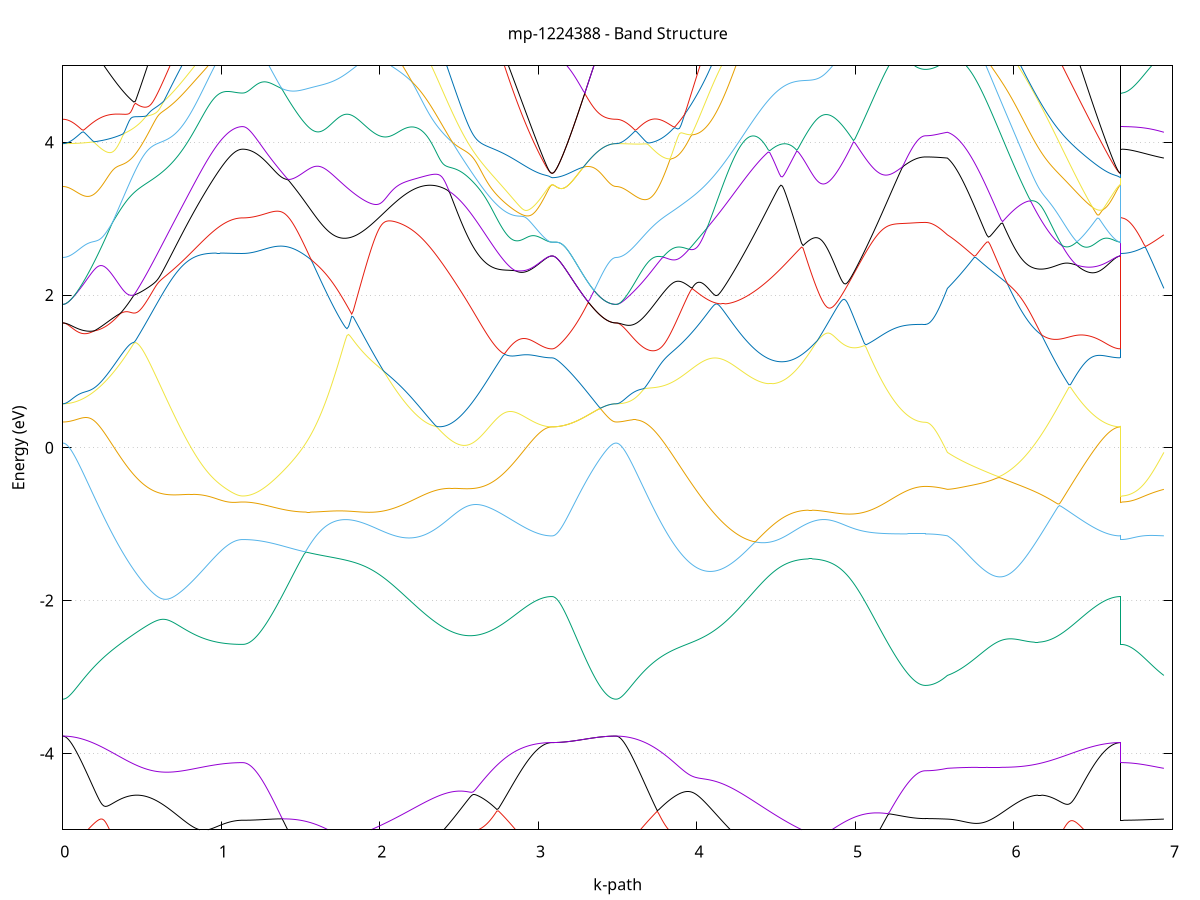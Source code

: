 set title 'mp-1224388 - Band Structure'
set xlabel 'k-path'
set ylabel 'Energy (eV)'
set grid y
set yrange [-5:5]
set terminal png size 800,600
set output 'mp-1224388_bands_gnuplot.png'
plot '-' using 1:2 with lines notitle, '-' using 1:2 with lines notitle, '-' using 1:2 with lines notitle, '-' using 1:2 with lines notitle, '-' using 1:2 with lines notitle, '-' using 1:2 with lines notitle, '-' using 1:2 with lines notitle, '-' using 1:2 with lines notitle, '-' using 1:2 with lines notitle, '-' using 1:2 with lines notitle, '-' using 1:2 with lines notitle, '-' using 1:2 with lines notitle, '-' using 1:2 with lines notitle, '-' using 1:2 with lines notitle, '-' using 1:2 with lines notitle, '-' using 1:2 with lines notitle, '-' using 1:2 with lines notitle, '-' using 1:2 with lines notitle, '-' using 1:2 with lines notitle, '-' using 1:2 with lines notitle, '-' using 1:2 with lines notitle, '-' using 1:2 with lines notitle, '-' using 1:2 with lines notitle, '-' using 1:2 with lines notitle, '-' using 1:2 with lines notitle, '-' using 1:2 with lines notitle, '-' using 1:2 with lines notitle, '-' using 1:2 with lines notitle, '-' using 1:2 with lines notitle, '-' using 1:2 with lines notitle, '-' using 1:2 with lines notitle, '-' using 1:2 with lines notitle, '-' using 1:2 with lines notitle, '-' using 1:2 with lines notitle, '-' using 1:2 with lines notitle, '-' using 1:2 with lines notitle, '-' using 1:2 with lines notitle, '-' using 1:2 with lines notitle, '-' using 1:2 with lines notitle, '-' using 1:2 with lines notitle, '-' using 1:2 with lines notitle, '-' using 1:2 with lines notitle, '-' using 1:2 with lines notitle, '-' using 1:2 with lines notitle, '-' using 1:2 with lines notitle, '-' using 1:2 with lines notitle, '-' using 1:2 with lines notitle, '-' using 1:2 with lines notitle, '-' using 1:2 with lines notitle, '-' using 1:2 with lines notitle, '-' using 1:2 with lines notitle, '-' using 1:2 with lines notitle, '-' using 1:2 with lines notitle, '-' using 1:2 with lines notitle, '-' using 1:2 with lines notitle, '-' using 1:2 with lines notitle, '-' using 1:2 with lines notitle, '-' using 1:2 with lines notitle, '-' using 1:2 with lines notitle, '-' using 1:2 with lines notitle, '-' using 1:2 with lines notitle, '-' using 1:2 with lines notitle, '-' using 1:2 with lines notitle, '-' using 1:2 with lines notitle
0.000000 -31.650388
0.009955 -31.650388
0.019910 -31.650288
0.029865 -31.650088
0.039820 -31.649888
0.049774 -31.649588
0.059729 -31.649188
0.069684 -31.648788
0.079639 -31.648288
0.089594 -31.647688
0.099549 -31.647088
0.109504 -31.646388
0.119459 -31.645688
0.129413 -31.644888
0.139368 -31.643988
0.149323 -31.642988
0.159278 -31.641988
0.169233 -31.640988
0.179188 -31.639888
0.189143 -31.638688
0.199098 -31.637388
0.209053 -31.636088
0.219007 -31.634788
0.228962 -31.633388
0.238917 -31.631888
0.248872 -31.630388
0.258827 -31.628788
0.268782 -31.627188
0.278737 -31.625588
0.288692 -31.623788
0.298647 -31.622088
0.308601 -31.620288
0.318556 -31.618388
0.328511 -31.616488
0.338466 -31.614588
0.348421 -31.612588
0.358376 -31.610588
0.368331 -31.608588
0.378286 -31.606488
0.388241 -31.604388
0.398195 -31.602188
0.408150 -31.600088
0.418105 -31.597888
0.428060 -31.595588
0.438015 -31.593388
0.447970 -31.591188
0.457925 -31.588888
0.467880 -31.586588
0.477835 -31.584288
0.487789 -31.582088
0.497744 -31.579788
0.507699 -31.577588
0.517654 -31.575388
0.527609 -31.573288
0.537564 -31.571288
0.547519 -31.569488
0.557474 -31.568088
0.567428 -31.567488
0.577383 -31.568188
0.587338 -31.571388
0.597293 -31.576888
0.607248 -31.584088
0.617203 -31.592088
0.627158 -31.600388
0.637113 -31.608888
0.647068 -31.617488
0.657022 -31.626088
0.666977 -31.634588
0.676932 -31.643188
0.686887 -31.651588
0.696842 -31.659988
0.706797 -31.668288
0.716752 -31.676488
0.726707 -31.684588
0.736662 -31.692588
0.746616 -31.700488
0.756571 -31.708188
0.766526 -31.715888
0.776481 -31.723288
0.786436 -31.730688
0.796391 -31.737888
0.806346 -31.744888
0.816301 -31.751788
0.826255 -31.758488
0.836210 -31.764988
0.846165 -31.771388
0.856120 -31.777588
0.866075 -31.783588
0.876030 -31.789488
0.885985 -31.795088
0.895940 -31.800588
0.905895 -31.805788
0.915849 -31.810888
0.925804 -31.815688
0.935759 -31.820388
0.945714 -31.824788
0.955669 -31.829088
0.965624 -31.833088
0.975579 -31.836888
0.985534 -31.840488
0.995489 -31.843788
1.005443 -31.846988
1.015398 -31.849888
1.025353 -31.852588
1.035308 -31.854988
1.045263 -31.857288
1.055218 -31.859288
1.065173 -31.860988
1.075128 -31.862588
1.085083 -31.863888
1.095037 -31.864888
1.104992 -31.865788
1.114947 -31.866388
1.124902 -31.866688
1.134857 -31.866788
1.134857 -31.866788
1.144823 -31.866788
1.154789 -31.866588
1.164755 -31.866288
1.174721 -31.865888
1.184687 -31.865388
1.194653 -31.864788
1.204619 -31.863988
1.214585 -31.863188
1.224551 -31.862188
1.234517 -31.861188
1.244483 -31.859988
1.254449 -31.858688
1.264415 -31.857288
1.274380 -31.855788
1.284346 -31.854088
1.294312 -31.852388
1.304278 -31.850588
1.314244 -31.848588
1.324210 -31.846588
1.334176 -31.844388
1.344142 -31.842188
1.354108 -31.839788
1.364074 -31.837288
1.374040 -31.834788
1.384006 -31.832088
1.393972 -31.829288
1.403938 -31.826388
1.413904 -31.823488
1.423870 -31.820388
1.433836 -31.817288
1.443802 -31.813988
1.453768 -31.810688
1.463734 -31.807288
1.473700 -31.803688
1.483666 -31.800088
1.493632 -31.796488
1.503598 -31.792688
1.513564 -31.788788
1.523530 -31.784888
1.533496 -31.780888
1.543462 -31.776788
1.553428 -31.772588
1.563394 -31.768288
1.573360 -31.763988
1.583326 -31.759588
1.593291 -31.755188
1.603257 -31.750588
1.613223 -31.745988
1.623189 -31.741388
1.633155 -31.736688
1.643121 -31.731888
1.653087 -31.726988
1.663053 -31.722088
1.673019 -31.717188
1.682985 -31.712188
1.692951 -31.707088
1.702917 -31.701988
1.712883 -31.696888
1.722849 -31.691688
1.732815 -31.686388
1.742781 -31.681088
1.752747 -31.675788
1.762713 -31.670388
1.772679 -31.664988
1.782645 -31.659588
1.792611 -31.661088
1.802577 -31.666388
1.812543 -31.671588
1.822509 -31.676688
1.822509 -31.676688
1.832463 -31.681588
1.842416 -31.686388
1.852370 -31.690888
1.862324 -31.695288
1.872278 -31.699588
1.882231 -31.703588
1.892185 -31.707488
1.902139 -31.711088
1.912093 -31.714588
1.922047 -31.717888
1.932000 -31.720988
1.941954 -31.723788
1.951908 -31.726488
1.961862 -31.728988
1.971816 -31.731188
1.981769 -31.733188
1.991723 -31.734988
2.001677 -31.736588
2.011631 -31.737988
2.021584 -31.739088
2.031538 -31.739988
2.041492 -31.740688
2.051446 -31.741088
2.061400 -31.741288
2.071353 -31.741288
2.081307 -31.740988
2.091261 -31.740488
2.101215 -31.739788
2.111168 -31.738888
2.121122 -31.737688
2.131076 -31.736188
2.141030 -31.734588
2.150984 -31.732688
2.160937 -31.730588
2.170891 -31.728188
2.180845 -31.725588
2.190799 -31.722788
2.200753 -31.719688
2.210706 -31.716488
2.220660 -31.712988
2.230614 -31.709288
2.240568 -31.705288
2.250521 -31.701188
2.260475 -31.696788
2.270429 -31.692288
2.280383 -31.687488
2.290337 -31.682488
2.300290 -31.677288
2.310244 -31.671888
2.320198 -31.666288
2.330152 -31.660588
2.340106 -31.654588
2.350059 -31.648488
2.360013 -31.642188
2.369967 -31.635688
2.379921 -31.629088
2.389874 -31.622288
2.399828 -31.615388
2.409782 -31.608288
2.419736 -31.600988
2.429690 -31.593688
2.439643 -31.586088
2.449597 -31.578488
2.459551 -31.570788
2.469505 -31.562888
2.479458 -31.554888
2.489412 -31.555288
2.499366 -31.558588
2.509320 -31.561888
2.519274 -31.565188
2.529227 -31.568388
2.539181 -31.571688
2.549135 -31.574988
2.559089 -31.578288
2.569043 -31.581588
2.578996 -31.584788
2.588950 -31.588088
2.598904 -31.591288
2.608858 -31.594488
2.618811 -31.597688
2.628765 -31.600788
2.638719 -31.603988
2.648673 -31.607088
2.658627 -31.610188
2.668580 -31.613188
2.678534 -31.616188
2.688488 -31.619188
2.698442 -31.622088
2.708395 -31.624988
2.718349 -31.627788
2.728303 -31.630588
2.738257 -31.633288
2.748211 -31.635988
2.758164 -31.638588
2.768118 -31.641188
2.778072 -31.643688
2.788026 -31.646188
2.797980 -31.648588
2.807933 -31.650888
2.817887 -31.653188
2.827841 -31.655388
2.837795 -31.657488
2.847748 -31.659588
2.857702 -31.661488
2.867656 -31.663488
2.877610 -31.665288
2.887564 -31.667088
2.897517 -31.668688
2.907471 -31.670288
2.917425 -31.671888
2.927379 -31.673288
2.937333 -31.674688
2.947286 -31.675988
2.957240 -31.677188
2.967194 -31.678288
2.977148 -31.679288
2.987101 -31.680188
2.997055 -31.681088
3.007009 -31.681788
3.016963 -31.682488
3.026917 -31.683088
3.036870 -31.683588
3.046824 -31.683988
3.056778 -31.684288
3.066732 -31.684588
3.076685 -31.684688
3.086639 -31.684688
3.086639 -31.684688
3.096479 -31.684688
3.106318 -31.684588
3.116157 -31.684288
3.125996 -31.683988
3.135836 -31.683588
3.145675 -31.683088
3.155514 -31.682488
3.165353 -31.681788
3.175193 -31.681088
3.185032 -31.680288
3.194871 -31.679388
3.204710 -31.678388
3.214550 -31.677388
3.224389 -31.676288
3.234228 -31.675088
3.244067 -31.673988
3.253907 -31.672688
3.263746 -31.671488
3.273585 -31.670188
3.283425 -31.668888
3.293264 -31.667588
3.303103 -31.666288
3.312942 -31.664988
3.322782 -31.663688
3.332621 -31.662388
3.342460 -31.661088
3.352299 -31.659888
3.362139 -31.658688
3.371978 -31.657588
3.381817 -31.656588
3.391656 -31.655588
3.401496 -31.654588
3.411335 -31.653788
3.421174 -31.652988
3.431013 -31.652288
3.440853 -31.651788
3.450692 -31.651288
3.460531 -31.650888
3.470370 -31.650588
3.480210 -31.650488
3.490049 -31.650388
3.490049 -31.650388
3.500047 -31.650388
3.510045 -31.650288
3.520043 -31.650088
3.530040 -31.649888
3.540038 -31.649588
3.550036 -31.649188
3.560034 -31.648688
3.570032 -31.648188
3.580030 -31.647588
3.590028 -31.646988
3.600025 -31.646188
3.610023 -31.645488
3.620021 -31.644588
3.630019 -31.643688
3.640017 -31.642688
3.650015 -31.641688
3.660013 -31.640588
3.670010 -31.639388
3.680008 -31.638188
3.690006 -31.636888
3.700004 -31.635488
3.710002 -31.634088
3.720000 -31.632588
3.729998 -31.631088
3.739995 -31.629488
3.749993 -31.627888
3.759991 -31.626188
3.769989 -31.624488
3.779987 -31.622688
3.789985 -31.620888
3.799983 -31.618988
3.809980 -31.617088
3.819978 -31.615088
3.829976 -31.613088
3.839974 -31.610988
3.849972 -31.608988
3.859970 -31.606788
3.869968 -31.604688
3.879965 -31.602488
3.889963 -31.600188
3.899961 -31.597988
3.909959 -31.595688
3.919957 -31.593288
3.929955 -31.590988
3.939953 -31.588588
3.949950 -31.586188
3.959948 -31.583788
3.969946 -31.581288
3.979944 -31.578888
3.989942 -31.576388
3.999940 -31.573888
4.009938 -31.571388
4.019935 -31.568888
4.029933 -31.566388
4.039931 -31.563788
4.049929 -31.561288
4.059927 -31.558688
4.069925 -31.556188
4.079923 -31.553588
4.089920 -31.554388
4.099918 -31.562388
4.109916 -31.570188
4.119914 -31.577988
4.129912 -31.585588
4.139910 -31.593088
4.149908 -31.600488
4.159905 -31.607788
4.169903 -31.614888
4.179901 -31.621788
4.189899 -31.628688
4.199897 -31.635288
4.209895 -31.641788
4.219893 -31.648088
4.229890 -31.654288
4.239888 -31.660288
4.249886 -31.666088
4.259884 -31.671688
4.269882 -31.677088
4.279880 -31.682288
4.289878 -31.687388
4.299875 -31.692188
4.309873 -31.696788
4.319871 -31.701288
4.329869 -31.705488
4.339867 -31.709488
4.349865 -31.713188
4.359863 -31.716788
4.369860 -31.720088
4.379858 -31.723288
4.389856 -31.726188
4.399854 -31.728788
4.409852 -31.731188
4.419850 -31.733388
4.429848 -31.735388
4.439845 -31.737188
4.449843 -31.738688
4.459841 -31.739888
4.469839 -31.740988
4.479837 -31.741788
4.489835 -31.742288
4.499833 -31.742688
4.509830 -31.742788
4.519828 -31.742588
4.529826 -31.742288
4.539824 -31.741688
4.549822 -31.740888
4.559820 -31.739788
4.569818 -31.738488
4.579815 -31.736988
4.589813 -31.735288
4.599811 -31.733288
4.609809 -31.731188
4.619807 -31.728788
4.629805 -31.726188
4.639803 -31.723388
4.649800 -31.720388
4.659798 -31.717188
4.669796 -31.713788
4.679794 -31.710188
4.689792 -31.706388
4.699790 -31.702388
4.709788 -31.698188
4.719785 -31.693888
4.729783 -31.689388
4.739781 -31.684688
4.749779 -31.679788
4.759777 -31.674788
4.769775 -31.669688
4.779773 -31.664288
4.789770 -31.658888
4.799768 -31.661888
4.809766 -31.667488
4.809766 -31.667488
4.819642 -31.672988
4.829518 -31.678388
4.839394 -31.683788
4.849270 -31.689188
4.859146 -31.694488
4.869022 -31.699788
4.878898 -31.705088
4.888774 -31.710288
4.898650 -31.715388
4.908526 -31.720488
4.918402 -31.725488
4.928278 -31.730488
4.938154 -31.735388
4.948030 -31.740288
4.957906 -31.745088
4.967782 -31.749788
4.977658 -31.754488
4.987534 -31.759088
4.997410 -31.763588
5.007286 -31.768088
5.017162 -31.772388
5.027039 -31.776688
5.036915 -31.780988
5.046791 -31.785088
5.056667 -31.789188
5.066543 -31.793188
5.076419 -31.797088
5.086295 -31.800988
5.096171 -31.804688
5.106047 -31.808388
5.115923 -31.811888
5.125799 -31.815388
5.135675 -31.818788
5.145551 -31.822088
5.155427 -31.825288
5.165303 -31.828388
5.175179 -31.831388
5.185055 -31.834288
5.194931 -31.837088
5.204807 -31.839788
5.214683 -31.842388
5.224559 -31.844888
5.234435 -31.847288
5.244311 -31.849588
5.254187 -31.851788
5.264063 -31.853888
5.273939 -31.855788
5.283815 -31.857688
5.293691 -31.859488
5.303567 -31.861088
5.313443 -31.862588
5.323319 -31.864088
5.333195 -31.865388
5.343071 -31.866588
5.352947 -31.867688
5.362823 -31.868588
5.372699 -31.869488
5.382575 -31.870188
5.392451 -31.870888
5.402327 -31.871388
5.412203 -31.871788
5.422079 -31.872088
5.431955 -31.872288
5.441831 -31.872288
5.441831 -31.872288
5.451706 -31.872288
5.461581 -31.872288
5.471456 -31.872188
5.481330 -31.872088
5.491205 -31.871888
5.501080 -31.871788
5.510955 -31.871588
5.520829 -31.871388
5.530704 -31.871088
5.540579 -31.870888
5.550454 -31.870588
5.560328 -31.870188
5.570203 -31.869888
5.580078 -31.869488
5.580078 -31.869488
5.590030 -31.868588
5.599983 -31.867388
5.609935 -31.865888
5.619888 -31.864188
5.629840 -31.862288
5.639793 -31.860088
5.649745 -31.857688
5.659697 -31.855088
5.669650 -31.852188
5.679602 -31.849088
5.689555 -31.845788
5.699507 -31.842188
5.709460 -31.838388
5.719412 -31.834388
5.729365 -31.830188
5.739317 -31.825688
5.749269 -31.820988
5.759222 -31.816088
5.769174 -31.810988
5.779127 -31.805688
5.789079 -31.800188
5.799032 -31.794488
5.808984 -31.788588
5.818937 -31.782488
5.828889 -31.776188
5.838841 -31.769688
5.848794 -31.763088
5.858746 -31.756188
5.868699 -31.749188
5.878651 -31.742088
5.888604 -31.734688
5.898556 -31.727188
5.908509 -31.719588
5.918461 -31.711788
5.928414 -31.703888
5.938366 -31.695788
5.948318 -31.687588
5.958271 -31.679288
5.968223 -31.670788
5.978176 -31.662288
5.988128 -31.653588
5.998081 -31.644788
6.008033 -31.635988
6.017986 -31.627088
6.027938 -31.618088
6.037890 -31.609088
6.047843 -31.600088
6.057795 -31.591088
6.067748 -31.582288
6.077700 -31.574088
6.087653 -31.567988
6.097605 -31.566288
6.107558 -31.567688
6.117510 -31.570188
6.127462 -31.573088
6.137415 -31.576088
6.147367 -31.579088
6.157320 -31.582288
6.167272 -31.585388
6.177225 -31.588588
6.187177 -31.591688
6.197130 -31.594888
6.207082 -31.597988
6.217034 -31.601088
6.226987 -31.604188
6.236939 -31.607288
6.246892 -31.610288
6.256844 -31.613288
6.266797 -31.616288
6.276749 -31.619288
6.286702 -31.622188
6.296654 -31.624988
6.306606 -31.627888
6.316559 -31.630588
6.326511 -31.633388
6.336464 -31.635988
6.346416 -31.638688
6.356369 -31.641188
6.366321 -31.643688
6.376274 -31.646188
6.386226 -31.648588
6.396179 -31.650888
6.406131 -31.653188
6.416083 -31.655388
6.426036 -31.657488
6.435988 -31.659588
6.445941 -31.661588
6.455893 -31.663488
6.465846 -31.665288
6.475798 -31.667088
6.485751 -31.668688
6.495703 -31.670388
6.505655 -31.671888
6.515608 -31.673288
6.525560 -31.674688
6.535513 -31.675988
6.545465 -31.677188
6.555418 -31.678288
6.565370 -31.679288
6.575323 -31.680188
6.585275 -31.681088
6.595227 -31.681788
6.605180 -31.682488
6.615132 -31.683088
6.625085 -31.683588
6.635037 -31.683988
6.644990 -31.684288
6.654942 -31.684588
6.664895 -31.684688
6.674847 -31.684688
6.674847 -31.866788
6.684520 -31.866788
6.694193 -31.866888
6.703866 -31.866888
6.713540 -31.866888
6.723213 -31.866988
6.732886 -31.866988
6.742559 -31.867088
6.752232 -31.867188
6.761905 -31.867288
6.771578 -31.867388
6.781252 -31.867488
6.790925 -31.867588
6.800598 -31.867688
6.810271 -31.867788
6.819944 -31.867888
6.829617 -31.868088
6.839290 -31.868188
6.848964 -31.868288
6.858637 -31.868488
6.868310 -31.868588
6.877983 -31.868688
6.887656 -31.868888
6.897329 -31.868988
6.907002 -31.869088
6.916675 -31.869188
6.926349 -31.869288
6.936022 -31.869388
6.945695 -31.869488
e
0.000000 -31.174788
0.009955 -31.174888
0.019910 -31.175388
0.029865 -31.176188
0.039820 -31.177388
0.049774 -31.178888
0.059729 -31.180588
0.069684 -31.182788
0.079639 -31.185188
0.089594 -31.187888
0.099549 -31.190888
0.109504 -31.194188
0.119459 -31.197788
0.129413 -31.201688
0.139368 -31.205788
0.149323 -31.210188
0.159278 -31.214888
0.169233 -31.219788
0.179188 -31.224888
0.189143 -31.230288
0.199098 -31.235888
0.209053 -31.241688
0.219007 -31.247788
0.228962 -31.253988
0.238917 -31.260388
0.248872 -31.267088
0.258827 -31.273888
0.268782 -31.280888
0.278737 -31.288088
0.288692 -31.295388
0.298647 -31.302888
0.308601 -31.310488
0.318556 -31.318288
0.328511 -31.326188
0.338466 -31.334288
0.348421 -31.342488
0.358376 -31.350788
0.368331 -31.359188
0.378286 -31.367688
0.388241 -31.376288
0.398195 -31.384988
0.408150 -31.393788
0.418105 -31.402688
0.428060 -31.411588
0.438015 -31.420588
0.447970 -31.429588
0.457925 -31.438688
0.467880 -31.447788
0.477835 -31.456988
0.487789 -31.466088
0.497744 -31.475288
0.507699 -31.484388
0.517654 -31.493488
0.527609 -31.502488
0.537564 -31.511388
0.547519 -31.520088
0.557474 -31.528288
0.567428 -31.535788
0.577383 -31.541888
0.587338 -31.545488
0.597293 -31.546688
0.607248 -31.546288
0.617203 -31.544988
0.627158 -31.543288
0.637113 -31.541388
0.647068 -31.539288
0.657022 -31.537188
0.666977 -31.534988
0.676932 -31.532788
0.686887 -31.530588
0.696842 -31.528388
0.706797 -31.526188
0.716752 -31.524088
0.726707 -31.521888
0.736662 -31.519788
0.746616 -31.517688
0.756571 -31.515588
0.766526 -31.513488
0.776481 -31.511488
0.786436 -31.509488
0.796391 -31.507588
0.806346 -31.505688
0.816301 -31.503788
0.826255 -31.501988
0.836210 -31.500188
0.846165 -31.498488
0.856120 -31.496888
0.866075 -31.495188
0.876030 -31.493688
0.885985 -31.492088
0.895940 -31.490688
0.905895 -31.489288
0.915849 -31.487888
0.925804 -31.486588
0.935759 -31.485288
0.945714 -31.484188
0.955669 -31.482988
0.965624 -31.481988
0.975579 -31.480888
0.985534 -31.479988
0.995489 -31.479088
1.005443 -31.478288
1.015398 -31.477488
1.025353 -31.476788
1.035308 -31.476088
1.045263 -31.475488
1.055218 -31.474988
1.065173 -31.474488
1.075128 -31.474088
1.085083 -31.473788
1.095037 -31.473488
1.104992 -31.473288
1.114947 -31.473088
1.124902 -31.473088
1.134857 -31.472988
1.134857 -31.472988
1.144823 -31.472988
1.154789 -31.472888
1.164755 -31.472788
1.174721 -31.472688
1.184687 -31.472488
1.194653 -31.472188
1.204619 -31.471988
1.214585 -31.471588
1.224551 -31.471288
1.234517 -31.470888
1.244483 -31.470388
1.254449 -31.469888
1.264415 -31.469388
1.274380 -31.468888
1.284346 -31.468288
1.294312 -31.467588
1.304278 -31.466988
1.314244 -31.466288
1.324210 -31.465488
1.334176 -31.464788
1.344142 -31.463988
1.354108 -31.463188
1.364074 -31.462288
1.374040 -31.461488
1.384006 -31.460588
1.393972 -31.459688
1.403938 -31.458688
1.413904 -31.457788
1.423870 -31.456788
1.433836 -31.455788
1.443802 -31.454788
1.453768 -31.453788
1.463734 -31.452788
1.473700 -31.451788
1.483666 -31.457388
1.493632 -31.463988
1.503598 -31.470588
1.513564 -31.477388
1.523530 -31.484088
1.533496 -31.490988
1.543462 -31.497788
1.553428 -31.504688
1.563394 -31.511588
1.573360 -31.518588
1.583326 -31.525488
1.593291 -31.532488
1.603257 -31.539488
1.613223 -31.546388
1.623189 -31.553288
1.633155 -31.560188
1.643121 -31.567088
1.653087 -31.573888
1.663053 -31.580688
1.673019 -31.587388
1.682985 -31.593988
1.692951 -31.600588
1.702917 -31.607088
1.712883 -31.613488
1.722849 -31.619888
1.732815 -31.626088
1.742781 -31.632188
1.752747 -31.638188
1.762713 -31.644088
1.772679 -31.649888
1.782645 -31.655488
1.792611 -31.654188
1.802577 -31.648688
1.812543 -31.643088
1.822509 -31.637588
1.822509 -31.637588
1.832463 -31.631988
1.842416 -31.626488
1.852370 -31.620788
1.862324 -31.615188
1.872278 -31.609588
1.882231 -31.603888
1.892185 -31.598288
1.902139 -31.592588
1.912093 -31.586888
1.922047 -31.581288
1.932000 -31.575588
1.941954 -31.569888
1.951908 -31.564188
1.961862 -31.558488
1.971816 -31.552888
1.981769 -31.547188
1.991723 -31.541588
2.001677 -31.535988
2.011631 -31.530388
2.021584 -31.524788
2.031538 -31.519288
2.041492 -31.513788
2.051446 -31.508288
2.061400 -31.502988
2.071353 -31.497688
2.081307 -31.492588
2.091261 -31.487688
2.101215 -31.482988
2.111168 -31.478788
2.121122 -31.475088
2.131076 -31.472288
2.141030 -31.470488
2.150984 -31.469688
2.160937 -31.469688
2.170891 -31.470388
2.180845 -31.471588
2.190799 -31.472988
2.200753 -31.474688
2.210706 -31.476488
2.220660 -31.478488
2.230614 -31.480588
2.240568 -31.482788
2.250521 -31.485088
2.260475 -31.487488
2.270429 -31.489888
2.280383 -31.492388
2.290337 -31.494988
2.300290 -31.497588
2.310244 -31.500288
2.320198 -31.502988
2.330152 -31.505788
2.340106 -31.508588
2.350059 -31.511488
2.360013 -31.514388
2.369967 -31.517388
2.379921 -31.520388
2.389874 -31.523488
2.399828 -31.526488
2.409782 -31.529588
2.419736 -31.532788
2.429690 -31.535888
2.439643 -31.539088
2.449597 -31.542288
2.459551 -31.545488
2.469505 -31.548788
2.479458 -31.551988
2.489412 -31.546888
2.499366 -31.538688
2.509320 -31.530488
2.519274 -31.522088
2.529227 -31.513688
2.539181 -31.505288
2.549135 -31.496788
2.559089 -31.488188
2.569043 -31.479588
2.578996 -31.470988
2.588950 -31.462288
2.598904 -31.453588
2.608858 -31.444888
2.618811 -31.436288
2.628765 -31.427588
2.638719 -31.418888
2.648673 -31.410288
2.658627 -31.401688
2.668580 -31.393088
2.678534 -31.384588
2.688488 -31.376088
2.698442 -31.367688
2.708395 -31.359388
2.718349 -31.351188
2.728303 -31.343088
2.738257 -31.334988
2.748211 -31.327088
2.758164 -31.319288
2.768118 -31.311588
2.778072 -31.303988
2.788026 -31.296588
2.797980 -31.289288
2.807933 -31.282188
2.817887 -31.275288
2.827841 -31.268488
2.837795 -31.261888
2.847748 -31.255488
2.857702 -31.249288
2.867656 -31.243288
2.877610 -31.237488
2.887564 -31.231888
2.897517 -31.226588
2.907471 -31.221488
2.917425 -31.216588
2.927379 -31.211988
2.937333 -31.207588
2.947286 -31.203488
2.957240 -31.199588
2.967194 -31.195988
2.977148 -31.192688
2.987101 -31.189588
2.997055 -31.186788
3.007009 -31.184288
3.016963 -31.182088
3.026917 -31.180188
3.036870 -31.178488
3.046824 -31.177188
3.056778 -31.176188
3.066732 -31.175388
3.076685 -31.174988
3.086639 -31.174788
3.086639 -31.174788
3.096479 -31.174788
3.106318 -31.174788
3.116157 -31.174788
3.125996 -31.174788
3.135836 -31.174788
3.145675 -31.174788
3.155514 -31.174788
3.165353 -31.174788
3.175193 -31.174788
3.185032 -31.174788
3.194871 -31.174788
3.204710 -31.174788
3.214550 -31.174788
3.224389 -31.174788
3.234228 -31.174788
3.244067 -31.174788
3.253907 -31.174788
3.263746 -31.174788
3.273585 -31.174788
3.283425 -31.174788
3.293264 -31.174788
3.303103 -31.174788
3.312942 -31.174788
3.322782 -31.174788
3.332621 -31.174788
3.342460 -31.174788
3.352299 -31.174788
3.362139 -31.174788
3.371978 -31.174788
3.381817 -31.174788
3.391656 -31.174788
3.401496 -31.174788
3.411335 -31.174788
3.421174 -31.174788
3.431013 -31.174788
3.440853 -31.174788
3.450692 -31.174788
3.460531 -31.174788
3.470370 -31.174788
3.480210 -31.174788
3.490049 -31.174788
3.490049 -31.174788
3.500047 -31.174888
3.510045 -31.175388
3.520043 -31.176288
3.530040 -31.177388
3.540038 -31.178988
3.550036 -31.180788
3.560034 -31.182888
3.570032 -31.185388
3.580030 -31.188188
3.590028 -31.191188
3.600025 -31.194588
3.610023 -31.198288
3.620021 -31.202188
3.630019 -31.206388
3.640017 -31.210888
3.650015 -31.215588
3.660013 -31.220588
3.670010 -31.225788
3.680008 -31.231288
3.690006 -31.236988
3.700004 -31.242788
3.710002 -31.248888
3.720000 -31.255188
3.729998 -31.261688
3.739995 -31.268388
3.749993 -31.275188
3.759991 -31.282188
3.769989 -31.289388
3.779987 -31.296688
3.789985 -31.304088
3.799983 -31.311688
3.809980 -31.319388
3.819978 -31.327288
3.829976 -31.335188
3.839974 -31.343288
3.849972 -31.351388
3.859970 -31.359588
3.869968 -31.367888
3.879965 -31.376288
3.889963 -31.384688
3.899961 -31.393188
3.909959 -31.401688
3.919957 -31.410288
3.929955 -31.418888
3.939953 -31.427488
3.949950 -31.436188
3.959948 -31.444788
3.969946 -31.453488
3.979944 -31.462088
3.989942 -31.470688
3.999940 -31.479288
4.009938 -31.487888
4.019935 -31.496388
4.029933 -31.504888
4.039931 -31.513288
4.049929 -31.521688
4.059927 -31.529988
4.069925 -31.538188
4.079923 -31.546388
4.089920 -31.551088
4.099918 -31.548488
4.109916 -31.545888
4.119914 -31.543388
4.129912 -31.540888
4.139910 -31.538288
4.149908 -31.535788
4.159905 -31.533188
4.169903 -31.530688
4.179901 -31.528188
4.189899 -31.525688
4.199897 -31.523288
4.209895 -31.520788
4.219893 -31.518288
4.229890 -31.515888
4.239888 -31.513488
4.249886 -31.511088
4.259884 -31.508788
4.269882 -31.506388
4.279880 -31.504088
4.289878 -31.501788
4.299875 -31.499488
4.309873 -31.497288
4.319871 -31.495088
4.329869 -31.492888
4.339867 -31.490788
4.349865 -31.488688
4.359863 -31.486688
4.369860 -31.484688
4.379858 -31.482788
4.389856 -31.480988
4.399854 -31.479288
4.409852 -31.477688
4.419850 -31.476288
4.429848 -31.475288
4.439845 -31.474688
4.449843 -31.474788
4.459841 -31.475988
4.469839 -31.478388
4.479837 -31.481888
4.489835 -31.486088
4.499833 -31.490888
4.509830 -31.495988
4.519828 -31.501188
4.529826 -31.506588
4.539824 -31.512188
4.549822 -31.517688
4.559820 -31.523388
4.569818 -31.529088
4.579815 -31.534788
4.589813 -31.540588
4.599811 -31.546388
4.609809 -31.552188
4.619807 -31.557988
4.629805 -31.563788
4.639803 -31.569588
4.649800 -31.575488
4.659798 -31.581288
4.669796 -31.587088
4.679794 -31.592988
4.689792 -31.598788
4.699790 -31.604588
4.709788 -31.610388
4.719785 -31.616188
4.729783 -31.621988
4.739781 -31.627788
4.749779 -31.633488
4.759777 -31.639288
4.769775 -31.644988
4.779773 -31.650688
4.789770 -31.656288
4.799768 -31.653288
4.809766 -31.647588
4.809766 -31.647588
4.819642 -31.641788
4.829518 -31.635888
4.839394 -31.629888
4.849270 -31.623788
4.859146 -31.617588
4.869022 -31.611288
4.878898 -31.604888
4.888774 -31.598388
4.898650 -31.591888
4.908526 -31.585288
4.918402 -31.578588
4.928278 -31.571888
4.938154 -31.565088
4.948030 -31.558288
4.957906 -31.551488
4.967782 -31.544688
4.977658 -31.537788
4.987534 -31.530888
4.997410 -31.524088
5.007286 -31.517188
5.017162 -31.510288
5.027039 -31.503488
5.036915 -31.496688
5.046791 -31.489888
5.056667 -31.483188
5.066543 -31.476488
5.076419 -31.469888
5.086295 -31.463288
5.096171 -31.456788
5.106047 -31.450388
5.115923 -31.444088
5.125799 -31.442988
5.135675 -31.443788
5.145551 -31.444488
5.155427 -31.445288
5.165303 -31.445988
5.175179 -31.446688
5.185055 -31.447388
5.194931 -31.448088
5.204807 -31.448788
5.214683 -31.449388
5.224559 -31.450088
5.234435 -31.450688
5.244311 -31.451288
5.254187 -31.451888
5.264063 -31.452388
5.273939 -31.452988
5.283815 -31.453488
5.293691 -31.453988
5.303567 -31.454388
5.313443 -31.454888
5.323319 -31.455288
5.333195 -31.455588
5.343071 -31.455988
5.352947 -31.456288
5.362823 -31.456588
5.372699 -31.456788
5.382575 -31.457088
5.392451 -31.457188
5.402327 -31.457388
5.412203 -31.457488
5.422079 -31.457588
5.431955 -31.457588
5.441831 -31.457688
5.441831 -31.457688
5.451706 -31.457688
5.461581 -31.457688
5.471456 -31.457788
5.481330 -31.457988
5.491205 -31.458188
5.501080 -31.458388
5.510955 -31.458688
5.520829 -31.458988
5.530704 -31.459288
5.540579 -31.459688
5.550454 -31.460088
5.560328 -31.460488
5.570203 -31.460988
5.580078 -31.461488
5.580078 -31.461488
5.590030 -31.461588
5.599983 -31.461688
5.609935 -31.461988
5.619888 -31.462288
5.629840 -31.462688
5.639793 -31.463088
5.649745 -31.463688
5.659697 -31.464288
5.669650 -31.464988
5.679602 -31.465788
5.689555 -31.466688
5.699507 -31.467588
5.709460 -31.468588
5.719412 -31.469688
5.729365 -31.470888
5.739317 -31.472188
5.749269 -31.473488
5.759222 -31.474888
5.769174 -31.476388
5.779127 -31.477988
5.789079 -31.479688
5.799032 -31.481388
5.808984 -31.483188
5.818937 -31.485088
5.828889 -31.487088
5.838841 -31.489088
5.848794 -31.491188
5.858746 -31.493388
5.868699 -31.495688
5.878651 -31.497988
5.888604 -31.500388
5.898556 -31.502788
5.908509 -31.505288
5.918461 -31.507888
5.928414 -31.510488
5.938366 -31.513188
5.948318 -31.515888
5.958271 -31.518688
5.968223 -31.521488
5.978176 -31.524388
5.988128 -31.527288
5.998081 -31.530188
6.008033 -31.533088
6.017986 -31.536088
6.027938 -31.539088
6.037890 -31.542088
6.047843 -31.544988
6.057795 -31.547788
6.067748 -31.550388
6.077700 -31.552388
6.087653 -31.552288
6.097605 -31.547688
6.107558 -31.539888
6.117510 -31.531088
6.127462 -31.521988
6.137415 -31.512588
6.147367 -31.503188
6.157320 -31.493688
6.167272 -31.484188
6.177225 -31.474688
6.187177 -31.465188
6.197130 -31.455688
6.207082 -31.446288
6.217034 -31.436888
6.226987 -31.427488
6.236939 -31.418188
6.246892 -31.408988
6.256844 -31.399788
6.266797 -31.390688
6.276749 -31.381788
6.286702 -31.372888
6.296654 -31.364088
6.306606 -31.355388
6.316559 -31.346888
6.326511 -31.338388
6.336464 -31.330188
6.346416 -31.321988
6.356369 -31.313988
6.366321 -31.306188
6.376274 -31.298488
6.386226 -31.290988
6.396179 -31.283688
6.406131 -31.276588
6.416083 -31.269588
6.426036 -31.262888
6.435988 -31.256288
6.445941 -31.249988
6.455893 -31.243888
6.465846 -31.237988
6.475798 -31.232288
6.485751 -31.226888
6.495703 -31.221688
6.505655 -31.216788
6.515608 -31.212088
6.525560 -31.207688
6.535513 -31.203488
6.545465 -31.199688
6.555418 -31.195988
6.565370 -31.192688
6.575323 -31.189588
6.585275 -31.186788
6.595227 -31.184288
6.605180 -31.182088
6.615132 -31.180188
6.625085 -31.178488
6.635037 -31.177188
6.644990 -31.176188
6.654942 -31.175388
6.664895 -31.174988
6.674847 -31.174788
6.674847 -31.472988
6.684520 -31.472988
6.694193 -31.472888
6.703866 -31.472788
6.713540 -31.472688
6.723213 -31.472488
6.732886 -31.472188
6.742559 -31.471988
6.752232 -31.471688
6.761905 -31.471288
6.771578 -31.470888
6.781252 -31.470488
6.790925 -31.470088
6.800598 -31.469588
6.810271 -31.469088
6.819944 -31.468588
6.829617 -31.468088
6.839290 -31.467488
6.848964 -31.466988
6.858637 -31.466388
6.868310 -31.465788
6.877983 -31.465288
6.887656 -31.464688
6.897329 -31.464088
6.907002 -31.463488
6.916675 -31.462988
6.926349 -31.462488
6.936022 -31.461888
6.945695 -31.461488
e
0.000000 -31.174788
0.009955 -31.174788
0.019910 -31.174888
0.029865 -31.174988
0.039820 -31.175188
0.049774 -31.175488
0.059729 -31.175788
0.069684 -31.176188
0.079639 -31.176588
0.089594 -31.177088
0.099549 -31.177588
0.109504 -31.178188
0.119459 -31.178888
0.129413 -31.179588
0.139368 -31.180388
0.149323 -31.181188
0.159278 -31.182088
0.169233 -31.182988
0.179188 -31.183988
0.189143 -31.184988
0.199098 -31.186088
0.209053 -31.187188
0.219007 -31.188388
0.228962 -31.189588
0.238917 -31.190888
0.248872 -31.192188
0.258827 -31.193588
0.268782 -31.194988
0.278737 -31.196388
0.288692 -31.197888
0.298647 -31.199388
0.308601 -31.200988
0.318556 -31.202588
0.328511 -31.204188
0.338466 -31.205888
0.348421 -31.207588
0.358376 -31.209288
0.368331 -31.211088
0.378286 -31.212888
0.388241 -31.214688
0.398195 -31.216588
0.408150 -31.218388
0.418105 -31.220288
0.428060 -31.222288
0.438015 -31.224188
0.447970 -31.226188
0.457925 -31.228088
0.467880 -31.230088
0.477835 -31.232188
0.487789 -31.234188
0.497744 -31.236188
0.507699 -31.238288
0.517654 -31.240288
0.527609 -31.242388
0.537564 -31.244388
0.547519 -31.246488
0.557474 -31.248588
0.567428 -31.250688
0.577383 -31.252688
0.587338 -31.254788
0.597293 -31.256888
0.607248 -31.258888
0.617203 -31.260988
0.627158 -31.262988
0.637113 -31.264988
0.647068 -31.267088
0.657022 -31.269088
0.666977 -31.271088
0.676932 -31.272988
0.686887 -31.274988
0.696842 -31.276888
0.706797 -31.278888
0.716752 -31.280688
0.726707 -31.282588
0.736662 -31.284488
0.746616 -31.286288
0.756571 -31.288088
0.766526 -31.289788
0.776481 -31.291588
0.786436 -31.293288
0.796391 -31.294888
0.806346 -31.296588
0.816301 -31.298188
0.826255 -31.299688
0.836210 -31.301288
0.846165 -31.302688
0.856120 -31.304188
0.866075 -31.305588
0.876030 -31.306988
0.885985 -31.308288
0.895940 -31.309588
0.905895 -31.310788
0.915849 -31.311988
0.925804 -31.313088
0.935759 -31.314188
0.945714 -31.315288
0.955669 -31.316188
0.965624 -31.317188
0.975579 -31.318088
0.985534 -31.318888
0.995489 -31.319688
1.005443 -31.320488
1.015398 -31.321188
1.025353 -31.321788
1.035308 -31.322388
1.045263 -31.322888
1.055218 -31.323388
1.065173 -31.323788
1.075128 -31.324088
1.085083 -31.324488
1.095037 -31.324688
1.104992 -31.324888
1.114947 -31.324988
1.124902 -31.325088
1.134857 -31.325188
1.134857 -31.325188
1.144823 -31.325288
1.154789 -31.325688
1.164755 -31.326288
1.174721 -31.327088
1.184687 -31.328188
1.194653 -31.329588
1.204619 -31.331188
1.214585 -31.332988
1.224551 -31.335088
1.234517 -31.337388
1.244483 -31.339988
1.254449 -31.342688
1.264415 -31.345688
1.274380 -31.348888
1.284346 -31.352288
1.294312 -31.355988
1.304278 -31.359788
1.314244 -31.363888
1.324210 -31.368088
1.334176 -31.372488
1.344142 -31.377088
1.354108 -31.381888
1.364074 -31.386888
1.374040 -31.391988
1.384006 -31.397288
1.393972 -31.402688
1.403938 -31.408288
1.413904 -31.414088
1.423870 -31.419888
1.433836 -31.425888
1.443802 -31.431988
1.453768 -31.438188
1.463734 -31.444488
1.473700 -31.450888
1.483666 -31.450788
1.493632 -31.449688
1.503598 -31.448688
1.513564 -31.447688
1.523530 -31.446688
1.533496 -31.445688
1.543462 -31.444588
1.553428 -31.443588
1.563394 -31.442688
1.573360 -31.441688
1.583326 -31.440688
1.593291 -31.439788
1.603257 -31.438888
1.613223 -31.437988
1.623189 -31.437088
1.633155 -31.436288
1.643121 -31.435488
1.653087 -31.434688
1.663053 -31.433988
1.673019 -31.433288
1.682985 -31.432588
1.692951 -31.431888
1.702917 -31.431288
1.712883 -31.430788
1.722849 -31.430288
1.732815 -31.429788
1.742781 -31.429388
1.752747 -31.428988
1.762713 -31.428688
1.772679 -31.428388
1.782645 -31.428088
1.792611 -31.427988
1.802577 -31.427788
1.812543 -31.427788
1.822509 -31.427688
1.822509 -31.427688
1.832463 -31.427688
1.842416 -31.427788
1.852370 -31.427988
1.862324 -31.428188
1.872278 -31.428388
1.882231 -31.428688
1.892185 -31.428988
1.902139 -31.429488
1.912093 -31.429888
1.922047 -31.430388
1.932000 -31.430988
1.941954 -31.431588
1.951908 -31.432288
1.961862 -31.432988
1.971816 -31.433788
1.981769 -31.434588
1.991723 -31.435488
2.001677 -31.436388
2.011631 -31.437388
2.021584 -31.438388
2.031538 -31.439388
2.041492 -31.440488
2.051446 -31.441488
2.061400 -31.442588
2.071353 -31.443588
2.081307 -31.444588
2.091261 -31.445488
2.101215 -31.446188
2.111168 -31.446488
2.121122 -31.446288
2.131076 -31.445388
2.141030 -31.443588
2.150984 -31.440788
2.160937 -31.437188
2.170891 -31.433188
2.180845 -31.428688
2.190799 -31.423988
2.200753 -31.419188
2.210706 -31.414288
2.220660 -31.409388
2.230614 -31.404388
2.240568 -31.399488
2.250521 -31.394488
2.260475 -31.389488
2.270429 -31.384588
2.280383 -31.379688
2.290337 -31.374788
2.300290 -31.369988
2.310244 -31.365188
2.320198 -31.360388
2.330152 -31.355688
2.340106 -31.350988
2.350059 -31.346288
2.360013 -31.341788
2.369967 -31.337188
2.379921 -31.332688
2.389874 -31.328288
2.399828 -31.323888
2.409782 -31.319588
2.419736 -31.315288
2.429690 -31.311088
2.439643 -31.306888
2.449597 -31.302788
2.459551 -31.298788
2.469505 -31.294788
2.479458 -31.290888
2.489412 -31.286988
2.499366 -31.283188
2.509320 -31.279488
2.519274 -31.275788
2.529227 -31.272188
2.539181 -31.268688
2.549135 -31.265188
2.559089 -31.261788
2.569043 -31.258488
2.578996 -31.255188
2.588950 -31.251988
2.598904 -31.248888
2.608858 -31.245788
2.618811 -31.242788
2.628765 -31.239888
2.638719 -31.236988
2.648673 -31.234188
2.658627 -31.231388
2.668580 -31.228788
2.678534 -31.226188
2.688488 -31.223588
2.698442 -31.221188
2.708395 -31.218788
2.718349 -31.216388
2.728303 -31.214188
2.738257 -31.211988
2.748211 -31.209788
2.758164 -31.207788
2.768118 -31.205788
2.778072 -31.203788
2.788026 -31.201888
2.797980 -31.200088
2.807933 -31.198388
2.817887 -31.196688
2.827841 -31.195088
2.837795 -31.193488
2.847748 -31.192088
2.857702 -31.190588
2.867656 -31.189288
2.877610 -31.187988
2.887564 -31.186688
2.897517 -31.185588
2.907471 -31.184488
2.917425 -31.183388
2.927379 -31.182388
2.937333 -31.181488
2.947286 -31.180588
2.957240 -31.179788
2.967194 -31.179088
2.977148 -31.178388
2.987101 -31.177788
2.997055 -31.177188
3.007009 -31.176688
3.016963 -31.176288
3.026917 -31.175888
3.036870 -31.175588
3.046824 -31.175288
3.056778 -31.175088
3.066732 -31.174888
3.076685 -31.174888
3.086639 -31.174788
3.086639 -31.174788
3.096479 -31.174788
3.106318 -31.174788
3.116157 -31.174788
3.125996 -31.174788
3.135836 -31.174788
3.145675 -31.174788
3.155514 -31.174788
3.165353 -31.174788
3.175193 -31.174788
3.185032 -31.174788
3.194871 -31.174788
3.204710 -31.174788
3.214550 -31.174788
3.224389 -31.174788
3.234228 -31.174788
3.244067 -31.174788
3.253907 -31.174788
3.263746 -31.174788
3.273585 -31.174788
3.283425 -31.174788
3.293264 -31.174788
3.303103 -31.174788
3.312942 -31.174788
3.322782 -31.174788
3.332621 -31.174788
3.342460 -31.174788
3.352299 -31.174788
3.362139 -31.174788
3.371978 -31.174788
3.381817 -31.174788
3.391656 -31.174788
3.401496 -31.174788
3.411335 -31.174788
3.421174 -31.174788
3.431013 -31.174788
3.440853 -31.174788
3.450692 -31.174788
3.460531 -31.174788
3.470370 -31.174788
3.480210 -31.174788
3.490049 -31.174788
3.490049 -31.174788
3.500047 -31.174788
3.510045 -31.174888
3.520043 -31.174988
3.530040 -31.175188
3.540038 -31.175488
3.550036 -31.175788
3.560034 -31.176188
3.570032 -31.176688
3.580030 -31.177188
3.590028 -31.177688
3.600025 -31.178388
3.610023 -31.179088
3.620021 -31.179788
3.630019 -31.180588
3.640017 -31.181488
3.650015 -31.182388
3.660013 -31.183388
3.670010 -31.184488
3.680008 -31.185588
3.690006 -31.186688
3.700004 -31.187988
3.710002 -31.189288
3.720000 -31.190588
3.729998 -31.192088
3.739995 -31.193488
3.749993 -31.195088
3.759991 -31.196688
3.769989 -31.198388
3.779987 -31.200088
3.789985 -31.201888
3.799983 -31.203788
3.809980 -31.205688
3.819978 -31.207688
3.829976 -31.209788
3.839974 -31.211888
3.849972 -31.214088
3.859970 -31.216288
3.869968 -31.218588
3.879965 -31.220988
3.889963 -31.223488
3.899961 -31.225988
3.909959 -31.228488
3.919957 -31.231188
3.929955 -31.233888
3.939953 -31.236688
3.949950 -31.239488
3.959948 -31.242388
3.969946 -31.245388
3.979944 -31.248388
3.989942 -31.251488
3.999940 -31.254688
4.009938 -31.257888
4.019935 -31.261188
4.029933 -31.264488
4.039931 -31.267988
4.049929 -31.271388
4.059927 -31.274988
4.069925 -31.278588
4.079923 -31.282288
4.089920 -31.285988
4.099918 -31.289788
4.109916 -31.293688
4.119914 -31.297588
4.129912 -31.301588
4.139910 -31.305588
4.149908 -31.309688
4.159905 -31.313888
4.169903 -31.318088
4.179901 -31.322388
4.189899 -31.326688
4.199897 -31.331088
4.209895 -31.335588
4.219893 -31.340088
4.229890 -31.344588
4.239888 -31.349288
4.249886 -31.353888
4.259884 -31.358588
4.269882 -31.363388
4.279880 -31.368188
4.289878 -31.372988
4.299875 -31.377888
4.309873 -31.382888
4.319871 -31.387788
4.329869 -31.392888
4.339867 -31.397888
4.349865 -31.402988
4.359863 -31.407988
4.369860 -31.413088
4.379858 -31.418188
4.389856 -31.423288
4.399854 -31.428388
4.409852 -31.433288
4.419850 -31.438188
4.429848 -31.442788
4.439845 -31.446988
4.449843 -31.450488
4.459841 -31.452988
4.469839 -31.454388
4.479837 -31.454788
4.489835 -31.454488
4.499833 -31.453688
4.509830 -31.452688
4.519828 -31.451488
4.529826 -31.450288
4.539824 -31.448988
4.549822 -31.447688
4.559820 -31.446488
4.569818 -31.445188
4.579815 -31.443888
4.589813 -31.442688
4.599811 -31.441488
4.609809 -31.440388
4.619807 -31.439288
4.629805 -31.438188
4.639803 -31.437188
4.649800 -31.436188
4.659798 -31.435288
4.669796 -31.434388
4.679794 -31.433588
4.689792 -31.432788
4.699790 -31.432088
4.709788 -31.431488
4.719785 -31.430788
4.729783 -31.430288
4.739781 -31.429788
4.749779 -31.429288
4.759777 -31.428988
4.769775 -31.428588
4.779773 -31.428288
4.789770 -31.428088
4.799768 -31.427888
4.809766 -31.427788
4.809766 -31.427788
4.819642 -31.427688
4.829518 -31.427688
4.839394 -31.427788
4.849270 -31.427788
4.859146 -31.427988
4.869022 -31.428088
4.878898 -31.428288
4.888774 -31.428588
4.898650 -31.428888
4.908526 -31.429188
4.918402 -31.429588
4.928278 -31.429988
4.938154 -31.430488
4.948030 -31.430888
4.957906 -31.431388
4.967782 -31.431988
4.977658 -31.432588
4.987534 -31.433088
4.997410 -31.433788
5.007286 -31.434388
5.017162 -31.435088
5.027039 -31.435688
5.036915 -31.436388
5.046791 -31.437088
5.056667 -31.437788
5.066543 -31.438588
5.076419 -31.439288
5.086295 -31.439988
5.096171 -31.440788
5.106047 -31.441488
5.115923 -31.442288
5.125799 -31.437788
5.135675 -31.431688
5.145551 -31.425688
5.155427 -31.419788
5.165303 -31.413988
5.175179 -31.408288
5.185055 -31.402788
5.194931 -31.397388
5.204807 -31.392188
5.214683 -31.387088
5.224559 -31.382188
5.234435 -31.377488
5.244311 -31.372888
5.254187 -31.368488
5.264063 -31.364288
5.273939 -31.360288
5.283815 -31.356488
5.293691 -31.352888
5.303567 -31.349488
5.313443 -31.346288
5.323319 -31.343288
5.333195 -31.340488
5.343071 -31.337988
5.352947 -31.335688
5.362823 -31.333588
5.372699 -31.331788
5.382575 -31.330188
5.392451 -31.328788
5.402327 -31.327688
5.412203 -31.326788
5.422079 -31.326188
5.431955 -31.325888
5.441831 -31.325688
5.441831 -31.325688
5.451706 -31.325688
5.461581 -31.325688
5.471456 -31.325688
5.481330 -31.325688
5.491205 -31.325688
5.501080 -31.325588
5.510955 -31.325588
5.520829 -31.325588
5.530704 -31.325488
5.540579 -31.325488
5.550454 -31.325488
5.560328 -31.325388
5.570203 -31.325388
5.580078 -31.325288
5.580078 -31.325288
5.590030 -31.325088
5.599983 -31.324788
5.609935 -31.324488
5.619888 -31.324088
5.629840 -31.323688
5.639793 -31.323188
5.649745 -31.322588
5.659697 -31.321988
5.669650 -31.321388
5.679602 -31.320588
5.689555 -31.319888
5.699507 -31.319088
5.709460 -31.318188
5.719412 -31.317288
5.729365 -31.316288
5.739317 -31.315288
5.749269 -31.314188
5.759222 -31.313088
5.769174 -31.311888
5.779127 -31.310688
5.789079 -31.309388
5.799032 -31.308088
5.808984 -31.306788
5.818937 -31.305388
5.828889 -31.303888
5.838841 -31.302488
5.848794 -31.300888
5.858746 -31.299388
5.868699 -31.297788
5.878651 -31.296188
5.888604 -31.294488
5.898556 -31.292788
5.908509 -31.291088
5.918461 -31.289288
5.928414 -31.287488
5.938366 -31.285688
5.948318 -31.283788
5.958271 -31.281888
5.968223 -31.279988
5.978176 -31.278088
5.988128 -31.276188
5.998081 -31.274188
6.008033 -31.272188
6.017986 -31.270188
6.027938 -31.268188
6.037890 -31.266188
6.047843 -31.264088
6.057795 -31.262088
6.067748 -31.259988
6.077700 -31.257888
6.087653 -31.255788
6.097605 -31.253788
6.107558 -31.251688
6.117510 -31.249588
6.127462 -31.247488
6.137415 -31.245388
6.147367 -31.243288
6.157320 -31.241188
6.167272 -31.239088
6.177225 -31.237088
6.187177 -31.234988
6.197130 -31.232988
6.207082 -31.230888
6.217034 -31.228888
6.226987 -31.226888
6.236939 -31.224888
6.246892 -31.222988
6.256844 -31.220988
6.266797 -31.219088
6.276749 -31.217188
6.286702 -31.215288
6.296654 -31.213488
6.306606 -31.211588
6.316559 -31.209888
6.326511 -31.208088
6.336464 -31.206388
6.346416 -31.204688
6.356369 -31.202988
6.366321 -31.201388
6.376274 -31.199788
6.386226 -31.198288
6.396179 -31.196788
6.406131 -31.195288
6.416083 -31.193888
6.426036 -31.192488
6.435988 -31.191188
6.445941 -31.189888
6.455893 -31.188688
6.465846 -31.187488
6.475798 -31.186288
6.485751 -31.185188
6.495703 -31.184188
6.505655 -31.183188
6.515608 -31.182288
6.525560 -31.181388
6.535513 -31.180488
6.545465 -31.179788
6.555418 -31.178988
6.565370 -31.178388
6.575323 -31.177788
6.585275 -31.177188
6.595227 -31.176688
6.605180 -31.176288
6.615132 -31.175888
6.625085 -31.175588
6.635037 -31.175288
6.644990 -31.175088
6.654942 -31.174888
6.664895 -31.174888
6.674847 -31.174788
6.674847 -31.325188
6.684520 -31.325188
6.694193 -31.325188
6.703866 -31.325188
6.713540 -31.325188
6.723213 -31.325188
6.732886 -31.325188
6.742559 -31.325188
6.752232 -31.325188
6.761905 -31.325188
6.771578 -31.325188
6.781252 -31.325188
6.790925 -31.325188
6.800598 -31.325188
6.810271 -31.325188
6.819944 -31.325188
6.829617 -31.325188
6.839290 -31.325188
6.848964 -31.325288
6.858637 -31.325288
6.868310 -31.325288
6.877983 -31.325288
6.887656 -31.325288
6.897329 -31.325288
6.907002 -31.325288
6.916675 -31.325288
6.926349 -31.325288
6.936022 -31.325288
6.945695 -31.325288
e
0.000000 -30.904988
0.009955 -30.904988
0.019910 -30.904688
0.029865 -30.904388
0.039820 -30.903888
0.049774 -30.903288
0.059729 -30.902488
0.069684 -30.901688
0.079639 -30.900688
0.089594 -30.899488
0.099549 -30.898288
0.109504 -30.896888
0.119459 -30.895488
0.129413 -30.893888
0.139368 -30.892288
0.149323 -30.890488
0.159278 -30.888688
0.169233 -30.886788
0.179188 -30.884788
0.189143 -30.882788
0.199098 -30.880688
0.209053 -30.878488
0.219007 -30.876288
0.228962 -30.873988
0.238917 -30.871588
0.248872 -30.869188
0.258827 -30.866788
0.268782 -30.864288
0.278737 -30.861788
0.288692 -30.859288
0.298647 -30.856688
0.308601 -30.854088
0.318556 -30.851488
0.328511 -30.848788
0.338466 -30.846188
0.348421 -30.843488
0.358376 -30.840788
0.368331 -30.838088
0.378286 -30.835388
0.388241 -30.832688
0.398195 -30.829988
0.408150 -30.827288
0.418105 -30.824588
0.428060 -30.821888
0.438015 -30.819288
0.447970 -30.816588
0.457925 -30.813988
0.467880 -30.811488
0.477835 -30.808988
0.487789 -30.806488
0.497744 -30.804088
0.507699 -30.801688
0.517654 -30.799488
0.527609 -30.797288
0.537564 -30.795288
0.547519 -30.793288
0.557474 -30.791488
0.567428 -30.789788
0.577383 -30.788288
0.587338 -30.786988
0.597293 -30.785788
0.607248 -30.784888
0.617203 -30.784188
0.627158 -30.783788
0.637113 -30.783688
0.647068 -30.783888
0.657022 -30.784388
0.666977 -30.785288
0.676932 -30.786488
0.686887 -30.787988
0.696842 -30.789888
0.706797 -30.792088
0.716752 -30.794688
0.726707 -30.797488
0.736662 -30.800588
0.746616 -30.803988
0.756571 -30.807488
0.766526 -30.811288
0.776481 -30.815188
0.786436 -30.819188
0.796391 -30.823388
0.806346 -30.827588
0.816301 -30.831788
0.826255 -30.836088
0.836210 -30.840388
0.846165 -30.844688
0.856120 -30.848888
0.866075 -30.853088
0.876030 -30.857188
0.885985 -30.861188
0.895940 -30.865088
0.905895 -30.868988
0.915849 -30.872688
0.925804 -30.876388
0.935759 -30.879888
0.945714 -30.883188
0.955669 -30.886388
0.965624 -30.889488
0.975579 -30.892388
0.985534 -30.895188
0.995489 -30.897788
1.005443 -30.900288
1.015398 -30.902588
1.025353 -30.904688
1.035308 -30.906588
1.045263 -30.908388
1.055218 -30.909988
1.065173 -30.911388
1.075128 -30.912588
1.085083 -30.913588
1.095037 -30.914488
1.104992 -30.915088
1.114947 -30.915588
1.124902 -30.915888
1.134857 -30.915988
1.134857 -30.915988
1.144823 -30.915888
1.154789 -30.915788
1.164755 -30.915488
1.174721 -30.915088
1.184687 -30.914688
1.194653 -30.914088
1.204619 -30.913488
1.214585 -30.912688
1.224551 -30.911788
1.234517 -30.910888
1.244483 -30.909788
1.254449 -30.908688
1.264415 -30.907388
1.274380 -30.906088
1.284346 -30.904588
1.294312 -30.903088
1.304278 -30.901388
1.314244 -30.899688
1.324210 -30.897888
1.334176 -30.895888
1.344142 -30.893888
1.354108 -30.891788
1.364074 -30.889588
1.374040 -30.887388
1.384006 -30.884988
1.393972 -30.882488
1.403938 -30.879988
1.413904 -30.877388
1.423870 -30.874688
1.433836 -30.871888
1.443802 -30.869088
1.453768 -30.866188
1.463734 -30.863188
1.473700 -30.860088
1.483666 -30.856988
1.493632 -30.853788
1.503598 -30.850488
1.513564 -30.847188
1.523530 -30.843788
1.533496 -30.840288
1.543462 -30.837088
1.553428 -30.835088
1.563394 -30.833088
1.573360 -30.830988
1.583326 -30.828888
1.593291 -30.826788
1.603257 -30.824688
1.613223 -30.822588
1.623189 -30.820388
1.633155 -30.818288
1.643121 -30.816088
1.653087 -30.813888
1.663053 -30.811788
1.673019 -30.809588
1.682985 -30.807488
1.692951 -30.805488
1.702917 -30.803388
1.712883 -30.801488
1.722849 -30.799588
1.732815 -30.797788
1.742781 -30.796088
1.752747 -30.794588
1.762713 -30.793188
1.772679 -30.791988
1.782645 -30.791088
1.792611 -30.790388
1.802577 -30.789888
1.812543 -30.789788
1.822509 -30.789888
1.822509 -30.789888
1.832463 -30.790188
1.842416 -30.790788
1.852370 -30.791688
1.862324 -30.792588
1.872278 -30.793788
1.882231 -30.794988
1.892185 -30.796188
1.902139 -30.797588
1.912093 -30.798888
1.922047 -30.800188
1.932000 -30.801388
1.941954 -30.802688
1.951908 -30.803788
1.961862 -30.804888
1.971816 -30.805888
1.981769 -30.806788
1.991723 -30.807688
2.001677 -30.808388
2.011631 -30.808988
2.021584 -30.809488
2.031538 -30.809888
2.041492 -30.810188
2.051446 -30.810388
2.061400 -30.810488
2.071353 -30.810388
2.081307 -30.810288
2.091261 -30.809988
2.101215 -30.809588
2.111168 -30.809088
2.121122 -30.808488
2.131076 -30.807788
2.141030 -30.807088
2.150984 -30.806288
2.160937 -30.805388
2.170891 -30.804188
2.180845 -30.802888
2.190799 -30.801388
2.200753 -30.799988
2.210706 -30.798588
2.220660 -30.797088
2.230614 -30.795488
2.240568 -30.793888
2.250521 -30.792188
2.260475 -30.790488
2.270429 -30.788688
2.280383 -30.786888
2.290337 -30.785088
2.300290 -30.783388
2.310244 -30.781588
2.320198 -30.779788
2.330152 -30.777988
2.340106 -30.776288
2.350059 -30.774588
2.360013 -30.772888
2.369967 -30.771288
2.379921 -30.769788
2.389874 -30.768288
2.399828 -30.766888
2.409782 -30.765588
2.419736 -30.764288
2.429690 -30.763088
2.439643 -30.761988
2.449597 -30.760988
2.459551 -30.759988
2.469505 -30.759088
2.479458 -30.758388
2.489412 -30.757588
2.499366 -30.756988
2.509320 -30.756488
2.519274 -30.755988
2.529227 -30.755488
2.539181 -30.755188
2.549135 -30.754888
2.559089 -30.754688
2.569043 -30.754488
2.578996 -30.754388
2.588950 -30.754288
2.598904 -30.754288
2.608858 -30.754288
2.618811 -30.754288
2.628765 -30.754388
2.638719 -30.754488
2.648673 -30.754688
2.658627 -30.754888
2.668580 -30.755088
2.678534 -30.755288
2.688488 -30.755488
2.698442 -30.755788
2.708395 -30.756088
2.718349 -30.756388
2.728303 -30.756688
2.738257 -30.756988
2.748211 -30.757388
2.758164 -30.757688
2.768118 -30.758088
2.778072 -30.758388
2.788026 -30.758688
2.797980 -30.759088
2.807933 -30.759388
2.817887 -30.759788
2.827841 -30.760088
2.837795 -30.760488
2.847748 -30.760788
2.857702 -30.761088
2.867656 -30.761488
2.877610 -30.761788
2.887564 -30.762088
2.897517 -30.762388
2.907471 -30.762588
2.917425 -30.762888
2.927379 -30.763188
2.937333 -30.763388
2.947286 -30.763688
2.957240 -30.763888
2.967194 -30.764088
2.977148 -30.764288
2.987101 -30.764388
2.997055 -30.764588
3.007009 -30.764688
3.016963 -30.764888
3.026917 -30.764988
3.036870 -30.765088
3.046824 -30.765188
3.056778 -30.765188
3.066732 -30.765288
3.076685 -30.765288
3.086639 -30.765288
3.086639 -30.765288
3.096479 -30.765588
3.106318 -30.766388
3.116157 -30.767788
3.125996 -30.769688
3.135836 -30.772088
3.145675 -30.774888
3.155514 -30.778188
3.165353 -30.781788
3.175193 -30.785788
3.185032 -30.790088
3.194871 -30.794588
3.204710 -30.799388
3.214550 -30.804288
3.224389 -30.809388
3.234228 -30.814588
3.244067 -30.819788
3.253907 -30.825088
3.263746 -30.830388
3.273585 -30.835588
3.283425 -30.840788
3.293264 -30.845988
3.303103 -30.850988
3.312942 -30.855888
3.322782 -30.860688
3.332621 -30.865288
3.342460 -30.869788
3.352299 -30.873988
3.362139 -30.878088
3.371978 -30.881888
3.381817 -30.885388
3.391656 -30.888688
3.401496 -30.891688
3.411335 -30.894488
3.421174 -30.896888
3.431013 -30.898988
3.440853 -30.900788
3.450692 -30.902288
3.460531 -30.903488
3.470370 -30.904388
3.480210 -30.904888
3.490049 -30.904988
3.490049 -30.904988
3.500047 -30.904988
3.510045 -30.904788
3.520043 -30.904388
3.530040 -30.903888
3.540038 -30.903288
3.550036 -30.902588
3.560034 -30.901688
3.570032 -30.900688
3.580030 -30.899588
3.590028 -30.898388
3.600025 -30.896988
3.610023 -30.895588
3.620021 -30.894088
3.630019 -30.892388
3.640017 -30.890688
3.650015 -30.888888
3.660013 -30.886988
3.670010 -30.884988
3.680008 -30.882988
3.690006 -30.880888
3.700004 -30.878688
3.710002 -30.876488
3.720000 -30.874188
3.729998 -30.871788
3.739995 -30.869488
3.749993 -30.866988
3.759991 -30.864488
3.769989 -30.861988
3.779987 -30.859388
3.789985 -30.856788
3.799983 -30.854188
3.809980 -30.851488
3.819978 -30.848788
3.829976 -30.846088
3.839974 -30.843288
3.849972 -30.840488
3.859970 -30.837788
3.869968 -30.834888
3.879965 -30.832088
3.889963 -30.829288
3.899961 -30.826388
3.909959 -30.823588
3.919957 -30.820688
3.929955 -30.817888
3.939953 -30.815088
3.949950 -30.812188
3.959948 -30.809388
3.969946 -30.806588
3.979944 -30.803888
3.989942 -30.801088
3.999940 -30.798388
4.009938 -30.795788
4.019935 -30.793188
4.029933 -30.790688
4.039931 -30.788188
4.049929 -30.785888
4.059927 -30.783588
4.069925 -30.781388
4.079923 -30.779388
4.089920 -30.777488
4.099918 -30.775788
4.109916 -30.774188
4.119914 -30.772888
4.129912 -30.771688
4.139910 -30.770888
4.149908 -30.770288
4.159905 -30.769988
4.169903 -30.769988
4.179901 -30.770288
4.189899 -30.770888
4.199897 -30.771888
4.209895 -30.773188
4.219893 -30.774788
4.229890 -30.776688
4.239888 -30.778888
4.249886 -30.781288
4.259884 -30.783888
4.269882 -30.786588
4.279880 -30.789488
4.289878 -30.792388
4.299875 -30.795388
4.309873 -30.798488
4.319871 -30.801488
4.329869 -30.804588
4.339867 -30.807588
4.349865 -30.810488
4.359863 -30.813288
4.369860 -30.816088
4.379858 -30.818688
4.389856 -30.821288
4.399854 -30.823688
4.409852 -30.825988
4.419850 -30.828088
4.429848 -30.830088
4.439845 -30.831888
4.449843 -30.833488
4.459841 -30.834988
4.469839 -30.836288
4.479837 -30.837488
4.489835 -30.838388
4.499833 -30.839188
4.509830 -30.839788
4.519828 -30.840188
4.529826 -30.840488
4.539824 -30.840488
4.549822 -30.840388
4.559820 -30.840088
4.569818 -30.839588
4.579815 -30.838888
4.589813 -30.837988
4.599811 -30.836988
4.609809 -30.835788
4.619807 -30.834388
4.629805 -30.832788
4.639803 -30.831088
4.649800 -30.829188
4.659798 -30.827088
4.669796 -30.824888
4.679794 -30.822488
4.689792 -30.819988
4.699790 -30.817288
4.709788 -30.814488
4.719785 -30.811688
4.729783 -30.808688
4.739781 -30.805588
4.749779 -30.802588
4.759777 -30.799488
4.769775 -30.796588
4.779773 -30.793888
4.789770 -30.791688
4.799768 -30.790288
4.809766 -30.789988
4.809766 -30.789988
4.819642 -30.790888
4.829518 -30.792788
4.839394 -30.795388
4.849270 -30.798488
4.859146 -30.801988
4.869022 -30.805588
4.878898 -30.809288
4.888774 -30.813088
4.898650 -30.816988
4.908526 -30.820888
4.918402 -30.824788
4.928278 -30.828688
4.938154 -30.832488
4.948030 -30.836388
4.957906 -30.840188
4.967782 -30.843988
4.977658 -30.847788
4.987534 -30.851588
4.997410 -30.855288
5.007286 -30.858888
5.017162 -30.862488
5.027039 -30.866088
5.036915 -30.869588
5.046791 -30.873088
5.056667 -30.876488
5.066543 -30.879788
5.076419 -30.883088
5.086295 -30.886388
5.096171 -30.889588
5.106047 -30.892688
5.115923 -30.895688
5.125799 -30.898688
5.135675 -30.901588
5.145551 -30.904488
5.155427 -30.907288
5.165303 -30.909988
5.175179 -30.912588
5.185055 -30.915188
5.194931 -30.917688
5.204807 -30.920088
5.214683 -30.922388
5.224559 -30.924588
5.234435 -30.926788
5.244311 -30.928788
5.254187 -30.930788
5.264063 -30.932688
5.273939 -30.934488
5.283815 -30.936188
5.293691 -30.937788
5.303567 -30.939388
5.313443 -30.940788
5.323319 -30.942088
5.333195 -30.943288
5.343071 -30.944488
5.352947 -30.945488
5.362823 -30.946388
5.372699 -30.947188
5.382575 -30.947888
5.392451 -30.948488
5.402327 -30.948988
5.412203 -30.949388
5.422079 -30.949688
5.431955 -30.949788
5.441831 -30.949888
5.441831 -30.949888
5.451706 -30.949788
5.461581 -30.949588
5.471456 -30.949388
5.481330 -30.948988
5.491205 -30.948488
5.501080 -30.947888
5.510955 -30.947088
5.520829 -30.946288
5.530704 -30.945388
5.540579 -30.944388
5.550454 -30.943288
5.560328 -30.942088
5.570203 -30.940788
5.580078 -30.939488
5.580078 -30.939488
5.590030 -30.938988
5.599983 -30.938288
5.609935 -30.937388
5.619888 -30.936288
5.629840 -30.934888
5.639793 -30.933388
5.649745 -30.931688
5.659697 -30.929788
5.669650 -30.927688
5.679602 -30.925388
5.689555 -30.922888
5.699507 -30.920188
5.709460 -30.917288
5.719412 -30.914188
5.729365 -30.910988
5.739317 -30.907488
5.749269 -30.903888
5.759222 -30.900088
5.769174 -30.896188
5.779127 -30.892088
5.789079 -30.887788
5.799032 -30.883288
5.808984 -30.878688
5.818937 -30.873888
5.828889 -30.868988
5.838841 -30.863888
5.848794 -30.858688
5.858746 -30.853388
5.868699 -30.847888
5.878651 -30.842288
5.888604 -30.836588
5.898556 -30.830688
5.908509 -30.824788
5.918461 -30.818688
5.928414 -30.812588
5.938366 -30.806388
5.948318 -30.800088
5.958271 -30.794088
5.968223 -30.789688
5.978176 -30.786588
5.988128 -30.783788
5.998081 -30.781188
6.008033 -30.778788
6.017986 -30.776488
6.027938 -30.774288
6.037890 -30.772188
6.047843 -30.770288
6.057795 -30.768488
6.067748 -30.766888
6.077700 -30.765388
6.087653 -30.763988
6.097605 -30.762788
6.107558 -30.761688
6.117510 -30.760688
6.127462 -30.759788
6.137415 -30.758988
6.147367 -30.758288
6.157320 -30.757688
6.167272 -30.757188
6.177225 -30.756788
6.187177 -30.756488
6.197130 -30.756188
6.207082 -30.756088
6.217034 -30.755888
6.226987 -30.755888
6.236939 -30.755788
6.246892 -30.755888
6.256844 -30.755888
6.266797 -30.756088
6.276749 -30.756188
6.286702 -30.756388
6.296654 -30.756588
6.306606 -30.756788
6.316559 -30.757088
6.326511 -30.757288
6.336464 -30.757588
6.346416 -30.757888
6.356369 -30.758188
6.366321 -30.758488
6.376274 -30.758888
6.386226 -30.759188
6.396179 -30.759488
6.406131 -30.759888
6.416083 -30.760188
6.426036 -30.760488
6.435988 -30.760788
6.445941 -30.761188
6.455893 -30.761488
6.465846 -30.761788
6.475798 -30.762088
6.485751 -30.762388
6.495703 -30.762588
6.505655 -30.762888
6.515608 -30.763188
6.525560 -30.763388
6.535513 -30.763688
6.545465 -30.763888
6.555418 -30.764088
6.565370 -30.764288
6.575323 -30.764388
6.585275 -30.764588
6.595227 -30.764688
6.605180 -30.764888
6.615132 -30.764988
6.625085 -30.765088
6.635037 -30.765188
6.644990 -30.765188
6.654942 -30.765288
6.664895 -30.765288
6.674847 -30.765288
6.674847 -30.915988
6.684520 -30.915988
6.694193 -30.915988
6.703866 -30.916088
6.713540 -30.916288
6.723213 -30.916488
6.732886 -30.916688
6.742559 -30.916988
6.752232 -30.917388
6.761905 -30.917888
6.771578 -30.918388
6.781252 -30.918988
6.790925 -30.919688
6.800598 -30.920588
6.810271 -30.921488
6.819944 -30.922488
6.829617 -30.923588
6.839290 -30.924788
6.848964 -30.925988
6.858637 -30.927288
6.868310 -30.928588
6.877983 -30.929988
6.887656 -30.931388
6.897329 -30.932788
6.907002 -30.934188
6.916675 -30.935588
6.926349 -30.936888
6.936022 -30.938188
6.945695 -30.939488
e
0.000000 -30.401188
0.009955 -30.401288
0.019910 -30.401388
0.029865 -30.401688
0.039820 -30.401988
0.049774 -30.402488
0.059729 -30.402988
0.069684 -30.403688
0.079639 -30.404488
0.089594 -30.405388
0.099549 -30.406388
0.109504 -30.407588
0.119459 -30.408888
0.129413 -30.410388
0.139368 -30.411988
0.149323 -30.413688
0.159278 -30.415588
0.169233 -30.417688
0.179188 -30.419988
0.189143 -30.422488
0.199098 -30.425188
0.209053 -30.427988
0.219007 -30.431088
0.228962 -30.434288
0.238917 -30.437788
0.248872 -30.441488
0.258827 -30.445388
0.268782 -30.449388
0.278737 -30.453688
0.288692 -30.458188
0.298647 -30.462788
0.308601 -30.467688
0.318556 -30.472688
0.328511 -30.477888
0.338466 -30.483188
0.348421 -30.488688
0.358376 -30.494288
0.368331 -30.500088
0.378286 -30.505988
0.388241 -30.511988
0.398195 -30.518088
0.408150 -30.524388
0.418105 -30.530688
0.428060 -30.537188
0.438015 -30.543688
0.447970 -30.550288
0.457925 -30.556888
0.467880 -30.563688
0.477835 -30.570488
0.487789 -30.577288
0.497744 -30.584188
0.507699 -30.591088
0.517654 -30.598088
0.527609 -30.604988
0.537564 -30.611988
0.547519 -30.618988
0.557474 -30.625988
0.567428 -30.632988
0.577383 -30.639988
0.587338 -30.646988
0.597293 -30.653988
0.607248 -30.660888
0.617203 -30.667888
0.627158 -30.674688
0.637113 -30.681588
0.647068 -30.688388
0.657022 -30.695088
0.666977 -30.701788
0.676932 -30.708488
0.686887 -30.714988
0.696842 -30.721588
0.706797 -30.727988
0.716752 -30.734288
0.726707 -30.740588
0.736662 -30.746788
0.746616 -30.752888
0.756571 -30.758888
0.766526 -30.764788
0.776481 -30.770588
0.786436 -30.776288
0.796391 -30.781788
0.806346 -30.787288
0.816301 -30.792588
0.826255 -30.797788
0.836210 -30.802888
0.846165 -30.807788
0.856120 -30.812588
0.866075 -30.817288
0.876030 -30.821788
0.885985 -30.826088
0.895940 -30.830288
0.905895 -30.834388
0.915849 -30.838288
0.925804 -30.841988
0.935759 -30.845588
0.945714 -30.848988
0.955669 -30.852288
0.965624 -30.855388
0.975579 -30.858288
0.985534 -30.860988
0.995489 -30.863588
1.005443 -30.865988
1.015398 -30.868188
1.025353 -30.870288
1.035308 -30.872188
1.045263 -30.873888
1.055218 -30.875388
1.065173 -30.876688
1.075128 -30.877888
1.085083 -30.878888
1.095037 -30.879688
1.104992 -30.880288
1.114947 -30.880788
1.124902 -30.881088
1.134857 -30.881088
1.134857 -30.881088
1.144823 -30.881088
1.154789 -30.880988
1.164755 -30.880888
1.174721 -30.880688
1.184687 -30.880388
1.194653 -30.880088
1.204619 -30.879788
1.214585 -30.879388
1.224551 -30.878888
1.234517 -30.878388
1.244483 -30.877788
1.254449 -30.877188
1.264415 -30.876488
1.274380 -30.875688
1.284346 -30.874888
1.294312 -30.874088
1.304278 -30.873188
1.314244 -30.872188
1.324210 -30.871188
1.334176 -30.870088
1.344142 -30.868988
1.354108 -30.867888
1.364074 -30.866688
1.374040 -30.865388
1.384006 -30.864088
1.393972 -30.862688
1.403938 -30.861288
1.413904 -30.859888
1.423870 -30.858388
1.433836 -30.856788
1.443802 -30.855288
1.453768 -30.853588
1.463734 -30.851888
1.473700 -30.850188
1.483666 -30.848488
1.493632 -30.846688
1.503598 -30.844788
1.513564 -30.842988
1.523530 -30.841088
1.533496 -30.839088
1.543462 -30.836888
1.553428 -30.833288
1.563394 -30.829688
1.573360 -30.826088
1.583326 -30.822488
1.593291 -30.818788
1.603257 -30.815088
1.613223 -30.811388
1.623189 -30.807588
1.633155 -30.803888
1.643121 -30.800188
1.653087 -30.796488
1.663053 -30.792788
1.673019 -30.789188
1.682985 -30.785688
1.692951 -30.782188
1.702917 -30.778888
1.712883 -30.775688
1.722849 -30.772688
1.732815 -30.769888
1.742781 -30.767388
1.752747 -30.765188
1.762713 -30.763288
1.772679 -30.761888
1.782645 -30.760788
1.792611 -30.760288
1.802577 -30.760188
1.812543 -30.760488
1.822509 -30.761288
1.822509 -30.761288
1.832463 -30.762488
1.842416 -30.764088
1.852370 -30.765888
1.862324 -30.767888
1.872278 -30.770088
1.882231 -30.772488
1.892185 -30.774888
1.902139 -30.777388
1.912093 -30.779888
1.922047 -30.782388
1.932000 -30.784788
1.941954 -30.787188
1.951908 -30.789488
1.961862 -30.791788
1.971816 -30.793888
1.981769 -30.795888
1.991723 -30.797788
2.001677 -30.799488
2.011631 -30.801088
2.021584 -30.802588
2.031538 -30.803888
2.041492 -30.804988
2.051446 -30.805988
2.061400 -30.806788
2.071353 -30.807488
2.081307 -30.807988
2.091261 -30.808288
2.101215 -30.808388
2.111168 -30.808288
2.121122 -30.808088
2.131076 -30.807688
2.141030 -30.806988
2.150984 -30.805988
2.160937 -30.804988
2.170891 -30.803888
2.180845 -30.802688
2.190799 -30.801388
2.200753 -30.799688
2.210706 -30.797888
2.220660 -30.795888
2.230614 -30.793688
2.240568 -30.791288
2.250521 -30.788688
2.260475 -30.785988
2.270429 -30.783088
2.280383 -30.780088
2.290337 -30.776888
2.300290 -30.773488
2.310244 -30.769988
2.320198 -30.766388
2.330152 -30.762588
2.340106 -30.758588
2.350059 -30.754588
2.360013 -30.750288
2.369967 -30.745988
2.379921 -30.741488
2.389874 -30.736988
2.399828 -30.732288
2.409782 -30.727488
2.419736 -30.722588
2.429690 -30.717588
2.439643 -30.712488
2.449597 -30.707388
2.459551 -30.702088
2.469505 -30.696788
2.479458 -30.691488
2.489412 -30.686088
2.499366 -30.680588
2.509320 -30.675088
2.519274 -30.669588
2.529227 -30.663988
2.539181 -30.658488
2.549135 -30.652888
2.559089 -30.647288
2.569043 -30.641788
2.578996 -30.636188
2.588950 -30.630688
2.598904 -30.625288
2.608858 -30.619888
2.618811 -30.614488
2.628765 -30.609188
2.638719 -30.603988
2.648673 -30.598888
2.658627 -30.593888
2.668580 -30.588988
2.678534 -30.584188
2.688488 -30.579488
2.698442 -30.574988
2.708395 -30.570588
2.718349 -30.566388
2.728303 -30.562288
2.738257 -30.558388
2.748211 -30.554688
2.758164 -30.551088
2.768118 -30.547688
2.778072 -30.544488
2.788026 -30.541388
2.797980 -30.538488
2.807933 -30.535788
2.817887 -30.533288
2.827841 -30.530988
2.837795 -30.528788
2.847748 -30.526688
2.857702 -30.524788
2.867656 -30.523088
2.877610 -30.521488
2.887564 -30.519988
2.897517 -30.518688
2.907471 -30.517488
2.917425 -30.516388
2.927379 -30.515288
2.937333 -30.514388
2.947286 -30.513588
2.957240 -30.512888
2.967194 -30.512188
2.977148 -30.511588
2.987101 -30.511088
2.997055 -30.510688
3.007009 -30.510288
3.016963 -30.509888
3.026917 -30.509588
3.036870 -30.509388
3.046824 -30.509188
3.056778 -30.509088
3.066732 -30.508988
3.076685 -30.508888
3.086639 -30.508888
3.086639 -30.508888
3.096479 -30.508688
3.106318 -30.507888
3.116157 -30.506788
3.125996 -30.505188
3.135836 -30.503188
3.145675 -30.500788
3.155514 -30.498088
3.165353 -30.494988
3.175193 -30.491788
3.185032 -30.488188
3.194871 -30.484488
3.204710 -30.480688
3.214550 -30.476688
3.224389 -30.472588
3.234228 -30.468488
3.244067 -30.464388
3.253907 -30.460288
3.263746 -30.456188
3.273585 -30.452088
3.283425 -30.448088
3.293264 -30.444188
3.303103 -30.440388
3.312942 -30.436688
3.322782 -30.433088
3.332621 -30.429688
3.342460 -30.426388
3.352299 -30.423288
3.362139 -30.420388
3.371978 -30.417588
3.381817 -30.415088
3.391656 -30.412688
3.401496 -30.410588
3.411335 -30.408588
3.421174 -30.406888
3.431013 -30.405388
3.440853 -30.404088
3.450692 -30.403088
3.460531 -30.402288
3.470370 -30.401688
3.480210 -30.401288
3.490049 -30.401188
3.490049 -30.401188
3.500047 -30.401288
3.510045 -30.401388
3.520043 -30.401688
3.530040 -30.401988
3.540038 -30.402488
3.550036 -30.402988
3.560034 -30.403688
3.570032 -30.404488
3.580030 -30.405388
3.590028 -30.406388
3.600025 -30.407588
3.610023 -30.408888
3.620021 -30.410288
3.630019 -30.411888
3.640017 -30.413588
3.650015 -30.415588
3.660013 -30.417688
3.670010 -30.419888
3.680008 -30.422388
3.690006 -30.424988
3.700004 -30.427888
3.710002 -30.430888
3.720000 -30.434088
3.729998 -30.437488
3.739995 -30.441088
3.749993 -30.444888
3.759991 -30.448888
3.769989 -30.452988
3.779987 -30.457288
3.789985 -30.461788
3.799983 -30.466388
3.809980 -30.471188
3.819978 -30.476088
3.829976 -30.481088
3.839974 -30.486288
3.849972 -30.491588
3.859970 -30.496888
3.869968 -30.502388
3.879965 -30.507888
3.889963 -30.513488
3.899961 -30.519188
3.909959 -30.524988
3.919957 -30.530788
3.929955 -30.536588
3.939953 -30.542488
3.949950 -30.548488
3.959948 -30.554388
3.969946 -30.560388
3.979944 -30.566288
3.989942 -30.572288
3.999940 -30.578288
4.009938 -30.584188
4.019935 -30.590188
4.029933 -30.596088
4.039931 -30.601988
4.049929 -30.607788
4.059927 -30.613588
4.069925 -30.619388
4.079923 -30.625088
4.089920 -30.630688
4.099918 -30.636288
4.109916 -30.641788
4.119914 -30.647188
4.129912 -30.652588
4.139910 -30.657888
4.149908 -30.663088
4.159905 -30.668088
4.169903 -30.673088
4.179901 -30.677988
4.189899 -30.682788
4.199897 -30.687488
4.209895 -30.692088
4.219893 -30.696488
4.229890 -30.700788
4.239888 -30.704988
4.249886 -30.709088
4.259884 -30.713088
4.269882 -30.716888
4.279880 -30.720588
4.289878 -30.724188
4.299875 -30.727588
4.309873 -30.730888
4.319871 -30.733988
4.329869 -30.736988
4.339867 -30.739788
4.349865 -30.742488
4.359863 -30.745088
4.369860 -30.747488
4.379858 -30.749688
4.389856 -30.751788
4.399854 -30.753788
4.409852 -30.755588
4.419850 -30.757188
4.429848 -30.758688
4.439845 -30.759988
4.449843 -30.761188
4.459841 -30.762188
4.469839 -30.763088
4.479837 -30.763788
4.489835 -30.764288
4.499833 -30.764688
4.509830 -30.764888
4.519828 -30.764988
4.529826 -30.764988
4.539824 -30.764688
4.549822 -30.764388
4.559820 -30.763888
4.569818 -30.763188
4.579815 -30.762388
4.589813 -30.761388
4.599811 -30.760388
4.609809 -30.759088
4.619807 -30.757788
4.629805 -30.756288
4.639803 -30.754688
4.649800 -30.752988
4.659798 -30.751288
4.669796 -30.749388
4.679794 -30.747388
4.689792 -30.745388
4.699790 -30.743288
4.709788 -30.741288
4.719785 -30.739188
4.729783 -30.737988
4.739781 -30.741888
4.749779 -30.745788
4.759777 -30.749488
4.769775 -30.752888
4.779773 -30.755988
4.789770 -30.758388
4.799768 -30.759988
4.809766 -30.760288
4.809766 -30.760288
4.819642 -30.759388
4.829518 -30.757288
4.839394 -30.754288
4.849270 -30.750688
4.859146 -30.746788
4.869022 -30.742488
4.878898 -30.743688
4.888774 -30.746888
4.898650 -30.750088
4.908526 -30.753488
4.918402 -30.756888
4.928278 -30.760288
4.938154 -30.763788
4.948030 -30.767288
4.957906 -30.770888
4.967782 -30.774388
4.977658 -30.777788
4.987534 -30.781288
4.997410 -30.784788
5.007286 -30.788188
5.017162 -30.791488
5.027039 -30.794888
5.036915 -30.798088
5.046791 -30.801388
5.056667 -30.804488
5.066543 -30.807688
5.076419 -30.810688
5.086295 -30.813688
5.096171 -30.816688
5.106047 -30.819588
5.115923 -30.822388
5.125799 -30.825088
5.135675 -30.827788
5.145551 -30.830388
5.155427 -30.832888
5.165303 -30.835388
5.175179 -30.837788
5.185055 -30.840088
5.194931 -30.842288
5.204807 -30.844388
5.214683 -30.846488
5.224559 -30.848488
5.234435 -30.850388
5.244311 -30.852188
5.254187 -30.853988
5.264063 -30.855588
5.273939 -30.857188
5.283815 -30.858688
5.293691 -30.860088
5.303567 -30.861388
5.313443 -30.862588
5.323319 -30.863688
5.333195 -30.864788
5.343071 -30.865688
5.352947 -30.866588
5.362823 -30.867388
5.372699 -30.868088
5.382575 -30.868688
5.392451 -30.869188
5.402327 -30.869588
5.412203 -30.869888
5.422079 -30.870088
5.431955 -30.870288
5.441831 -30.870288
5.441831 -30.870288
5.451706 -30.870288
5.461581 -30.870388
5.471456 -30.870588
5.481330 -30.870888
5.491205 -30.871088
5.501080 -30.871488
5.510955 -30.871888
5.520829 -30.872388
5.530704 -30.872888
5.540579 -30.873488
5.550454 -30.873988
5.560328 -30.874688
5.570203 -30.875288
5.580078 -30.875988
5.580078 -30.875988
5.590030 -30.875888
5.599983 -30.875588
5.609935 -30.875088
5.619888 -30.874588
5.629840 -30.873888
5.639793 -30.872988
5.649745 -30.871988
5.659697 -30.870888
5.669650 -30.869588
5.679602 -30.868088
5.689555 -30.866588
5.699507 -30.864888
5.709460 -30.863088
5.719412 -30.861088
5.729365 -30.859088
5.739317 -30.856888
5.749269 -30.854588
5.759222 -30.852188
5.769174 -30.849588
5.779127 -30.846988
5.789079 -30.844288
5.799032 -30.841488
5.808984 -30.838588
5.818937 -30.835588
5.828889 -30.832588
5.838841 -30.829488
5.848794 -30.826388
5.858746 -30.823188
5.868699 -30.819988
5.878651 -30.816788
5.888604 -30.813588
5.898556 -30.810388
5.908509 -30.807188
5.918461 -30.803988
5.928414 -30.800788
5.938366 -30.797688
5.948318 -30.794588
5.958271 -30.791188
5.968223 -30.786188
5.978176 -30.779888
5.988128 -30.773288
5.998081 -30.766588
6.008033 -30.759888
6.017986 -30.752988
6.027938 -30.746188
6.037890 -30.739288
6.047843 -30.732288
6.057795 -30.725288
6.067748 -30.718388
6.077700 -30.711388
6.087653 -30.704388
6.097605 -30.697388
6.107558 -30.690488
6.117510 -30.683588
6.127462 -30.676688
6.137415 -30.669788
6.147367 -30.662988
6.157320 -30.656288
6.167272 -30.649588
6.177225 -30.643088
6.187177 -30.636588
6.197130 -30.630188
6.207082 -30.623888
6.217034 -30.617788
6.226987 -30.611788
6.236939 -30.605888
6.246892 -30.600088
6.256844 -30.594588
6.266797 -30.589088
6.276749 -30.583888
6.286702 -30.578788
6.296654 -30.573988
6.306606 -30.569288
6.316559 -30.564788
6.326511 -30.560488
6.336464 -30.556488
6.346416 -30.552588
6.356369 -30.548988
6.366321 -30.545488
6.376274 -30.542288
6.386226 -30.539288
6.396179 -30.536388
6.406131 -30.533788
6.416083 -30.531288
6.426036 -30.529088
6.435988 -30.526888
6.445941 -30.524988
6.455893 -30.523188
6.465846 -30.521588
6.475798 -30.520088
6.485751 -30.518688
6.495703 -30.517488
6.505655 -30.516388
6.515608 -30.515388
6.525560 -30.514488
6.535513 -30.513588
6.545465 -30.512888
6.555418 -30.512188
6.565370 -30.511588
6.575323 -30.511088
6.585275 -30.510688
6.595227 -30.510288
6.605180 -30.509888
6.615132 -30.509588
6.625085 -30.509388
6.635037 -30.509188
6.644990 -30.509088
6.654942 -30.508988
6.664895 -30.508888
6.674847 -30.508888
6.674847 -30.881088
6.684520 -30.881188
6.694193 -30.881188
6.703866 -30.881388
6.713540 -30.881488
6.723213 -30.881688
6.732886 -30.881888
6.742559 -30.882088
6.752232 -30.882288
6.761905 -30.882488
6.771578 -30.882688
6.781252 -30.882788
6.790925 -30.882888
6.800598 -30.882888
6.810271 -30.882888
6.819944 -30.882688
6.829617 -30.882488
6.839290 -30.882288
6.848964 -30.881888
6.858637 -30.881488
6.868310 -30.880988
6.877983 -30.880488
6.887656 -30.879988
6.897329 -30.879388
6.907002 -30.878688
6.916675 -30.878088
6.926349 -30.877388
6.936022 -30.876688
6.945695 -30.875988
e
0.000000 -30.331688
0.009955 -30.331788
0.019910 -30.331988
0.029865 -30.332388
0.039820 -30.332788
0.049774 -30.333488
0.059729 -30.334188
0.069684 -30.335088
0.079639 -30.336088
0.089594 -30.337088
0.099549 -30.338388
0.109504 -30.339688
0.119459 -30.341088
0.129413 -30.342588
0.139368 -30.344088
0.149323 -30.345788
0.159278 -30.347488
0.169233 -30.349188
0.179188 -30.350988
0.189143 -30.352888
0.199098 -30.354788
0.209053 -30.356788
0.219007 -30.358888
0.228962 -30.360988
0.238917 -30.363188
0.248872 -30.365688
0.258827 -30.368288
0.268782 -30.371288
0.278737 -30.374588
0.288692 -30.378488
0.298647 -30.382788
0.308601 -30.387688
0.318556 -30.392988
0.328511 -30.398688
0.338466 -30.404688
0.348421 -30.410988
0.358376 -30.417488
0.368331 -30.424088
0.378286 -30.430888
0.388241 -30.437888
0.398195 -30.444888
0.408150 -30.452088
0.418105 -30.459288
0.428060 -30.466588
0.438015 -30.473888
0.447970 -30.481288
0.457925 -30.488688
0.467880 -30.496088
0.477835 -30.503488
0.487789 -30.510788
0.497744 -30.518188
0.507699 -30.525488
0.517654 -30.532688
0.527609 -30.539788
0.537564 -30.546888
0.547519 -30.553788
0.557474 -30.560588
0.567428 -30.567288
0.577383 -30.573688
0.587338 -30.579988
0.597293 -30.585988
0.607248 -30.591788
0.617203 -30.597288
0.627158 -30.602488
0.637113 -30.607288
0.647068 -30.611788
0.657022 -30.615888
0.666977 -30.619588
0.676932 -30.622888
0.686887 -30.625788
0.696842 -30.628288
0.706797 -30.630288
0.716752 -30.631988
0.726707 -30.633188
0.736662 -30.634088
0.746616 -30.634688
0.756571 -30.634888
0.766526 -30.634888
0.776481 -30.634588
0.786436 -30.634088
0.796391 -30.633388
0.806346 -30.632488
0.816301 -30.631488
0.826255 -30.630288
0.836210 -30.628988
0.846165 -30.627588
0.856120 -30.626188
0.866075 -30.624688
0.876030 -30.623088
0.885985 -30.621488
0.895940 -30.619888
0.905895 -30.618188
0.915849 -30.616588
0.925804 -30.614988
0.935759 -30.613288
0.945714 -30.611688
0.955669 -30.610188
0.965624 -30.608588
0.975579 -30.607088
0.985534 -30.605688
0.995489 -30.604288
1.005443 -30.602988
1.015398 -30.601788
1.025353 -30.600588
1.035308 -30.599488
1.045263 -30.598488
1.055218 -30.597588
1.065173 -30.596788
1.075128 -30.596088
1.085083 -30.595488
1.095037 -30.594988
1.104992 -30.594588
1.114947 -30.594288
1.124902 -30.594088
1.134857 -30.594088
1.134857 -30.594088
1.144823 -30.593988
1.154789 -30.593988
1.164755 -30.593788
1.174721 -30.593588
1.184687 -30.593388
1.194653 -30.593088
1.204619 -30.592788
1.214585 -30.592388
1.224551 -30.591988
1.234517 -30.591488
1.244483 -30.590988
1.254449 -30.590488
1.264415 -30.589888
1.274380 -30.589288
1.284346 -30.588588
1.294312 -30.587888
1.304278 -30.587188
1.314244 -30.586388
1.324210 -30.585588
1.334176 -30.584788
1.344142 -30.583988
1.354108 -30.583188
1.364074 -30.582388
1.374040 -30.581488
1.384006 -30.580688
1.393972 -30.579888
1.403938 -30.579088
1.413904 -30.578288
1.423870 -30.577588
1.433836 -30.578488
1.443802 -30.583188
1.453768 -30.587888
1.463734 -30.592588
1.473700 -30.597388
1.483666 -30.602188
1.493632 -30.607088
1.503598 -30.611888
1.513564 -30.616788
1.523530 -30.621688
1.533496 -30.626588
1.543462 -30.631488
1.553428 -30.636388
1.563394 -30.641188
1.573360 -30.646088
1.583326 -30.650888
1.593291 -30.655688
1.603257 -30.660488
1.613223 -30.665188
1.623189 -30.669788
1.633155 -30.674388
1.643121 -30.678888
1.653087 -30.683288
1.663053 -30.687688
1.673019 -30.691888
1.682985 -30.695988
1.692951 -30.699988
1.702917 -30.703788
1.712883 -30.707488
1.722849 -30.710988
1.732815 -30.714288
1.742781 -30.717288
1.752747 -30.720088
1.762713 -30.722688
1.772679 -30.724888
1.782645 -30.726788
1.792611 -30.728288
1.802577 -30.729388
1.812543 -30.730188
1.822509 -30.730488
1.822509 -30.730488
1.832463 -30.730488
1.842416 -30.730088
1.852370 -30.729288
1.862324 -30.728288
1.872278 -30.726988
1.882231 -30.725488
1.892185 -30.723888
1.902139 -30.721988
1.912093 -30.720088
1.922047 -30.717988
1.932000 -30.715788
1.941954 -30.713588
1.951908 -30.711388
1.961862 -30.708988
1.971816 -30.706688
1.981769 -30.704288
1.991723 -30.701988
2.001677 -30.699588
2.011631 -30.697188
2.021584 -30.694788
2.031538 -30.692388
2.041492 -30.690088
2.051446 -30.687688
2.061400 -30.685388
2.071353 -30.683088
2.081307 -30.680788
2.091261 -30.678488
2.101215 -30.676288
2.111168 -30.674088
2.121122 -30.671888
2.131076 -30.669688
2.141030 -30.667488
2.150984 -30.665388
2.160937 -30.663288
2.170891 -30.661088
2.180845 -30.658988
2.190799 -30.656888
2.200753 -30.654688
2.210706 -30.652588
2.220660 -30.650388
2.230614 -30.648288
2.240568 -30.645988
2.250521 -30.643788
2.260475 -30.641388
2.270429 -30.639088
2.280383 -30.636588
2.290337 -30.634088
2.300290 -30.631488
2.310244 -30.628788
2.320198 -30.625888
2.330152 -30.622988
2.340106 -30.619988
2.350059 -30.616788
2.360013 -30.613488
2.369967 -30.609988
2.379921 -30.606388
2.389874 -30.602688
2.399828 -30.598788
2.409782 -30.594688
2.419736 -30.590488
2.429690 -30.586088
2.439643 -30.581588
2.449597 -30.576888
2.459551 -30.572088
2.469505 -30.567088
2.479458 -30.561988
2.489412 -30.556688
2.499366 -30.551288
2.509320 -30.545788
2.519274 -30.540188
2.529227 -30.534388
2.539181 -30.528588
2.549135 -30.522588
2.559089 -30.516588
2.569043 -30.510488
2.578996 -30.504288
2.588950 -30.498088
2.598904 -30.491788
2.608858 -30.485488
2.618811 -30.479188
2.628765 -30.472788
2.638719 -30.466388
2.648673 -30.459988
2.658627 -30.453688
2.668580 -30.447288
2.678534 -30.440988
2.688488 -30.434788
2.698442 -30.428488
2.708395 -30.422388
2.718349 -30.416388
2.728303 -30.410388
2.738257 -30.404588
2.748211 -30.398888
2.758164 -30.393288
2.768118 -30.387888
2.778072 -30.382688
2.788026 -30.379588
2.797980 -30.377488
2.807933 -30.375388
2.817887 -30.373188
2.827841 -30.370988
2.837795 -30.368688
2.847748 -30.366388
2.857702 -30.364088
2.867656 -30.361788
2.877610 -30.359588
2.887564 -30.357288
2.897517 -30.355088
2.907471 -30.352888
2.917425 -30.350788
2.927379 -30.348688
2.937333 -30.346688
2.947286 -30.344788
2.957240 -30.342988
2.967194 -30.341188
2.977148 -30.339588
2.987101 -30.338088
2.997055 -30.336688
3.007009 -30.335488
3.016963 -30.334288
3.026917 -30.333388
3.036870 -30.332488
3.046824 -30.331788
3.056778 -30.331288
3.066732 -30.330888
3.076685 -30.330688
3.086639 -30.330588
3.086639 -30.330588
3.096479 -30.330588
3.106318 -30.330588
3.116157 -30.330588
3.125996 -30.330588
3.135836 -30.330588
3.145675 -30.330588
3.155514 -30.330688
3.165353 -30.330688
3.175193 -30.330688
3.185032 -30.330688
3.194871 -30.330788
3.204710 -30.330788
3.214550 -30.330788
3.224389 -30.330888
3.234228 -30.330888
3.244067 -30.330988
3.253907 -30.330988
3.263746 -30.331088
3.273585 -30.331088
3.283425 -30.331088
3.293264 -30.331188
3.303103 -30.331188
3.312942 -30.331288
3.322782 -30.331288
3.332621 -30.331388
3.342460 -30.331388
3.352299 -30.331388
3.362139 -30.331488
3.371978 -30.331488
3.381817 -30.331588
3.391656 -30.331588
3.401496 -30.331588
3.411335 -30.331588
3.421174 -30.331688
3.431013 -30.331688
3.440853 -30.331688
3.450692 -30.331688
3.460531 -30.331688
3.470370 -30.331688
3.480210 -30.331688
3.490049 -30.331688
3.490049 -30.331688
3.500047 -30.331788
3.510045 -30.331988
3.520043 -30.332388
3.530040 -30.332888
3.540038 -30.333488
3.550036 -30.334188
3.560034 -30.335088
3.570032 -30.336088
3.580030 -30.337188
3.590028 -30.338388
3.600025 -30.339688
3.610023 -30.340988
3.620021 -30.342488
3.630019 -30.343988
3.640017 -30.345488
3.650015 -30.347088
3.660013 -30.348688
3.670010 -30.350288
3.680008 -30.351888
3.690006 -30.353488
3.700004 -30.355088
3.710002 -30.356688
3.720000 -30.358188
3.729998 -30.359788
3.739995 -30.361988
3.749993 -30.366088
3.759991 -30.370688
3.769989 -30.375688
3.779987 -30.380988
3.789985 -30.386688
3.799983 -30.392588
3.809980 -30.398688
3.819978 -30.405088
3.829976 -30.411588
3.839974 -30.418288
3.849972 -30.425088
3.859970 -30.431988
3.869968 -30.439088
3.879965 -30.446288
3.889963 -30.453488
3.899961 -30.460788
3.909959 -30.468188
3.919957 -30.475588
3.929955 -30.483088
3.939953 -30.490588
3.949950 -30.498088
3.959948 -30.505488
3.969946 -30.512988
3.979944 -30.520488
3.989942 -30.527888
3.999940 -30.535288
4.009938 -30.542588
4.019935 -30.549888
4.029933 -30.556988
4.039931 -30.564088
4.049929 -30.570988
4.059927 -30.577788
4.069925 -30.584388
4.079923 -30.590788
4.089920 -30.597088
4.099918 -30.603088
4.109916 -30.608788
4.119914 -30.614288
4.129912 -30.619588
4.139910 -30.624388
4.149908 -30.628988
4.159905 -30.633088
4.169903 -30.636888
4.179901 -30.640188
4.189899 -30.643188
4.199897 -30.645688
4.209895 -30.647788
4.219893 -30.649488
4.229890 -30.650788
4.239888 -30.651788
4.249886 -30.652488
4.259884 -30.652888
4.269882 -30.652988
4.279880 -30.652888
4.289878 -30.652688
4.299875 -30.652388
4.309873 -30.651888
4.319871 -30.651388
4.329869 -30.650788
4.339867 -30.650288
4.349865 -30.649688
4.359863 -30.649288
4.369860 -30.648788
4.379858 -30.648488
4.389856 -30.648288
4.399854 -30.648288
4.409852 -30.648388
4.419850 -30.648588
4.429848 -30.649088
4.439845 -30.649688
4.449843 -30.650588
4.459841 -30.651588
4.469839 -30.652888
4.479837 -30.654388
4.489835 -30.656088
4.499833 -30.657988
4.509830 -30.660188
4.519828 -30.662488
4.529826 -30.664988
4.539824 -30.667688
4.549822 -30.670488
4.559820 -30.673488
4.569818 -30.676688
4.579815 -30.679988
4.589813 -30.683388
4.599811 -30.686888
4.609809 -30.690488
4.619807 -30.694188
4.629805 -30.697988
4.639803 -30.701788
4.649800 -30.705688
4.659798 -30.709688
4.669796 -30.713688
4.679794 -30.717688
4.689792 -30.721788
4.699790 -30.725888
4.709788 -30.729888
4.719785 -30.733988
4.729783 -30.737188
4.739781 -30.735188
4.749779 -30.733388
4.759777 -30.731788
4.769775 -30.730488
4.779773 -30.729488
4.789770 -30.728888
4.799768 -30.728788
4.809766 -30.729188
4.809766 -30.729188
4.819642 -30.730088
4.829518 -30.731488
4.839394 -30.733288
4.849270 -30.735488
4.859146 -30.737988
4.869022 -30.740688
4.878898 -30.737988
4.888774 -30.733288
4.898650 -30.728488
4.908526 -30.723588
4.918402 -30.718588
4.928278 -30.713488
4.938154 -30.708288
4.948030 -30.703088
4.957906 -30.697788
4.967782 -30.692388
4.977658 -30.687088
4.987534 -30.681688
4.997410 -30.676288
5.007286 -30.670788
5.017162 -30.665388
5.027039 -30.659988
5.036915 -30.654488
5.046791 -30.649088
5.056667 -30.643688
5.066543 -30.638288
5.076419 -30.632988
5.086295 -30.627688
5.096171 -30.622388
5.106047 -30.617188
5.115923 -30.611988
5.125799 -30.606888
5.135675 -30.601788
5.145551 -30.596788
5.155427 -30.591888
5.165303 -30.586988
5.175179 -30.582288
5.185055 -30.577588
5.194931 -30.572988
5.204807 -30.568388
5.214683 -30.563988
5.224559 -30.559688
5.234435 -30.555488
5.244311 -30.553588
5.254187 -30.552888
5.264063 -30.552288
5.273939 -30.551788
5.283815 -30.551288
5.293691 -30.550788
5.303567 -30.550388
5.313443 -30.550088
5.323319 -30.549688
5.333195 -30.549488
5.343071 -30.549188
5.352947 -30.548988
5.362823 -30.548788
5.372699 -30.548588
5.382575 -30.548488
5.392451 -30.548388
5.402327 -30.548288
5.412203 -30.548188
5.422079 -30.548088
5.431955 -30.548088
5.441831 -30.548088
5.441831 -30.548088
5.451706 -30.548188
5.461581 -30.548488
5.471456 -30.548988
5.481330 -30.549588
5.491205 -30.550488
5.501080 -30.551388
5.510955 -30.552488
5.520829 -30.553688
5.530704 -30.555088
5.540579 -30.556488
5.550454 -30.557888
5.560328 -30.559488
5.570203 -30.560988
5.580078 -30.562688
5.580078 -30.562688
5.590030 -30.563388
5.599983 -30.564088
5.609935 -30.564988
5.619888 -30.565888
5.629840 -30.566888
5.639793 -30.567888
5.649745 -30.568888
5.659697 -30.569888
5.669650 -30.570988
5.679602 -30.572088
5.689555 -30.573188
5.699507 -30.574188
5.709460 -30.575288
5.719412 -30.576288
5.729365 -30.577288
5.739317 -30.578188
5.749269 -30.579088
5.759222 -30.579988
5.769174 -30.580688
5.779127 -30.581488
5.789079 -30.582088
5.799032 -30.582688
5.808984 -30.583188
5.818937 -30.583588
5.828889 -30.583888
5.838841 -30.584088
5.848794 -30.584188
5.858746 -30.584188
5.868699 -30.583988
5.878651 -30.583788
5.888604 -30.583288
5.898556 -30.582688
5.908509 -30.581988
5.918461 -30.580988
5.928414 -30.579888
5.938366 -30.578588
5.948318 -30.577088
5.958271 -30.575388
5.968223 -30.573488
5.978176 -30.571388
5.988128 -30.568988
5.998081 -30.566488
6.008033 -30.563688
6.017986 -30.560688
6.027938 -30.557388
6.037890 -30.553888
6.047843 -30.550288
6.057795 -30.546388
6.067748 -30.542188
6.077700 -30.537888
6.087653 -30.533388
6.097605 -30.528688
6.107558 -30.523788
6.117510 -30.518788
6.127462 -30.513588
6.137415 -30.508288
6.147367 -30.502788
6.157320 -30.497288
6.167272 -30.491588
6.177225 -30.485888
6.187177 -30.479988
6.197130 -30.474188
6.207082 -30.468188
6.217034 -30.462288
6.226987 -30.456288
6.236939 -30.450388
6.246892 -30.444488
6.256844 -30.438588
6.266797 -30.432788
6.276749 -30.427188
6.286702 -30.421688
6.296654 -30.416388
6.306606 -30.411388
6.316559 -30.406688
6.326511 -30.402388
6.336464 -30.398488
6.346416 -30.394888
6.356369 -30.391488
6.366321 -30.388388
6.376274 -30.385388
6.386226 -30.382488
6.396179 -30.379688
6.406131 -30.376888
6.416083 -30.374188
6.426036 -30.371488
6.435988 -30.368788
6.445941 -30.366188
6.455893 -30.363588
6.465846 -30.361088
6.475798 -30.358588
6.485751 -30.356088
6.495703 -30.353788
6.505655 -30.351488
6.515608 -30.349288
6.525560 -30.347088
6.535513 -30.345088
6.545465 -30.343188
6.555418 -30.341388
6.565370 -30.339788
6.575323 -30.338188
6.585275 -30.336788
6.595227 -30.335488
6.605180 -30.334388
6.615132 -30.333388
6.625085 -30.332488
6.635037 -30.331788
6.644990 -30.331288
6.654942 -30.330888
6.664895 -30.330688
6.674847 -30.330588
6.674847 -30.594088
6.684520 -30.593988
6.694193 -30.593788
6.703866 -30.593488
6.713540 -30.593088
6.723213 -30.592588
6.732886 -30.591888
6.742559 -30.591188
6.752232 -30.590288
6.761905 -30.589388
6.771578 -30.588388
6.781252 -30.587288
6.790925 -30.586088
6.800598 -30.584788
6.810271 -30.583488
6.819944 -30.582088
6.829617 -30.580688
6.839290 -30.579288
6.848964 -30.577788
6.858637 -30.576288
6.868310 -30.574688
6.877983 -30.573188
6.887656 -30.571688
6.897329 -30.570088
6.907002 -30.568588
6.916675 -30.567088
6.926349 -30.565588
6.936022 -30.564088
6.945695 -30.562688
e
0.000000 -30.331688
0.009955 -30.331788
0.019910 -30.331888
0.029865 -30.331988
0.039820 -30.332188
0.049774 -30.332488
0.059729 -30.332888
0.069684 -30.333188
0.079639 -30.333688
0.089594 -30.334188
0.099549 -30.334788
0.109504 -30.335388
0.119459 -30.336088
0.129413 -30.336888
0.139368 -30.337688
0.149323 -30.338488
0.159278 -30.339488
0.169233 -30.340388
0.179188 -30.341488
0.189143 -30.342488
0.199098 -30.343688
0.209053 -30.344888
0.219007 -30.346088
0.228962 -30.347388
0.238917 -30.348688
0.248872 -30.350088
0.258827 -30.351488
0.268782 -30.352888
0.278737 -30.354388
0.288692 -30.355988
0.298647 -30.358188
0.308601 -30.361088
0.318556 -30.363588
0.328511 -30.365888
0.338466 -30.367888
0.348421 -30.369788
0.358376 -30.371588
0.368331 -30.373188
0.378286 -30.374788
0.388241 -30.376288
0.398195 -30.377688
0.408150 -30.379188
0.418105 -30.380588
0.428060 -30.381888
0.438015 -30.383288
0.447970 -30.385188
0.457925 -30.387288
0.467880 -30.389288
0.477835 -30.391388
0.487789 -30.393488
0.497744 -30.395588
0.507699 -30.397688
0.517654 -30.399788
0.527609 -30.401888
0.537564 -30.403988
0.547519 -30.406088
0.557474 -30.408188
0.567428 -30.410288
0.577383 -30.412388
0.587338 -30.414488
0.597293 -30.416688
0.607248 -30.418788
0.617203 -30.420788
0.627158 -30.422888
0.637113 -30.424988
0.647068 -30.426988
0.657022 -30.429088
0.666977 -30.431088
0.676932 -30.433088
0.686887 -30.435088
0.696842 -30.437088
0.706797 -30.438988
0.716752 -30.440888
0.726707 -30.442788
0.736662 -30.444688
0.746616 -30.446488
0.756571 -30.448288
0.766526 -30.450088
0.776481 -30.451888
0.786436 -30.453588
0.796391 -30.455288
0.806346 -30.456888
0.816301 -30.458588
0.826255 -30.460088
0.836210 -30.461688
0.846165 -30.463188
0.856120 -30.464588
0.866075 -30.465988
0.876030 -30.467388
0.885985 -30.468788
0.895940 -30.469988
0.905895 -30.471288
0.915849 -30.472488
0.925804 -30.473588
0.935759 -30.474688
0.945714 -30.475788
0.955669 -30.476788
0.965624 -30.477688
0.975579 -30.478588
0.985534 -30.479488
0.995489 -30.480288
1.005443 -30.480988
1.015398 -30.481688
1.025353 -30.482388
1.035308 -30.482888
1.045263 -30.483488
1.055218 -30.483888
1.065173 -30.484388
1.075128 -30.484688
1.085083 -30.484988
1.095037 -30.485288
1.104992 -30.485488
1.114947 -30.485588
1.124902 -30.485688
1.134857 -30.485688
1.134857 -30.485688
1.144823 -30.485988
1.154789 -30.486688
1.164755 -30.487688
1.174721 -30.489188
1.184687 -30.490888
1.194653 -30.492788
1.204619 -30.494988
1.214585 -30.497288
1.224551 -30.499788
1.234517 -30.502488
1.244483 -30.505288
1.254449 -30.508188
1.264415 -30.511188
1.274380 -30.514388
1.284346 -30.517688
1.294312 -30.521088
1.304278 -30.524588
1.314244 -30.528188
1.324210 -30.531888
1.334176 -30.535788
1.344142 -30.539688
1.354108 -30.543688
1.364074 -30.547788
1.374040 -30.551888
1.384006 -30.556188
1.393972 -30.560488
1.403938 -30.564888
1.413904 -30.569388
1.423870 -30.573888
1.433836 -30.576988
1.443802 -30.576388
1.453768 -30.575888
1.463734 -30.575488
1.473700 -30.575288
1.483666 -30.575188
1.493632 -30.575388
1.503598 -30.575688
1.513564 -30.576288
1.523530 -30.577288
1.533496 -30.578488
1.543462 -30.580088
1.553428 -30.582088
1.563394 -30.584388
1.573360 -30.587088
1.583326 -30.590188
1.593291 -30.593588
1.603257 -30.597188
1.613223 -30.601088
1.623189 -30.605188
1.633155 -30.609388
1.643121 -30.613788
1.653087 -30.618188
1.663053 -30.622588
1.673019 -30.626988
1.682985 -30.631388
1.692951 -30.635688
1.702917 -30.639788
1.712883 -30.643788
1.722849 -30.647488
1.732815 -30.650988
1.742781 -30.654088
1.752747 -30.656788
1.762713 -30.659088
1.772679 -30.660888
1.782645 -30.662188
1.792611 -30.662888
1.802577 -30.662988
1.812543 -30.662588
1.822509 -30.661588
1.822509 -30.661588
1.832463 -30.659988
1.842416 -30.657988
1.852370 -30.655588
1.862324 -30.652788
1.872278 -30.649688
1.882231 -30.646288
1.892185 -30.642588
1.902139 -30.638788
1.912093 -30.634788
1.922047 -30.630588
1.932000 -30.626388
1.941954 -30.621988
1.951908 -30.617488
1.961862 -30.612988
1.971816 -30.608388
1.981769 -30.603788
1.991723 -30.599088
2.001677 -30.594388
2.011631 -30.589588
2.021584 -30.584888
2.031538 -30.580088
2.041492 -30.575288
2.051446 -30.570488
2.061400 -30.565688
2.071353 -30.560888
2.081307 -30.556188
2.091261 -30.551388
2.101215 -30.546688
2.111168 -30.541888
2.121122 -30.537288
2.131076 -30.532588
2.141030 -30.527988
2.150984 -30.523388
2.160937 -30.518788
2.170891 -30.514288
2.180845 -30.509788
2.190799 -30.505388
2.200753 -30.500988
2.210706 -30.496688
2.220660 -30.492488
2.230614 -30.488288
2.240568 -30.484188
2.250521 -30.480188
2.260475 -30.476288
2.270429 -30.472388
2.280383 -30.468688
2.290337 -30.465088
2.300290 -30.461488
2.310244 -30.458088
2.320198 -30.454888
2.330152 -30.451688
2.340106 -30.448688
2.350059 -30.445788
2.360013 -30.443088
2.369967 -30.440488
2.379921 -30.437988
2.389874 -30.435688
2.399828 -30.433588
2.409782 -30.431588
2.419736 -30.429688
2.429690 -30.427888
2.439643 -30.426188
2.449597 -30.424588
2.459551 -30.423188
2.469505 -30.421788
2.479458 -30.420488
2.489412 -30.419188
2.499366 -30.417988
2.509320 -30.416888
2.519274 -30.415788
2.529227 -30.414688
2.539181 -30.413688
2.549135 -30.412588
2.559089 -30.411588
2.569043 -30.410588
2.578996 -30.409588
2.588950 -30.408588
2.598904 -30.407588
2.608858 -30.406588
2.618811 -30.405488
2.628765 -30.404388
2.638719 -30.403288
2.648673 -30.402088
2.658627 -30.400888
2.668580 -30.399688
2.678534 -30.398388
2.688488 -30.396988
2.698442 -30.395588
2.708395 -30.394088
2.718349 -30.392488
2.728303 -30.390888
2.738257 -30.389188
2.748211 -30.387388
2.758164 -30.385588
2.768118 -30.383688
2.778072 -30.381688
2.788026 -30.377788
2.797980 -30.373088
2.807933 -30.368688
2.817887 -30.364588
2.827841 -30.360888
2.837795 -30.357488
2.847748 -30.354388
2.857702 -30.351688
2.867656 -30.349288
2.877610 -30.347088
2.887564 -30.345188
2.897517 -30.343388
2.907471 -30.341888
2.917425 -30.340488
2.927379 -30.339188
2.937333 -30.338088
2.947286 -30.336988
2.957240 -30.336088
2.967194 -30.335188
2.977148 -30.334388
2.987101 -30.333788
2.997055 -30.333088
3.007009 -30.332588
3.016963 -30.332088
3.026917 -30.331688
3.036870 -30.331388
3.046824 -30.331088
3.056778 -30.330888
3.066732 -30.330688
3.076685 -30.330588
3.086639 -30.330588
3.086639 -30.330588
3.096479 -30.330588
3.106318 -30.330588
3.116157 -30.330588
3.125996 -30.330588
3.135836 -30.330588
3.145675 -30.330588
3.155514 -30.330688
3.165353 -30.330688
3.175193 -30.330688
3.185032 -30.330688
3.194871 -30.330788
3.204710 -30.330788
3.214550 -30.330788
3.224389 -30.330888
3.234228 -30.330888
3.244067 -30.330988
3.253907 -30.330988
3.263746 -30.331088
3.273585 -30.331088
3.283425 -30.331088
3.293264 -30.331188
3.303103 -30.331188
3.312942 -30.331288
3.322782 -30.331288
3.332621 -30.331388
3.342460 -30.331388
3.352299 -30.331388
3.362139 -30.331488
3.371978 -30.331488
3.381817 -30.331588
3.391656 -30.331588
3.401496 -30.331588
3.411335 -30.331588
3.421174 -30.331688
3.431013 -30.331688
3.440853 -30.331688
3.450692 -30.331688
3.460531 -30.331688
3.470370 -30.331688
3.480210 -30.331688
3.490049 -30.331688
3.490049 -30.331688
3.500047 -30.331788
3.510045 -30.331888
3.520043 -30.331988
3.530040 -30.332288
3.540038 -30.332488
3.550036 -30.332888
3.560034 -30.333288
3.570032 -30.333788
3.580030 -30.334388
3.590028 -30.334988
3.600025 -30.335688
3.610023 -30.336488
3.620021 -30.337388
3.630019 -30.338388
3.640017 -30.339488
3.650015 -30.340688
3.660013 -30.342088
3.670010 -30.343588
3.680008 -30.345288
3.690006 -30.347188
3.700004 -30.349488
3.710002 -30.351988
3.720000 -30.354888
3.729998 -30.358188
3.739995 -30.361188
3.749993 -30.362688
3.759991 -30.364088
3.769989 -30.365488
3.779987 -30.366888
3.789985 -30.368188
3.799983 -30.369588
3.809980 -30.370788
3.819978 -30.372088
3.829976 -30.373288
3.839974 -30.374588
3.849972 -30.375788
3.859970 -30.376988
3.869968 -30.378188
3.879965 -30.379288
3.889963 -30.380488
3.899961 -30.381688
3.909959 -30.382788
3.919957 -30.383988
3.929955 -30.385188
3.939953 -30.386388
3.949950 -30.387488
3.959948 -30.388688
3.969946 -30.389888
3.979944 -30.391088
3.989942 -30.392288
3.999940 -30.393488
4.009938 -30.394688
4.019935 -30.396988
4.029933 -30.399688
4.039931 -30.402388
4.049929 -30.405188
4.059927 -30.407988
4.069925 -30.410788
4.079923 -30.413688
4.089920 -30.416588
4.099918 -30.419488
4.109916 -30.422488
4.119914 -30.425488
4.129912 -30.428588
4.139910 -30.431588
4.149908 -30.434688
4.159905 -30.437788
4.169903 -30.440988
4.179901 -30.444088
4.189899 -30.447288
4.199897 -30.450388
4.209895 -30.453588
4.219893 -30.456788
4.229890 -30.459988
4.239888 -30.463088
4.249886 -30.466288
4.259884 -30.469388
4.269882 -30.472588
4.279880 -30.475688
4.289878 -30.478688
4.299875 -30.481688
4.309873 -30.484688
4.319871 -30.487588
4.329869 -30.490388
4.339867 -30.493188
4.349865 -30.495788
4.359863 -30.498388
4.369860 -30.500788
4.379858 -30.503088
4.389856 -30.505288
4.399854 -30.507288
4.409852 -30.509188
4.419850 -30.510888
4.429848 -30.512388
4.439845 -30.513888
4.449843 -30.518488
4.459841 -30.523188
4.469839 -30.527888
4.479837 -30.532588
4.489835 -30.537288
4.499833 -30.542088
4.509830 -30.546888
4.519828 -30.551588
4.529826 -30.556388
4.539824 -30.561188
4.549822 -30.565988
4.559820 -30.570788
4.569818 -30.575488
4.579815 -30.580288
4.589813 -30.585088
4.599811 -30.589788
4.609809 -30.594488
4.619807 -30.599188
4.629805 -30.603888
4.639803 -30.608488
4.649800 -30.613088
4.659798 -30.617588
4.669796 -30.621988
4.679794 -30.626388
4.689792 -30.630688
4.699790 -30.634888
4.709788 -30.638888
4.719785 -30.642788
4.729783 -30.646488
4.739781 -30.649988
4.749779 -30.653088
4.759777 -30.655988
4.769775 -30.658488
4.779773 -30.660388
4.789770 -30.661888
4.799768 -30.662688
4.809766 -30.662988
4.809766 -30.662988
4.819642 -30.662588
4.829518 -30.661588
4.839394 -30.660088
4.849270 -30.658088
4.859146 -30.655688
4.869022 -30.652988
4.878898 -30.649988
4.888774 -30.646688
4.898650 -30.643288
4.908526 -30.639688
4.918402 -30.636088
4.928278 -30.632288
4.938154 -30.628488
4.948030 -30.624588
4.957906 -30.620788
4.967782 -30.616988
4.977658 -30.613088
4.987534 -30.609388
4.997410 -30.605688
5.007286 -30.602088
5.017162 -30.598488
5.027039 -30.595088
5.036915 -30.591788
5.046791 -30.588588
5.056667 -30.585588
5.066543 -30.582688
5.076419 -30.579888
5.086295 -30.577288
5.096171 -30.574788
5.106047 -30.572488
5.115923 -30.570388
5.125799 -30.568388
5.135675 -30.566488
5.145551 -30.564788
5.155427 -30.563188
5.165303 -30.561688
5.175179 -30.560288
5.185055 -30.559088
5.194931 -30.557888
5.204807 -30.556888
5.214683 -30.555888
5.224559 -30.555088
5.234435 -30.554288
5.244311 -30.551288
5.254187 -30.547288
5.264063 -30.543388
5.273939 -30.539588
5.283815 -30.535888
5.293691 -30.532288
5.303567 -30.528888
5.313443 -30.525588
5.323319 -30.522388
5.333195 -30.519288
5.343071 -30.516388
5.352947 -30.513588
5.362823 -30.510988
5.372699 -30.508488
5.382575 -30.506288
5.392451 -30.504188
5.402327 -30.502388
5.412203 -30.500888
5.422079 -30.499788
5.431955 -30.498988
5.441831 -30.498788
5.441831 -30.498788
5.451706 -30.498688
5.461581 -30.498388
5.471456 -30.497888
5.481330 -30.497288
5.491205 -30.496488
5.501080 -30.495588
5.510955 -30.494488
5.520829 -30.493388
5.530704 -30.492088
5.540579 -30.490788
5.550454 -30.489488
5.560328 -30.487988
5.570203 -30.486588
5.580078 -30.485188
5.580078 -30.485188
5.590030 -30.483988
5.599983 -30.482788
5.609935 -30.481488
5.619888 -30.480188
5.629840 -30.478688
5.639793 -30.478188
5.649745 -30.477588
5.659697 -30.477088
5.669650 -30.476388
5.679602 -30.475688
5.689555 -30.474988
5.699507 -30.474188
5.709460 -30.473388
5.719412 -30.472488
5.729365 -30.471588
5.739317 -30.470588
5.749269 -30.469488
5.759222 -30.468488
5.769174 -30.467288
5.779127 -30.466088
5.789079 -30.464888
5.799032 -30.463688
5.808984 -30.462388
5.818937 -30.460988
5.828889 -30.459588
5.838841 -30.458188
5.848794 -30.456688
5.858746 -30.455188
5.868699 -30.453588
5.878651 -30.452088
5.888604 -30.450388
5.898556 -30.448788
5.908509 -30.447088
5.918461 -30.445388
5.928414 -30.443588
5.938366 -30.441788
5.948318 -30.439988
5.958271 -30.438188
5.968223 -30.436288
5.978176 -30.434488
5.988128 -30.432588
5.998081 -30.430588
6.008033 -30.428688
6.017986 -30.426688
6.027938 -30.425588
6.037890 -30.424688
6.047843 -30.423688
6.057795 -30.422788
6.067748 -30.421888
6.077700 -30.420888
6.087653 -30.419988
6.097605 -30.419088
6.107558 -30.418088
6.117510 -30.417188
6.127462 -30.416188
6.137415 -30.415188
6.147367 -30.414188
6.157320 -30.413188
6.167272 -30.412088
6.177225 -30.410988
6.187177 -30.409788
6.197130 -30.408588
6.207082 -30.407288
6.217034 -30.405988
6.226987 -30.404488
6.236939 -30.402988
6.246892 -30.401388
6.256844 -30.399688
6.266797 -30.397788
6.276749 -30.395688
6.286702 -30.393388
6.296654 -30.390788
6.306606 -30.387988
6.316559 -30.384788
6.326511 -30.381188
6.336464 -30.377188
6.346416 -30.372988
6.356369 -30.368388
6.366321 -30.363688
6.376274 -30.358888
6.386226 -30.354788
6.396179 -30.353288
6.406131 -30.351788
6.416083 -30.350288
6.426036 -30.348888
6.435988 -30.347488
6.445941 -30.346188
6.455893 -30.344888
6.465846 -30.343688
6.475798 -30.342488
6.485751 -30.341388
6.495703 -30.340288
6.505655 -30.339288
6.515608 -30.338288
6.525560 -30.337388
6.535513 -30.336488
6.545465 -30.335688
6.555418 -30.334988
6.565370 -30.334288
6.575323 -30.333588
6.585275 -30.333088
6.595227 -30.332488
6.605180 -30.332088
6.615132 -30.331688
6.625085 -30.331288
6.635037 -30.331088
6.644990 -30.330888
6.654942 -30.330688
6.664895 -30.330588
6.674847 -30.330588
6.674847 -30.485688
6.684520 -30.485688
6.694193 -30.485688
6.703866 -30.485688
6.713540 -30.485588
6.723213 -30.485488
6.732886 -30.485388
6.742559 -30.485288
6.752232 -30.485088
6.761905 -30.484988
6.771578 -30.484788
6.781252 -30.484588
6.790925 -30.484388
6.800598 -30.484188
6.810271 -30.483988
6.819944 -30.483688
6.829617 -30.483488
6.839290 -30.483188
6.848964 -30.482988
6.858637 -30.482688
6.868310 -30.482388
6.877983 -30.482088
6.887656 -30.481788
6.897329 -30.481588
6.907002 -30.481288
6.916675 -30.481888
6.926349 -30.482988
6.936022 -30.484088
6.945695 -30.485188
e
0.000000 -30.270088
0.009955 -30.270288
0.019910 -30.270588
0.029865 -30.271188
0.039820 -30.272088
0.049774 -30.273088
0.059729 -30.274488
0.069684 -30.275988
0.079639 -30.277788
0.089594 -30.279788
0.099549 -30.282088
0.109504 -30.284488
0.119459 -30.287188
0.129413 -30.290088
0.139368 -30.293188
0.149323 -30.296488
0.159278 -30.299988
0.169233 -30.303788
0.179188 -30.307588
0.189143 -30.311688
0.199098 -30.315888
0.209053 -30.320188
0.219007 -30.324688
0.228962 -30.329188
0.238917 -30.333788
0.248872 -30.338388
0.258827 -30.342888
0.268782 -30.347188
0.278737 -30.351288
0.288692 -30.354888
0.298647 -30.357588
0.308601 -30.359188
0.318556 -30.360888
0.328511 -30.362588
0.338466 -30.364288
0.348421 -30.366088
0.358376 -30.367888
0.368331 -30.369688
0.378286 -30.371588
0.388241 -30.373388
0.398195 -30.375388
0.408150 -30.377288
0.418105 -30.379188
0.428060 -30.381188
0.438015 -30.383188
0.447970 -30.384588
0.457925 -30.385988
0.467880 -30.387288
0.477835 -30.388588
0.487789 -30.389888
0.497744 -30.391188
0.507699 -30.392488
0.517654 -30.393788
0.527609 -30.395088
0.537564 -30.396488
0.547519 -30.397788
0.557474 -30.399088
0.567428 -30.400388
0.577383 -30.401788
0.587338 -30.403088
0.597293 -30.404388
0.607248 -30.405788
0.617203 -30.407188
0.627158 -30.408488
0.637113 -30.409888
0.647068 -30.411288
0.657022 -30.412688
0.666977 -30.413988
0.676932 -30.415388
0.686887 -30.416888
0.696842 -30.418288
0.706797 -30.419688
0.716752 -30.421088
0.726707 -30.422488
0.736662 -30.423888
0.746616 -30.425388
0.756571 -30.426788
0.766526 -30.428188
0.776481 -30.429688
0.786436 -30.431088
0.796391 -30.432488
0.806346 -30.433988
0.816301 -30.435388
0.826255 -30.436788
0.836210 -30.438188
0.846165 -30.439588
0.856120 -30.440988
0.866075 -30.442388
0.876030 -30.443788
0.885985 -30.445088
0.895940 -30.446488
0.905895 -30.447788
0.915849 -30.449088
0.925804 -30.450288
0.935759 -30.451588
0.945714 -30.452788
0.955669 -30.453988
0.965624 -30.455088
0.975579 -30.456188
0.985534 -30.457288
0.995489 -30.458288
1.005443 -30.459288
1.015398 -30.460188
1.025353 -30.461088
1.035308 -30.461888
1.045263 -30.462588
1.055218 -30.463288
1.065173 -30.463888
1.075128 -30.464388
1.085083 -30.464788
1.095037 -30.465188
1.104992 -30.465488
1.114947 -30.465688
1.124902 -30.465788
1.134857 -30.465888
1.134857 -30.465888
1.144823 -30.465688
1.154789 -30.465388
1.164755 -30.464788
1.174721 -30.463988
1.184687 -30.463188
1.194653 -30.462288
1.204619 -30.461388
1.214585 -30.460488
1.224551 -30.459688
1.234517 -30.458888
1.244483 -30.458088
1.254449 -30.457288
1.264415 -30.456688
1.274380 -30.455988
1.284346 -30.455488
1.294312 -30.454888
1.304278 -30.454488
1.314244 -30.454088
1.324210 -30.453688
1.334176 -30.453388
1.344142 -30.453188
1.354108 -30.452988
1.364074 -30.452888
1.374040 -30.452788
1.384006 -30.452788
1.393972 -30.452788
1.403938 -30.452788
1.413904 -30.452888
1.423870 -30.453288
1.433836 -30.457688
1.443802 -30.461988
1.453768 -30.466288
1.463734 -30.470588
1.473700 -30.474788
1.483666 -30.478888
1.493632 -30.482788
1.503598 -30.486488
1.513564 -30.489988
1.523530 -30.493288
1.533496 -30.496188
1.543462 -30.498688
1.553428 -30.500888
1.563394 -30.502788
1.573360 -30.504188
1.583326 -30.505288
1.593291 -30.505988
1.603257 -30.506388
1.613223 -30.506488
1.623189 -30.506388
1.633155 -30.505988
1.643121 -30.505388
1.653087 -30.504688
1.663053 -30.503788
1.673019 -30.502788
1.682985 -30.501688
1.692951 -30.500388
1.702917 -30.499088
1.712883 -30.497688
1.722849 -30.496288
1.732815 -30.494788
1.742781 -30.493288
1.752747 -30.491688
1.762713 -30.490088
1.772679 -30.488388
1.782645 -30.486788
1.792611 -30.485088
1.802577 -30.483388
1.812543 -30.481688
1.822509 -30.479888
1.822509 -30.479888
1.832463 -30.479988
1.842416 -30.480688
1.852370 -30.481288
1.862324 -30.481988
1.872278 -30.482588
1.882231 -30.483188
1.892185 -30.483688
1.902139 -30.484188
1.912093 -30.484688
1.922047 -30.485188
1.932000 -30.485488
1.941954 -30.485888
1.951908 -30.486188
1.961862 -30.486388
1.971816 -30.486588
1.981769 -30.486688
1.991723 -30.486688
2.001677 -30.486688
2.011631 -30.486688
2.021584 -30.486488
2.031538 -30.486288
2.041492 -30.485988
2.051446 -30.485688
2.061400 -30.485188
2.071353 -30.484688
2.081307 -30.484088
2.091261 -30.483488
2.101215 -30.482688
2.111168 -30.481888
2.121122 -30.480988
2.131076 -30.479988
2.141030 -30.478888
2.150984 -30.477788
2.160937 -30.476488
2.170891 -30.475188
2.180845 -30.473788
2.190799 -30.472388
2.200753 -30.470788
2.210706 -30.469188
2.220660 -30.467488
2.230614 -30.465788
2.240568 -30.463888
2.250521 -30.462088
2.260475 -30.460088
2.270429 -30.458088
2.280383 -30.456088
2.290337 -30.453988
2.300290 -30.451788
2.310244 -30.449688
2.320198 -30.447388
2.330152 -30.445188
2.340106 -30.442888
2.350059 -30.440588
2.360013 -30.438188
2.369967 -30.435788
2.379921 -30.433388
2.389874 -30.430988
2.399828 -30.428588
2.409782 -30.426188
2.419736 -30.423688
2.429690 -30.421288
2.439643 -30.418788
2.449597 -30.416388
2.459551 -30.413888
2.469505 -30.411488
2.479458 -30.408988
2.489412 -30.406588
2.499366 -30.404188
2.509320 -30.401688
2.519274 -30.399288
2.529227 -30.396988
2.539181 -30.394588
2.549135 -30.392188
2.559089 -30.389888
2.569043 -30.387588
2.578996 -30.385288
2.588950 -30.382988
2.598904 -30.380788
2.608858 -30.378488
2.618811 -30.376288
2.628765 -30.374088
2.638719 -30.371988
2.648673 -30.369788
2.658627 -30.367688
2.668580 -30.365588
2.678534 -30.363488
2.688488 -30.361488
2.698442 -30.359388
2.708395 -30.357388
2.718349 -30.355388
2.728303 -30.353288
2.738257 -30.351288
2.748211 -30.349288
2.758164 -30.347188
2.768118 -30.345088
2.778072 -30.342888
2.788026 -30.340588
2.797980 -30.338188
2.807933 -30.335688
2.817887 -30.333088
2.827841 -30.330288
2.837795 -30.327288
2.847748 -30.324188
2.857702 -30.320988
2.867656 -30.317688
2.877610 -30.314288
2.887564 -30.310888
2.897517 -30.307488
2.907471 -30.304088
2.917425 -30.300888
2.927379 -30.297788
2.937333 -30.294688
2.947286 -30.291888
2.957240 -30.289088
2.967194 -30.286588
2.977148 -30.284188
2.987101 -30.281988
2.997055 -30.279988
3.007009 -30.278188
3.016963 -30.276588
3.026917 -30.275188
3.036870 -30.273988
3.046824 -30.272988
3.056778 -30.272188
3.066732 -30.271688
3.076685 -30.271388
3.086639 -30.271288
3.086639 -30.271288
3.096479 -30.271288
3.106318 -30.271288
3.116157 -30.271188
3.125996 -30.271188
3.135836 -30.271188
3.145675 -30.271188
3.155514 -30.271188
3.165353 -30.271188
3.175193 -30.271088
3.185032 -30.271088
3.194871 -30.271088
3.204710 -30.270988
3.214550 -30.270988
3.224389 -30.270988
3.234228 -30.270888
3.244067 -30.270888
3.253907 -30.270788
3.263746 -30.270788
3.273585 -30.270788
3.283425 -30.270688
3.293264 -30.270688
3.303103 -30.270588
3.312942 -30.270588
3.322782 -30.270488
3.332621 -30.270488
3.342460 -30.270488
3.352299 -30.270388
3.362139 -30.270388
3.371978 -30.270388
3.381817 -30.270288
3.391656 -30.270288
3.401496 -30.270288
3.411335 -30.270188
3.421174 -30.270188
3.431013 -30.270188
3.440853 -30.270188
3.450692 -30.270188
3.460531 -30.270188
3.470370 -30.270188
3.480210 -30.270088
3.490049 -30.270088
3.490049 -30.270088
3.500047 -30.270288
3.510045 -30.270588
3.520043 -30.271288
3.530040 -30.272088
3.540038 -30.273188
3.550036 -30.274488
3.560034 -30.276088
3.570032 -30.277888
3.580030 -30.279988
3.590028 -30.282188
3.600025 -30.284688
3.610023 -30.287388
3.620021 -30.290188
3.630019 -30.293288
3.640017 -30.296488
3.650015 -30.299888
3.660013 -30.303388
3.670010 -30.306988
3.680008 -30.310688
3.690006 -30.314388
3.700004 -30.318088
3.710002 -30.321688
3.720000 -30.325188
3.729998 -30.328488
3.739995 -30.331688
3.749993 -30.334588
3.759991 -30.337288
3.769989 -30.339788
3.779987 -30.342188
3.789985 -30.344388
3.799983 -30.346588
3.809980 -30.348788
3.819978 -30.350788
3.829976 -30.352888
3.839974 -30.354988
3.849972 -30.357088
3.859970 -30.359188
3.869968 -30.361288
3.879965 -30.363388
3.889963 -30.365588
3.899961 -30.367688
3.909959 -30.369988
3.919957 -30.372188
3.929955 -30.374488
3.939953 -30.376888
3.949950 -30.379188
3.959948 -30.381588
3.969946 -30.384088
3.979944 -30.386588
3.989942 -30.389088
3.999940 -30.391688
4.009938 -30.394288
4.019935 -30.395988
4.029933 -30.397188
4.039931 -30.398488
4.049929 -30.399788
4.059927 -30.401088
4.069925 -30.402388
4.079923 -30.403788
4.089920 -30.405188
4.099918 -30.406588
4.109916 -30.407988
4.119914 -30.409488
4.129912 -30.410988
4.139910 -30.412488
4.149908 -30.414188
4.159905 -30.415788
4.169903 -30.417588
4.179901 -30.419488
4.189899 -30.421388
4.199897 -30.423488
4.209895 -30.425688
4.219893 -30.428088
4.229890 -30.430688
4.239888 -30.433388
4.249886 -30.436288
4.259884 -30.439488
4.269882 -30.442788
4.279880 -30.446188
4.289878 -30.449788
4.299875 -30.453488
4.309873 -30.457388
4.319871 -30.461288
4.329869 -30.465388
4.339867 -30.469488
4.349865 -30.473688
4.359863 -30.477988
4.369860 -30.482288
4.379858 -30.486688
4.389856 -30.491088
4.399854 -30.495588
4.409852 -30.500088
4.419850 -30.504688
4.429848 -30.509288
4.439845 -30.513688
4.449843 -30.514788
4.459841 -30.515788
4.469839 -30.516588
4.479837 -30.517088
4.489835 -30.517488
4.499833 -30.517688
4.509830 -30.517688
4.519828 -30.517588
4.529826 -30.517288
4.539824 -30.516888
4.549822 -30.516288
4.559820 -30.515588
4.569818 -30.514788
4.579815 -30.513888
4.589813 -30.512988
4.599811 -30.511888
4.609809 -30.510788
4.619807 -30.509588
4.629805 -30.508388
4.639803 -30.507088
4.649800 -30.505788
4.659798 -30.504388
4.669796 -30.503088
4.679794 -30.501688
4.689792 -30.500288
4.699790 -30.498888
4.709788 -30.497488
4.719785 -30.496088
4.729783 -30.494788
4.739781 -30.493388
4.749779 -30.491988
4.759777 -30.490688
4.769775 -30.489288
4.779773 -30.487988
4.789770 -30.486688
4.799768 -30.485388
4.809766 -30.484188
4.809766 -30.484188
4.819642 -30.482888
4.829518 -30.481788
4.839394 -30.480588
4.849270 -30.479488
4.859146 -30.478388
4.869022 -30.478088
4.878898 -30.478088
4.888774 -30.478088
4.898650 -30.477988
4.908526 -30.477788
4.918402 -30.477488
4.928278 -30.477188
4.938154 -30.476688
4.948030 -30.476188
4.957906 -30.475588
4.967782 -30.474888
4.977658 -30.474088
4.987534 -30.473188
4.997410 -30.472088
5.007286 -30.470988
5.017162 -30.469688
5.027039 -30.468288
5.036915 -30.466788
5.046791 -30.465188
5.056667 -30.463388
5.066543 -30.462988
5.076419 -30.462588
5.086295 -30.462388
5.096171 -30.462088
5.106047 -30.461888
5.115923 -30.461688
5.125799 -30.461588
5.135675 -30.461488
5.145551 -30.461488
5.155427 -30.461488
5.165303 -30.461588
5.175179 -30.461588
5.185055 -30.461788
5.194931 -30.461988
5.204807 -30.462188
5.214683 -30.462488
5.224559 -30.462788
5.234435 -30.463188
5.244311 -30.463588
5.254187 -30.463988
5.264063 -30.464588
5.273939 -30.465088
5.283815 -30.465788
5.293691 -30.466388
5.303567 -30.467188
5.313443 -30.467988
5.323319 -30.468788
5.333195 -30.469688
5.343071 -30.470588
5.352947 -30.471488
5.362823 -30.472488
5.372699 -30.473488
5.382575 -30.474588
5.392451 -30.475488
5.402327 -30.476488
5.412203 -30.477288
5.422079 -30.477988
5.431955 -30.478388
5.441831 -30.478588
5.441831 -30.478588
5.451706 -30.478588
5.461581 -30.478588
5.471456 -30.478588
5.481330 -30.478688
5.491205 -30.478788
5.501080 -30.478888
5.510955 -30.478988
5.520829 -30.479088
5.530704 -30.479288
5.540579 -30.479388
5.550454 -30.479588
5.560328 -30.479788
5.570203 -30.479988
5.580078 -30.480188
5.580078 -30.480188
5.590030 -30.479988
5.599983 -30.479688
5.609935 -30.479388
5.619888 -30.478988
5.629840 -30.478588
5.639793 -30.477288
5.649745 -30.475788
5.659697 -30.474288
5.669650 -30.472688
5.679602 -30.471188
5.689555 -30.469588
5.699507 -30.467988
5.709460 -30.466488
5.719412 -30.464888
5.729365 -30.463288
5.739317 -30.461788
5.749269 -30.460188
5.759222 -30.458688
5.769174 -30.457188
5.779127 -30.455688
5.789079 -30.454188
5.799032 -30.452688
5.808984 -30.451288
5.818937 -30.449888
5.828889 -30.448488
5.838841 -30.447088
5.848794 -30.445788
5.858746 -30.444388
5.868699 -30.443088
5.878651 -30.441888
5.888604 -30.440588
5.898556 -30.439388
5.908509 -30.438188
5.918461 -30.437088
5.928414 -30.435888
5.938366 -30.434788
5.948318 -30.433688
5.958271 -30.432588
5.968223 -30.431588
5.978176 -30.430488
5.988128 -30.429488
5.998081 -30.428488
6.008033 -30.427488
6.017986 -30.426588
6.027938 -30.424688
6.037890 -30.422688
6.047843 -30.420688
6.057795 -30.418688
6.067748 -30.416588
6.077700 -30.414588
6.087653 -30.412488
6.097605 -30.410488
6.107558 -30.408388
6.117510 -30.406288
6.127462 -30.404288
6.137415 -30.402188
6.147367 -30.400088
6.157320 -30.398088
6.167272 -30.395988
6.177225 -30.393888
6.187177 -30.391888
6.197130 -30.389788
6.207082 -30.387788
6.217034 -30.385788
6.226987 -30.383788
6.236939 -30.381788
6.246892 -30.379788
6.256844 -30.377788
6.266797 -30.375888
6.276749 -30.373988
6.286702 -30.372088
6.296654 -30.370188
6.306606 -30.368388
6.316559 -30.366588
6.326511 -30.364788
6.336464 -30.363088
6.346416 -30.361288
6.356369 -30.359588
6.366321 -30.357988
6.376274 -30.356388
6.386226 -30.353988
6.396179 -30.349088
6.406131 -30.344288
6.416083 -30.339488
6.426036 -30.334788
6.435988 -30.330188
6.445941 -30.325688
6.455893 -30.321388
6.465846 -30.317188
6.475798 -30.313088
6.485751 -30.309188
6.495703 -30.305488
6.505655 -30.301888
6.515608 -30.298488
6.525560 -30.295288
6.535513 -30.292288
6.545465 -30.289388
6.555418 -30.286788
6.565370 -30.284288
6.575323 -30.282088
6.585275 -30.280088
6.595227 -30.278188
6.605180 -30.276588
6.615132 -30.275188
6.625085 -30.273988
6.635037 -30.272988
6.644990 -30.272188
6.654942 -30.271688
6.664895 -30.271388
6.674847 -30.271288
6.674847 -30.465888
6.684520 -30.465888
6.694193 -30.465988
6.703866 -30.466088
6.713540 -30.466288
6.723213 -30.466588
6.732886 -30.466888
6.742559 -30.467288
6.752232 -30.467688
6.761905 -30.468188
6.771578 -30.468788
6.781252 -30.469388
6.790925 -30.469988
6.800598 -30.470688
6.810271 -30.471388
6.819944 -30.472188
6.829617 -30.473088
6.839290 -30.473888
6.848964 -30.474788
6.858637 -30.475788
6.868310 -30.476688
6.877983 -30.477688
6.887656 -30.478688
6.897329 -30.479788
6.907002 -30.480788
6.916675 -30.480988
6.926349 -30.480688
6.936022 -30.480388
6.945695 -30.480188
e
0.000000 -30.270088
0.009955 -30.270188
0.019910 -30.270188
0.029865 -30.270288
0.039820 -30.270488
0.049774 -30.270588
0.059729 -30.270888
0.069684 -30.271088
0.079639 -30.271388
0.089594 -30.271688
0.099549 -30.272088
0.109504 -30.272488
0.119459 -30.272988
0.129413 -30.273488
0.139368 -30.273988
0.149323 -30.274588
0.159278 -30.275188
0.169233 -30.275788
0.179188 -30.276488
0.189143 -30.277188
0.199098 -30.277888
0.209053 -30.278688
0.219007 -30.279488
0.228962 -30.280388
0.238917 -30.281188
0.248872 -30.282188
0.258827 -30.283088
0.268782 -30.284088
0.278737 -30.285088
0.288692 -30.286088
0.298647 -30.287188
0.308601 -30.288288
0.318556 -30.289388
0.328511 -30.290588
0.338466 -30.291688
0.348421 -30.292888
0.358376 -30.294188
0.368331 -30.295388
0.378286 -30.296688
0.388241 -30.297988
0.398195 -30.299288
0.408150 -30.300588
0.418105 -30.301988
0.428060 -30.303388
0.438015 -30.304788
0.447970 -30.306188
0.457925 -30.307588
0.467880 -30.308988
0.477835 -30.310388
0.487789 -30.311888
0.497744 -30.313388
0.507699 -30.314788
0.517654 -30.316288
0.527609 -30.317788
0.537564 -30.319288
0.547519 -30.320788
0.557474 -30.322288
0.567428 -30.323788
0.577383 -30.325288
0.587338 -30.326788
0.597293 -30.328288
0.607248 -30.329788
0.617203 -30.331288
0.627158 -30.332788
0.637113 -30.334288
0.647068 -30.335788
0.657022 -30.337188
0.666977 -30.338688
0.676932 -30.340088
0.686887 -30.341588
0.696842 -30.342988
0.706797 -30.344388
0.716752 -30.345788
0.726707 -30.347188
0.736662 -30.348488
0.746616 -30.349888
0.756571 -30.351188
0.766526 -30.352488
0.776481 -30.353788
0.786436 -30.354988
0.796391 -30.356288
0.806346 -30.357488
0.816301 -30.358688
0.826255 -30.359788
0.836210 -30.360988
0.846165 -30.362088
0.856120 -30.363088
0.866075 -30.364188
0.876030 -30.365188
0.885985 -30.366188
0.895940 -30.367088
0.905895 -30.367988
0.915849 -30.368888
0.925804 -30.369788
0.935759 -30.370588
0.945714 -30.371388
0.955669 -30.372088
0.965624 -30.372788
0.975579 -30.373488
0.985534 -30.374088
0.995489 -30.374688
1.005443 -30.375188
1.015398 -30.375688
1.025353 -30.376188
1.035308 -30.376688
1.045263 -30.377088
1.055218 -30.377388
1.065173 -30.377688
1.075128 -30.377988
1.085083 -30.378188
1.095037 -30.378388
1.104992 -30.378588
1.114947 -30.378688
1.124902 -30.378688
1.134857 -30.378688
1.134857 -30.378688
1.144823 -30.378788
1.154789 -30.379088
1.164755 -30.379588
1.174721 -30.380288
1.184687 -30.381188
1.194653 -30.382288
1.204619 -30.383588
1.214585 -30.385088
1.224551 -30.386788
1.234517 -30.388688
1.244483 -30.390688
1.254449 -30.392988
1.264415 -30.395388
1.274380 -30.397988
1.284346 -30.400688
1.294312 -30.403688
1.304278 -30.406688
1.314244 -30.409988
1.324210 -30.413388
1.334176 -30.416888
1.344142 -30.420488
1.354108 -30.424288
1.364074 -30.428188
1.374040 -30.432188
1.384006 -30.436288
1.393972 -30.440388
1.403938 -30.444688
1.413904 -30.448988
1.423870 -30.453088
1.433836 -30.453288
1.443802 -30.453488
1.453768 -30.453788
1.463734 -30.454088
1.473700 -30.454388
1.483666 -30.454788
1.493632 -30.455188
1.503598 -30.455688
1.513564 -30.456188
1.523530 -30.456688
1.533496 -30.457188
1.543462 -30.457788
1.553428 -30.458388
1.563394 -30.458988
1.573360 -30.459688
1.583326 -30.460288
1.593291 -30.460988
1.603257 -30.461688
1.613223 -30.462388
1.623189 -30.463188
1.633155 -30.463988
1.643121 -30.464688
1.653087 -30.465488
1.663053 -30.466288
1.673019 -30.467088
1.682985 -30.467888
1.692951 -30.468788
1.702917 -30.469588
1.712883 -30.470388
1.722849 -30.471288
1.732815 -30.472088
1.742781 -30.472888
1.752747 -30.473688
1.762713 -30.474588
1.772679 -30.475388
1.782645 -30.476188
1.792611 -30.476988
1.802577 -30.477688
1.812543 -30.478488
1.822509 -30.479188
1.822509 -30.479188
1.832463 -30.478188
1.842416 -30.476388
1.852370 -30.474688
1.862324 -30.472888
1.872278 -30.471188
1.882231 -30.469388
1.892185 -30.467688
1.902139 -30.465888
1.912093 -30.464188
1.922047 -30.462488
1.932000 -30.460688
1.941954 -30.458988
1.951908 -30.457288
1.961862 -30.455588
1.971816 -30.453888
1.981769 -30.452288
1.991723 -30.450588
2.001677 -30.448888
2.011631 -30.447288
2.021584 -30.445688
2.031538 -30.444088
2.041492 -30.442488
2.051446 -30.440888
2.061400 -30.439288
2.071353 -30.437788
2.081307 -30.436288
2.091261 -30.434688
2.101215 -30.433188
2.111168 -30.431688
2.121122 -30.430188
2.131076 -30.428788
2.141030 -30.427288
2.150984 -30.425788
2.160937 -30.424388
2.170891 -30.422988
2.180845 -30.421488
2.190799 -30.420088
2.200753 -30.418588
2.210706 -30.417188
2.220660 -30.415788
2.230614 -30.414288
2.240568 -30.412788
2.250521 -30.411288
2.260475 -30.409788
2.270429 -30.408288
2.280383 -30.406688
2.290337 -30.405088
2.300290 -30.403388
2.310244 -30.401688
2.320198 -30.399988
2.330152 -30.398088
2.340106 -30.396188
2.350059 -30.394288
2.360013 -30.392188
2.369967 -30.390088
2.379921 -30.387888
2.389874 -30.385588
2.399828 -30.383188
2.409782 -30.380788
2.419736 -30.378288
2.429690 -30.375788
2.439643 -30.373188
2.449597 -30.370588
2.459551 -30.367888
2.469505 -30.365188
2.479458 -30.362488
2.489412 -30.359788
2.499366 -30.357088
2.509320 -30.354388
2.519274 -30.351688
2.529227 -30.348988
2.539181 -30.346288
2.549135 -30.343688
2.559089 -30.340988
2.569043 -30.338388
2.578996 -30.335888
2.588950 -30.333288
2.598904 -30.330888
2.608858 -30.328388
2.618811 -30.325988
2.628765 -30.323588
2.638719 -30.321288
2.648673 -30.318988
2.658627 -30.316788
2.668580 -30.314588
2.678534 -30.312488
2.688488 -30.310388
2.698442 -30.308388
2.708395 -30.306388
2.718349 -30.304488
2.728303 -30.302588
2.738257 -30.300788
2.748211 -30.299088
2.758164 -30.297288
2.768118 -30.295688
2.778072 -30.294088
2.788026 -30.292588
2.797980 -30.291088
2.807933 -30.289688
2.817887 -30.288288
2.827841 -30.286988
2.837795 -30.285688
2.847748 -30.284488
2.857702 -30.283388
2.867656 -30.282288
2.877610 -30.281188
2.887564 -30.280188
2.897517 -30.279288
2.907471 -30.278388
2.917425 -30.277588
2.927379 -30.276888
2.937333 -30.276188
2.947286 -30.275488
2.957240 -30.274888
2.967194 -30.274288
2.977148 -30.273788
2.987101 -30.273388
2.997055 -30.272988
3.007009 -30.272588
3.016963 -30.272288
3.026917 -30.271988
3.036870 -30.271788
3.046824 -30.271588
3.056778 -30.271388
3.066732 -30.271288
3.076685 -30.271288
3.086639 -30.271288
3.086639 -30.271288
3.096479 -30.271288
3.106318 -30.271288
3.116157 -30.271188
3.125996 -30.271188
3.135836 -30.271188
3.145675 -30.271188
3.155514 -30.271188
3.165353 -30.271188
3.175193 -30.271088
3.185032 -30.271088
3.194871 -30.271088
3.204710 -30.270988
3.214550 -30.270988
3.224389 -30.270988
3.234228 -30.270888
3.244067 -30.270888
3.253907 -30.270788
3.263746 -30.270788
3.273585 -30.270788
3.283425 -30.270688
3.293264 -30.270688
3.303103 -30.270588
3.312942 -30.270588
3.322782 -30.270488
3.332621 -30.270488
3.342460 -30.270488
3.352299 -30.270388
3.362139 -30.270388
3.371978 -30.270388
3.381817 -30.270288
3.391656 -30.270288
3.401496 -30.270288
3.411335 -30.270188
3.421174 -30.270188
3.431013 -30.270188
3.440853 -30.270188
3.450692 -30.270188
3.460531 -30.270188
3.470370 -30.270188
3.480210 -30.270088
3.490049 -30.270088
3.490049 -30.270088
3.500047 -30.270188
3.510045 -30.270188
3.520043 -30.270288
3.530040 -30.270488
3.540038 -30.270688
3.550036 -30.270888
3.560034 -30.271188
3.570032 -30.271488
3.580030 -30.271888
3.590028 -30.272288
3.600025 -30.272688
3.610023 -30.273188
3.620021 -30.273788
3.630019 -30.274388
3.640017 -30.275088
3.650015 -30.275788
3.660013 -30.276588
3.670010 -30.277388
3.680008 -30.278288
3.690006 -30.279188
3.700004 -30.280188
3.710002 -30.281288
3.720000 -30.282388
3.729998 -30.283588
3.739995 -30.284788
3.749993 -30.286088
3.759991 -30.287388
3.769989 -30.288788
3.779987 -30.290288
3.789985 -30.291788
3.799983 -30.293388
3.809980 -30.295088
3.819978 -30.296788
3.829976 -30.298488
3.839974 -30.300288
3.849972 -30.302188
3.859970 -30.304088
3.869968 -30.306088
3.879965 -30.308188
3.889963 -30.310288
3.899961 -30.312488
3.909959 -30.314688
3.919957 -30.316988
3.929955 -30.319288
3.939953 -30.321688
3.949950 -30.324088
3.959948 -30.326588
3.969946 -30.329188
3.979944 -30.331788
3.989942 -30.334488
3.999940 -30.337188
4.009938 -30.339988
4.019935 -30.342788
4.029933 -30.345588
4.039931 -30.348488
4.049929 -30.351488
4.059927 -30.354488
4.069925 -30.357588
4.079923 -30.360588
4.089920 -30.363788
4.099918 -30.366888
4.109916 -30.370088
4.119914 -30.373288
4.129912 -30.376488
4.139910 -30.379788
4.149908 -30.382988
4.159905 -30.386188
4.169903 -30.389388
4.179901 -30.392588
4.189899 -30.395688
4.199897 -30.398688
4.209895 -30.401688
4.219893 -30.404488
4.229890 -30.407288
4.239888 -30.409888
4.249886 -30.412288
4.259884 -30.414588
4.269882 -30.416788
4.279880 -30.418788
4.289878 -30.420788
4.299875 -30.422588
4.309873 -30.424388
4.319871 -30.426088
4.329869 -30.427688
4.339867 -30.429288
4.349865 -30.430888
4.359863 -30.432388
4.369860 -30.433888
4.379858 -30.435288
4.389856 -30.436788
4.399854 -30.438188
4.409852 -30.439588
4.419850 -30.440888
4.429848 -30.442188
4.439845 -30.443588
4.449843 -30.444888
4.459841 -30.446088
4.469839 -30.447388
4.479837 -30.448688
4.489835 -30.449888
4.499833 -30.451088
4.509830 -30.452288
4.519828 -30.453388
4.529826 -30.454588
4.539824 -30.455688
4.549822 -30.456788
4.559820 -30.457888
4.569818 -30.458988
4.579815 -30.459988
4.589813 -30.461088
4.599811 -30.462088
4.609809 -30.463088
4.619807 -30.463988
4.629805 -30.464988
4.639803 -30.465888
4.649800 -30.466788
4.659798 -30.467588
4.669796 -30.468488
4.679794 -30.469288
4.689792 -30.470088
4.699790 -30.470788
4.709788 -30.471488
4.719785 -30.472188
4.729783 -30.472888
4.739781 -30.473488
4.749779 -30.474088
4.759777 -30.474688
4.769775 -30.475188
4.779773 -30.475688
4.789770 -30.476188
4.799768 -30.476588
4.809766 -30.476888
4.809766 -30.476888
4.819642 -30.477288
4.829518 -30.477488
4.839394 -30.477788
4.849270 -30.477888
4.859146 -30.478088
4.869022 -30.477288
4.878898 -30.476188
4.888774 -30.475188
4.898650 -30.474188
4.908526 -30.473288
4.918402 -30.472388
4.928278 -30.471488
4.938154 -30.470688
4.948030 -30.469888
4.957906 -30.469088
4.967782 -30.468288
4.977658 -30.467588
4.987534 -30.466988
4.997410 -30.466288
5.007286 -30.465688
5.017162 -30.465188
5.027039 -30.464688
5.036915 -30.464188
5.046791 -30.463688
5.056667 -30.463288
5.066543 -30.461488
5.076419 -30.459488
5.086295 -30.457288
5.096171 -30.455088
5.106047 -30.452688
5.115923 -30.450288
5.125799 -30.447688
5.135675 -30.445088
5.145551 -30.442388
5.155427 -30.439588
5.165303 -30.436788
5.175179 -30.433988
5.185055 -30.431188
5.194931 -30.428388
5.204807 -30.425588
5.214683 -30.422788
5.224559 -30.419988
5.234435 -30.417288
5.244311 -30.414588
5.254187 -30.412088
5.264063 -30.409588
5.273939 -30.407088
5.283815 -30.404788
5.293691 -30.402588
5.303567 -30.400488
5.313443 -30.398488
5.323319 -30.396588
5.333195 -30.394888
5.343071 -30.393288
5.352947 -30.391788
5.362823 -30.390488
5.372699 -30.389288
5.382575 -30.388288
5.392451 -30.387388
5.402327 -30.386688
5.412203 -30.386088
5.422079 -30.385688
5.431955 -30.385488
5.441831 -30.385388
5.441831 -30.385388
5.451706 -30.385388
5.461581 -30.385288
5.471456 -30.385288
5.481330 -30.385188
5.491205 -30.385088
5.501080 -30.384988
5.510955 -30.384788
5.520829 -30.384688
5.530704 -30.384488
5.540579 -30.384288
5.550454 -30.384088
5.560328 -30.383888
5.570203 -30.383588
5.580078 -30.383388
5.580078 -30.383388
5.590030 -30.383188
5.599983 -30.382988
5.609935 -30.382688
5.619888 -30.382388
5.629840 -30.382088
5.639793 -30.381688
5.649745 -30.381288
5.659697 -30.380788
5.669650 -30.380288
5.679602 -30.379688
5.689555 -30.379088
5.699507 -30.378488
5.709460 -30.377788
5.719412 -30.377088
5.729365 -30.376288
5.739317 -30.375488
5.749269 -30.374688
5.759222 -30.373788
5.769174 -30.372888
5.779127 -30.371988
5.789079 -30.370988
5.799032 -30.369988
5.808984 -30.368888
5.818937 -30.367888
5.828889 -30.366788
5.838841 -30.365588
5.848794 -30.364388
5.858746 -30.363188
5.868699 -30.361988
5.878651 -30.360788
5.888604 -30.359488
5.898556 -30.358188
5.908509 -30.356788
5.918461 -30.355488
5.928414 -30.354088
5.938366 -30.352688
5.948318 -30.351288
5.958271 -30.349888
5.968223 -30.348388
5.978176 -30.346888
5.988128 -30.345488
5.998081 -30.343988
6.008033 -30.342488
6.017986 -30.340888
6.027938 -30.339388
6.037890 -30.337888
6.047843 -30.336288
6.057795 -30.334788
6.067748 -30.333188
6.077700 -30.331588
6.087653 -30.330088
6.097605 -30.328488
6.107558 -30.326888
6.117510 -30.325388
6.127462 -30.323788
6.137415 -30.322288
6.147367 -30.320688
6.157320 -30.319088
6.167272 -30.317588
6.177225 -30.316088
6.187177 -30.314488
6.197130 -30.312988
6.207082 -30.311488
6.217034 -30.309988
6.226987 -30.308588
6.236939 -30.307088
6.246892 -30.305688
6.256844 -30.304188
6.266797 -30.302788
6.276749 -30.301388
6.286702 -30.300088
6.296654 -30.298688
6.306606 -30.297388
6.316559 -30.296088
6.326511 -30.294788
6.336464 -30.293588
6.346416 -30.292388
6.356369 -30.291188
6.366321 -30.289988
6.376274 -30.288888
6.386226 -30.287788
6.396179 -30.286688
6.406131 -30.285588
6.416083 -30.284588
6.426036 -30.283688
6.435988 -30.282688
6.445941 -30.281788
6.455893 -30.280888
6.465846 -30.280088
6.475798 -30.279288
6.485751 -30.278488
6.495703 -30.277788
6.505655 -30.277088
6.515608 -30.276388
6.525560 -30.275788
6.535513 -30.275188
6.545465 -30.274688
6.555418 -30.274188
6.565370 -30.273688
6.575323 -30.273288
6.585275 -30.272888
6.595227 -30.272588
6.605180 -30.272288
6.615132 -30.271988
6.625085 -30.271788
6.635037 -30.271588
6.644990 -30.271388
6.654942 -30.271288
6.664895 -30.271288
6.674847 -30.271288
6.674847 -30.378688
6.684520 -30.378688
6.694193 -30.378788
6.703866 -30.378788
6.713540 -30.378888
6.723213 -30.378888
6.732886 -30.378988
6.742559 -30.379088
6.752232 -30.379288
6.761905 -30.379388
6.771578 -30.379488
6.781252 -30.379688
6.790925 -30.379888
6.800598 -30.380088
6.810271 -30.380288
6.819944 -30.380488
6.829617 -30.380688
6.839290 -30.380888
6.848964 -30.381088
6.858637 -30.381288
6.868310 -30.381588
6.877983 -30.381788
6.887656 -30.381988
6.897329 -30.382288
6.907002 -30.382488
6.916675 -30.382688
6.926349 -30.382988
6.936022 -30.383188
6.945695 -30.383388
e
0.000000 -16.681888
0.009955 -16.681588
0.019910 -16.680688
0.029865 -16.679188
0.039820 -16.677088
0.049774 -16.674388
0.059729 -16.671188
0.069684 -16.667288
0.079639 -16.662788
0.089594 -16.657788
0.099549 -16.652188
0.109504 -16.645988
0.119459 -16.639188
0.129413 -16.631888
0.139368 -16.623988
0.149323 -16.615588
0.159278 -16.606588
0.169233 -16.597088
0.179188 -16.587088
0.189143 -16.576488
0.199098 -16.565488
0.209053 -16.553988
0.219007 -16.541888
0.228962 -16.529388
0.238917 -16.516388
0.248872 -16.502988
0.258827 -16.489088
0.268782 -16.474788
0.278737 -16.459988
0.288692 -16.444888
0.298647 -16.429388
0.308601 -16.413488
0.318556 -16.397188
0.328511 -16.380588
0.338466 -16.363688
0.348421 -16.346488
0.358376 -16.328888
0.368331 -16.311088
0.378286 -16.292988
0.388241 -16.274688
0.398195 -16.256188
0.408150 -16.237488
0.418105 -16.218588
0.428060 -16.199488
0.438015 -16.180388
0.447970 -16.161088
0.457925 -16.141688
0.467880 -16.122388
0.477835 -16.102988
0.487789 -16.083588
0.497744 -16.064288
0.507699 -16.044988
0.517654 -16.025888
0.527609 -16.006888
0.537564 -15.988188
0.547519 -15.969688
0.557474 -15.951488
0.567428 -15.933688
0.577383 -15.916288
0.587338 -15.899388
0.597293 -15.882988
0.607248 -15.867188
0.617203 -15.852188
0.627158 -15.837788
0.637113 -15.824288
0.647068 -15.811688
0.657022 -15.799888
0.666977 -15.789188
0.676932 -15.779388
0.686887 -15.770688
0.696842 -15.762888
0.706797 -15.756188
0.716752 -15.750488
0.726707 -15.745688
0.736662 -15.741888
0.746616 -15.738788
0.756571 -15.736488
0.766526 -15.734988
0.776481 -15.733988
0.786436 -15.733588
0.796391 -15.733688
0.806346 -15.734288
0.816301 -15.735188
0.826255 -15.736488
0.836210 -15.737988
0.846165 -15.739788
0.856120 -15.741788
0.866075 -15.743888
0.876030 -15.746088
0.885985 -15.748388
0.895940 -15.750788
0.905895 -15.753288
0.915849 -15.755788
0.925804 -15.758188
0.935759 -15.760688
0.945714 -15.763088
0.955669 -15.765488
0.965624 -15.767788
0.975579 -15.769988
0.985534 -15.772088
0.995489 -15.774188
1.005443 -15.776088
1.015398 -15.777888
1.025353 -15.779588
1.035308 -15.781188
1.045263 -15.782688
1.055218 -15.783988
1.065173 -15.785088
1.075128 -15.786088
1.085083 -15.786988
1.095037 -15.787688
1.104992 -15.788288
1.114947 -15.788688
1.124902 -15.788888
1.134857 -15.788988
1.134857 -15.788988
1.144823 -15.788788
1.154789 -15.788188
1.164755 -15.787288
1.174721 -15.785988
1.184687 -15.784288
1.194653 -15.782188
1.204619 -15.779688
1.214585 -15.776888
1.224551 -15.773788
1.234517 -15.770188
1.244483 -15.766388
1.254449 -15.762088
1.264415 -15.757588
1.274380 -15.752588
1.284346 -15.747388
1.294312 -15.741788
1.304278 -15.735888
1.314244 -15.729688
1.324210 -15.723188
1.334176 -15.716388
1.344142 -15.709288
1.354108 -15.701888
1.364074 -15.694288
1.374040 -15.686388
1.384006 -15.678188
1.393972 -15.669788
1.403938 -15.661188
1.413904 -15.652388
1.423870 -15.643288
1.433836 -15.634088
1.443802 -15.624588
1.453768 -15.614988
1.463734 -15.605288
1.473700 -15.595388
1.483666 -15.585288
1.493632 -15.575188
1.503598 -15.564888
1.513564 -15.554488
1.523530 -15.544088
1.533496 -15.533588
1.543462 -15.522988
1.553428 -15.512388
1.563394 -15.501788
1.573360 -15.491188
1.583326 -15.480588
1.593291 -15.469988
1.603257 -15.459388
1.613223 -15.448888
1.623189 -15.438388
1.633155 -15.428088
1.643121 -15.417788
1.653087 -15.407588
1.663053 -15.397588
1.673019 -15.387688
1.682985 -15.377888
1.692951 -15.368388
1.702917 -15.358888
1.712883 -15.349688
1.722849 -15.340688
1.732815 -15.331988
1.742781 -15.323488
1.752747 -15.315188
1.762713 -15.307188
1.772679 -15.299388
1.782645 -15.299688
1.792611 -15.306788
1.802577 -15.313788
1.812543 -15.320688
1.822509 -15.327488
1.822509 -15.327488
1.832463 -15.334188
1.842416 -15.340688
1.852370 -15.347088
1.862324 -15.353288
1.872278 -15.359488
1.882231 -15.365388
1.892185 -15.371188
1.902139 -15.376888
1.912093 -15.382288
1.922047 -15.387688
1.932000 -15.392788
1.941954 -15.397788
1.951908 -15.402588
1.961862 -15.407188
1.971816 -15.411588
1.981769 -15.415788
1.991723 -15.419888
2.001677 -15.423688
2.011631 -15.427388
2.021584 -15.430888
2.031538 -15.434088
2.041492 -15.437188
2.051446 -15.440088
2.061400 -15.442688
2.071353 -15.445188
2.081307 -15.447388
2.091261 -15.449488
2.101215 -15.451388
2.111168 -15.452988
2.121122 -15.454488
2.131076 -15.455688
2.141030 -15.456788
2.150984 -15.457688
2.160937 -15.458388
2.170891 -15.458788
2.180845 -15.459088
2.190799 -15.459288
2.200753 -15.459188
2.210706 -15.458988
2.220660 -15.458588
2.230614 -15.457988
2.240568 -15.457188
2.250521 -15.456288
2.260475 -15.455188
2.270429 -15.454588
2.280383 -15.469088
2.290337 -15.483988
2.300290 -15.499288
2.310244 -15.514888
2.320198 -15.530788
2.330152 -15.546988
2.340106 -15.563488
2.350059 -15.580288
2.360013 -15.597288
2.369967 -15.614588
2.379921 -15.632088
2.389874 -15.649888
2.399828 -15.667888
2.409782 -15.686088
2.419736 -15.704388
2.429690 -15.722888
2.439643 -15.741588
2.449597 -15.760388
2.459551 -15.779388
2.469505 -15.798488
2.479458 -15.817588
2.489412 -15.836888
2.499366 -15.856188
2.509320 -15.875488
2.519274 -15.894888
2.529227 -15.914288
2.539181 -15.933688
2.549135 -15.953088
2.559089 -15.972488
2.569043 -15.991888
2.578996 -16.011188
2.588950 -16.030388
2.598904 -16.049488
2.608858 -16.068588
2.618811 -16.087488
2.628765 -16.106288
2.638719 -16.124988
2.648673 -16.143488
2.658627 -16.161788
2.668580 -16.179888
2.678534 -16.197888
2.688488 -16.215588
2.698442 -16.233088
2.708395 -16.250288
2.718349 -16.267288
2.728303 -16.283988
2.738257 -16.300488
2.748211 -16.316588
2.758164 -16.332388
2.768118 -16.347888
2.778072 -16.363088
2.788026 -16.377888
2.797980 -16.392388
2.807933 -16.406488
2.817887 -16.420188
2.827841 -16.433488
2.837795 -16.446388
2.847748 -16.458888
2.857702 -16.470988
2.867656 -16.482588
2.877610 -16.493788
2.887564 -16.504488
2.897517 -16.514788
2.907471 -16.524588
2.917425 -16.533888
2.927379 -16.542688
2.937333 -16.550988
2.947286 -16.558788
2.957240 -16.566088
2.967194 -16.572888
2.977148 -16.579188
2.987101 -16.584988
2.997055 -16.590188
3.007009 -16.594888
3.016963 -16.598988
3.026917 -16.602588
3.036870 -16.605588
3.046824 -16.608088
3.056778 -16.609988
3.066732 -16.611388
3.076685 -16.612288
3.086639 -16.612588
3.086639 -16.612588
3.096479 -16.612588
3.106318 -16.612988
3.116157 -16.613488
3.125996 -16.614288
3.135836 -16.615188
3.145675 -16.616388
3.155514 -16.617688
3.165353 -16.619188
3.175193 -16.620888
3.185032 -16.622788
3.194871 -16.624788
3.204710 -16.626888
3.214550 -16.629088
3.224389 -16.631488
3.234228 -16.633888
3.244067 -16.636388
3.253907 -16.638988
3.263746 -16.641588
3.273585 -16.644288
3.283425 -16.646888
3.293264 -16.649588
3.303103 -16.652188
3.312942 -16.654788
3.322782 -16.657288
3.332621 -16.659788
3.342460 -16.662188
3.352299 -16.664488
3.362139 -16.666788
3.371978 -16.668888
3.381817 -16.670788
3.391656 -16.672688
3.401496 -16.674388
3.411335 -16.675888
3.421174 -16.677288
3.431013 -16.678488
3.440853 -16.679488
3.450692 -16.680388
3.460531 -16.680988
3.470370 -16.681488
3.480210 -16.681788
3.490049 -16.681888
3.490049 -16.681888
3.500047 -16.681588
3.510045 -16.680688
3.520043 -16.679188
3.530040 -16.676988
3.540038 -16.674288
3.550036 -16.670988
3.560034 -16.666988
3.570032 -16.662488
3.580030 -16.657288
3.590028 -16.651588
3.600025 -16.645288
3.610023 -16.638488
3.620021 -16.630988
3.630019 -16.622988
3.640017 -16.614388
3.650015 -16.605288
3.660013 -16.595688
3.670010 -16.585488
3.680008 -16.574688
3.690006 -16.563488
3.700004 -16.551788
3.710002 -16.539488
3.720000 -16.526788
3.729998 -16.513588
3.739995 -16.499888
3.749993 -16.485788
3.759991 -16.471288
3.769989 -16.456288
3.779987 -16.440888
3.789985 -16.425188
3.799983 -16.408988
3.809980 -16.392488
3.819978 -16.375488
3.829976 -16.358288
3.839974 -16.340688
3.849972 -16.322788
3.859970 -16.304588
3.869968 -16.286188
3.879965 -16.267388
3.889963 -16.248388
3.899961 -16.229188
3.909959 -16.209688
3.919957 -16.190088
3.929955 -16.170188
3.939953 -16.150188
3.949950 -16.130088
3.959948 -16.109788
3.969946 -16.089288
3.979944 -16.068788
3.989942 -16.048188
3.999940 -16.027488
4.009938 -16.006788
4.019935 -15.986088
4.029933 -15.965288
4.039931 -15.944488
4.049929 -15.923788
4.059927 -15.903088
4.069925 -15.882388
4.079923 -15.861788
4.089920 -15.841288
4.099918 -15.820888
4.109916 -15.800588
4.119914 -15.780488
4.129912 -15.760488
4.139910 -15.740688
4.149908 -15.721088
4.159905 -15.701688
4.169903 -15.682488
4.179901 -15.663488
4.189899 -15.644788
4.199897 -15.626388
4.209895 -15.608188
4.219893 -15.590288
4.229890 -15.572788
4.239888 -15.555588
4.249886 -15.538688
4.259884 -15.522088
4.269882 -15.505988
4.279880 -15.490188
4.289878 -15.474788
4.299875 -15.459788
4.309873 -15.456488
4.319871 -15.457688
4.329869 -15.458688
4.339867 -15.459488
4.349865 -15.460088
4.359863 -15.460588
4.369860 -15.460788
4.379858 -15.460788
4.389856 -15.460588
4.399854 -15.460088
4.409852 -15.459488
4.419850 -15.458688
4.429848 -15.457588
4.439845 -15.456288
4.449843 -15.454788
4.459841 -15.453088
4.469839 -15.451188
4.479837 -15.449088
4.489835 -15.446688
4.499833 -15.444188
4.509830 -15.441388
4.519828 -15.438388
4.529826 -15.435188
4.539824 -15.431788
4.549822 -15.428188
4.559820 -15.424388
4.569818 -15.420388
4.579815 -15.416188
4.589813 -15.411788
4.599811 -15.407188
4.609809 -15.402488
4.619807 -15.397488
4.629805 -15.392388
4.639803 -15.387088
4.649800 -15.381688
4.659798 -15.376088
4.669796 -15.370288
4.679794 -15.364388
4.689792 -15.358288
4.699790 -15.352088
4.709788 -15.345788
4.719785 -15.339288
4.729783 -15.332688
4.739781 -15.325988
4.749779 -15.319188
4.759777 -15.312288
4.769775 -15.305288
4.779773 -15.298188
4.789770 -15.300688
4.799768 -15.307888
4.809766 -15.315488
4.809766 -15.315488
4.819642 -15.323088
4.829518 -15.330988
4.839394 -15.339188
4.849270 -15.347488
4.859146 -15.356088
4.869022 -15.364788
4.878898 -15.373688
4.888774 -15.382788
4.898650 -15.391988
4.908526 -15.401388
4.918402 -15.410788
4.928278 -15.420388
4.938154 -15.430088
4.948030 -15.439788
4.957906 -15.449588
4.967782 -15.459488
4.977658 -15.469388
4.987534 -15.479388
4.997410 -15.489288
5.007286 -15.499288
5.017162 -15.509288
5.027039 -15.519188
5.036915 -15.529088
5.046791 -15.538888
5.056667 -15.548688
5.066543 -15.558388
5.076419 -15.568088
5.086295 -15.577588
5.096171 -15.586988
5.106047 -15.596288
5.115923 -15.605488
5.125799 -15.614488
5.135675 -15.623388
5.145551 -15.632188
5.155427 -15.640688
5.165303 -15.648988
5.175179 -15.657188
5.185055 -15.665088
5.194931 -15.672888
5.204807 -15.680388
5.214683 -15.687688
5.224559 -15.694688
5.234435 -15.701488
5.244311 -15.707988
5.254187 -15.714288
5.264063 -15.720288
5.273939 -15.725988
5.283815 -15.731388
5.293691 -15.736488
5.303567 -15.741288
5.313443 -15.745788
5.323319 -15.749988
5.333195 -15.753888
5.343071 -15.757488
5.352947 -15.760688
5.362823 -15.763588
5.372699 -15.766188
5.382575 -15.768388
5.392451 -15.770288
5.402327 -15.771888
5.412203 -15.773088
5.422079 -15.773888
5.431955 -15.774488
5.441831 -15.774688
5.441831 -15.774688
5.451706 -15.774688
5.461581 -15.774688
5.471456 -15.774888
5.481330 -15.774988
5.491205 -15.775288
5.501080 -15.775488
5.510955 -15.775788
5.520829 -15.776188
5.530704 -15.776588
5.540579 -15.776988
5.550454 -15.777488
5.560328 -15.777888
5.570203 -15.778388
5.580078 -15.778888
5.580078 -15.778888
5.590030 -15.778788
5.599983 -15.778588
5.609935 -15.778188
5.619888 -15.777688
5.629840 -15.777088
5.639793 -15.776288
5.649745 -15.775388
5.659697 -15.774488
5.669650 -15.773388
5.679602 -15.772188
5.689555 -15.770888
5.699507 -15.769488
5.709460 -15.768088
5.719412 -15.766588
5.729365 -15.764988
5.739317 -15.763488
5.749269 -15.761888
5.759222 -15.760188
5.769174 -15.758588
5.779127 -15.757088
5.789079 -15.755488
5.799032 -15.754088
5.808984 -15.752688
5.818937 -15.751488
5.828889 -15.750388
5.838841 -15.749488
5.848794 -15.748788
5.858746 -15.748288
5.868699 -15.748188
5.878651 -15.748388
5.888604 -15.748888
5.898556 -15.749888
5.908509 -15.751288
5.918461 -15.753288
5.928414 -15.755788
5.938366 -15.758888
5.948318 -15.762688
5.958271 -15.767188
5.968223 -15.772388
5.978176 -15.778388
5.988128 -15.785188
5.998081 -15.792888
6.008033 -15.801388
6.017986 -15.810588
6.027938 -15.820788
6.037890 -15.831688
6.047843 -15.843288
6.057795 -15.855688
6.067748 -15.868788
6.077700 -15.882488
6.087653 -15.896788
6.097605 -15.911588
6.107558 -15.926888
6.117510 -15.942688
6.127462 -15.958788
6.137415 -15.975288
6.147367 -15.991988
6.157320 -16.008988
6.167272 -16.026188
6.177225 -16.043588
6.187177 -16.061088
6.197130 -16.078688
6.207082 -16.096288
6.217034 -16.113988
6.226987 -16.131588
6.236939 -16.149188
6.246892 -16.166688
6.256844 -16.184188
6.266797 -16.201488
6.276749 -16.218688
6.286702 -16.235788
6.296654 -16.252588
6.306606 -16.269288
6.316559 -16.285688
6.326511 -16.301788
6.336464 -16.317788
6.346416 -16.333388
6.356369 -16.348788
6.366321 -16.363788
6.376274 -16.378488
6.386226 -16.392888
6.396179 -16.406888
6.406131 -16.420488
6.416083 -16.433788
6.426036 -16.446588
6.435988 -16.459088
6.445941 -16.471088
6.455893 -16.482688
6.465846 -16.493888
6.475798 -16.504588
6.485751 -16.514788
6.495703 -16.524588
6.505655 -16.533888
6.515608 -16.542688
6.525560 -16.550988
6.535513 -16.558788
6.545465 -16.566188
6.555418 -16.572888
6.565370 -16.579188
6.575323 -16.584988
6.585275 -16.590188
6.595227 -16.594888
6.605180 -16.598988
6.615132 -16.602588
6.625085 -16.605588
6.635037 -16.608088
6.644990 -16.609988
6.654942 -16.611388
6.664895 -16.612288
6.674847 -16.612588
6.674847 -15.788988
6.684520 -15.788988
6.694193 -15.788888
6.703866 -15.788788
6.713540 -15.788688
6.723213 -15.788588
6.732886 -15.788388
6.742559 -15.788188
6.752232 -15.787888
6.761905 -15.787588
6.771578 -15.787288
6.781252 -15.786988
6.790925 -15.786688
6.800598 -15.786288
6.810271 -15.785888
6.819944 -15.785488
6.829617 -15.785088
6.839290 -15.784588
6.848964 -15.784088
6.858637 -15.783688
6.868310 -15.783188
6.877983 -15.782588
6.887656 -15.782088
6.897329 -15.781588
6.907002 -15.781088
6.916675 -15.780488
6.926349 -15.779988
6.936022 -15.779388
6.945695 -15.778888
e
0.000000 -15.209288
0.009955 -15.209288
0.019910 -15.209488
0.029865 -15.209788
0.039820 -15.210288
0.049774 -15.210788
0.059729 -15.211488
0.069684 -15.212288
0.079639 -15.213288
0.089594 -15.214288
0.099549 -15.215488
0.109504 -15.216788
0.119459 -15.218288
0.129413 -15.219788
0.139368 -15.221488
0.149323 -15.223288
0.159278 -15.225188
0.169233 -15.227288
0.179188 -15.229388
0.189143 -15.231688
0.199098 -15.234088
0.209053 -15.236588
0.219007 -15.239288
0.228962 -15.241988
0.238917 -15.244888
0.248872 -15.247888
0.258827 -15.250988
0.268782 -15.254088
0.278737 -15.257388
0.288692 -15.260788
0.298647 -15.264288
0.308601 -15.267888
0.318556 -15.271588
0.328511 -15.275288
0.338466 -15.279088
0.348421 -15.283088
0.358376 -15.286988
0.368331 -15.290988
0.378286 -15.295088
0.388241 -15.299188
0.398195 -15.303388
0.408150 -15.307588
0.418105 -15.311788
0.428060 -15.315988
0.438015 -15.320188
0.447970 -15.324288
0.457925 -15.328388
0.467880 -15.332488
0.477835 -15.336488
0.487789 -15.340388
0.497744 -15.344188
0.507699 -15.347788
0.517654 -15.351188
0.527609 -15.354488
0.537564 -15.357488
0.547519 -15.360288
0.557474 -15.362688
0.567428 -15.364788
0.577383 -15.366488
0.587338 -15.367788
0.597293 -15.368488
0.607248 -15.368688
0.617203 -15.368288
0.627158 -15.367188
0.637113 -15.365388
0.647068 -15.362788
0.657022 -15.359388
0.666977 -15.355088
0.676932 -15.349988
0.686887 -15.343888
0.696842 -15.336988
0.706797 -15.329288
0.716752 -15.320688
0.726707 -15.311288
0.736662 -15.301288
0.746616 -15.290588
0.756571 -15.279288
0.766526 -15.267588
0.776481 -15.255388
0.786436 -15.242888
0.796391 -15.230188
0.806346 -15.217188
0.816301 -15.204188
0.826255 -15.191088
0.836210 -15.177988
0.846165 -15.164888
0.856120 -15.151988
0.866075 -15.139188
0.876030 -15.126488
0.885985 -15.114188
0.895940 -15.101988
0.905895 -15.090188
0.915849 -15.078588
0.925804 -15.067488
0.935759 -15.056688
0.945714 -15.046188
0.955669 -15.036188
0.965624 -15.026688
0.975579 -15.017588
0.985534 -15.008888
0.995489 -15.000788
1.005443 -14.993188
1.015398 -14.985988
1.025353 -14.979388
1.035308 -14.973388
1.045263 -14.967888
1.055218 -14.962888
1.065173 -14.958488
1.075128 -14.954688
1.085083 -14.951488
1.095037 -14.948788
1.104992 -14.946688
1.114947 -14.945188
1.124902 -14.944388
1.134857 -14.944088
1.134857 -14.944088
1.144823 -14.944188
1.154789 -14.944488
1.164755 -14.945088
1.174721 -14.945888
1.184687 -14.946888
1.194653 -14.948188
1.204619 -14.949688
1.214585 -14.951388
1.224551 -14.953288
1.234517 -14.955488
1.244483 -14.957888
1.254449 -14.960488
1.264415 -14.963288
1.274380 -14.966388
1.284346 -14.969588
1.294312 -14.973088
1.304278 -14.976688
1.314244 -14.980588
1.324210 -14.984688
1.334176 -14.988988
1.344142 -14.993388
1.354108 -14.998088
1.364074 -15.002988
1.374040 -15.007988
1.384006 -15.013188
1.393972 -15.018588
1.403938 -15.024088
1.413904 -15.029788
1.423870 -15.035688
1.433836 -15.041688
1.443802 -15.047888
1.453768 -15.054288
1.463734 -15.060688
1.473700 -15.067288
1.483666 -15.074088
1.493632 -15.080888
1.503598 -15.087888
1.513564 -15.094888
1.523530 -15.102088
1.533496 -15.109288
1.543462 -15.116688
1.553428 -15.124088
1.563394 -15.131588
1.573360 -15.139088
1.583326 -15.146688
1.593291 -15.154388
1.603257 -15.162088
1.613223 -15.169788
1.623189 -15.177588
1.633155 -15.185388
1.643121 -15.193188
1.653087 -15.200988
1.663053 -15.208788
1.673019 -15.216588
1.682985 -15.224388
1.692951 -15.232188
1.702917 -15.239888
1.712883 -15.247588
1.722849 -15.255188
1.732815 -15.262888
1.742781 -15.270388
1.752747 -15.277788
1.762713 -15.285188
1.772679 -15.292488
1.782645 -15.291988
1.792611 -15.284888
1.802577 -15.278088
1.812543 -15.271688
1.822509 -15.265488
1.822509 -15.265488
1.832463 -15.259788
1.842416 -15.254388
1.852370 -15.249388
1.862324 -15.244788
1.872278 -15.240488
1.882231 -15.236688
1.892185 -15.233388
1.902139 -15.230388
1.912093 -15.227888
1.922047 -15.225788
1.932000 -15.224188
1.941954 -15.222988
1.951908 -15.222288
1.961862 -15.222088
1.971816 -15.222288
1.981769 -15.223088
1.991723 -15.224288
2.001677 -15.225988
2.011631 -15.228188
2.021584 -15.230888
2.031538 -15.234088
2.041492 -15.237788
2.051446 -15.241988
2.061400 -15.246688
2.071353 -15.251788
2.081307 -15.257588
2.091261 -15.263688
2.101215 -15.270388
2.111168 -15.277588
2.121122 -15.285188
2.131076 -15.293388
2.141030 -15.301988
2.150984 -15.311088
2.160937 -15.320588
2.170891 -15.330688
2.180845 -15.341088
2.190799 -15.351988
2.200753 -15.363388
2.210706 -15.375188
2.220660 -15.387388
2.230614 -15.400088
2.240568 -15.413088
2.250521 -15.426488
2.260475 -15.440388
2.270429 -15.453988
2.280383 -15.452588
2.290337 -15.451088
2.300290 -15.449488
2.310244 -15.447688
2.320198 -15.445788
2.330152 -15.443788
2.340106 -15.441688
2.350059 -15.439388
2.360013 -15.436988
2.369967 -15.434588
2.379921 -15.432088
2.389874 -15.429388
2.399828 -15.426688
2.409782 -15.423988
2.419736 -15.421088
2.429690 -15.418188
2.439643 -15.415288
2.449597 -15.412288
2.459551 -15.409288
2.469505 -15.406188
2.479458 -15.403088
2.489412 -15.399988
2.499366 -15.396888
2.509320 -15.393788
2.519274 -15.390588
2.529227 -15.387488
2.539181 -15.384388
2.549135 -15.381288
2.559089 -15.378188
2.569043 -15.375088
2.578996 -15.372088
2.588950 -15.369088
2.598904 -15.366188
2.608858 -15.363288
2.618811 -15.360388
2.628765 -15.357588
2.638719 -15.354888
2.648673 -15.352188
2.658627 -15.349488
2.668580 -15.346988
2.678534 -15.344488
2.688488 -15.341988
2.698442 -15.339688
2.708395 -15.337388
2.718349 -15.335188
2.728303 -15.332988
2.738257 -15.330888
2.748211 -15.328888
2.758164 -15.326988
2.768118 -15.325188
2.778072 -15.323388
2.788026 -15.321788
2.797980 -15.320088
2.807933 -15.318588
2.817887 -15.317188
2.827841 -15.315788
2.837795 -15.314488
2.847748 -15.313188
2.857702 -15.312088
2.867656 -15.310988
2.877610 -15.309888
2.887564 -15.308988
2.897517 -15.307988
2.907471 -15.307188
2.917425 -15.306388
2.927379 -15.305688
2.937333 -15.304988
2.947286 -15.304388
2.957240 -15.303788
2.967194 -15.303288
2.977148 -15.302788
2.987101 -15.302388
2.997055 -15.301988
3.007009 -15.301588
3.016963 -15.301288
3.026917 -15.301088
3.036870 -15.300888
3.046824 -15.300688
3.056778 -15.300588
3.066732 -15.300488
3.076685 -15.300388
3.086639 -15.300388
3.086639 -15.300388
3.096479 -15.300288
3.106318 -15.299888
3.116157 -15.299188
3.125996 -15.298188
3.135836 -15.296888
3.145675 -15.295488
3.155514 -15.293688
3.165353 -15.291788
3.175193 -15.289588
3.185032 -15.287188
3.194871 -15.284588
3.204710 -15.281788
3.214550 -15.278888
3.224389 -15.275788
3.234228 -15.272588
3.244067 -15.269288
3.253907 -15.265988
3.263746 -15.262588
3.273585 -15.259088
3.283425 -15.255588
3.293264 -15.252088
3.303103 -15.248588
3.312942 -15.245188
3.322782 -15.241788
3.332621 -15.238488
3.342460 -15.235288
3.352299 -15.232288
3.362139 -15.229388
3.371978 -15.226588
3.381817 -15.223988
3.391656 -15.221488
3.401496 -15.219288
3.411335 -15.217188
3.421174 -15.215388
3.431013 -15.213788
3.440853 -15.212388
3.450692 -15.211288
3.460531 -15.210388
3.470370 -15.209788
3.480210 -15.209388
3.490049 -15.209288
3.490049 -15.209288
3.500047 -15.209288
3.510045 -15.209488
3.520043 -15.209788
3.530040 -15.210288
3.540038 -15.210788
3.550036 -15.211488
3.560034 -15.212288
3.570032 -15.213188
3.580030 -15.214288
3.590028 -15.215488
3.600025 -15.216788
3.610023 -15.218188
3.620021 -15.219688
3.630019 -15.221388
3.640017 -15.223188
3.650015 -15.225088
3.660013 -15.227088
3.670010 -15.229188
3.680008 -15.231488
3.690006 -15.233888
3.700004 -15.236288
3.710002 -15.238988
3.720000 -15.241688
3.729998 -15.244488
3.739995 -15.247388
3.749993 -15.250388
3.759991 -15.253588
3.769989 -15.256788
3.779987 -15.260188
3.789985 -15.263588
3.799983 -15.267188
3.809980 -15.270788
3.819978 -15.274488
3.829976 -15.278288
3.839974 -15.282088
3.849972 -15.286088
3.859970 -15.290088
3.869968 -15.294188
3.879965 -15.298288
3.889963 -15.302588
3.899961 -15.306788
3.909959 -15.311188
3.919957 -15.315488
3.929955 -15.319888
3.939953 -15.324388
3.949950 -15.328788
3.959948 -15.333288
3.969946 -15.337888
3.979944 -15.342388
3.989942 -15.346888
3.999940 -15.351388
4.009938 -15.355988
4.019935 -15.360488
4.029933 -15.364888
4.039931 -15.369388
4.049929 -15.373788
4.059927 -15.378188
4.069925 -15.382588
4.079923 -15.386888
4.089920 -15.391088
4.099918 -15.395188
4.109916 -15.399388
4.119914 -15.403388
4.129912 -15.407288
4.139910 -15.411188
4.149908 -15.414888
4.159905 -15.418488
4.169903 -15.422088
4.179901 -15.425488
4.189899 -15.428688
4.199897 -15.431888
4.209895 -15.434888
4.219893 -15.437788
4.229890 -15.440488
4.239888 -15.443088
4.249886 -15.445588
4.259884 -15.447788
4.269882 -15.449888
4.279880 -15.451788
4.289878 -15.453588
4.299875 -15.455188
4.309873 -15.445188
4.319871 -15.430988
4.329869 -15.417188
4.339867 -15.403888
4.349865 -15.391088
4.359863 -15.378688
4.369860 -15.366688
4.379858 -15.355288
4.389856 -15.344288
4.399854 -15.333788
4.409852 -15.323788
4.419850 -15.314188
4.429848 -15.305188
4.439845 -15.296688
4.449843 -15.288688
4.459841 -15.281188
4.469839 -15.274188
4.479837 -15.267688
4.489835 -15.261788
4.499833 -15.256288
4.509830 -15.251388
4.519828 -15.246888
4.529826 -15.242988
4.539824 -15.239588
4.549822 -15.236688
4.559820 -15.234288
4.569818 -15.232288
4.579815 -15.230888
4.589813 -15.229888
4.599811 -15.229488
4.609809 -15.229488
4.619807 -15.229888
4.629805 -15.230888
4.639803 -15.232288
4.649800 -15.234088
4.659798 -15.236288
4.669796 -15.238988
4.679794 -15.242088
4.689792 -15.245588
4.699790 -15.249488
4.709788 -15.253788
4.719785 -15.258388
4.729783 -15.263488
4.739781 -15.268788
4.749779 -15.274588
4.759777 -15.280688
4.769775 -15.286988
4.779773 -15.293688
4.789770 -15.290988
4.799768 -15.283788
4.809766 -15.276488
4.809766 -15.276488
4.819642 -15.269188
4.829518 -15.261888
4.839394 -15.254588
4.849270 -15.247188
4.859146 -15.239788
4.869022 -15.232388
4.878898 -15.224888
4.888774 -15.217488
4.898650 -15.209988
4.908526 -15.202588
4.918402 -15.195188
4.928278 -15.187788
4.938154 -15.180388
4.948030 -15.173088
4.957906 -15.165888
4.967782 -15.158588
4.977658 -15.151488
4.987534 -15.144388
4.997410 -15.137288
5.007286 -15.130388
5.017162 -15.123488
5.027039 -15.116688
5.036915 -15.109988
5.046791 -15.103488
5.056667 -15.096988
5.066543 -15.090588
5.076419 -15.084288
5.086295 -15.078188
5.096171 -15.072188
5.106047 -15.066288
5.115923 -15.060588
5.125799 -15.054988
5.135675 -15.049488
5.145551 -15.044188
5.155427 -15.038988
5.165303 -15.033988
5.175179 -15.029088
5.185055 -15.024388
5.194931 -15.019888
5.204807 -15.015488
5.214683 -15.011288
5.224559 -15.007188
5.234435 -15.003288
5.244311 -14.999588
5.254187 -14.996088
5.264063 -14.992688
5.273939 -14.989488
5.283815 -14.986488
5.293691 -14.983588
5.303567 -14.980988
5.313443 -14.978488
5.323319 -14.976188
5.333195 -14.974088
5.343071 -14.972088
5.352947 -14.970388
5.362823 -14.968788
5.372699 -14.967388
5.382575 -14.966188
5.392451 -14.965188
5.402327 -14.964388
5.412203 -14.963688
5.422079 -14.963188
5.431955 -14.962888
5.441831 -14.962888
5.441831 -14.962888
5.451706 -14.962788
5.461581 -14.962788
5.471456 -14.962688
5.481330 -14.962488
5.491205 -14.962288
5.501080 -14.962088
5.510955 -14.961788
5.520829 -14.961488
5.530704 -14.961188
5.540579 -14.960788
5.550454 -14.960488
5.560328 -14.960088
5.570203 -14.959688
5.580078 -14.959288
5.580078 -14.959288
5.590030 -14.960888
5.599983 -14.962988
5.609935 -14.965688
5.619888 -14.968888
5.629840 -14.972788
5.639793 -14.977088
5.649745 -14.981988
5.659697 -14.987488
5.669650 -14.993388
5.679602 -14.999888
5.689555 -15.006788
5.699507 -15.014288
5.709460 -15.022188
5.719412 -15.030488
5.729365 -15.039288
5.739317 -15.048488
5.749269 -15.058188
5.759222 -15.068088
5.769174 -15.078488
5.779127 -15.089088
5.789079 -15.100088
5.799032 -15.111288
5.808984 -15.122688
5.818937 -15.134388
5.828889 -15.146188
5.838841 -15.158088
5.848794 -15.170088
5.858746 -15.182188
5.868699 -15.194288
5.878651 -15.206288
5.888604 -15.218188
5.898556 -15.229888
5.908509 -15.241388
5.918461 -15.252588
5.928414 -15.263488
5.938366 -15.273988
5.948318 -15.283988
5.958271 -15.293588
5.968223 -15.302588
5.978176 -15.310888
5.988128 -15.318688
5.998081 -15.325788
6.008033 -15.332288
6.017986 -15.337988
6.027938 -15.343088
6.037890 -15.347488
6.047843 -15.351288
6.057795 -15.354488
6.067748 -15.357088
6.077700 -15.359088
6.087653 -15.360588
6.097605 -15.361588
6.107558 -15.362288
6.117510 -15.362488
6.127462 -15.362388
6.137415 -15.361888
6.147367 -15.361188
6.157320 -15.360288
6.167272 -15.359088
6.177225 -15.357788
6.187177 -15.356288
6.197130 -15.354688
6.207082 -15.352988
6.217034 -15.351188
6.226987 -15.349288
6.236939 -15.347388
6.246892 -15.345388
6.256844 -15.343488
6.266797 -15.341488
6.276749 -15.339488
6.286702 -15.337488
6.296654 -15.335488
6.306606 -15.333588
6.316559 -15.331688
6.326511 -15.329888
6.336464 -15.328088
6.346416 -15.326288
6.356369 -15.324588
6.366321 -15.322888
6.376274 -15.321288
6.386226 -15.319788
6.396179 -15.318288
6.406131 -15.316988
6.416083 -15.315588
6.426036 -15.314288
6.435988 -15.313088
6.445941 -15.311988
6.455893 -15.310888
6.465846 -15.309888
6.475798 -15.308888
6.485751 -15.307988
6.495703 -15.307188
6.505655 -15.306388
6.515608 -15.305688
6.525560 -15.304988
6.535513 -15.304388
6.545465 -15.303788
6.555418 -15.303288
6.565370 -15.302788
6.575323 -15.302388
6.585275 -15.301988
6.595227 -15.301588
6.605180 -15.301288
6.615132 -15.301088
6.625085 -15.300888
6.635037 -15.300688
6.644990 -15.300588
6.654942 -15.300488
6.664895 -15.300388
6.674847 -15.300388
6.674847 -14.944088
6.684520 -14.944088
6.694193 -14.944188
6.703866 -14.944288
6.713540 -14.944388
6.723213 -14.944688
6.732886 -14.944888
6.742559 -14.945188
6.752232 -14.945588
6.761905 -14.945988
6.771578 -14.946388
6.781252 -14.946888
6.790925 -14.947388
6.800598 -14.947988
6.810271 -14.948588
6.819944 -14.949188
6.829617 -14.949888
6.839290 -14.950488
6.848964 -14.951288
6.858637 -14.951988
6.868310 -14.952788
6.877983 -14.953588
6.887656 -14.954388
6.897329 -14.955188
6.907002 -14.955988
6.916675 -14.956788
6.926349 -14.957588
6.936022 -14.958488
6.945695 -14.959288
e
0.000000 -7.980488
0.009955 -7.979988
0.019910 -7.978488
0.029865 -7.975888
0.039820 -7.972288
0.049774 -7.967688
0.059729 -7.962088
0.069684 -7.955488
0.079639 -7.947788
0.089594 -7.939188
0.099549 -7.929488
0.109504 -7.918888
0.119459 -7.907288
0.129413 -7.894688
0.139368 -7.881088
0.149323 -7.866588
0.159278 -7.851188
0.169233 -7.834788
0.179188 -7.817488
0.189143 -7.799288
0.199098 -7.780188
0.209053 -7.760188
0.219007 -7.739388
0.228962 -7.717688
0.238917 -7.695188
0.248872 -7.671888
0.258827 -7.647888
0.268782 -7.622988
0.278737 -7.597488
0.288692 -7.571188
0.298647 -7.544288
0.308601 -7.516788
0.318556 -7.488588
0.328511 -7.459888
0.338466 -7.430688
0.348421 -7.400888
0.358376 -7.370788
0.368331 -7.340188
0.378286 -7.309288
0.388241 -7.278188
0.398195 -7.246888
0.408150 -7.215488
0.418105 -7.183988
0.428060 -7.152688
0.438015 -7.121488
0.447970 -7.090688
0.457925 -7.060388
0.467880 -7.030688
0.477835 -7.001888
0.487789 -6.974188
0.497744 -6.947888
0.507699 -6.923288
0.517654 -6.900588
0.527609 -6.880388
0.537564 -6.862888
0.547519 -6.848588
0.557474 -6.837788
0.567428 -6.830888
0.577383 -6.828088
0.587338 -6.829488
0.597293 -6.834988
0.607248 -6.844488
0.617203 -6.857688
0.627158 -6.874088
0.637113 -6.893388
0.647068 -6.914988
0.657022 -6.938688
0.666977 -6.963888
0.676932 -6.990388
0.686887 -7.017888
0.696842 -7.046088
0.706797 -7.074788
0.716752 -7.103888
0.726707 -7.133088
0.736662 -7.162288
0.746616 -7.191488
0.756571 -7.220488
0.766526 -7.249288
0.776481 -7.277788
0.786436 -7.305788
0.796391 -7.333488
0.806346 -7.360688
0.816301 -7.387288
0.826255 -7.413488
0.836210 -7.438988
0.846165 -7.463888
0.856120 -7.488188
0.866075 -7.511688
0.876030 -7.534588
0.885985 -7.556788
0.895940 -7.578288
0.905895 -7.598988
0.915849 -7.618888
0.925804 -7.637988
0.935759 -7.656388
0.945714 -7.673888
0.955669 -7.690588
0.965624 -7.706488
0.975579 -7.721488
0.985534 -7.735688
0.995489 -7.748888
1.005443 -7.761288
1.015398 -7.772888
1.025353 -7.783488
1.035308 -7.793188
1.045263 -7.801988
1.055218 -7.809988
1.065173 -7.816888
1.075128 -7.822988
1.085083 -7.828188
1.095037 -7.832388
1.104992 -7.835588
1.114947 -7.837988
1.124902 -7.839388
1.134857 -7.839888
1.134857 -7.839888
1.144823 -7.839388
1.154789 -7.837988
1.164755 -7.835688
1.174721 -7.832588
1.184687 -7.828488
1.194653 -7.823488
1.204619 -7.817588
1.214585 -7.810788
1.224551 -7.803188
1.234517 -7.794588
1.244483 -7.785188
1.254449 -7.774888
1.264415 -7.763788
1.274380 -7.751888
1.284346 -7.739088
1.294312 -7.725488
1.304278 -7.711088
1.314244 -7.695888
1.324210 -7.679988
1.334176 -7.663288
1.344142 -7.645888
1.354108 -7.627688
1.364074 -7.608888
1.374040 -7.589388
1.384006 -7.569188
1.393972 -7.548288
1.403938 -7.526888
1.413904 -7.504888
1.423870 -7.482288
1.433836 -7.459088
1.443802 -7.435488
1.453768 -7.411288
1.463734 -7.386688
1.473700 -7.361688
1.483666 -7.336188
1.493632 -7.310388
1.503598 -7.284288
1.513564 -7.257788
1.523530 -7.231088
1.533496 -7.204088
1.543462 -7.176988
1.553428 -7.149788
1.563394 -7.122388
1.573360 -7.094988
1.583326 -7.067588
1.593291 -7.040288
1.603257 -7.013088
1.613223 -6.986188
1.623189 -6.959588
1.633155 -6.933388
1.643121 -6.907688
1.653087 -6.882688
1.663053 -6.858488
1.673019 -6.835388
1.682985 -6.813488
1.692951 -6.793088
1.702917 -6.774488
1.712883 -6.758088
1.722849 -6.744088
1.732815 -6.732888
1.742781 -6.724788
1.752747 -6.719888
1.762713 -6.718288
1.772679 -6.719888
1.782645 -6.724288
1.792611 -6.731288
1.802577 -6.740388
1.812543 -6.751088
1.822509 -6.763188
1.822509 -6.763188
1.832463 -6.776088
1.842416 -6.789688
1.852370 -6.803588
1.862324 -6.817588
1.872278 -6.831488
1.882231 -6.845288
1.892185 -6.858688
1.902139 -6.871788
1.912093 -6.884288
1.922047 -6.896188
1.932000 -6.907488
1.941954 -6.918088
1.951908 -6.927988
1.961862 -6.937088
1.971816 -6.945488
1.981769 -6.953088
1.991723 -6.959788
2.001677 -6.965688
2.011631 -6.970688
2.021584 -6.974888
2.031538 -6.978188
2.041492 -6.980588
2.051446 -6.982188
2.061400 -6.982888
2.071353 -6.982688
2.081307 -6.981588
2.091261 -6.979588
2.101215 -6.976788
2.111168 -6.973188
2.121122 -6.968688
2.131076 -6.963288
2.141030 -6.957188
2.150984 -6.950188
2.160937 -6.942488
2.170891 -6.933888
2.180845 -6.924688
2.190799 -6.914688
2.200753 -6.903988
2.210706 -6.892588
2.220660 -6.880688
2.230614 -6.868088
2.240568 -6.854888
2.250521 -6.841288
2.260475 -6.827088
2.270429 -6.812588
2.280383 -6.797688
2.290337 -6.782588
2.300290 -6.767288
2.310244 -6.751788
2.320198 -6.736388
2.330152 -6.721088
2.340106 -6.705988
2.350059 -6.691388
2.360013 -6.677188
2.369967 -6.663788
2.379921 -6.651388
2.389874 -6.639988
2.399828 -6.629988
2.409782 -6.621588
2.419736 -6.614988
2.429690 -6.610288
2.439643 -6.607788
2.449597 -6.607588
2.459551 -6.609688
2.469505 -6.614188
2.479458 -6.621188
2.489412 -6.630288
2.499366 -6.641688
2.509320 -6.655088
2.519274 -6.670288
2.529227 -6.687288
2.539181 -6.705688
2.549135 -6.725388
2.559089 -6.746288
2.569043 -6.768188
2.578996 -6.790988
2.588950 -6.814488
2.598904 -6.838588
2.608858 -6.863088
2.618811 -6.888088
2.628765 -6.913388
2.638719 -6.938888
2.648673 -6.964588
2.658627 -6.990388
2.668580 -7.016088
2.678534 -7.041888
2.688488 -7.067588
2.698442 -7.093088
2.708395 -7.118488
2.718349 -7.143588
2.728303 -7.168488
2.738257 -7.193088
2.748211 -7.217288
2.758164 -7.241188
2.768118 -7.264688
2.778072 -7.287688
2.788026 -7.310288
2.797980 -7.332388
2.807933 -7.353988
2.817887 -7.374988
2.827841 -7.395488
2.837795 -7.415388
2.847748 -7.434688
2.857702 -7.453388
2.867656 -7.471388
2.877610 -7.488688
2.887564 -7.505388
2.897517 -7.521288
2.907471 -7.536588
2.917425 -7.550988
2.927379 -7.564788
2.937333 -7.577788
2.947286 -7.589988
2.957240 -7.601388
2.967194 -7.611988
2.977148 -7.621788
2.987101 -7.630788
2.997055 -7.638988
3.007009 -7.646288
3.016963 -7.652688
3.026917 -7.658388
3.036870 -7.663088
3.046824 -7.666988
3.056778 -7.670088
3.066732 -7.672288
3.076685 -7.673588
3.086639 -7.673988
3.086639 -7.673988
3.096479 -7.674588
3.106318 -7.676288
3.116157 -7.679188
3.125996 -7.683088
3.135836 -7.688088
3.145675 -7.694188
3.155514 -7.701088
3.165353 -7.708888
3.175193 -7.717388
3.185032 -7.726688
3.194871 -7.736588
3.204710 -7.746988
3.214550 -7.757788
3.224389 -7.768988
3.234228 -7.780388
3.244067 -7.791988
3.253907 -7.803788
3.263746 -7.815488
3.273585 -7.827288
3.283425 -7.838888
3.293264 -7.850388
3.303103 -7.861588
3.312942 -7.872588
3.322782 -7.883188
3.332621 -7.893488
3.342460 -7.903288
3.352299 -7.912688
3.362139 -7.921588
3.371978 -7.929988
3.381817 -7.937788
3.391656 -7.944988
3.401496 -7.951588
3.411335 -7.957588
3.421174 -7.962888
3.431013 -7.967488
3.440853 -7.971488
3.450692 -7.974688
3.460531 -7.977288
3.470370 -7.979088
3.480210 -7.980188
3.490049 -7.980488
3.490049 -7.980488
3.500047 -7.979988
3.510045 -7.978488
3.520043 -7.975888
3.530040 -7.972188
3.540038 -7.967588
3.550036 -7.961888
3.560034 -7.955188
3.570032 -7.947388
3.580030 -7.938688
3.590028 -7.928888
3.600025 -7.918188
3.610023 -7.906488
3.620021 -7.893788
3.630019 -7.880088
3.640017 -7.865388
3.650015 -7.849888
3.660013 -7.833288
3.670010 -7.815888
3.680008 -7.797588
3.690006 -7.778388
3.700004 -7.758288
3.710002 -7.737288
3.720000 -7.715488
3.729998 -7.692888
3.739995 -7.669488
3.749993 -7.645388
3.759991 -7.620388
3.769989 -7.594788
3.779987 -7.568388
3.789985 -7.541388
3.799983 -7.513688
3.809980 -7.485288
3.819978 -7.456388
3.829976 -7.426888
3.839974 -7.396788
3.849972 -7.366288
3.859970 -7.335188
3.869968 -7.303688
3.879965 -7.271788
3.889963 -7.239488
3.899961 -7.206888
3.909959 -7.174088
3.919957 -7.140888
3.929955 -7.107688
3.939953 -7.074188
3.949950 -7.040688
3.959948 -7.007288
3.969946 -6.973888
3.979944 -6.940688
3.989942 -6.907788
3.999940 -6.875388
4.009938 -6.843488
4.019935 -6.812388
4.029933 -6.782388
4.039931 -6.753788
4.049929 -6.726888
4.059927 -6.702388
4.069925 -6.680788
4.079923 -6.662788
4.089920 -6.649188
4.099918 -6.640488
4.109916 -6.637088
4.119914 -6.638888
4.129912 -6.645188
4.139910 -6.655288
4.149908 -6.668288
4.159905 -6.683488
4.169903 -6.700088
4.179901 -6.717688
4.189899 -6.735788
4.199897 -6.754088
4.209895 -6.772388
4.219893 -6.790488
4.229890 -6.808188
4.239888 -6.825588
4.249886 -6.842288
4.259884 -6.858488
4.269882 -6.873988
4.279880 -6.888688
4.289878 -6.902688
4.299875 -6.915888
4.309873 -6.928288
4.319871 -6.939888
4.329869 -6.950588
4.339867 -6.960388
4.349865 -6.969388
4.359863 -6.977488
4.369860 -6.984588
4.379858 -6.990888
4.389856 -6.996188
4.399854 -7.000588
4.409852 -7.004088
4.419850 -7.006688
4.429848 -7.008388
4.439845 -7.009088
4.449843 -7.008988
4.459841 -7.007888
4.469839 -7.005988
4.479837 -7.003088
4.489835 -6.999388
4.499833 -6.994788
4.509830 -6.989388
4.519828 -6.983188
4.529826 -6.976088
4.539824 -6.968188
4.549822 -6.959588
4.559820 -6.950188
4.569818 -6.940088
4.579815 -6.929288
4.589813 -6.917888
4.599811 -6.905788
4.609809 -6.893288
4.619807 -6.880188
4.629805 -6.866688
4.639803 -6.852888
4.649800 -6.838788
4.659798 -6.824588
4.669796 -6.810488
4.679794 -6.796388
4.689792 -6.782788
4.699790 -6.769688
4.709788 -6.757388
4.719785 -6.746188
4.729783 -6.736488
4.739781 -6.728488
4.749779 -6.722688
4.759777 -6.719288
4.769775 -6.718388
4.779773 -6.720388
4.789770 -6.725088
4.799768 -6.732488
4.809766 -6.742488
4.809766 -6.742488
4.819642 -6.754588
4.829518 -6.768688
4.839394 -6.784588
4.849270 -6.801988
4.859146 -6.820588
4.869022 -6.840388
4.878898 -6.860988
4.888774 -6.882488
4.898650 -6.904588
4.908526 -6.927188
4.918402 -6.950288
4.928278 -6.973688
4.938154 -6.997488
4.948030 -7.021388
4.957906 -7.045488
4.967782 -7.069688
4.977658 -7.093988
4.987534 -7.118288
4.997410 -7.142588
5.007286 -7.166788
5.017162 -7.190988
5.027039 -7.214988
5.036915 -7.238888
5.046791 -7.262488
5.056667 -7.285988
5.066543 -7.309188
5.076419 -7.332088
5.086295 -7.354788
5.096171 -7.377088
5.106047 -7.399088
5.115923 -7.420788
5.125799 -7.441988
5.135675 -7.462788
5.145551 -7.483188
5.155427 -7.503088
5.165303 -7.522588
5.175179 -7.541488
5.185055 -7.559988
5.194931 -7.577888
5.204807 -7.595188
5.214683 -7.611988
5.224559 -7.628188
5.234435 -7.643788
5.244311 -7.658788
5.254187 -7.673188
5.264063 -7.686888
5.273939 -7.699888
5.283815 -7.712288
5.293691 -7.723888
5.303567 -7.734888
5.313443 -7.745188
5.323319 -7.754688
5.333195 -7.763588
5.343071 -7.771588
5.352947 -7.778988
5.362823 -7.785588
5.372699 -7.791388
5.382575 -7.796388
5.392451 -7.800688
5.402327 -7.804188
5.412203 -7.806988
5.422079 -7.808888
5.431955 -7.810088
5.441831 -7.810488
5.441831 -7.810488
5.451706 -7.810588
5.461581 -7.810788
5.471456 -7.811188
5.481330 -7.811588
5.491205 -7.812288
5.501080 -7.812988
5.510955 -7.813888
5.520829 -7.814788
5.530704 -7.815888
5.540579 -7.816988
5.550454 -7.818188
5.560328 -7.819388
5.570203 -7.820688
5.580078 -7.821988
5.580078 -7.821988
5.590030 -7.821288
5.599983 -7.819588
5.609935 -7.816888
5.619888 -7.813188
5.629840 -7.808588
5.639793 -7.802988
5.649745 -7.796388
5.659697 -7.788888
5.669650 -7.780388
5.679602 -7.770988
5.689555 -7.760688
5.699507 -7.749488
5.709460 -7.737388
5.719412 -7.724388
5.729365 -7.710488
5.739317 -7.695788
5.749269 -7.680288
5.759222 -7.664088
5.769174 -7.646988
5.779127 -7.629288
5.789079 -7.610788
5.799032 -7.591588
5.808984 -7.571788
5.818937 -7.551488
5.828889 -7.530488
5.838841 -7.509088
5.848794 -7.487088
5.858746 -7.464788
5.868699 -7.442088
5.878651 -7.419088
5.888604 -7.395888
5.898556 -7.372488
5.908509 -7.348888
5.918461 -7.325388
5.928414 -7.301788
5.938366 -7.278388
5.948318 -7.255188
5.958271 -7.232288
5.968223 -7.209788
5.978176 -7.187688
5.988128 -7.166288
5.998081 -7.145388
6.008033 -7.125388
6.017986 -7.106088
6.027938 -7.087788
6.037890 -7.070488
6.047843 -7.054188
6.057795 -7.039088
6.067748 -7.025188
6.077700 -7.012588
6.087653 -7.001288
6.097605 -6.991388
6.107558 -6.982788
6.117510 -6.975788
6.127462 -6.970288
6.137415 -6.966488
6.147367 -6.964288
6.157320 -6.963788
6.167272 -6.965188
6.177225 -6.968488
6.187177 -6.973588
6.197130 -6.980688
6.207082 -6.989788
6.217034 -7.000688
6.226987 -7.013488
6.236939 -7.027888
6.246892 -7.043788
6.256844 -7.061088
6.266797 -7.079588
6.276749 -7.098988
6.286702 -7.119288
6.296654 -7.140088
6.306606 -7.161488
6.316559 -7.183188
6.326511 -7.205188
6.336464 -7.227188
6.346416 -7.249288
6.356369 -7.271188
6.366321 -7.292988
6.376274 -7.314588
6.386226 -7.335788
6.396179 -7.356688
6.406131 -7.377188
6.416083 -7.397188
6.426036 -7.416688
6.435988 -7.435688
6.445941 -7.454188
6.455893 -7.471988
6.465846 -7.489188
6.475798 -7.505688
6.485751 -7.521588
6.495703 -7.536688
6.505655 -7.551188
6.515608 -7.564888
6.525560 -7.577888
6.535513 -7.589988
6.545465 -7.601388
6.555418 -7.611988
6.565370 -7.621788
6.575323 -7.630788
6.585275 -7.638988
6.595227 -7.646288
6.605180 -7.652788
6.615132 -7.658388
6.625085 -7.663088
6.635037 -7.666988
6.644990 -7.670088
6.654942 -7.672288
6.664895 -7.673588
6.674847 -7.673988
6.674847 -7.839888
6.684520 -7.839788
6.694193 -7.839788
6.703866 -7.839688
6.713540 -7.839488
6.723213 -7.839388
6.732886 -7.839088
6.742559 -7.838888
6.752232 -7.838588
6.761905 -7.838188
6.771578 -7.837788
6.781252 -7.837388
6.790925 -7.836888
6.800598 -7.836388
6.810271 -7.835788
6.819944 -7.835188
6.829617 -7.834488
6.839290 -7.833688
6.848964 -7.832988
6.858637 -7.832088
6.868310 -7.831188
6.877983 -7.830288
6.887656 -7.829288
6.897329 -7.828188
6.907002 -7.827088
6.916675 -7.825888
6.926349 -7.824588
6.936022 -7.823388
6.945695 -7.821988
e
0.000000 -5.452988
0.009955 -5.457188
0.019910 -5.468288
0.029865 -5.483988
0.039820 -5.502188
0.049774 -5.521988
0.059729 -5.542488
0.069684 -5.563388
0.079639 -5.584488
0.089594 -5.605588
0.099549 -5.626688
0.109504 -5.647588
0.119459 -5.668388
0.129413 -5.688888
0.139368 -5.709188
0.149323 -5.729188
0.159278 -5.748788
0.169233 -5.768188
0.179188 -5.787188
0.189143 -5.805788
0.199098 -5.824088
0.209053 -5.841988
0.219007 -5.859488
0.228962 -5.876488
0.238917 -5.893188
0.248872 -5.909388
0.258827 -5.925188
0.268782 -5.940588
0.278737 -5.955388
0.288692 -5.969888
0.298647 -5.983788
0.308601 -5.997288
0.318556 -6.010288
0.328511 -6.022788
0.338466 -6.034788
0.348421 -6.046288
0.358376 -6.057288
0.368331 -6.067788
0.378286 -6.077588
0.388241 -6.086988
0.398195 -6.095688
0.408150 -6.103888
0.418105 -6.111388
0.428060 -6.118288
0.438015 -6.124488
0.447970 -6.129988
0.457925 -6.134688
0.467880 -6.138588
0.477835 -6.141488
0.487789 -6.143588
0.497744 -6.144588
0.507699 -6.144388
0.517654 -6.142988
0.527609 -6.140288
0.537564 -6.136188
0.547519 -6.131288
0.557474 -6.128888
0.567428 -6.139888
0.577383 -6.157988
0.587338 -6.175088
0.597293 -6.189888
0.607248 -6.202288
0.617203 -6.212388
0.627158 -6.220288
0.637113 -6.226488
0.647068 -6.230988
0.657022 -6.234088
0.666977 -6.236088
0.676932 -6.236988
0.686887 -6.237088
0.696842 -6.236488
0.706797 -6.235088
0.716752 -6.233188
0.726707 -6.230688
0.736662 -6.227788
0.746616 -6.224388
0.756571 -6.220488
0.766526 -6.216288
0.776481 -6.211588
0.786436 -6.206588
0.796391 -6.201288
0.806346 -6.195588
0.816301 -6.189588
0.826255 -6.183288
0.836210 -6.176688
0.846165 -6.169788
0.856120 -6.162588
0.866075 -6.155188
0.876030 -6.147488
0.885985 -6.139588
0.895940 -6.131388
0.905895 -6.123088
0.915849 -6.114488
0.925804 -6.105788
0.935759 -6.096888
0.945714 -6.087888
0.955669 -6.078688
0.965624 -6.069488
0.975579 -6.060188
0.985534 -6.050988
0.995489 -6.041688
1.005443 -6.032488
1.015398 -6.023488
1.025353 -6.014688
1.035308 -6.006088
1.045263 -5.997888
1.055218 -5.990088
1.065173 -5.982788
1.075128 -5.976188
1.085083 -5.970388
1.095037 -5.965388
1.104992 -5.961388
1.114947 -5.958388
1.124902 -5.956588
1.134857 -5.955988
1.134857 -5.955988
1.144823 -5.956188
1.154789 -5.956588
1.164755 -5.957388
1.174721 -5.958488
1.184687 -5.959788
1.194653 -5.961388
1.204619 -5.963288
1.214585 -5.965488
1.224551 -5.967988
1.234517 -5.970688
1.244483 -5.973588
1.254449 -5.976788
1.264415 -5.980188
1.274380 -5.983788
1.284346 -5.987488
1.294312 -5.991488
1.304278 -5.995588
1.314244 -5.999888
1.324210 -6.004388
1.334176 -6.008888
1.344142 -6.013588
1.354108 -6.018388
1.364074 -6.023288
1.374040 -6.028288
1.384006 -6.033388
1.393972 -6.038488
1.403938 -6.043688
1.413904 -6.048888
1.423870 -6.054088
1.433836 -6.059388
1.443802 -6.064688
1.453768 -6.069988
1.463734 -6.075288
1.473700 -6.080588
1.483666 -6.085888
1.493632 -6.091088
1.503598 -6.096288
1.513564 -6.101488
1.523530 -6.106588
1.533496 -6.111688
1.543462 -6.116688
1.553428 -6.121588
1.563394 -6.126388
1.573360 -6.131188
1.583326 -6.135888
1.593291 -6.140488
1.603257 -6.144988
1.613223 -6.149388
1.623189 -6.153688
1.633155 -6.157788
1.643121 -6.161888
1.653087 -6.165788
1.663053 -6.169588
1.673019 -6.173288
1.682985 -6.176888
1.692951 -6.180288
1.702917 -6.183588
1.712883 -6.186788
1.722849 -6.189788
1.732815 -6.194988
1.742781 -6.203488
1.752747 -6.208088
1.762713 -6.208688
1.772679 -6.205488
1.782645 -6.204988
1.792611 -6.206988
1.802577 -6.208988
1.812543 -6.210788
1.822509 -6.212388
1.822509 -6.212388
1.832463 -6.213988
1.842416 -6.215488
1.852370 -6.216788
1.862324 -6.218088
1.872278 -6.219188
1.882231 -6.220388
1.892185 -6.221388
1.902139 -6.222388
1.912093 -6.223388
1.922047 -6.224288
1.932000 -6.225288
1.941954 -6.226288
1.951908 -6.227288
1.961862 -6.228288
1.971816 -6.229488
1.981769 -6.230688
1.991723 -6.232088
2.001677 -6.233588
2.011631 -6.235288
2.021584 -6.237188
2.031538 -6.239288
2.041492 -6.241688
2.051446 -6.244288
2.061400 -6.247088
2.071353 -6.250288
2.081307 -6.253788
2.091261 -6.257588
2.101215 -6.261788
2.111168 -6.266288
2.121122 -6.271088
2.131076 -6.276288
2.141030 -6.281888
2.150984 -6.287688
2.160937 -6.293988
2.170891 -6.300488
2.180845 -6.307388
2.190799 -6.314488
2.200753 -6.321988
2.210706 -6.329688
2.220660 -6.337588
2.230614 -6.345688
2.240568 -6.354088
2.250521 -6.362588
2.260475 -6.371188
2.270429 -6.379988
2.280383 -6.388888
2.290337 -6.397788
2.300290 -6.406688
2.310244 -6.415688
2.320198 -6.424688
2.330152 -6.433588
2.340106 -6.442388
2.350059 -6.451188
2.360013 -6.459888
2.369967 -6.468388
2.379921 -6.476688
2.389874 -6.484888
2.399828 -6.492888
2.409782 -6.500588
2.419736 -6.508088
2.429690 -6.515388
2.439643 -6.522288
2.449597 -6.528888
2.459551 -6.535188
2.469505 -6.541188
2.479458 -6.546788
2.489412 -6.551988
2.499366 -6.556788
2.509320 -6.561188
2.519274 -6.565088
2.529227 -6.568588
2.539181 -6.571588
2.549135 -6.574188
2.559089 -6.576288
2.569043 -6.577788
2.578996 -6.578888
2.588950 -6.579388
2.598904 -6.579388
2.608858 -6.578788
2.618811 -6.577588
2.628765 -6.575988
2.638719 -6.573688
2.648673 -6.570788
2.658627 -6.567388
2.668580 -6.563388
2.678534 -6.558688
2.688488 -6.553488
2.698442 -6.547688
2.708395 -6.541288
2.718349 -6.534288
2.728303 -6.526688
2.738257 -6.518488
2.748211 -6.509688
2.758164 -6.500288
2.768118 -6.490388
2.778072 -6.479888
2.788026 -6.468788
2.797980 -6.457188
2.807933 -6.445088
2.817887 -6.432388
2.827841 -6.419288
2.837795 -6.405588
2.847748 -6.391588
2.857702 -6.377088
2.867656 -6.362188
2.877610 -6.346988
2.887564 -6.331388
2.897517 -6.315588
2.907471 -6.299488
2.917425 -6.283288
2.927379 -6.266988
2.937333 -6.250588
2.947286 -6.234288
2.957240 -6.217988
2.967194 -6.202088
2.977148 -6.186488
2.987101 -6.171288
2.997055 -6.156788
3.007009 -6.143088
3.016963 -6.130288
3.026917 -6.118688
3.036870 -6.108388
3.046824 -6.099588
3.056778 -6.092588
3.066732 -6.087388
3.076685 -6.084288
3.086639 -6.083188
3.086639 -6.083188
3.096479 -6.082088
3.106318 -6.078888
3.116157 -6.073588
3.125996 -6.066188
3.135836 -6.056788
3.145675 -6.045388
3.155514 -6.032188
3.165353 -6.017088
3.175193 -6.000388
3.185032 -5.982088
3.194871 -5.962188
3.204710 -5.940988
3.214550 -5.918588
3.224389 -5.894988
3.234228 -5.870288
3.244067 -5.844788
3.253907 -5.818388
3.263746 -5.791388
3.273585 -5.763888
3.283425 -5.735988
3.293264 -5.707688
3.303103 -5.679288
3.312942 -5.650888
3.322782 -5.622688
3.332621 -5.594688
3.342460 -5.567088
3.352299 -5.540188
3.362139 -5.513888
3.371978 -5.488588
3.381817 -5.464388
3.391656 -5.448088
3.401496 -5.448988
3.411335 -5.449788
3.421174 -5.450588
3.431013 -5.451188
3.440853 -5.451788
3.450692 -5.452188
3.460531 -5.452588
3.470370 -5.452788
3.480210 -5.452988
3.490049 -5.452988
3.490049 -5.452988
3.500047 -5.457188
3.510045 -5.468588
3.520043 -5.484488
3.530040 -5.502988
3.540038 -5.522888
3.550036 -5.543588
3.560034 -5.564688
3.570032 -5.585888
3.580030 -5.607188
3.590028 -5.628388
3.600025 -5.649388
3.610023 -5.670288
3.620021 -5.690788
3.630019 -5.711188
3.640017 -5.731188
3.650015 -5.750888
3.660013 -5.770188
3.670010 -5.789188
3.680008 -5.807788
3.690006 -5.825988
3.700004 -5.843888
3.710002 -5.861288
3.720000 -5.878288
3.729998 -5.894888
3.739995 -5.911088
3.749993 -5.926788
3.759991 -5.942088
3.769989 -5.956888
3.779987 -5.971288
3.789985 -5.985288
3.799983 -5.998788
3.809980 -6.011788
3.819978 -6.024388
3.829976 -6.036488
3.839974 -6.048188
3.849972 -6.059388
3.859970 -6.070088
3.869968 -6.080388
3.879965 -6.090288
3.889963 -6.099688
3.899961 -6.108588
3.909959 -6.117088
3.919957 -6.125188
3.929955 -6.132788
3.939953 -6.139988
3.949950 -6.146788
3.959948 -6.153088
3.969946 -6.159088
3.979944 -6.164588
3.989942 -6.169688
3.999940 -6.174388
4.009938 -6.178688
4.019935 -6.182588
4.029933 -6.186088
4.039931 -6.189288
4.049929 -6.192088
4.059927 -6.194488
4.069925 -6.200788
4.079923 -6.216088
4.089920 -6.226488
4.099918 -6.231488
4.109916 -6.230788
4.119914 -6.224388
4.129912 -6.213088
4.139910 -6.201988
4.149908 -6.201488
4.159905 -6.200788
4.169903 -6.199788
4.179901 -6.198588
4.189899 -6.197088
4.199897 -6.195388
4.209895 -6.193388
4.219893 -6.191288
4.229890 -6.188888
4.239888 -6.186388
4.249886 -6.183688
4.259884 -6.180888
4.269882 -6.177888
4.279880 -6.174788
4.289878 -6.171588
4.299875 -6.168388
4.309873 -6.164988
4.319871 -6.161688
4.329869 -6.158288
4.339867 -6.154888
4.349865 -6.151588
4.359863 -6.148288
4.369860 -6.145088
4.379858 -6.141988
4.389856 -6.138988
4.399854 -6.136188
4.409852 -6.133588
4.419850 -6.131188
4.429848 -6.129088
4.439845 -6.127188
4.449843 -6.125588
4.459841 -6.124288
4.469839 -6.123388
4.479837 -6.122688
4.489835 -6.122388
4.499833 -6.122488
4.509830 -6.122888
4.519828 -6.123688
4.529826 -6.124788
4.539824 -6.126288
4.549822 -6.127988
4.559820 -6.130088
4.569818 -6.132388
4.579815 -6.135088
4.589813 -6.137888
4.599811 -6.140988
4.609809 -6.144188
4.619807 -6.147588
4.629805 -6.151188
4.639803 -6.154788
4.649800 -6.158488
4.659798 -6.162288
4.669796 -6.165988
4.679794 -6.169788
4.689792 -6.173588
4.699790 -6.177288
4.709788 -6.180888
4.719785 -6.184888
4.729783 -6.194888
4.739781 -6.202788
4.749779 -6.207988
4.759777 -6.210288
4.769775 -6.209388
4.779773 -6.205388
4.789770 -6.204888
4.799768 -6.207088
4.809766 -6.208988
4.809766 -6.208988
4.819642 -6.210588
4.829518 -6.211988
4.839394 -6.213188
4.849270 -6.213988
4.859146 -6.214588
4.869022 -6.214888
4.878898 -6.214888
4.888774 -6.214688
4.898650 -6.214088
4.908526 -6.213188
4.918402 -6.211888
4.928278 -6.210388
4.938154 -6.208588
4.948030 -6.206388
4.957906 -6.203888
4.967782 -6.201088
4.977658 -6.197888
4.987534 -6.194388
4.997410 -6.190588
5.007286 -6.186488
5.017162 -6.181988
5.027039 -6.177288
5.036915 -6.172188
5.046791 -6.166788
5.056667 -6.161088
5.066543 -6.155088
5.076419 -6.148788
5.086295 -6.142188
5.096171 -6.135288
5.106047 -6.128188
5.115923 -6.120888
5.125799 -6.113288
5.135675 -6.105388
5.145551 -6.097388
5.155427 -6.089088
5.165303 -6.080688
5.175179 -6.072088
5.185055 -6.063388
5.194931 -6.054588
5.204807 -6.045588
5.214683 -6.036688
5.224559 -6.027588
5.234435 -6.018588
5.244311 -6.009488
5.254187 -6.000488
5.264063 -5.991588
5.273939 -5.982888
5.283815 -5.974188
5.293691 -5.965788
5.303567 -5.957588
5.313443 -5.949688
5.323319 -5.942188
5.333195 -5.934988
5.343071 -5.928188
5.352947 -5.921888
5.362823 -5.916088
5.372699 -5.910788
5.382575 -5.906188
5.392451 -5.902088
5.402327 -5.898788
5.412203 -5.896188
5.422079 -5.894288
5.431955 -5.893088
5.441831 -5.892788
5.441831 -5.892788
5.451706 -5.892988
5.461581 -5.893488
5.471456 -5.894388
5.481330 -5.895688
5.491205 -5.897288
5.501080 -5.899188
5.510955 -5.901388
5.520829 -5.903788
5.530704 -5.906388
5.540579 -5.909188
5.550454 -5.912088
5.560328 -5.915188
5.570203 -5.918288
5.580078 -5.921488
5.580078 -5.921488
5.590030 -5.925888
5.599983 -5.931288
5.609935 -5.937488
5.619888 -5.944288
5.629840 -5.951588
5.639793 -5.959288
5.649745 -5.967388
5.659697 -5.975688
5.669650 -5.984088
5.679602 -5.992688
5.689555 -6.001288
5.699507 -6.009988
5.709460 -6.018588
5.719412 -6.027188
5.729365 -6.035688
5.739317 -6.044088
5.749269 -6.052388
5.759222 -6.060588
5.769174 -6.068588
5.779127 -6.076388
5.789079 -6.083888
5.799032 -6.091288
5.808984 -6.098388
5.818937 -6.105188
5.828889 -6.111788
5.838841 -6.118088
5.848794 -6.123988
5.858746 -6.129688
5.868699 -6.134988
5.878651 -6.139888
5.888604 -6.144488
5.898556 -6.148788
5.908509 -6.152688
5.918461 -6.156288
5.928414 -6.159688
5.938366 -6.162788
5.948318 -6.165688
5.958271 -6.168588
5.968223 -6.171588
5.978176 -6.174788
5.988128 -6.178488
5.998081 -6.182988
6.008033 -6.188388
6.017986 -6.195088
6.027938 -6.203388
6.037890 -6.213288
6.047843 -6.225088
6.057795 -6.238788
6.067748 -6.254088
6.077700 -6.270988
6.087653 -6.289088
6.097605 -6.308188
6.107558 -6.327988
6.117510 -6.348088
6.127462 -6.368288
6.137415 -6.388288
6.147367 -6.407688
6.157320 -6.426388
6.167272 -6.443988
6.177225 -6.460388
6.187177 -6.475288
6.197130 -6.488588
6.207082 -6.500088
6.217034 -6.509788
6.226987 -6.517688
6.236939 -6.523788
6.246892 -6.528088
6.256844 -6.530688
6.266797 -6.531688
6.276749 -6.531288
6.286702 -6.529488
6.296654 -6.526388
6.306606 -6.522188
6.316559 -6.516888
6.326511 -6.510588
6.336464 -6.503288
6.346416 -6.495188
6.356369 -6.486288
6.366321 -6.476688
6.376274 -6.466288
6.386226 -6.455188
6.396179 -6.443488
6.406131 -6.431188
6.416083 -6.418288
6.426036 -6.404888
6.435988 -6.391088
6.445941 -6.376688
6.455893 -6.361888
6.465846 -6.346788
6.475798 -6.331288
6.485751 -6.315488
6.495703 -6.299388
6.505655 -6.283188
6.515608 -6.266888
6.525560 -6.250488
6.535513 -6.234188
6.545465 -6.217988
6.555418 -6.201988
6.565370 -6.186388
6.575323 -6.171288
6.585275 -6.156788
6.595227 -6.142988
6.605180 -6.130288
6.615132 -6.118588
6.625085 -6.108388
6.635037 -6.099588
6.644990 -6.092588
6.654942 -6.087388
6.664895 -6.084288
6.674847 -6.083188
6.674847 -5.955988
6.684520 -5.955988
6.694193 -5.955888
6.703866 -5.955588
6.713540 -5.955288
6.723213 -5.954888
6.732886 -5.954388
6.742559 -5.953788
6.752232 -5.952988
6.761905 -5.952188
6.771578 -5.951288
6.781252 -5.950288
6.790925 -5.949188
6.800598 -5.947988
6.810271 -5.946688
6.819944 -5.945288
6.829617 -5.943788
6.839290 -5.942188
6.848964 -5.940488
6.858637 -5.938788
6.868310 -5.936988
6.877983 -5.935088
6.887656 -5.933188
6.897329 -5.931188
6.907002 -5.929288
6.916675 -5.927288
6.926349 -5.925288
6.936022 -5.923388
6.945695 -5.921488
e
0.000000 -5.452988
0.009955 -5.452888
0.019910 -5.452388
0.029865 -5.451688
0.039820 -5.450588
0.049774 -5.449288
0.059729 -5.447688
0.069684 -5.445788
0.079639 -5.443588
0.089594 -5.441088
0.099549 -5.438288
0.109504 -5.435288
0.119459 -5.431988
0.129413 -5.428488
0.139368 -5.424688
0.149323 -5.420588
0.159278 -5.416288
0.169233 -5.411788
0.179188 -5.407088
0.189143 -5.402188
0.199098 -5.396988
0.209053 -5.391688
0.219007 -5.386188
0.228962 -5.380588
0.238917 -5.374788
0.248872 -5.368788
0.258827 -5.362788
0.268782 -5.356588
0.278737 -5.350388
0.288692 -5.344088
0.298647 -5.337688
0.308601 -5.331288
0.318556 -5.324888
0.328511 -5.318388
0.338466 -5.311988
0.348421 -5.305688
0.358376 -5.299388
0.368331 -5.344688
0.378286 -5.392088
0.388241 -5.439188
0.398195 -5.485988
0.408150 -5.532288
0.418105 -5.578188
0.428060 -5.623488
0.438015 -5.668188
0.447970 -5.712088
0.457925 -5.755188
0.467880 -5.797388
0.477835 -5.838488
0.487789 -5.878388
0.497744 -5.916888
0.507699 -5.953788
0.517654 -5.988988
0.527609 -6.022088
0.537564 -6.052788
0.547519 -6.080188
0.557474 -6.100688
0.567428 -6.102988
0.577383 -6.093288
0.587338 -6.079488
0.597293 -6.063088
0.607248 -6.044388
0.617203 -6.023588
0.627158 -6.000888
0.637113 -5.976588
0.647068 -5.950888
0.657022 -5.923988
0.666977 -5.896188
0.676932 -5.867588
0.686887 -5.838388
0.696842 -5.808988
0.706797 -5.779288
0.716752 -5.749588
0.726707 -5.720088
0.736662 -5.690888
0.746616 -5.662088
0.756571 -5.633888
0.766526 -5.606488
0.776481 -5.579888
0.786436 -5.554288
0.796391 -5.529988
0.806346 -5.506988
0.816301 -5.485488
0.826255 -5.465888
0.836210 -5.448188
0.846165 -5.432688
0.856120 -5.419588
0.866075 -5.409088
0.876030 -5.401388
0.885985 -5.396388
0.895940 -5.394188
0.905895 -5.394588
0.915849 -5.397388
0.925804 -5.402488
0.935759 -5.408888
0.945714 -5.417088
0.955669 -5.426488
0.965624 -5.436788
0.975579 -5.447788
0.985534 -5.459188
0.995489 -5.470988
1.005443 -5.482788
1.015398 -5.494688
1.025353 -5.506288
1.035308 -5.517588
1.045263 -5.528388
1.055218 -5.538588
1.065173 -5.548088
1.075128 -5.556688
1.085083 -5.564288
1.095037 -5.570688
1.104992 -5.575888
1.114947 -5.579588
1.124902 -5.581888
1.134857 -5.582688
1.134857 -5.582688
1.144823 -5.582488
1.154789 -5.581988
1.164755 -5.581288
1.174721 -5.580088
1.184687 -5.578688
1.194653 -5.576988
1.204619 -5.574888
1.214585 -5.572588
1.224551 -5.569888
1.234517 -5.566888
1.244483 -5.563688
1.254449 -5.560088
1.264415 -5.556288
1.274380 -5.552188
1.284346 -5.547788
1.294312 -5.543188
1.304278 -5.538388
1.314244 -5.533288
1.324210 -5.527988
1.334176 -5.522588
1.344142 -5.516988
1.354108 -5.511188
1.364074 -5.505388
1.374040 -5.499488
1.384006 -5.493588
1.393972 -5.487888
1.403938 -5.482288
1.413904 -5.477088
1.423870 -5.472488
1.433836 -5.468688
1.443802 -5.466088
1.453768 -5.465188
1.463734 -5.466788
1.473700 -5.471888
1.483666 -5.481488
1.493632 -5.496388
1.503598 -5.516788
1.513564 -5.542088
1.523530 -5.571488
1.533496 -5.603688
1.543462 -5.637888
1.553428 -5.673288
1.563394 -5.709288
1.573360 -5.745588
1.583326 -5.781988
1.593291 -5.817988
1.603257 -5.853588
1.613223 -5.888588
1.623189 -5.922888
1.633155 -5.956188
1.643121 -5.988388
1.653087 -6.019388
1.663053 -6.048988
1.673019 -6.076888
1.682985 -6.102988
1.692951 -6.126988
1.702917 -6.148488
1.712883 -6.167188
1.722849 -6.182888
1.732815 -6.192688
1.742781 -6.195388
1.752747 -6.197988
1.762713 -6.200488
1.772679 -6.202788
1.782645 -6.198788
1.792611 -6.188888
1.802577 -6.176288
1.812543 -6.161288
1.822509 -6.144388
1.822509 -6.144388
1.832463 -6.125888
1.842416 -6.106188
1.852370 -6.085488
1.862324 -6.064088
1.872278 -6.042088
1.882231 -6.019588
1.892185 -5.996788
1.902139 -5.973888
1.912093 -5.950788
1.922047 -5.927688
1.932000 -5.904688
1.941954 -5.881788
1.951908 -5.858988
1.961862 -5.836288
1.971816 -5.813988
1.981769 -5.791888
1.991723 -5.770088
2.001677 -5.748588
2.011631 -5.727588
2.021584 -5.706888
2.031538 -5.686688
2.041492 -5.667088
2.051446 -5.647988
2.061400 -5.629488
2.071353 -5.611588
2.081307 -5.594488
2.091261 -5.578288
2.101215 -5.562988
2.111168 -5.548688
2.121122 -5.535688
2.131076 -5.523988
2.141030 -5.513888
2.150984 -5.505688
2.160937 -5.499488
2.170891 -5.495488
2.180845 -5.493988
2.190799 -5.494988
2.200753 -5.498488
2.210706 -5.504488
2.220660 -5.512688
2.230614 -5.522988
2.240568 -5.534888
2.250521 -5.548388
2.260475 -5.562988
2.270429 -5.578588
2.280383 -5.594988
2.290337 -5.611888
2.300290 -5.629188
2.310244 -5.646588
2.320198 -5.664088
2.330152 -5.681488
2.340106 -5.698488
2.350059 -5.714988
2.360013 -5.730788
2.369967 -5.745688
2.379921 -5.759388
2.389874 -5.771788
2.399828 -5.782688
2.409782 -5.791688
2.419736 -5.798688
2.429690 -5.803388
2.439643 -5.805688
2.449597 -5.805588
2.459551 -5.802788
2.469505 -5.797288
2.479458 -5.789288
2.489412 -5.778788
2.499366 -5.765888
2.509320 -5.750888
2.519274 -5.733888
2.529227 -5.715188
2.539181 -5.694988
2.549135 -5.673488
2.559089 -5.650988
2.569043 -5.627788
2.578996 -5.603988
2.588950 -5.580088
2.598904 -5.556088
2.608858 -5.532488
2.618811 -5.509588
2.628765 -5.487488
2.638719 -5.466588
2.648673 -5.447088
2.658627 -5.429188
2.668580 -5.413188
2.678534 -5.399088
2.688488 -5.386988
2.698442 -5.376688
2.708395 -5.368288
2.718349 -5.361588
2.728303 -5.356488
2.738257 -5.352688
2.748211 -5.350188
2.758164 -5.348688
2.768118 -5.348088
2.778072 -5.348288
2.788026 -5.349088
2.797980 -5.350488
2.807933 -5.352388
2.817887 -5.354688
2.827841 -5.357188
2.837795 -5.360088
2.847748 -5.363088
2.857702 -5.366188
2.867656 -5.369488
2.877610 -5.372788
2.887564 -5.376188
2.897517 -5.379488
2.907471 -5.382788
2.917425 -5.385988
2.927379 -5.389188
2.937333 -5.392288
2.947286 -5.395188
2.957240 -5.397988
2.967194 -5.400688
2.977148 -5.403188
2.987101 -5.405488
2.997055 -5.407588
3.007009 -5.409488
3.016963 -5.411288
3.026917 -5.412788
3.036870 -5.414088
3.046824 -5.415088
3.056778 -5.415888
3.066732 -5.416488
3.076685 -5.416888
3.086639 -5.416988
3.086639 -5.416988
3.096479 -5.417088
3.106318 -5.417188
3.116157 -5.417488
3.125996 -5.417888
3.135836 -5.418388
3.145675 -5.418888
3.155514 -5.419588
3.165353 -5.420388
3.175193 -5.421288
3.185032 -5.422188
3.194871 -5.423188
3.204710 -5.424288
3.214550 -5.425488
3.224389 -5.426688
3.234228 -5.427888
3.244067 -5.429188
3.253907 -5.430588
3.263746 -5.431888
3.273585 -5.433288
3.283425 -5.434688
3.293264 -5.436088
3.303103 -5.437388
3.312942 -5.438788
3.322782 -5.440088
3.332621 -5.441388
3.342460 -5.442688
3.352299 -5.443888
3.362139 -5.444988
3.371978 -5.446088
3.381817 -5.447188
3.391656 -5.448088
3.401496 -5.448988
3.411335 -5.449788
3.421174 -5.450588
3.431013 -5.451188
3.440853 -5.451788
3.450692 -5.452188
3.460531 -5.452588
3.470370 -5.452788
3.480210 -5.452988
3.490049 -5.452988
3.490049 -5.452988
3.500047 -5.452888
3.510045 -5.452388
3.520043 -5.451688
3.530040 -5.450688
3.540038 -5.449388
3.550036 -5.447888
3.560034 -5.445988
3.570032 -5.443888
3.580030 -5.441588
3.590028 -5.439088
3.600025 -5.436288
3.610023 -5.433288
3.620021 -5.430088
3.630019 -5.426788
3.640017 -5.423288
3.650015 -5.419688
3.660013 -5.416088
3.670010 -5.412388
3.680008 -5.408788
3.690006 -5.405188
3.700004 -5.401888
3.710002 -5.398688
3.720000 -5.395888
3.729998 -5.393488
3.739995 -5.391788
3.749993 -5.390888
3.759991 -5.390888
3.769989 -5.392288
3.779987 -5.395388
3.789985 -5.400388
3.799983 -5.407888
3.809980 -5.418088
3.819978 -5.431588
3.829976 -5.448488
3.839974 -5.468988
3.849972 -5.492788
3.859970 -5.519788
3.869968 -5.549388
3.879965 -5.581288
3.889963 -5.614888
3.899961 -5.649788
3.909959 -5.685688
3.919957 -5.722188
3.929955 -5.759088
3.939953 -5.795988
3.949950 -5.832888
3.959948 -5.869588
3.969946 -5.905788
3.979944 -5.941388
3.989942 -5.976288
3.999940 -6.010288
4.009938 -6.043088
4.019935 -6.074688
4.029933 -6.104688
4.039931 -6.132688
4.049929 -6.158488
4.059927 -6.181388
4.069925 -6.196588
4.079923 -6.198388
4.089920 -6.199788
4.099918 -6.200788
4.109916 -6.201588
4.119914 -6.201988
4.129912 -6.202188
4.139910 -6.197588
4.149908 -6.178788
4.159905 -6.157488
4.169903 -6.134488
4.179901 -6.110188
4.189899 -6.085188
4.199897 -6.059688
4.209895 -6.034188
4.219893 -6.008688
4.229890 -5.983488
4.239888 -5.958788
4.249886 -5.934688
4.259884 -5.911388
4.269882 -5.888988
4.279880 -5.867588
4.289878 -5.847288
4.299875 -5.828288
4.309873 -5.810688
4.319871 -5.794588
4.329869 -5.780088
4.339867 -5.767388
4.349865 -5.756488
4.359863 -5.747488
4.369860 -5.740488
4.379858 -5.735488
4.389856 -5.732488
4.399854 -5.731388
4.409852 -5.732388
4.419850 -5.735088
4.429848 -5.739688
4.439845 -5.745888
4.449843 -5.753688
4.459841 -5.762788
4.469839 -5.773288
4.479837 -5.784988
4.489835 -5.797688
4.499833 -5.811388
4.509830 -5.825888
4.519828 -5.841188
4.529826 -5.857188
4.539824 -5.873788
4.549822 -5.890888
4.559820 -5.908388
4.569818 -5.926388
4.579815 -5.944688
4.589813 -5.963188
4.599811 -5.981888
4.609809 -6.000788
4.619807 -6.019588
4.629805 -6.038488
4.639803 -6.057088
4.649800 -6.075588
4.659798 -6.093688
4.669796 -6.111188
4.679794 -6.128188
4.689792 -6.144188
4.699790 -6.159188
4.709788 -6.172788
4.719785 -6.184388
4.729783 -6.187788
4.739781 -6.191088
4.749779 -6.194188
4.759777 -6.197188
4.769775 -6.199988
4.779773 -6.202588
4.789770 -6.197988
4.799768 -6.187488
4.809766 -6.173888
4.809766 -6.173888
4.819642 -6.157788
4.829518 -6.139188
4.839394 -6.118288
4.849270 -6.095588
4.859146 -6.070988
4.869022 -6.044988
4.878898 -6.017488
4.888774 -5.988888
4.898650 -5.959088
4.908526 -5.928388
4.918402 -5.896888
4.928278 -5.864488
4.938154 -5.831488
4.948030 -5.797888
4.957906 -5.763688
4.967782 -5.729088
4.977658 -5.694188
4.987534 -5.658988
4.997410 -5.623688
5.007286 -5.588488
5.017162 -5.553588
5.027039 -5.519488
5.036915 -5.487288
5.046791 -5.458588
5.056667 -5.436388
5.066543 -5.423588
5.076419 -5.419688
5.086295 -5.421488
5.096171 -5.426488
5.106047 -5.432988
5.115923 -5.440388
5.125799 -5.448288
5.135675 -5.456388
5.145551 -5.464688
5.155427 -5.472888
5.165303 -5.480988
5.175179 -5.489088
5.185055 -5.496988
5.194931 -5.504788
5.204807 -5.512288
5.214683 -5.519688
5.224559 -5.526788
5.234435 -5.533688
5.244311 -5.540288
5.254187 -5.546688
5.264063 -5.552688
5.273939 -5.558588
5.283815 -5.564088
5.293691 -5.569288
5.303567 -5.574188
5.313443 -5.578788
5.323319 -5.583088
5.333195 -5.586988
5.343071 -5.590588
5.352947 -5.593888
5.362823 -5.596888
5.372699 -5.599488
5.382575 -5.601788
5.392451 -5.603688
5.402327 -5.605288
5.412203 -5.606488
5.422079 -5.607388
5.431955 -5.607888
5.441831 -5.608088
5.441831 -5.608088
5.451706 -5.607788
5.461581 -5.607188
5.471456 -5.606088
5.481330 -5.604588
5.491205 -5.602688
5.501080 -5.600488
5.510955 -5.597888
5.520829 -5.595088
5.530704 -5.592088
5.540579 -5.588788
5.550454 -5.585388
5.560328 -5.581888
5.570203 -5.578288
5.580078 -5.574688
5.580078 -5.574688
5.590030 -5.565888
5.599983 -5.556288
5.609935 -5.545888
5.619888 -5.534988
5.629840 -5.523688
5.639793 -5.512188
5.649745 -5.500688
5.659697 -5.489188
5.669650 -5.477888
5.679602 -5.466888
5.689555 -5.456488
5.699507 -5.446688
5.709460 -5.437588
5.719412 -5.429588
5.729365 -5.422688
5.739317 -5.416988
5.749269 -5.412788
5.759222 -5.410088
5.769174 -5.409188
5.779127 -5.410088
5.789079 -5.412888
5.799032 -5.417588
5.808984 -5.424188
5.818937 -5.432688
5.828889 -5.442988
5.838841 -5.454988
5.848794 -5.468488
5.858746 -5.483388
5.868699 -5.499688
5.878651 -5.517088
5.888604 -5.535388
5.898556 -5.554588
5.908509 -5.574388
5.918461 -5.594588
5.928414 -5.615188
5.938366 -5.635788
5.948318 -5.656188
5.958271 -5.676288
5.968223 -5.695588
5.978176 -5.713888
5.988128 -5.730888
5.998081 -5.745988
6.008033 -5.758988
6.017986 -5.769488
6.027938 -5.776888
6.037890 -5.781088
6.047843 -5.781788
6.057795 -5.778888
6.067748 -5.772388
6.077700 -5.762388
6.087653 -5.749188
6.097605 -5.732788
6.107558 -5.713588
6.117510 -5.691688
6.127462 -5.667388
6.137415 -5.640888
6.147367 -5.612388
6.157320 -5.582088
6.167272 -5.550088
6.177225 -5.516688
6.187177 -5.481888
6.197130 -5.445888
6.207082 -5.408788
6.217034 -5.370788
6.226987 -5.332088
6.236939 -5.292588
6.246892 -5.278688
6.256844 -5.281788
6.266797 -5.284988
6.276749 -5.288488
6.286702 -5.292088
6.296654 -5.295888
6.306606 -5.299788
6.316559 -5.303888
6.326511 -5.307988
6.336464 -5.312288
6.346416 -5.316588
6.356369 -5.320988
6.366321 -5.325488
6.376274 -5.329988
6.386226 -5.334488
6.396179 -5.338988
6.406131 -5.343488
6.416083 -5.347988
6.426036 -5.352388
6.435988 -5.356788
6.445941 -5.361088
6.455893 -5.365288
6.465846 -5.369388
6.475798 -5.373388
6.485751 -5.377288
6.495703 -5.381088
6.505655 -5.384688
6.515608 -5.388188
6.525560 -5.391488
6.535513 -5.394688
6.545465 -5.397588
6.555418 -5.400388
6.565370 -5.402988
6.575323 -5.405388
6.585275 -5.407488
6.595227 -5.409488
6.605180 -5.411188
6.615132 -5.412788
6.625085 -5.413988
6.635037 -5.415088
6.644990 -5.415888
6.654942 -5.416488
6.664895 -5.416888
6.674847 -5.416988
6.674847 -5.582688
6.684520 -5.582588
6.694193 -5.582488
6.703866 -5.582188
6.713540 -5.581888
6.723213 -5.581388
6.732886 -5.580888
6.742559 -5.580288
6.752232 -5.579688
6.761905 -5.578988
6.771578 -5.578188
6.781252 -5.577488
6.790925 -5.576688
6.800598 -5.575988
6.810271 -5.575288
6.819944 -5.574588
6.829617 -5.573988
6.839290 -5.573388
6.848964 -5.572888
6.858637 -5.572588
6.868310 -5.572288
6.877983 -5.572188
6.887656 -5.572088
6.897329 -5.572188
6.907002 -5.572488
6.916675 -5.572788
6.926349 -5.573288
6.936022 -5.573888
6.945695 -5.574688
e
0.000000 -5.319288
0.009955 -5.314988
0.019910 -5.303488
0.029865 -5.287188
0.039820 -5.267988
0.049774 -5.247188
0.059729 -5.225288
0.069684 -5.202788
0.079639 -5.179888
0.089594 -5.156788
0.099549 -5.133488
0.109504 -5.110288
0.119459 -5.087088
0.129413 -5.064088
0.139368 -5.041288
0.149323 -5.018688
0.159278 -4.996488
0.169233 -4.974788
0.179188 -4.953688
0.189143 -4.933388
0.199098 -4.913988
0.209053 -4.896088
0.219007 -4.880088
0.228962 -4.867188
0.238917 -4.859388
0.248872 -4.859888
0.258827 -4.872288
0.268782 -4.897188
0.278737 -4.931688
0.288692 -4.971888
0.298647 -5.015388
0.308601 -5.060788
0.318556 -5.107288
0.328511 -5.154388
0.338466 -5.201888
0.348421 -5.249488
0.358376 -5.297088
0.368331 -5.293188
0.378286 -5.286988
0.388241 -5.281088
0.398195 -5.275188
0.408150 -5.269588
0.418105 -5.264088
0.428060 -5.258888
0.438015 -5.253888
0.447970 -5.249188
0.457925 -5.244788
0.467880 -5.240688
0.477835 -5.236888
0.487789 -5.233488
0.497744 -5.230388
0.507699 -5.227788
0.517654 -5.225488
0.527609 -5.223688
0.537564 -5.222288
0.547519 -5.221388
0.557474 -5.220888
0.567428 -5.220888
0.577383 -5.221288
0.587338 -5.222188
0.597293 -5.223488
0.607248 -5.225288
0.617203 -5.227488
0.627158 -5.230088
0.637113 -5.233188
0.647068 -5.236688
0.657022 -5.240488
0.666977 -5.244688
0.676932 -5.249188
0.686887 -5.253988
0.696842 -5.259188
0.706797 -5.264488
0.716752 -5.270188
0.726707 -5.275988
0.736662 -5.281988
0.746616 -5.288188
0.756571 -5.294588
0.766526 -5.300988
0.776481 -5.307588
0.786436 -5.314188
0.796391 -5.320788
0.806346 -5.327488
0.816301 -5.334188
0.826255 -5.340788
0.836210 -5.347388
0.846165 -5.353988
0.856120 -5.360488
0.866075 -5.366888
0.876030 -5.373188
0.885985 -5.379288
0.895940 -5.385388
0.905895 -5.391188
0.915849 -5.396888
0.925804 -5.402288
0.935759 -5.407788
0.945714 -5.412988
0.955669 -5.417888
0.965624 -5.422588
0.975579 -5.427088
0.985534 -5.431388
0.995489 -5.435388
1.005443 -5.439188
1.015398 -5.442688
1.025353 -5.445988
1.035308 -5.448988
1.045263 -5.451688
1.055218 -5.454088
1.065173 -5.456288
1.075128 -5.458188
1.085083 -5.459788
1.095037 -5.461088
1.104992 -5.462088
1.114947 -5.462788
1.124902 -5.463288
1.134857 -5.463388
1.134857 -5.463388
1.144823 -5.463288
1.154789 -5.462888
1.164755 -5.462188
1.174721 -5.461188
1.184687 -5.459988
1.194653 -5.458488
1.204619 -5.456688
1.214585 -5.454688
1.224551 -5.452388
1.234517 -5.449888
1.244483 -5.447188
1.254449 -5.444288
1.264415 -5.441088
1.274380 -5.437788
1.284346 -5.434288
1.294312 -5.430588
1.304278 -5.426688
1.314244 -5.422688
1.324210 -5.418488
1.334176 -5.414188
1.344142 -5.409688
1.354108 -5.405088
1.364074 -5.400388
1.374040 -5.395588
1.384006 -5.390688
1.393972 -5.385688
1.403938 -5.380488
1.413904 -5.375288
1.423870 -5.369988
1.433836 -5.364688
1.443802 -5.359188
1.453768 -5.353688
1.463734 -5.348088
1.473700 -5.342488
1.483666 -5.336688
1.493632 -5.330888
1.503598 -5.325088
1.513564 -5.319188
1.523530 -5.313188
1.533496 -5.307188
1.543462 -5.301088
1.553428 -5.294888
1.563394 -5.288688
1.573360 -5.282488
1.583326 -5.276188
1.593291 -5.269788
1.603257 -5.263388
1.613223 -5.256888
1.623189 -5.250388
1.633155 -5.243788
1.643121 -5.237188
1.653087 -5.230488
1.663053 -5.223788
1.673019 -5.216988
1.682985 -5.210188
1.692951 -5.203288
1.702917 -5.196488
1.712883 -5.189488
1.722849 -5.182588
1.732815 -5.175688
1.742781 -5.168888
1.752747 -5.162288
1.762713 -5.156088
1.772679 -5.151088
1.782645 -5.148988
1.792611 -5.152388
1.802577 -5.160788
1.812543 -5.171388
1.822509 -5.182988
1.822509 -5.182988
1.832463 -5.194888
1.842416 -5.206988
1.852370 -5.219088
1.862324 -5.231188
1.872278 -5.243188
1.882231 -5.255088
1.892185 -5.266688
1.902139 -5.278188
1.912093 -5.289388
1.922047 -5.300288
1.932000 -5.310888
1.941954 -5.321188
1.951908 -5.330988
1.961862 -5.340388
1.971816 -5.349388
1.981769 -5.357788
1.991723 -5.365688
2.001677 -5.372988
2.011631 -5.379688
2.021584 -5.385788
2.031538 -5.391188
2.041492 -5.395788
2.051446 -5.399688
2.061400 -5.402888
2.071353 -5.405188
2.081307 -5.406688
2.091261 -5.407388
2.101215 -5.407088
2.111168 -5.405988
2.121122 -5.403988
2.131076 -5.401088
2.141030 -5.397188
2.150984 -5.392388
2.160937 -5.386688
2.170891 -5.380088
2.180845 -5.372588
2.190799 -5.364088
2.200753 -5.354788
2.210706 -5.344588
2.220660 -5.333488
2.230614 -5.321488
2.240568 -5.308788
2.250521 -5.295188
2.260475 -5.280788
2.270429 -5.265588
2.280383 -5.249688
2.290337 -5.233088
2.300290 -5.215688
2.310244 -5.197688
2.320198 -5.178988
2.330152 -5.159688
2.340106 -5.139688
2.350059 -5.122288
2.360013 -5.115688
2.369967 -5.109488
2.379921 -5.103488
2.389874 -5.097788
2.399828 -5.092488
2.409782 -5.087388
2.419736 -5.082588
2.429690 -5.078188
2.439643 -5.073988
2.449597 -5.070088
2.459551 -5.066388
2.469505 -5.062988
2.479458 -5.059788
2.489412 -5.056688
2.499366 -5.053788
2.509320 -5.050888
2.519274 -5.048088
2.529227 -5.045288
2.539181 -5.042288
2.549135 -5.039088
2.559089 -5.035688
2.569043 -5.031788
2.578996 -5.027488
2.588950 -5.022388
2.598904 -5.016388
2.608858 -5.009488
2.618811 -5.001188
2.628765 -4.991488
2.638719 -4.980188
2.648673 -4.966888
2.658627 -4.951688
2.668580 -4.934188
2.678534 -4.914588
2.688488 -4.892788
2.698442 -4.868888
2.708395 -4.842888
2.718349 -4.815188
2.728303 -4.785788
2.738257 -4.754988
2.748211 -4.753688
2.758164 -4.774188
2.768118 -4.795088
2.778072 -4.816588
2.788026 -4.838588
2.797980 -4.860988
2.807933 -4.883788
2.817887 -4.906988
2.827841 -4.930488
2.837795 -4.954288
2.847748 -4.978288
2.857702 -5.002488
2.867656 -5.026788
2.877610 -5.051288
2.887564 -5.075688
2.897517 -5.100088
2.907471 -5.124288
2.917425 -5.148388
2.927379 -5.172288
2.937333 -5.195788
2.947286 -5.218888
2.957240 -5.241388
2.967194 -5.263288
2.977148 -5.284288
2.987101 -5.304488
2.997055 -5.323588
3.007009 -5.341488
3.016963 -5.357888
3.026917 -5.372688
3.036870 -5.385688
3.046824 -5.396588
3.056778 -5.405388
3.066732 -5.411788
3.076685 -5.415688
3.086639 -5.416988
3.086639 -5.416988
3.096479 -5.417088
3.106318 -5.417188
3.116157 -5.417488
3.125996 -5.417888
3.135836 -5.418388
3.145675 -5.418888
3.155514 -5.419588
3.165353 -5.420388
3.175193 -5.421288
3.185032 -5.422188
3.194871 -5.423188
3.204710 -5.424288
3.214550 -5.425488
3.224389 -5.426688
3.234228 -5.427888
3.244067 -5.429188
3.253907 -5.430588
3.263746 -5.431888
3.273585 -5.433288
3.283425 -5.434688
3.293264 -5.436088
3.303103 -5.437388
3.312942 -5.438788
3.322782 -5.440088
3.332621 -5.441388
3.342460 -5.442688
3.352299 -5.443888
3.362139 -5.444988
3.371978 -5.446088
3.381817 -5.447188
3.391656 -5.441488
3.401496 -5.419988
3.411335 -5.400088
3.421174 -5.381988
3.431013 -5.365988
3.440853 -5.352088
3.450692 -5.340488
3.460531 -5.331288
3.470370 -5.324588
3.480210 -5.320588
3.490049 -5.319288
3.490049 -5.319288
3.500047 -5.314888
3.510045 -5.303088
3.520043 -5.286388
3.530040 -5.266788
3.540038 -5.245488
3.550036 -5.222988
3.560034 -5.199988
3.570032 -5.176388
3.580030 -5.152588
3.590028 -5.128488
3.600025 -5.104288
3.610023 -5.080088
3.620021 -5.055888
3.630019 -5.031688
3.640017 -5.007588
3.650015 -4.983588
3.660013 -4.959688
3.670010 -4.936088
3.680008 -4.912588
3.690006 -4.889388
3.700004 -4.866388
3.710002 -4.843788
3.720000 -4.821488
3.729998 -4.799488
3.739995 -4.777888
3.749993 -4.756788
3.759991 -4.791788
3.769989 -4.831788
3.779987 -4.869888
3.789985 -4.905688
3.799983 -4.938888
3.809980 -4.968888
3.819978 -4.995288
3.829976 -5.017988
3.839974 -5.036788
3.849972 -5.051888
3.859970 -5.063488
3.869968 -5.071988
3.879965 -5.077888
3.889963 -5.081688
3.899961 -5.083688
3.909959 -5.084388
3.919957 -5.084088
3.929955 -5.082888
3.939953 -5.081088
3.949950 -5.078988
3.959948 -5.076488
3.969946 -5.073888
3.979944 -5.071288
3.989942 -5.068688
3.999940 -5.066188
4.009938 -5.063888
4.019935 -5.061788
4.029933 -5.060088
4.039931 -5.058588
4.049929 -5.057488
4.059927 -5.056888
4.069925 -5.056588
4.079923 -5.056788
4.089920 -5.057388
4.099918 -5.058488
4.109916 -5.060088
4.119914 -5.062188
4.129912 -5.064688
4.139910 -5.067688
4.149908 -5.071188
4.159905 -5.075188
4.169903 -5.079488
4.179901 -5.084288
4.189899 -5.089488
4.199897 -5.094988
4.209895 -5.100788
4.219893 -5.106888
4.229890 -5.113188
4.239888 -5.119688
4.249886 -5.126288
4.259884 -5.132888
4.269882 -5.139488
4.279880 -5.145888
4.289878 -5.155888
4.299875 -5.173688
4.309873 -5.190988
4.319871 -5.207688
4.329869 -5.223688
4.339867 -5.239188
4.349865 -5.253888
4.359863 -5.267988
4.369860 -5.281388
4.379858 -5.293988
4.389856 -5.305788
4.399854 -5.316788
4.409852 -5.326888
4.419850 -5.336188
4.429848 -5.344588
4.439845 -5.351988
4.449843 -5.358588
4.459841 -5.364088
4.469839 -5.368688
4.479837 -5.372388
4.489835 -5.374988
4.499833 -5.376588
4.509830 -5.377288
4.519828 -5.376988
4.529826 -5.375688
4.539824 -5.373388
4.549822 -5.370288
4.559820 -5.366188
4.569818 -5.361288
4.579815 -5.355488
4.589813 -5.348888
4.599811 -5.341488
4.609809 -5.333388
4.619807 -5.324588
4.629805 -5.315188
4.639803 -5.305188
4.649800 -5.294588
4.659798 -5.283588
4.669796 -5.272088
4.679794 -5.260188
4.689792 -5.247888
4.699790 -5.235488
4.709788 -5.222788
4.719785 -5.210088
4.729783 -5.197588
4.739781 -5.185388
4.749779 -5.173888
4.759777 -5.163688
4.769775 -5.155588
4.779773 -5.150488
4.789770 -5.148788
4.799768 -5.149988
4.809766 -5.153288
4.809766 -5.153288
4.819642 -5.157688
4.829518 -5.162788
4.839394 -5.168288
4.849270 -5.173988
4.859146 -5.179788
4.869022 -5.185488
4.878898 -5.191288
4.888774 -5.196988
4.898650 -5.202588
4.908526 -5.210788
4.918402 -5.220088
4.928278 -5.229488
4.938154 -5.238888
4.948030 -5.248488
4.957906 -5.257988
4.967782 -5.267588
4.977658 -5.277088
4.987534 -5.286388
4.997410 -5.295388
5.007286 -5.304088
5.017162 -5.311988
5.027039 -5.318788
5.036915 -5.323488
5.046791 -5.324388
5.056667 -5.318488
5.066543 -5.302988
5.076419 -5.286588
5.086295 -5.290488
5.096171 -5.294288
5.106047 -5.298088
5.115923 -5.301888
5.125799 -5.305588
5.135675 -5.309288
5.145551 -5.312988
5.155427 -5.316588
5.165303 -5.320288
5.175179 -5.323888
5.185055 -5.327488
5.194931 -5.331088
5.204807 -5.334788
5.214683 -5.338388
5.224559 -5.341988
5.234435 -5.345588
5.244311 -5.349188
5.254187 -5.352788
5.264063 -5.356388
5.273939 -5.359988
5.283815 -5.363488
5.293691 -5.366988
5.303567 -5.370388
5.313443 -5.373688
5.323319 -5.376888
5.333195 -5.380088
5.343071 -5.382988
5.352947 -5.385788
5.362823 -5.388388
5.372699 -5.390788
5.382575 -5.392888
5.392451 -5.394688
5.402327 -5.396288
5.412203 -5.397488
5.422079 -5.398388
5.431955 -5.398888
5.441831 -5.399088
5.441831 -5.399088
5.451706 -5.399188
5.461581 -5.399588
5.471456 -5.400088
5.481330 -5.400788
5.491205 -5.401788
5.501080 -5.402888
5.510955 -5.404288
5.520829 -5.405688
5.530704 -5.407388
5.540579 -5.409188
5.550454 -5.411088
5.560328 -5.413188
5.570203 -5.415288
5.580078 -5.417488
5.580078 -5.417488
5.590030 -5.417488
5.599983 -5.417188
5.609935 -5.416688
5.619888 -5.415988
5.629840 -5.415088
5.639793 -5.413888
5.649745 -5.412588
5.659697 -5.410988
5.669650 -5.409188
5.679602 -5.407188
5.689555 -5.405088
5.699507 -5.402688
5.709460 -5.400088
5.719412 -5.397388
5.729365 -5.394488
5.739317 -5.391388
5.749269 -5.388188
5.759222 -5.384788
5.769174 -5.381288
5.779127 -5.377588
5.789079 -5.373788
5.799032 -5.369888
5.808984 -5.365888
5.818937 -5.361788
5.828889 -5.357588
5.838841 -5.353388
5.848794 -5.349088
5.858746 -5.344688
5.868699 -5.340288
5.878651 -5.335888
5.888604 -5.331488
5.898556 -5.327088
5.908509 -5.322688
5.918461 -5.318388
5.928414 -5.314088
5.938366 -5.309888
5.948318 -5.305688
5.958271 -5.301688
5.968223 -5.297688
5.978176 -5.293888
5.988128 -5.290288
5.998081 -5.286788
6.008033 -5.283488
6.017986 -5.280288
6.027938 -5.277388
6.037890 -5.274688
6.047843 -5.272188
6.057795 -5.269888
6.067748 -5.267888
6.077700 -5.266088
6.087653 -5.264688
6.097605 -5.263388
6.107558 -5.262488
6.117510 -5.261788
6.127462 -5.261488
6.137415 -5.261388
6.147367 -5.261588
6.157320 -5.262088
6.167272 -5.262788
6.177225 -5.263888
6.187177 -5.265188
6.197130 -5.266888
6.207082 -5.268688
6.217034 -5.270888
6.226987 -5.273288
6.236939 -5.275888
6.246892 -5.252688
6.256844 -5.212488
6.266797 -5.172088
6.276749 -5.131688
6.286702 -5.091588
6.296654 -5.052188
6.306606 -5.013988
6.316559 -4.977788
6.326511 -4.944688
6.336464 -4.916488
6.346416 -4.895288
6.356369 -4.882988
6.366321 -4.879988
6.376274 -4.884688
6.386226 -4.895188
6.396179 -4.909588
6.406131 -4.926688
6.416083 -4.945688
6.426036 -4.966088
6.435988 -4.987588
6.445941 -5.009788
6.455893 -5.032488
6.465846 -5.055688
6.475798 -5.079188
6.485751 -5.102788
6.495703 -5.126388
6.505655 -5.149988
6.515608 -5.173488
6.525560 -5.196688
6.535513 -5.219488
6.545465 -5.241888
6.555418 -5.263588
6.565370 -5.284588
6.575323 -5.304688
6.585275 -5.323688
6.595227 -5.341488
6.605180 -5.357888
6.615132 -5.372688
6.625085 -5.385688
6.635037 -5.396688
6.644990 -5.405388
6.654942 -5.411788
6.664895 -5.415688
6.674847 -5.416988
6.674847 -5.463388
6.684520 -5.463388
6.694193 -5.463088
6.703866 -5.462688
6.713540 -5.462188
6.723213 -5.461488
6.732886 -5.460588
6.742559 -5.459588
6.752232 -5.458488
6.761905 -5.457288
6.771578 -5.455888
6.781252 -5.454288
6.790925 -5.452688
6.800598 -5.450888
6.810271 -5.449088
6.819944 -5.447088
6.829617 -5.445088
6.839290 -5.442988
6.848964 -5.440788
6.858637 -5.438488
6.868310 -5.436188
6.877983 -5.433888
6.887656 -5.431588
6.897329 -5.429188
6.907002 -5.426788
6.916675 -5.424488
6.926349 -5.422088
6.936022 -5.419788
6.945695 -5.417488
e
0.000000 -3.773588
0.009955 -3.777288
0.019910 -3.787988
0.029865 -3.804988
0.039820 -3.827488
0.049774 -3.854488
0.059729 -3.885088
0.069684 -3.918688
0.079639 -3.954788
0.089594 -3.992788
0.099549 -4.032388
0.109504 -4.073388
0.119459 -4.115588
0.129413 -4.158688
0.139368 -4.202688
0.149323 -4.247188
0.159278 -4.292288
0.169233 -4.337788
0.179188 -4.383488
0.189143 -4.429188
0.199098 -4.474588
0.209053 -4.519388
0.219007 -4.562888
0.228962 -4.604088
0.238917 -4.640788
0.248872 -4.669988
0.258827 -4.687988
0.268782 -4.694188
0.278737 -4.691488
0.288692 -4.683688
0.298647 -4.673388
0.308601 -4.661788
0.318556 -4.649888
0.328511 -4.637888
0.338466 -4.626288
0.348421 -4.615188
0.358376 -4.604688
0.368331 -4.594888
0.378286 -4.585888
0.388241 -4.577788
0.398195 -4.570588
0.408150 -4.564188
0.418105 -4.558888
0.428060 -4.554488
0.438015 -4.550988
0.447970 -4.548588
0.457925 -4.547188
0.467880 -4.546688
0.477835 -4.547288
0.487789 -4.548888
0.497744 -4.551388
0.507699 -4.554888
0.517654 -4.559388
0.527609 -4.564788
0.537564 -4.571088
0.547519 -4.578288
0.557474 -4.586288
0.567428 -4.595188
0.577383 -4.604888
0.587338 -4.615288
0.597293 -4.626388
0.607248 -4.638188
0.617203 -4.650688
0.627158 -4.663688
0.637113 -4.677388
0.647068 -4.691488
0.657022 -4.706088
0.666977 -4.721088
0.676932 -4.736488
0.686887 -4.752188
0.696842 -4.768088
0.706797 -4.784288
0.716752 -4.800688
0.726707 -4.817088
0.736662 -4.833488
0.746616 -4.849888
0.756571 -4.866188
0.766526 -4.882188
0.776481 -4.897888
0.786436 -4.913188
0.796391 -4.927888
0.806346 -4.941888
0.816301 -4.954988
0.826255 -4.967088
0.836210 -4.977888
0.846165 -4.987088
0.856120 -4.994788
0.866075 -5.000488
0.876030 -5.004188
0.885985 -5.005888
0.895940 -5.005588
0.905895 -5.003388
0.915849 -4.999488
0.925804 -4.994088
0.935759 -4.987588
0.945714 -4.980288
0.955669 -4.972388
0.965624 -4.964088
0.975579 -4.955588
0.985534 -4.947088
0.995489 -4.938788
1.005443 -4.930688
1.015398 -4.922988
1.025353 -4.915788
1.035308 -4.908988
1.045263 -4.902788
1.055218 -4.897088
1.065173 -4.891988
1.075128 -4.887588
1.085083 -4.883888
1.095037 -4.880788
1.104992 -4.878288
1.114947 -4.876588
1.124902 -4.875488
1.134857 -4.875188
1.134857 -4.875188
1.144823 -4.875088
1.154789 -4.874988
1.164755 -4.874688
1.174721 -4.874288
1.184687 -4.873788
1.194653 -4.873088
1.204619 -4.872388
1.214585 -4.871588
1.224551 -4.870688
1.234517 -4.869788
1.244483 -4.868788
1.254449 -4.867688
1.264415 -4.866588
1.274380 -4.865488
1.284346 -4.864388
1.294312 -4.863288
1.304278 -4.862188
1.314244 -4.861188
1.324210 -4.860288
1.334176 -4.859388
1.344142 -4.858688
1.354108 -4.857988
1.364074 -4.857488
1.374040 -4.857188
1.384006 -4.857088
1.393972 -4.896288
1.403938 -4.938488
1.413904 -4.980188
1.423870 -5.021288
1.433836 -5.061188
1.443802 -5.099788
1.453768 -5.136188
1.463734 -5.169888
1.473700 -5.199688
1.483666 -5.224688
1.493632 -5.243888
1.503598 -5.257088
1.513564 -5.264788
1.523530 -5.267988
1.533496 -5.267788
1.543462 -5.264988
1.553428 -5.260388
1.563394 -5.254388
1.573360 -5.247488
1.583326 -5.239788
1.593291 -5.231588
1.603257 -5.222988
1.613223 -5.214088
1.623189 -5.205088
1.633155 -5.195888
1.643121 -5.186588
1.653087 -5.177288
1.663053 -5.167988
1.673019 -5.158888
1.682985 -5.149788
1.692951 -5.140888
1.702917 -5.132088
1.712883 -5.123588
1.722849 -5.115288
1.732815 -5.107288
1.742781 -5.099588
1.752747 -5.092188
1.762713 -5.099288
1.772679 -5.109188
1.782645 -5.116188
1.792611 -5.117688
1.802577 -5.114188
1.812543 -5.108388
1.822509 -5.101488
1.822509 -5.101488
1.832463 -5.094188
1.842416 -5.086588
1.852370 -5.078688
1.862324 -5.070688
1.872278 -5.062488
1.882231 -5.054288
1.892185 -5.045788
1.902139 -5.037288
1.912093 -5.036588
1.922047 -5.037888
1.932000 -5.039688
1.941954 -5.042188
1.951908 -5.045288
1.961862 -5.048888
1.971816 -5.053188
1.981769 -5.058088
1.991723 -5.063588
2.001677 -5.069588
2.011631 -5.076188
2.021584 -5.083288
2.031538 -5.090888
2.041492 -5.098988
2.051446 -5.107488
2.061400 -5.116288
2.071353 -5.125488
2.081307 -5.134988
2.091261 -5.144588
2.101215 -5.154188
2.111168 -5.163788
2.121122 -5.173188
2.131076 -5.182088
2.141030 -5.190388
2.150984 -5.197888
2.160937 -5.204188
2.170891 -5.209188
2.180845 -5.212688
2.190799 -5.214488
2.200753 -5.214588
2.210706 -5.212988
2.220660 -5.209988
2.230614 -5.205788
2.240568 -5.200488
2.250521 -5.194388
2.260475 -5.187788
2.270429 -5.180688
2.280383 -5.173288
2.290337 -5.165788
2.300290 -5.158288
2.310244 -5.150788
2.320198 -5.143388
2.330152 -5.136088
2.340106 -5.129088
2.350059 -5.119188
2.360013 -5.098088
2.369967 -5.076388
2.379921 -5.054188
2.389874 -5.031588
2.399828 -5.008388
2.409782 -4.984788
2.419736 -4.960788
2.429690 -4.936388
2.439643 -4.911588
2.449597 -4.886488
2.459551 -4.861088
2.469505 -4.835488
2.479458 -4.809488
2.489412 -4.783388
2.499366 -4.757088
2.509320 -4.730688
2.519274 -4.704088
2.529227 -4.677488
2.539181 -4.650988
2.549135 -4.624588
2.559089 -4.598488
2.569043 -4.573188
2.578996 -4.550688
2.588950 -4.537888
2.598904 -4.538988
2.608858 -4.545588
2.618811 -4.554288
2.628765 -4.564288
2.638719 -4.575488
2.648673 -4.587588
2.658627 -4.600588
2.668580 -4.614588
2.678534 -4.629288
2.688488 -4.644888
2.698442 -4.661288
2.708395 -4.678388
2.718349 -4.696188
2.728303 -4.714688
2.738257 -4.733888
2.748211 -4.722988
2.758164 -4.689888
2.768118 -4.656088
2.778072 -4.621488
2.788026 -4.586388
2.797980 -4.550988
2.807933 -4.515388
2.817887 -4.479588
2.827841 -4.443888
2.837795 -4.408388
2.847748 -4.373088
2.857702 -4.338188
2.867656 -4.303688
2.877610 -4.269888
2.887564 -4.236688
2.897517 -4.204188
2.907471 -4.172688
2.917425 -4.142088
2.927379 -4.112588
2.937333 -4.084288
2.947286 -4.057188
2.957240 -4.031488
2.967194 -4.007188
2.977148 -3.984488
2.987101 -3.963388
2.997055 -3.944088
3.007009 -3.926488
3.016963 -3.910788
3.026917 -3.897088
3.036870 -3.885288
3.046824 -3.875688
3.056778 -3.868088
3.066732 -3.862588
3.076685 -3.859388
3.086639 -3.858288
3.086639 -3.858288
3.096479 -3.858088
3.106318 -3.857788
3.116157 -3.857088
3.125996 -3.856288
3.135836 -3.855188
3.145675 -3.853888
3.155514 -3.852288
3.165353 -3.850488
3.175193 -3.848588
3.185032 -3.846388
3.194871 -3.844088
3.204710 -3.841488
3.214550 -3.838888
3.224389 -3.836088
3.234228 -3.833188
3.244067 -3.830188
3.253907 -3.827088
3.263746 -3.823888
3.273585 -3.820688
3.283425 -3.817488
3.293264 -3.814188
3.303103 -3.810988
3.312942 -3.807788
3.322782 -3.804688
3.332621 -3.801588
3.342460 -3.798588
3.352299 -3.795688
3.362139 -3.792888
3.371978 -3.790188
3.381817 -3.787688
3.391656 -3.785388
3.401496 -3.783288
3.411335 -3.781288
3.421174 -3.779488
3.431013 -3.777988
3.440853 -3.776688
3.450692 -3.775588
3.460531 -3.774688
3.470370 -3.774088
3.480210 -3.773688
3.490049 -3.773588
3.490049 -3.773588
3.500047 -3.777388
3.510045 -3.788288
3.520043 -3.805788
3.530040 -3.828788
3.540038 -3.856388
3.550036 -3.887688
3.560034 -3.921988
3.570032 -3.958688
3.580030 -3.997288
3.590028 -4.037588
3.600025 -4.079088
3.610023 -4.121788
3.620021 -4.165288
3.630019 -4.209588
3.640017 -4.254388
3.650015 -4.299688
3.660013 -4.345288
3.670010 -4.391088
3.680008 -4.437088
3.690006 -4.482988
3.700004 -4.528688
3.710002 -4.574188
3.720000 -4.619288
3.729998 -4.663788
3.739995 -4.707488
3.749993 -4.750288
3.759991 -4.736088
3.769989 -4.715888
3.779987 -4.696288
3.789985 -4.677088
3.799983 -4.658588
3.809980 -4.640788
3.819978 -4.623588
3.829976 -4.607188
3.839974 -4.591488
3.849972 -4.576688
3.859970 -4.562788
3.869968 -4.549888
3.879965 -4.538088
3.889963 -4.527488
3.899961 -4.518288
3.909959 -4.510588
3.919957 -4.504588
3.929955 -4.500488
3.939953 -4.498688
3.949950 -4.499388
3.959948 -4.502688
3.969946 -4.508888
3.979944 -4.517888
3.989942 -4.529588
3.999940 -4.543588
4.009938 -4.559588
4.019935 -4.577288
4.029933 -4.596288
4.039931 -4.616288
4.049929 -4.637188
4.059927 -4.658688
4.069925 -4.680688
4.079923 -4.702988
4.089920 -4.725588
4.099918 -4.748488
4.109916 -4.771388
4.119914 -4.794388
4.129912 -4.817388
4.139910 -4.840288
4.149908 -4.863188
4.159905 -4.885888
4.169903 -4.908488
4.179901 -4.930888
4.189899 -4.952988
4.199897 -4.974888
4.209895 -4.996488
4.219893 -5.017788
4.229890 -5.038788
4.239888 -5.059388
4.249886 -5.079588
4.259884 -5.099288
4.269882 -5.118688
4.279880 -5.137488
4.289878 -5.152188
4.299875 -5.158088
4.309873 -5.163688
4.319871 -5.168688
4.329869 -5.173188
4.339867 -5.176888
4.349865 -5.179888
4.359863 -5.182088
4.369860 -5.183288
4.379858 -5.183588
4.389856 -5.182888
4.399854 -5.181288
4.409852 -5.178788
4.419850 -5.175488
4.429848 -5.171488
4.439845 -5.166788
4.449843 -5.161688
4.459841 -5.156088
4.469839 -5.150188
4.479837 -5.144188
4.489835 -5.137988
4.499833 -5.131888
4.509830 -5.125788
4.519828 -5.119888
4.529826 -5.114188
4.539824 -5.108788
4.549822 -5.103688
4.559820 -5.098888
4.569818 -5.094488
4.579815 -5.090588
4.589813 -5.086988
4.599811 -5.083888
4.609809 -5.081288
4.619807 -5.079188
4.629805 -5.077588
4.639803 -5.076388
4.649800 -5.075788
4.659798 -5.075688
4.669796 -5.075988
4.679794 -5.076888
4.689792 -5.078188
4.699790 -5.080088
4.709788 -5.082388
4.719785 -5.085188
4.729783 -5.088488
4.739781 -5.092188
4.749779 -5.096388
4.759777 -5.100888
4.769775 -5.105988
4.779773 -5.111388
4.789770 -5.117188
4.799768 -5.123388
4.809766 -5.129988
4.809766 -5.129988
4.819642 -5.136788
4.829518 -5.143988
4.839394 -5.151388
4.849270 -5.159188
4.859146 -5.167188
4.869022 -5.175488
4.878898 -5.183988
4.888774 -5.192788
4.898650 -5.201688
4.908526 -5.208188
4.918402 -5.213588
4.928278 -5.218888
4.938154 -5.224088
4.948030 -5.229188
4.957906 -5.234188
4.967782 -5.239088
4.977658 -5.243888
4.987534 -5.248488
4.997410 -5.253088
5.007286 -5.257588
5.017162 -5.261988
5.027039 -5.266288
5.036915 -5.270488
5.046791 -5.274588
5.056667 -5.278688
5.066543 -5.282688
5.076419 -5.278388
5.086295 -5.247788
5.096171 -5.213988
5.106047 -5.178388
5.115923 -5.141688
5.125799 -5.104488
5.135675 -5.066988
5.145551 -5.029288
5.155427 -4.991488
5.165303 -4.953788
5.175179 -4.916088
5.185055 -4.878688
5.194931 -4.841488
5.204807 -4.804688
5.214683 -4.791988
5.224559 -4.794988
5.234435 -4.798288
5.244311 -4.801788
5.254187 -4.805388
5.264063 -4.808988
5.273939 -4.812788
5.283815 -4.816488
5.293691 -4.820188
5.303567 -4.823888
5.313443 -4.827488
5.323319 -4.830888
5.333195 -4.834288
5.343071 -4.837388
5.352947 -4.840288
5.362823 -4.842988
5.372699 -4.845388
5.382575 -4.847488
5.392451 -4.849388
5.402327 -4.850888
5.412203 -4.852088
5.422079 -4.852988
5.431955 -4.853488
5.441831 -4.853688
5.441831 -4.853688
5.451706 -4.853688
5.461581 -4.853788
5.471456 -4.853988
5.481330 -4.854288
5.491205 -4.854588
5.501080 -4.854988
5.510955 -4.855488
5.520829 -4.855988
5.530704 -4.856588
5.540579 -4.857288
5.550454 -4.857988
5.560328 -4.858688
5.570203 -4.859488
5.580078 -4.860388
5.580078 -4.860388
5.590030 -4.861488
5.599983 -4.863088
5.609935 -4.865288
5.619888 -4.867888
5.629840 -4.870988
5.639793 -4.874388
5.649745 -4.878188
5.659697 -4.882288
5.669650 -4.886588
5.679602 -4.890988
5.689555 -4.895388
5.699507 -4.899788
5.709460 -4.903888
5.719412 -4.907688
5.729365 -4.910988
5.739317 -4.913688
5.749269 -4.915588
5.759222 -4.916588
5.769174 -4.916488
5.779127 -4.915188
5.789079 -4.912788
5.799032 -4.908988
5.808984 -4.903988
5.818937 -4.897788
5.828889 -4.890288
5.838841 -4.881788
5.848794 -4.872188
5.858746 -4.861688
5.868699 -4.850388
5.878651 -4.838388
5.888604 -4.825888
5.898556 -4.812788
5.908509 -4.799288
5.918461 -4.785588
5.928414 -4.771588
5.938366 -4.757488
5.948318 -4.743288
5.958271 -4.729088
5.968223 -4.714988
5.978176 -4.701088
5.988128 -4.687388
5.998081 -4.673988
6.008033 -4.660888
6.017986 -4.648188
6.027938 -4.635988
6.037890 -4.624288
6.047843 -4.613188
6.057795 -4.602788
6.067748 -4.593088
6.077700 -4.584088
6.087653 -4.575988
6.097605 -4.568688
6.107558 -4.562388
6.117510 -4.556988
6.127462 -4.552588
6.137415 -4.549288
6.147367 -4.546988
6.157320 -4.545788
6.167272 -4.545788
6.177225 -4.546888
6.187177 -4.549088
6.197130 -4.552488
6.207082 -4.556888
6.217034 -4.562488
6.226987 -4.569088
6.236939 -4.576688
6.246892 -4.585288
6.256844 -4.594688
6.266797 -4.604788
6.276749 -4.615488
6.286702 -4.626488
6.296654 -4.637588
6.306606 -4.648188
6.316559 -4.657588
6.326511 -4.664588
6.336464 -4.667588
6.346416 -4.664388
6.356369 -4.653088
6.366321 -4.633488
6.376274 -4.606988
6.386226 -4.575688
6.396179 -4.541388
6.406131 -4.505288
6.416083 -4.468288
6.426036 -4.430888
6.435988 -4.393488
6.445941 -4.356388
6.455893 -4.319688
6.465846 -4.283788
6.475798 -4.248588
6.485751 -4.214288
6.495703 -4.181088
6.505655 -4.148988
6.515608 -4.118188
6.525560 -4.088688
6.535513 -4.060688
6.545465 -4.034088
6.555418 -4.009188
6.565370 -3.985888
6.575323 -3.964388
6.585275 -3.944688
6.595227 -3.926888
6.605180 -3.911088
6.615132 -3.897188
6.625085 -3.885388
6.635037 -3.875688
6.644990 -3.868088
6.654942 -3.862588
6.664895 -3.859388
6.674847 -3.858288
6.674847 -4.875188
6.684520 -4.875188
6.694193 -4.875088
6.703866 -4.874988
6.713540 -4.874788
6.723213 -4.874588
6.732886 -4.874288
6.742559 -4.873888
6.752232 -4.873588
6.761905 -4.873088
6.771578 -4.872688
6.781252 -4.872188
6.790925 -4.871588
6.800598 -4.870988
6.810271 -4.870388
6.819944 -4.869688
6.829617 -4.868988
6.839290 -4.868288
6.848964 -4.867588
6.858637 -4.866788
6.868310 -4.866088
6.877983 -4.865288
6.887656 -4.864588
6.897329 -4.863788
6.907002 -4.863088
6.916675 -4.862388
6.926349 -4.861688
6.936022 -4.860988
6.945695 -4.860388
e
0.000000 -3.773588
0.009955 -3.773888
0.019910 -3.774588
0.029865 -3.775888
0.039820 -3.777688
0.049774 -3.779988
0.059729 -3.782788
0.069684 -3.786088
0.079639 -3.789888
0.089594 -3.794088
0.099549 -3.798888
0.109504 -3.804088
0.119459 -3.809788
0.129413 -3.815888
0.139368 -3.822388
0.149323 -3.829388
0.159278 -3.836788
0.169233 -3.844488
0.179188 -3.852688
0.189143 -3.861188
0.199098 -3.870088
0.209053 -3.879188
0.219007 -3.888688
0.228962 -3.898488
0.238917 -3.908588
0.248872 -3.918888
0.258827 -3.929388
0.268782 -3.940188
0.278737 -3.951088
0.288692 -3.962188
0.298647 -3.973388
0.308601 -3.984688
0.318556 -3.996188
0.328511 -4.007588
0.338466 -4.019088
0.348421 -4.030588
0.358376 -4.042088
0.368331 -4.053488
0.378286 -4.064788
0.388241 -4.075988
0.398195 -4.087088
0.408150 -4.097988
0.418105 -4.108688
0.428060 -4.119088
0.438015 -4.129288
0.447970 -4.139188
0.457925 -4.148788
0.467880 -4.158088
0.477835 -4.166988
0.487789 -4.175488
0.497744 -4.183588
0.507699 -4.191188
0.517654 -4.198388
0.527609 -4.205088
0.537564 -4.211288
0.547519 -4.216988
0.557474 -4.222188
0.567428 -4.226888
0.577383 -4.231088
0.587338 -4.234688
0.597293 -4.237788
0.607248 -4.240388
0.617203 -4.242488
0.627158 -4.244088
0.637113 -4.245188
0.647068 -4.245788
0.657022 -4.245988
0.666977 -4.245788
0.676932 -4.245088
0.686887 -4.244088
0.696842 -4.242688
0.706797 -4.240888
0.716752 -4.238788
0.726707 -4.236488
0.736662 -4.233788
0.746616 -4.230988
0.756571 -4.227888
0.766526 -4.224588
0.776481 -4.221088
0.786436 -4.217488
0.796391 -4.213788
0.806346 -4.209888
0.816301 -4.205988
0.826255 -4.201988
0.836210 -4.197988
0.846165 -4.193888
0.856120 -4.189888
0.866075 -4.185888
0.876030 -4.181788
0.885985 -4.177888
0.895940 -4.173888
0.905895 -4.170088
0.915849 -4.166288
0.925804 -4.162588
0.935759 -4.159088
0.945714 -4.155588
0.955669 -4.152288
0.965624 -4.149088
0.975579 -4.145988
0.985534 -4.143088
0.995489 -4.140288
1.005443 -4.137688
1.015398 -4.135288
1.025353 -4.133088
1.035308 -4.130988
1.045263 -4.129088
1.055218 -4.127388
1.065173 -4.125888
1.075128 -4.124588
1.085083 -4.123488
1.095037 -4.122588
1.104992 -4.121888
1.114947 -4.121288
1.124902 -4.120988
1.134857 -4.120888
1.134857 -4.120888
1.144823 -4.122688
1.154789 -4.127788
1.164755 -4.136288
1.174721 -4.148088
1.184687 -4.162988
1.194653 -4.180888
1.204619 -4.201688
1.214585 -4.224988
1.224551 -4.250788
1.234517 -4.278788
1.244483 -4.308788
1.254449 -4.340688
1.264415 -4.374288
1.274380 -4.409288
1.284346 -4.445788
1.294312 -4.483388
1.304278 -4.522088
1.314244 -4.561588
1.324210 -4.601988
1.334176 -4.642988
1.344142 -4.684588
1.354108 -4.726588
1.364074 -4.768888
1.374040 -4.811388
1.384006 -4.853888
1.393972 -4.857188
1.403938 -4.857488
1.413904 -4.857988
1.423870 -4.858788
1.433836 -4.859888
1.443802 -4.861288
1.453768 -4.863088
1.463734 -4.865088
1.473700 -4.867588
1.483666 -4.870288
1.493632 -4.873488
1.503598 -4.876988
1.513564 -4.880988
1.523530 -4.885288
1.533496 -4.890088
1.543462 -4.895288
1.553428 -4.900888
1.563394 -4.906888
1.573360 -4.913288
1.583326 -4.920188
1.593291 -4.927488
1.603257 -4.935088
1.613223 -4.943188
1.623189 -4.951588
1.633155 -4.960488
1.643121 -4.969588
1.653087 -4.979188
1.663053 -4.988988
1.673019 -4.999188
1.682985 -5.009688
1.692951 -5.020388
1.702917 -5.031388
1.712883 -5.042488
1.722849 -5.053888
1.732815 -5.065388
1.742781 -5.076888
1.752747 -5.088288
1.762713 -5.085188
1.772679 -5.078588
1.782645 -5.072288
1.792611 -5.066488
1.802577 -5.061088
1.812543 -5.056188
1.822509 -5.051788
1.822509 -5.051788
1.832463 -5.047888
1.842416 -5.044488
1.852370 -5.041688
1.862324 -5.039388
1.872278 -5.037688
1.882231 -5.036488
1.892185 -5.035988
1.902139 -5.035988
1.912093 -5.028688
1.922047 -5.019888
1.932000 -5.011088
1.941954 -5.002088
1.951908 -4.992988
1.961862 -4.983788
1.971816 -4.974488
1.981769 -4.965088
1.991723 -4.955588
2.001677 -4.945988
2.011631 -4.936288
2.021584 -4.926388
2.031538 -4.916388
2.041492 -4.906388
2.051446 -4.896188
2.061400 -4.885888
2.071353 -4.875588
2.081307 -4.865088
2.091261 -4.854488
2.101215 -4.843788
2.111168 -4.833088
2.121122 -4.822288
2.131076 -4.811288
2.141030 -4.800388
2.150984 -4.789288
2.160937 -4.778188
2.170891 -4.766988
2.180845 -4.755888
2.190799 -4.744688
2.200753 -4.733388
2.210706 -4.722188
2.220660 -4.710988
2.230614 -4.699788
2.240568 -4.688688
2.250521 -4.677588
2.260475 -4.666588
2.270429 -4.655688
2.280383 -4.644888
2.290337 -4.634188
2.300290 -4.623788
2.310244 -4.613488
2.320198 -4.603388
2.330152 -4.593588
2.340106 -4.583988
2.350059 -4.574788
2.360013 -4.565788
2.369967 -4.557288
2.379921 -4.549088
2.389874 -4.541388
2.399828 -4.534088
2.409782 -4.527288
2.419736 -4.520988
2.429690 -4.515288
2.439643 -4.510188
2.449597 -4.505688
2.459551 -4.501888
2.469505 -4.498688
2.479458 -4.496288
2.489412 -4.494588
2.499366 -4.493588
2.509320 -4.493388
2.519274 -4.494088
2.529227 -4.495488
2.539181 -4.497688
2.549135 -4.500588
2.559089 -4.504088
2.569043 -4.507688
2.578996 -4.509688
2.588950 -4.502788
2.598904 -4.483188
2.608858 -4.459188
2.618811 -4.434188
2.628765 -4.408988
2.638719 -4.383988
2.648673 -4.359088
2.658627 -4.334688
2.668580 -4.310588
2.678534 -4.286888
2.688488 -4.263788
2.698442 -4.241088
2.708395 -4.219088
2.718349 -4.197588
2.728303 -4.176688
2.738257 -4.156488
2.748211 -4.136988
2.758164 -4.118088
2.768118 -4.099988
2.778072 -4.082588
2.788026 -4.065888
2.797980 -4.049988
2.807933 -4.034788
2.817887 -4.020288
2.827841 -4.006588
2.837795 -3.993588
2.847748 -3.981388
2.857702 -3.969788
2.867656 -3.958988
2.877610 -3.948788
2.887564 -3.939288
2.897517 -3.930488
2.907471 -3.922188
2.917425 -3.914588
2.927379 -3.907588
2.937333 -3.901088
2.947286 -3.895188
2.957240 -3.889688
2.967194 -3.884788
2.977148 -3.880388
2.987101 -3.876388
2.997055 -3.872788
3.007009 -3.869688
3.016963 -3.866888
3.026917 -3.864588
3.036870 -3.862588
3.046824 -3.860988
3.056778 -3.859788
3.066732 -3.858988
3.076685 -3.858388
3.086639 -3.858288
3.086639 -3.858288
3.096479 -3.858088
3.106318 -3.857788
3.116157 -3.857088
3.125996 -3.856288
3.135836 -3.855188
3.145675 -3.853888
3.155514 -3.852288
3.165353 -3.850488
3.175193 -3.848588
3.185032 -3.846388
3.194871 -3.844088
3.204710 -3.841488
3.214550 -3.838888
3.224389 -3.836088
3.234228 -3.833188
3.244067 -3.830188
3.253907 -3.827088
3.263746 -3.823888
3.273585 -3.820688
3.283425 -3.817488
3.293264 -3.814188
3.303103 -3.810988
3.312942 -3.807788
3.322782 -3.804688
3.332621 -3.801588
3.342460 -3.798588
3.352299 -3.795688
3.362139 -3.792888
3.371978 -3.790188
3.381817 -3.787688
3.391656 -3.785388
3.401496 -3.783288
3.411335 -3.781288
3.421174 -3.779488
3.431013 -3.777988
3.440853 -3.776688
3.450692 -3.775588
3.460531 -3.774688
3.470370 -3.774088
3.480210 -3.773688
3.490049 -3.773588
3.490049 -3.773588
3.500047 -3.773888
3.510045 -3.774588
3.520043 -3.775788
3.530040 -3.777488
3.540038 -3.779688
3.550036 -3.782388
3.560034 -3.785588
3.570032 -3.789288
3.580030 -3.793488
3.590028 -3.798188
3.600025 -3.803388
3.610023 -3.809188
3.620021 -3.815488
3.630019 -3.822288
3.640017 -3.829688
3.650015 -3.837588
3.660013 -3.845988
3.670010 -3.854988
3.680008 -3.864588
3.690006 -3.874688
3.700004 -3.885388
3.710002 -3.896688
3.720000 -3.908488
3.729998 -3.920788
3.739995 -3.933688
3.749993 -3.947188
3.759991 -3.961188
3.769989 -3.975588
3.779987 -3.990588
3.789985 -4.006088
3.799983 -4.022088
3.809980 -4.038388
3.819978 -4.055188
3.829976 -4.072288
3.839974 -4.089788
3.849972 -4.107488
3.859970 -4.125488
3.869968 -4.143488
3.879965 -4.161588
3.889963 -4.179688
3.899961 -4.197488
3.909959 -4.214888
3.919957 -4.231688
3.929955 -4.247688
3.939953 -4.262488
3.949950 -4.275988
3.959948 -4.287888
3.969946 -4.297988
3.979944 -4.306288
3.989942 -4.312988
3.999940 -4.318388
4.009938 -4.322788
4.019935 -4.326488
4.029933 -4.329688
4.039931 -4.332888
4.049929 -4.335988
4.059927 -4.339388
4.069925 -4.342988
4.079923 -4.346988
4.089920 -4.351488
4.099918 -4.356388
4.109916 -4.361788
4.119914 -4.367788
4.129912 -4.374188
4.139910 -4.381188
4.149908 -4.388688
4.159905 -4.396588
4.169903 -4.405088
4.179901 -4.413988
4.189899 -4.423288
4.199897 -4.433088
4.209895 -4.443188
4.219893 -4.453788
4.229890 -4.464588
4.239888 -4.475788
4.249886 -4.487288
4.259884 -4.499088
4.269882 -4.511088
4.279880 -4.523288
4.289878 -4.535788
4.299875 -4.548388
4.309873 -4.561188
4.319871 -4.574188
4.329869 -4.587188
4.339867 -4.600388
4.349865 -4.613588
4.359863 -4.626888
4.369860 -4.640288
4.379858 -4.653688
4.389856 -4.667088
4.399854 -4.680588
4.409852 -4.693988
4.419850 -4.707388
4.429848 -4.720688
4.439845 -4.734088
4.449843 -4.747288
4.459841 -4.760488
4.469839 -4.773588
4.479837 -4.786688
4.489835 -4.799588
4.499833 -4.812488
4.509830 -4.825188
4.519828 -4.837788
4.529826 -4.850288
4.539824 -4.862588
4.549822 -4.874788
4.559820 -4.886788
4.569818 -4.898688
4.579815 -4.910488
4.589813 -4.921988
4.599811 -4.933388
4.609809 -4.944588
4.619807 -4.955588
4.629805 -4.966388
4.639803 -4.976988
4.649800 -4.987388
4.659798 -4.997488
4.669796 -5.007388
4.679794 -5.017088
4.689792 -5.026388
4.699790 -5.035388
4.709788 -5.044088
4.719785 -5.052188
4.729783 -5.059888
4.739781 -5.066688
4.749779 -5.072388
4.759777 -5.076488
4.769775 -5.078188
4.779773 -5.076588
4.789770 -5.071388
4.799768 -5.062988
4.809766 -5.052488
4.809766 -5.052488
4.819642 -5.040688
4.829518 -5.028188
4.839394 -5.015288
4.849270 -5.002188
4.859146 -4.988988
4.869022 -4.975788
4.878898 -4.962788
4.888774 -4.949888
4.898650 -4.937388
4.908526 -4.925088
4.918402 -4.913088
4.928278 -4.901488
4.938154 -4.890288
4.948030 -4.879488
4.957906 -4.869288
4.967782 -4.859388
4.977658 -4.850088
4.987534 -4.841388
4.997410 -4.833088
5.007286 -4.825488
5.017162 -4.818388
5.027039 -4.811888
5.036915 -4.805888
5.046791 -4.800588
5.056667 -4.795888
5.066543 -4.791788
5.076419 -4.788188
5.086295 -4.785188
5.096171 -4.782888
5.106047 -4.780988
5.115923 -4.779688
5.125799 -4.778988
5.135675 -4.778688
5.145551 -4.778988
5.155427 -4.779688
5.165303 -4.780788
5.175179 -4.782388
5.185055 -4.784288
5.194931 -4.786488
5.204807 -4.789088
5.214683 -4.768088
5.224559 -4.731988
5.234435 -4.696388
5.244311 -4.661388
5.254187 -4.626888
5.264063 -4.593088
5.273939 -4.560188
5.283815 -4.527988
5.293691 -4.496788
5.303567 -4.466588
5.313443 -4.437588
5.323319 -4.409788
5.333195 -4.383388
5.343071 -4.358588
5.352947 -4.335388
5.362823 -4.314088
5.372699 -4.294688
5.382575 -4.277488
5.392451 -4.262488
5.402327 -4.250088
5.412203 -4.240188
5.422079 -4.233088
5.431955 -4.228788
5.441831 -4.227288
5.441831 -4.227288
5.451706 -4.227088
5.461581 -4.226588
5.471456 -4.225688
5.481330 -4.224388
5.491205 -4.222788
5.501080 -4.220788
5.510955 -4.218588
5.520829 -4.215988
5.530704 -4.213088
5.540579 -4.209988
5.550454 -4.206688
5.560328 -4.203088
5.570203 -4.199288
5.580078 -4.195388
5.580078 -4.195388
5.590030 -4.194188
5.599983 -4.192988
5.609935 -4.191888
5.619888 -4.190788
5.629840 -4.189788
5.639793 -4.188888
5.649745 -4.187988
5.659697 -4.187188
5.669650 -4.186488
5.679602 -4.185788
5.689555 -4.185288
5.699507 -4.184688
5.709460 -4.184288
5.719412 -4.183888
5.729365 -4.183488
5.739317 -4.183288
5.749269 -4.182988
5.759222 -4.182788
5.769174 -4.182688
5.779127 -4.182588
5.789079 -4.182588
5.799032 -4.182588
5.808984 -4.182588
5.818937 -4.182588
5.828889 -4.182688
5.838841 -4.182788
5.848794 -4.182788
5.858746 -4.182888
5.868699 -4.182888
5.878651 -4.182988
5.888604 -4.182988
5.898556 -4.182888
5.908509 -4.182888
5.918461 -4.182688
5.928414 -4.182488
5.938366 -4.182188
5.948318 -4.181788
5.958271 -4.181288
5.968223 -4.180688
5.978176 -4.179988
5.988128 -4.179088
5.998081 -4.178088
6.008033 -4.176988
6.017986 -4.175588
6.027938 -4.174088
6.037890 -4.172388
6.047843 -4.170488
6.057795 -4.168288
6.067748 -4.165988
6.077700 -4.163388
6.087653 -4.160588
6.097605 -4.157488
6.107558 -4.154288
6.117510 -4.150688
6.127462 -4.146888
6.137415 -4.142888
6.147367 -4.138588
6.157320 -4.134088
6.167272 -4.129288
6.177225 -4.124288
6.187177 -4.119088
6.197130 -4.113588
6.207082 -4.107888
6.217034 -4.102088
6.226987 -4.095988
6.236939 -4.089688
6.246892 -4.083188
6.256844 -4.076588
6.266797 -4.069888
6.276749 -4.062988
6.286702 -4.055988
6.296654 -4.048788
6.306606 -4.041688
6.316559 -4.034388
6.326511 -4.027088
6.336464 -4.019688
6.346416 -4.012388
6.356369 -4.004988
6.366321 -3.997588
6.376274 -3.990288
6.386226 -3.982988
6.396179 -3.975788
6.406131 -3.968688
6.416083 -3.961688
6.426036 -3.954788
6.435988 -3.948088
6.445941 -3.941488
6.455893 -3.934988
6.465846 -3.928788
6.475798 -3.922688
6.485751 -3.916788
6.495703 -3.911188
6.505655 -3.905688
6.515608 -3.900588
6.525560 -3.895688
6.535513 -3.890988
6.545465 -3.886588
6.555418 -3.882488
6.565370 -3.878788
6.575323 -3.875288
6.585275 -3.872088
6.595227 -3.869188
6.605180 -3.866688
6.615132 -3.864488
6.625085 -3.862588
6.635037 -3.860988
6.644990 -3.859788
6.654942 -3.858988
6.664895 -3.858388
6.674847 -3.858288
6.674847 -4.120888
6.684520 -4.121088
6.694193 -4.121488
6.703866 -4.122088
6.713540 -4.122988
6.723213 -4.124188
6.732886 -4.125588
6.742559 -4.127188
6.752232 -4.129088
6.761905 -4.131188
6.771578 -4.133488
6.781252 -4.135988
6.790925 -4.138688
6.800598 -4.141588
6.810271 -4.144588
6.819944 -4.147788
6.829617 -4.151188
6.839290 -4.154588
6.848964 -4.158188
6.858637 -4.161788
6.868310 -4.165488
6.877983 -4.169288
6.887656 -4.173088
6.897329 -4.176888
6.907002 -4.180688
6.916675 -4.184488
6.926349 -4.188188
6.936022 -4.191888
6.945695 -4.195388
e
0.000000 -3.290488
0.009955 -3.287588
0.019910 -3.279188
0.029865 -3.265988
0.039820 -3.248788
0.049774 -3.228588
0.059729 -3.206188
0.069684 -3.182388
0.079639 -3.157488
0.089594 -3.131988
0.099549 -3.106188
0.109504 -3.080388
0.119459 -3.054688
0.129413 -3.029288
0.139368 -3.004188
0.149323 -2.979588
0.159278 -2.955388
0.169233 -2.931688
0.179188 -2.908488
0.189143 -2.885888
0.199098 -2.863888
0.209053 -2.842288
0.219007 -2.821388
0.228962 -2.800888
0.238917 -2.780988
0.248872 -2.761488
0.258827 -2.742588
0.268782 -2.723988
0.278737 -2.705888
0.288692 -2.688188
0.298647 -2.670888
0.308601 -2.653888
0.318556 -2.637288
0.328511 -2.620888
0.338466 -2.604788
0.348421 -2.588988
0.358376 -2.573388
0.368331 -2.557988
0.378286 -2.542788
0.388241 -2.527788
0.398195 -2.512888
0.408150 -2.498188
0.418105 -2.483588
0.428060 -2.469188
0.438015 -2.454888
0.447970 -2.440688
0.457925 -2.426588
0.467880 -2.412588
0.477835 -2.398888
0.487789 -2.385188
0.497744 -2.371688
0.507699 -2.358488
0.517654 -2.345388
0.527609 -2.332688
0.537564 -2.320188
0.547519 -2.308188
0.557474 -2.296688
0.567428 -2.285788
0.577383 -2.275688
0.587338 -2.266588
0.597293 -2.258688
0.607248 -2.252188
0.617203 -2.247588
0.627158 -2.244988
0.637113 -2.244688
0.647068 -2.246688
0.657022 -2.250888
0.666977 -2.257288
0.676932 -2.265388
0.686887 -2.274888
0.696842 -2.285388
0.706797 -2.296788
0.716752 -2.308688
0.726707 -2.320988
0.736662 -2.333388
0.746616 -2.345788
0.756571 -2.358288
0.766526 -2.370488
0.776481 -2.382588
0.786436 -2.394388
0.796391 -2.405888
0.806346 -2.417088
0.816301 -2.427888
0.826255 -2.438288
0.836210 -2.448388
0.846165 -2.457988
0.856120 -2.467188
0.866075 -2.475888
0.876030 -2.484288
0.885985 -2.492188
0.895940 -2.499588
0.905895 -2.506688
0.915849 -2.513288
0.925804 -2.519488
0.935759 -2.525288
0.945714 -2.530588
0.955669 -2.535588
0.965624 -2.540188
0.975579 -2.544488
0.985534 -2.548388
0.995489 -2.551888
1.005443 -2.555088
1.015398 -2.558088
1.025353 -2.560688
1.035308 -2.562988
1.045263 -2.565088
1.055218 -2.566888
1.065173 -2.568388
1.075128 -2.569788
1.085083 -2.570888
1.095037 -2.571788
1.104992 -2.572488
1.114947 -2.572988
1.124902 -2.573188
1.134857 -2.573288
1.134857 -2.573288
1.144823 -2.571888
1.154789 -2.567488
1.164755 -2.560188
1.174721 -2.550188
1.184687 -2.537488
1.194653 -2.522288
1.204619 -2.504588
1.214585 -2.484788
1.224551 -2.462888
1.234517 -2.439088
1.244483 -2.413488
1.254449 -2.386388
1.264415 -2.357688
1.274380 -2.327688
1.284346 -2.296488
1.294312 -2.264088
1.304278 -2.230688
1.314244 -2.196388
1.324210 -2.161188
1.334176 -2.125188
1.344142 -2.088488
1.354108 -2.051188
1.364074 -2.013288
1.374040 -1.974788
1.384006 -1.935888
1.393972 -1.896688
1.403938 -1.857088
1.413904 -1.817188
1.423870 -1.777188
1.433836 -1.737188
1.443802 -1.697088
1.453768 -1.656988
1.463734 -1.617188
1.473700 -1.577688
1.483666 -1.538488
1.493632 -1.499888
1.503598 -1.461788
1.513564 -1.424488
1.523530 -1.388088
1.533496 -1.364488
1.543462 -1.369288
1.553428 -1.373888
1.563394 -1.378488
1.573360 -1.382988
1.583326 -1.387288
1.593291 -1.391588
1.603257 -1.395788
1.613223 -1.399888
1.623189 -1.403888
1.633155 -1.407888
1.643121 -1.411888
1.653087 -1.415788
1.663053 -1.419588
1.673019 -1.423488
1.682985 -1.427388
1.692951 -1.431188
1.702917 -1.435088
1.712883 -1.439088
1.722849 -1.443088
1.732815 -1.447088
1.742781 -1.451288
1.752747 -1.455488
1.762713 -1.459888
1.772679 -1.464488
1.782645 -1.469188
1.792611 -1.474088
1.802577 -1.479188
1.812543 -1.484588
1.822509 -1.490288
1.822509 -1.490288
1.832463 -1.496188
1.842416 -1.502488
1.852370 -1.509088
1.862324 -1.516088
1.872278 -1.523588
1.882231 -1.531488
1.892185 -1.539788
1.902139 -1.548588
1.912093 -1.557888
1.922047 -1.567788
1.932000 -1.578088
1.941954 -1.589088
1.951908 -1.600488
1.961862 -1.612488
1.971816 -1.625088
1.981769 -1.638188
1.991723 -1.651888
2.001677 -1.665988
2.011631 -1.680688
2.021584 -1.695888
2.031538 -1.711488
2.041492 -1.727488
2.051446 -1.743988
2.061400 -1.760788
2.071353 -1.777988
2.081307 -1.795488
2.091261 -1.813288
2.101215 -1.831388
2.111168 -1.849588
2.121122 -1.868088
2.131076 -1.886788
2.141030 -1.905488
2.150984 -1.924388
2.160937 -1.943388
2.170891 -1.962388
2.180845 -1.981388
2.190799 -2.000288
2.200753 -2.019288
2.210706 -2.038188
2.220660 -2.056888
2.230614 -2.075588
2.240568 -2.094088
2.250521 -2.112388
2.260475 -2.130488
2.270429 -2.148388
2.280383 -2.166088
2.290337 -2.183388
2.300290 -2.200488
2.310244 -2.217188
2.320198 -2.233588
2.330152 -2.249588
2.340106 -2.265188
2.350059 -2.280288
2.360013 -2.295088
2.369967 -2.309288
2.379921 -2.322988
2.389874 -2.336188
2.399828 -2.348788
2.409782 -2.360888
2.419736 -2.372388
2.429690 -2.383188
2.439643 -2.393388
2.449597 -2.402888
2.459551 -2.411788
2.469505 -2.419888
2.479458 -2.427288
2.489412 -2.433988
2.499366 -2.439888
2.509320 -2.445088
2.519274 -2.449488
2.529227 -2.453088
2.539181 -2.455888
2.549135 -2.457888
2.559089 -2.459088
2.569043 -2.459588
2.578996 -2.459188
2.588950 -2.457988
2.598904 -2.456088
2.608858 -2.453288
2.618811 -2.449788
2.628765 -2.445588
2.638719 -2.440488
2.648673 -2.434788
2.658627 -2.428288
2.668580 -2.421088
2.678534 -2.413188
2.688488 -2.404688
2.698442 -2.395388
2.708395 -2.385588
2.718349 -2.375088
2.728303 -2.363988
2.738257 -2.352388
2.748211 -2.340188
2.758164 -2.327488
2.768118 -2.314288
2.778072 -2.300688
2.788026 -2.286588
2.797980 -2.272188
2.807933 -2.257388
2.817887 -2.242388
2.827841 -2.227088
2.837795 -2.211688
2.847748 -2.196088
2.857702 -2.180488
2.867656 -2.164788
2.877610 -2.149188
2.887564 -2.133688
2.897517 -2.118388
2.907471 -2.103388
2.917425 -2.088688
2.927379 -2.074288
2.937333 -2.060488
2.947286 -2.047088
2.957240 -2.034388
2.967194 -2.022188
2.977148 -2.010888
2.987101 -2.000188
2.997055 -1.990388
3.007009 -1.981488
3.016963 -1.973488
3.026917 -1.966488
3.036870 -1.960488
3.046824 -1.955588
3.056778 -1.951688
3.066732 -1.948888
3.076685 -1.947188
3.086639 -1.946688
3.086639 -1.946688
3.096479 -1.950488
3.106318 -1.961688
3.116157 -1.979788
3.125996 -2.003888
3.135836 -2.033088
3.145675 -2.066588
3.155514 -2.103488
3.165353 -2.143088
3.175193 -2.184788
3.185032 -2.228288
3.194871 -2.273088
3.204710 -2.318788
3.214550 -2.365288
3.224389 -2.412188
3.234228 -2.459288
3.244067 -2.506588
3.253907 -2.553788
3.263746 -2.600688
3.273585 -2.647288
3.283425 -2.693388
3.293264 -2.738788
3.303103 -2.783488
3.312942 -2.827288
3.322782 -2.870088
3.332621 -2.911688
3.342460 -2.951988
3.352299 -2.990788
3.362139 -3.027988
3.371978 -3.063488
3.381817 -3.096988
3.391656 -3.128388
3.401496 -3.157488
3.411335 -3.184188
3.421174 -3.208188
3.431013 -3.229488
3.440853 -3.247788
3.450692 -3.262988
3.460531 -3.274888
3.470370 -3.283488
3.480210 -3.288688
3.490049 -3.290488
3.490049 -3.290488
3.500047 -3.287588
3.510045 -3.278988
3.520043 -3.265688
3.530040 -3.248388
3.540038 -3.228088
3.550036 -3.205688
3.560034 -3.181888
3.570032 -3.157188
3.580030 -3.131988
3.590028 -3.106588
3.600025 -3.081388
3.610023 -3.056288
3.620021 -3.031688
3.630019 -3.007588
3.640017 -2.984088
3.650015 -2.961188
3.660013 -2.938888
3.670010 -2.917388
3.680008 -2.896588
3.690006 -2.876588
3.700004 -2.857188
3.710002 -2.838688
3.720000 -2.820788
3.729998 -2.803788
3.739995 -2.787388
3.749993 -2.771688
3.759991 -2.756688
3.769989 -2.742388
3.779987 -2.728688
3.789985 -2.715588
3.799983 -2.703088
3.809980 -2.691188
3.819978 -2.679788
3.829976 -2.668888
3.839974 -2.658388
3.849972 -2.648288
3.859970 -2.638688
3.869968 -2.629288
3.879965 -2.620288
3.889963 -2.611488
3.899961 -2.602888
3.909959 -2.594388
3.919957 -2.586088
3.929955 -2.577888
3.939953 -2.569688
3.949950 -2.561388
3.959948 -2.553088
3.969946 -2.544688
3.979944 -2.536088
3.989942 -2.527288
3.999940 -2.518288
4.009938 -2.508888
4.019935 -2.499188
4.029933 -2.489188
4.039931 -2.478688
4.049929 -2.467788
4.059927 -2.456488
4.069925 -2.444588
4.079923 -2.432188
4.089920 -2.419288
4.099918 -2.405788
4.109916 -2.391688
4.119914 -2.376988
4.129912 -2.361788
4.139910 -2.345888
4.149908 -2.329488
4.159905 -2.312488
4.169903 -2.294888
4.179901 -2.276688
4.189899 -2.257888
4.199897 -2.238588
4.209895 -2.218788
4.219893 -2.198588
4.229890 -2.177788
4.239888 -2.156588
4.249886 -2.134988
4.259884 -2.113088
4.269882 -2.090788
4.279880 -2.068188
4.289878 -2.045388
4.299875 -2.022388
4.309873 -1.999188
4.319871 -1.975888
4.329869 -1.952488
4.339867 -1.929088
4.349865 -1.905688
4.359863 -1.882388
4.369860 -1.859288
4.379858 -1.836288
4.389856 -1.813588
4.399854 -1.791188
4.409852 -1.769088
4.419850 -1.747488
4.429848 -1.726388
4.439845 -1.705888
4.449843 -1.685888
4.459841 -1.666688
4.469839 -1.648188
4.479837 -1.630488
4.489835 -1.613588
4.499833 -1.597688
4.509830 -1.582588
4.519828 -1.568488
4.529826 -1.555388
4.539824 -1.543188
4.549822 -1.531988
4.559820 -1.521688
4.569818 -1.512288
4.579815 -1.503788
4.589813 -1.496088
4.599811 -1.489088
4.609809 -1.482888
4.619807 -1.477388
4.629805 -1.472488
4.639803 -1.468288
4.649800 -1.464588
4.659798 -1.461488
4.669796 -1.458988
4.679794 -1.456988
4.689792 -1.455488
4.699790 -1.454488
4.709788 -1.454088
4.719785 -1.454088
4.729783 -1.454688
4.739781 -1.455788
4.749779 -1.457388
4.759777 -1.459688
4.769775 -1.462388
4.779773 -1.465888
4.789770 -1.469888
4.799768 -1.474688
4.809766 -1.480188
4.809766 -1.480188
4.819642 -1.486488
4.829518 -1.493488
4.839394 -1.501488
4.849270 -1.510388
4.859146 -1.520388
4.869022 -1.531388
4.878898 -1.543688
4.888774 -1.557188
4.898650 -1.571888
4.908526 -1.588088
4.918402 -1.605688
4.928278 -1.624788
4.938154 -1.645388
4.948030 -1.667488
4.957906 -1.691088
4.967782 -1.716188
4.977658 -1.742788
4.987534 -1.770788
4.997410 -1.800088
5.007286 -1.830688
5.017162 -1.862388
5.027039 -1.895188
5.036915 -1.928988
5.046791 -1.963588
5.056667 -1.998988
5.066543 -2.034988
5.076419 -2.071588
5.086295 -2.108588
5.096171 -2.145988
5.106047 -2.183588
5.115923 -2.221488
5.125799 -2.259388
5.135675 -2.297288
5.145551 -2.335188
5.155427 -2.372888
5.165303 -2.410488
5.175179 -2.447688
5.185055 -2.484688
5.194931 -2.521288
5.204807 -2.557488
5.214683 -2.593188
5.224559 -2.628388
5.234435 -2.662988
5.244311 -2.696888
5.254187 -2.730188
5.264063 -2.762688
5.273939 -2.794288
5.283815 -2.825088
5.293691 -2.854888
5.303567 -2.883688
5.313443 -2.911288
5.323319 -2.937588
5.333195 -2.962688
5.343071 -2.986188
5.352947 -3.008088
5.362823 -3.028388
5.372699 -3.046688
5.382575 -3.062988
5.392451 -3.077088
5.402327 -3.088788
5.412203 -3.098188
5.422079 -3.104888
5.431955 -3.108988
5.441831 -3.110288
5.441831 -3.110288
5.451706 -3.109588
5.461581 -3.107488
5.471456 -3.103988
5.481330 -3.099088
5.491205 -3.092788
5.501080 -3.085188
5.510955 -3.076188
5.520829 -3.065988
5.530704 -3.054488
5.540579 -3.041688
5.550454 -3.027788
5.560328 -3.012788
5.570203 -2.996588
5.580078 -2.979488
5.580078 -2.979488
5.590030 -2.971688
5.599983 -2.963288
5.609935 -2.954088
5.619888 -2.944288
5.629840 -2.933888
5.639793 -2.922788
5.649745 -2.911088
5.659697 -2.898788
5.669650 -2.885888
5.679602 -2.872488
5.689555 -2.858488
5.699507 -2.844088
5.709460 -2.829188
5.719412 -2.813988
5.729365 -2.798288
5.739317 -2.782388
5.749269 -2.766088
5.759222 -2.749588
5.769174 -2.732988
5.779127 -2.716288
5.789079 -2.699488
5.799032 -2.682788
5.808984 -2.666188
5.818937 -2.649788
5.828889 -2.633788
5.838841 -2.618088
5.848794 -2.602988
5.858746 -2.588588
5.868699 -2.574888
5.878651 -2.562088
5.888604 -2.550388
5.898556 -2.539688
5.908509 -2.530188
5.918461 -2.521988
5.928414 -2.515088
5.938366 -2.509488
5.948318 -2.505288
5.958271 -2.502388
5.968223 -2.500788
5.978176 -2.500288
5.988128 -2.500788
5.998081 -2.502288
6.008033 -2.504588
6.017986 -2.507488
6.027938 -2.510888
6.037890 -2.514688
6.047843 -2.518688
6.057795 -2.522788
6.067748 -2.526788
6.077700 -2.530688
6.087653 -2.534288
6.097605 -2.537488
6.107558 -2.540288
6.117510 -2.542388
6.127462 -2.543888
6.137415 -2.544688
6.147367 -2.544688
6.157320 -2.543888
6.167272 -2.542188
6.177225 -2.539588
6.187177 -2.536088
6.197130 -2.531588
6.207082 -2.526088
6.217034 -2.519688
6.226987 -2.512288
6.236939 -2.503988
6.246892 -2.494788
6.256844 -2.484688
6.266797 -2.473688
6.276749 -2.461888
6.286702 -2.449388
6.296654 -2.436088
6.306606 -2.422188
6.316559 -2.407688
6.326511 -2.392488
6.336464 -2.376888
6.346416 -2.360888
6.356369 -2.344388
6.366321 -2.327588
6.376274 -2.310588
6.386226 -2.293288
6.396179 -2.275888
6.406131 -2.258388
6.416083 -2.240788
6.426036 -2.223288
6.435988 -2.205788
6.445941 -2.188488
6.455893 -2.171388
6.465846 -2.154488
6.475798 -2.137888
6.485751 -2.121688
6.495703 -2.105888
6.505655 -2.090588
6.515608 -2.075688
6.525560 -2.061488
6.535513 -2.047788
6.545465 -2.034788
6.555418 -2.022488
6.565370 -2.010988
6.575323 -2.000288
6.585275 -1.990488
6.595227 -1.981588
6.605180 -1.973588
6.615132 -1.966488
6.625085 -1.960488
6.635037 -1.955588
6.644990 -1.951688
6.654942 -1.948888
6.664895 -1.947188
6.674847 -1.946688
6.674847 -2.573288
6.684520 -2.574288
6.694193 -2.577088
6.703866 -2.581788
6.713540 -2.588188
6.723213 -2.596388
6.732886 -2.606188
6.742559 -2.617388
6.752232 -2.629988
6.761905 -2.643888
6.771578 -2.658888
6.781252 -2.674788
6.790925 -2.691488
6.800598 -2.708988
6.810271 -2.726988
6.819944 -2.745488
6.829617 -2.764288
6.839290 -2.783288
6.848964 -2.802388
6.858637 -2.821488
6.868310 -2.840488
6.877983 -2.859288
6.887656 -2.877888
6.897329 -2.896088
6.907002 -2.913888
6.916675 -2.931188
6.926349 -2.947888
6.936022 -2.963988
6.945695 -2.979488
e
0.000000 0.062612
0.009955 0.058812
0.019910 0.047712
0.029865 0.029912
0.039820 0.006412
0.049774 -0.021688
0.059729 -0.053688
0.069684 -0.088588
0.079639 -0.125888
0.089594 -0.165088
0.099549 -0.205688
0.109504 -0.247488
0.119459 -0.290188
0.129413 -0.333488
0.139368 -0.377388
0.149323 -0.421588
0.159278 -0.465988
0.169233 -0.510488
0.179188 -0.555088
0.189143 -0.599588
0.199098 -0.643988
0.209053 -0.688188
0.219007 -0.732088
0.228962 -0.775688
0.238917 -0.818988
0.248872 -0.861888
0.258827 -0.904388
0.268782 -0.946388
0.278737 -0.987888
0.288692 -1.028888
0.298647 -1.069288
0.308601 -1.109088
0.318556 -1.148388
0.328511 -1.186988
0.338466 -1.224988
0.348421 -1.262388
0.358376 -1.298988
0.368331 -1.334988
0.378286 -1.370288
0.388241 -1.404888
0.398195 -1.438788
0.408150 -1.471888
0.418105 -1.504288
0.428060 -1.535988
0.438015 -1.566988
0.447970 -1.597188
0.457925 -1.626688
0.467880 -1.655488
0.477835 -1.683388
0.487789 -1.710588
0.497744 -1.737088
0.507699 -1.762688
0.517654 -1.787388
0.527609 -1.811288
0.537564 -1.834188
0.547519 -1.856188
0.557474 -1.876988
0.567428 -1.896588
0.577383 -1.914788
0.587338 -1.931488
0.597293 -1.946288
0.607248 -1.958988
0.617203 -1.969288
0.627158 -1.976888
0.637113 -1.981488
0.647068 -1.983188
0.657022 -1.981888
0.666977 -1.977888
0.676932 -1.971388
0.686887 -1.962688
0.696842 -1.952288
0.706797 -1.940188
0.716752 -1.926788
0.726707 -1.912288
0.736662 -1.896788
0.746616 -1.880488
0.756571 -1.863288
0.766526 -1.845488
0.776481 -1.826988
0.786436 -1.807988
0.796391 -1.788388
0.806346 -1.768288
0.816301 -1.747788
0.826255 -1.726788
0.836210 -1.705488
0.846165 -1.683888
0.856120 -1.661888
0.866075 -1.639688
0.876030 -1.617288
0.885985 -1.594688
0.895940 -1.572088
0.905895 -1.549288
0.915849 -1.526588
0.925804 -1.503988
0.935759 -1.481488
0.945714 -1.459188
0.955669 -1.437288
0.965624 -1.415688
0.975579 -1.394488
0.985534 -1.373988
0.995489 -1.354088
1.005443 -1.334888
1.015398 -1.316588
1.025353 -1.299388
1.035308 -1.283188
1.045263 -1.268188
1.055218 -1.254488
1.065173 -1.242088
1.075128 -1.231288
1.085083 -1.221988
1.095037 -1.214388
1.104992 -1.208388
1.114947 -1.204088
1.124902 -1.201488
1.134857 -1.200588
1.134857 -1.200588
1.144823 -1.200688
1.154789 -1.201188
1.164755 -1.201888
1.174721 -1.202888
1.184687 -1.204188
1.194653 -1.205788
1.204619 -1.207688
1.214585 -1.209888
1.224551 -1.212288
1.234517 -1.215088
1.244483 -1.218088
1.254449 -1.221288
1.264415 -1.224788
1.274380 -1.228588
1.284346 -1.232588
1.294312 -1.236788
1.304278 -1.241288
1.314244 -1.245888
1.324210 -1.250688
1.334176 -1.255688
1.344142 -1.260888
1.354108 -1.266188
1.364074 -1.271588
1.374040 -1.277088
1.384006 -1.282688
1.393972 -1.288388
1.403938 -1.294088
1.413904 -1.299788
1.423870 -1.305488
1.433836 -1.311188
1.443802 -1.316888
1.453768 -1.322488
1.463734 -1.328088
1.473700 -1.333588
1.483666 -1.338988
1.493632 -1.344288
1.503598 -1.349488
1.513564 -1.354588
1.523530 -1.359588
1.533496 -1.352588
1.543462 -1.318188
1.553428 -1.284988
1.563394 -1.253188
1.573360 -1.222688
1.583326 -1.193788
1.593291 -1.166388
1.603257 -1.140588
1.613223 -1.116488
1.623189 -1.094088
1.633155 -1.073388
1.643121 -1.054288
1.653087 -1.036988
1.663053 -1.021188
1.673019 -1.007088
1.682985 -0.994488
1.692951 -0.983288
1.702917 -0.973588
1.712883 -0.965288
1.722849 -0.958188
1.732815 -0.952388
1.742781 -0.947788
1.752747 -0.944188
1.762713 -0.941688
1.772679 -0.940188
1.782645 -0.939688
1.792611 -0.939988
1.802577 -0.941188
1.812543 -0.943188
1.822509 -0.945888
1.822509 -0.945888
1.832463 -0.949288
1.842416 -0.953488
1.852370 -0.958188
1.862324 -0.963488
1.872278 -0.969388
1.882231 -0.975788
1.892185 -0.982588
1.902139 -0.989888
1.912093 -0.997588
1.922047 -1.005588
1.932000 -1.013888
1.941954 -1.022488
1.951908 -1.031188
1.961862 -1.040188
1.971816 -1.049188
1.981769 -1.058288
1.991723 -1.067488
2.001677 -1.076588
2.011631 -1.085588
2.021584 -1.094388
2.031538 -1.103088
2.041492 -1.111488
2.051446 -1.119688
2.061400 -1.127488
2.071353 -1.134888
2.081307 -1.141888
2.091261 -1.148488
2.101215 -1.154488
2.111168 -1.159988
2.121122 -1.164788
2.131076 -1.169088
2.141030 -1.172688
2.150984 -1.175488
2.160937 -1.177688
2.170891 -1.179088
2.180845 -1.179788
2.190799 -1.179588
2.200753 -1.178688
2.210706 -1.176888
2.220660 -1.174188
2.230614 -1.170788
2.240568 -1.166388
2.250521 -1.161188
2.260475 -1.155188
2.270429 -1.148288
2.280383 -1.140588
2.290337 -1.131988
2.300290 -1.122588
2.310244 -1.112288
2.320198 -1.101288
2.330152 -1.089588
2.340106 -1.077088
2.350059 -1.063888
2.360013 -1.049988
2.369967 -1.035588
2.379921 -1.020588
2.389874 -1.005088
2.399828 -0.989088
2.409782 -0.972788
2.419736 -0.956188
2.429690 -0.939288
2.439643 -0.922388
2.449597 -0.905488
2.459551 -0.888688
2.469505 -0.872188
2.479458 -0.856088
2.489412 -0.840488
2.499366 -0.825588
2.509320 -0.811488
2.519274 -0.798388
2.529227 -0.786388
2.539181 -0.775688
2.549135 -0.766288
2.559089 -0.758388
2.569043 -0.751988
2.578996 -0.747188
2.588950 -0.743888
2.598904 -0.742188
2.608858 -0.741888
2.618811 -0.742988
2.628765 -0.745388
2.638719 -0.748988
2.648673 -0.753588
2.658627 -0.759288
2.668580 -0.765888
2.678534 -0.773288
2.688488 -0.781488
2.698442 -0.790288
2.708395 -0.799588
2.718349 -0.809488
2.728303 -0.819788
2.738257 -0.830588
2.748211 -0.841588
2.758164 -0.852988
2.768118 -0.864588
2.778072 -0.876488
2.788026 -0.888488
2.797980 -0.900688
2.807933 -0.912988
2.817887 -0.925288
2.827841 -0.937788
2.837795 -0.950188
2.847748 -0.962588
2.857702 -0.974888
2.867656 -0.987088
2.877610 -0.999188
2.887564 -1.011188
2.897517 -1.022888
2.907471 -1.034388
2.917425 -1.045588
2.927379 -1.056488
2.937333 -1.066988
2.947286 -1.077088
2.957240 -1.086688
2.967194 -1.095888
2.977148 -1.104488
2.987101 -1.112488
2.997055 -1.119988
3.007009 -1.126688
3.016963 -1.132788
3.026917 -1.138088
3.036870 -1.142688
3.046824 -1.146488
3.056778 -1.149388
3.066732 -1.151588
3.076685 -1.152888
3.086639 -1.153288
3.086639 -1.153288
3.096479 -1.149688
3.106318 -1.139388
3.116157 -1.122688
3.125996 -1.100488
3.135836 -1.073688
3.145675 -1.043288
3.155514 -1.009988
3.165353 -0.974388
3.175193 -0.937288
3.185032 -0.898888
3.194871 -0.859688
3.204710 -0.819988
3.214550 -0.779988
3.224389 -0.739988
3.234228 -0.699988
3.244067 -0.660288
3.253907 -0.620888
3.263746 -0.581988
3.273585 -0.543488
3.283425 -0.505688
3.293264 -0.468388
3.303103 -0.431688
3.312942 -0.395688
3.322782 -0.360388
3.332621 -0.325888
3.342460 -0.291988
3.352299 -0.258888
3.362139 -0.226588
3.371978 -0.194988
3.381817 -0.164288
3.391656 -0.134388
3.401496 -0.105488
3.411335 -0.077588
3.421174 -0.050988
3.431013 -0.025788
3.440853 -0.002488
3.450692 0.018512
3.460531 0.036512
3.470370 0.050512
3.480210 0.059512
3.490049 0.062612
3.490049 0.062612
3.500047 0.058812
3.510045 0.047512
3.520043 0.029612
3.530040 0.006012
3.540038 -0.022388
3.550036 -0.054388
3.560034 -0.089388
3.570032 -0.126688
3.580030 -0.165888
3.590028 -0.206388
3.600025 -0.247888
3.610023 -0.290288
3.620021 -0.333288
3.630019 -0.376588
3.640017 -0.420188
3.650015 -0.463888
3.660013 -0.507588
3.670010 -0.551188
3.680008 -0.594588
3.690006 -0.637788
3.700004 -0.680588
3.710002 -0.722988
3.720000 -0.764888
3.729998 -0.806288
3.739995 -0.847088
3.749993 -0.887288
3.759991 -0.926788
3.769989 -0.965488
3.779987 -1.003488
3.789985 -1.040688
3.799983 -1.076988
3.809980 -1.112388
3.819978 -1.146888
3.829976 -1.180388
3.839974 -1.212888
3.849972 -1.244288
3.859970 -1.274688
3.869968 -1.303888
3.879965 -1.331988
3.889963 -1.358888
3.899961 -1.384588
3.909959 -1.409088
3.919957 -1.432288
3.929955 -1.454188
3.939953 -1.474688
3.949950 -1.493988
3.959948 -1.511888
3.969946 -1.528388
3.979944 -1.543588
3.989942 -1.557288
3.999940 -1.569688
4.009938 -1.580588
4.019935 -1.590088
4.029933 -1.598288
4.039931 -1.604988
4.049929 -1.610388
4.059927 -1.614288
4.069925 -1.616888
4.079923 -1.618188
4.089920 -1.618088
4.099918 -1.616688
4.109916 -1.614088
4.119914 -1.610188
4.129912 -1.604988
4.139910 -1.598688
4.149908 -1.591288
4.159905 -1.582688
4.169903 -1.573088
4.179901 -1.562488
4.189899 -1.550788
4.199897 -1.538288
4.209895 -1.524788
4.219893 -1.510488
4.229890 -1.495288
4.239888 -1.479388
4.249886 -1.462888
4.259884 -1.445588
4.269882 -1.427788
4.279880 -1.409388
4.289878 -1.390388
4.299875 -1.371088
4.309873 -1.351388
4.319871 -1.331288
4.329869 -1.310888
4.339867 -1.290288
4.349865 -1.269488
4.359863 -1.248688
4.369860 -1.232688
4.379858 -1.236288
4.389856 -1.239088
4.399854 -1.240988
4.409852 -1.242088
4.419850 -1.242288
4.429848 -1.241588
4.439845 -1.239988
4.449843 -1.237588
4.459841 -1.234288
4.469839 -1.230088
4.479837 -1.224888
4.489835 -1.218888
4.499833 -1.212088
4.509830 -1.204288
4.519828 -1.195788
4.529826 -1.186488
4.539824 -1.176388
4.549822 -1.165788
4.559820 -1.154488
4.569818 -1.142788
4.579815 -1.130688
4.589813 -1.118288
4.599811 -1.105588
4.609809 -1.092888
4.619807 -1.080188
4.629805 -1.067588
4.639803 -1.055188
4.649800 -1.042988
4.659798 -1.031188
4.669796 -1.019788
4.679794 -1.008888
4.689792 -0.998588
4.699790 -0.988888
4.709788 -0.979888
4.719785 -0.971688
4.729783 -0.964288
4.739781 -0.957788
4.749779 -0.952188
4.759777 -0.947488
4.769775 -0.943788
4.779773 -0.941088
4.789770 -0.939488
4.799768 -0.938888
4.809766 -0.939288
4.809766 -0.939288
4.819642 -0.940788
4.829518 -0.943188
4.839394 -0.946588
4.849270 -0.950888
4.859146 -0.955988
4.869022 -0.961788
4.878898 -0.968388
4.888774 -0.975488
4.898650 -0.983088
4.908526 -0.990988
4.918402 -0.999188
4.928278 -1.007488
4.938154 -1.015788
4.948030 -1.024088
4.957906 -1.032188
4.967782 -1.039988
4.977658 -1.047588
4.987534 -1.054788
4.997410 -1.061588
5.007286 -1.067988
5.017162 -1.073888
5.027039 -1.079488
5.036915 -1.084488
5.046791 -1.089188
5.056667 -1.093488
5.066543 -1.097388
5.076419 -1.100888
5.086295 -1.104088
5.096171 -1.106988
5.106047 -1.109488
5.115923 -1.111788
5.125799 -1.113888
5.135675 -1.115688
5.145551 -1.117288
5.155427 -1.118688
5.165303 -1.119888
5.175179 -1.120988
5.185055 -1.121988
5.194931 -1.122788
5.204807 -1.123488
5.214683 -1.124088
5.224559 -1.124588
5.234435 -1.125088
5.244311 -1.125388
5.254187 -1.125788
5.264063 -1.125988
5.273939 -1.126288
5.283815 -1.126388
5.293691 -1.126588
5.303567 -1.126688
5.313443 -1.126788
5.323319 -1.126888
5.333195 -1.126988
5.343071 -1.126988
5.352947 -1.127088
5.362823 -1.127088
5.372699 -1.127188
5.382575 -1.127188
5.392451 -1.127188
5.402327 -1.127188
5.412203 -1.127188
5.422079 -1.127188
5.431955 -1.127188
5.441831 -1.127188
5.441831 -1.127188
5.451706 -1.127388
5.461581 -1.127688
5.471456 -1.128388
5.481330 -1.129188
5.491205 -1.130288
5.501080 -1.131688
5.510955 -1.133288
5.520829 -1.135188
5.530704 -1.137288
5.540579 -1.139688
5.550454 -1.142288
5.560328 -1.145188
5.570203 -1.148388
5.580078 -1.151888
5.580078 -1.151888
5.590030 -1.165188
5.599983 -1.179888
5.609935 -1.195988
5.619888 -1.213188
5.629840 -1.231388
5.639793 -1.250488
5.649745 -1.270288
5.659697 -1.290588
5.669650 -1.311488
5.679602 -1.332588
5.689555 -1.353988
5.699507 -1.375488
5.709460 -1.396988
5.719412 -1.418488
5.729365 -1.439788
5.739317 -1.460888
5.749269 -1.481588
5.759222 -1.501888
5.769174 -1.521688
5.779127 -1.540888
5.789079 -1.559488
5.799032 -1.577188
5.808984 -1.594088
5.818937 -1.609888
5.828889 -1.624688
5.838841 -1.638288
5.848794 -1.650588
5.858746 -1.661388
5.868699 -1.670588
5.878651 -1.678088
5.888604 -1.683888
5.898556 -1.687688
5.908509 -1.689388
5.918461 -1.689088
5.928414 -1.686588
5.938366 -1.681888
5.948318 -1.674988
5.958271 -1.665888
5.968223 -1.654688
5.978176 -1.641388
5.988128 -1.626088
5.998081 -1.608988
6.008033 -1.590188
6.017986 -1.569688
6.027938 -1.547788
6.037890 -1.524388
6.047843 -1.499888
6.057795 -1.474088
6.067748 -1.447388
6.077700 -1.419688
6.087653 -1.391188
6.097605 -1.361888
6.107558 -1.331988
6.117510 -1.301488
6.127462 -1.270388
6.137415 -1.238888
6.147367 -1.206988
6.157320 -1.174688
6.167272 -1.142088
6.177225 -1.109188
6.187177 -1.076088
6.197130 -1.042888
6.207082 -1.009488
6.217034 -0.975888
6.226987 -0.942288
6.236939 -0.908588
6.246892 -0.874888
6.256844 -0.841288
6.266797 -0.807888
6.276749 -0.775288
6.286702 -0.755788
6.296654 -0.765188
6.306606 -0.778088
6.316559 -0.791488
6.326511 -0.805188
6.336464 -0.818988
6.346416 -0.832888
6.356369 -0.846888
6.366321 -0.860888
6.376274 -0.874888
6.386226 -0.888888
6.396179 -0.902788
6.406131 -0.916688
6.416083 -0.930388
6.426036 -0.943988
6.435988 -0.957388
6.445941 -0.970688
6.455893 -0.983688
6.465846 -0.996488
6.475798 -1.008988
6.485751 -1.021188
6.495703 -1.033088
6.505655 -1.044588
6.515608 -1.055688
6.525560 -1.066488
6.535513 -1.076688
6.545465 -1.086488
6.555418 -1.095688
6.565370 -1.104388
6.575323 -1.112488
6.585275 -1.119888
6.595227 -1.126688
6.605180 -1.132788
6.615132 -1.138088
6.625085 -1.142688
6.635037 -1.146488
6.644990 -1.149388
6.654942 -1.151588
6.664895 -1.152888
6.674847 -1.153288
6.674847 -1.200588
6.684520 -1.200088
6.694193 -1.198688
6.703866 -1.196488
6.713540 -1.193488
6.723213 -1.189788
6.732886 -1.185688
6.742559 -1.181188
6.752232 -1.176588
6.761905 -1.171988
6.771578 -1.167588
6.781252 -1.163488
6.790925 -1.159688
6.800598 -1.156388
6.810271 -1.153688
6.819944 -1.151388
6.829617 -1.149588
6.839290 -1.148388
6.848964 -1.147488
6.858637 -1.147088
6.868310 -1.146988
6.877983 -1.147188
6.887656 -1.147588
6.897329 -1.148088
6.907002 -1.148788
6.916675 -1.149588
6.926349 -1.150388
6.936022 -1.151188
6.945695 -1.151888
e
0.000000 0.338112
0.009955 0.338612
0.019910 0.340012
0.029865 0.342512
0.039820 0.345812
0.049774 0.350012
0.059729 0.354912
0.069684 0.360412
0.079639 0.366412
0.089594 0.372612
0.099549 0.378812
0.109504 0.384712
0.119459 0.390012
0.129413 0.394112
0.139368 0.396512
0.149323 0.396812
0.159278 0.394512
0.169233 0.389112
0.179188 0.380312
0.189143 0.368112
0.199098 0.352612
0.209053 0.333912
0.219007 0.312512
0.228962 0.288812
0.238917 0.263012
0.248872 0.235612
0.258827 0.206812
0.268782 0.177112
0.278737 0.146512
0.288692 0.115312
0.298647 0.083812
0.308601 0.052112
0.318556 0.020412
0.328511 -0.011288
0.338466 -0.042788
0.348421 -0.073988
0.358376 -0.104788
0.368331 -0.135088
0.378286 -0.164888
0.388241 -0.193988
0.398195 -0.222388
0.408150 -0.249988
0.418105 -0.276788
0.428060 -0.302788
0.438015 -0.327788
0.447970 -0.351788
0.457925 -0.374888
0.467880 -0.396888
0.477835 -0.417888
0.487789 -0.437788
0.497744 -0.456488
0.507699 -0.474188
0.517654 -0.490688
0.527609 -0.506088
0.537564 -0.520388
0.547519 -0.533488
0.557474 -0.545488
0.567428 -0.556488
0.577383 -0.566288
0.587338 -0.575088
0.597293 -0.582888
0.607248 -0.589788
0.617203 -0.595688
0.627158 -0.600688
0.637113 -0.604988
0.647068 -0.608388
0.657022 -0.611088
0.666977 -0.613188
0.676932 -0.614588
0.686887 -0.615588
0.696842 -0.615988
0.706797 -0.616088
0.716752 -0.615788
0.726707 -0.615288
0.736662 -0.614588
0.746616 -0.613688
0.756571 -0.612688
0.766526 -0.611788
0.776481 -0.610888
0.786436 -0.610088
0.796391 -0.609488
0.806346 -0.609088
0.816301 -0.609088
0.826255 -0.609288
0.836210 -0.609988
0.846165 -0.610988
0.856120 -0.612588
0.866075 -0.614588
0.876030 -0.617188
0.885985 -0.620288
0.895940 -0.624088
0.905895 -0.628288
0.915849 -0.633188
0.925804 -0.638488
0.935759 -0.644288
0.945714 -0.650588
0.955669 -0.657088
0.965624 -0.663888
0.975579 -0.670788
0.985534 -0.677588
0.995489 -0.684188
1.005443 -0.690388
1.015398 -0.696188
1.025353 -0.701388
1.035308 -0.705688
1.045263 -0.709288
1.055218 -0.711888
1.065173 -0.713488
1.075128 -0.714188
1.085083 -0.714088
1.095037 -0.713288
1.104992 -0.711988
1.114947 -0.710588
1.124902 -0.709588
1.134857 -0.709188
1.134857 -0.709188
1.144823 -0.709388
1.154789 -0.710088
1.164755 -0.711288
1.174721 -0.712888
1.184687 -0.714988
1.194653 -0.717388
1.204619 -0.720288
1.214585 -0.723588
1.224551 -0.727188
1.234517 -0.731088
1.244483 -0.735288
1.254449 -0.739688
1.264415 -0.744288
1.274380 -0.749188
1.284346 -0.754088
1.294312 -0.759188
1.304278 -0.764288
1.314244 -0.769488
1.324210 -0.774688
1.334176 -0.779788
1.344142 -0.784788
1.354108 -0.789788
1.364074 -0.794588
1.374040 -0.799288
1.384006 -0.803788
1.393972 -0.808088
1.403938 -0.812188
1.413904 -0.816088
1.423870 -0.819688
1.433836 -0.823088
1.443802 -0.826188
1.453768 -0.828988
1.463734 -0.831488
1.473700 -0.833788
1.483666 -0.835688
1.493632 -0.837388
1.503598 -0.838688
1.513564 -0.839788
1.523530 -0.840588
1.533496 -0.841088
1.543462 -0.841388
1.553428 -0.841388
1.563394 -0.841188
1.573360 -0.840788
1.583326 -0.840188
1.593291 -0.839388
1.603257 -0.838488
1.613223 -0.837388
1.623189 -0.836288
1.633155 -0.835088
1.643121 -0.833888
1.653087 -0.832588
1.663053 -0.831388
1.673019 -0.830188
1.682985 -0.829088
1.692951 -0.828188
1.702917 -0.827288
1.712883 -0.826588
1.722849 -0.826088
1.732815 -0.825688
1.742781 -0.825588
1.752747 -0.825688
1.762713 -0.825888
1.772679 -0.826388
1.782645 -0.827088
1.792611 -0.827988
1.802577 -0.828988
1.812543 -0.830188
1.822509 -0.831488
1.822509 -0.831488
1.832463 -0.832888
1.842416 -0.834388
1.852370 -0.835888
1.862324 -0.837288
1.872278 -0.838788
1.882231 -0.840088
1.892185 -0.841288
1.902139 -0.842188
1.912093 -0.842988
1.922047 -0.843488
1.932000 -0.843688
1.941954 -0.843488
1.951908 -0.842988
1.961862 -0.842088
1.971816 -0.840688
1.981769 -0.838888
1.991723 -0.836688
2.001677 -0.833888
2.011631 -0.830688
2.021584 -0.826988
2.031538 -0.822888
2.041492 -0.818188
2.051446 -0.813088
2.061400 -0.807488
2.071353 -0.801488
2.081307 -0.794988
2.091261 -0.788188
2.101215 -0.780888
2.111168 -0.773188
2.121122 -0.765288
2.131076 -0.756888
2.141030 -0.748288
2.150984 -0.739388
2.160937 -0.730288
2.170891 -0.720888
2.180845 -0.711288
2.190799 -0.701588
2.200753 -0.691788
2.210706 -0.681888
2.220660 -0.671988
2.230614 -0.661988
2.240568 -0.652088
2.250521 -0.642288
2.260475 -0.632588
2.270429 -0.622988
2.280383 -0.613688
2.290337 -0.604688
2.300290 -0.595988
2.310244 -0.587688
2.320198 -0.579788
2.330152 -0.572388
2.340106 -0.565488
2.350059 -0.559188
2.360013 -0.553388
2.369967 -0.548288
2.379921 -0.543888
2.389874 -0.540088
2.399828 -0.536888
2.409782 -0.534388
2.419736 -0.532388
2.429690 -0.531088
2.439643 -0.530188
2.449597 -0.529888
2.459551 -0.529888
2.469505 -0.530288
2.479458 -0.530888
2.489412 -0.531688
2.499366 -0.532588
2.509320 -0.533488
2.519274 -0.534288
2.529227 -0.534988
2.539181 -0.535488
2.549135 -0.535688
2.559089 -0.535488
2.569043 -0.534888
2.578996 -0.533688
2.588950 -0.531988
2.598904 -0.529688
2.608858 -0.526688
2.618811 -0.522988
2.628765 -0.518388
2.638719 -0.513088
2.648673 -0.506888
2.658627 -0.499788
2.668580 -0.491788
2.678534 -0.482788
2.688488 -0.472888
2.698442 -0.461988
2.708395 -0.450088
2.718349 -0.437188
2.728303 -0.423388
2.738257 -0.408588
2.748211 -0.392788
2.758164 -0.375988
2.768118 -0.358388
2.778072 -0.339788
2.788026 -0.320388
2.797980 -0.300088
2.807933 -0.279088
2.817887 -0.257288
2.827841 -0.234788
2.837795 -0.211688
2.847748 -0.188088
2.857702 -0.163888
2.867656 -0.139188
2.877610 -0.114288
2.887564 -0.088988
2.897517 -0.063588
2.907471 -0.037988
2.917425 -0.012488
2.927379 0.012912
2.937333 0.038012
2.947286 0.062812
2.957240 0.087012
2.967194 0.110612
2.977148 0.133312
2.987101 0.155012
2.997055 0.175512
3.007009 0.194712
3.016963 0.212212
3.026917 0.228012
3.036870 0.241712
3.046824 0.253212
3.056778 0.262412
3.066732 0.269112
3.076685 0.273212
3.086639 0.274512
3.086639 0.274512
3.096479 0.274812
3.106318 0.275812
3.116157 0.277412
3.125996 0.279712
3.135836 0.282612
3.145675 0.286112
3.155514 0.290212
3.165353 0.295012
3.175193 0.300412
3.185032 0.306312
3.194871 0.312912
3.204710 0.319912
3.214550 0.327612
3.224389 0.335712
3.234228 0.344412
3.244067 0.353512
3.253907 0.363112
3.263746 0.373112
3.273585 0.383512
3.283425 0.394212
3.293264 0.405212
3.303103 0.416512
3.312942 0.427912
3.322782 0.439512
3.332621 0.451212
3.342460 0.462812
3.352299 0.474412
3.362139 0.485912
3.371978 0.497112
3.381817 0.508012
3.391656 0.513412
3.401496 0.488912
3.411335 0.464812
3.421174 0.441512
3.431013 0.419112
3.440853 0.398112
3.450692 0.378912
3.460531 0.362412
3.470370 0.349412
3.480210 0.341012
3.490049 0.338112
3.490049 0.338112
3.500047 0.338512
3.510045 0.339912
3.520043 0.342112
3.530040 0.345012
3.540038 0.348512
3.550036 0.352312
3.560034 0.356212
3.570032 0.360012
3.580030 0.363212
3.590028 0.365712
3.600025 0.367012
3.610023 0.367012
3.620021 0.365512
3.630019 0.362212
3.640017 0.357112
3.650015 0.350112
3.660013 0.341212
3.670010 0.330412
3.680008 0.317712
3.690006 0.303112
3.700004 0.286712
3.710002 0.268712
3.720000 0.249012
3.729998 0.227712
3.739995 0.205112
3.749993 0.181112
3.759991 0.156012
3.769989 0.129812
3.779987 0.102612
3.789985 0.074612
3.799983 0.045912
3.809980 0.016512
3.819978 -0.013388
3.829976 -0.043688
3.839974 -0.074388
3.849972 -0.105388
3.859970 -0.136588
3.869968 -0.167888
3.879965 -0.199288
3.889963 -0.230688
3.899961 -0.262188
3.909959 -0.293488
3.919957 -0.324788
3.929955 -0.355888
3.939953 -0.386788
3.949950 -0.417588
3.959948 -0.448088
3.969946 -0.478288
3.979944 -0.508188
3.989942 -0.537788
3.999940 -0.566988
4.009938 -0.595888
4.019935 -0.624288
4.029933 -0.652388
4.039931 -0.679988
4.049929 -0.707088
4.059927 -0.733788
4.069925 -0.759888
4.079923 -0.785488
4.089920 -0.810588
4.099918 -0.835188
4.109916 -0.859088
4.119914 -0.882488
4.129912 -0.905188
4.139910 -0.927288
4.149908 -0.948788
4.159905 -0.969588
4.169903 -0.989688
4.179901 -1.009088
4.189899 -1.027788
4.199897 -1.045788
4.209895 -1.063088
4.219893 -1.079588
4.229890 -1.095388
4.239888 -1.110388
4.249886 -1.124688
4.259884 -1.138088
4.269882 -1.150788
4.279880 -1.162588
4.289878 -1.173688
4.299875 -1.183888
4.309873 -1.193388
4.319871 -1.201988
4.329869 -1.209788
4.339867 -1.216788
4.349865 -1.222888
4.359863 -1.228188
4.369860 -1.227688
4.379858 -1.206788
4.389856 -1.185888
4.399854 -1.165188
4.409852 -1.144588
4.419850 -1.124288
4.429848 -1.104288
4.439845 -1.084688
4.449843 -1.065388
4.459841 -1.046688
4.469839 -1.028388
4.479837 -1.010788
4.489835 -0.993788
4.499833 -0.977388
4.509830 -0.961788
4.519828 -0.946788
4.529826 -0.932688
4.539824 -0.919388
4.549822 -0.906888
4.559820 -0.895188
4.569818 -0.884388
4.579815 -0.874388
4.589813 -0.865288
4.599811 -0.856988
4.609809 -0.849488
4.619807 -0.842888
4.629805 -0.837088
4.639803 -0.831988
4.649800 -0.827688
4.659798 -0.824088
4.669796 -0.821188
4.679794 -0.818888
4.689792 -0.817288
4.699790 -0.816288
4.709788 -0.815788
4.719785 -0.815788
4.729783 -0.816288
4.739781 -0.817288
4.749779 -0.818588
4.759777 -0.820288
4.769775 -0.822288
4.779773 -0.824588
4.789770 -0.827188
4.799768 -0.829888
4.809766 -0.832788
4.809766 -0.832788
4.819642 -0.835788
4.829518 -0.838888
4.839394 -0.841988
4.849270 -0.845088
4.859146 -0.848088
4.869022 -0.851088
4.878898 -0.853888
4.888774 -0.856588
4.898650 -0.858988
4.908526 -0.861288
4.918402 -0.863188
4.928278 -0.864788
4.938154 -0.865988
4.948030 -0.866888
4.957906 -0.867288
4.967782 -0.867188
4.977658 -0.866688
4.987534 -0.865688
4.997410 -0.864088
5.007286 -0.861888
5.017162 -0.859188
5.027039 -0.855788
5.036915 -0.851888
5.046791 -0.847288
5.056667 -0.842088
5.066543 -0.836288
5.076419 -0.829888
5.086295 -0.822888
5.096171 -0.815288
5.106047 -0.807088
5.115923 -0.798288
5.125799 -0.788988
5.135675 -0.779288
5.145551 -0.768988
5.155427 -0.758388
5.165303 -0.747288
5.175179 -0.735888
5.185055 -0.724288
5.194931 -0.712388
5.204807 -0.700288
5.214683 -0.688088
5.224559 -0.675788
5.234435 -0.663588
5.244311 -0.651388
5.254187 -0.639288
5.264063 -0.627388
5.273939 -0.615788
5.283815 -0.604388
5.293691 -0.593488
5.303567 -0.582988
5.313443 -0.572988
5.323319 -0.563488
5.333195 -0.554588
5.343071 -0.546288
5.352947 -0.538788
5.362823 -0.531888
5.372699 -0.525788
5.382575 -0.520388
5.392451 -0.515788
5.402327 -0.512088
5.412203 -0.509088
5.422079 -0.506988
5.431955 -0.505688
5.441831 -0.505288
5.441831 -0.505288
5.451706 -0.505488
5.461581 -0.506188
5.471456 -0.507288
5.481330 -0.508788
5.491205 -0.510688
5.501080 -0.512988
5.510955 -0.515588
5.520829 -0.518688
5.530704 -0.522088
5.540579 -0.525788
5.550454 -0.529788
5.560328 -0.534088
5.570203 -0.538688
5.580078 -0.543488
5.580078 -0.543488
5.590030 -0.542188
5.599983 -0.540288
5.609935 -0.537888
5.619888 -0.534988
5.629840 -0.531788
5.639793 -0.528188
5.649745 -0.524488
5.659697 -0.520688
5.669650 -0.516688
5.679602 -0.512688
5.689555 -0.508588
5.699507 -0.504588
5.709460 -0.500388
5.719412 -0.496288
5.729365 -0.492188
5.739317 -0.487988
5.749269 -0.483688
5.759222 -0.479288
5.769174 -0.474888
5.779127 -0.470188
5.789079 -0.465388
5.799032 -0.460388
5.808984 -0.455088
5.818937 -0.449388
5.828889 -0.443488
5.838841 -0.437188
5.848794 -0.430388
5.858746 -0.423288
5.868699 -0.415588
5.878651 -0.407588
5.888604 -0.399288
5.898556 -0.391388
5.908509 -0.389488
5.918461 -0.395488
5.928414 -0.403188
5.938366 -0.411188
5.948318 -0.419288
5.958271 -0.427488
5.968223 -0.435588
5.978176 -0.443688
5.988128 -0.451688
5.998081 -0.459788
6.008033 -0.467888
6.017986 -0.475888
6.027938 -0.483988
6.037890 -0.492088
6.047843 -0.500188
6.057795 -0.508388
6.067748 -0.516688
6.077700 -0.525088
6.087653 -0.533588
6.097605 -0.542188
6.107558 -0.550888
6.117510 -0.559888
6.127462 -0.568988
6.137415 -0.578388
6.147367 -0.587888
6.157320 -0.597688
6.167272 -0.607788
6.177225 -0.618088
6.187177 -0.628688
6.197130 -0.639588
6.207082 -0.650788
6.217034 -0.662188
6.226987 -0.673888
6.236939 -0.685888
6.246892 -0.698088
6.256844 -0.710488
6.266797 -0.722888
6.276749 -0.734588
6.286702 -0.733488
6.296654 -0.703788
6.306606 -0.670688
6.316559 -0.637288
6.326511 -0.603788
6.336464 -0.570388
6.346416 -0.536988
6.356369 -0.503688
6.366321 -0.470588
6.376274 -0.437488
6.386226 -0.404588
6.396179 -0.371788
6.406131 -0.339188
6.416083 -0.306788
6.426036 -0.274588
6.435988 -0.242588
6.445941 -0.210888
6.455893 -0.179488
6.465846 -0.148488
6.475798 -0.117788
6.485751 -0.087588
6.495703 -0.057788
6.505655 -0.028688
6.515608 -0.000088
6.525560 0.027712
6.535513 0.054812
6.545465 0.080912
6.555418 0.106112
6.565370 0.130012
6.575323 0.152712
6.585275 0.174012
6.595227 0.193712
6.605180 0.211612
6.615132 0.227612
6.625085 0.241512
6.635037 0.253212
6.644990 0.262412
6.654942 0.269112
6.664895 0.273212
6.674847 0.274512
6.674847 -0.709188
6.684520 -0.708888
6.694193 -0.707988
6.703866 -0.706388
6.713540 -0.704188
6.723213 -0.701188
6.732886 -0.697388
6.742559 -0.692788
6.752232 -0.687288
6.761905 -0.681088
6.771578 -0.674188
6.781252 -0.666788
6.790925 -0.658888
6.800598 -0.650688
6.810271 -0.642388
6.819944 -0.634088
6.829617 -0.625788
6.839290 -0.617688
6.848964 -0.609688
6.858637 -0.601988
6.868310 -0.594488
6.877983 -0.587188
6.887656 -0.580188
6.897329 -0.573488
6.907002 -0.566988
6.916675 -0.560688
6.926349 -0.554688
6.936022 -0.548988
6.945695 -0.543488
e
0.000000 0.576312
0.009955 0.576712
0.019910 0.577912
0.029865 0.580012
0.039820 0.582812
0.049774 0.586512
0.059729 0.591012
0.069684 0.596312
0.079639 0.602512
0.089594 0.609412
0.099549 0.617212
0.109504 0.625812
0.119459 0.635212
0.129413 0.645312
0.139368 0.656312
0.149323 0.668112
0.159278 0.680712
0.169233 0.694012
0.179188 0.708212
0.189143 0.723112
0.199098 0.738812
0.209053 0.755312
0.219007 0.772512
0.228962 0.790512
0.238917 0.809312
0.248872 0.828912
0.258827 0.849112
0.268782 0.870212
0.278737 0.891912
0.288692 0.914512
0.298647 0.937712
0.308601 0.961612
0.318556 0.986312
0.328511 1.011712
0.338466 1.037712
0.348421 1.064512
0.358376 1.091912
0.368331 1.120012
0.378286 1.148812
0.388241 1.178212
0.398195 1.208212
0.408150 1.238912
0.418105 1.270112
0.428060 1.301912
0.438015 1.334312
0.447970 1.367212
0.457925 1.378512
0.467880 1.369112
0.477835 1.352112
0.487789 1.328612
0.497744 1.299912
0.507699 1.267212
0.517654 1.231412
0.527609 1.193212
0.537564 1.153412
0.547519 1.112112
0.557474 1.069912
0.567428 1.026912
0.577383 0.983312
0.587338 0.939212
0.597293 0.894912
0.607248 0.850312
0.617203 0.805712
0.627158 0.761012
0.637113 0.716412
0.647068 0.671812
0.657022 0.627512
0.666977 0.583412
0.676932 0.539512
0.686887 0.496012
0.696842 0.452812
0.706797 0.410012
0.716752 0.367712
0.726707 0.325912
0.736662 0.284612
0.746616 0.243912
0.756571 0.203812
0.766526 0.164312
0.776481 0.125512
0.786436 0.087512
0.796391 0.050212
0.806346 0.013812
0.816301 -0.021788
0.826255 -0.056488
0.836210 -0.090288
0.846165 -0.123088
0.856120 -0.154888
0.866075 -0.185688
0.876030 -0.215288
0.885985 -0.243788
0.895940 -0.271188
0.905895 -0.297388
0.915849 -0.322488
0.925804 -0.346288
0.935759 -0.368988
0.945714 -0.390588
0.955669 -0.410988
0.965624 -0.430388
0.975579 -0.448788
0.985534 -0.466288
0.995489 -0.482888
1.005443 -0.498788
1.015398 -0.513988
1.025353 -0.528588
1.035308 -0.542488
1.045263 -0.555788
1.055218 -0.568488
1.065173 -0.580488
1.075128 -0.591788
1.085083 -0.602188
1.095037 -0.611388
1.104992 -0.619288
1.114947 -0.625388
1.124902 -0.629288
1.134857 -0.630688
1.134857 -0.630688
1.144823 -0.629988
1.154789 -0.628188
1.164755 -0.625088
1.174721 -0.620788
1.184687 -0.615288
1.194653 -0.608588
1.204619 -0.600788
1.214585 -0.591788
1.224551 -0.581788
1.234517 -0.570788
1.244483 -0.558888
1.254449 -0.545988
1.264415 -0.532188
1.274380 -0.517588
1.284346 -0.502188
1.294312 -0.486088
1.304278 -0.469388
1.314244 -0.451988
1.324210 -0.433988
1.334176 -0.415488
1.344142 -0.396588
1.354108 -0.377088
1.364074 -0.357188
1.374040 -0.336888
1.384006 -0.316188
1.393972 -0.295088
1.403938 -0.273488
1.413904 -0.251588
1.423870 -0.229188
1.433836 -0.206288
1.443802 -0.182888
1.453768 -0.158988
1.463734 -0.134388
1.473700 -0.109088
1.483666 -0.082988
1.493632 -0.056088
1.503598 -0.028088
1.513564 0.000912
1.523530 0.031212
1.533496 0.062712
1.543462 0.095712
1.553428 0.130212
1.563394 0.166312
1.573360 0.204212
1.583326 0.243912
1.593291 0.285512
1.603257 0.329012
1.613223 0.374512
1.623189 0.422012
1.633155 0.471512
1.643121 0.523012
1.653087 0.576412
1.663053 0.631812
1.673019 0.689112
1.682985 0.748112
1.692951 0.808812
1.702917 0.871212
1.712883 0.935112
1.722849 1.000412
1.732815 1.067012
1.742781 1.134712
1.752747 1.203512
1.762713 1.272912
1.772679 1.342512
1.782645 1.410712
1.792611 1.469712
1.802577 1.484312
1.812543 1.463512
1.822509 1.436612
1.822509 1.436612
1.832463 1.409112
1.842416 1.381912
1.852370 1.355412
1.862324 1.329612
1.872278 1.304712
1.882231 1.280612
1.892185 1.257412
1.902139 1.234912
1.912093 1.213312
1.922047 1.192312
1.932000 1.172012
1.941954 1.152312
1.951908 1.133212
1.961862 1.114512
1.971816 1.096312
1.981769 1.078412
1.991723 1.060812
2.001677 1.043412
2.011631 1.026112
2.021584 1.008812
2.031538 0.978512
2.041492 0.945212
2.051446 0.912312
2.061400 0.880012
2.071353 0.848212
2.081307 0.817012
2.091261 0.786312
2.101215 0.756312
2.111168 0.726912
2.121122 0.698212
2.131076 0.670112
2.141030 0.642712
2.150984 0.616012
2.160937 0.590112
2.170891 0.564912
2.180845 0.540612
2.190799 0.517012
2.200753 0.494312
2.210706 0.472512
2.220660 0.451512
2.230614 0.431612
2.240568 0.412612
2.250521 0.394612
2.260475 0.377712
2.270429 0.361912
2.280383 0.347312
2.290337 0.333812
2.300290 0.321712
2.310244 0.310812
2.320198 0.301412
2.330152 0.293312
2.340106 0.286712
2.350059 0.281712
2.360013 0.270912
2.369967 0.248712
2.379921 0.227112
2.389874 0.206112
2.399828 0.185912
2.409782 0.166412
2.419736 0.147812
2.429690 0.130212
2.439643 0.113712
2.449597 0.098412
2.459551 0.084312
2.469505 0.071612
2.479458 0.060512
2.489412 0.050912
2.499366 0.043212
2.509320 0.037312
2.519274 0.033412
2.529227 0.031612
2.539181 0.032012
2.549135 0.034612
2.559089 0.039612
2.569043 0.046812
2.578996 0.056212
2.588950 0.067912
2.598904 0.081612
2.608858 0.097312
2.618811 0.114712
2.628765 0.133712
2.638719 0.154212
2.648673 0.175812
2.658627 0.198312
2.668580 0.221612
2.678534 0.245312
2.688488 0.269212
2.698442 0.293112
2.708395 0.316712
2.718349 0.339712
2.728303 0.361812
2.738257 0.382712
2.748211 0.402112
2.758164 0.419812
2.768118 0.435412
2.778072 0.448712
2.788026 0.459412
2.797980 0.467512
2.807933 0.472912
2.817887 0.475612
2.827841 0.475812
2.837795 0.473512
2.847748 0.469112
2.857702 0.462912
2.867656 0.455012
2.877610 0.445912
2.887564 0.435712
2.897517 0.424812
2.907471 0.413412
2.917425 0.401612
2.927379 0.389812
2.937333 0.378012
2.947286 0.366412
2.957240 0.355112
2.967194 0.344212
2.977148 0.333912
2.987101 0.324212
2.997055 0.315212
3.007009 0.307012
3.016963 0.299612
3.026917 0.293112
3.036870 0.287512
3.046824 0.282812
3.056778 0.279212
3.066732 0.276612
3.076685 0.275012
3.086639 0.274512
3.086639 0.274512
3.096479 0.274812
3.106318 0.275812
3.116157 0.277412
3.125996 0.279712
3.135836 0.282612
3.145675 0.286112
3.155514 0.290212
3.165353 0.295012
3.175193 0.300412
3.185032 0.306312
3.194871 0.312912
3.204710 0.319912
3.214550 0.327612
3.224389 0.335712
3.234228 0.344412
3.244067 0.353512
3.253907 0.363112
3.263746 0.373112
3.273585 0.383512
3.283425 0.394212
3.293264 0.405212
3.303103 0.416512
3.312942 0.427912
3.322782 0.439512
3.332621 0.451212
3.342460 0.462812
3.352299 0.474412
3.362139 0.485912
3.371978 0.497112
3.381817 0.508012
3.391656 0.518412
3.401496 0.528312
3.411335 0.537512
3.421174 0.546012
3.431013 0.553712
3.440853 0.560312
3.450692 0.565912
3.460531 0.570412
3.470370 0.573612
3.480210 0.575612
3.490049 0.576312
3.490049 0.576312
3.500047 0.576612
3.510045 0.577712
3.520043 0.579512
3.530040 0.582212
3.540038 0.585812
3.550036 0.590512
3.560034 0.596512
3.570032 0.603912
3.580030 0.612912
3.590028 0.623712
3.600025 0.636412
3.610023 0.651312
3.620021 0.668212
3.630019 0.687312
3.640017 0.708412
3.650015 0.731512
3.660013 0.756412
3.670010 0.775212
3.680008 0.778012
3.690006 0.780212
3.700004 0.782212
3.710002 0.784112
3.720000 0.786112
3.729998 0.788312
3.739995 0.790912
3.749993 0.794012
3.759991 0.797712
3.769989 0.802012
3.779987 0.807112
3.789985 0.812912
3.799983 0.819512
3.809980 0.826912
3.819978 0.835212
3.829976 0.844312
3.839974 0.854212
3.849972 0.864912
3.859970 0.876412
3.869968 0.888712
3.879965 0.901612
3.889963 0.915112
3.899961 0.929212
3.909959 0.943812
3.919957 0.958912
3.929955 0.974212
3.939953 0.989812
3.949950 1.005512
3.959948 1.021212
3.969946 1.036812
3.979944 1.052312
3.989942 1.067412
3.999940 1.082012
4.009938 1.096012
4.019935 1.109412
4.029933 1.121812
4.039931 1.133312
4.049929 1.143712
4.059927 1.152812
4.069925 1.160612
4.079923 1.166912
4.089920 1.171612
4.099918 1.174812
4.109916 1.176312
4.119914 1.176212
4.129912 1.174312
4.139910 1.170912
4.149908 1.165912
4.159905 1.159412
4.169903 1.151512
4.179901 1.142312
4.189899 1.132012
4.199897 1.120712
4.209895 1.108512
4.219893 1.095612
4.229890 1.082012
4.239888 1.068012
4.249886 1.053612
4.259884 1.039012
4.269882 1.024312
4.279880 1.009612
4.289878 0.994912
4.299875 0.980512
4.309873 0.966312
4.319871 0.952512
4.329869 0.939212
4.339867 0.926312
4.349865 0.914112
4.359863 0.902612
4.369860 0.891812
4.379858 0.881812
4.389856 0.872712
4.399854 0.864612
4.409852 0.857412
4.419850 0.851312
4.429848 0.846312
4.439845 0.842512
4.449843 0.839912
4.459841 0.838512
4.469839 0.838512
4.479837 0.839712
4.489835 0.842412
4.499833 0.846412
4.509830 0.851912
4.519828 0.858812
4.529826 0.867112
4.539824 0.876912
4.549822 0.888212
4.559820 0.900912
4.569818 0.915012
4.579815 0.930512
4.589813 0.947412
4.599811 0.965612
4.609809 0.985212
4.619807 1.006012
4.629805 1.028112
4.639803 1.051312
4.649800 1.075712
4.659798 1.101212
4.669796 1.127612
4.679794 1.155112
4.689792 1.183412
4.699790 1.212612
4.709788 1.242612
4.719785 1.273312
4.729783 1.304812
4.739781 1.336812
4.749779 1.369512
4.759777 1.402712
4.769775 1.424812
4.779773 1.445012
4.789770 1.463912
4.799768 1.480412
4.809766 1.493412
4.809766 1.493412
4.819642 1.501112
4.829518 1.502612
4.839394 1.497412
4.849270 1.486312
4.859146 1.470912
4.869022 1.452912
4.878898 1.433812
4.888774 1.414812
4.898650 1.396512
4.908526 1.379512
4.918402 1.364012
4.928278 1.350412
4.938154 1.338712
4.948030 1.329012
4.957906 1.321212
4.967782 1.315412
4.977658 1.311512
4.987534 1.309512
4.997410 1.309312
5.007286 1.310712
5.017162 1.313712
5.027039 1.318212
5.036915 1.324112
5.046791 1.331212
5.056667 1.339512
5.066543 1.317312
5.076419 1.269912
5.086295 1.223212
5.096171 1.177412
5.106047 1.132512
5.115923 1.088412
5.125799 1.045412
5.135675 1.003312
5.145551 0.962312
5.155427 0.922412
5.165303 0.883612
5.175179 0.845912
5.185055 0.809312
5.194931 0.774012
5.204807 0.739912
5.214683 0.707112
5.224559 0.675512
5.234435 0.645212
5.244311 0.616312
5.254187 0.588712
5.264063 0.562512
5.273939 0.537712
5.283815 0.514312
5.293691 0.492412
5.303567 0.471812
5.313443 0.452712
5.323319 0.435012
5.333195 0.418812
5.343071 0.404012
5.352947 0.390712
5.362823 0.378812
5.372699 0.368312
5.382575 0.359312
5.392451 0.351612
5.402327 0.345412
5.412203 0.340612
5.422079 0.337112
5.431955 0.335112
5.441831 0.334412
5.441831 0.334412
5.451706 0.331512
5.461581 0.322912
5.471456 0.308812
5.481330 0.289812
5.491205 0.266212
5.501080 0.238712
5.510955 0.207912
5.520829 0.174312
5.530704 0.138512
5.540579 0.100812
5.550454 0.061812
5.560328 0.021812
5.570203 -0.018888
5.580078 -0.059888
5.580078 -0.059888
5.590030 -0.073088
5.599983 -0.085988
5.609935 -0.098388
5.619888 -0.110588
5.629840 -0.122388
5.639793 -0.133988
5.649745 -0.145188
5.659697 -0.156188
5.669650 -0.166888
5.679602 -0.177388
5.689555 -0.187688
5.699507 -0.197788
5.709460 -0.207688
5.719412 -0.217388
5.729365 -0.226988
5.739317 -0.236388
5.749269 -0.245688
5.759222 -0.254888
5.769174 -0.263988
5.779127 -0.272888
5.789079 -0.281888
5.799032 -0.290688
5.808984 -0.299488
5.818937 -0.308188
5.828889 -0.316888
5.838841 -0.325488
5.848794 -0.334088
5.858746 -0.342588
5.868699 -0.350988
5.878651 -0.359288
5.888604 -0.367288
5.898556 -0.374088
5.908509 -0.374388
5.918461 -0.365988
5.928414 -0.355288
5.938366 -0.343388
5.948318 -0.330788
5.958271 -0.317288
5.968223 -0.302988
5.978176 -0.287988
5.988128 -0.272088
5.998081 -0.255488
6.008033 -0.237988
6.017986 -0.219688
6.027938 -0.200488
6.037890 -0.180588
6.047843 -0.159688
6.057795 -0.138088
6.067748 -0.115588
6.077700 -0.092188
6.087653 -0.068088
6.097605 -0.042988
6.107558 -0.017188
6.117510 0.009512
6.127462 0.036912
6.137415 0.065212
6.147367 0.094212
6.157320 0.124012
6.167272 0.154512
6.177225 0.185812
6.187177 0.217712
6.197130 0.250312
6.207082 0.283612
6.217034 0.317512
6.226987 0.351912
6.236939 0.386912
6.246892 0.422312
6.256844 0.458212
6.266797 0.494512
6.276749 0.531112
6.286702 0.567912
6.296654 0.605012
6.306606 0.642212
6.316559 0.679412
6.326511 0.716512
6.336464 0.753512
6.346416 0.790312
6.356369 0.794112
6.366321 0.763312
6.376274 0.733212
6.386226 0.704112
6.396179 0.675712
6.406131 0.648312
6.416083 0.621712
6.426036 0.596112
6.435988 0.571412
6.445941 0.547612
6.455893 0.524712
6.465846 0.502812
6.475798 0.481912
6.485751 0.461912
6.495703 0.442912
6.505655 0.424912
6.515608 0.407912
6.525560 0.391812
6.535513 0.376812
6.545465 0.362812
6.555418 0.349812
6.565370 0.337812
6.575323 0.326912
6.585275 0.316912
6.595227 0.308112
6.605180 0.300212
6.615132 0.293412
6.625085 0.287612
6.635037 0.282912
6.644990 0.279212
6.654942 0.276612
6.664895 0.275012
6.674847 0.274512
6.674847 -0.630688
6.684520 -0.629988
6.694193 -0.627988
6.703866 -0.624788
6.713540 -0.620188
6.723213 -0.614388
6.732886 -0.607288
6.742559 -0.598888
6.752232 -0.589088
6.761905 -0.577788
6.771578 -0.564988
6.781252 -0.550488
6.790925 -0.534188
6.800598 -0.516088
6.810271 -0.495988
6.819944 -0.473988
6.829617 -0.449988
6.839290 -0.424288
6.848964 -0.396788
6.858637 -0.367688
6.868310 -0.337188
6.877983 -0.305388
6.887656 -0.272388
6.897329 -0.238488
6.907002 -0.203788
6.916675 -0.168388
6.926349 -0.132488
6.936022 -0.096188
6.945695 -0.059888
e
0.000000 0.576312
0.009955 0.578712
0.019910 0.585712
0.029865 0.596512
0.039820 0.610012
0.049774 0.625412
0.059729 0.641412
0.069684 0.657312
0.079639 0.672412
0.089594 0.686212
0.099549 0.698412
0.109504 0.708812
0.119459 0.717612
0.129413 0.725012
0.139368 0.731412
0.149323 0.737712
0.159278 0.744212
0.169233 0.751912
0.179188 0.761112
0.189143 0.772312
0.199098 0.785612
0.209053 0.801112
0.219007 0.818712
0.228962 0.838212
0.238917 0.859312
0.248872 0.882012
0.258827 0.906012
0.268782 0.931212
0.278737 0.957312
0.288692 0.984312
0.298647 1.012012
0.308601 1.040212
0.318556 1.069012
0.328511 1.098012
0.338466 1.127312
0.348421 1.156712
0.358376 1.185912
0.368331 1.214912
0.378286 1.243312
0.388241 1.270912
0.398195 1.297112
0.408150 1.321512
0.418105 1.343112
0.428060 1.361012
0.438015 1.373712
0.447970 1.379912
0.457925 1.400612
0.467880 1.434512
0.477835 1.468812
0.487789 1.503612
0.497744 1.538712
0.507699 1.574212
0.517654 1.610012
0.527609 1.646112
0.537564 1.682412
0.547519 1.718812
0.557474 1.755412
0.567428 1.792012
0.577383 1.828612
0.587338 1.865112
0.597293 1.901412
0.607248 1.937512
0.617203 1.973312
0.627158 2.008712
0.637113 2.043512
0.647068 2.077712
0.657022 2.111212
0.666977 2.143912
0.676932 2.175712
0.686887 2.206412
0.696842 2.236112
0.706797 2.264512
0.716752 2.291512
0.726707 2.317212
0.736662 2.341512
0.746616 2.364312
0.756571 2.385512
0.766526 2.405212
0.776481 2.423312
0.786436 2.439912
0.796391 2.455012
0.806346 2.468612
0.816301 2.480912
0.826255 2.491812
0.836210 2.501512
0.846165 2.510012
0.856120 2.517412
0.866075 2.523812
0.876030 2.529212
0.885985 2.533912
0.895940 2.537712
0.905895 2.540912
0.915849 2.543512
0.925804 2.545512
0.935759 2.547112
0.945714 2.548212
0.955669 2.549012
0.965624 2.549512
0.975579 2.549712
0.985534 2.549712
0.995489 2.549612
1.005443 2.549312
1.015398 2.548912
1.025353 2.548412
1.035308 2.547912
1.045263 2.547412
1.055218 2.546812
1.065173 2.546312
1.075128 2.545812
1.085083 2.545412
1.095037 2.545012
1.104992 2.544812
1.114947 2.544512
1.124902 2.544412
1.134857 2.544412
1.134857 2.544412
1.144823 2.544712
1.154789 2.545812
1.164755 2.547612
1.174721 2.550112
1.184687 2.553312
1.194653 2.557112
1.204619 2.561412
1.214585 2.566212
1.224551 2.571512
1.234517 2.577212
1.244483 2.583112
1.254449 2.589212
1.264415 2.595412
1.274380 2.601612
1.284346 2.607712
1.294312 2.613612
1.304278 2.619212
1.314244 2.624312
1.324210 2.628912
1.334176 2.632912
1.344142 2.636112
1.354108 2.638512
1.364074 2.640012
1.374040 2.640612
1.384006 2.640212
1.393972 2.638712
1.403938 2.636112
1.413904 2.632412
1.423870 2.627712
1.433836 2.621912
1.443802 2.615112
1.453768 2.607212
1.463734 2.598412
1.473700 2.588712
1.483666 2.578112
1.493632 2.566712
1.503598 2.554512
1.513564 2.541512
1.523530 2.527912
1.533496 2.513612
1.543462 2.498712
1.553428 2.483212
1.563394 2.467012
1.573360 2.432312
1.583326 2.387312
1.593291 2.342412
1.603257 2.297512
1.613223 2.252712
1.623189 2.208212
1.633155 2.163912
1.643121 2.120012
1.653087 2.076612
1.663053 2.033612
1.673019 1.991112
1.682985 1.949212
1.692951 1.907912
1.702917 1.867312
1.712883 1.827512
1.722849 1.788512
1.732815 1.750312
1.742781 1.713112
1.752747 1.676912
1.762713 1.642012
1.772679 1.608812
1.782645 1.578712
1.792611 1.559712
1.802577 1.586412
1.812543 1.650212
1.822509 1.721412
1.822509 1.721412
1.832463 1.713112
1.842416 1.675412
1.852370 1.637612
1.862324 1.599612
1.872278 1.561612
1.882231 1.523612
1.892185 1.485712
1.902139 1.447812
1.912093 1.410112
1.922047 1.372512
1.932000 1.335112
1.941954 1.298012
1.951908 1.261112
1.961862 1.224512
1.971816 1.188212
1.981769 1.152212
1.991723 1.116712
2.001677 1.081512
2.011631 1.046712
2.021584 1.012412
2.031538 0.991612
2.041492 0.974212
2.051446 0.956812
2.061400 0.939112
2.071353 0.921212
2.081307 0.903012
2.091261 0.884512
2.101215 0.865612
2.111168 0.846412
2.121122 0.826712
2.131076 0.806512
2.141030 0.786012
2.150984 0.765012
2.160937 0.743612
2.170891 0.721712
2.180845 0.699512
2.190799 0.676912
2.200753 0.653912
2.210706 0.630512
2.220660 0.606912
2.230614 0.583012
2.240568 0.559012
2.250521 0.534712
2.260475 0.510312
2.270429 0.485812
2.280383 0.461312
2.290337 0.436912
2.300290 0.412512
2.310244 0.388212
2.320198 0.364112
2.330152 0.340312
2.340106 0.316812
2.350059 0.293612
2.360013 0.278212
2.369967 0.276312
2.379921 0.276012
2.389874 0.277412
2.399828 0.280412
2.409782 0.285112
2.419736 0.291412
2.429690 0.299412
2.439643 0.308912
2.449597 0.320012
2.459551 0.332712
2.469505 0.346812
2.479458 0.362312
2.489412 0.379212
2.499366 0.397412
2.509320 0.416812
2.519274 0.437512
2.529227 0.459212
2.539181 0.482112
2.549135 0.506012
2.559089 0.530812
2.569043 0.556612
2.578996 0.583212
2.588950 0.610712
2.598904 0.638912
2.608858 0.667812
2.618811 0.697412
2.628765 0.727512
2.638719 0.758312
2.648673 0.789512
2.658627 0.821212
2.668580 0.853212
2.678534 0.885612
2.688488 0.918112
2.698442 0.950912
2.708395 0.983712
2.718349 1.016512
2.728303 1.049112
2.738257 1.081512
2.748211 1.113612
2.758164 1.145212
2.768118 1.176112
2.778072 1.206312
2.788026 1.224512
2.797980 1.215312
2.807933 1.208612
2.817887 1.204312
2.827841 1.202212
2.837795 1.201812
2.847748 1.202912
2.857702 1.205012
2.867656 1.207612
2.877610 1.210512
2.887564 1.213312
2.897517 1.215612
2.907471 1.217412
2.917425 1.218312
2.927379 1.218512
2.937333 1.217812
2.947286 1.216312
2.957240 1.214012
2.967194 1.211112
2.977148 1.207812
2.987101 1.204112
2.997055 1.200212
3.007009 1.196312
3.016963 1.192512
3.026917 1.189012
3.036870 1.185712
3.046824 1.183012
3.056778 1.180712
3.066732 1.179112
3.076685 1.178112
3.086639 1.177712
3.086639 1.177712
3.096479 1.174412
3.106318 1.165412
3.116157 1.152512
3.125996 1.137112
3.135836 1.120112
3.145675 1.102012
3.155514 1.083112
3.165353 1.063512
3.175193 1.043312
3.185032 1.022512
3.194871 1.001212
3.204710 0.979512
3.214550 0.957312
3.224389 0.934712
3.234228 0.911612
3.244067 0.888212
3.253907 0.864512
3.263746 0.840412
3.273585 0.816012
3.283425 0.791312
3.293264 0.766512
3.303103 0.741412
3.312942 0.716112
3.322782 0.690812
3.332621 0.665312
3.342460 0.639912
3.352299 0.614412
3.362139 0.588912
3.371978 0.563512
3.381817 0.538412
3.391656 0.518412
3.401496 0.528312
3.411335 0.537512
3.421174 0.546012
3.431013 0.553712
3.440853 0.560312
3.450692 0.565912
3.460531 0.570412
3.470370 0.573612
3.480210 0.575612
3.490049 0.576312
3.490049 0.576312
3.500047 0.578812
3.510045 0.586212
3.520043 0.597712
3.530040 0.612212
3.540038 0.628812
3.550036 0.646312
3.560034 0.664012
3.570032 0.681212
3.580030 0.697512
3.590028 0.712312
3.600025 0.725612
3.610023 0.737212
3.620021 0.747112
3.630019 0.755412
3.640017 0.762112
3.650015 0.767612
3.660013 0.771912
3.670010 0.782912
3.680008 0.811112
3.690006 0.840512
3.700004 0.871112
3.710002 0.902612
3.720000 0.934812
3.729998 0.967412
3.739995 1.000012
3.749993 1.032212
3.759991 1.063412
3.769989 1.093212
3.779987 1.121012
3.789985 1.146512
3.799983 1.169812
3.809980 1.191112
3.819978 1.210912
3.829976 1.229712
3.839974 1.248012
3.849972 1.266212
3.859970 1.284312
3.869968 1.302712
3.879965 1.321512
3.889963 1.340712
3.899961 1.360312
3.909959 1.380512
3.919957 1.401212
3.929955 1.422412
3.939953 1.444212
3.949950 1.466512
3.959948 1.489312
3.969946 1.512612
3.979944 1.536512
3.989942 1.560912
3.999940 1.585712
4.009938 1.611012
4.019935 1.636712
4.029933 1.662912
4.039931 1.689512
4.049929 1.716312
4.059927 1.743412
4.069925 1.770712
4.079923 1.797812
4.089920 1.824412
4.099918 1.849512
4.109916 1.871012
4.119914 1.883612
4.129912 1.880912
4.139910 1.864812
4.149908 1.841712
4.159905 1.815512
4.169903 1.787912
4.179901 1.759512
4.189899 1.730812
4.199897 1.702012
4.209895 1.673212
4.219893 1.644712
4.229890 1.616512
4.239888 1.588612
4.249886 1.561112
4.259884 1.534212
4.269882 1.507812
4.279880 1.482012
4.289878 1.456812
4.299875 1.432312
4.309873 1.408512
4.319871 1.385512
4.329869 1.363312
4.339867 1.341912
4.349865 1.321312
4.359863 1.301712
4.369860 1.283012
4.379858 1.265212
4.389856 1.248412
4.399854 1.232612
4.409852 1.217812
4.419850 1.204112
4.429848 1.191512
4.439845 1.179912
4.449843 1.169412
4.459841 1.160112
4.469839 1.151812
4.479837 1.144712
4.489835 1.138812
4.499833 1.134012
4.509830 1.130412
4.519828 1.128012
4.529826 1.126812
4.539824 1.126712
4.549822 1.127812
4.559820 1.130112
4.569818 1.133612
4.579815 1.138312
4.589813 1.144212
4.599811 1.151212
4.609809 1.159412
4.619807 1.168712
4.629805 1.179212
4.639803 1.190812
4.649800 1.203512
4.659798 1.217312
4.669796 1.232212
4.679794 1.248112
4.689792 1.264912
4.699790 1.282712
4.709788 1.301412
4.719785 1.320812
4.729783 1.340912
4.739781 1.361612
4.749779 1.382712
4.759777 1.403812
4.769775 1.436412
4.779773 1.470512
4.789770 1.505012
4.799768 1.539912
4.809766 1.575012
4.809766 1.575012
4.819642 1.610012
4.829518 1.645212
4.839394 1.680512
4.849270 1.715812
4.859146 1.751112
4.869022 1.786212
4.878898 1.820812
4.888774 1.854412
4.898650 1.886312
4.908526 1.914812
4.918402 1.936412
4.928278 1.944512
4.938154 1.932712
4.948030 1.902612
4.957906 1.861812
4.967782 1.815512
4.977658 1.766712
4.987534 1.716512
4.997410 1.665912
5.007286 1.615012
5.017162 1.564312
5.027039 1.513912
5.036915 1.463912
5.046791 1.414412
5.056667 1.365512
5.066543 1.348712
5.076419 1.358912
5.086295 1.369912
5.096171 1.381512
5.106047 1.393612
5.115923 1.406212
5.125799 1.419112
5.135675 1.432112
5.145551 1.445312
5.155427 1.458412
5.165303 1.471412
5.175179 1.484212
5.185055 1.496612
5.194931 1.508712
5.204807 1.520212
5.214683 1.531212
5.224559 1.541512
5.234435 1.551212
5.244311 1.560112
5.254187 1.568312
5.264063 1.575812
5.273939 1.582412
5.283815 1.588412
5.293691 1.593512
5.303567 1.598012
5.313443 1.601812
5.323319 1.605012
5.333195 1.607712
5.343071 1.609812
5.352947 1.611512
5.362823 1.612812
5.372699 1.613812
5.382575 1.614612
5.392451 1.615112
5.402327 1.615512
5.412203 1.615712
5.422079 1.615912
5.431955 1.616012
5.441831 1.616012
5.441831 1.616012
5.451706 1.619312
5.461581 1.629112
5.471456 1.645112
5.481330 1.666912
5.491205 1.694012
5.501080 1.725812
5.510955 1.761712
5.520829 1.801212
5.530704 1.843812
5.540579 1.888812
5.550454 1.936112
5.560328 1.985112
5.570203 2.035512
5.580078 2.087112
5.580078 2.087112
5.590030 2.108212
5.599983 2.129712
5.609935 2.151512
5.619888 2.173812
5.629840 2.196412
5.639793 2.219312
5.649745 2.242612
5.659697 2.266212
5.669650 2.290212
5.679602 2.314512
5.689555 2.339112
5.699507 2.363912
5.709460 2.389012
5.719412 2.414412
5.729365 2.440012
5.739317 2.465812
5.749269 2.491712
5.759222 2.490912
5.769174 2.473212
5.779127 2.455512
5.789079 2.437912
5.799032 2.420412
5.808984 2.403012
5.818937 2.385712
5.828889 2.368512
5.838841 2.351512
5.848794 2.334612
5.858746 2.317812
5.868699 2.301112
5.878651 2.284512
5.888604 2.268012
5.898556 2.251512
5.908509 2.235112
5.918461 2.218612
5.928414 2.202112
5.938366 2.185312
5.948318 2.168312
5.958271 2.148412
5.968223 2.104712
5.978176 2.061812
5.988128 2.019912
5.998081 1.979012
6.008033 1.939112
6.017986 1.900412
6.027938 1.862812
6.037890 1.826512
6.047843 1.791412
6.057795 1.757812
6.067748 1.725512
6.077700 1.694612
6.087653 1.665312
6.097605 1.637412
6.107558 1.611212
6.117510 1.586612
6.127462 1.563712
6.137415 1.542412
6.147367 1.522812
6.157320 1.505012
6.167272 1.488912
6.177225 1.464512
6.187177 1.423512
6.197130 1.382612
6.207082 1.342012
6.217034 1.301612
6.226987 1.261612
6.236939 1.222012
6.246892 1.182912
6.256844 1.144312
6.266797 1.106312
6.276749 1.068812
6.286702 1.032012
6.296654 0.995812
6.306606 0.960412
6.316559 0.925612
6.326511 0.891612
6.336464 0.858312
6.346416 0.825812
6.356369 0.826612
6.366321 0.862412
6.376274 0.897512
6.386226 0.931712
6.396179 0.964912
6.406131 0.996812
6.416083 1.027212
6.426036 1.056012
6.435988 1.082812
6.445941 1.107412
6.455893 1.129612
6.465846 1.149212
6.475798 1.166012
6.485751 1.179912
6.495703 1.191112
6.505655 1.199512
6.515608 1.205312
6.525560 1.208912
6.535513 1.210412
6.545465 1.210312
6.555418 1.208912
6.565370 1.206512
6.575323 1.203412
6.585275 1.199812
6.595227 1.196112
6.605180 1.192412
6.615132 1.188912
6.625085 1.185712
6.635037 1.183012
6.644990 1.180712
6.654942 1.179112
6.664895 1.178112
6.674847 1.177712
6.674847 2.544412
6.684520 2.544712
6.694193 2.545912
6.703866 2.547712
6.713540 2.550412
6.723213 2.553712
6.732886 2.557812
6.742559 2.562612
6.752232 2.568112
6.761905 2.574312
6.771578 2.581112
6.781252 2.588712
6.790925 2.596812
6.800598 2.605612
6.810271 2.614912
6.819944 2.624912
6.829617 2.623212
6.839290 2.581512
6.848964 2.538812
6.858637 2.495212
6.868310 2.450912
6.877983 2.405912
6.887656 2.360612
6.897329 2.315012
6.907002 2.269112
6.916675 2.223312
6.926349 2.177612
6.936022 2.132112
6.945695 2.087112
e
0.000000 1.635012
0.009955 1.632312
0.019910 1.624712
0.029865 1.613112
0.039820 1.599012
0.049774 1.583412
0.059729 1.567412
0.069684 1.551912
0.079639 1.537312
0.089594 1.524412
0.099549 1.513412
0.109504 1.504712
0.119459 1.498512
0.129413 1.494812
0.139368 1.493812
0.149323 1.495212
0.159278 1.498912
0.169233 1.504712
0.179188 1.512312
0.189143 1.521512
0.199098 1.531212
0.209053 1.535312
0.219007 1.540812
0.228962 1.547512
0.238917 1.555512
0.248872 1.564812
0.258827 1.575312
0.268782 1.587112
0.278737 1.600212
0.288692 1.614512
0.298647 1.630012
0.308601 1.646812
0.318556 1.664712
0.328511 1.683812
0.338466 1.704112
0.348421 1.725512
0.358376 1.748112
0.368331 1.764212
0.378286 1.772812
0.388241 1.779012
0.398195 1.782112
0.408150 1.781712
0.418105 1.778212
0.428060 1.772612
0.438015 1.767012
0.447970 1.763912
0.457925 1.765512
0.467880 1.772812
0.477835 1.786212
0.487789 1.805012
0.497744 1.828112
0.507699 1.854712
0.517654 1.884012
0.527609 1.915212
0.537564 1.948012
0.547519 1.981912
0.557474 2.016412
0.567428 2.051312
0.577383 2.085812
0.587338 2.118812
0.597293 2.148312
0.607248 2.172912
0.617203 2.193512
0.627158 2.212012
0.637113 2.229512
0.647068 2.246712
0.657022 2.263812
0.666977 2.281112
0.676932 2.298512
0.686887 2.316112
0.696842 2.334012
0.706797 2.352212
0.716752 2.370712
0.726707 2.389412
0.736662 2.408412
0.746616 2.427712
0.756571 2.447312
0.766526 2.467012
0.776481 2.487112
0.786436 2.507312
0.796391 2.527612
0.806346 2.548212
0.816301 2.568812
0.826255 2.589512
0.836210 2.610212
0.846165 2.631012
0.856120 2.651612
0.866075 2.672212
0.876030 2.692712
0.885985 2.712912
0.895940 2.732912
0.905895 2.752512
0.915849 2.771912
0.925804 2.790812
0.935759 2.809212
0.945714 2.827112
0.955669 2.844412
0.965624 2.861112
0.975579 2.877112
0.985534 2.892412
0.995489 2.906912
1.005443 2.920512
1.015398 2.933412
1.025353 2.945312
1.035308 2.956312
1.045263 2.966312
1.055218 2.975312
1.065173 2.983412
1.075128 2.990412
1.085083 2.996312
1.095037 3.001212
1.104992 3.005012
1.114947 3.007812
1.124902 3.009412
1.134857 3.009912
1.134857 3.009912
1.144823 3.010212
1.154789 3.011112
1.164755 3.012612
1.174721 3.014712
1.184687 3.017412
1.194653 3.020612
1.204619 3.024312
1.214585 3.028612
1.224551 3.033312
1.234517 3.038412
1.244483 3.043912
1.254449 3.049812
1.264415 3.055912
1.274380 3.062112
1.284346 3.068412
1.294312 3.074612
1.304278 3.080612
1.314244 3.086112
1.324210 3.090912
1.334176 3.094812
1.344142 3.097312
1.354108 3.098012
1.364074 3.096512
1.374040 3.092312
1.384006 3.084912
1.393972 3.073812
1.403938 3.058912
1.413904 3.040012
1.423870 3.017312
1.433836 2.991112
1.443802 2.961612
1.453768 2.929412
1.463734 2.894712
1.473700 2.858012
1.483666 2.819612
1.493632 2.779812
1.503598 2.738712
1.513564 2.696712
1.523530 2.653812
1.533496 2.610312
1.543462 2.566312
1.553428 2.521912
1.563394 2.477212
1.573360 2.450312
1.583326 2.432912
1.593291 2.414812
1.603257 2.396112
1.613223 2.376612
1.623189 2.356312
1.633155 2.335212
1.643121 2.313112
1.653087 2.290112
1.663053 2.266112
1.673019 2.241012
1.682985 2.214812
1.692951 2.187512
1.702917 2.159112
1.712883 2.129612
1.722849 2.099112
1.732815 2.067612
1.742781 2.035112
1.752747 2.001812
1.762713 1.967612
1.772679 1.932812
1.782645 1.897312
1.792611 1.861312
1.802577 1.824812
1.812543 1.787812
1.822509 1.750612
1.822509 1.750612
1.832463 1.794512
1.842416 1.868312
1.852370 1.942312
1.862324 2.016412
1.872278 2.090212
1.882231 2.163512
1.892185 2.236212
1.902139 2.308012
1.912093 2.378612
1.922047 2.447812
1.932000 2.515312
1.941954 2.580612
1.951908 2.643312
1.961862 2.702812
1.971816 2.758312
1.981769 2.809012
1.991723 2.853612
2.001677 2.891312
2.011631 2.921012
2.021584 2.942712
2.031538 2.957212
2.041492 2.965812
2.051446 2.970112
2.061400 2.971112
2.071353 2.969712
2.081307 2.966612
2.091261 2.962212
2.101215 2.956712
2.111168 2.950312
2.121122 2.943112
2.131076 2.935012
2.141030 2.926112
2.150984 2.916512
2.160937 2.906112
2.170891 2.894812
2.180845 2.882712
2.190799 2.869712
2.200753 2.855712
2.210706 2.840912
2.220660 2.825112
2.230614 2.808312
2.240568 2.790612
2.250521 2.771912
2.260475 2.752312
2.270429 2.731712
2.280383 2.710312
2.290337 2.688012
2.300290 2.664812
2.310244 2.640912
2.320198 2.616212
2.330152 2.590812
2.340106 2.564712
2.350059 2.538012
2.360013 2.510712
2.369967 2.482912
2.379921 2.454612
2.389874 2.425812
2.399828 2.396712
2.409782 2.367112
2.419736 2.337312
2.429690 2.307112
2.439643 2.276612
2.449597 2.245812
2.459551 2.214712
2.469505 2.183412
2.479458 2.151812
2.489412 2.120012
2.499366 2.087812
2.509320 2.055412
2.519274 2.022812
2.529227 1.989812
2.539181 1.956512
2.549135 1.922912
2.559089 1.889012
2.569043 1.854912
2.578996 1.820512
2.588950 1.785912
2.598904 1.751112
2.608858 1.716212
2.618811 1.681312
2.628765 1.646512
2.638719 1.611912
2.648673 1.577612
2.658627 1.543812
2.668580 1.510612
2.678534 1.478212
2.688488 1.446612
2.698442 1.416212
2.708395 1.387112
2.718349 1.359512
2.728303 1.333612
2.738257 1.309612
2.748211 1.287712
2.758164 1.268112
2.768118 1.250912
2.778072 1.236412
2.788026 1.235412
2.797980 1.263412
2.807933 1.289912
2.817887 1.314812
2.827841 1.337912
2.837795 1.358812
2.847748 1.377412
2.857702 1.393512
2.867656 1.406812
2.877610 1.417312
2.887564 1.424812
2.897517 1.429412
2.907471 1.431212
2.917425 1.430312
2.927379 1.427012
2.937333 1.421412
2.947286 1.414012
2.957240 1.405012
2.967194 1.394812
2.977148 1.383812
2.987101 1.372212
2.997055 1.360512
3.007009 1.348912
3.016963 1.337812
3.026917 1.327512
3.036870 1.318212
3.046824 1.310212
3.056778 1.303812
3.066732 1.299012
3.076685 1.296112
3.086639 1.295112
3.086639 1.295112
3.096479 1.298612
3.106318 1.308112
3.116157 1.321812
3.125996 1.338312
3.135836 1.356912
3.145675 1.376912
3.155514 1.398212
3.165353 1.420712
3.175193 1.444312
3.185032 1.469012
3.194871 1.494912
3.204710 1.521912
3.214550 1.550212
3.224389 1.579612
3.234228 1.610212
3.244067 1.642112
3.253907 1.675212
3.263746 1.709412
3.273585 1.744812
3.283425 1.781412
3.293264 1.819012
3.303103 1.857712
3.312942 1.897212
3.322782 1.887612
3.332621 1.862812
3.342460 1.838812
3.352299 1.815712
3.362139 1.793612
3.371978 1.772412
3.381817 1.752412
3.391656 1.733612
3.401496 1.716112
3.411335 1.700012
3.421174 1.685412
3.431013 1.672512
3.440853 1.661312
3.450692 1.652012
3.460531 1.644712
3.470370 1.639312
3.480210 1.636112
3.490049 1.635012
3.490049 1.635012
3.500047 1.632012
3.510045 1.623212
3.520043 1.609612
3.530040 1.592412
3.540038 1.572612
3.550036 1.550912
3.560034 1.528212
3.570032 1.504812
3.580030 1.481212
3.590028 1.457812
3.600025 1.434712
3.610023 1.412412
3.620021 1.391012
3.630019 1.370712
3.640017 1.351812
3.650015 1.334512
3.660013 1.318912
3.670010 1.305312
3.680008 1.293612
3.690006 1.284212
3.700004 1.277012
3.710002 1.272312
3.720000 1.270212
3.729998 1.270812
3.739995 1.274512
3.749993 1.281412
3.759991 1.292012
3.769989 1.306612
3.779987 1.325812
3.789985 1.349512
3.799983 1.377612
3.809980 1.409812
3.819978 1.445312
3.829976 1.483712
3.839974 1.524212
3.849972 1.566512
3.859970 1.610212
3.869968 1.654912
3.879965 1.700512
3.889963 1.746512
3.899961 1.792912
3.909959 1.839312
3.919957 1.885412
3.929955 1.930812
3.939953 1.974912
3.949950 2.017012
3.959948 2.056412
3.969946 2.085112
3.979944 2.069212
3.989942 2.053212
3.999940 2.037312
4.009938 2.021612
4.019935 2.006212
4.029933 1.991312
4.039931 1.977012
4.049929 1.963412
4.059927 1.950512
4.069925 1.938612
4.079923 1.927712
4.089920 1.917812
4.099918 1.909112
4.109916 1.901612
4.119914 1.895412
4.129912 1.890412
4.139910 1.886812
4.149908 1.884412
4.159905 1.883312
4.169903 1.883312
4.179901 1.884612
4.189899 1.886912
4.199897 1.890212
4.209895 1.894512
4.219893 1.899712
4.229890 1.905812
4.239888 1.912612
4.249886 1.920212
4.259884 1.928512
4.269882 1.937512
4.279880 1.947112
4.289878 1.957312
4.299875 1.968112
4.309873 1.979512
4.319871 1.991412
4.329869 2.003812
4.339867 2.016812
4.349865 2.030212
4.359863 2.044212
4.369860 2.058612
4.379858 2.073512
4.389856 2.088912
4.399854 2.104712
4.409852 2.121012
4.419850 2.137712
4.429848 2.154812
4.439845 2.172412
4.449843 2.190312
4.459841 2.208612
4.469839 2.227412
4.479837 2.246512
4.489835 2.265912
4.499833 2.285712
4.509830 2.305812
4.519828 2.326212
4.529826 2.346912
4.539824 2.367912
4.549822 2.389112
4.559820 2.410512
4.569818 2.432212
4.579815 2.453912
4.589813 2.475812
4.599811 2.497812
4.609809 2.519812
4.619807 2.541712
4.629805 2.563512
4.639803 2.585212
4.649800 2.606512
4.659798 2.627412
4.669796 2.613912
4.679794 2.548712
4.689792 2.484212
4.699790 2.420712
4.709788 2.358312
4.719785 2.297312
4.729783 2.237712
4.739781 2.180112
4.749779 2.124512
4.759777 2.071412
4.769775 2.021312
4.779773 1.974612
4.789770 1.932312
4.799768 1.895312
4.809766 1.865012
4.809766 1.865012
4.819642 1.843312
4.829518 1.830912
4.839394 1.828312
4.849270 1.834912
4.859146 1.849112
4.869022 1.869112
4.878898 1.893412
4.888774 1.920912
4.898650 1.950812
4.908526 1.982512
4.918402 2.015612
4.928278 2.049912
4.938154 2.085012
4.948030 2.120812
4.957906 2.157212
4.967782 2.194012
4.977658 2.231112
4.987534 2.268512
4.997410 2.305912
5.007286 2.343412
5.017162 2.380712
5.027039 2.417912
5.036915 2.454712
5.046791 2.491212
5.056667 2.527112
5.066543 2.562412
5.076419 2.596912
5.086295 2.630512
5.096171 2.663112
5.106047 2.694412
5.115923 2.724212
5.125799 2.752512
5.135675 2.779012
5.145551 2.803612
5.155427 2.826012
5.165303 2.846112
5.175179 2.863912
5.185055 2.879312
5.194931 2.892312
5.204807 2.903112
5.214683 2.911712
5.224559 2.918512
5.234435 2.923712
5.244311 2.927612
5.254187 2.930512
5.264063 2.932612
5.273939 2.934212
5.283815 2.935412
5.293691 2.936412
5.303567 2.937312
5.313443 2.938312
5.323319 2.939312
5.333195 2.940412
5.343071 2.941512
5.352947 2.942812
5.362823 2.944012
5.372699 2.945212
5.382575 2.946512
5.392451 2.947512
5.402327 2.948512
5.412203 2.949312
5.422079 2.949912
5.431955 2.950212
5.441831 2.950412
5.441831 2.950412
5.451706 2.949312
5.461581 2.946212
5.471456 2.941012
5.481330 2.933912
5.491205 2.925012
5.501080 2.914412
5.510955 2.902212
5.520829 2.888712
5.530704 2.873912
5.540579 2.858212
5.550454 2.841612
5.560328 2.824312
5.570203 2.806512
5.580078 2.788412
5.580078 2.788412
5.590030 2.774712
5.599983 2.760412
5.609935 2.745712
5.619888 2.730512
5.629840 2.714912
5.639793 2.698912
5.649745 2.682512
5.659697 2.665912
5.669650 2.649012
5.679602 2.631912
5.689555 2.614612
5.699507 2.597212
5.709460 2.579612
5.719412 2.561912
5.729365 2.544212
5.739317 2.526512
5.749269 2.508712
5.759222 2.517812
5.769174 2.543912
5.779127 2.570112
5.789079 2.596312
5.799032 2.622312
5.808984 2.647812
5.818937 2.672312
5.828889 2.693112
5.838841 2.695712
5.848794 2.662712
5.858746 2.617412
5.868699 2.569812
5.878651 2.521612
5.888604 2.473512
5.898556 2.425512
5.908509 2.377912
5.918461 2.330812
5.928414 2.284212
5.938366 2.238212
5.948318 2.192912
5.958271 2.150912
5.968223 2.133012
5.978176 2.114412
5.988128 2.095012
5.998081 2.074612
6.008033 2.053012
6.017986 2.029912
6.027938 2.005312
6.037890 1.979012
6.047843 1.950912
6.057795 1.920912
6.067748 1.889112
6.077700 1.855612
6.087653 1.820512
6.097605 1.784012
6.107558 1.746412
6.117510 1.707712
6.127462 1.668212
6.137415 1.628112
6.147367 1.587512
6.157320 1.546712
6.167272 1.505612
6.177225 1.474612
6.187177 1.461912
6.197130 1.451012
6.207082 1.441812
6.217034 1.434212
6.226987 1.428312
6.236939 1.423912
6.246892 1.421012
6.256844 1.419512
6.266797 1.419412
6.276749 1.420412
6.286702 1.422612
6.296654 1.425712
6.306606 1.429712
6.316559 1.434312
6.326511 1.439412
6.336464 1.444912
6.346416 1.450412
6.356369 1.455912
6.366321 1.461112
6.376274 1.465912
6.386226 1.470112
6.396179 1.473412
6.406131 1.475812
6.416083 1.477212
6.426036 1.477612
6.435988 1.476812
6.445941 1.475012
6.455893 1.472212
6.465846 1.468412
6.475798 1.463712
6.485751 1.458112
6.495703 1.451712
6.505655 1.444412
6.515608 1.436312
6.525560 1.427412
6.535513 1.417612
6.545465 1.407112
6.555418 1.396012
6.565370 1.384412
6.575323 1.372512
6.585275 1.360612
6.595227 1.349012
6.605180 1.337912
6.615132 1.327512
6.625085 1.318212
6.635037 1.310212
6.644990 1.303812
6.654942 1.299012
6.664895 1.296112
6.674847 1.295112
6.674847 3.009912
6.684520 3.008112
6.694193 3.002712
6.703866 2.993812
6.713540 2.981412
6.723213 2.965712
6.732886 2.946812
6.742559 2.924912
6.752232 2.900212
6.761905 2.872812
6.771578 2.842912
6.781252 2.810812
6.790925 2.776712
6.800598 2.740712
6.810271 2.703012
6.819944 2.663812
6.829617 2.635312
6.839290 2.646312
6.848964 2.657712
6.858637 2.669512
6.868310 2.681812
6.877983 2.694412
6.887656 2.707312
6.897329 2.720512
6.907002 2.733912
6.916675 2.747412
6.926349 2.761012
6.936022 2.774712
6.945695 2.788412
e
0.000000 1.635112
0.009955 1.633512
0.019910 1.628912
0.029865 1.622012
0.039820 1.613412
0.049774 1.603812
0.059729 1.593812
0.069684 1.583712
0.079639 1.574012
0.089594 1.564912
0.099549 1.556512
0.109504 1.549012
0.119459 1.542412
0.129413 1.536912
0.139368 1.532512
0.149323 1.529212
0.159278 1.527112
0.169233 1.526312
0.179188 1.526612
0.189143 1.528312
0.199098 1.532012
0.209053 1.543512
0.219007 1.556012
0.228962 1.569312
0.238917 1.583112
0.248872 1.597312
0.258827 1.611912
0.268782 1.626812
0.278737 1.641812
0.288692 1.656812
0.298647 1.671812
0.308601 1.686612
0.318556 1.701212
0.328511 1.715412
0.338466 1.729112
0.348421 1.741912
0.358376 1.753812
0.368331 1.771712
0.378286 1.796412
0.388241 1.822112
0.398195 1.848812
0.408150 1.876512
0.418105 1.905212
0.428060 1.934812
0.438015 1.965312
0.447970 1.996612
0.457925 2.006612
0.467880 2.014912
0.477835 2.024612
0.487789 2.035312
0.497744 2.046712
0.507699 2.058812
0.517654 2.071412
0.527609 2.084412
0.537564 2.097812
0.547519 2.111712
0.557474 2.126312
0.567428 2.141712
0.577383 2.158412
0.587338 2.177612
0.597293 2.201012
0.607248 2.230112
0.617203 2.263912
0.627158 2.300412
0.637113 2.338412
0.647068 2.377312
0.657022 2.416812
0.666977 2.456612
0.676932 2.496612
0.686887 2.536812
0.696842 2.577012
0.706797 2.617312
0.716752 2.657512
0.726707 2.697512
0.736662 2.737512
0.746616 2.777212
0.756571 2.816812
0.766526 2.856112
0.776481 2.895112
0.786436 2.933812
0.796391 2.972212
0.806346 3.010212
0.816301 3.047912
0.826255 3.085212
0.836210 3.122112
0.846165 3.158712
0.856120 3.194912
0.866075 3.230712
0.876030 3.266212
0.885985 3.301312
0.895940 3.336012
0.905895 3.370312
0.915849 3.404212
0.925804 3.437812
0.935759 3.470912
0.945714 3.503612
0.955669 3.535812
0.965624 3.567512
0.975579 3.598612
0.985534 3.629112
0.995489 3.658812
1.005443 3.687712
1.015398 3.715712
1.025353 3.742512
1.035308 3.768212
1.045263 3.792312
1.055218 3.814912
1.065173 3.835612
1.075128 3.854212
1.085083 3.870512
1.095037 3.884312
1.104992 3.895212
1.114947 3.903212
1.124902 3.908112
1.134857 3.909712
1.134857 3.909712
1.144823 3.908912
1.154789 3.906512
1.164755 3.902512
1.174721 3.897012
1.184687 3.889912
1.194653 3.881212
1.204619 3.871112
1.214585 3.859412
1.224551 3.846312
1.234517 3.831812
1.244483 3.815912
1.254449 3.798812
1.264415 3.780512
1.274380 3.761112
1.284346 3.740712
1.294312 3.719512
1.304278 3.697712
1.314244 3.675412
1.324210 3.653012
1.334176 3.630812
1.344142 3.609212
1.354108 3.588512
1.364074 3.569412
1.374040 3.552412
1.384006 3.537912
1.393972 3.526512
1.403938 3.518412
1.413904 3.513712
1.423870 3.502312
1.433836 3.477012
1.443802 3.451412
1.453768 3.425512
1.463734 3.399112
1.473700 3.372412
1.483666 3.345312
1.493632 3.317812
1.503598 3.289912
1.513564 3.261712
1.523530 3.233112
1.533496 3.204412
1.543462 3.175512
1.553428 3.146612
1.563394 3.117712
1.573360 3.088912
1.583326 3.060412
1.593291 3.032412
1.603257 3.004912
1.613223 2.978112
1.623189 2.952112
1.633155 2.927112
1.643121 2.903312
1.653087 2.880812
1.663053 2.859812
1.673019 2.840212
1.682985 2.822412
1.692951 2.806312
1.702917 2.791912
1.712883 2.779512
1.722849 2.768912
1.732815 2.760212
1.742781 2.753312
1.752747 2.748212
1.762713 2.744912
1.772679 2.743312
1.782645 2.743412
1.792611 2.745112
1.802577 2.748312
1.812543 2.752912
1.822509 2.759012
1.822509 2.759012
1.832463 2.766412
1.842416 2.775112
1.852370 2.784912
1.862324 2.795912
1.872278 2.807912
1.882231 2.820912
1.892185 2.834812
1.902139 2.849512
1.912093 2.865012
1.922047 2.881212
1.932000 2.898112
1.941954 2.915512
1.951908 2.933412
1.961862 2.951712
1.971816 2.970412
1.981769 2.989412
1.991723 3.008712
2.001677 3.028212
2.011631 3.047712
2.021584 3.067412
2.031538 3.087012
2.041492 3.106612
2.051446 3.126112
2.061400 3.145412
2.071353 3.164512
2.081307 3.183312
2.091261 3.201712
2.101215 3.219812
2.111168 3.237512
2.121122 3.254712
2.131076 3.271312
2.141030 3.287412
2.150984 3.302912
2.160937 3.317712
2.170891 3.331712
2.180845 3.345112
2.190799 3.357612
2.200753 3.369412
2.210706 3.380312
2.220660 3.390312
2.230614 3.399412
2.240568 3.407612
2.250521 3.414812
2.260475 3.421112
2.270429 3.426312
2.280383 3.430612
2.290337 3.433912
2.300290 3.436112
2.310244 3.437412
2.320198 3.437512
2.330152 3.436612
2.340106 3.434712
2.350059 3.431712
2.360013 3.427612
2.369967 3.422412
2.379921 3.416212
2.389874 3.408812
2.399828 3.400312
2.409782 3.390712
2.419736 3.379912
2.429690 3.368012
2.439643 3.345212
2.449597 3.292812
2.459551 3.239512
2.469505 3.186112
2.479458 3.132912
2.489412 3.080212
2.499366 3.028412
2.509320 2.977712
2.519274 2.928312
2.529227 2.880412
2.539181 2.834012
2.549135 2.789512
2.559089 2.746912
2.569043 2.706312
2.578996 2.667812
2.588950 2.631512
2.598904 2.597412
2.608858 2.565512
2.618811 2.536012
2.628765 2.508712
2.638719 2.483612
2.648673 2.460712
2.658627 2.440012
2.668580 2.421412
2.678534 2.404812
2.688488 2.390212
2.698442 2.377412
2.708395 2.366412
2.718349 2.357112
2.728303 2.349312
2.738257 2.343012
2.748211 2.337912
2.758164 2.333912
2.768118 2.331012
2.778072 2.328812
2.788026 2.327212
2.797980 2.326012
2.807933 2.325012
2.817887 2.324012
2.827841 2.322812
2.837795 2.321412
2.847748 2.319912
2.857702 2.315412
2.867656 2.306712
2.877610 2.300712
2.887564 2.297412
2.897517 2.296712
2.907471 2.298712
2.917425 2.303112
2.927379 2.309712
2.937333 2.318312
2.947286 2.328712
2.957240 2.340512
2.967194 2.353712
2.977148 2.367812
2.987101 2.382812
2.997055 2.398312
3.007009 2.414312
3.016963 2.430512
3.026917 2.446712
3.036870 2.462412
3.046824 2.477412
3.056778 2.490812
3.066732 2.501912
3.076685 2.509312
3.086639 2.511912
3.086639 2.511912
3.096479 2.508312
3.106318 2.498112
3.116157 2.482212
3.125996 2.462012
3.135836 2.438512
3.145675 2.412512
3.155514 2.384812
3.165353 2.355912
3.175193 2.326012
3.185032 2.295612
3.194871 2.264812
3.204710 2.233812
3.214550 2.202812
3.224389 2.172012
3.234228 2.141412
3.244067 2.111112
3.253907 2.081212
3.263746 2.051712
3.273585 2.022812
3.283425 1.994412
3.293264 1.966712
3.303103 1.939612
3.312942 1.913312
3.322782 1.887612
3.332621 1.862812
3.342460 1.838812
3.352299 1.815712
3.362139 1.793612
3.371978 1.772412
3.381817 1.752412
3.391656 1.733612
3.401496 1.716112
3.411335 1.700012
3.421174 1.685412
3.431013 1.672512
3.440853 1.661312
3.450692 1.652012
3.460531 1.644712
3.470370 1.639312
3.480210 1.636112
3.490049 1.635112
3.490049 1.635112
3.500047 1.633712
3.510045 1.629912
3.520043 1.624512
3.530040 1.618412
3.540038 1.612612
3.550036 1.607712
3.560034 1.604512
3.570032 1.603212
3.580030 1.604212
3.590028 1.607812
3.600025 1.613912
3.610023 1.622712
3.620021 1.634012
3.630019 1.647812
3.640017 1.663912
3.650015 1.682012
3.660013 1.701912
3.670010 1.723512
3.680008 1.746412
3.690006 1.770512
3.700004 1.795512
3.710002 1.821312
3.720000 1.847612
3.729998 1.874412
3.739995 1.901412
3.749993 1.928412
3.759991 1.955512
3.769989 1.982312
3.779987 2.008712
3.789985 2.034612
3.799983 2.059612
3.809980 2.083612
3.819978 2.106112
3.829976 2.126712
3.839974 2.144812
3.849972 2.159912
3.859970 2.171212
3.869968 2.178412
3.879965 2.181312
3.889963 2.180012
3.899961 2.175012
3.909959 2.167012
3.919957 2.156612
3.929955 2.144312
3.939953 2.130712
3.949950 2.116112
3.959948 2.100812
3.969946 2.091612
3.979944 2.121512
3.989942 2.144712
3.999940 2.160012
4.009938 2.167312
4.019935 2.167012
4.029933 2.160212
4.039931 2.148112
4.049929 2.131912
4.059927 2.112712
4.069925 2.091312
4.079923 2.068512
4.089920 2.045112
4.099918 2.022612
4.109916 2.003312
4.119914 1.992612
4.129912 1.997112
4.139910 2.015112
4.149908 2.040312
4.159905 2.069012
4.169903 2.099412
4.179901 2.131112
4.189899 2.163612
4.199897 2.196812
4.209895 2.230512
4.219893 2.264812
4.229890 2.299512
4.239888 2.334612
4.249886 2.370212
4.259884 2.406112
4.269882 2.442412
4.279880 2.479012
4.289878 2.516012
4.299875 2.553312
4.309873 2.590912
4.319871 2.628812
4.329869 2.667012
4.339867 2.705512
4.349865 2.744212
4.359863 2.783212
4.369860 2.822412
4.379858 2.861912
4.389856 2.901512
4.399854 2.941312
4.409852 2.981312
4.419850 3.021512
4.429848 3.061812
4.439845 3.102212
4.449843 3.142612
4.459841 3.183112
4.469839 3.223612
4.479837 3.263912
4.489835 3.304012
4.499833 3.343512
4.509830 3.381612
4.519828 3.416212
4.529826 3.438412
4.539824 3.425012
4.549822 3.380112
4.559820 3.324612
4.569818 3.265012
4.579815 3.203112
4.589813 3.139812
4.599811 3.075412
4.609809 3.010112
4.619807 2.944412
4.629805 2.878212
4.639803 2.811912
4.649800 2.745712
4.659798 2.679612
4.669796 2.647612
4.679794 2.667112
4.689792 2.685512
4.699790 2.702612
4.709788 2.718012
4.719785 2.731112
4.729783 2.741512
4.739781 2.748512
4.749779 2.751412
4.759777 2.749612
4.769775 2.742312
4.779773 2.729112
4.789770 2.710012
4.799768 2.684912
4.809766 2.654512
4.809766 2.654512
4.819642 2.619712
4.829518 2.580912
4.839394 2.538912
4.849270 2.494212
4.859146 2.447612
4.869022 2.399712
4.878898 2.351112
4.888774 2.302612
4.898650 2.255212
4.908526 2.211012
4.918402 2.173512
4.928278 2.149512
4.938154 2.145612
4.948030 2.160212
4.957906 2.186012
4.967782 2.217712
4.977658 2.252612
4.987534 2.289512
4.997410 2.327712
5.007286 2.366812
5.017162 2.406712
5.027039 2.447212
5.036915 2.488312
5.046791 2.529912
5.056667 2.571912
5.066543 2.614412
5.076419 2.657412
5.086295 2.700712
5.096171 2.744512
5.106047 2.788612
5.115923 2.833112
5.125799 2.878012
5.135675 2.923112
5.145551 2.968612
5.155427 3.014412
5.165303 3.060412
5.175179 3.106712
5.185055 3.153212
5.194931 3.199812
5.204807 3.246612
5.214683 3.293412
5.224559 3.340212
5.234435 3.387012
5.244311 3.433712
5.254187 3.480112
5.264063 3.526312
5.273939 3.572112
5.283815 3.617312
5.293691 3.661912
5.303567 3.688612
5.313443 3.703112
5.323319 3.717112
5.333195 3.730412
5.343071 3.743012
5.352947 3.754712
5.362823 3.765512
5.372699 3.775112
5.382575 3.783612
5.392451 3.790912
5.402327 3.796912
5.412203 3.801612
5.422079 3.805012
5.431955 3.807012
5.441831 3.807712
5.441831 3.807712
5.451706 3.807612
5.461581 3.807412
5.471456 3.807012
5.481330 3.806412
5.491205 3.805712
5.501080 3.804812
5.510955 3.803812
5.520829 3.802612
5.530704 3.801312
5.540579 3.799912
5.550454 3.798312
5.560328 3.796712
5.570203 3.795012
5.580078 3.793112
5.580078 3.793112
5.590030 3.774412
5.599983 3.752312
5.609935 3.727212
5.619888 3.699312
5.629840 3.668812
5.639793 3.635812
5.649745 3.600712
5.659697 3.563512
5.669650 3.524712
5.679602 3.484212
5.689555 3.442312
5.699507 3.399112
5.709460 3.354912
5.719412 3.309612
5.729365 3.263412
5.739317 3.216512
5.749269 3.169012
5.759222 3.120912
5.769174 3.072412
5.779127 3.023612
5.789079 2.974612
5.799032 2.925612
5.808984 2.876812
5.818937 2.829112
5.828889 2.784912
5.838841 2.759012
5.848794 2.768612
5.858746 2.790512
5.868699 2.814712
5.878651 2.839512
5.888604 2.864412
5.898556 2.889112
5.908509 2.913612
5.918461 2.937812
5.928414 2.941212
5.938366 2.895112
5.948318 2.849712
5.958271 2.805112
5.968223 2.761512
5.978176 2.719112
5.988128 2.678212
5.998081 2.638912
6.008033 2.601612
6.017986 2.566512
6.027938 2.533812
6.037890 2.503612
6.047843 2.476212
6.057795 2.451612
6.067748 2.429812
6.077700 2.410812
6.087653 2.394412
6.097605 2.380412
6.107558 2.368912
6.117510 2.359512
6.127462 2.352112
6.137415 2.346512
6.147367 2.342612
6.157320 2.340212
6.167272 2.339312
6.177225 2.339612
6.187177 2.341212
6.197130 2.343812
6.207082 2.347512
6.217034 2.352112
6.226987 2.357512
6.236939 2.363612
6.246892 2.370312
6.256844 2.377412
6.266797 2.384812
6.276749 2.392212
6.286702 2.399412
6.296654 2.406012
6.306606 2.411512
6.316559 2.415712
6.326511 2.418012
6.336464 2.418412
6.346416 2.416812
6.356369 2.413412
6.366321 2.408812
6.376274 2.403312
6.386226 2.397412
6.396179 2.390212
6.406131 2.372612
6.416083 2.356812
6.426036 2.342712
6.435988 2.330112
6.445941 2.319112
6.455893 2.309712
6.465846 2.302012
6.475798 2.296212
6.485751 2.292512
6.495703 2.291012
6.505655 2.292112
6.515608 2.295712
6.525560 2.301912
6.535513 2.310712
6.545465 2.321912
6.555418 2.335212
6.565370 2.350312
6.575323 2.367012
6.585275 2.384712
6.595227 2.403312
6.605180 2.422112
6.615132 2.440812
6.625085 2.458812
6.635037 2.475512
6.644990 2.490112
6.654942 2.501712
6.664895 2.509212
6.674847 2.511912
6.674847 3.909712
6.684520 3.909412
6.694193 3.908312
6.703866 3.906712
6.713540 3.904412
6.723213 3.901512
6.732886 3.898212
6.742559 3.894512
6.752232 3.890412
6.761905 3.886012
6.771578 3.881312
6.781252 3.876512
6.790925 3.871512
6.800598 3.866412
6.810271 3.861312
6.819944 3.856112
6.829617 3.850912
6.839290 3.845612
6.848964 3.840412
6.858637 3.835212
6.868310 3.830112
6.877983 3.825012
6.887656 3.820112
6.897329 3.815212
6.907002 3.810512
6.916675 3.805912
6.926349 3.801512
6.936022 3.797212
6.945695 3.793112
e
0.000000 1.877612
0.009955 1.880412
0.019910 1.888412
0.029865 1.901212
0.039820 1.917912
0.049774 1.938012
0.059729 1.959812
0.069684 1.982512
0.079639 2.006412
0.089594 2.031312
0.099549 2.057212
0.109504 2.083812
0.119459 2.111112
0.129413 2.139112
0.139368 2.167612
0.149323 2.196412
0.159278 2.225312
0.169233 2.253912
0.179188 2.281812
0.189143 2.308312
0.199098 2.332612
0.209053 2.353712
0.219007 2.370312
0.228962 2.381412
0.238917 2.386212
0.248872 2.384512
0.258827 2.376612
0.268782 2.363412
0.278737 2.345812
0.288692 2.324612
0.298647 2.300512
0.308601 2.274212
0.318556 2.246312
0.328511 2.217312
0.338466 2.187512
0.348421 2.157512
0.358376 2.127912
0.368331 2.099212
0.378286 2.072212
0.388241 2.047912
0.398195 2.027512
0.408150 2.011812
0.418105 2.001612
0.428060 1.996812
0.438015 1.996712
0.447970 2.000312
0.457925 2.028812
0.467880 2.061812
0.477835 2.095412
0.487789 2.129812
0.497744 2.164912
0.507699 2.200612
0.517654 2.236912
0.527609 2.273712
0.537564 2.311112
0.547519 2.348812
0.557474 2.387012
0.567428 2.425612
0.577383 2.464412
0.587338 2.503512
0.597293 2.542912
0.607248 2.582412
0.617203 2.622012
0.627158 2.661712
0.637113 2.701412
0.647068 2.741212
0.657022 2.780912
0.666977 2.820612
0.676932 2.860312
0.686887 2.899812
0.696842 2.939312
0.706797 2.978712
0.716752 3.018012
0.726707 3.057312
0.736662 3.096512
0.746616 3.135612
0.756571 3.174712
0.766526 3.213812
0.776481 3.252912
0.786436 3.291912
0.796391 3.330912
0.806346 3.369812
0.816301 3.408712
0.826255 3.447412
0.836210 3.485912
0.846165 3.524112
0.856120 3.562112
0.866075 3.599712
0.876030 3.636812
0.885985 3.673512
0.895940 3.709612
0.905895 3.745012
0.915849 3.779612
0.925804 3.813512
0.935759 3.846412
0.945714 3.878312
0.955669 3.909212
0.965624 3.938912
0.975579 3.967412
0.985534 3.994612
0.995489 4.020412
1.005443 4.044812
1.015398 4.067612
1.025353 4.088912
1.035308 4.108612
1.045263 4.126612
1.055218 4.142812
1.065173 4.157212
1.075128 4.169812
1.085083 4.180512
1.095037 4.189312
1.104992 4.196212
1.114947 4.201212
1.124902 4.204112
1.134857 4.205112
1.134857 4.205112
1.144823 4.202212
1.154789 4.193612
1.164755 4.180012
1.174721 4.162112
1.184687 4.141012
1.194653 4.117312
1.204619 4.091712
1.214585 4.064812
1.224551 4.037012
1.234517 4.008612
1.244483 3.979912
1.254449 3.951112
1.264415 3.922312
1.274380 3.893712
1.284346 3.865312
1.294312 3.837312
1.304278 3.809712
1.314244 3.782412
1.324210 3.755612
1.334176 3.729212
1.344142 3.703212
1.354108 3.677512
1.364074 3.652112
1.374040 3.627012
1.384006 3.602112
1.393972 3.577212
1.403938 3.552312
1.413904 3.527412
1.423870 3.512312
1.433836 3.514112
1.443802 3.518612
1.453768 3.525512
1.463734 3.534312
1.473700 3.544912
1.483666 3.556712
1.493632 3.569512
1.503598 3.583012
1.513564 3.597012
1.523530 3.611112
1.533496 3.625012
1.543462 3.638412
1.553428 3.651012
1.563394 3.662412
1.573360 3.672012
1.583326 3.679612
1.593291 3.684612
1.603257 3.686712
1.613223 3.685912
1.623189 3.681912
1.633155 3.675112
1.643121 3.665612
1.653087 3.653912
1.663053 3.640312
1.673019 3.625112
1.682985 3.608812
1.692951 3.591512
1.702917 3.573612
1.712883 3.555212
1.722849 3.536612
1.732815 3.517812
1.742781 3.498912
1.752747 3.480112
1.762713 3.461412
1.772679 3.442912
1.782645 3.424712
1.792611 3.406712
1.802577 3.389112
1.812543 3.371912
1.822509 3.355112
1.822509 3.355112
1.832463 3.338712
1.842416 3.322812
1.852370 3.307512
1.862324 3.292612
1.872278 3.278412
1.882231 3.264712
1.892185 3.251812
1.902139 3.239512
1.912093 3.228112
1.922047 3.217612
1.932000 3.208112
1.941954 3.199812
1.951908 3.193012
1.961862 3.188012
1.971816 3.185312
1.981769 3.185512
1.991723 3.189612
2.001677 3.198212
2.011631 3.212012
2.021584 3.230812
2.031538 3.253512
2.041492 3.278512
2.051446 3.304312
2.061400 3.329612
2.071353 3.353512
2.081307 3.375312
2.091261 3.395012
2.101215 3.412512
2.111168 3.427812
2.121122 3.441312
2.131076 3.453012
2.141030 3.463312
2.150984 3.472512
2.160937 3.480712
2.170891 3.488212
2.180845 3.495212
2.190799 3.501712
2.200753 3.508012
2.210706 3.514112
2.220660 3.520112
2.230614 3.526012
2.240568 3.531812
2.250521 3.537712
2.260475 3.543412
2.270429 3.549112
2.280383 3.554712
2.290337 3.560112
2.300290 3.565312
2.310244 3.570112
2.320198 3.574412
2.330152 3.578112
2.340106 3.580712
2.350059 3.581912
2.360013 3.580812
2.369967 3.576512
2.379921 3.566912
2.389874 3.549812
2.399828 3.523212
2.409782 3.487212
2.419736 3.444112
2.429690 3.396112
2.439643 3.354912
2.449597 3.340712
2.459551 3.325212
2.469505 3.308612
2.479458 3.290912
2.489412 3.271912
2.499366 3.251912
2.509320 3.230712
2.519274 3.208512
2.529227 3.185212
2.539181 3.160912
2.549135 3.135812
2.559089 3.109712
2.569043 3.082812
2.578996 3.055312
2.588950 3.027012
2.598904 2.998112
2.608858 2.968812
2.618811 2.938912
2.628765 2.908712
2.638719 2.878212
2.648673 2.847512
2.658627 2.816612
2.668580 2.785612
2.678534 2.754712
2.688488 2.723812
2.698442 2.693012
2.708395 2.662612
2.718349 2.632412
2.728303 2.602712
2.738257 2.573512
2.748211 2.545012
2.758164 2.517212
2.768118 2.490412
2.778072 2.464512
2.788026 2.439912
2.797980 2.416612
2.807933 2.394812
2.817887 2.374712
2.827841 2.356612
2.837795 2.340512
2.847748 2.326812
2.857702 2.318312
2.867656 2.316912
2.877610 2.316012
2.887564 2.315812
2.897517 2.316812
2.907471 2.319112
2.917425 2.322912
2.927379 2.328312
2.937333 2.335512
2.947286 2.344212
2.957240 2.354512
2.967194 2.366212
2.977148 2.379212
2.987101 2.393112
2.997055 2.407812
3.007009 2.423112
3.016963 2.438512
3.026917 2.453812
3.036870 2.468512
3.046824 2.482212
3.056778 2.494112
3.066732 2.503612
3.076685 2.509712
3.086639 2.511912
3.086639 2.511912
3.096479 2.508312
3.106318 2.498112
3.116157 2.482212
3.125996 2.462012
3.135836 2.438512
3.145675 2.412512
3.155514 2.384812
3.165353 2.355912
3.175193 2.326012
3.185032 2.295612
3.194871 2.264812
3.204710 2.233812
3.214550 2.202812
3.224389 2.172012
3.234228 2.141412
3.244067 2.111112
3.253907 2.081212
3.263746 2.051712
3.273585 2.022812
3.283425 1.994412
3.293264 1.966712
3.303103 1.939612
3.312942 1.913312
3.322782 1.937712
3.332621 1.978812
3.342460 2.020512
3.352299 2.056612
3.362139 2.032512
3.371978 2.010012
3.381817 1.989112
3.391656 1.969912
3.401496 1.952512
3.411335 1.936912
3.421174 1.923012
3.431013 1.911012
3.440853 1.900812
3.450692 1.892412
3.460531 1.886012
3.470370 1.881312
3.480210 1.878512
3.490049 1.877612
3.490049 1.877612
3.500047 1.880212
3.510045 1.887512
3.520043 1.898712
3.530040 1.912712
3.540038 1.928812
3.550036 1.946212
3.560034 1.964512
3.570032 1.983612
3.580030 2.003212
3.590028 2.023212
3.600025 2.043812
3.610023 2.064812
3.620021 2.086212
3.630019 2.108212
3.640017 2.130712
3.650015 2.153812
3.660013 2.177312
3.670010 2.201512
3.680008 2.226112
3.690006 2.251212
3.700004 2.276812
3.710002 2.302712
3.720000 2.328912
3.729998 2.355312
3.739995 2.381712
3.749993 2.407912
3.759991 2.433912
3.769989 2.459312
3.779987 2.483912
3.789985 2.494812
3.799983 2.488212
3.809980 2.481012
3.819978 2.473912
3.829976 2.467512
3.839974 2.462512
3.849972 2.459712
3.859970 2.459812
3.869968 2.463512
3.879965 2.470912
3.889963 2.482012
3.899961 2.496412
3.909959 2.513512
3.919957 2.532712
3.929955 2.553512
3.939953 2.575512
3.949950 2.598312
3.959948 2.595212
3.969946 2.594112
3.979944 2.597612
3.989942 2.607212
3.999940 2.624012
4.009938 2.648412
4.019935 2.680012
4.029933 2.717912
4.039931 2.760812
4.049929 2.807712
4.059927 2.857712
4.069925 2.892412
4.079923 2.917712
4.089920 2.943112
4.099918 2.968712
4.109916 2.994512
4.119914 3.020612
4.129912 3.046812
4.139910 3.073312
4.149908 3.100012
4.159905 3.127012
4.169903 3.154112
4.179901 3.181512
4.189899 3.209012
4.199897 3.236712
4.209895 3.264412
4.219893 3.292312
4.229890 3.320312
4.239888 3.348212
4.249886 3.376212
4.259884 3.404112
4.269882 3.431912
4.279880 3.459612
4.289878 3.487212
4.299875 3.514512
4.309873 3.541612
4.319871 3.568512
4.329869 3.595012
4.339867 3.621212
4.349865 3.647012
4.359863 3.672312
4.369860 3.697212
4.379858 3.721512
4.389856 3.745212
4.399854 3.768312
4.409852 3.790712
4.419850 3.812312
4.429848 3.833112
4.439845 3.853012
4.449843 3.871812
4.459841 3.863312
4.469839 3.822212
4.479837 3.778512
4.489835 3.732512
4.499833 3.684512
4.509830 3.635612
4.519828 3.588112
4.529826 3.551012
4.539824 3.547712
4.549822 3.574212
4.559820 3.609812
4.569818 3.648112
4.579815 3.687312
4.589813 3.727012
4.599811 3.766712
4.609809 3.806412
4.619807 3.845812
4.629805 3.884912
4.639803 3.871512
4.649800 3.844612
4.659798 3.815212
4.669796 3.783712
4.679794 3.750412
4.689792 3.715812
4.699790 3.680612
4.709788 3.645312
4.719785 3.610512
4.729783 3.577212
4.739781 3.546212
4.749779 3.518312
4.759777 3.494612
4.769775 3.475812
4.779773 3.462612
4.789770 3.455312
4.799768 3.453912
4.809766 3.458112
4.809766 3.458112
4.819642 3.467412
4.829518 3.481112
4.839394 3.498712
4.849270 3.519612
4.859146 3.543512
4.869022 3.569912
4.878898 3.598512
4.888774 3.629012
4.898650 3.661212
4.908526 3.694812
4.918402 3.729912
4.928278 3.766212
4.938154 3.803512
4.948030 3.842012
4.957906 3.881312
4.967782 3.921512
4.977658 3.962612
4.987534 4.004312
4.997410 3.991412
5.007286 3.960612
5.017162 3.929812
5.027039 3.899112
5.036915 3.868712
5.046791 3.838612
5.056667 3.809212
5.066543 3.780512
5.076419 3.752812
5.086295 3.726312
5.096171 3.701112
5.106047 3.677512
5.115923 3.655612
5.125799 3.635812
5.135675 3.618312
5.145551 3.603212
5.155427 3.590712
5.165303 3.581112
5.175179 3.574412
5.185055 3.570712
5.194931 3.570012
5.204807 3.572112
5.214683 3.576912
5.224559 3.584112
5.234435 3.593312
5.244311 3.604312
5.254187 3.616712
5.264063 3.630212
5.273939 3.644412
5.283815 3.659012
5.293691 3.673912
5.303567 3.705612
5.313443 3.748412
5.323319 3.790012
5.333195 3.830212
5.343071 3.868612
5.352947 3.905112
5.362823 3.939312
5.372699 3.970812
5.382575 3.999312
5.392451 4.024312
5.402327 4.045512
5.412203 4.062512
5.422079 4.074812
5.431955 4.082412
5.441831 4.084912
5.441831 4.084912
5.451706 4.085312
5.461581 4.086512
5.471456 4.088312
5.481330 4.090812
5.491205 4.093912
5.501080 4.097512
5.510955 4.101512
5.520829 4.105612
5.530704 4.110012
5.540579 4.114412
5.550454 4.118812
5.560328 4.123012
5.570203 4.127112
5.580078 4.130812
5.580078 4.130812
5.590030 4.123312
5.599983 4.113712
5.609935 4.101912
5.619888 4.088112
5.629840 4.072212
5.639793 4.054312
5.649745 4.034512
5.659697 4.012712
5.669650 3.989012
5.679602 3.963512
5.689555 3.936212
5.699507 3.907212
5.709460 3.876612
5.719412 3.844312
5.729365 3.810612
5.739317 3.775412
5.749269 3.738912
5.759222 3.701012
5.769174 3.662012
5.779127 3.621812
5.789079 3.580612
5.799032 3.538412
5.808984 3.495312
5.818937 3.451312
5.828889 3.406712
5.838841 3.361412
5.848794 3.315612
5.858746 3.269312
5.868699 3.222712
5.878651 3.175812
5.888604 3.128712
5.898556 3.081612
5.908509 3.034612
5.918461 2.987712
5.928414 2.961512
5.938366 2.984712
5.948318 3.007312
5.958271 3.029312
5.968223 3.050712
5.978176 3.071312
5.988128 3.091112
5.998081 3.110112
6.008033 3.128112
6.017986 3.145112
6.027938 3.161012
6.037890 3.175712
6.047843 3.189112
6.057795 3.201212
6.067748 3.211712
6.077700 3.220512
6.087653 3.227512
6.097605 3.232412
6.107558 3.220712
6.117510 3.180912
6.127462 3.141912
6.137415 3.103812
6.147367 3.066612
6.157320 3.030412
6.167272 2.995212
6.177225 2.961112
6.187177 2.928012
6.197130 2.896112
6.207082 2.865312
6.217034 2.835812
6.226987 2.807612
6.236939 2.780812
6.246892 2.755412
6.256844 2.731712
6.266797 2.709712
6.276749 2.689812
6.286702 2.672112
6.296654 2.657012
6.306606 2.637112
6.316559 2.602312
6.326511 2.569112
6.336464 2.537712
6.346416 2.508112
6.356369 2.480512
6.366321 2.454912
6.376274 2.431312
6.386226 2.409812
6.396179 2.391512
6.406131 2.385812
6.416083 2.380512
6.426036 2.375812
6.435988 2.371912
6.445941 2.368812
6.455893 2.366512
6.465846 2.365212
6.475798 2.364912
6.485751 2.365512
6.495703 2.367112
6.505655 2.369812
6.515608 2.373512
6.525560 2.378212
6.535513 2.383912
6.545465 2.390612
6.555418 2.398212
6.565370 2.406812
6.575323 2.416212
6.585275 2.426412
6.595227 2.437412
6.605180 2.448812
6.615132 2.460712
6.625085 2.472712
6.635037 2.484312
6.644990 2.494912
6.654942 2.503812
6.664895 2.509812
6.674847 2.511912
6.674847 4.205112
6.684520 4.205112
6.694193 4.204912
6.703866 4.204512
6.713540 4.204112
6.723213 4.203512
6.732886 4.202712
6.742559 4.201812
6.752232 4.200712
6.761905 4.199512
6.771578 4.198112
6.781252 4.196412
6.790925 4.194612
6.800598 4.192612
6.810271 4.190312
6.819944 4.187812
6.829617 4.185012
6.839290 4.182012
6.848964 4.178612
6.858637 4.175112
6.868310 4.171212
6.877983 4.167012
6.887656 4.162612
6.897329 4.157912
6.907002 4.153012
6.916675 4.147712
6.926349 4.142312
6.936022 4.136712
6.945695 4.130812
e
0.000000 1.877612
0.009955 1.880612
0.019910 1.889212
0.029865 1.902412
0.039820 1.919212
0.049774 1.938512
0.059729 1.960812
0.069684 1.985912
0.079639 2.013012
0.089594 2.041812
0.099549 2.072112
0.109504 2.103812
0.119459 2.136812
0.129413 2.171012
0.139368 2.206312
0.149323 2.242612
0.159278 2.279912
0.169233 2.318112
0.179188 2.357212
0.189143 2.397212
0.199098 2.437912
0.209053 2.479312
0.219007 2.521512
0.228962 2.564312
0.238917 2.607812
0.248872 2.651912
0.258827 2.696612
0.268782 2.741812
0.278737 2.787412
0.288692 2.833612
0.298647 2.880112
0.308601 2.927012
0.318556 2.966612
0.328511 3.000712
0.338466 3.034612
0.348421 3.068012
0.358376 3.100712
0.368331 3.132512
0.378286 3.163212
0.388241 3.192712
0.398195 3.220712
0.408150 3.247212
0.418105 3.272112
0.428060 3.295412
0.438015 3.317012
0.447970 3.337112
0.457925 3.355812
0.467880 3.373212
0.477835 3.389612
0.487789 3.405012
0.497744 3.419812
0.507699 3.434112
0.517654 3.448012
0.527609 3.461812
0.537564 3.475412
0.547519 3.489112
0.557474 3.502912
0.567428 3.516912
0.577383 3.531212
0.587338 3.545912
0.597293 3.561112
0.607248 3.576712
0.617203 3.592912
0.627158 3.609712
0.637113 3.627212
0.647068 3.645412
0.657022 3.664412
0.666977 3.684312
0.676932 3.704912
0.686887 3.726612
0.696842 3.749112
0.706797 3.772712
0.716752 3.797312
0.726707 3.822912
0.736662 3.849612
0.746616 3.877412
0.756571 3.906312
0.766526 3.936312
0.776481 3.967312
0.786436 3.999312
0.796391 4.032412
0.806346 4.066312
0.816301 4.101212
0.826255 4.136812
0.836210 4.173012
0.846165 4.209812
0.856120 4.246912
0.866075 4.284112
0.876030 4.321312
0.885985 4.358112
0.895940 4.394312
0.905895 4.429612
0.915849 4.463512
0.925804 4.495612
0.935759 4.525712
0.945714 4.553212
0.955669 4.577812
0.965624 4.599412
0.975579 4.617712
0.985534 4.632712
0.995489 4.644612
1.005443 4.653512
1.015398 4.659612
1.025353 4.663312
1.035308 4.664912
1.045263 4.664812
1.055218 4.663312
1.065173 4.660912
1.075128 4.657812
1.085083 4.654512
1.095037 4.651212
1.104992 4.648312
1.114947 4.646112
1.124902 4.644612
1.134857 4.644112
1.134857 4.644112
1.144823 4.646612
1.154789 4.653612
1.164755 4.664612
1.174721 4.678512
1.184687 4.694312
1.194653 4.711012
1.204619 4.727712
1.214585 4.743612
1.224551 4.758012
1.234517 4.770212
1.244483 4.779812
1.254449 4.786612
1.264415 4.790312
1.274380 4.791212
1.284346 4.789212
1.294312 4.784812
1.304278 4.778412
1.314244 4.770312
1.324210 4.761012
1.334176 4.750912
1.344142 4.740512
1.354108 4.730012
1.364074 4.719712
1.374040 4.710012
1.384006 4.691912
1.393972 4.656712
1.403938 4.622012
1.413904 4.587812
1.423870 4.554212
1.433836 4.521112
1.443802 4.488712
1.453768 4.456912
1.463734 4.425812
1.473700 4.395512
1.483666 4.366012
1.493632 4.337412
1.503598 4.309812
1.513564 4.283412
1.523530 4.258312
1.533496 4.234712
1.543462 4.212812
1.553428 4.192912
1.563394 4.175412
1.573360 4.160712
1.583326 4.149012
1.593291 4.140812
1.603257 4.136312
1.613223 4.135712
1.623189 4.138912
1.633155 4.145712
1.643121 4.155712
1.653087 4.168512
1.663053 4.183512
1.673019 4.200412
1.682985 4.218512
1.692951 4.237312
1.702917 4.256612
1.712883 4.275612
1.722849 4.294112
1.732815 4.311412
1.742781 4.327212
1.752747 4.341012
1.762713 4.352212
1.772679 4.360612
1.782645 4.365712
1.792611 4.367512
1.802577 4.365912
1.812543 4.361112
1.822509 4.353212
1.822509 4.353212
1.832463 4.342712
1.842416 4.330012
1.852370 4.315312
1.862324 4.299212
1.872278 4.282012
1.882231 4.264012
1.892185 4.245612
1.902139 4.227012
1.912093 4.208612
1.922047 4.190412
1.932000 4.172812
1.941954 4.156012
1.951908 4.140112
1.961862 4.125412
1.971816 4.112012
1.981769 4.100112
1.991723 4.090012
2.001677 4.081712
2.011631 4.075412
2.021584 4.071312
2.031538 4.069412
2.041492 4.069912
2.051446 4.072712
2.061400 4.077812
2.071353 4.084912
2.081307 4.093812
2.091261 4.104112
2.101215 4.115612
2.111168 4.127712
2.121122 4.140012
2.131076 4.152012
2.141030 4.163412
2.150984 4.173812
2.160937 4.182812
2.170891 4.190212
2.180845 4.195812
2.190799 4.199412
2.200753 4.200812
2.210706 4.199912
2.220660 4.196512
2.230614 4.190812
2.240568 4.182412
2.250521 4.171512
2.260475 4.157712
2.270429 4.141012
2.280383 4.121312
2.290337 4.098312
2.300290 4.072112
2.310244 4.042412
2.320198 4.009412
2.330152 3.973412
2.340106 3.934712
2.350059 3.894012
2.360013 3.852512
2.369967 3.811612
2.379921 3.773512
2.389874 3.740812
2.399828 3.715812
2.409782 3.698512
2.419736 3.687112
2.429690 3.679112
2.439643 3.672912
2.449597 3.667312
2.459551 3.661512
2.469505 3.655012
2.479458 3.647512
2.489412 3.638712
2.499366 3.628612
2.509320 3.617112
2.519274 3.604112
2.529227 3.589712
2.539181 3.574012
2.549135 3.557112
2.559089 3.539012
2.569043 3.519912
2.578996 3.499712
2.588950 3.478612
2.598904 3.456512
2.608858 3.433412
2.618811 3.409112
2.628765 3.383512
2.638719 3.356512
2.648673 3.327912
2.658627 3.297612
2.668580 3.265212
2.678534 3.231012
2.688488 3.195012
2.698442 3.157612
2.708395 3.119012
2.718349 3.079912
2.728303 3.040612
2.738257 3.001612
2.748211 2.963512
2.758164 2.926612
2.768118 2.891412
2.778072 2.858212
2.788026 2.827612
2.797980 2.799812
2.807933 2.775212
2.817887 2.754312
2.827841 2.737212
2.837795 2.724212
2.847748 2.715312
2.857702 2.710412
2.867656 2.709312
2.877610 2.711612
2.887564 2.716912
2.897517 2.724612
2.907471 2.734012
2.917425 2.744212
2.927379 2.754512
2.937333 2.763912
2.947286 2.771312
2.957240 2.776012
2.967194 2.777712
2.977148 2.776212
2.987101 2.772012
2.997055 2.765412
3.007009 2.757112
3.016963 2.747512
3.026917 2.737112
3.036870 2.726412
3.046824 2.716112
3.056778 2.706712
3.066732 2.699112
3.076685 2.694012
3.086639 2.692212
3.086639 2.692212
3.096479 2.692512
3.106318 2.692612
3.116157 2.691612
3.125996 2.688212
3.135836 2.681312
3.145675 2.670412
3.155514 2.655312
3.165353 2.636112
3.175193 2.613412
3.185032 2.587512
3.194871 2.559112
3.204710 2.528712
3.214550 2.496912
3.224389 2.463912
3.234228 2.430312
3.244067 2.396312
3.253907 2.362312
3.263746 2.328312
3.273585 2.294712
3.283425 2.261612
3.293264 2.229212
3.303103 2.197612
3.312942 2.167012
3.322782 2.137512
3.332621 2.109212
3.342460 2.082212
3.352299 2.056612
3.362139 2.032512
3.371978 2.010012
3.381817 1.989112
3.391656 1.969912
3.401496 1.952512
3.411335 1.936912
3.421174 1.923012
3.431013 1.911012
3.440853 1.900812
3.450692 1.892412
3.460531 1.886012
3.470370 1.881312
3.480210 1.878512
3.490049 1.877612
3.490049 1.877612
3.500047 1.880912
3.510045 1.890512
3.520043 1.905612
3.530040 1.925212
3.540038 1.948612
3.550036 1.975012
3.560034 2.003812
3.570032 2.034412
3.580030 2.066712
3.590028 2.100112
3.600025 2.134312
3.610023 2.169212
3.620021 2.204312
3.630019 2.239412
3.640017 2.274012
3.650015 2.307812
3.660013 2.340312
3.670010 2.371012
3.680008 2.399512
3.690006 2.425212
3.700004 2.447712
3.710002 2.466612
3.720000 2.481812
3.729998 2.493112
3.739995 2.500712
3.749993 2.504812
3.759991 2.505812
3.769989 2.504112
3.779987 2.500312
3.789985 2.507512
3.799983 2.529712
3.809980 2.550312
3.819978 2.569012
3.829976 2.585512
3.839974 2.599512
3.849972 2.610912
3.859970 2.619412
3.869968 2.625212
3.879965 2.628212
3.889963 2.628712
3.899961 2.626912
3.909959 2.623112
3.919957 2.617812
3.929955 2.611612
3.939953 2.605112
3.949950 2.599312
3.959948 2.621712
3.969946 2.645612
3.979944 2.669712
3.989942 2.694112
3.999940 2.718612
4.009938 2.743212
4.019935 2.767812
4.029933 2.792612
4.039931 2.817412
4.049929 2.842312
4.059927 2.867312
4.069925 2.910012
4.079923 2.964012
4.089920 3.019312
4.099918 3.075412
4.109916 3.132212
4.119914 3.189312
4.129912 3.246512
4.139910 3.303512
4.149908 3.360212
4.159905 3.416312
4.169903 3.471712
4.179901 3.526112
4.189899 3.579312
4.199897 3.631112
4.209895 3.681212
4.219893 3.729412
4.229890 3.775512
4.239888 3.819312
4.249886 3.860412
4.259884 3.898712
4.269882 3.933912
4.279880 3.965712
4.289878 3.994112
4.299875 4.018912
4.309873 4.039812
4.319871 4.056712
4.329869 4.069612
4.339867 4.078212
4.349865 4.082612
4.359863 4.082812
4.369860 4.078612
4.379858 4.070312
4.389856 4.057712
4.399854 4.041112
4.409852 4.020512
4.419850 3.996112
4.429848 3.968012
4.439845 3.936412
4.449843 3.901412
4.459841 3.889612
4.469839 3.906212
4.479837 3.921412
4.489835 3.935312
4.499833 3.947612
4.509830 3.958112
4.519828 3.966912
4.529826 3.973612
4.539824 3.978112
4.549822 3.980312
4.559820 3.979912
4.569818 3.976912
4.579815 3.971012
4.589813 3.962112
4.599811 3.950212
4.609809 3.935112
4.619807 3.916912
4.629805 3.895712
4.639803 3.923712
4.649800 3.962012
4.659798 3.999612
4.669796 4.036612
4.679794 4.072712
4.689792 4.107812
4.699790 4.141812
4.709788 4.174312
4.719785 4.205312
4.729783 4.234312
4.739781 4.261212
4.749779 4.285512
4.759777 4.306912
4.769775 4.325212
4.779773 4.340012
4.789770 4.351212
4.799768 4.358712
4.809766 4.362512
4.809766 4.362512
4.819642 4.362712
4.829518 4.359612
4.839394 4.353312
4.849270 4.344212
4.859146 4.332512
4.869022 4.318312
4.878898 4.301812
4.888774 4.283412
4.898650 4.263012
4.908526 4.241012
4.918402 4.217512
4.928278 4.192512
4.938154 4.166312
4.948030 4.139012
4.957906 4.110812
4.967782 4.081812
4.977658 4.052112
4.987534 4.021912
4.997410 4.046812
5.007286 4.089812
5.017162 4.133512
5.027039 4.177612
5.036915 4.222212
5.046791 4.267312
5.056667 4.312612
5.066543 4.358312
5.076419 4.404212
5.086295 4.450212
5.096171 4.496312
5.106047 4.542512
5.115923 4.588612
5.125799 4.634612
5.135675 4.680312
5.145551 4.725612
5.155427 4.770412
5.165303 4.814512
5.175179 4.857812
5.185055 4.899912
5.194931 4.940512
5.204807 4.979212
5.214683 5.015512
5.224559 5.048612
5.234435 5.077612
5.244311 5.101612
5.254187 5.119612
5.264063 5.130712
5.273939 5.134712
5.283815 5.132312
5.293691 5.124412
5.303567 5.112412
5.313443 5.097612
5.323319 5.081112
5.333195 5.064012
5.343071 5.046912
5.352947 5.030512
5.362823 5.015112
5.372699 5.001112
5.382575 4.988812
5.392451 4.978112
5.402327 4.969412
5.412203 4.962612
5.422079 4.957812
5.431955 4.954912
5.441831 4.953912
5.441831 4.953912
5.451706 4.954612
5.461581 4.956812
5.471456 4.960312
5.481330 4.965312
5.491205 4.971512
5.501080 4.978912
5.510955 4.987412
5.520829 4.996912
5.530704 5.007312
5.540579 5.018512
5.550454 5.030212
5.560328 5.042412
5.570203 5.054912
5.580078 5.067612
5.580078 5.067612
5.590030 5.076112
5.599983 5.082712
5.609935 5.086912
5.619888 5.088812
5.629840 5.087912
5.639793 5.084312
5.649745 5.077712
5.659697 5.068112
5.669650 5.055412
5.679602 5.039812
5.689555 5.021212
5.699507 4.999712
5.709460 4.975512
5.719412 4.948712
5.729365 4.919512
5.739317 4.888012
5.749269 4.854312
5.759222 4.818712
5.769174 4.781212
5.779127 4.742212
5.789079 4.701612
5.799032 4.659712
5.808984 4.616512
5.818937 4.572312
5.828889 4.527212
5.838841 4.481212
5.848794 4.434512
5.858746 4.387112
5.868699 4.339312
5.878651 4.291012
5.888604 4.242412
5.898556 4.193612
5.908509 4.144612
5.918461 4.095512
5.928414 4.046312
5.938366 3.997312
5.948318 3.948312
5.958271 3.899512
5.968223 3.850912
5.978176 3.802612
5.988128 3.754612
5.998081 3.707112
6.008033 3.659912
6.017986 3.613212
6.027938 3.567012
6.037890 3.521412
6.047843 3.476412
6.057795 3.432012
6.067748 3.388312
6.077700 3.345212
6.087653 3.302912
6.097605 3.261412
6.107558 3.234912
6.117510 3.234712
6.127462 3.231412
6.137415 3.224312
6.147367 3.212812
6.157320 3.196212
6.167272 3.173912
6.177225 3.146012
6.187177 3.113212
6.197130 3.076812
6.207082 3.037712
6.217034 2.997012
6.226987 2.955512
6.236939 2.913712
6.246892 2.871912
6.256844 2.830512
6.266797 2.789812
6.276749 2.749912
6.286702 2.711112
6.296654 2.673412
6.306606 2.644912
6.316559 2.636212
6.326511 2.631212
6.336464 2.630212
6.346416 2.633112
6.356369 2.639712
6.366321 2.649512
6.376274 2.662012
6.386226 2.676812
6.396179 2.693612
6.406131 2.677912
6.416083 2.660212
6.426036 2.645912
6.435988 2.635412
6.445941 2.628812
6.455893 2.626112
6.465846 2.627412
6.475798 2.632212
6.485751 2.640212
6.495703 2.651012
6.505655 2.663912
6.515608 2.678112
6.525560 2.692912
6.535513 2.707412
6.545465 2.720512
6.555418 2.731412
6.565370 2.739412
6.575323 2.743912
6.585275 2.745112
6.595227 2.743012
6.605180 2.738312
6.615132 2.731512
6.625085 2.723412
6.635037 2.714612
6.644990 2.706212
6.654942 2.699012
6.664895 2.694012
6.674847 2.692212
6.674847 4.644112
6.684520 4.645512
6.694193 4.649712
6.703866 4.656512
6.713540 4.666012
6.723213 4.677812
6.732886 4.691812
6.742559 4.707812
6.752232 4.725612
6.761905 4.744912
6.771578 4.765512
6.781252 4.787212
6.790925 4.809812
6.800598 4.833112
6.810271 4.856912
6.819944 4.880912
6.829617 4.905212
6.839290 4.929412
6.848964 4.953512
6.858637 4.977212
6.868310 5.000512
6.877983 5.023312
6.887656 5.045312
6.897329 5.066612
6.907002 5.086912
6.916675 5.097612
6.926349 5.087212
6.936022 5.077212
6.945695 5.067612
e
0.000000 2.491912
0.009955 2.493212
0.019910 2.496812
0.029865 2.502812
0.039820 2.511012
0.049774 2.521212
0.059729 2.533212
0.069684 2.546712
0.079639 2.561412
0.089594 2.577012
0.099549 2.593012
0.109504 2.609112
0.119459 2.624912
0.129413 2.639812
0.139368 2.653612
0.149323 2.665812
0.159278 2.676212
0.169233 2.684712
0.179188 2.691512
0.189143 2.696912
0.199098 2.701712
0.209053 2.707012
0.219007 2.714012
0.228962 2.724112
0.238917 2.738312
0.248872 2.756912
0.258827 2.779612
0.268782 2.806012
0.278737 2.835212
0.288692 2.866412
0.298647 2.899112
0.308601 2.932612
0.318556 2.974212
0.328511 3.021712
0.338466 3.069412
0.348421 3.117312
0.358376 3.165312
0.368331 3.213412
0.378286 3.261412
0.388241 3.309212
0.398195 3.356912
0.408150 3.404312
0.418105 3.451212
0.428060 3.497512
0.438015 3.543012
0.447970 3.587512
0.457925 3.630912
0.467880 3.672712
0.477835 3.712812
0.487789 3.750712
0.497744 3.786312
0.507699 3.819012
0.517654 3.848712
0.527609 3.875312
0.537564 3.898512
0.547519 3.918712
0.557474 3.935912
0.567428 3.950512
0.577383 3.963012
0.587338 3.973712
0.597293 3.983212
0.607248 3.991912
0.617203 4.000212
0.627158 4.008512
0.637113 4.017212
0.647068 4.026512
0.657022 4.036712
0.666977 4.048012
0.676932 4.060612
0.686887 4.074712
0.696842 4.090412
0.706797 4.107812
0.716752 4.127112
0.726707 4.148112
0.736662 4.171012
0.746616 4.195812
0.756571 4.222412
0.766526 4.250812
0.776481 4.280912
0.786436 4.312712
0.796391 4.346012
0.806346 4.380812
0.816301 4.416812
0.826255 4.454112
0.836210 4.492512
0.846165 4.531812
0.856120 4.571912
0.866075 4.612612
0.876030 4.653912
0.885985 4.695712
0.895940 4.737612
0.905895 4.779712
0.915849 4.821812
0.925804 4.863712
0.935759 4.905312
0.945714 4.946512
0.955669 4.987112
0.965624 5.026912
0.975579 5.065712
0.985534 5.103512
0.995489 5.140112
1.005443 5.175212
1.015398 5.208812
1.025353 5.240512
1.035308 5.270412
1.045263 5.298112
1.055218 5.323512
1.065173 5.346412
1.075128 5.366712
1.085083 5.384212
1.095037 5.398812
1.104992 5.410312
1.114947 5.418712
1.124902 5.423712
1.134857 5.425412
1.134857 5.425412
1.144823 5.424612
1.154789 5.422112
1.164755 5.418312
1.174721 5.413412
1.184687 5.407812
1.194653 5.386212
1.204619 5.355712
1.214585 5.323112
1.224551 5.288912
1.234517 5.253312
1.244483 5.216812
1.254449 5.179512
1.264415 5.141712
1.274380 5.103612
1.284346 5.065312
1.294312 5.027012
1.304278 4.988712
1.314244 4.950512
1.324210 4.912512
1.334176 4.874812
1.344142 4.837412
1.354108 4.800412
1.364074 4.763812
1.374040 4.727612
1.384006 4.701012
1.393972 4.693012
1.403938 4.686012
1.413904 4.680212
1.423870 4.675712
1.433836 4.672412
1.443802 4.670512
1.453768 4.669812
1.463734 4.670312
1.473700 4.671912
1.483666 4.674412
1.493632 4.677812
1.503598 4.681912
1.513564 4.686612
1.523530 4.691612
1.533496 4.696912
1.543462 4.702412
1.553428 4.707912
1.563394 4.713412
1.573360 4.718812
1.583326 4.724112
1.593291 4.729412
1.603257 4.734512
1.613223 4.739712
1.623189 4.744912
1.633155 4.750312
1.643121 4.755812
1.653087 4.761712
1.663053 4.767912
1.673019 4.774512
1.682985 4.781712
1.692951 4.789412
1.702917 4.797812
1.712883 4.806812
1.722849 4.816512
1.732815 4.826912
1.742781 4.838112
1.752747 4.850012
1.762713 4.862512
1.772679 4.875812
1.782645 4.889712
1.792611 4.904212
1.802577 4.919112
1.812543 4.934512
1.822509 4.950212
1.822509 4.950212
1.832463 4.966112
1.842416 4.982012
1.852370 4.997812
1.862324 5.013312
1.872278 5.028212
1.882231 5.042312
1.892185 5.055412
1.902139 5.067212
1.912093 5.077312
1.922047 5.085612
1.932000 5.091712
1.941954 5.095712
1.951908 5.097412
1.961862 5.096912
1.971816 5.094312
1.981769 5.089912
1.991723 5.083912
2.001677 5.076412
2.011631 5.067812
2.021584 5.058112
2.031538 5.047612
2.041492 5.036412
2.051446 5.024612
2.061400 5.012312
2.071353 4.999512
2.081307 4.986412
2.091261 4.972812
2.101215 4.958912
2.111168 4.944612
2.121122 4.930012
2.131076 4.915012
2.141030 4.899512
2.150984 4.883612
2.160937 4.867112
2.170891 4.850012
2.180845 4.832312
2.190799 4.813812
2.200753 4.794412
2.210706 4.760812
2.220660 4.722512
2.230614 4.683712
2.240568 4.644512
2.250521 4.604912
2.260475 4.565112
2.270429 4.525512
2.280383 4.486212
2.290337 4.447712
2.300290 4.410112
2.310244 4.373912
2.320198 4.339312
2.330152 4.306312
2.340106 4.275112
2.350059 4.245512
2.360013 4.217412
2.369967 4.190712
2.379921 4.165212
2.389874 4.140712
2.399828 4.117212
2.409782 4.094612
2.419736 4.073012
2.429690 4.052212
2.439643 4.032412
2.449597 4.013612
2.459551 3.992612
2.469505 3.958612
2.479458 3.925112
2.489412 3.892012
2.499366 3.859212
2.509320 3.826812
2.519274 3.794812
2.529227 3.763012
2.539181 3.731512
2.549135 3.700212
2.559089 3.669112
2.569043 3.638312
2.578996 3.607612
2.588950 3.577212
2.598904 3.547012
2.608858 3.517112
2.618811 3.487612
2.628765 3.458512
2.638719 3.429812
2.648673 3.401612
2.658627 3.374112
2.668580 3.347212
2.678534 3.321112
2.688488 3.295812
2.698442 3.271312
2.708395 3.247712
2.718349 3.225112
2.728303 3.203512
2.738257 3.183112
2.748211 3.163712
2.758164 3.145512
2.768118 3.128512
2.778072 3.112812
2.788026 3.098412
2.797980 3.085312
2.807933 3.073712
2.817887 3.063512
2.827841 3.054812
2.837795 3.047612
2.847748 3.041912
2.857702 3.037712
2.867656 3.034912
2.877610 3.033112
2.887564 3.032012
2.897517 3.030412
2.907471 3.026412
2.917425 3.017612
2.927379 3.002912
2.937333 2.983712
2.947286 2.961912
2.957240 2.938812
2.967194 2.914912
2.977148 2.890712
2.987101 2.866612
2.997055 2.842612
3.007009 2.819112
3.016963 2.796212
3.026917 2.774112
3.036870 2.753312
3.046824 2.734212
3.056778 2.717512
3.066732 2.704212
3.076685 2.695312
3.086639 2.692212
3.086639 2.692212
3.096479 2.692512
3.106318 2.692612
3.116157 2.691612
3.125996 2.688212
3.135836 2.681312
3.145675 2.670412
3.155514 2.655312
3.165353 2.636112
3.175193 2.613412
3.185032 2.587512
3.194871 2.559112
3.204710 2.528712
3.214550 2.496912
3.224389 2.463912
3.234228 2.430312
3.244067 2.396312
3.253907 2.362312
3.263746 2.328312
3.273585 2.294712
3.283425 2.261612
3.293264 2.229212
3.303103 2.197612
3.312942 2.167012
3.322782 2.137512
3.332621 2.109212
3.342460 2.082212
3.352299 2.062512
3.362139 2.104812
3.371978 2.147112
3.381817 2.189112
3.391656 2.230412
3.401496 2.270812
3.411335 2.309812
3.421174 2.346712
3.431013 2.381112
3.440853 2.412312
3.450692 2.439412
3.460531 2.461612
3.470370 2.478212
3.480210 2.488512
3.490049 2.491912
3.490049 2.491912
3.500047 2.493212
3.510045 2.497112
3.520043 2.503512
3.530040 2.512412
3.540038 2.523512
3.550036 2.536712
3.560034 2.551912
3.570032 2.568812
3.580030 2.587112
3.590028 2.606812
3.600025 2.627612
3.610023 2.649212
3.620021 2.671412
3.630019 2.694212
3.640017 2.717212
3.650015 2.740412
3.660013 2.763512
3.670010 2.786412
3.680008 2.809112
3.690006 2.831312
3.700004 2.853012
3.710002 2.874112
3.720000 2.894512
3.729998 2.914212
3.739995 2.933212
3.749993 2.951312
3.759991 2.968712
3.769989 2.985412
3.779987 3.001312
3.789985 3.016712
3.799983 3.031612
3.809980 3.046112
3.819978 3.060312
3.829976 3.074412
3.839974 3.088512
3.849972 3.102612
3.859970 3.116912
3.869968 3.131312
3.879965 3.145912
3.889963 3.160712
3.899961 3.175612
3.909959 3.190612
3.919957 3.205812
3.929955 3.221012
3.939953 3.236512
3.949950 3.252212
3.959948 3.268112
3.969946 3.284312
3.979944 3.300912
3.989942 3.317912
3.999940 3.335312
4.009938 3.353312
4.019935 3.371812
4.029933 3.390912
4.039931 3.410612
4.049929 3.431012
4.059927 3.452012
4.069925 3.473612
4.079923 3.495812
4.089920 3.518812
4.099918 3.542312
4.109916 3.566512
4.119914 3.591412
4.129912 3.616812
4.139910 3.642812
4.149908 3.669412
4.159905 3.696512
4.169903 3.724112
4.179901 3.752212
4.189899 3.780812
4.199897 3.809812
4.209895 3.839212
4.219893 3.869012
4.229890 3.899112
4.239888 3.929512
4.249886 3.960112
4.259884 3.991012
4.269882 4.022012
4.279880 4.053212
4.289878 4.084412
4.299875 4.115712
4.309873 4.146812
4.319871 4.177912
4.329869 4.208812
4.339867 4.239512
4.349865 4.269912
4.359863 4.300012
4.369860 4.329812
4.379858 4.359112
4.389856 4.387912
4.399854 4.416212
4.409852 4.443912
4.419850 4.470912
4.429848 4.497212
4.439845 4.522712
4.449843 4.547312
4.459841 4.571012
4.469839 4.593712
4.479837 4.615412
4.489835 4.636012
4.499833 4.655412
4.509830 4.673712
4.519828 4.690712
4.529826 4.706512
4.539824 4.721112
4.549822 4.734412
4.559820 4.746412
4.569818 4.757112
4.579815 4.766712
4.589813 4.775012
4.599811 4.782212
4.609809 4.788312
4.619807 4.793412
4.629805 4.797612
4.639803 4.801012
4.649800 4.803612
4.659798 4.805612
4.669796 4.807212
4.679794 4.808412
4.689792 4.809512
4.699790 4.810612
4.709788 4.812012
4.719785 4.813912
4.729783 4.816612
4.739781 4.820312
4.749779 4.825412
4.759777 4.832212
4.769775 4.840912
4.779773 4.851812
4.789770 4.864912
4.799768 4.880312
4.809766 4.898012
4.809766 4.898012
4.819642 4.917412
4.829518 4.938512
4.839394 4.960912
4.849270 4.984312
4.859146 5.008412
4.869022 5.032612
4.878898 5.056512
4.888774 5.079612
4.898650 5.101212
4.908526 5.120712
4.918402 5.137412
4.928278 5.150912
4.938154 5.161012
4.948030 5.168212
4.957906 5.172912
4.967782 5.176112
4.977658 5.178212
4.987534 5.179812
4.997410 5.181112
5.007286 5.182612
5.017162 5.184212
5.027039 5.186212
5.036915 5.188612
5.046791 5.191412
5.056667 5.194712
5.066543 5.198512
5.076419 5.202912
5.086295 5.207712
5.096171 5.213112
5.106047 5.218912
5.115923 5.225312
5.125799 5.232212
5.135675 5.239612
5.145551 5.247512
5.155427 5.255812
5.165303 5.264712
5.175179 5.274112
5.185055 5.284012
5.194931 5.294412
5.204807 5.305312
5.214683 5.316812
5.224559 5.328812
5.234435 5.341412
5.244311 5.354512
5.254187 5.368212
5.264063 5.382512
5.273939 5.397512
5.283815 5.413012
5.293691 5.414612
5.303567 5.395812
5.313443 5.376912
5.323319 5.358012
5.333195 5.339112
5.343071 5.320312
5.352947 5.301712
5.362823 5.283512
5.372699 5.265912
5.382575 5.249412
5.392451 5.234412
5.402327 5.221212
5.412203 5.210412
5.422079 5.202312
5.431955 5.197312
5.441831 5.195612
5.441831 5.195612
5.451706 5.195512
5.461581 5.195112
5.471456 5.194412
5.481330 5.193412
5.491205 5.192112
5.501080 5.190512
5.510955 5.188412
5.520829 5.185912
5.530704 5.182812
5.540579 5.179112
5.550454 5.174812
5.560328 5.169612
5.570203 5.163512
5.580078 5.156312
5.580078 5.156312
5.590030 5.176812
5.599983 5.197812
5.609935 5.219112
5.619888 5.240412
5.629840 5.261412
5.639793 5.281812
5.649745 5.301112
5.659697 5.318812
5.669650 5.334312
5.679602 5.346712
5.689555 5.355012
5.699507 5.357812
5.709460 5.354112
5.719412 5.343712
5.729365 5.327212
5.739317 5.306012
5.749269 5.281212
5.759222 5.253712
5.769174 5.223712
5.779127 5.190912
5.789079 5.154612
5.799032 5.114212
5.808984 5.070212
5.818937 5.023712
5.828889 4.975912
5.838841 4.927212
5.848794 4.878212
5.858746 4.828912
5.868699 4.779612
5.878651 4.730312
5.888604 4.680912
5.898556 4.631712
5.908509 4.582512
5.918461 4.533512
5.928414 4.484512
5.938366 4.435512
5.948318 4.386712
5.958271 4.337912
5.968223 4.289212
5.978176 4.240512
5.988128 4.191812
5.998081 4.143112
6.008033 4.094412
6.017986 4.045612
6.027938 3.996912
6.037890 3.948212
6.047843 3.899512
6.057795 3.850912
6.067748 3.802312
6.077700 3.754012
6.087653 3.706012
6.097605 3.658312
6.107558 3.611412
6.117510 3.565312
6.127462 3.520612
6.137415 3.477712
6.147367 3.437212
6.157320 3.399812
6.167272 3.366012
6.177225 3.335712
6.187177 3.308212
6.197130 3.282312
6.207082 3.257212
6.217034 3.231912
6.226987 3.205912
6.236939 3.178912
6.246892 3.150912
6.256844 3.121712
6.266797 3.091512
6.276749 3.060512
6.286702 3.028712
6.296654 2.996512
6.306606 2.964012
6.316559 2.931312
6.326511 2.898912
6.336464 2.866812
6.346416 2.835412
6.356369 2.804912
6.366321 2.775612
6.376274 2.747912
6.386226 2.722212
6.396179 2.698712
6.406131 2.712112
6.416083 2.731912
6.426036 2.753012
6.435988 2.775212
6.445941 2.798412
6.455893 2.822512
6.465846 2.847412
6.475798 2.873112
6.485751 2.899412
6.495703 2.926412
6.505655 2.953812
6.515608 2.981312
6.525560 3.006512
6.535513 3.004012
6.545465 2.975112
6.555418 2.944512
6.565370 2.914212
6.575323 2.884712
6.585275 2.856212
6.595227 2.828912
6.605180 2.802912
6.615132 2.778512
6.625085 2.755812
6.635037 2.735512
6.644990 2.718012
6.654942 2.704312
6.664895 2.695312
6.674847 2.692212
6.674847 5.425412
6.684520 5.421612
6.694193 5.412012
6.703866 5.399512
6.713540 5.385612
6.723213 5.371012
6.732886 5.356012
6.742559 5.340812
6.752232 5.325612
6.761905 5.310412
6.771578 5.295212
6.781252 5.280212
6.790925 5.265312
6.800598 5.250612
6.810271 5.236112
6.819944 5.221912
6.829617 5.207912
6.839290 5.194212
6.848964 5.180912
6.858637 5.167912
6.868310 5.155212
6.877983 5.142912
6.887656 5.131012
6.897329 5.119512
6.907002 5.108412
6.916675 5.106112
6.926349 5.124212
6.936022 5.140912
6.945695 5.156312
e
0.000000 3.421112
0.009955 3.419812
0.019910 3.416212
0.029865 3.410412
0.039820 3.402512
0.049774 3.393012
0.059729 3.382112
0.069684 3.370312
0.079639 3.357912
0.089594 3.345412
0.099549 3.333112
0.109504 3.321512
0.119459 3.311112
0.129413 3.302412
0.139368 3.295812
0.149323 3.291912
0.159278 3.291012
0.169233 3.293512
0.179188 3.299612
0.189143 3.309512
0.199098 3.323012
0.209053 3.340112
0.219007 3.360512
0.228962 3.383812
0.238917 3.409712
0.248872 3.437712
0.258827 3.467412
0.268782 3.498312
0.278737 3.529712
0.288692 3.560912
0.298647 3.590812
0.308601 3.618212
0.318556 3.641812
0.328511 3.660712
0.338466 3.675112
0.348421 3.686012
0.358376 3.694812
0.368331 3.702812
0.378286 3.711212
0.388241 3.720612
0.398195 3.731612
0.408150 3.744712
0.418105 3.760012
0.428060 3.777812
0.438015 3.798112
0.447970 3.820912
0.457925 3.846112
0.467880 3.873612
0.477835 3.903112
0.487789 3.934512
0.497744 3.967512
0.507699 4.002112
0.517654 4.037912
0.527609 4.074712
0.537564 4.112512
0.547519 4.150912
0.557474 4.189712
0.567428 4.228612
0.577383 4.267012
0.587338 4.303712
0.597293 4.336512
0.607248 4.362412
0.617203 4.381712
0.627158 4.397612
0.637113 4.412412
0.647068 4.427212
0.657022 4.442312
0.666977 4.458112
0.676932 4.474512
0.686887 4.491612
0.696842 4.509512
0.706797 4.528112
0.716752 4.547412
0.726707 4.567412
0.736662 4.587912
0.746616 4.609012
0.756571 4.630612
0.766526 4.652612
0.776481 4.675012
0.786436 4.697712
0.796391 4.720612
0.806346 4.743612
0.816301 4.766712
0.826255 4.789912
0.836210 4.813012
0.846165 4.836112
0.856120 4.859112
0.866075 4.882112
0.876030 4.905012
0.885985 4.928112
0.895940 4.951412
0.905895 4.975212
0.915849 4.999612
0.925804 5.025012
0.935759 5.051612
0.945714 5.079712
0.955669 5.109712
0.965624 5.141612
0.975579 5.175712
0.985534 5.212012
0.995489 5.250312
1.005443 5.290612
1.015398 5.332612
1.025353 5.376112
1.035308 5.420812
1.045263 5.438212
1.055218 5.448612
1.065173 5.457812
1.075128 5.465812
1.085083 5.472512
1.095037 5.477912
1.104992 5.482112
1.114947 5.485112
1.124902 5.486812
1.134857 5.487412
1.134857 5.487412
1.144823 5.484112
1.154789 5.474412
1.164755 5.459012
1.174721 5.438612
1.184687 5.414112
1.194653 5.402112
1.204619 5.396712
1.214585 5.392112
1.224551 5.388912
1.234517 5.387512
1.244483 5.388312
1.254449 5.391612
1.264415 5.397312
1.274380 5.405412
1.284346 5.415612
1.294312 5.427612
1.304278 5.440812
1.314244 5.454912
1.324210 5.469212
1.334176 5.483312
1.344142 5.496612
1.354108 5.508812
1.364074 5.519412
1.374040 5.528112
1.384006 5.534612
1.393972 5.539012
1.403938 5.541212
1.413904 5.541312
1.423870 5.539512
1.433836 5.536212
1.443802 5.531712
1.453768 5.526312
1.463734 5.520312
1.473700 5.514212
1.483666 5.508112
1.493632 5.502412
1.503598 5.497312
1.513564 5.493012
1.523530 5.489612
1.533496 5.487212
1.543462 5.485912
1.553428 5.485612
1.563394 5.486512
1.573360 5.488212
1.583326 5.490912
1.593291 5.472712
1.603257 5.446612
1.613223 5.419912
1.623189 5.392912
1.633155 5.365812
1.643121 5.338612
1.653087 5.311512
1.663053 5.284812
1.673019 5.258612
1.682985 5.233212
1.692951 5.208712
1.702917 5.185412
1.712883 5.163712
1.722849 5.143912
1.732815 5.126312
1.742781 5.111412
1.752747 5.099612
1.762713 5.091312
1.772679 5.086912
1.782645 5.086512
1.792611 5.090512
1.802577 5.098612
1.812543 5.110912
1.822509 5.127112
1.822509 5.127112
1.832463 5.146612
1.842416 5.169212
1.852370 5.194412
1.862324 5.221712
1.872278 5.250712
1.882231 5.280912
1.892185 5.311712
1.902139 5.342712
1.912093 5.373112
1.922047 5.401912
1.932000 5.411612
1.941954 5.413212
1.951908 5.416412
1.961862 5.421012
1.971816 5.426712
1.981769 5.433212
1.991723 5.440212
2.001677 5.426612
2.011631 5.403712
2.021584 5.378612
2.031538 5.351912
2.041492 5.324012
2.051446 5.295212
2.061400 5.265612
2.071353 5.235412
2.081307 5.204712
2.091261 5.173512
2.101215 5.141812
2.111168 5.109712
2.121122 5.077212
2.131076 5.044212
2.141030 5.010812
2.150984 4.976912
2.160937 4.942412
2.170891 4.907312
2.180845 4.871612
2.190799 4.835312
2.200753 4.798412
2.210706 4.774212
2.220660 4.752912
2.230614 4.730612
2.240568 4.707212
2.250521 4.682712
2.260475 4.657012
2.270429 4.630112
2.280383 4.602012
2.290337 4.572912
2.300290 4.542612
2.310244 4.511412
2.320198 4.479312
2.330152 4.446412
2.340106 4.412712
2.350059 4.378512
2.360013 4.343812
2.369967 4.308812
2.379921 4.273412
2.389874 4.238012
2.399828 4.202412
2.409782 4.166912
2.419736 4.131612
2.429690 4.096412
2.439643 4.061512
2.449597 4.026812
2.459551 3.995812
2.469505 3.979112
2.479458 3.963412
2.489412 3.948812
2.499366 3.935012
2.509320 3.922012
2.519274 3.909512
2.529227 3.897212
2.539181 3.884612
2.549135 3.871112
2.559089 3.856112
2.569043 3.838812
2.578996 3.818412
2.588950 3.794212
2.598904 3.766012
2.608858 3.734012
2.618811 3.698712
2.628765 3.661212
2.638719 3.622712
2.648673 3.584012
2.658627 3.546212
2.668580 3.509812
2.678534 3.475312
2.688488 3.442912
2.698442 3.412712
2.708395 3.384612
2.718349 3.358412
2.728303 3.333812
2.738257 3.310612
2.748211 3.288712
2.758164 3.267712
2.768118 3.247812
2.778072 3.228612
2.788026 3.210212
2.797980 3.192412
2.807933 3.175312
2.817887 3.158812
2.827841 3.143012
2.837795 3.127712
2.847748 3.113112
2.857702 3.099212
2.867656 3.086012
2.877610 3.073812
2.887564 3.062612
2.897517 3.052812
2.907471 3.044712
2.917425 3.038812
2.927379 3.035612
2.937333 3.035912
2.947286 3.040512
2.957240 3.049812
2.967194 3.064312
2.977148 3.083612
2.987101 3.107512
2.997055 3.135312
3.007009 3.166512
3.016963 3.200412
3.026917 3.236712
3.036870 3.274912
3.046824 3.314312
3.056778 3.354312
3.066732 3.393512
3.076685 3.427712
3.086639 3.444012
3.086639 3.444012
3.096479 3.438912
3.106318 3.426912
3.116157 3.413512
3.125996 3.402512
3.135836 3.395512
3.145675 3.393412
3.155514 3.396312
3.165353 3.403912
3.175193 3.415712
3.185032 3.431212
3.194871 3.449712
3.204710 3.470712
3.214550 3.493412
3.224389 3.517612
3.234228 3.542712
3.244067 3.568512
3.253907 3.594712
3.263746 3.621012
3.273585 3.647212
3.283425 3.673112
3.293264 3.678712
3.303103 3.681812
3.312942 3.683012
3.322782 3.682012
3.332621 3.678412
3.342460 3.672212
3.352299 3.663112
3.362139 3.651012
3.371978 3.636012
3.381817 3.618412
3.391656 3.598312
3.401496 3.576312
3.411335 3.552912
3.421174 3.529012
3.431013 3.505312
3.440853 3.482712
3.450692 3.462412
3.460531 3.445212
3.470370 3.432112
3.480210 3.423912
3.490049 3.421112
3.490049 3.421112
3.500047 3.419812
3.510045 3.415912
3.520043 3.409812
3.530040 3.401412
3.540038 3.391312
3.550036 3.379712
3.560034 3.367012
3.570032 3.353412
3.580030 3.339412
3.590028 3.325312
3.600025 3.311312
3.610023 3.297812
3.620021 3.285212
3.630019 3.273812
3.640017 3.264012
3.650015 3.256212
3.660013 3.250912
3.670010 3.248512
3.680008 3.249512
3.690006 3.254412
3.700004 3.263712
3.710002 3.277812
3.720000 3.296712
3.729998 3.320612
3.739995 3.349512
3.749993 3.383012
3.759991 3.420812
3.769989 3.462612
3.779987 3.507812
3.789985 3.556112
3.799983 3.607112
3.809980 3.660412
3.819978 3.715812
3.829976 3.772812
3.839974 3.784212
3.849972 3.789612
3.859970 3.798412
3.869968 3.810812
3.879965 3.826912
3.889963 3.846512
3.899961 3.869712
3.909959 3.896412
3.919957 3.926412
3.929955 3.959412
3.939953 3.995312
3.949950 4.033812
3.959948 4.074612
3.969946 4.097712
3.979944 4.099812
3.989942 4.104212
3.999940 4.110912
4.009938 4.119912
4.019935 4.131312
4.029933 4.145312
4.039931 4.161812
4.049929 4.180812
4.059927 4.202512
4.069925 4.226612
4.079923 4.253312
4.089920 4.282512
4.099918 4.314212
4.109916 4.348312
4.119914 4.384712
4.129912 4.423412
4.139910 4.464212
4.149908 4.507212
4.159905 4.552112
4.169903 4.598912
4.179901 4.647412
4.189899 4.697512
4.199897 4.749112
4.209895 4.802012
4.219893 4.855912
4.229890 4.910812
4.239888 4.966412
4.249886 5.022412
4.259884 5.078712
4.269882 5.134712
4.279880 5.190412
4.289878 5.245112
4.299875 5.298612
4.309873 5.350412
4.319871 5.399912
4.329869 5.446712
4.339867 5.490212
4.349865 5.529712
4.359863 5.565012
4.369860 5.595412
4.379858 5.620712
4.389856 5.640612
4.399854 5.655012
4.409852 5.664112
4.419850 5.667912
4.429848 5.666812
4.439845 5.661112
4.449843 5.651212
4.459841 5.637612
4.469839 5.620512
4.479837 5.600512
4.489835 5.578012
4.499833 5.553412
4.509830 5.527112
4.519828 5.499512
4.529826 5.470912
4.539824 5.441912
4.549822 5.412612
4.559820 5.383512
4.569818 5.355012
4.579815 5.327312
4.589813 5.300812
4.599811 5.275812
4.609809 5.252312
4.619807 5.230812
4.629805 5.211112
4.639803 5.193512
4.649800 5.178012
4.659798 5.164512
4.669796 5.152912
4.679794 5.143112
4.689792 5.135012
4.699790 5.128512
4.709788 5.123512
4.719785 5.119712
4.729783 5.117012
4.739781 5.115412
4.749779 5.114612
4.759777 5.114612
4.769775 5.115412
4.779773 5.116812
4.789770 5.118812
4.799768 5.121312
4.809766 5.124412
4.809766 5.124412
4.819642 5.127912
4.829518 5.131912
4.839394 5.136312
4.849270 5.141212
4.859146 5.146512
4.869022 5.152212
4.878898 5.158412
4.888774 5.165012
4.898650 5.172012
4.908526 5.179312
4.918402 5.187112
4.928278 5.195312
4.938154 5.203812
4.948030 5.212612
4.957906 5.221712
4.967782 5.231112
4.977658 5.240712
4.987534 5.250512
4.997410 5.260512
5.007286 5.270612
5.017162 5.280812
5.027039 5.291112
5.036915 5.301312
5.046791 5.311512
5.056667 5.321612
5.066543 5.331612
5.076419 5.341312
5.086295 5.350912
5.096171 5.360112
5.106047 5.368912
5.115923 5.377412
5.125799 5.385512
5.135675 5.393012
5.145551 5.400112
5.155427 5.406612
5.165303 5.412512
5.175179 5.417812
5.185055 5.422612
5.194931 5.426912
5.204807 5.430912
5.214683 5.434812
5.224559 5.438712
5.234435 5.443112
5.244311 5.447912
5.254187 5.452512
5.264063 5.453812
5.273939 5.447012
5.283815 5.432412
5.293691 5.429212
5.303567 5.446112
5.313443 5.463612
5.323319 5.481712
5.333195 5.500412
5.343071 5.519712
5.352947 5.539612
5.362823 5.560012
5.372699 5.580812
5.382575 5.601812
5.392451 5.622812
5.402327 5.643412
5.412203 5.663012
5.422079 5.680412
5.431955 5.693212
5.441831 5.698112
5.441831 5.698112
5.451706 5.698812
5.461581 5.700612
5.471456 5.703512
5.481330 5.707712
5.491205 5.712912
5.501080 5.719112
5.510955 5.726212
5.520829 5.734012
5.530704 5.742112
5.540579 5.750112
5.550454 5.757612
5.560328 5.763912
5.570203 5.768612
5.580078 5.771512
5.580078 5.771512
5.590030 5.779012
5.599983 5.785812
5.609935 5.782712
5.619888 5.760812
5.629840 5.736912
5.639793 5.711812
5.649745 5.686112
5.659697 5.660312
5.669650 5.635212
5.679602 5.611512
5.689555 5.590012
5.699507 5.570912
5.709460 5.551912
5.719412 5.524312
5.729365 5.485212
5.739317 5.440812
5.749269 5.394612
5.759222 5.348012
5.769174 5.301812
5.779127 5.257112
5.789079 5.215112
5.799032 5.176712
5.808984 5.141712
5.818937 5.109012
5.828889 5.077712
5.838841 5.047112
5.848794 5.017012
5.858746 4.987112
5.868699 4.957312
5.878651 4.927412
5.888604 4.897312
5.898556 4.867012
5.908509 4.836212
5.918461 4.804912
5.928414 4.773012
5.938366 4.740512
5.948318 4.707212
5.958271 4.673212
5.968223 4.638312
5.978176 4.602712
5.988128 4.566312
5.998081 4.529112
6.008033 4.491312
6.017986 4.452812
6.027938 4.413912
6.037890 4.374512
6.047843 4.334912
6.057795 4.295112
6.067748 4.255312
6.077700 4.215612
6.087653 4.176112
6.097605 4.137012
6.107558 4.098512
6.117510 4.060612
6.127462 4.023412
6.137415 3.987212
6.147367 3.951912
6.157320 3.917812
6.167272 3.884912
6.177225 3.853412
6.187177 3.823112
6.197130 3.794212
6.207082 3.766712
6.217034 3.740412
6.226987 3.715212
6.236939 3.691112
6.246892 3.667812
6.256844 3.645212
6.266797 3.623212
6.276749 3.601512
6.286702 3.580112
6.296654 3.558712
6.306606 3.537412
6.316559 3.516012
6.326511 3.494612
6.336464 3.473012
6.346416 3.451312
6.356369 3.429512
6.366321 3.407712
6.376274 3.385812
6.386226 3.364012
6.396179 3.342212
6.406131 3.320612
6.416083 3.299212
6.426036 3.278112
6.435988 3.257412
6.445941 3.237312
6.455893 3.217712
6.465846 3.199012
6.475798 3.181212
6.485751 3.164612
6.495703 3.148612
6.505655 3.113512
6.515608 3.079712
6.525560 3.049512
6.535513 3.048312
6.545465 3.074812
6.555418 3.104512
6.565370 3.122612
6.575323 3.137012
6.585275 3.156712
6.595227 3.181412
6.605180 3.210312
6.615132 3.243012
6.625085 3.278512
6.635037 3.316212
6.644990 3.355212
6.654942 3.393712
6.664895 3.427812
6.674847 3.444012
6.674847 5.487412
6.684520 5.491212
6.694193 5.500512
6.703866 5.512512
6.713540 5.525812
6.723213 5.539712
6.732886 5.553712
6.742559 5.567712
6.752232 5.581712
6.761905 5.595512
6.771578 5.609012
6.781252 5.622412
6.790925 5.635412
6.800598 5.648012
6.810271 5.660412
6.819944 5.672312
6.829617 5.683812
6.839290 5.694812
6.848964 5.705412
6.858637 5.715512
6.868310 5.724912
6.877983 5.733812
6.887656 5.742012
6.897329 5.749512
6.907002 5.756212
6.916675 5.761912
6.926349 5.766512
6.936022 5.769812
6.945695 5.771512
e
0.000000 3.982112
0.009955 3.982212
0.019910 3.982312
0.029865 3.982612
0.039820 3.982912
0.049774 3.983412
0.059729 3.984012
0.069684 3.984712
0.079639 3.985512
0.089594 3.986412
0.099549 3.987512
0.109504 3.988712
0.119459 3.990012
0.129413 3.991512
0.139368 3.993212
0.149323 3.995012
0.159278 3.996912
0.169233 3.999112
0.179188 4.001412
0.189143 4.004012
0.199098 3.996912
0.209053 3.977112
0.219007 3.957912
0.228962 3.939712
0.238917 3.922712
0.248872 3.907012
0.258827 3.892912
0.268782 3.881012
0.278737 3.871712
0.288692 3.865812
0.298647 3.864212
0.308601 3.868312
0.318556 3.879312
0.328511 3.898212
0.338466 3.924812
0.348421 3.958112
0.358376 3.996812
0.368331 4.039612
0.378286 4.085312
0.388241 4.116612
0.398195 4.126612
0.408150 4.137312
0.418105 4.148612
0.428060 4.160712
0.438015 4.173612
0.447970 4.187512
0.457925 4.202412
0.467880 4.218512
0.477835 4.235912
0.487789 4.254712
0.497744 4.275212
0.507699 4.297312
0.517654 4.320912
0.527609 4.342812
0.537564 4.346412
0.547519 4.351112
0.557474 4.356912
0.567428 4.364112
0.577383 4.373212
0.587338 4.385312
0.597293 4.402612
0.607248 4.428012
0.617203 4.461112
0.627158 4.498712
0.637113 4.537712
0.647068 4.556512
0.657022 4.576012
0.666977 4.596412
0.676932 4.617412
0.686887 4.639112
0.696842 4.661312
0.706797 4.684212
0.716752 4.707512
0.726707 4.731312
0.736662 4.755512
0.746616 4.780112
0.756571 4.805012
0.766526 4.830212
0.776481 4.855612
0.786436 4.881212
0.796391 4.907012
0.806346 4.932812
0.816301 4.958712
0.826255 4.984612
0.836210 5.010412
0.846165 5.036212
0.856120 5.061712
0.866075 5.087012
0.876030 5.112112
0.885985 5.136812
0.895940 5.161112
0.905895 5.184912
0.915849 5.208212
0.925804 5.230912
0.935759 5.253012
0.945714 5.274412
0.955669 5.295012
0.965624 5.314812
0.975579 5.333812
0.985534 5.351812
0.995489 5.368812
1.005443 5.384912
1.015398 5.399912
1.025353 5.413812
1.035308 5.426612
1.045263 5.466612
1.055218 5.513012
1.065173 5.559912
1.075128 5.606912
1.085083 5.653712
1.095037 5.700012
1.104992 5.745112
1.114947 5.787912
1.124902 5.825212
1.134857 5.843812
1.134857 5.843812
1.144823 5.845112
1.154789 5.848812
1.164755 5.854312
1.174721 5.860612
1.184687 5.867012
1.194653 5.872412
1.204619 5.876212
1.214585 5.877812
1.224551 5.876612
1.234517 5.872512
1.244483 5.865512
1.254449 5.856012
1.264415 5.844512
1.274380 5.831512
1.284346 5.817612
1.294312 5.803312
1.304278 5.788912
1.314244 5.774812
1.324210 5.761212
1.334176 5.748412
1.344142 5.736412
1.354108 5.725512
1.364074 5.715612
1.374040 5.706912
1.384006 5.699412
1.393972 5.693112
1.403938 5.687812
1.413904 5.683712
1.423870 5.680512
1.433836 5.678012
1.443802 5.676112
1.453768 5.674312
1.463734 5.672212
1.473700 5.669312
1.483666 5.665012
1.493632 5.658812
1.503598 5.650112
1.513564 5.638712
1.523530 5.624712
1.533496 5.608212
1.543462 5.589412
1.553428 5.568712
1.563394 5.546412
1.573360 5.522912
1.583326 5.498212
1.593291 5.494212
1.603257 5.498112
1.613223 5.502212
1.623189 5.506612
1.633155 5.510812
1.643121 5.514912
1.653087 5.518512
1.663053 5.521612
1.673019 5.524012
1.682985 5.525712
1.692951 5.526512
1.702917 5.526512
1.712883 5.525612
1.722849 5.523912
1.732815 5.521312
1.742781 5.517912
1.752747 5.513712
1.762713 5.508912
1.772679 5.503312
1.782645 5.497212
1.792611 5.490612
1.802577 5.483612
1.812543 5.476212
1.822509 5.468612
1.822509 5.468612
1.832463 5.460912
1.842416 5.453212
1.852370 5.445712
1.862324 5.438412
1.872278 5.431612
1.882231 5.425512
1.892185 5.420212
1.902139 5.416012
1.912093 5.413012
1.922047 5.411512
1.932000 5.428112
1.941954 5.449812
1.951908 5.465212
1.961862 5.472512
1.971816 5.471012
1.981769 5.461812
1.991723 5.446412
2.001677 5.447412
2.011631 5.454512
2.021584 5.461212
2.031538 5.467312
2.041492 5.472512
2.051446 5.476712
2.061400 5.479712
2.071353 5.481412
2.081307 5.481712
2.091261 5.480612
2.101215 5.478112
2.111168 5.474012
2.121122 5.468512
2.131076 5.461512
2.141030 5.453012
2.150984 5.443112
2.160937 5.431912
2.170891 5.419412
2.180845 5.405612
2.190799 5.390412
2.200753 5.374012
2.210706 5.356212
2.220660 5.336912
2.230614 5.315912
2.240568 5.293112
2.250521 5.268012
2.260475 5.240512
2.270429 5.210312
2.280383 5.177512
2.290337 5.142012
2.300290 5.104012
2.310244 5.063912
2.320198 5.022012
2.330152 4.978512
2.340106 4.933912
2.350059 4.888412
2.360013 4.842212
2.369967 4.795712
2.379921 4.748812
2.389874 4.701812
2.399828 4.654912
2.409782 4.608112
2.419736 4.561512
2.429690 4.515312
2.439643 4.469512
2.449597 4.424312
2.459551 4.379612
2.469505 4.335612
2.479458 4.292412
2.489412 4.250112
2.499366 4.208612
2.509320 4.168212
2.519274 4.128812
2.529227 4.090512
2.539181 4.053412
2.549135 4.017412
2.559089 3.982712
2.569043 3.949112
2.578996 3.916812
2.588950 3.885512
2.598904 3.855412
2.608858 3.826312
2.618811 3.798112
2.628765 3.770812
2.638719 3.744312
2.648673 3.718412
2.658627 3.693112
2.668580 3.668412
2.678534 3.644012
2.688488 3.620012
2.698442 3.596212
2.708395 3.572612
2.718349 3.549212
2.728303 3.525912
2.738257 3.502612
2.748211 3.479312
2.758164 3.456012
2.768118 3.432612
2.778072 3.409212
2.788026 3.385612
2.797980 3.362012
2.807933 3.338212
2.817887 3.314312
2.827841 3.290412
2.837795 3.266412
2.847748 3.242412
2.857702 3.218612
2.867656 3.195012
2.877610 3.172112
2.887564 3.150312
2.897517 3.130912
2.907471 3.115912
2.917425 3.107712
2.927379 3.107412
2.937333 3.113712
2.947286 3.124712
2.957240 3.139212
2.967194 3.156612
2.977148 3.176412
2.987101 3.198312
2.997055 3.222112
3.007009 3.247512
3.016963 3.274412
3.026917 3.302512
3.036870 3.331312
3.046824 3.360512
3.056778 3.389112
3.066732 3.415412
3.076685 3.435812
3.086639 3.444012
3.086639 3.444012
3.096479 3.438912
3.106318 3.426912
3.116157 3.413512
3.125996 3.402512
3.135836 3.395512
3.145675 3.393412
3.155514 3.396312
3.165353 3.403912
3.175193 3.415712
3.185032 3.431212
3.194871 3.449712
3.204710 3.470712
3.214550 3.493412
3.224389 3.517612
3.234228 3.542712
3.244067 3.568512
3.253907 3.594712
3.263746 3.621012
3.273585 3.647212
3.283425 3.673112
3.293264 3.698512
3.303103 3.723512
3.312942 3.747712
3.322782 3.771112
3.332621 3.793612
3.342460 3.815112
3.352299 3.835612
3.362139 3.855012
3.371978 3.873112
3.381817 3.890012
3.391656 3.905612
3.401496 3.919912
3.411335 3.932812
3.421174 3.944212
3.431013 3.954212
3.440853 3.962612
3.450692 3.969612
3.460531 3.975112
3.470370 3.979012
3.480210 3.981312
3.490049 3.982112
3.490049 3.982112
3.500047 3.982012
3.510045 3.981912
3.520043 3.981512
3.530040 3.981112
3.540038 3.980612
3.550036 3.980012
3.560034 3.979412
3.570032 3.978712
3.580030 3.978112
3.590028 3.977412
3.600025 3.976912
3.610023 3.976412
3.620021 3.976212
3.630019 3.976112
3.640017 3.976312
3.650015 3.976912
3.660013 3.977712
3.670010 3.978812
3.680008 3.979412
3.690006 3.973512
3.700004 3.955412
3.710002 3.934912
3.720000 3.914412
3.729998 3.894712
3.739995 3.875812
3.749993 3.858112
3.759991 3.841712
3.769989 3.826812
3.779987 3.813712
3.789985 3.802512
3.799983 3.793512
3.809980 3.787012
3.819978 3.783112
3.829976 3.782112
3.839974 3.831312
3.849972 3.890812
3.859970 3.951012
3.869968 4.011212
3.879965 4.068912
3.889963 4.112912
3.899961 4.124212
3.909959 4.120312
3.919957 4.114012
3.929955 4.107912
3.939953 4.102912
3.949950 4.099412
3.959948 4.097612
3.969946 4.117512
3.979944 4.162212
3.989942 4.208512
3.999940 4.256012
4.009938 4.304712
4.019935 4.354112
4.029933 4.404212
4.039931 4.454612
4.049929 4.505112
4.059927 4.555512
4.069925 4.605712
4.079923 4.655312
4.089920 4.704312
4.099918 4.752512
4.109916 4.799812
4.119914 4.846112
4.129912 4.891312
4.139910 4.935612
4.149908 4.978712
4.159905 5.020912
4.169903 5.062112
4.179901 5.102312
4.189899 5.141512
4.199897 5.179812
4.209895 5.217212
4.219893 5.253712
4.229890 5.289112
4.239888 5.323612
4.249886 5.357112
4.259884 5.389512
4.269882 5.420812
4.279880 5.451012
4.289878 5.480012
4.299875 5.507912
4.309873 5.534512
4.319871 5.559912
4.329869 5.584112
4.339867 5.607012
4.349865 5.628712
4.359863 5.649212
4.369860 5.668512
4.379858 5.686712
4.389856 5.703712
4.399854 5.719512
4.409852 5.734212
4.419850 5.747812
4.429848 5.760212
4.439845 5.771412
4.449843 5.781512
4.459841 5.790512
4.469839 5.798212
4.479837 5.804812
4.489835 5.810212
4.499833 5.814412
4.509830 5.817412
4.519828 5.819212
4.529826 5.819912
4.539824 5.819312
4.549822 5.817512
4.559820 5.814612
4.569818 5.810512
4.579815 5.805312
4.589813 5.798912
4.599811 5.791412
4.609809 5.782812
4.619807 5.773212
4.629805 5.762512
4.639803 5.750812
4.649800 5.738112
4.659798 5.724612
4.669796 5.710112
4.679794 5.694812
4.689792 5.678812
4.699790 5.662012
4.709788 5.644712
4.719785 5.626712
4.729783 5.608312
4.739781 5.589612
4.749779 5.570512
4.759777 5.551312
4.769775 5.532012
4.779773 5.512912
4.789770 5.493912
4.799768 5.475212
4.809766 5.457012
4.809766 5.457012
4.819642 5.439712
4.829518 5.423112
4.839394 5.407512
4.849270 5.393012
4.859146 5.379912
4.869022 5.368412
4.878898 5.358812
4.888774 5.351612
4.898650 5.347312
4.908526 5.346312
4.918402 5.349412
4.928278 5.356712
4.938154 5.368412
4.948030 5.383912
4.957906 5.402712
4.967782 5.423812
4.977658 5.446612
4.987534 5.470612
4.997410 5.495212
5.007286 5.520212
5.017162 5.545412
5.027039 5.570512
5.036915 5.595512
5.046791 5.620212
5.056667 5.644512
5.066543 5.668312
5.076419 5.691712
5.086295 5.714512
5.096171 5.736712
5.106047 5.758212
5.115923 5.779012
5.125799 5.799112
5.135675 5.818512
5.145551 5.837012
5.155427 5.854712
5.165303 5.871612
5.175179 5.857712
5.185055 5.812912
5.194931 5.768812
5.204807 5.726012
5.214683 5.685012
5.224559 5.646212
5.234435 5.610212
5.244311 5.578112
5.254187 5.551712
5.264063 5.534712
5.273939 5.532212
5.283815 5.543412
5.293691 5.562812
5.303567 5.586712
5.313443 5.613312
5.323319 5.641212
5.333195 5.669712
5.343071 5.698212
5.352947 5.726212
5.362823 5.753312
5.372699 5.779112
5.382575 5.803212
5.392451 5.825312
5.402327 5.844712
5.412203 5.846812
5.422079 5.830312
5.431955 5.818012
5.441831 5.813212
5.441831 5.813212
5.451706 5.813512
5.461581 5.814212
5.471456 5.815312
5.481330 5.816812
5.491205 5.818612
5.501080 5.820612
5.510955 5.822712
5.520829 5.824912
5.530704 5.826912
5.540579 5.828612
5.550454 5.829812
5.560328 5.830412
5.570203 5.830312
5.580078 5.829412
5.580078 5.829412
5.590030 5.817812
5.599983 5.802012
5.609935 5.791612
5.619888 5.796312
5.629840 5.799312
5.639793 5.800412
5.649745 5.799212
5.659697 5.795512
5.669650 5.771312
5.679602 5.729612
5.689555 5.687312
5.699507 5.645612
5.709460 5.608112
5.719412 5.583812
5.729365 5.575312
5.739317 5.574912
5.749269 5.578212
5.759222 5.583212
5.769174 5.588712
5.779127 5.594212
5.789079 5.599212
5.799032 5.593912
5.808984 5.573712
5.818937 5.552912
5.828889 5.531512
5.838841 5.509712
5.848794 5.487312
5.858746 5.464412
5.868699 5.440912
5.878651 5.417012
5.888604 5.392512
5.898556 5.367412
5.908509 5.341912
5.918461 5.315912
5.928414 5.289312
5.938366 5.262112
5.948318 5.234412
5.958271 5.206212
5.968223 5.177512
5.978176 5.148112
5.988128 5.118212
5.998081 5.087812
6.008033 5.056812
6.017986 5.025212
6.027938 4.993112
6.037890 4.960412
6.047843 4.927112
6.057795 4.893312
6.067748 4.858912
6.077700 4.824012
6.087653 4.788512
6.097605 4.752512
6.107558 4.716012
6.117510 4.678912
6.127462 4.641412
6.137415 4.603412
6.147367 4.565012
6.157320 4.526112
6.167272 4.486812
6.177225 4.447112
6.187177 4.407012
6.197130 4.366612
6.207082 4.325912
6.217034 4.284912
6.226987 4.243612
6.236939 4.202112
6.246892 4.160312
6.256844 4.118512
6.266797 4.076412
6.276749 4.034312
6.286702 3.992112
6.296654 3.949912
6.306606 3.907612
6.316559 3.865412
6.326511 3.823312
6.336464 3.781212
6.346416 3.739312
6.356369 3.697512
6.366321 3.656012
6.376274 3.614612
6.386226 3.573512
6.396179 3.532712
6.406131 3.492312
6.416083 3.452212
6.426036 3.412512
6.435988 3.373212
6.445941 3.334412
6.455893 3.296112
6.465846 3.258312
6.475798 3.221112
6.485751 3.184512
6.495703 3.149412
6.505655 3.136012
6.515608 3.124812
6.525560 3.116312
6.535513 3.111212
6.545465 3.110112
6.555418 3.113812
6.565370 3.135212
6.575323 3.166412
6.585275 3.198012
6.595227 3.230012
6.605180 3.262112
6.615132 3.294312
6.625085 3.326412
6.635037 3.357812
6.644990 3.387912
6.654942 3.415112
6.664895 3.435812
6.674847 3.444012
6.674847 5.843812
6.684520 5.843312
6.694193 5.842112
6.703866 5.840212
6.713540 5.838012
6.723213 5.835712
6.732886 5.833412
6.742559 5.831312
6.752232 5.829512
6.761905 5.827912
6.771578 5.826712
6.781252 5.825912
6.790925 5.825412
6.800598 5.825312
6.810271 5.825412
6.819944 5.825812
6.829617 5.826512
6.839290 5.827412
6.848964 5.828412
6.858637 5.829412
6.868310 5.830512
6.877983 5.831412
6.887656 5.832212
6.897329 5.832712
6.907002 5.832912
6.916675 5.832712
6.926349 5.832112
6.936022 5.831012
6.945695 5.829412
e
0.000000 3.982112
0.009955 3.983512
0.019910 3.987712
0.029865 3.994612
0.039820 4.003812
0.049774 4.015312
0.059729 4.028612
0.069684 4.043412
0.079639 4.059612
0.089594 4.076612
0.099549 4.094312
0.109504 4.112312
0.119459 4.129512
0.129413 4.136412
0.139368 4.120612
0.149323 4.100612
0.159278 4.079912
0.169233 4.058912
0.179188 4.038012
0.189143 4.017212
0.199098 4.006812
0.209053 4.009712
0.219007 4.012912
0.228962 4.016412
0.238917 4.020112
0.248872 4.024112
0.258827 4.028412
0.268782 4.032912
0.278737 4.037812
0.288692 4.043012
0.298647 4.048512
0.308601 4.054412
0.318556 4.060712
0.328511 4.067312
0.338466 4.074412
0.348421 4.081912
0.358376 4.089812
0.368331 4.098212
0.378286 4.107112
0.388241 4.133112
0.398195 4.182212
0.408150 4.231112
0.418105 4.276612
0.428060 4.310612
0.438015 4.326712
0.447970 4.332312
0.457925 4.334212
0.467880 4.334812
0.477835 4.335212
0.487789 4.335712
0.497744 4.336612
0.507699 4.338012
0.517654 4.340012
0.527609 4.345512
0.537564 4.370212
0.547519 4.393212
0.557474 4.412812
0.567428 4.429112
0.577383 4.443512
0.587338 4.457412
0.597293 4.471812
0.607248 4.486912
0.617203 4.502912
0.627158 4.519812
0.637113 4.538312
0.647068 4.579012
0.657022 4.620012
0.666977 4.661212
0.676932 4.702412
0.686887 4.743512
0.696842 4.784412
0.706797 4.825012
0.716752 4.865312
0.726707 4.905312
0.736662 4.944912
0.746616 4.984112
0.756571 5.022912
0.766526 5.061412
0.776481 5.099412
0.786436 5.137112
0.796391 5.174412
0.806346 5.211412
0.816301 5.248012
0.826255 5.284512
0.836210 5.320712
0.846165 5.356812
0.856120 5.392812
0.866075 5.428712
0.876030 5.464512
0.885985 5.500312
0.895940 5.536012
0.905895 5.571812
0.915849 5.607412
0.925804 5.643012
0.935759 5.678412
0.945714 5.713612
0.955669 5.748412
0.965624 5.782612
0.975579 5.816212
0.985534 5.849012
0.995489 5.880612
1.005443 5.910812
1.015398 5.939212
1.025353 5.965612
1.035308 5.989312
1.045263 6.009612
1.055218 6.025712
1.065173 6.036212
1.075128 6.039712
1.085083 6.034712
1.095037 6.020612
1.104992 5.998212
1.114947 5.970212
1.124902 5.941112
1.134857 5.925212
1.134857 5.925212
1.144823 5.925912
1.154789 5.928212
1.164755 5.931912
1.174721 5.936612
1.184687 5.942212
1.194653 5.948412
1.204619 5.954812
1.214585 5.961112
1.224551 5.967112
1.234517 5.972512
1.244483 5.977212
1.254449 5.980912
1.264415 5.983712
1.274380 5.985412
1.284346 5.986112
1.294312 5.985812
1.304278 5.984812
1.314244 5.983112
1.324210 5.981112
1.334176 5.978912
1.344142 5.976912
1.354108 5.975412
1.364074 5.974712
1.374040 5.975112
1.384006 5.976712
1.393972 5.979812
1.403938 5.984412
1.413904 5.975912
1.423870 5.963412
1.433836 5.950812
1.443802 5.938312
1.453768 5.926212
1.463734 5.915112
1.473700 5.905412
1.483666 5.897612
1.493632 5.892412
1.503598 5.890112
1.513564 5.890912
1.523530 5.894712
1.533496 5.901312
1.543462 5.910412
1.553428 5.921412
1.563394 5.933912
1.573360 5.947512
1.583326 5.961912
1.593291 5.976812
1.603257 5.991712
1.613223 6.006412
1.623189 6.020612
1.633155 6.034012
1.643121 6.046412
1.653087 6.057612
1.663053 6.067312
1.673019 6.075512
1.682985 6.081912
1.692951 6.086512
1.702917 6.089212
1.712883 6.090012
1.722849 6.088712
1.732815 6.085512
1.742781 6.080412
1.752747 6.073412
1.762713 6.064712
1.772679 6.054212
1.782645 6.042112
1.792611 6.028512
1.802577 6.013512
1.812543 5.997312
1.822509 5.979812
1.822509 5.979812
1.832463 5.961412
1.842416 5.942012
1.852370 5.921812
1.862324 5.901112
1.872278 5.879812
1.882231 5.858412
1.892185 5.837012
1.902139 5.816112
1.912093 5.796012
1.922047 5.777812
1.932000 5.762312
1.941954 5.751112
1.951908 5.746212
1.961862 5.749212
1.971816 5.760512
1.981769 5.779112
1.991723 5.803312
2.001677 5.831312
2.011631 5.861612
2.021584 5.893312
2.031538 5.925512
2.041492 5.957812
2.051446 5.989612
2.061400 6.020712
2.071353 6.050512
2.081307 6.078812
2.091261 6.105012
2.101215 6.128512
2.111168 6.148912
2.121122 6.165112
2.131076 6.176412
2.141030 6.181912
2.150984 6.137712
2.160937 6.084812
2.170891 6.032512
2.180845 5.981012
2.190799 5.930512
2.200753 5.881212
2.210706 5.833512
2.220660 5.787612
2.230614 5.743912
2.240568 5.702912
2.250521 5.665112
2.260475 5.630812
2.270429 5.600212
2.280383 5.573812
2.290337 5.551312
2.300290 5.532812
2.310244 5.517912
2.320198 5.506312
2.330152 5.497612
2.340106 5.491612
2.350059 5.434512
2.360013 5.375912
2.369967 5.316812
2.379921 5.257212
2.389874 5.197412
2.399828 5.137312
2.409782 5.077112
2.419736 5.016912
2.429690 4.956712
2.439643 4.896612
2.449597 4.836712
2.459551 4.776912
2.469505 4.717412
2.479458 4.658312
2.489412 4.599812
2.499366 4.541812
2.509320 4.484612
2.519274 4.428412
2.529227 4.373512
2.539181 4.320212
2.549135 4.269112
2.559089 4.220612
2.569043 4.175612
2.578996 4.134712
2.588950 4.098612
2.598904 4.067812
2.608858 4.042112
2.618811 4.020912
2.628765 4.003412
2.638719 3.988812
2.648673 3.976412
2.658627 3.965512
2.668580 3.955612
2.678534 3.946412
2.688488 3.937612
2.698442 3.929012
2.708395 3.920512
2.718349 3.911812
2.728303 3.903112
2.738257 3.894112
2.748211 3.884912
2.758164 3.875412
2.768118 3.865612
2.778072 3.855512
2.788026 3.845012
2.797980 3.834212
2.807933 3.823112
2.817887 3.811712
2.827841 3.800112
2.837795 3.788112
2.847748 3.776012
2.857702 3.763712
2.867656 3.751212
2.877610 3.738612
2.887564 3.726012
2.897517 3.713412
2.907471 3.700912
2.917425 3.688512
2.927379 3.676312
2.937333 3.664312
2.947286 3.652712
2.957240 3.641412
2.967194 3.630612
2.977148 3.620412
2.987101 3.610712
2.997055 3.601712
3.007009 3.593412
3.016963 3.585812
3.026917 3.579012
3.036870 3.573012
3.046824 3.567512
3.056778 3.562112
3.066732 3.555512
3.076685 3.544912
3.086639 3.536412
3.086639 3.536412
3.096479 3.537012
3.106318 3.538612
3.116157 3.541412
3.125996 3.545112
3.135836 3.549912
3.145675 3.555612
3.155514 3.562212
3.165353 3.569612
3.175193 3.577712
3.185032 3.586412
3.194871 3.595512
3.204710 3.605012
3.214550 3.614712
3.224389 3.624412
3.234228 3.634112
3.244067 3.643412
3.253907 3.652312
3.263746 3.660512
3.273585 3.667812
3.283425 3.674012
3.293264 3.698612
3.303103 3.723512
3.312942 3.747712
3.322782 3.771112
3.332621 3.793612
3.342460 3.815112
3.352299 3.835612
3.362139 3.855012
3.371978 3.873112
3.381817 3.890012
3.391656 3.905612
3.401496 3.919912
3.411335 3.932812
3.421174 3.944212
3.431013 3.954212
3.440853 3.962712
3.450692 3.969612
3.460531 3.975112
3.470370 3.979012
3.480210 3.981312
3.490049 3.982112
3.490049 3.982112
3.500047 3.983712
3.510045 3.988412
3.520043 3.996112
3.530040 4.006412
3.540038 4.019212
3.550036 4.034012
3.560034 4.050512
3.570032 4.068412
3.580030 4.087312
3.590028 4.106912
3.600025 4.126912
3.610023 4.147012
3.620021 4.137012
3.630019 4.115412
3.640017 4.093312
3.650015 4.070912
3.660013 4.048512
3.670010 4.026312
3.680008 4.005312
3.690006 3.991712
3.700004 3.991412
3.710002 3.995012
3.720000 4.000012
3.729998 4.006212
3.739995 4.013512
3.749993 4.022012
3.759991 4.031812
3.769989 4.042712
3.779987 4.055012
3.789985 4.068612
3.799983 4.083512
3.809980 4.099712
3.819978 4.117212
3.829976 4.136012
3.839974 4.156112
3.849972 4.177412
3.859970 4.192212
3.869968 4.181312
3.879965 4.174212
3.889963 4.182212
3.899961 4.224512
3.909959 4.283512
3.919957 4.346612
3.929955 4.387912
3.939953 4.418612
3.949950 4.450312
3.959948 4.482812
3.969946 4.516212
3.979944 4.550512
3.989942 4.585612
3.999940 4.621712
4.009938 4.658712
4.019935 4.696712
4.029933 4.735712
4.039931 4.775812
4.049929 4.817112
4.059927 4.859612
4.069925 4.903412
4.079923 4.948612
4.089920 4.995312
4.099918 5.043512
4.109916 5.093212
4.119914 5.144412
4.129912 5.197112
4.139910 5.251212
4.149908 5.306612
4.159905 5.363312
4.169903 5.421212
4.179901 5.480212
4.189899 5.540312
4.199897 5.601312
4.209895 5.663212
4.219893 5.726012
4.229890 5.789612
4.239888 5.853612
4.249886 5.917512
4.259884 5.978312
4.269882 6.022812
4.279880 6.041812
4.289878 6.052412
4.299875 6.061512
4.309873 6.070612
4.319871 6.079912
4.329869 6.089812
4.339867 6.100212
4.349865 6.111012
4.359863 6.122212
4.369860 6.133812
4.379858 6.145612
4.389856 6.157612
4.399854 6.169612
4.409852 6.181712
4.419850 6.193812
4.429848 6.205712
4.439845 6.217612
4.449843 6.229312
4.459841 6.240912
4.469839 6.252412
4.479837 6.263812
4.489835 6.275212
4.499833 6.286712
4.509830 6.298212
4.519828 6.309912
4.529826 6.321812
4.539824 6.334112
4.549822 6.346712
4.559820 6.359812
4.569818 6.363312
4.579815 6.339112
4.589813 6.314912
4.599811 6.290912
4.609809 6.267212
4.619807 6.244012
4.629805 6.221512
4.639803 6.199812
4.649800 6.179112
4.659798 6.159512
4.669796 6.141012
4.679794 6.123812
4.689792 6.108012
4.699790 6.093712
4.709788 6.080912
4.719785 6.069612
4.729783 6.059912
4.739781 6.051812
4.749779 6.045312
4.759777 6.040412
4.769775 6.037112
4.779773 6.035412
4.789770 6.035112
4.799768 6.036312
4.809766 6.039012
4.809766 6.039012
4.819642 6.042812
4.829518 6.048012
4.839394 6.054212
4.849270 6.061512
4.859146 6.069812
4.869022 6.079012
4.878898 6.088912
4.888774 6.099612
4.898650 6.110812
4.908526 6.122512
4.918402 6.134612
4.928278 6.146912
4.938154 6.159412
4.948030 6.171912
4.957906 6.184212
4.967782 6.196212
4.977658 6.207712
4.987534 6.218512
4.997410 6.228312
5.007286 6.236812
5.017162 6.243712
5.027039 6.248612
5.036915 6.250912
5.046791 6.250012
5.056667 6.245412
5.066543 6.236412
5.076419 6.222512
5.086295 6.203212
5.096171 6.178512
5.106047 6.148712
5.115923 6.114412
5.125799 6.076412
5.135675 6.035412
5.145551 5.992412
5.155427 5.948012
5.165303 5.902912
5.175179 5.887512
5.185055 5.902512
5.194931 5.916512
5.204807 5.929512
5.214683 5.941312
5.224559 5.952012
5.234435 5.961612
5.244311 5.969812
5.254187 5.976612
5.264063 5.982012
5.273939 5.985912
5.283815 5.988012
5.293691 5.988412
5.303567 5.986912
5.313443 5.983412
5.323319 5.977712
5.333195 5.970012
5.343071 5.960112
5.352947 5.948212
5.362823 5.934312
5.372699 5.918612
5.382575 5.901612
5.392451 5.883512
5.402327 5.865012
5.412203 5.861012
5.422079 5.873312
5.431955 5.881112
5.441831 5.883812
5.441831 5.883812
5.451706 5.883812
5.461581 5.883812
5.471456 5.883812
5.481330 5.884012
5.491205 5.884312
5.501080 5.884912
5.510955 5.885912
5.520829 5.887812
5.530704 5.890712
5.540579 5.895112
5.550454 5.901712
5.560328 5.910912
5.570203 5.923312
5.580078 5.939112
5.580078 5.939112
5.590030 5.938112
5.599983 5.937012
5.609935 5.936012
5.619888 5.935912
5.629840 5.923312
5.639793 5.888112
5.649745 5.850812
5.659697 5.811812
5.669650 5.789512
5.679602 5.781412
5.689555 5.771512
5.699507 5.760012
5.709460 5.747312
5.719412 5.733412
5.729365 5.718512
5.739317 5.702812
5.749269 5.686312
5.759222 5.669112
5.769174 5.651212
5.779127 5.632712
5.789079 5.613612
5.799032 5.603412
5.808984 5.606712
5.818937 5.609012
5.828889 5.610212
5.838841 5.610312
5.848794 5.609212
5.858746 5.606712
5.868699 5.602812
5.878651 5.596912
5.888604 5.588112
5.898556 5.574712
5.908509 5.554412
5.918461 5.525512
5.928414 5.489812
5.938366 5.449912
5.948318 5.407812
5.958271 5.364712
5.968223 5.321212
5.978176 5.277612
5.988128 5.234212
5.998081 5.191012
6.008033 5.148112
6.017986 5.105712
6.027938 5.063612
6.037890 5.022012
6.047843 4.980712
6.057795 4.939912
6.067748 4.899612
6.077700 4.859612
6.087653 4.820012
6.097605 4.780912
6.107558 4.742212
6.117510 4.704012
6.127462 4.666212
6.137415 4.628912
6.147367 4.592112
6.157320 4.555912
6.167272 4.520412
6.177225 4.485412
6.187177 4.451112
6.197130 4.417612
6.207082 4.384812
6.217034 4.352812
6.226987 4.321612
6.236939 4.291312
6.246892 4.261912
6.256844 4.233412
6.266797 4.205812
6.276749 4.179112
6.286702 4.153212
6.296654 4.128212
6.306606 4.104112
6.316559 4.080712
6.326511 4.058112
6.336464 4.036212
6.346416 4.015012
6.356369 3.994312
6.366321 3.974112
6.376274 3.954512
6.386226 3.935212
6.396179 3.916412
6.406131 3.897912
6.416083 3.879712
6.426036 3.861712
6.435988 3.844112
6.445941 3.826612
6.455893 3.809412
6.465846 3.792512
6.475798 3.775712
6.485751 3.759212
6.495703 3.743012
6.505655 3.727112
6.515608 3.711412
6.525560 3.696212
6.535513 3.681312
6.545465 3.667012
6.555418 3.653112
6.565370 3.639912
6.575323 3.627312
6.585275 3.615512
6.595227 3.604512
6.605180 3.594512
6.615132 3.585412
6.625085 3.577312
6.635037 3.570112
6.644990 3.563312
6.654942 3.555812
6.664895 3.544912
6.674847 3.536412
6.674847 5.925212
6.684520 5.926212
6.694193 5.929412
6.703866 5.934412
6.713540 5.940912
6.723213 5.948812
6.732886 5.957712
6.742559 5.967412
6.752232 5.977712
6.761905 5.988612
6.771578 5.999712
6.781252 6.010912
6.790925 6.021912
6.800598 6.032512
6.810271 6.042512
6.819944 6.051312
6.829617 6.058712
6.839290 6.064412
6.848964 6.068212
6.858637 6.070212
6.868310 6.070712
6.877983 6.070012
6.887656 6.068612
6.897329 6.052012
6.907002 6.026412
6.916675 6.002012
6.926349 5.979212
6.936022 5.958112
6.945695 5.939112
e
0.000000 4.301312
0.009955 4.300112
0.019910 4.296812
0.029865 4.291312
0.039820 4.283712
0.049774 4.274112
0.059729 4.262612
0.069684 4.249512
0.079639 4.234812
0.089594 4.218812
0.099549 4.201712
0.109504 4.183812
0.119459 4.166012
0.129413 4.157912
0.139368 4.172012
0.149323 4.189512
0.159278 4.207112
0.169233 4.224412
0.179188 4.241012
0.189143 4.256812
0.199098 4.271712
0.209053 4.285712
0.219007 4.298612
0.228962 4.310512
0.238917 4.321112
0.248872 4.330712
0.258827 4.339112
0.268782 4.346312
0.278737 4.352412
0.288692 4.357512
0.298647 4.361512
0.308601 4.364612
0.318556 4.366812
0.328511 4.368212
0.338466 4.368912
0.348421 4.369012
0.358376 4.368612
0.368331 4.367912
0.378286 4.367112
0.388241 4.366412
0.398195 4.366312
0.408150 4.368012
0.418105 4.374512
0.428060 4.393812
0.438015 4.432312
0.447970 4.482412
0.457925 4.511312
0.467880 4.497212
0.477835 4.484812
0.487789 4.474612
0.497744 4.466612
0.507699 4.461312
0.517654 4.458912
0.527609 4.460312
0.537564 4.466412
0.547519 4.478912
0.557474 4.499412
0.567428 4.527512
0.577383 4.561412
0.587338 4.599312
0.597293 4.639812
0.607248 4.682312
0.617203 4.726112
0.627158 4.771112
0.637113 4.816812
0.647068 4.863112
0.657022 4.909812
0.666977 4.956812
0.676932 5.004012
0.686887 5.051312
0.696842 5.098512
0.706797 5.145712
0.716752 5.192712
0.726707 5.239612
0.736662 5.286212
0.746616 5.332612
0.756571 5.378612
0.766526 5.424212
0.776481 5.469512
0.786436 5.514412
0.796391 5.558812
0.806346 5.602812
0.816301 5.646312
0.826255 5.689312
0.836210 5.731812
0.846165 5.773812
0.856120 5.815212
0.866075 5.856112
0.876030 5.896412
0.885985 5.936212
0.895940 5.975312
0.905895 6.013912
0.915849 6.051912
0.925804 6.089212
0.935759 6.125912
0.945714 6.162112
0.955669 6.197512
0.965624 6.232412
0.975579 6.266512
0.985534 6.300012
0.995489 6.332712
1.005443 6.364712
1.015398 6.395912
1.025353 6.426112
1.035308 6.400512
1.045263 6.370912
1.055218 6.341812
1.065173 6.314612
1.075128 6.290912
1.085083 6.272212
1.095037 6.259312
1.104992 6.251612
1.114947 6.247712
1.124902 6.246112
1.134857 6.245612
1.134857 6.245612
1.144823 6.242612
1.154789 6.233912
1.164755 6.220812
1.174721 6.204712
1.184687 6.187212
1.194653 6.169312
1.204619 6.152112
1.214585 6.136412
1.224551 6.122612
1.234517 6.111112
1.244483 6.101712
1.254449 6.094312
1.264415 6.088412
1.274380 6.083512
1.284346 6.079212
1.294312 6.074912
1.304278 6.070512
1.314244 6.065612
1.324210 6.060212
1.334176 6.054012
1.344142 6.047012
1.354108 6.039212
1.364074 6.030512
1.374040 6.021012
1.384006 6.010712
1.393972 5.999712
1.403938 5.988112
1.413904 5.990412
1.423870 5.997812
1.433836 6.006512
1.443802 6.016212
1.453768 6.026812
1.463734 6.038212
1.473700 6.050112
1.483666 6.062512
1.493632 6.075412
1.503598 6.088612
1.513564 6.102112
1.523530 6.116112
1.533496 6.130512
1.543462 6.145412
1.553428 6.160912
1.563394 6.177012
1.573360 6.193912
1.583326 6.211812
1.593291 6.230612
1.603257 6.250612
1.613223 6.271812
1.623189 6.294312
1.633155 6.318212
1.643121 6.343612
1.653087 6.370512
1.663053 6.398812
1.673019 6.428612
1.682985 6.459812
1.692951 6.492312
1.702917 6.526112
1.712883 6.560912
1.722849 6.596612
1.732815 6.633112
1.742781 6.670212
1.752747 6.707612
1.762713 6.745212
1.772679 6.782712
1.782645 6.819912
1.792611 6.856512
1.802577 6.892112
1.812543 6.926512
1.822509 6.959212
1.822509 6.959212
1.832463 6.990012
1.842416 7.018312
1.852370 7.043912
1.862324 7.066112
1.872278 7.084612
1.882231 7.099012
1.892185 7.108812
1.902139 7.113712
1.912093 7.113512
1.922047 7.108012
1.932000 7.097212
1.941954 7.081312
1.951908 7.060612
1.961862 7.035312
1.971816 7.005812
1.981769 6.972612
1.991723 6.936012
2.001677 6.896412
2.011631 6.854212
2.021584 6.809812
2.031538 6.763412
2.041492 6.715412
2.051446 6.666012
2.061400 6.615512
2.071353 6.564012
2.081307 6.511812
2.091261 6.458912
2.101215 6.405612
2.111168 6.352112
2.121122 6.298312
2.131076 6.244612
2.141030 6.191012
2.150984 6.181112
2.160937 6.174012
2.170891 6.161312
2.180845 6.143812
2.190799 6.122512
2.200753 6.098112
2.210706 6.071112
2.220660 6.041712
2.230614 6.009812
2.240568 5.975412
2.250521 5.938312
2.260475 5.898412
2.270429 5.855712
2.280383 5.810212
2.290337 5.762212
2.300290 5.711712
2.310244 5.659212
2.320198 5.605012
2.330152 5.549312
2.340106 5.492312
2.350059 5.488012
2.360013 5.486312
2.369967 5.486512
2.379921 5.488312
2.389874 5.491612
2.399828 5.496012
2.409782 5.501612
2.419736 5.508212
2.429690 5.515512
2.439643 5.523712
2.449597 5.532412
2.459551 5.541712
2.469505 5.551412
2.479458 5.561412
2.489412 5.571812
2.499366 5.582312
2.509320 5.592912
2.519274 5.603512
2.529227 5.614112
2.539181 5.624512
2.549135 5.634612
2.559089 5.644412
2.569043 5.653812
2.578996 5.662612
2.588950 5.670712
2.598904 5.678012
2.608858 5.684112
2.618811 5.688912
2.628765 5.691912
2.638719 5.692412
2.648673 5.689312
2.658627 5.680912
2.668580 5.664312
2.678534 5.636412
2.688488 5.596212
2.698442 5.546112
2.708395 5.489612
2.718349 5.429412
2.728303 5.367312
2.738257 5.304212
2.748211 5.240712
2.758164 5.177212
2.768118 5.113912
2.778072 5.050912
2.788026 4.988612
2.797980 4.926812
2.807933 4.865812
2.817887 4.805512
2.827841 4.746112
2.837795 4.687612
2.847748 4.630112
2.857702 4.573512
2.867656 4.517912
2.877610 4.463312
2.887564 4.409712
2.897517 4.357212
2.907471 4.305812
2.917425 4.255412
2.927379 4.206012
2.937333 4.157612
2.947286 4.110212
2.957240 4.063812
2.967194 4.018312
2.977148 3.973812
2.987101 3.930212
2.997055 3.887512
3.007009 3.845712
3.016963 3.804912
3.026917 3.765212
3.036870 3.726712
3.046824 3.689912
3.056778 3.655512
3.066732 3.625112
3.076685 3.602212
3.086639 3.593212
3.086639 3.593212
3.096479 3.602412
3.106318 3.626612
3.116157 3.660312
3.125996 3.699912
3.135836 3.743512
3.145675 3.790212
3.155514 3.839112
3.165353 3.890012
3.175193 3.942512
3.185032 3.996412
3.194871 4.051512
3.204710 4.107712
3.214550 4.164812
3.224389 4.222812
3.234228 4.281512
3.244067 4.340912
3.253907 4.400912
3.263746 4.461412
3.273585 4.522312
3.283425 4.583512
3.293264 4.636612
3.303103 4.601712
3.312942 4.567512
3.322782 4.534512
3.332621 4.503112
3.342460 4.473612
3.352299 4.446312
3.362139 4.421412
3.371978 4.399212
3.381817 4.379712
3.391656 4.362912
3.401496 4.348712
3.411335 4.336912
3.421174 4.327212
3.431013 4.319512
3.440853 4.313412
3.450692 4.308712
3.460531 4.305412
3.470370 4.303012
3.480210 4.301712
3.490049 4.301312
3.490049 4.301312
3.500047 4.300112
3.510045 4.296712
3.520043 4.291012
3.530040 4.283112
3.540038 4.273212
3.550036 4.261312
3.560034 4.247712
3.570032 4.232412
3.580030 4.215612
3.590028 4.197512
3.600025 4.178212
3.610023 4.158012
3.620021 4.166912
3.630019 4.186412
3.640017 4.205212
3.650015 4.223012
3.660013 4.239712
3.670010 4.254812
3.680008 4.268312
3.690006 4.279912
3.700004 4.289512
3.710002 4.296812
3.720000 4.301912
3.729998 4.304712
3.739995 4.305212
3.749993 4.303512
3.759991 4.299712
3.769989 4.293912
3.779987 4.286312
3.789985 4.277312
3.799983 4.266912
3.809980 4.255412
3.819978 4.243212
3.829976 4.230512
3.839974 4.217512
3.849972 4.204612
3.859970 4.199912
3.869968 4.223612
3.879965 4.248412
3.889963 4.274312
3.899961 4.301212
3.909959 4.329112
3.919957 4.358012
3.929955 4.411312
3.939953 4.476712
3.949950 4.542512
3.959948 4.608612
3.969946 4.674712
3.979944 4.740912
3.989942 4.807012
3.999940 4.872912
4.009938 4.938512
4.019935 5.003912
4.029933 5.068812
4.039931 5.133212
4.049929 5.197112
4.059927 5.260412
4.069925 5.322912
4.079923 5.384612
4.089920 5.445512
4.099918 5.505412
4.109916 5.564212
4.119914 5.622012
4.129912 5.678412
4.139910 5.733612
4.149908 5.787412
4.159905 5.839712
4.169903 5.890412
4.179901 5.939512
4.189899 5.986812
4.199897 6.021012
4.209895 6.023912
4.219893 6.027212
4.229890 6.031212
4.239888 6.036112
4.249886 6.042712
4.259884 6.054012
4.269882 6.083312
4.279880 6.139912
4.289878 6.206812
4.299875 6.277112
4.309873 6.349412
4.319871 6.423312
4.329869 6.459912
4.339867 6.483012
4.349865 6.505112
4.359863 6.525912
4.369860 6.545012
4.379858 6.561612
4.389856 6.575312
4.399854 6.585412
4.409852 6.591912
4.419850 6.594712
4.429848 6.594112
4.439845 6.590312
4.449843 6.583812
4.459841 6.574612
4.469839 6.563112
4.479837 6.549512
4.489835 6.533912
4.499833 6.516712
4.509830 6.497912
4.519828 6.477712
4.529826 6.456412
4.539824 6.434112
4.549822 6.411012
4.559820 6.387412
4.569818 6.373512
4.579815 6.387712
4.589813 6.402512
4.599811 6.418012
4.609809 6.434212
4.619807 6.451112
4.629805 6.468712
4.639803 6.487012
4.649800 6.506012
4.659798 6.525712
4.669796 6.546112
4.679794 6.567112
4.689792 6.588712
4.699790 6.610912
4.709788 6.633612
4.719785 6.656712
4.729783 6.680312
4.739781 6.704212
4.749779 6.728412
4.759777 6.752812
4.769775 6.777412
4.779773 6.802212
4.789770 6.827012
4.799768 6.851812
4.809766 6.876512
4.809766 6.876512
4.819642 6.900712
4.829518 6.924812
4.839394 6.948612
4.849270 6.972012
4.859146 6.995012
4.869022 7.017612
4.878898 7.039512
4.888774 7.060812
4.898650 7.081312
4.908526 7.101112
4.918402 7.119912
4.928278 7.137812
4.938154 7.154612
4.948030 7.170112
4.957906 7.184412
4.967782 7.197412
4.977658 7.208812
4.987534 7.161512
4.997410 7.110612
5.007286 7.059712
5.017162 7.009312
5.027039 6.959912
5.036915 6.912112
5.046791 6.866512
5.056667 6.823812
5.066543 6.784612
5.076419 6.749712
5.086295 6.719312
5.096171 6.693612
5.106047 6.672312
5.115923 6.654812
5.125799 6.640412
5.135675 6.628212
5.145551 6.617412
5.155427 6.607512
5.165303 6.597812
5.175179 6.587812
5.185055 6.577312
5.194931 6.566012
5.204807 6.553712
5.214683 6.540312
5.224559 6.525712
5.234435 6.510012
5.244311 6.493112
5.254187 6.475312
5.264063 6.456612
5.273939 6.437212
5.283815 6.417112
5.293691 6.396712
5.303567 6.376012
5.313443 6.355312
5.323319 6.334612
5.333195 6.314112
5.343071 6.294012
5.352947 6.274412
5.362823 6.255312
5.372699 6.237112
5.382575 6.219912
5.392451 6.204012
5.402327 6.189712
5.412203 6.177612
5.422079 6.168312
5.431955 6.162312
5.441831 6.160312
5.441831 6.160312
5.451706 6.159612
5.461581 6.157612
5.471456 6.154212
5.481330 6.149612
5.491205 6.143912
5.501080 6.137112
5.510955 6.129312
5.520829 6.120812
5.530704 6.111712
5.540579 6.102212
5.550454 6.092512
5.560328 6.082912
5.570203 6.073312
5.580078 6.064112
5.580078 6.064112
5.590030 6.040712
5.599983 6.015012
5.609935 5.986912
5.619888 5.956312
5.629840 5.937012
5.639793 5.940212
5.649745 5.945812
5.659697 5.954112
5.669650 5.965112
5.679602 5.978712
5.689555 5.994412
5.699507 6.012112
5.709460 6.031412
5.719412 6.052112
5.729365 6.074012
5.739317 6.096912
5.749269 6.120512
5.759222 6.144812
5.769174 6.169512
5.779127 6.147712
5.789079 6.116412
5.799032 6.083012
5.808984 6.047612
5.818937 6.010512
5.828889 5.971912
5.838841 5.932012
5.848794 5.891112
5.858746 5.849712
5.868699 5.808012
5.878651 5.766912
5.888604 5.727412
5.898556 5.691712
5.908509 5.662412
5.918461 5.641312
5.928414 5.626912
5.938366 5.616912
5.948318 5.609312
5.958271 5.603412
5.968223 5.598712
5.978176 5.594912
5.988128 5.591912
5.998081 5.589812
6.008033 5.588512
6.017986 5.588012
6.027938 5.588312
6.037890 5.589312
6.047843 5.591212
6.057795 5.593712
6.067748 5.597012
6.077700 5.600812
6.087653 5.605312
6.097605 5.610312
6.107558 5.615812
6.117510 5.621612
6.127462 5.627712
6.137415 5.633912
6.147367 5.640312
6.157320 5.616912
6.167272 5.575212
6.177225 5.533412
6.187177 5.491612
6.197130 5.449912
6.207082 5.408212
6.217034 5.366512
6.226987 5.324912
6.236939 5.283312
6.246892 5.241712
6.256844 5.200212
6.266797 5.158812
6.276749 5.117312
6.286702 5.076012
6.296654 5.034612
6.306606 4.993312
6.316559 4.952112
6.326511 4.910812
6.336464 4.869712
6.346416 4.828512
6.356369 4.787412
6.366321 4.746412
6.376274 4.705412
6.386226 4.664412
6.396179 4.623512
6.406131 4.582612
6.416083 4.541812
6.426036 4.501112
6.435988 4.460412
6.445941 4.419912
6.455893 4.379412
6.465846 4.339012
6.475798 4.298712
6.485751 4.258512
6.495703 4.218412
6.505655 4.178512
6.515608 4.138712
6.525560 4.099112
6.535513 4.059712
6.545465 4.020512
6.555418 3.981512
6.565370 3.942812
6.575323 3.904412
6.585275 3.866312
6.595227 3.828612
6.605180 3.791412
6.615132 3.754812
6.625085 3.719112
6.635037 3.684712
6.644990 3.652312
6.654942 3.623512
6.664895 3.601712
6.674847 3.593212
6.674847 6.245612
6.684520 6.245312
6.694193 6.244512
6.703866 6.243012
6.713540 6.241012
6.723213 6.238512
6.732886 6.235512
6.742559 6.232212
6.752232 6.228412
6.761905 6.224512
6.771578 6.220512
6.781252 6.216512
6.790925 6.212712
6.800598 6.209512
6.810271 6.207112
6.819944 6.205812
6.829617 6.206012
6.839290 6.208112
6.848964 6.194012
6.858637 6.164212
6.868310 6.134912
6.877983 6.106412
6.887656 6.078712
6.897329 6.066912
6.907002 6.065312
6.916675 6.064012
6.926349 6.063212
6.936022 6.063212
6.945695 6.064112
e
0.000000 5.598012
0.009955 5.596512
0.019910 5.591912
0.029865 5.584512
0.039820 5.574212
0.049774 5.561412
0.059729 5.546112
0.069684 5.528612
0.079639 5.509112
0.089594 5.487812
0.099549 5.465012
0.109504 5.440812
0.119459 5.415512
0.129413 5.389112
0.139368 5.361812
0.149323 5.333912
0.159278 5.305312
0.169233 5.276212
0.179188 5.246712
0.189143 5.216912
0.199098 5.186912
0.209053 5.156712
0.219007 5.126512
0.228962 5.096212
0.238917 5.065912
0.248872 5.035812
0.258827 5.005812
0.268782 4.975912
0.278737 4.946312
0.288692 4.917012
0.298647 4.888012
0.308601 4.859312
0.318556 4.831112
0.328511 4.803412
0.338466 4.776112
0.348421 4.749412
0.358376 4.723312
0.368331 4.697912
0.378286 4.673212
0.388241 4.649312
0.398195 4.626212
0.408150 4.604112
0.418105 4.583112
0.428060 4.563112
0.438015 4.544512
0.447970 4.527112
0.457925 4.537412
0.467880 4.594612
0.477835 4.653312
0.487789 4.712812
0.497744 4.773112
0.507699 4.833912
0.517654 4.895112
0.527609 4.956612
0.537564 5.018312
0.547519 5.080112
0.557474 5.141912
0.567428 5.203812
0.577383 5.265512
0.587338 5.327112
0.597293 5.388412
0.607248 5.449412
0.617203 5.510012
0.627158 5.570112
0.637113 5.629612
0.647068 5.688512
0.657022 5.746612
0.666977 5.803912
0.676932 5.860312
0.686887 5.915612
0.696842 5.969812
0.706797 6.022812
0.716752 6.074312
0.726707 6.124412
0.736662 6.172912
0.746616 6.219712
0.756571 6.264512
0.766526 6.307412
0.776481 6.348112
0.786436 6.386512
0.796391 6.422512
0.806346 6.455912
0.816301 6.486712
0.826255 6.514612
0.836210 6.539612
0.846165 6.561512
0.856120 6.580412
0.866075 6.596012
0.876030 6.608412
0.885985 6.617412
0.895940 6.623212
0.905895 6.625712
0.915849 6.624912
0.925804 6.620912
0.935759 6.613712
0.945714 6.603512
0.955669 6.590312
0.965624 6.574312
0.975579 6.555612
0.985534 6.534512
0.995489 6.511112
1.005443 6.485712
1.015398 6.458512
1.025353 6.430012
1.035308 6.455412
1.045263 6.483512
1.055218 6.510312
1.065173 6.535512
1.075128 6.558912
1.085083 6.580012
1.095037 6.598412
1.104992 6.613512
1.114947 6.624912
1.124902 6.631912
1.134857 6.634312
1.134857 6.634312
1.144823 6.638912
1.154789 6.652312
1.164755 6.673312
1.174721 6.700312
1.184687 6.732112
1.194653 6.767412
1.204619 6.805512
1.214585 6.845412
1.224551 6.886712
1.234517 6.928812
1.244483 6.971312
1.254449 7.013812
1.264415 7.055912
1.274380 7.097212
1.284346 7.137312
1.294312 7.176012
1.304278 7.212912
1.314244 7.247812
1.324210 7.280412
1.334176 7.310412
1.344142 7.337912
1.354108 7.362612
1.364074 7.384612
1.374040 7.403912
1.384006 7.420612
1.393972 7.434912
1.403938 7.446812
1.413904 7.456612
1.423870 7.464512
1.433836 7.470612
1.443802 7.475212
1.453768 7.478412
1.463734 7.480512
1.473700 7.481612
1.483666 7.481912
1.493632 7.481612
1.503598 7.480812
1.513564 7.479712
1.523530 7.478512
1.533496 7.477312
1.543462 7.476212
1.553428 7.475512
1.563394 7.475312
1.573360 7.475712
1.583326 7.477012
1.593291 7.479112
1.603257 7.482412
1.613223 7.487012
1.623189 7.492912
1.633155 7.500212
1.643121 7.509212
1.653087 7.519712
1.663053 7.531812
1.673019 7.545612
1.682985 7.560712
1.692951 7.577212
1.702917 7.594812
1.712883 7.613112
1.722849 7.631712
1.732815 7.650212
1.742781 7.667912
1.752747 7.684312
1.762713 7.698512
1.772679 7.709712
1.782645 7.717412
1.792611 7.720712
1.802577 7.719412
1.812543 7.713012
1.822509 7.701612
1.822509 7.701612
1.832463 7.685312
1.842416 7.664412
1.852370 7.639312
1.862324 7.610512
1.872278 7.578312
1.882231 7.543312
1.892185 7.505812
1.902139 7.466312
1.912093 7.425012
1.922047 7.382212
1.932000 7.338212
1.941954 7.293312
1.951908 7.247612
1.961862 7.201412
1.971816 7.154912
1.981769 7.108212
1.991723 7.061512
2.001677 7.014912
2.011631 6.968712
2.021584 6.923012
2.031538 6.877912
2.041492 6.833712
2.051446 6.790512
2.061400 6.748512
2.071353 6.708012
2.081307 6.669212
2.091261 6.632412
2.101215 6.598212
2.111168 6.566912
2.121122 6.539212
2.131076 6.515812
2.141030 6.497312
2.150984 6.483812
2.160937 6.475012
2.170891 6.469912
2.180845 6.467012
2.190799 6.464912
2.200753 6.462412
2.210706 6.458712
2.220660 6.453112
2.230614 6.445612
2.240568 6.436512
2.250521 6.426212
2.260475 6.415412
2.270429 6.404912
2.280383 6.395412
2.290337 6.387212
2.300290 6.380912
2.310244 6.376612
2.320198 6.374312
2.330152 6.373912
2.340106 6.375412
2.350059 6.378412
2.360013 6.382712
2.369967 6.387912
2.379921 6.393812
2.389874 6.399912
2.399828 6.405812
2.409782 6.411012
2.419736 6.415012
2.429690 6.417412
2.439643 6.417612
2.449597 6.415312
2.459551 6.410112
2.469505 6.401812
2.479458 6.390412
2.489412 6.375812
2.499366 6.358012
2.509320 6.337412
2.519274 6.313912
2.529227 6.287912
2.539181 6.259512
2.549135 6.228812
2.559089 6.196212
2.569043 6.161712
2.578996 6.125612
2.588950 6.087812
2.598904 6.048612
2.608858 6.008012
2.618811 5.966312
2.628765 5.923312
2.638719 5.879312
2.648673 5.834212
2.658627 5.788312
2.668580 5.741412
2.678534 5.693812
2.688488 5.645412
2.698442 5.596312
2.708395 5.546512
2.718349 5.496112
2.728303 5.445112
2.738257 5.393612
2.748211 5.341612
2.758164 5.289112
2.768118 5.236212
2.778072 5.182912
2.788026 5.129212
2.797980 5.075212
2.807933 5.020912
2.817887 4.966312
2.827841 4.911512
2.837795 4.856512
2.847748 4.801212
2.857702 4.745912
2.867656 4.690412
2.877610 4.634812
2.887564 4.579212
2.897517 4.523512
2.907471 4.467912
2.917425 4.412212
2.927379 4.356712
2.937333 4.301312
2.947286 4.246012
2.957240 4.191012
2.967194 4.136312
2.977148 4.081812
2.987101 4.027712
2.997055 3.974112
3.007009 3.921012
3.016963 3.868612
3.026917 3.817112
3.036870 3.766712
3.046824 3.717912
3.056778 3.671812
3.066732 3.631112
3.076685 3.602612
3.086639 3.593212
3.086639 3.593212
3.096479 3.602412
3.106318 3.626612
3.116157 3.660312
3.125996 3.699912
3.135836 3.743512
3.145675 3.790212
3.155514 3.839112
3.165353 3.890012
3.175193 3.942512
3.185032 3.996412
3.194871 4.051512
3.204710 4.107712
3.214550 4.164812
3.224389 4.222812
3.234228 4.281512
3.244067 4.340912
3.253907 4.400912
3.263746 4.461412
3.273585 4.522312
3.283425 4.583512
3.293264 4.645012
3.303103 4.706812
3.312942 4.768512
3.322782 4.830212
3.332621 4.891812
3.342460 4.953012
3.352299 5.013812
3.362139 5.073912
3.371978 5.133212
3.381817 5.191312
3.391656 5.247912
3.401496 5.302712
3.411335 5.355112
3.421174 5.404612
3.431013 5.450512
3.440853 5.491912
3.450692 5.528012
3.460531 5.557512
3.470370 5.579612
3.480210 5.593312
3.490049 5.598012
3.490049 5.598012
3.500047 5.597112
3.510045 5.594412
3.520043 5.590112
3.530040 5.584112
3.540038 5.576712
3.550036 5.567912
3.560034 5.557912
3.570032 5.546912
3.580030 5.535212
3.590028 5.522912
3.600025 5.510312
3.610023 5.497612
3.620021 5.485012
3.630019 5.472912
3.640017 5.461512
3.650015 5.451012
3.660013 5.441812
3.670010 5.434012
3.680008 5.427912
3.690006 5.423712
3.700004 5.421612
3.710002 5.421812
3.720000 5.424412
3.729998 5.429412
3.739995 5.436912
3.749993 5.446712
3.759991 5.459012
3.769989 5.473412
3.779987 5.489912
3.789985 5.508312
3.799983 5.528412
3.809980 5.550112
3.819978 5.573112
3.829976 5.597312
3.839974 5.622512
3.849972 5.648512
3.859970 5.675312
3.869968 5.702512
3.879965 5.730312
3.889963 5.758312
3.899961 5.786612
3.909959 5.815012
3.919957 5.843412
3.929955 5.871912
3.939953 5.900312
3.949950 5.928612
3.959948 5.954812
3.969946 5.959312
3.979944 5.963612
3.989942 5.967612
3.999940 5.971512
4.009938 5.975212
4.019935 5.978712
4.029933 5.982012
4.039931 5.985212
4.049929 5.988212
4.059927 5.991012
4.069925 5.993612
4.079923 5.996112
4.089920 5.998412
4.099918 6.000612
4.109916 6.002712
4.119914 6.004712
4.129912 6.006512
4.139910 6.008412
4.149908 6.010312
4.159905 6.012212
4.169903 6.014212
4.179901 6.016212
4.189899 6.018512
4.199897 6.032312
4.209895 6.075912
4.219893 6.117712
4.229890 6.157512
4.239888 6.195412
4.249886 6.231312
4.259884 6.265412
4.269882 6.297612
4.279880 6.328112
4.289878 6.357012
4.299875 6.384512
4.309873 6.410712
4.319871 6.435812
4.329869 6.498812
4.339867 6.575612
4.349865 6.653812
4.359863 6.733412
4.369860 6.776912
4.379858 6.797112
4.389856 6.821112
4.399854 6.849212
4.409852 6.881412
4.419850 6.917412
4.429848 6.956612
4.439845 6.998212
4.449843 7.041512
4.459841 7.085912
4.469839 7.130512
4.479837 7.174912
4.489835 7.218612
4.499833 7.261012
4.509830 7.302012
4.519828 7.341112
4.529826 7.378312
4.539824 7.413312
4.549822 7.446212
4.559820 7.476912
4.569818 7.505512
4.579815 7.532012
4.589813 7.556612
4.599811 7.579312
4.609809 7.600412
4.619807 7.619812
4.629805 7.637712
4.639803 7.654312
4.649800 7.669512
4.659798 7.683512
4.669796 7.696412
4.679794 7.708112
4.689792 7.718712
4.699790 7.728212
4.709788 7.736612
4.719785 7.743812
4.729783 7.749912
4.739781 7.754712
4.749779 7.758212
4.759777 7.760312
4.769775 7.760812
4.779773 7.759612
4.789770 7.756612
4.799768 7.751712
4.809766 7.744512
4.809766 7.744512
4.819642 7.735112
4.829518 7.723312
4.839394 7.708812
4.849270 7.691512
4.859146 7.671312
4.869022 7.648112
4.878898 7.621712
4.888774 7.592312
4.898650 7.559812
4.908526 7.524512
4.918402 7.486312
4.928278 7.445512
4.938154 7.402412
4.948030 7.357112
4.957906 7.310112
4.967782 7.261612
4.977658 7.211912
4.987534 7.218612
4.997410 7.226712
5.007286 7.233012
5.017162 7.237412
5.027039 7.239812
5.036915 7.240112
5.046791 7.238212
5.056667 7.234112
5.066543 7.227612
5.076419 7.218712
5.086295 7.207512
5.096171 7.194012
5.106047 7.178112
5.115923 7.160012
5.125799 7.139712
5.135675 7.117312
5.145551 7.093012
5.155427 7.066912
5.165303 7.039212
5.175179 7.010212
5.185055 6.979812
5.194931 6.948412
5.204807 6.916212
5.214683 6.883412
5.224559 6.850212
5.234435 6.816712
5.244311 6.783312
5.254187 6.750212
5.264063 6.717512
5.273939 6.685512
5.283815 6.654512
5.293691 6.624812
5.303567 6.596412
5.313443 6.569812
5.323319 6.545012
5.333195 6.522312
5.343071 6.501712
5.352947 6.483512
5.362823 6.467512
5.372699 6.453812
5.382575 6.442312
5.392451 6.432812
5.402327 6.425312
5.412203 6.419712
5.422079 6.415712
5.431955 6.413312
5.441831 6.412612
5.441831 6.412612
5.451706 6.412012
5.461581 6.410212
5.471456 6.407212
5.481330 6.403212
5.491205 6.398012
5.501080 6.391712
5.510955 6.384512
5.520829 6.376312
5.530704 6.367212
5.540579 6.357412
5.550454 6.346912
5.560328 6.335912
5.570203 6.324512
5.580078 6.313012
5.580078 6.313012
5.590030 6.312012
5.599983 6.313012
5.609935 6.315412
5.619888 6.318612
5.629840 6.321812
5.639793 6.324612
5.649745 6.326412
5.659697 6.326812
5.669650 6.325412
5.679602 6.322012
5.689555 6.316312
5.699507 6.308112
5.709460 6.297412
5.719412 6.284012
5.729365 6.267912
5.739317 6.249112
5.749269 6.227612
5.759222 6.203412
5.769174 6.176812
5.779127 6.194512
5.789079 6.219612
5.799032 6.244712
5.808984 6.269512
5.818937 6.293912
5.828889 6.317612
5.838841 6.340412
5.848794 6.362012
5.858746 6.381812
5.868699 6.399612
5.878651 6.414712
5.888604 6.426512
5.898556 6.434412
5.908509 6.437612
5.918461 6.435712
5.928414 6.428412
5.938366 6.415812
5.948318 6.398212
5.958271 6.376312
5.968223 6.350512
5.978176 6.321612
5.988128 6.290212
5.998081 6.256712
6.008033 6.221512
6.017986 6.184912
6.027938 6.147312
6.037890 6.108812
6.047843 6.069512
6.057795 6.029712
6.067748 5.989412
6.077700 5.948812
6.087653 5.907812
6.097605 5.866612
6.107558 5.825312
6.117510 5.783812
6.127462 5.742112
6.137415 5.700412
6.147367 5.658712
6.157320 5.646712
6.167272 5.652812
6.177225 5.658812
6.187177 5.664312
6.197130 5.669312
6.207082 5.673512
6.217034 5.676912
6.226987 5.679112
6.236939 5.679912
6.246892 5.679112
6.256844 5.676012
6.266797 5.670312
6.276749 5.661112
6.286702 5.647512
6.296654 5.628212
6.306606 5.602112
6.316559 5.568512
6.326511 5.527512
6.336464 5.480312
6.346416 5.428112
6.356369 5.372512
6.366321 5.314412
6.376274 5.254712
6.386226 5.193812
6.396179 5.132212
6.406131 5.070112
6.416083 5.007812
6.426036 4.945412
6.435988 4.882912
6.445941 4.820612
6.455893 4.758412
6.465846 4.696412
6.475798 4.634712
6.485751 4.573412
6.495703 4.512412
6.505655 4.451812
6.515608 4.391612
6.525560 4.331912
6.535513 4.272812
6.545465 4.214112
6.555418 4.156112
6.565370 4.098612
6.575323 4.041912
6.585275 3.985912
6.595227 3.930712
6.605180 3.876412
6.615132 3.823212
6.625085 3.771312
6.635037 3.721312
6.644990 3.674112
6.654942 3.632412
6.664895 3.603012
6.674847 3.593212
6.674847 6.634312
6.684520 6.631612
6.694193 6.623712
6.703866 6.611112
6.713540 6.594312
6.723213 6.574012
6.732886 6.550812
6.742559 6.525412
6.752232 6.498212
6.761905 6.469712
6.771578 6.440212
6.781252 6.410012
6.790925 6.379212
6.800598 6.348212
6.810271 6.317112
6.819944 6.286012
6.829617 6.255012
6.839290 6.224312
6.848964 6.212112
6.858637 6.218212
6.868310 6.225912
6.877983 6.235112
6.887656 6.245312
6.897329 6.256212
6.907002 6.267612
6.916675 6.279112
6.926349 6.290612
6.936022 6.302012
6.945695 6.313012
e
0.000000 5.598012
0.009955 5.599212
0.019910 5.602712
0.029865 5.608512
0.039820 5.616512
0.049774 5.626712
0.059729 5.639012
0.069684 5.653212
0.079639 5.669212
0.089594 5.687012
0.099549 5.706412
0.109504 5.727312
0.119459 5.749612
0.129413 5.773412
0.139368 5.798612
0.149323 5.825012
0.159278 5.852812
0.169233 5.881912
0.179188 5.912412
0.189143 5.944112
0.199098 5.977312
0.209053 6.011912
0.219007 6.047912
0.228962 6.085512
0.238917 6.124512
0.248872 6.165012
0.258827 6.207112
0.268782 6.250812
0.278737 6.296012
0.288692 6.342712
0.298647 6.390912
0.308601 6.440612
0.318556 6.491712
0.328511 6.544212
0.338466 6.598012
0.348421 6.653112
0.358376 6.709412
0.368331 6.766812
0.378286 6.825212
0.388241 6.884712
0.398195 6.945012
0.408150 7.006112
0.418105 7.067912
0.428060 7.130212
0.438015 7.193112
0.447970 7.256412
0.457925 7.319912
0.467880 7.383612
0.477835 7.447312
0.487789 7.510912
0.497744 7.574212
0.507699 7.637112
0.517654 7.699312
0.527609 7.760712
0.537564 7.821112
0.547519 7.880112
0.557474 7.937512
0.567428 7.992912
0.577383 8.046212
0.587338 8.096912
0.597293 8.144712
0.607248 8.176112
0.617203 8.182712
0.627158 8.188012
0.637113 8.192012
0.647068 8.194712
0.657022 8.196112
0.666977 8.196212
0.676932 8.195012
0.686887 8.192512
0.696842 8.188612
0.706797 8.183412
0.716752 8.176812
0.726707 8.168912
0.736662 8.159712
0.746616 8.149212
0.756571 8.137312
0.766526 8.124212
0.776481 8.109712
0.786436 8.094012
0.796391 8.077112
0.806346 8.058912
0.816301 8.039512
0.826255 8.018912
0.836210 7.997112
0.846165 7.974212
0.856120 7.950212
0.866075 7.925212
0.876030 7.899212
0.885985 7.872212
0.895940 7.844312
0.905895 7.815512
0.915849 7.785912
0.925804 7.755612
0.935759 7.724612
0.945714 7.693012
0.955669 7.660912
0.965624 7.628412
0.975579 7.595612
0.985534 7.562612
0.995489 7.529512
1.005443 7.496512
1.015398 7.463612
1.025353 7.431312
1.035308 7.399512
1.045263 7.368712
1.055218 7.339112
1.065173 7.311012
1.075128 7.284912
1.085083 7.261312
1.095037 7.240712
1.104992 7.223812
1.114947 7.211112
1.124902 7.203212
1.134857 7.200612
1.134857 7.200612
1.144823 7.201012
1.154789 7.202112
1.164755 7.204212
1.174721 7.207112
1.184687 7.211012
1.194653 7.216012
1.204619 7.222312
1.214585 7.229912
1.224551 7.239112
1.234517 7.249912
1.244483 7.262712
1.254449 7.277412
1.264415 7.294212
1.274380 7.313312
1.284346 7.334712
1.294312 7.358412
1.304278 7.384712
1.314244 7.413412
1.324210 7.444612
1.334176 7.478212
1.344142 7.514312
1.354108 7.552912
1.364074 7.593812
1.374040 7.637012
1.384006 7.682512
1.393972 7.730212
1.403938 7.780012
1.413904 7.831812
1.423870 7.885612
1.433836 7.941212
1.443802 7.998712
1.453768 8.057812
1.463734 8.118612
1.473700 8.180912
1.483666 8.244712
1.493632 8.309812
1.503598 8.376112
1.513564 8.443612
1.523530 8.512212
1.533496 8.581812
1.543462 8.652212
1.553428 8.723312
1.563394 8.795112
1.573360 8.809412
1.583326 8.808412
1.593291 8.805612
1.603257 8.801012
1.613223 8.794812
1.623189 8.787112
1.633155 8.777912
1.643121 8.767412
1.653087 8.755812
1.663053 8.743212
1.673019 8.729712
1.682985 8.715612
1.692951 8.701212
1.702917 8.686612
1.712883 8.672312
1.722849 8.658712
1.732815 8.646112
1.742781 8.635212
1.752747 8.626612
1.762713 8.621012
1.772679 8.618912
1.782645 8.621112
1.792611 8.628112
1.802577 8.640212
1.812543 8.657712
1.822509 8.680512
1.822509 8.680512
1.832463 8.694612
1.842416 8.658612
1.852370 8.625412
1.862324 8.595512
1.872278 8.569112
1.882231 8.546812
1.892185 8.528812
1.902139 8.515612
1.912093 8.507312
1.922047 8.503912
1.932000 8.505412
1.941954 8.511712
1.951908 8.522412
1.961862 8.537212
1.971816 8.555512
1.981769 8.576912
1.991723 8.600812
2.001677 8.626712
2.011631 8.654012
2.021584 8.682012
2.031538 8.710212
2.041492 8.647912
2.051446 8.553812
2.061400 8.459012
2.071353 8.363912
2.081307 8.269112
2.091261 8.175112
2.101215 8.082112
2.111168 7.990612
2.121122 7.900912
2.131076 7.813512
2.141030 7.728612
2.150984 7.646812
2.160937 7.568512
2.170891 7.494212
2.180845 7.424412
2.190799 7.359812
2.200753 7.300812
2.210706 7.247912
2.220660 7.201312
2.230614 7.161312
2.240568 7.127612
2.250521 7.099812
2.260475 7.077312
2.270429 7.059212
2.280383 7.044812
2.290337 7.033312
2.300290 7.024012
2.310244 7.016312
2.320198 7.009612
2.330152 7.003812
2.340106 6.998412
2.350059 6.993412
2.360013 6.988612
2.369967 6.984212
2.379921 6.980112
2.389874 6.976512
2.399828 6.973712
2.409782 6.971912
2.419736 6.971512
2.429690 6.972812
2.439643 6.976012
2.449597 6.981612
2.459551 6.989712
2.469505 7.000512
2.479458 7.013912
2.489412 7.029912
2.499366 7.010012
2.509320 6.942012
2.519274 6.873612
2.529227 6.805012
2.539181 6.736112
2.549135 6.666912
2.559089 6.597712
2.569043 6.528412
2.578996 6.459212
2.588950 6.390112
2.598904 6.321312
2.608858 6.252912
2.618811 6.185312
2.628765 6.118812
2.638719 6.054112
2.648673 5.992212
2.658627 5.934912
2.668580 5.885012
2.678534 5.845512
2.688488 5.817412
2.698442 5.798312
2.708395 5.784712
2.718349 5.773912
2.728303 5.764012
2.738257 5.754112
2.748211 5.743712
2.758164 5.732412
2.768118 5.720012
2.778072 5.706312
2.788026 5.691312
2.797980 5.675012
2.807933 5.657312
2.817887 5.638212
2.827841 5.617912
2.837795 5.596412
2.847748 5.573812
2.857702 5.550312
2.867656 5.525812
2.877610 5.500712
2.887564 5.475012
2.897517 5.448912
2.907471 5.422612
2.917425 5.396312
2.927379 5.370112
2.937333 5.344312
2.947286 5.318912
2.957240 5.294412
2.967194 5.270712
2.977148 5.248112
2.987101 5.226812
2.997055 5.206912
3.007009 5.188612
3.016963 5.172112
3.026917 5.157512
3.036870 5.144912
3.046824 5.134512
3.056778 5.126212
3.066732 5.120312
3.076685 5.116712
3.086639 5.115512
3.086639 5.115512
3.096479 5.114212
3.106318 5.110312
3.116157 5.103812
3.125996 5.094612
3.135836 5.083012
3.145675 5.068812
3.155514 5.052312
3.165353 5.033412
3.175193 5.012312
3.185032 4.989012
3.194871 4.963712
3.204710 4.936512
3.214550 4.907512
3.224389 4.877012
3.234228 4.845112
3.244067 4.812012
3.253907 4.777812
3.263746 4.743012
3.273585 4.707612
3.283425 4.672112
3.293264 4.645012
3.303103 4.706812
3.312942 4.768512
3.322782 4.830212
3.332621 4.891812
3.342460 4.953012
3.352299 5.013812
3.362139 5.073912
3.371978 5.133212
3.381817 5.191312
3.391656 5.247912
3.401496 5.302712
3.411335 5.355112
3.421174 5.404612
3.431013 5.450512
3.440853 5.491912
3.450692 5.528012
3.460531 5.557512
3.470370 5.579612
3.480210 5.593312
3.490049 5.598012
3.490049 5.598012
3.500047 5.598712
3.510045 5.600712
3.520043 5.603912
3.530040 5.608512
3.540038 5.614112
3.550036 5.620812
3.560034 5.628412
3.570032 5.636812
3.580030 5.645912
3.590028 5.655512
3.600025 5.665512
3.610023 5.675912
3.620021 5.686412
3.630019 5.697112
3.640017 5.707812
3.650015 5.718512
3.660013 5.729212
3.670010 5.739712
3.680008 5.750112
3.690006 5.760312
3.700004 5.770312
3.710002 5.780112
3.720000 5.789612
3.729998 5.799012
3.739995 5.808112
3.749993 5.816912
3.759991 5.825612
3.769989 5.834012
3.779987 5.842112
3.789985 5.850112
3.799983 5.857812
3.809980 5.865412
3.819978 5.872712
3.829976 5.879812
3.839974 5.886712
3.849972 5.893412
3.859970 5.900012
3.869968 5.906312
3.879965 5.912512
3.889963 5.918412
3.899961 5.924212
3.909959 5.929812
3.919957 5.935212
3.929955 5.940412
3.939953 5.945412
3.949950 5.950212
3.959948 5.956712
3.969946 5.984612
3.979944 6.012312
3.989942 6.039712
3.999940 6.066912
4.009938 6.093712
4.019935 6.120112
4.029933 6.146312
4.039931 6.172012
4.049929 6.197412
4.059927 6.222412
4.069925 6.246912
4.079923 6.271112
4.089920 6.294812
4.099918 6.318212
4.109916 6.341012
4.119914 6.363412
4.129912 6.385412
4.139910 6.406912
4.149908 6.427912
4.159905 6.448512
4.169903 6.468512
4.179901 6.488012
4.189899 6.507112
4.199897 6.525612
4.209895 6.543512
4.219893 6.560912
4.229890 6.577812
4.239888 6.594112
4.249886 6.609812
4.259884 6.624912
4.269882 6.639512
4.279880 6.653512
4.289878 6.667112
4.299875 6.680112
4.309873 6.692812
4.319871 6.705312
4.329869 6.717912
4.339867 6.730812
4.349865 6.744512
4.359863 6.759612
4.369860 6.814312
4.379858 6.896412
4.389856 6.979712
4.399854 7.064112
4.409852 7.149612
4.419850 7.236112
4.429848 7.323412
4.439845 7.411312
4.449843 7.499812
4.459841 7.588612
4.469839 7.677412
4.479837 7.765712
4.489835 7.853012
4.499833 7.938112
4.509830 8.019312
4.519828 8.093612
4.529826 8.156212
4.539824 8.202412
4.549822 8.231912
4.559820 8.249212
4.569818 8.259612
4.579815 8.266312
4.589813 8.271312
4.599811 8.275612
4.609809 8.280012
4.619807 8.284612
4.629805 8.289712
4.639803 8.295412
4.649800 8.301912
4.659798 8.309112
4.669796 8.317212
4.679794 8.326112
4.689792 8.335812
4.699790 8.346412
4.709788 8.357912
4.719785 8.370212
4.729783 8.383412
4.739781 8.397412
4.749779 8.412212
4.759777 8.427912
4.769775 8.444312
4.779773 8.461512
4.789770 8.479312
4.799768 8.497812
4.809766 8.516912
4.809766 8.516912
4.819642 8.536312
4.829518 8.556112
4.839394 8.576112
4.849270 8.596312
4.859146 8.616512
4.869022 8.636512
4.878898 8.656112
4.888774 8.674912
4.898650 8.692712
4.908526 8.709112
4.918402 8.696512
4.928278 8.682812
4.938154 8.670812
4.948030 8.660412
4.957906 8.651412
4.967782 8.643612
4.977658 8.636812
4.987534 8.630912
4.997410 8.625612
5.007286 8.620612
5.017162 8.615912
5.027039 8.611112
5.036915 8.606112
5.046791 8.600512
5.056667 8.594212
5.066543 8.587012
5.076419 8.578012
5.086295 8.558912
5.096171 8.540712
5.106047 8.523612
5.115923 8.507712
5.125799 8.493112
5.135675 8.479712
5.145551 8.467612
5.155427 8.451512
5.165303 8.429512
5.175179 8.407212
5.185055 8.385012
5.194931 8.363212
5.204807 8.342312
5.214683 8.322612
5.224559 8.304112
5.234435 8.287212
5.244311 8.271912
5.254187 8.258212
5.264063 8.246212
5.273939 8.235812
5.283815 8.227012
5.293691 8.219612
5.303567 8.213512
5.313443 8.208712
5.323319 8.204912
5.333195 8.202012
5.343071 8.199912
5.352947 8.198612
5.362823 8.197712
5.372699 8.197212
5.382575 8.197012
5.392451 8.197012
5.402327 8.197112
5.412203 8.197312
5.422079 8.197412
5.431955 8.197512
5.441831 8.197512
5.441831 8.197512
5.451706 8.196212
5.461581 8.192012
5.471456 8.185012
5.481330 8.175412
5.491205 8.163012
5.501080 8.148012
5.510955 8.130412
5.520829 8.110412
5.530704 8.088012
5.540579 8.063212
5.550454 8.036312
5.560328 8.007312
5.570203 7.976312
5.580078 7.943512
5.580078 7.943512
5.590030 7.918512
5.599983 7.892712
5.609935 7.866112
5.619888 7.838712
5.629840 7.810612
5.639793 7.781712
5.649745 7.752312
5.659697 7.722312
5.669650 7.691712
5.679602 7.660612
5.689555 7.629112
5.699507 7.597112
5.709460 7.564712
5.719412 7.532012
5.729365 7.499012
5.739317 7.465612
5.749269 7.432112
5.759222 7.398312
5.769174 7.364412
5.779127 7.330512
5.789079 7.296612
5.799032 7.262712
5.808984 7.229112
5.818937 7.195912
5.828889 7.163212
5.838841 7.131312
5.848794 7.100512
5.858746 7.071112
5.868699 7.043612
5.878651 7.018412
5.888604 6.996312
5.898556 6.977912
5.908509 6.963712
5.918461 6.954312
5.928414 6.950112
5.938366 6.950812
5.948318 6.956112
5.958271 6.965612
5.968223 6.978512
5.978176 6.994212
5.988128 7.012212
5.998081 7.032012
6.008033 7.053112
6.017986 7.075312
6.027938 7.098312
6.037890 7.122012
6.047843 7.146112
6.057795 7.170512
6.067748 7.195112
6.077700 7.219812
6.087653 7.189312
6.097605 7.131712
6.107558 7.073312
6.117510 7.014212
6.127462 6.954412
6.137415 6.894012
6.147367 6.833112
6.157320 6.771612
6.167272 6.709712
6.177225 6.647512
6.187177 6.585012
6.197130 6.522312
6.207082 6.459512
6.217034 6.396712
6.226987 6.334212
6.236939 6.272112
6.246892 6.210712
6.256844 6.150312
6.266797 6.091512
6.276749 6.034912
6.286702 5.981512
6.296654 5.932412
6.306606 5.888812
6.316559 5.851412
6.326511 5.819812
6.336464 5.793112
6.346416 5.769912
6.356369 5.748712
6.366321 5.728512
6.376274 5.708612
6.386226 5.688512
6.396179 5.668012
6.406131 5.646712
6.416083 5.624612
6.426036 5.601712
6.435988 5.578012
6.445941 5.553512
6.455893 5.528412
6.465846 5.502612
6.475798 5.476512
6.485751 5.450012
6.495703 5.423412
6.505655 5.396912
6.515608 5.370512
6.525560 5.344512
6.535513 5.319112
6.545465 5.294512
6.555418 5.270712
6.565370 5.248112
6.575323 5.226812
6.585275 5.206912
6.595227 5.188612
6.605180 5.172112
6.615132 5.157512
6.625085 5.144912
6.635037 5.134512
6.644990 5.126212
6.654942 5.120312
6.664895 5.116712
6.674847 5.115512
6.674847 7.200612
6.684520 7.203312
6.694193 7.211312
6.703866 7.224112
6.713540 7.241112
6.723213 7.261712
6.732886 7.285312
6.742559 7.311112
6.752232 7.338812
6.761905 7.367912
6.771578 7.398112
6.781252 7.429012
6.790925 7.460612
6.800598 7.492512
6.810271 7.524712
6.819944 7.557012
6.829617 7.589212
6.839290 7.621412
6.848964 7.653212
6.858637 7.684812
6.868310 7.716012
6.877983 7.746812
6.887656 7.776912
6.897329 7.806612
6.907002 7.835512
6.916675 7.863712
6.926349 7.891212
6.936022 7.917812
6.945695 7.943512
e
0.000000 6.684012
0.009955 6.684612
0.019910 6.686612
0.029865 6.689912
0.039820 6.694512
0.049774 6.700512
0.059729 6.707912
0.069684 6.716712
0.079639 6.727012
0.089594 6.738712
0.099549 6.751912
0.109504 6.766812
0.119459 6.783112
0.129413 6.801112
0.139368 6.820612
0.149323 6.841812
0.159278 6.864612
0.169233 6.889012
0.179188 6.915012
0.189143 6.942612
0.199098 6.971612
0.209053 7.002212
0.219007 7.034112
0.228962 7.067412
0.238917 7.102112
0.248872 7.137912
0.258827 7.174912
0.268782 7.213012
0.278737 7.252112
0.288692 7.292112
0.298647 7.332912
0.308601 7.374512
0.318556 7.416712
0.328511 7.459512
0.338466 7.502812
0.348421 7.546612
0.358376 7.590612
0.368331 7.634912
0.378286 7.679412
0.388241 7.723912
0.398195 7.768512
0.408150 7.810012
0.418105 7.837212
0.428060 7.863612
0.438015 7.889312
0.447970 7.914212
0.457925 7.938212
0.467880 7.961312
0.477835 7.983512
0.487789 8.004812
0.497744 8.025012
0.507699 8.044312
0.517654 8.062612
0.527609 8.079812
0.537564 8.095912
0.547519 8.110812
0.557474 8.124712
0.567428 8.137412
0.577383 8.148912
0.587338 8.159212
0.597293 8.168312
0.607248 8.189412
0.617203 8.230712
0.627158 8.268412
0.637113 8.302412
0.647068 8.332812
0.657022 8.359512
0.666977 8.382812
0.676932 8.402912
0.686887 8.419812
0.696842 8.433812
0.706797 8.445112
0.716752 8.453912
0.726707 8.460412
0.736662 8.464712
0.746616 8.467012
0.756571 8.467412
0.766526 8.466112
0.776481 8.463112
0.786436 8.458812
0.796391 8.453112
0.806346 8.446112
0.816301 8.438012
0.826255 8.428912
0.836210 8.418912
0.846165 8.408012
0.856120 8.396512
0.866075 8.384212
0.876030 8.371412
0.885985 8.358112
0.895940 8.344512
0.905895 8.330412
0.915849 8.316212
0.925804 8.301812
0.935759 8.287312
0.945714 8.272812
0.955669 8.258412
0.965624 8.244112
0.975579 8.230212
0.985534 8.216612
0.995489 8.203412
1.005443 8.190812
1.015398 8.178712
1.025353 8.167412
1.035308 8.156812
1.045263 8.147012
1.055218 8.138212
1.065173 8.130212
1.075128 8.123312
1.085083 8.117312
1.095037 8.112512
1.104992 8.108612
1.114947 8.105912
1.124902 8.104212
1.134857 8.103712
1.134857 8.103712
1.144823 8.104012
1.154789 8.104912
1.164755 8.106312
1.174721 8.108512
1.184687 8.111212
1.194653 8.114712
1.204619 8.118912
1.214585 8.124012
1.224551 8.130012
1.234517 8.137012
1.244483 8.145112
1.254449 8.154412
1.264415 8.165112
1.274380 8.177312
1.284346 8.191212
1.294312 8.206712
1.304278 8.224212
1.314244 8.243612
1.324210 8.265012
1.334176 8.288412
1.344142 8.313812
1.354108 8.341012
1.364074 8.369712
1.374040 8.399912
1.384006 8.431112
1.393972 8.463012
1.403938 8.495212
1.413904 8.527312
1.423870 8.558912
1.433836 8.589712
1.443802 8.619212
1.453768 8.647212
1.463734 8.673412
1.473700 8.697512
1.483666 8.719412
1.493632 8.738912
1.503598 8.756012
1.513564 8.770612
1.523530 8.782912
1.533496 8.792712
1.543462 8.800112
1.553428 8.805312
1.563394 8.808412
1.573360 8.867412
1.583326 8.940012
1.593291 9.012912
1.603257 9.085712
1.613223 9.158112
1.623189 9.229812
1.633155 9.299412
1.643121 9.364112
1.653087 9.413012
1.663053 9.421612
1.673019 9.396012
1.682985 9.358612
1.692951 9.316812
1.702917 9.272912
1.712883 9.227812
1.722849 9.181812
1.732815 9.135312
1.742781 9.088712
1.752747 9.042012
1.762713 8.995512
1.772679 8.949412
1.782645 8.903912
1.792611 8.859212
1.802577 8.815612
1.812543 8.773512
1.822509 8.733012
1.822509 8.733012
1.832463 8.708312
1.842416 8.740612
1.852370 8.777012
1.862324 8.816812
1.872278 8.859312
1.882231 8.903712
1.892185 8.949412
1.902139 8.995312
1.912093 9.040212
1.922047 9.082612
1.932000 9.120512
1.941954 9.151012
1.951908 9.169912
1.961862 9.172912
1.971816 9.156112
1.981769 9.118712
1.991723 9.063312
2.001677 8.994112
2.011631 8.915212
2.021584 8.829912
2.031538 8.740212
2.041492 8.738012
2.051446 8.764612
2.061400 8.789412
2.071353 8.811712
2.081307 8.830712
2.091261 8.845712
2.101215 8.856312
2.111168 8.861912
2.121122 8.862212
2.131076 8.857212
2.141030 8.846912
2.150984 8.831612
2.160937 8.811712
2.170891 8.787512
2.180845 8.759512
2.190799 8.728112
2.200753 8.693712
2.210706 8.656612
2.220660 8.617212
2.230614 8.575612
2.240568 8.532112
2.250521 8.486812
2.260475 8.440012
2.270429 8.391712
2.280383 8.342012
2.290337 8.291012
2.300290 8.238912
2.310244 8.185612
2.320198 8.131212
2.330152 8.075812
2.340106 8.019412
2.350059 7.962112
2.360013 7.903812
2.369967 7.844612
2.379921 7.784612
2.389874 7.723812
2.399828 7.662212
2.409782 7.599812
2.419736 7.536812
2.429690 7.473012
2.439643 7.408612
2.449597 7.343512
2.459551 7.277912
2.469505 7.211612
2.479458 7.144912
2.489412 7.077712
2.499366 7.048412
2.509320 7.069012
2.519274 7.091612
2.529227 7.116012
2.539181 7.141712
2.549135 7.168812
2.559089 7.196812
2.569043 7.225612
2.578996 7.255012
2.588950 7.284812
2.598904 7.315012
2.608858 7.345312
2.618811 7.375612
2.628765 7.405812
2.638719 7.435912
2.648673 7.465712
2.658627 7.495112
2.668580 7.524012
2.678534 7.552512
2.688488 7.580412
2.698442 7.607712
2.708395 7.634312
2.718349 7.660312
2.728303 7.685512
2.738257 7.710012
2.748211 7.733712
2.758164 7.756612
2.768118 7.778812
2.778072 7.800112
2.788026 7.820512
2.797980 7.840212
2.807933 7.859112
2.817887 7.877112
2.827841 7.894312
2.837795 7.910712
2.847748 7.926412
2.857702 7.941212
2.867656 7.955312
2.877610 7.968712
2.887564 7.981312
2.897517 7.993112
2.907471 8.004312
2.917425 8.014812
2.927379 8.024612
2.937333 8.033712
2.947286 8.042112
2.957240 8.049912
2.967194 8.057112
2.977148 8.063612
2.987101 8.069612
2.997055 8.074912
3.007009 8.079712
3.016963 8.083912
3.026917 8.087512
3.036870 8.090512
3.046824 8.093012
3.056778 8.094912
3.066732 8.096312
3.076685 8.097112
3.086639 8.097412
3.086639 8.097412
3.096479 8.095912
3.106318 8.091612
3.116157 8.084412
3.125996 8.074312
3.135836 8.061412
3.145675 8.045712
3.155514 8.027312
3.165353 8.006212
3.175193 7.982512
3.185032 7.956312
3.194871 7.927512
3.204710 7.896512
3.214550 7.863112
3.224389 7.827512
3.234228 7.789912
3.244067 7.750212
3.253907 7.708712
3.263746 7.665512
3.273585 7.620612
3.283425 7.574212
3.293264 7.526412
3.303103 7.477412
3.312942 7.427312
3.322782 7.376312
3.332621 7.324612
3.342460 7.272312
3.352299 7.219612
3.362139 7.166812
3.371978 7.114212
3.381817 7.062012
3.391656 7.010612
3.401496 6.960512
3.411335 6.912212
3.421174 6.866212
3.431013 6.823412
3.440853 6.784412
3.450692 6.750412
3.460531 6.722412
3.470370 6.701412
3.480210 6.688412
3.490049 6.684012
3.490049 6.684012
3.500047 6.685112
3.510045 6.688312
3.520043 6.693712
3.530040 6.701212
3.540038 6.710912
3.550036 6.722712
3.560034 6.736612
3.570032 6.752112
3.580030 6.769212
3.590028 6.787812
3.600025 6.807912
3.610023 6.829312
3.620021 6.852112
3.630019 6.876012
3.640017 6.901112
3.650015 6.927212
3.660013 6.954412
3.670010 6.982512
3.680008 7.011612
3.690006 7.041512
3.700004 7.072212
3.710002 7.103812
3.720000 7.136112
3.729998 7.169212
3.739995 7.203012
3.749993 7.237412
3.759991 7.272512
3.769989 7.308312
3.779987 7.344712
3.789985 7.381612
3.799983 7.419012
3.809980 7.457012
3.819978 7.495412
3.829976 7.534112
3.839974 7.573312
3.849972 7.612712
3.859970 7.652312
3.869968 7.692212
3.879965 7.732112
3.889963 7.772112
3.899961 7.812012
3.909959 7.851812
3.919957 7.891412
3.929955 7.930712
3.939953 7.969612
3.949950 8.008012
3.959948 8.045812
3.969946 8.083012
3.979944 8.119412
3.989942 8.155012
3.999940 8.189612
4.009938 8.223112
4.019935 8.255612
4.029933 8.286912
4.039931 8.316912
4.049929 8.345612
4.059927 8.372912
4.069925 8.398812
4.079923 8.423312
4.089920 8.446312
4.099918 8.467912
4.109916 8.488012
4.119914 8.506612
4.129912 8.523912
4.139910 8.539912
4.149908 8.554712
4.159905 8.568312
4.169903 8.580912
4.179901 8.592412
4.189899 8.603112
4.199897 8.613112
4.209895 8.622512
4.219893 8.631412
4.229890 8.639912
4.239888 8.648212
4.249886 8.656312
4.259884 8.664412
4.269882 8.672512
4.279880 8.680712
4.289878 8.689112
4.299875 8.697612
4.309873 8.706412
4.319871 8.715312
4.329869 8.724412
4.339867 8.728412
4.349865 8.701812
4.359863 8.675312
4.369860 8.649012
4.379858 8.623212
4.389856 8.597912
4.399854 8.573512
4.409852 8.550112
4.419850 8.527812
4.429848 8.506812
4.439845 8.487212
4.449843 8.469212
4.459841 8.453012
4.469839 8.438912
4.479837 8.427312
4.489835 8.418612
4.499833 8.413912
4.509830 8.414812
4.519828 8.424412
4.529826 8.447012
4.539824 8.487412
4.549822 8.545712
4.559820 8.617212
4.569818 8.696612
4.579815 8.780412
4.589813 8.866412
4.599811 8.953412
4.609809 9.040712
4.619807 9.127712
4.629805 9.214012
4.639803 9.229712
4.649800 9.237512
4.659798 9.241812
4.669796 9.242512
4.679794 9.239612
4.689792 9.233312
4.699790 9.223612
4.709788 9.210712
4.719785 9.194912
4.729783 9.176312
4.739781 9.155212
4.749779 9.131812
4.759777 9.106412
4.769775 9.079412
4.779773 9.051112
4.789770 9.021712
4.799768 8.991712
4.809766 8.961312
4.809766 8.961312
4.819642 8.931412
4.829518 8.901912
4.839394 8.873112
4.849270 8.845212
4.859146 8.818712
4.869022 8.793812
4.878898 8.770512
4.888774 8.749112
4.898650 8.729612
4.908526 8.712112
4.918402 8.723712
4.928278 8.735912
4.938154 8.745412
4.948030 8.751612
4.957906 8.754312
4.967782 8.753212
4.977658 8.748412
4.987534 8.739912
4.997410 8.728212
5.007286 8.713712
5.017162 8.697012
5.027039 8.678512
5.036915 8.658912
5.046791 8.638712
5.056667 8.618212
5.066543 8.597812
5.076419 8.578512
5.086295 8.568612
5.096171 8.557012
5.106047 8.543712
5.115923 8.528512
5.125799 8.511512
5.135675 8.492812
5.145551 8.472712
5.155427 8.456812
5.165303 8.447112
5.175179 8.438612
5.185055 8.431112
5.194931 8.424612
5.204807 8.419012
5.214683 8.414212
5.224559 8.410112
5.234435 8.406612
5.244311 8.403612
5.254187 8.401112
5.264063 8.399112
5.273939 8.397312
5.283815 8.395912
5.293691 8.394812
5.303567 8.393812
5.313443 8.393012
5.323319 8.392412
5.333195 8.391812
5.343071 8.391412
5.352947 8.391012
5.362823 8.390712
5.372699 8.390512
5.382575 8.390312
5.392451 8.390112
5.402327 8.390012
5.412203 8.389912
5.422079 8.389912
5.431955 8.389812
5.441831 8.389812
5.441831 8.389812
5.451706 8.389712
5.461581 8.389412
5.471456 8.389012
5.481330 8.388312
5.491205 8.387612
5.501080 8.386712
5.510955 8.385712
5.520829 8.384712
5.530704 8.383612
5.540579 8.382412
5.550454 8.381212
5.560328 8.379912
5.570203 8.378612
5.580078 8.377312
5.580078 8.377312
5.590030 8.408512
5.599983 8.432112
5.609935 8.445012
5.619888 8.444912
5.629840 8.432212
5.639793 8.410112
5.649745 8.382412
5.659697 8.352312
5.669650 8.321612
5.679602 8.291512
5.689555 8.262612
5.699507 8.235512
5.709460 8.210212
5.719412 8.187112
5.729365 8.166112
5.739317 8.147412
5.749269 8.130912
5.759222 8.116612
5.769174 8.104512
5.779127 8.094612
5.789079 8.086712
5.799032 8.080712
5.808984 8.076612
5.818937 8.074212
5.828889 8.073412
5.838841 8.073912
5.848794 8.075612
5.858746 8.078012
5.868699 8.080312
5.878651 8.081112
5.888604 8.076912
5.898556 8.063312
5.908509 8.038812
5.918461 8.007012
5.928414 7.971012
5.938366 7.932212
5.948318 7.891512
5.958271 7.849112
5.968223 7.805312
5.978176 7.760112
5.988128 7.713712
5.998081 7.666112
6.008033 7.617312
6.017986 7.567412
6.027938 7.516412
6.037890 7.464312
6.047843 7.411212
6.057795 7.357112
6.067748 7.302012
6.077700 7.246112
6.087653 7.244712
6.097605 7.269512
6.107558 7.294212
6.117510 7.318912
6.127462 7.343412
6.137415 7.367812
6.147367 7.391912
6.157320 7.415912
6.167272 7.439612
6.177225 7.463112
6.187177 7.486212
6.197130 7.509112
6.207082 7.531712
6.217034 7.553912
6.226987 7.575812
6.236939 7.597312
6.246892 7.618512
6.256844 7.639412
6.266797 7.659812
6.276749 7.679912
6.286702 7.699612
6.296654 7.718812
6.306606 7.737712
6.316559 7.756112
6.326511 7.774212
6.336464 7.791712
6.346416 7.808912
6.356369 7.825612
6.366321 7.841812
6.376274 7.857612
6.386226 7.873012
6.396179 7.887812
6.406131 7.902212
6.416083 7.916112
6.426036 7.929512
6.435988 7.942512
6.445941 7.954912
6.455893 7.966912
6.465846 7.978312
6.475798 7.989212
6.485751 7.999712
6.495703 8.009612
6.505655 8.019012
6.515608 8.027912
6.525560 8.036212
6.535513 8.044112
6.545465 8.051412
6.555418 8.058212
6.565370 8.064412
6.575323 8.070112
6.585275 8.075312
6.595227 8.079912
6.605180 8.084012
6.615132 8.087612
6.625085 8.090512
6.635037 8.093012
6.644990 8.094912
6.654942 8.096312
6.664895 8.097112
6.674847 8.097412
6.674847 8.103712
6.684520 8.104112
6.694193 8.105312
6.703866 8.107212
6.713540 8.110012
6.723213 8.113612
6.732886 8.117912
6.742559 8.123012
6.752232 8.128912
6.761905 8.135612
6.771578 8.143012
6.781252 8.151212
6.790925 8.160212
6.800598 8.169912
6.810271 8.180312
6.819944 8.191412
6.829617 8.203312
6.839290 8.215812
6.848964 8.228912
6.858637 8.242612
6.868310 8.256912
6.877983 8.271612
6.887656 8.286712
6.897329 8.302212
6.907002 8.317712
6.916675 8.333312
6.926349 8.348612
6.936022 8.363412
6.945695 8.377312
e
0.000000 6.684012
0.009955 6.685612
0.019910 6.690412
0.029865 6.698412
0.039820 6.709412
0.049774 6.723112
0.059729 6.739512
0.069684 6.758312
0.079639 6.779312
0.089594 6.802312
0.099549 6.827012
0.109504 6.853212
0.119459 6.880812
0.129413 6.909612
0.139368 6.939412
0.149323 6.970112
0.159278 7.001612
0.169233 7.033712
0.179188 7.066312
0.189143 7.099412
0.199098 7.132812
0.209053 7.166512
0.219007 7.200412
0.228962 7.234512
0.238917 7.268612
0.248872 7.302712
0.258827 7.336712
0.268782 7.370712
0.278737 7.404512
0.288692 7.438112
0.298647 7.471412
0.308601 7.504512
0.318556 7.537212
0.328511 7.569512
0.338466 7.601512
0.348421 7.632912
0.358376 7.663912
0.368331 7.694312
0.378286 7.724212
0.388241 7.753412
0.398195 7.782112
0.408150 7.813012
0.418105 7.857412
0.428060 7.901512
0.438015 7.945412
0.447970 7.989012
0.457925 8.032112
0.467880 8.074912
0.477835 8.117212
0.487789 8.159012
0.497744 8.200312
0.507699 8.241112
0.517654 8.281412
0.527609 8.321312
0.537564 8.360812
0.547519 8.400012
0.557474 8.439012
0.567428 8.478012
0.577383 8.517112
0.587338 8.556412
0.597293 8.596212
0.607248 8.636512
0.617203 8.677512
0.627158 8.719112
0.637113 8.761312
0.647068 8.804012
0.657022 8.846812
0.666977 8.889512
0.676932 8.931912
0.686887 8.973512
0.696842 9.014212
0.706797 9.053512
0.716752 9.091112
0.726707 9.126912
0.736662 9.160712
0.746616 9.192212
0.756571 9.221312
0.766526 9.248012
0.776481 9.272212
0.786436 9.293912
0.796391 9.313412
0.806346 9.330612
0.816301 9.345812
0.826255 9.359212
0.836210 9.371012
0.846165 9.381612
0.856120 9.391112
0.866075 9.399912
0.876030 9.408012
0.885985 9.415712
0.895940 9.423012
0.905895 9.430012
0.915849 9.436412
0.925804 9.442012
0.935759 9.446212
0.945714 9.448112
0.955669 9.446712
0.965624 9.441212
0.975579 9.432012
0.985534 9.420112
0.995489 9.406912
1.005443 9.393512
1.015398 9.380612
1.025353 9.368712
1.035308 9.357912
1.045263 9.348312
1.055218 9.340112
1.065173 9.333112
1.075128 9.327412
1.085083 9.322812
1.095037 9.319212
1.104992 9.316512
1.114947 9.314712
1.124902 9.313612
1.134857 9.313212
1.134857 9.313212
1.144823 9.313912
1.154789 9.315712
1.164755 9.318812
1.174721 9.323112
1.184687 9.328612
1.194653 9.335412
1.204619 9.343312
1.214585 9.352512
1.224551 9.362912
1.234517 9.374412
1.244483 9.387212
1.254449 9.401112
1.264415 9.416112
1.274380 9.432312
1.284346 9.449612
1.294312 9.468012
1.304278 9.487412
1.314244 9.507812
1.324210 9.529212
1.334176 9.551612
1.344142 9.574812
1.354108 9.598912
1.364074 9.623612
1.374040 9.649012
1.384006 9.674812
1.393972 9.701012
1.403938 9.727212
1.413904 9.753312
1.423870 9.778912
1.433836 9.803612
1.443802 9.826712
1.453768 9.847812
1.463734 9.866212
1.473700 9.880912
1.483666 9.891612
1.493632 9.897612
1.503598 9.898812
1.513564 9.895312
1.523530 9.887312
1.533496 9.875212
1.543462 9.859212
1.553428 9.839812
1.563394 9.817312
1.573360 9.792012
1.583326 9.764212
1.593291 9.734212
1.603257 9.702212
1.613223 9.668712
1.623189 9.634312
1.633155 9.600012
1.643121 9.568912
1.653087 9.551912
1.663053 9.573312
1.673019 9.627112
1.682985 9.690812
1.692951 9.756812
1.702917 9.822812
1.712883 9.887812
1.722849 9.951112
1.732815 10.012312
1.742781 10.052412
1.752747 10.033712
1.762713 10.015612
1.772679 9.998212
1.782645 9.981312
1.792611 9.965012
1.802577 9.949412
1.812543 9.934412
1.822509 9.920112
1.822509 9.920112
1.832463 9.906212
1.842416 9.892912
1.852370 9.880112
1.862324 9.867612
1.872278 9.855312
1.882231 9.843112
1.892185 9.830712
1.902139 9.817812
1.912093 9.803812
1.922047 9.788112
1.932000 9.770012
1.941954 9.749512
1.951908 9.727612
1.961862 9.707712
1.971816 9.693812
1.981769 9.687912
1.991723 9.688612
2.001677 9.693012
2.011631 9.698412
2.021584 9.703312
2.031538 9.707112
2.041492 9.709812
2.051446 9.711512
2.061400 9.712512
2.071353 9.712812
2.081307 9.712712
2.091261 9.712212
2.101215 9.711512
2.111168 9.710612
2.121122 9.709512
2.131076 9.708412
2.141030 9.707112
2.150984 9.705812
2.160937 9.704512
2.170891 9.703112
2.180845 9.701712
2.190799 9.700312
2.200753 9.698912
2.210706 9.697612
2.220660 9.696312
2.230614 9.695012
2.240568 9.693912
2.250521 9.692812
2.260475 9.691812
2.270429 9.691012
2.280383 9.690312
2.290337 9.689812
2.300290 9.689512
2.310244 9.689412
2.320198 9.689512
2.330152 9.689812
2.340106 9.690512
2.350059 9.691412
2.360013 9.692712
2.369967 9.694212
2.379921 9.696212
2.389874 9.698512
2.399828 9.701312
2.409782 9.704512
2.419736 9.708212
2.429690 9.712412
2.439643 9.717012
2.449597 9.722312
2.459551 9.728012
2.469505 9.734412
2.479458 9.741412
2.489412 9.749012
2.499366 9.701012
2.509320 9.645012
2.519274 9.588612
2.529227 9.531712
2.539181 9.474712
2.549135 9.417512
2.559089 9.360312
2.569043 9.303212
2.578996 9.246412
2.588950 9.189912
2.598904 9.133912
2.608858 9.078512
2.618811 9.023712
2.628765 8.969812
2.638719 8.916812
2.648673 8.864812
2.658627 8.813912
2.668580 8.764312
2.678534 8.716012
2.688488 8.669212
2.698442 8.624012
2.708395 8.580412
2.718349 8.538512
2.728303 8.498412
2.738257 8.460312
2.748211 8.424112
2.758164 8.390012
2.768118 8.357812
2.778072 8.327812
2.788026 8.299812
2.797980 8.274012
2.807933 8.250212
2.817887 8.228512
2.827841 8.208812
2.837795 8.191112
2.847748 8.175212
2.857702 8.161212
2.867656 8.148812
2.877610 8.138112
2.887564 8.128912
2.897517 8.121012
2.907471 8.114512
2.917425 8.109112
2.927379 8.104812
2.937333 8.101412
2.947286 8.098812
2.957240 8.096912
2.967194 8.095612
2.977148 8.094912
2.987101 8.094512
2.997055 8.094512
3.007009 8.094712
3.016963 8.095012
3.026917 8.095512
3.036870 8.096012
3.046824 8.096412
3.056778 8.096812
3.066732 8.097112
3.076685 8.097312
3.086639 8.097412
3.086639 8.097412
3.096479 8.095912
3.106318 8.091612
3.116157 8.084412
3.125996 8.074312
3.135836 8.061412
3.145675 8.045712
3.155514 8.027312
3.165353 8.006212
3.175193 7.982512
3.185032 7.956312
3.194871 7.927512
3.204710 7.896512
3.214550 7.863112
3.224389 7.827512
3.234228 7.789912
3.244067 7.750212
3.253907 7.708712
3.263746 7.665512
3.273585 7.620612
3.283425 7.574212
3.293264 7.526412
3.303103 7.477412
3.312942 7.427312
3.322782 7.376312
3.332621 7.324612
3.342460 7.272312
3.352299 7.219612
3.362139 7.166812
3.371978 7.114212
3.381817 7.062012
3.391656 7.010612
3.401496 6.960512
3.411335 6.912212
3.421174 6.866212
3.431013 6.823412
3.440853 6.784412
3.450692 6.750412
3.460531 6.722412
3.470370 6.701412
3.480210 6.688412
3.490049 6.684012
3.490049 6.684012
3.500047 6.685112
3.510045 6.688412
3.520043 6.694012
3.530040 6.701712
3.540038 6.711412
3.550036 6.723212
3.560034 6.736812
3.570032 6.752612
3.580030 6.770612
3.590028 6.790712
3.600025 6.812812
3.610023 6.836812
3.620021 6.862712
3.630019 6.890412
3.640017 6.919912
3.650015 6.951212
3.660013 6.984112
3.670010 7.018512
3.680008 7.054512
3.690006 7.091912
3.700004 7.130712
3.710002 7.170712
3.720000 7.211912
3.729998 7.254212
3.739995 7.297612
3.749993 7.341912
3.759991 7.387212
3.769989 7.433212
3.779987 7.479912
3.789985 7.527312
3.799983 7.575312
3.809980 7.623812
3.819978 7.672812
3.829976 7.722112
3.839974 7.771712
3.849972 7.821512
3.859970 7.871412
3.869968 7.921412
3.879965 7.971312
3.889963 8.021212
3.899961 8.070912
3.909959 8.120412
3.919957 8.169412
3.929955 8.218112
3.939953 8.266212
3.949950 8.313712
3.959948 8.360512
3.969946 8.406512
3.979944 8.451612
3.989942 8.495712
3.999940 8.538712
4.009938 8.580412
4.019935 8.620812
4.029933 8.659812
4.039931 8.697212
4.049929 8.732812
4.059927 8.766712
4.069925 8.798612
4.079923 8.828412
4.089920 8.856012
4.099918 8.881312
4.109916 8.904212
4.119914 8.924512
4.129912 8.942112
4.139910 8.957112
4.149908 8.969212
4.159905 8.978512
4.169903 8.984812
4.179901 8.988212
4.189899 8.988712
4.199897 8.986412
4.209895 8.981212
4.219893 8.973412
4.229890 8.962912
4.239888 8.950012
4.249886 8.934812
4.259884 8.917412
4.269882 8.898212
4.279880 8.877312
4.289878 8.854812
4.299875 8.831212
4.309873 8.806512
4.319871 8.780912
4.329869 8.754912
4.339867 8.733712
4.349865 8.743112
4.359863 8.752512
4.369860 8.762012
4.379858 8.771612
4.389856 8.781112
4.399854 8.790812
4.409852 8.800612
4.419850 8.810612
4.429848 8.821212
4.439845 8.832312
4.449843 8.844312
4.459841 8.857312
4.469839 8.871612
4.479837 8.887412
4.489835 8.904812
4.499833 8.923912
4.509830 8.944812
4.519828 8.967312
4.529826 8.991212
4.539824 9.016212
4.549822 9.042112
4.559820 9.068312
4.569818 9.094412
4.579815 9.119812
4.589813 9.143912
4.599811 9.166312
4.609809 9.186412
4.619807 9.204012
4.629805 9.218512
4.639803 9.299212
4.649800 9.383212
4.659798 9.465612
4.669796 9.546112
4.679794 9.624512
4.689792 9.700512
4.699790 9.773912
4.709788 9.844312
4.719785 9.911312
4.729783 9.974312
4.739781 10.031412
4.749779 10.070012
4.759777 10.057712
4.769775 10.027112
4.779773 9.993512
4.789770 9.959112
4.799768 9.924112
4.809766 9.888912
4.809766 9.888912
4.819642 9.854012
4.829518 9.819212
4.839394 9.784512
4.849270 9.750212
4.859146 9.716412
4.869022 9.683412
4.878898 9.651412
4.888774 9.620812
4.898650 9.591912
4.908526 9.565212
4.918402 9.541112
4.928278 9.520112
4.938154 9.502712
4.948030 9.489512
4.957906 9.480712
4.967782 9.476612
4.977658 9.477112
4.987534 9.482212
4.997410 9.491312
5.007286 9.503912
5.017162 9.519212
5.027039 9.536512
5.036915 9.554812
5.046791 9.528512
5.056667 9.469212
5.066543 9.412612
5.076419 9.359012
5.086295 9.308712
5.096171 9.261912
5.106047 9.218812
5.115923 9.179512
5.125799 9.144112
5.135675 9.112512
5.145551 9.084512
5.155427 9.059912
5.165303 9.038312
5.175179 9.019412
5.185055 9.002712
5.194931 8.987812
5.204807 8.974512
5.214683 8.962312
5.224559 8.950912
5.234435 8.940112
5.244311 8.929812
5.254187 8.919712
5.264063 8.909712
5.273939 8.899712
5.283815 8.889812
5.293691 8.879712
5.303567 8.869712
5.313443 8.859612
5.323319 8.849712
5.333195 8.839812
5.343071 8.830312
5.352947 8.821112
5.362823 8.812412
5.372699 8.804312
5.382575 8.797012
5.392451 8.790612
5.402327 8.785112
5.412203 8.780812
5.422079 8.777712
5.431955 8.775712
5.441831 8.775112
5.441831 8.775112
5.451706 8.775612
5.461581 8.777012
5.471456 8.779412
5.481330 8.782712
5.491205 8.786912
5.501080 8.791812
5.510955 8.797512
5.520829 8.803812
5.530704 8.810712
5.540579 8.818212
5.550454 8.826212
5.560328 8.834612
5.570203 8.843512
5.580078 8.852912
5.580078 8.852912
5.590030 8.805512
5.599983 8.765012
5.609935 8.733712
5.619888 8.713012
5.629840 8.701712
5.639793 8.696212
5.649745 8.692612
5.659697 8.688412
5.669650 8.682112
5.679602 8.673312
5.689555 8.662112
5.699507 8.648512
5.709460 8.633012
5.719412 8.615612
5.729365 8.596612
5.739317 8.576212
5.749269 8.554612
5.759222 8.531812
5.769174 8.507912
5.779127 8.483112
5.789079 8.457412
5.799032 8.430712
5.808984 8.403212
5.818937 8.375012
5.828889 8.346012
5.838841 8.316312
5.848794 8.286112
5.858746 8.255812
5.868699 8.225912
5.878651 8.198012
5.888604 8.175212
5.898556 8.162012
5.908509 8.159812
5.918461 8.164912
5.928414 8.174112
5.938366 8.185812
5.948318 8.199312
5.958271 8.214112
5.968223 8.230012
5.978176 8.246812
5.988128 8.264412
5.998081 8.282612
6.008033 8.301312
6.017986 8.320412
6.027938 8.339912
6.037890 8.359612
6.047843 8.379412
6.057795 8.399112
6.067748 8.418712
6.077700 8.437912
6.087653 8.456712
6.097605 8.474712
6.107558 8.491912
6.117510 8.508112
6.127462 8.522912
6.137415 8.536212
6.147367 8.547712
6.157320 8.557212
6.167272 8.564612
6.177225 8.569412
6.187177 8.571712
6.197130 8.571212
6.207082 8.568012
6.217034 8.561812
6.226987 8.552912
6.236939 8.541312
6.246892 8.527312
6.256844 8.511012
6.266797 8.492712
6.276749 8.472712
6.286702 8.451412
6.296654 8.429212
6.306606 8.406312
6.316559 8.383012
6.326511 8.359712
6.336464 8.336612
6.346416 8.314012
6.356369 8.292112
6.366321 8.271012
6.376274 8.250912
6.386226 8.232012
6.396179 8.214312
6.406131 8.197912
6.416083 8.182812
6.426036 8.169112
6.435988 8.156812
6.445941 8.145812
6.455893 8.136012
6.465846 8.127612
6.475798 8.120312
6.485751 8.114112
6.495703 8.108912
6.505655 8.104712
6.515608 8.101312
6.525560 8.098712
6.535513 8.096812
6.545465 8.095412
6.555418 8.094512
6.565370 8.094112
6.575323 8.094012
6.585275 8.094112
6.595227 8.094512
6.605180 8.094912
6.615132 8.095412
6.625085 8.095912
6.635037 8.096412
6.644990 8.096812
6.654942 8.097112
6.664895 8.097312
6.674847 8.097412
6.674847 9.313212
6.684520 9.312712
6.694193 9.311212
6.703866 9.308712
6.713540 9.305212
6.723213 9.300812
6.732886 9.295412
6.742559 9.289212
6.752232 9.282112
6.761905 9.274112
6.771578 9.265212
6.781252 9.255512
6.790925 9.244712
6.800598 9.232812
6.810271 9.219412
6.819944 9.204312
6.829617 9.187112
6.839290 9.167312
6.848964 9.144912
6.858637 9.119812
6.868310 9.092512
6.877983 9.063512
6.887656 9.033312
6.897329 9.002412
6.907002 8.971312
6.916675 8.940412
6.926349 8.910112
6.936022 8.880712
6.945695 8.852912
e
0.000000 10.805812
0.009955 10.805812
0.019910 10.805812
0.029865 10.805812
0.039820 10.805912
0.049774 10.805912
0.059729 10.805912
0.069684 10.805912
0.079639 10.806012
0.089594 10.806012
0.099549 10.806112
0.109504 10.806112
0.119459 10.806212
0.129413 10.806212
0.139368 10.806312
0.149323 10.806312
0.159278 10.806412
0.169233 10.806412
0.179188 10.806512
0.189143 10.806512
0.199098 10.806512
0.209053 10.806612
0.219007 10.806612
0.228962 10.806612
0.238917 10.806612
0.248872 10.806612
0.258827 10.806612
0.268782 10.806612
0.278737 10.806612
0.288692 10.806612
0.298647 10.806512
0.308601 10.806512
0.318556 10.806512
0.328511 10.806412
0.338466 10.806312
0.348421 10.806212
0.358376 10.806112
0.368331 10.806012
0.378286 10.805912
0.388241 10.805812
0.398195 10.805612
0.408150 10.805512
0.418105 10.805312
0.428060 10.805112
0.438015 10.804912
0.447970 10.804612
0.457925 10.804412
0.467880 10.804012
0.477835 10.803712
0.487789 10.803312
0.497744 10.802912
0.507699 10.802512
0.517654 10.801912
0.527609 10.801312
0.537564 10.800712
0.547519 10.799912
0.557474 10.799012
0.567428 10.798012
0.577383 10.796812
0.587338 10.795412
0.597293 10.793612
0.607248 10.791412
0.617203 10.788412
0.627158 10.783712
0.637113 10.774312
0.647068 10.751612
0.657022 10.717012
0.666977 10.679112
0.676932 10.640512
0.686887 10.602112
0.696842 10.564012
0.706797 10.526412
0.716752 10.489212
0.726707 10.452512
0.736662 10.416112
0.746616 10.379612
0.756571 10.342812
0.766526 10.305312
0.776481 10.266612
0.786436 10.226512
0.796391 10.184712
0.806346 10.141712
0.816301 10.097612
0.826255 10.052912
0.836210 10.008112
0.846165 9.963712
0.856120 9.919912
0.866075 9.877112
0.876030 9.835712
0.885985 9.795812
0.895940 9.757812
0.905895 9.721912
0.915849 9.688712
0.925804 9.658512
0.935759 9.632112
0.945714 9.610412
0.955669 9.594512
0.965624 9.585012
0.975579 9.581512
0.985534 9.583012
0.995489 9.587812
1.005443 9.594712
1.015398 9.602712
1.025353 9.611312
1.035308 9.619912
1.045263 9.628312
1.055218 9.636212
1.065173 9.643312
1.075128 9.649612
1.085083 9.655012
1.095037 9.659312
1.104992 9.662612
1.114947 9.664912
1.124902 9.666312
1.134857 9.666712
1.134857 9.666712
1.144823 9.666912
1.154789 9.667612
1.164755 9.668612
1.174721 9.670112
1.184687 9.672012
1.194653 9.674412
1.204619 9.677112
1.214585 9.680212
1.224551 9.683812
1.234517 9.687712
1.244483 9.692112
1.254449 9.697012
1.264415 9.702212
1.274380 9.708012
1.284346 9.714312
1.294312 9.721312
1.304278 9.728812
1.314244 9.737112
1.324210 9.746312
1.334176 9.756412
1.344142 9.767512
1.354108 9.779912
1.364074 9.793512
1.374040 9.808812
1.384006 9.825712
1.393972 9.844412
1.403938 9.865312
1.413904 9.888412
1.423870 9.914012
1.433836 9.942212
1.443802 9.973112
1.453768 10.006912
1.463734 10.043712
1.473700 10.083512
1.483666 10.126212
1.493632 10.171812
1.503598 10.219912
1.513564 10.270112
1.523530 10.321412
1.533496 10.370612
1.543462 10.407012
1.553428 10.416312
1.563394 10.408912
1.573360 10.395512
1.583326 10.379412
1.593291 10.361712
1.603257 10.342812
1.613223 10.323212
1.623189 10.302812
1.633155 10.282012
1.643121 10.260812
1.653087 10.239412
1.663053 10.217812
1.673019 10.196312
1.682985 10.174812
1.692951 10.153512
1.702917 10.132512
1.712883 10.111812
1.722849 10.091512
1.732815 10.071712
1.742781 10.070812
1.752747 10.126212
1.762713 10.178112
1.772679 10.225912
1.782645 10.269312
1.792611 10.307712
1.802577 10.340912
1.812543 10.368512
1.822509 10.390312
1.822509 10.390312
1.832463 10.406412
1.842416 10.416712
1.852370 10.421612
1.862324 10.421312
1.872278 10.416212
1.882231 10.406812
1.892185 10.393312
1.902139 10.376512
1.912093 10.325412
1.922047 10.246512
1.932000 10.176312
1.941954 10.117912
1.951908 10.073912
1.961862 10.045612
1.971816 10.032812
1.981769 10.034212
1.991723 10.048512
2.001677 10.074612
2.011631 10.075612
2.021584 10.047212
2.031538 10.020212
2.041492 9.995112
2.051446 9.972412
2.061400 9.952612
2.071353 9.936312
2.081307 9.924112
2.091261 9.916312
2.101215 9.913512
2.111168 9.915912
2.121122 9.923612
2.131076 9.936512
2.141030 9.954212
2.150984 9.976412
2.160937 10.002312
2.170891 10.031212
2.180845 10.062612
2.190799 10.095512
2.200753 10.129312
2.210706 10.163212
2.220660 10.196712
2.230614 10.229012
2.240568 10.259512
2.250521 10.287612
2.260475 10.312712
2.270429 10.334312
2.280383 10.352012
2.290337 10.365312
2.300290 10.373812
2.310244 10.377412
2.320198 10.375912
2.330152 10.369112
2.340106 10.357312
2.350059 10.340512
2.360013 10.319112
2.369967 10.293212
2.379921 10.263212
2.389874 10.229412
2.399828 10.192312
2.409782 10.152112
2.419736 10.109212
2.429690 10.063912
2.439643 10.016512
2.449597 9.967212
2.459551 9.916412
2.469505 9.864112
2.479458 9.810712
2.489412 9.756212
2.499366 9.757312
2.509320 9.766212
2.519274 9.775912
2.529227 9.786212
2.539181 9.797312
2.549135 9.809112
2.559089 9.821712
2.569043 9.835112
2.578996 9.849212
2.588950 9.864112
2.598904 9.879812
2.608858 9.896312
2.618811 9.913512
2.628765 9.931612
2.638719 9.950412
2.648673 9.969912
2.658627 9.990212
2.668580 10.011212
2.678534 10.032812
2.688488 10.055112
2.698442 10.078012
2.708395 10.101412
2.718349 10.125412
2.728303 10.149812
2.738257 10.174712
2.748211 10.199912
2.758164 10.225312
2.768118 10.251012
2.778072 10.276812
2.788026 10.302712
2.797980 10.328512
2.807933 10.354312
2.817887 10.379812
2.827841 10.405112
2.837795 10.430012
2.847748 10.454512
2.857702 10.478312
2.867656 10.501612
2.877610 10.524112
2.887564 10.545712
2.897517 10.566412
2.907471 10.586012
2.917425 10.604512
2.927379 10.621812
2.937333 10.637912
2.947286 10.652512
2.957240 10.665912
2.967194 10.677812
2.977148 10.688212
2.987101 10.663912
2.997055 10.641912
3.007009 10.622112
3.016963 10.604612
3.026917 10.589412
3.036870 10.576512
3.046824 10.565912
3.056778 10.557612
3.066732 10.551712
3.076685 10.548212
3.086639 10.547012
3.086639 10.547012
3.096479 10.543212
3.106318 10.532812
3.116157 10.517912
3.125996 10.500712
3.135836 10.482712
3.145675 10.465012
3.155514 10.448212
3.165353 10.432912
3.175193 10.419412
3.185032 10.407812
3.194871 10.398412
3.204710 10.391412
3.214550 10.386712
3.224389 10.384512
3.234228 10.384912
3.244067 10.387712
3.253907 10.393212
3.263746 10.401312
3.273585 10.411912
3.283425 10.425112
3.293264 10.440812
3.303103 10.459012
3.312942 10.479712
3.322782 10.502812
3.332621 10.528312
3.342460 10.556012
3.352299 10.585912
3.362139 10.617712
3.371978 10.651412
3.381817 10.686312
3.391656 10.721612
3.401496 10.754512
3.411335 10.779412
3.421174 10.792812
3.431013 10.798912
3.440853 10.802012
3.450692 10.803712
3.460531 10.804812
3.470370 10.805412
3.480210 10.805712
3.490049 10.805812
3.490049 10.805812
3.500047 10.805812
3.510045 10.805812
3.520043 10.805812
3.530040 10.805912
3.540038 10.805912
3.550036 10.806012
3.560034 10.806012
3.570032 10.806112
3.580030 10.806112
3.590028 10.806212
3.600025 10.806212
3.610023 10.806312
3.620021 10.806312
3.630019 10.806412
3.640017 10.806412
3.650015 10.806512
3.660013 10.806512
3.670010 10.806612
3.680008 10.806612
3.690006 10.806612
3.700004 10.806712
3.710002 10.806712
3.720000 10.806712
3.729998 10.806712
3.739995 10.806712
3.749993 10.806712
3.759991 10.806612
3.769989 10.806612
3.779987 10.806612
3.789985 10.806512
3.799983 10.806412
3.809980 10.806412
3.819978 10.806312
3.829976 10.806212
3.839974 10.806112
3.849972 10.806012
3.859970 10.805912
3.869968 10.805712
3.879965 10.805612
3.889963 10.805412
3.899961 10.805212
3.909959 10.805012
3.919957 10.804812
3.929955 10.804612
3.939953 10.804312
3.949950 10.804012
3.959948 10.803712
3.969946 10.803412
3.979944 10.803012
3.989942 10.802712
3.999940 10.802212
4.009938 10.801812
4.019935 10.801212
4.029933 10.800712
4.039931 10.800112
4.049929 10.799412
4.059927 10.798612
4.069925 10.797812
4.079923 10.796912
4.089920 10.795912
4.099918 10.794812
4.109916 10.793612
4.119914 10.792212
4.129912 10.790712
4.139910 10.789012
4.149908 10.787112
4.159905 10.785012
4.169903 10.782712
4.179901 10.780112
4.189899 10.777312
4.199897 10.774312
4.209895 10.771112
4.219893 10.767712
4.229890 10.764112
4.239888 10.760512
4.249886 10.757012
4.259884 10.753512
4.269882 10.732812
4.279880 10.680812
4.289878 10.628712
4.299875 10.576712
4.309873 10.525212
4.319871 10.474712
4.329869 10.425512
4.339867 10.378012
4.349865 10.332712
4.359863 10.289812
4.369860 10.249912
4.379858 10.213112
4.389856 10.179812
4.399854 10.150212
4.409852 10.124612
4.419850 10.103112
4.429848 10.085712
4.439845 10.072512
4.449843 10.063412
4.459841 10.058412
4.469839 10.057412
4.479837 10.060312
4.489835 10.066812
4.499833 10.076912
4.509830 10.090512
4.519828 10.107412
4.529826 10.127612
4.539824 10.151012
4.549822 10.177712
4.559820 10.207612
4.569818 10.240712
4.579815 10.277212
4.589813 10.317112
4.599811 10.360312
4.609809 10.406812
4.619807 10.456612
4.629805 10.492212
4.639803 10.461412
4.649800 10.430312
4.659798 10.398812
4.669796 10.367012
4.679794 10.335012
4.689792 10.302812
4.699790 10.270412
4.709788 10.237912
4.719785 10.205312
4.729783 10.173212
4.739781 10.142912
4.749779 10.127012
4.759777 10.157612
4.769775 10.202012
4.779773 10.244512
4.789770 10.283012
4.799768 10.317212
4.809766 10.346712
4.809766 10.346712
4.819642 10.371412
4.829518 10.391512
4.839394 10.407312
4.849270 10.418812
4.859146 10.426412
4.869022 10.430312
4.878898 10.430712
4.888774 10.427812
4.898650 10.422212
4.908526 10.413912
4.918402 10.403312
4.928278 10.369112
4.938154 10.294012
4.948030 10.219312
4.957906 10.145212
4.967782 10.071712
4.977658 9.999112
4.987534 9.927412
4.997410 9.856912
5.007286 9.787712
5.017162 9.720112
5.027039 9.654212
5.036915 9.590312
5.046791 9.573212
5.056667 9.590612
5.066543 9.606012
5.076419 9.618512
5.086295 9.627212
5.096171 9.631512
5.106047 9.631212
5.115923 9.626612
5.125799 9.617912
5.135675 9.605912
5.145551 9.591112
5.155427 9.574212
5.165303 9.555612
5.175179 9.535812
5.185055 9.515112
5.194931 9.493912
5.204807 9.472412
5.214683 9.450912
5.224559 9.429412
5.234435 9.408312
5.244311 9.387512
5.254187 9.367312
5.264063 9.347612
5.273939 9.328712
5.283815 9.310512
5.293691 9.293212
5.303567 9.276812
5.313443 9.261412
5.323319 9.246912
5.333195 9.233412
5.343071 9.221112
5.352947 9.209812
5.362823 9.199712
5.372699 9.190712
5.382575 9.182912
5.392451 9.176312
5.402327 9.170812
5.412203 9.166612
5.422079 9.163612
5.431955 9.161712
5.441831 9.161112
5.441831 9.161112
5.451706 9.161212
5.461581 9.161512
5.471456 9.162012
5.481330 9.162712
5.491205 9.163612
5.501080 9.164812
5.510955 9.166412
5.520829 9.168312
5.530704 9.170712
5.540579 9.173512
5.550454 9.176812
5.560328 9.180612
5.570203 9.185012
5.580078 9.189912
5.580078 9.189912
5.590030 9.196412
5.599983 9.207312
5.609935 9.223312
5.619888 9.245512
5.629840 9.274412
5.639793 9.310612
5.649745 9.354012
5.659697 9.404112
5.669650 9.460212
5.679602 9.521712
5.689555 9.587712
5.699507 9.657412
5.709460 9.730112
5.719412 9.805212
5.729365 9.882112
5.739317 9.960212
5.749269 10.039012
5.759222 10.117912
5.769174 10.196412
5.779127 10.274012
5.789079 10.350112
5.799032 10.424212
5.808984 10.495812
5.818937 10.564512
5.828889 10.629712
5.838841 10.690312
5.848794 10.742412
5.858746 10.776112
5.868699 10.790212
5.878651 10.796012
5.888604 10.799112
5.898556 10.800912
5.908509 10.802212
5.918461 10.803012
5.928414 10.803612
5.938366 10.803912
5.948318 10.804112
5.958271 10.804112
5.968223 10.803912
5.978176 10.803512
5.988128 10.802812
5.998081 10.801712
6.008033 10.799912
6.017986 10.797212
6.027938 10.792812
6.037890 10.784812
6.047843 10.769812
6.057795 10.742912
6.067748 10.703812
6.077700 10.657312
6.087653 10.607612
6.097605 10.557112
6.107558 10.506912
6.117510 10.457912
6.127462 10.410612
6.137415 10.365512
6.147367 10.322912
6.157320 10.283212
6.167272 10.246912
6.177225 10.214112
6.187177 10.185112
6.197130 10.160212
6.207082 10.139512
6.217034 10.123012
6.226987 10.110912
6.236939 10.102912
6.246892 10.099012
6.256844 10.099112
6.266797 10.102712
6.276749 10.109812
6.286702 10.119912
6.296654 10.132812
6.306606 10.148112
6.316559 10.165612
6.326511 10.184912
6.336464 10.205812
6.346416 10.228012
6.356369 10.251312
6.366321 10.275412
6.376274 10.300112
6.386226 10.325212
6.396179 10.350612
6.406131 10.376012
6.416083 10.401412
6.426036 10.426512
6.435988 10.451212
6.445941 10.475412
6.455893 10.499012
6.465846 10.521812
6.475798 10.543812
6.485751 10.564812
6.495703 10.584712
6.505655 10.603412
6.515608 10.620912
6.525560 10.637112
6.535513 10.651912
6.545465 10.665312
6.555418 10.677112
6.565370 10.684412
6.575323 10.663612
6.585275 10.641812
6.595227 10.622112
6.605180 10.604612
6.615132 10.589412
6.625085 10.576512
6.635037 10.565912
6.644990 10.557612
6.654942 10.551712
6.664895 10.548212
6.674847 10.547012
6.674847 9.666712
6.684520 9.665012
6.694193 9.659712
6.703866 9.650812
6.713540 9.638312
6.723213 9.622412
6.732886 9.603312
6.742559 9.581312
6.752232 9.557112
6.761905 9.530912
6.771578 9.503312
6.781252 9.474812
6.790925 9.445812
6.800598 9.416812
6.810271 9.388212
6.819944 9.360712
6.829617 9.335012
6.839290 9.311412
6.848964 9.290512
6.858637 9.272412
6.868310 9.256812
6.877983 9.243312
6.887656 9.231812
6.897329 9.221812
6.907002 9.213112
6.916675 9.205712
6.926349 9.199412
6.936022 9.194112
6.945695 9.189912
e
0.000000 11.182412
0.009955 11.183112
0.019910 11.185412
0.029865 11.189212
0.039820 11.194512
0.049774 11.201312
0.059729 11.209512
0.069684 11.219112
0.079639 11.230112
0.089594 11.242512
0.099549 11.256112
0.109504 11.270912
0.119459 11.286912
0.129413 11.304112
0.139368 11.322212
0.149323 11.341312
0.159278 11.361212
0.169233 11.381812
0.179188 11.402912
0.189143 11.424212
0.199098 11.445512
0.209053 11.466112
0.219007 11.485412
0.228962 11.502312
0.238917 11.515812
0.248872 11.525612
0.258827 11.531712
0.268782 11.533812
0.278737 11.534012
0.288692 11.533712
0.298647 11.533212
0.308601 11.532612
0.318556 11.531712
0.328511 11.530712
0.338466 11.529412
0.348421 11.527812
0.358376 11.525912
0.368331 11.523512
0.378286 11.520612
0.388241 11.516912
0.398195 11.512212
0.408150 11.506412
0.418105 11.498912
0.428060 11.489412
0.438015 11.477312
0.447970 11.462312
0.457925 11.444112
0.467880 11.422612
0.477835 11.398012
0.487789 11.370612
0.497744 11.340812
0.507699 11.309012
0.517654 11.275412
0.527609 11.240412
0.537564 11.204112
0.547519 11.166812
0.557474 11.128612
0.567428 11.089612
0.577383 11.050112
0.587338 11.010212
0.597293 10.970112
0.607248 10.929912
0.617203 10.890012
0.627158 10.851412
0.637113 10.817012
0.647068 10.795412
0.657022 10.784912
0.666977 10.776612
0.676932 10.767312
0.686887 10.755412
0.696842 10.739212
0.706797 10.717412
0.716752 10.689012
0.726707 10.654512
0.736662 10.615612
0.746616 10.574212
0.756571 10.532212
0.766526 10.491112
0.776481 10.451912
0.786436 10.415612
0.796391 10.382412
0.806346 10.352512
0.816301 10.325412
0.826255 10.300912
0.836210 10.278412
0.846165 10.257512
0.856120 10.237912
0.866075 10.219312
0.876030 10.201212
0.885985 10.183612
0.895940 10.166112
0.905895 10.148812
0.915849 10.131512
0.925804 10.114212
0.935759 10.096712
0.945714 10.079212
0.955669 10.061612
0.965624 10.044012
0.975579 10.026412
0.985534 10.008912
0.995489 9.991612
1.005443 9.974512
1.015398 9.957712
1.025353 9.941512
1.035308 9.925812
1.045263 9.910812
1.055218 9.896812
1.065173 9.883712
1.075128 9.871912
1.085083 9.861612
1.095037 9.852812
1.104992 9.845812
1.114947 9.840712
1.124902 9.837712
1.134857 9.836612
1.134857 9.836612
1.144823 9.837312
1.154789 9.839312
1.164755 9.842712
1.174721 9.847412
1.184687 9.853312
1.194653 9.860412
1.204619 9.868812
1.214585 9.878212
1.224551 9.888612
1.234517 9.899912
1.244483 9.912112
1.254449 9.925012
1.264415 9.938612
1.274380 9.952612
1.284346 9.967112
1.294312 9.981912
1.304278 9.996912
1.314244 10.012012
1.324210 10.027012
1.334176 10.041812
1.344142 10.056412
1.354108 10.070712
1.364074 10.084412
1.374040 10.097712
1.384006 10.110412
1.393972 10.122512
1.403938 10.134112
1.413904 10.145312
1.423870 10.156312
1.433836 10.167212
1.443802 10.178612
1.453768 10.190912
1.463734 10.204712
1.473700 10.220612
1.483666 10.239212
1.493632 10.260912
1.503598 10.285712
1.513564 10.313612
1.523530 10.344412
1.533496 10.377612
1.543462 10.413012
1.553428 10.450212
1.563394 10.488912
1.573360 10.528912
1.583326 10.569812
1.593291 10.611612
1.603257 10.654112
1.613223 10.697112
1.623189 10.740312
1.633155 10.783812
1.643121 10.827412
1.653087 10.833312
1.663053 10.832912
1.673019 10.832412
1.682985 10.831912
1.692951 10.831412
1.702917 10.830812
1.712883 10.830312
1.722849 10.829812
1.732815 10.829312
1.742781 10.828812
1.752747 10.828312
1.762713 10.827812
1.772679 10.827312
1.782645 10.826712
1.792611 10.826112
1.802577 10.825312
1.812543 10.824212
1.822509 10.822712
1.822509 10.822712
1.832463 10.820212
1.842416 10.815312
1.852370 10.801712
1.862324 10.757712
1.872278 10.678812
1.882231 10.589612
1.892185 10.499112
1.902139 10.410412
1.912093 10.356512
1.922047 10.334012
1.932000 10.309312
1.941954 10.282712
1.951908 10.254712
1.961862 10.225612
1.971816 10.195812
1.981769 10.165512
1.991723 10.135112
2.001677 10.105012
2.011631 10.110912
2.021584 10.155812
2.031538 10.207612
2.041492 10.264812
2.051446 10.326112
2.061400 10.390412
2.071353 10.456412
2.081307 10.522712
2.091261 10.587512
2.101215 10.647712
2.111168 10.698712
2.121122 10.736412
2.131076 10.760912
2.141030 10.776212
2.150984 10.785912
2.160937 10.792412
2.170891 10.796912
2.180845 10.800312
2.190799 10.802812
2.200753 10.804812
2.210706 10.806412
2.220660 10.807812
2.230614 10.808912
2.240568 10.809812
2.250521 10.810612
2.260475 10.811312
2.270429 10.811912
2.280383 10.812512
2.290337 10.812912
2.300290 10.813412
2.310244 10.813812
2.320198 10.814112
2.330152 10.814412
2.340106 10.814712
2.350059 10.815012
2.360013 10.815312
2.369967 10.815512
2.379921 10.815812
2.389874 10.816012
2.399828 10.816212
2.409782 10.816412
2.419736 10.816512
2.429690 10.816712
2.439643 10.816912
2.449597 10.817012
2.459551 10.817212
2.469505 10.817412
2.479458 10.817512
2.489412 10.817712
2.499366 10.817812
2.509320 10.818012
2.519274 10.818112
2.529227 10.818312
2.539181 10.818412
2.549135 10.818612
2.559089 10.818712
2.569043 10.818912
2.578996 10.819112
2.588950 10.819312
2.598904 10.819412
2.608858 10.819612
2.618811 10.819812
2.628765 10.820112
2.638719 10.820312
2.648673 10.820512
2.658627 10.820812
2.668580 10.821112
2.678534 10.821412
2.688488 10.821712
2.698442 10.822012
2.708395 10.822412
2.718349 10.822812
2.728303 10.823212
2.738257 10.823712
2.748211 10.824212
2.758164 10.824712
2.768118 10.825312
2.778072 10.826012
2.788026 10.826712
2.797980 10.827512
2.807933 10.828412
2.817887 10.829312
2.827841 10.830412
2.837795 10.831612
2.847748 10.832912
2.857702 10.834412
2.867656 10.836012
2.877610 10.837912
2.887564 10.839912
2.897517 10.842212
2.907471 10.844812
2.917425 10.847712
2.927379 10.842012
2.937333 10.807012
2.947286 10.774112
2.957240 10.743312
2.967194 10.714712
2.977148 10.688412
2.987101 10.697712
2.997055 10.705712
3.007009 10.712612
3.016963 10.718412
3.026917 10.723212
3.036870 10.727112
3.046824 10.730112
3.056778 10.732412
3.066732 10.734112
3.076685 10.735012
3.086639 10.735312
3.086639 10.735312
3.096479 10.738412
3.106318 10.746612
3.116157 10.757312
3.125996 10.768112
3.135836 10.777612
3.145675 10.785212
3.155514 10.791112
3.165353 10.795512
3.175193 10.798912
3.185032 10.801612
3.194871 10.803612
3.204710 10.805212
3.214550 10.806512
3.224389 10.807612
3.234228 10.808512
3.244067 10.809312
3.253907 10.809912
3.263746 10.810512
3.273585 10.811012
3.283425 10.811512
3.293264 10.812012
3.303103 10.812512
3.312942 10.812912
3.322782 10.813412
3.332621 10.814012
3.342460 10.814612
3.352299 10.815412
3.362139 10.816412
3.371978 10.817812
3.381817 10.820112
3.391656 10.824212
3.401496 10.832512
3.411335 10.850712
3.421174 10.882312
3.431013 10.922712
3.440853 10.967712
3.450692 11.015212
3.460531 11.064112
3.470370 11.113112
3.480210 11.158312
3.490049 11.182412
3.490049 11.182412
3.500047 11.183612
3.510045 11.187312
3.520043 11.193412
3.530040 11.201912
3.540038 11.212912
3.550036 11.226212
3.560034 11.241912
3.570032 11.260012
3.580030 11.280412
3.590028 11.303112
3.600025 11.328112
3.610023 11.355312
3.620021 11.383012
3.630019 11.397812
3.640017 11.413112
3.650015 11.428812
3.660013 11.444712
3.670010 11.460512
3.680008 11.475712
3.690006 11.490012
3.700004 11.502712
3.710002 11.513412
3.720000 11.521912
3.729998 11.528312
3.739995 11.533012
3.749993 11.535212
3.759991 11.535112
3.769989 11.534912
3.779987 11.534612
3.789985 11.534312
3.799983 11.533912
3.809980 11.533512
3.819978 11.532912
3.829976 11.532312
3.839974 11.531612
3.849972 11.530812
3.859970 11.529912
3.869968 11.528812
3.879965 11.527612
3.889963 11.526212
3.899961 11.524612
3.909959 11.522912
3.919957 11.520812
3.929955 11.518512
3.939953 11.515812
3.949950 11.512812
3.959948 11.509212
3.969946 11.505212
3.979944 11.500512
3.989942 11.494212
3.999940 11.479612
4.009938 11.461912
4.019935 11.441212
4.029933 11.417812
4.039931 11.392312
4.049929 11.365312
4.059927 11.337112
4.069925 11.308212
4.079923 11.278812
4.089920 11.249412
4.099918 11.220112
4.109916 11.191212
4.119914 11.162912
4.129912 11.135512
4.139910 11.109012
4.149908 11.083712
4.159905 11.059812
4.169903 11.037312
4.179901 11.016512
4.189899 10.997212
4.199897 10.979712
4.209895 10.964012
4.219893 10.949912
4.229890 10.931412
4.239888 10.883712
4.249886 10.834512
4.259884 10.784112
4.269882 10.750312
4.279880 10.747312
4.289878 10.744712
4.299875 10.742512
4.309873 10.740712
4.319871 10.739512
4.329869 10.738712
4.339867 10.738412
4.349865 10.738712
4.359863 10.739312
4.369860 10.740412
4.379858 10.741712
4.389856 10.743312
4.399854 10.745112
4.409852 10.746812
4.419850 10.748412
4.429848 10.749912
4.439845 10.750912
4.449843 10.751612
4.459841 10.751612
4.469839 10.750912
4.479837 10.749412
4.489835 10.746812
4.499833 10.743012
4.509830 10.737712
4.519828 10.730612
4.529826 10.721312
4.539824 10.709412
4.549822 10.694712
4.559820 10.676912
4.569818 10.656312
4.579815 10.633012
4.589813 10.607612
4.599811 10.580412
4.609809 10.551912
4.619807 10.522412
4.629805 10.509412
4.639803 10.565212
4.649800 10.623612
4.659798 10.684312
4.669796 10.747012
4.679794 10.811112
4.689792 10.834912
4.699790 10.833612
4.709788 10.832512
4.719785 10.831612
4.729783 10.830712
4.739781 10.829912
4.749779 10.829212
4.759777 10.828612
4.769775 10.828112
4.779773 10.827612
4.789770 10.827112
4.799768 10.826712
4.809766 10.826412
4.809766 10.826412
4.819642 10.826112
4.829518 10.825812
4.839394 10.825612
4.849270 10.825412
4.859146 10.825212
4.869022 10.819312
4.878898 10.745112
4.888774 10.670312
4.898650 10.595212
4.908526 10.519812
4.918402 10.444412
4.928278 10.390612
4.938154 10.376312
4.948030 10.360412
4.957906 10.343312
4.967782 10.325312
4.977658 10.306712
4.987534 10.287612
4.997410 10.268612
5.007286 10.249812
5.017162 10.231812
5.027039 10.215012
5.036915 10.199912
5.046791 10.187312
5.056667 10.177812
5.066543 10.172212
5.076419 10.171412
5.086295 10.176012
5.096171 10.186412
5.106047 10.202812
5.115923 10.224712
5.125799 10.251712
5.135675 10.283212
5.145551 10.318312
5.155427 10.356412
5.165303 10.396912
5.175179 10.439112
5.185055 10.463512
5.194931 10.416112
5.204807 10.369912
5.214683 10.325212
5.224559 10.282112
5.234435 10.240612
5.244311 10.200812
5.254187 10.162912
5.264063 10.126912
5.273939 10.092812
5.283815 10.060812
5.293691 10.030812
5.303567 10.002912
5.313443 9.977212
5.323319 9.953512
5.333195 9.931912
5.343071 9.912412
5.352947 9.895012
5.362823 9.879512
5.372699 9.866112
5.382575 9.854512
5.392451 9.844812
5.402327 9.836912
5.412203 9.830912
5.422079 9.826612
5.431955 9.824012
5.441831 9.823112
5.441831 9.823112
5.451706 9.823512
5.461581 9.824712
5.471456 9.826612
5.481330 9.829312
5.491205 9.832812
5.501080 9.836912
5.510955 9.841612
5.520829 9.846912
5.530704 9.852812
5.540579 9.859112
5.550454 9.865812
5.560328 9.872912
5.570203 9.880212
5.580078 9.887812
5.580078 9.887812
5.590030 9.910912
5.599983 9.936012
5.609935 9.963212
5.619888 9.992312
5.629840 10.023312
5.639793 10.056012
5.649745 10.090412
5.659697 10.126512
5.669650 10.164112
5.679602 10.203312
5.689555 10.243912
5.699507 10.286012
5.709460 10.329612
5.719412 10.374612
5.729365 10.421112
5.739317 10.469012
5.749269 10.518312
5.759222 10.568912
5.769174 10.620312
5.779127 10.671812
5.789079 10.720512
5.799032 10.760212
5.808984 10.784312
5.818937 10.796712
5.828889 10.804512
5.838841 10.811912
5.848794 10.824212
5.858746 10.851712
5.868699 10.896312
5.878651 10.946712
5.888604 10.997612
5.898556 11.047212
5.908509 11.094712
5.918461 11.139012
5.928414 11.178212
5.938366 11.209512
5.948318 11.228312
5.958271 11.230912
5.968223 11.217412
5.978176 11.191212
5.988128 11.156212
5.998081 11.115212
6.008033 11.070212
6.017986 11.022912
6.027938 10.975012
6.037890 10.928912
6.047843 10.888912
6.057795 10.860212
6.067748 10.843712
6.077700 10.835012
6.087653 10.830112
6.097605 10.827112
6.107558 10.825112
6.117510 10.823812
6.127462 10.822912
6.137415 10.822212
6.147367 10.821712
6.157320 10.821312
6.167272 10.821112
6.177225 10.820912
6.187177 10.820812
6.197130 10.820812
6.207082 10.820812
6.217034 10.820812
6.226987 10.820912
6.236939 10.821012
6.246892 10.821112
6.256844 10.821312
6.266797 10.821512
6.276749 10.821712
6.286702 10.822012
6.296654 10.822312
6.306606 10.822712
6.316559 10.823112
6.326511 10.823512
6.336464 10.823912
6.346416 10.824512
6.356369 10.825012
6.366321 10.825712
6.376274 10.826412
6.386226 10.827212
6.396179 10.828012
6.406131 10.829012
6.416083 10.830012
6.426036 10.831212
6.435988 10.832512
6.445941 10.834012
6.455893 10.835612
6.465846 10.837412
6.475798 10.839412
6.485751 10.841712
6.495703 10.844112
6.505655 10.846412
6.515608 10.839712
6.525560 10.807012
6.535513 10.774412
6.545465 10.743712
6.555418 10.715212
6.565370 10.692112
6.575323 10.697912
6.585275 10.705812
6.595227 10.712612
6.605180 10.718412
6.615132 10.723212
6.625085 10.727112
6.635037 10.730112
6.644990 10.732412
6.654942 10.734112
6.664895 10.735012
6.674847 10.735312
6.674847 9.836612
6.684520 9.836212
6.694193 9.834912
6.703866 9.833312
6.713540 9.831712
6.723213 9.830712
6.732886 9.830412
6.742559 9.830912
6.752232 9.832212
6.761905 9.834312
6.771578 9.837012
6.781252 9.840312
6.790925 9.843812
6.800598 9.847712
6.810271 9.851712
6.819944 9.855712
6.829617 9.859812
6.839290 9.863712
6.848964 9.867512
6.858637 9.871112
6.868310 9.874412
6.877983 9.877412
6.887656 9.880012
6.897329 9.882312
6.907002 9.884312
6.916675 9.885812
6.926349 9.886912
6.936022 9.887612
6.945695 9.887812
e
0.000000 11.281612
0.009955 11.282712
0.019910 11.285912
0.029865 11.291212
0.039820 11.298612
0.049774 11.308212
0.059729 11.319812
0.069684 11.333512
0.079639 11.349312
0.089594 11.367112
0.099549 11.386912
0.109504 11.408612
0.119459 11.432012
0.129413 11.457012
0.139368 11.483012
0.149323 11.508812
0.159278 11.529012
0.169233 11.533912
0.179188 11.534712
0.189143 11.535112
0.199098 11.535312
0.209053 11.535512
0.219007 11.535612
0.228962 11.535712
0.238917 11.535712
0.248872 11.535812
0.258827 11.536312
0.268782 11.538512
0.278737 11.541112
0.288692 11.543112
0.298647 11.544612
0.308601 11.545712
0.318556 11.546612
0.328511 11.547212
0.338466 11.547612
0.348421 11.547912
0.358376 11.548112
0.368331 11.548312
0.378286 11.548312
0.388241 11.548212
0.398195 11.548112
0.408150 11.548012
0.418105 11.547712
0.428060 11.547412
0.438015 11.547012
0.447970 11.546512
0.457925 11.545912
0.467880 11.545212
0.477835 11.544312
0.487789 11.543212
0.497744 11.541912
0.507699 11.540312
0.517654 11.538112
0.527609 11.535412
0.537564 11.531612
0.547519 11.526412
0.557474 11.518912
0.567428 11.507612
0.577383 11.490712
0.587338 11.466512
0.597293 11.434512
0.607248 11.396012
0.617203 11.352712
0.627158 11.306112
0.637113 11.257512
0.647068 11.207712
0.657022 11.157612
0.666977 11.107912
0.676932 11.059712
0.686887 11.014212
0.696842 10.973112
0.706797 10.938112
0.716752 10.910212
0.726707 10.889312
0.736662 10.874212
0.746616 10.863312
0.756571 10.855412
0.766526 10.849412
0.776481 10.844812
0.786436 10.841112
0.796391 10.838212
0.806346 10.835712
0.816301 10.833612
0.826255 10.831712
0.836210 10.830112
0.846165 10.828612
0.856120 10.827212
0.866075 10.825812
0.876030 10.824612
0.885985 10.823312
0.895940 10.821912
0.905895 10.820512
0.915849 10.819012
0.925804 10.817212
0.935759 10.815112
0.945714 10.812612
0.955669 10.809412
0.965624 10.805212
0.975579 10.799512
0.985534 10.791112
0.995489 10.778612
1.005443 10.759612
1.015398 10.731812
1.025353 10.695512
1.035308 10.653812
1.045263 10.610712
1.055218 10.568912
1.065173 10.530312
1.075128 10.495712
1.085083 10.465912
1.095037 10.441212
1.104992 10.421812
1.114947 10.407912
1.124902 10.399512
1.134857 10.396712
1.134857 10.396712
1.144823 10.397112
1.154789 10.398112
1.164755 10.399812
1.174721 10.402212
1.184687 10.405212
1.194653 10.408812
1.204619 10.413112
1.214585 10.418012
1.224551 10.423412
1.234517 10.429212
1.244483 10.435612
1.254449 10.442312
1.264415 10.449412
1.274380 10.456812
1.284346 10.464312
1.294312 10.471912
1.304278 10.479612
1.314244 10.487212
1.324210 10.494612
1.334176 10.501812
1.344142 10.508612
1.354108 10.514912
1.364074 10.520812
1.374040 10.526012
1.384006 10.530412
1.393972 10.534112
1.403938 10.537012
1.413904 10.538912
1.423870 10.539812
1.433836 10.539612
1.443802 10.538412
1.453768 10.536112
1.463734 10.532612
1.473700 10.527912
1.483666 10.522112
1.493632 10.515312
1.503598 10.507612
1.513564 10.499312
1.523530 10.491412
1.533496 10.486812
1.543462 10.496212
1.553428 10.533612
1.563394 10.588412
1.573360 10.649312
1.583326 10.712212
1.593291 10.772312
1.603257 10.814612
1.613223 10.828712
1.623189 10.832412
1.633155 10.833412
1.643121 10.833512
1.653087 10.870912
1.663053 10.914112
1.673019 10.957012
1.682985 10.999412
1.692951 11.041212
1.702917 11.082212
1.712883 11.122312
1.722849 11.161612
1.732815 11.199812
1.742781 11.237012
1.752747 11.273312
1.762713 11.308712
1.772679 11.343212
1.782645 11.377112
1.792611 11.410212
1.802577 11.369912
1.812543 11.277112
1.822509 11.183512
1.822509 11.183512
1.832463 11.089912
1.842416 10.998312
1.852370 10.915112
1.862324 10.862312
1.872278 10.845012
1.882231 10.839212
1.892185 10.836612
1.902139 10.835112
1.912093 10.834312
1.922047 10.833912
1.932000 10.833612
1.941954 10.833612
1.951908 10.833612
1.961862 10.833812
1.971816 10.834212
1.981769 10.834612
1.991723 10.835212
2.001677 10.836012
2.011631 10.837012
2.021584 10.838312
2.031538 10.839812
2.041492 10.841812
2.051446 10.844512
2.061400 10.848112
2.071353 10.853012
2.081307 10.860212
2.091261 10.871212
2.101215 10.888812
2.111168 10.917312
2.121122 10.960712
2.131076 11.018412
2.141030 11.086612
2.150984 11.161212
2.160937 11.239312
2.170891 11.318612
2.180845 11.396212
2.190799 11.466112
2.200753 11.515312
2.210706 11.538912
2.220660 11.548912
2.230614 11.553912
2.240568 11.556112
2.250521 11.555112
2.260475 11.554112
2.270429 11.553012
2.280383 11.551912
2.290337 11.550712
2.300290 11.549712
2.310244 11.548812
2.320198 11.548012
2.330152 11.547512
2.340106 11.547112
2.350059 11.547012
2.360013 11.547012
2.369967 11.547312
2.379921 11.547712
2.389874 11.548112
2.399828 11.548712
2.409782 11.549312
2.419736 11.550012
2.429690 11.550612
2.439643 11.551212
2.449597 11.551912
2.459551 11.552412
2.469505 11.553012
2.479458 11.553512
2.489412 11.554012
2.499366 11.554512
2.509320 11.554912
2.519274 11.555312
2.529227 11.555712
2.539181 11.556012
2.549135 11.556312
2.559089 11.556612
2.569043 11.556912
2.578996 11.557112
2.588950 11.557312
2.598904 11.557512
2.608858 11.557712
2.618811 11.557912
2.628765 11.558012
2.638719 11.558212
2.648673 11.558312
2.658627 11.558412
2.668580 11.558512
2.678534 11.558512
2.688488 11.558612
2.698442 11.558612
2.708395 11.558712
2.718349 11.558612
2.728303 11.558612
2.738257 11.558512
2.748211 11.558212
2.758164 11.557712
2.768118 11.556512
2.778072 11.551112
2.788026 11.517612
2.797980 11.462712
2.807933 11.406212
2.817887 11.350512
2.827841 11.296012
2.837795 11.242912
2.847748 11.191312
2.857702 11.141412
2.867656 11.093112
2.877610 11.046512
2.887564 11.001812
2.897517 10.958912
2.907471 10.918012
2.917425 10.879012
2.927379 10.850812
2.937333 10.854312
2.947286 10.858212
2.957240 10.862312
2.967194 10.866712
2.977148 10.871212
2.987101 10.875912
2.997055 10.880712
3.007009 10.885312
3.016963 10.889712
3.026917 10.893812
3.036870 10.897512
3.046824 10.900612
3.056778 10.903112
3.066732 10.905012
3.076685 10.906112
3.086639 10.906512
3.086639 10.906512
3.096479 10.908812
3.106318 10.915812
3.116157 10.927812
3.125996 10.945212
3.135836 10.967612
3.145675 10.994512
3.155514 11.024912
3.165353 11.057912
3.175193 11.092712
3.185032 11.128512
3.194871 11.164812
3.204710 11.200912
3.214550 11.236712
3.224389 11.271312
3.234228 11.304612
3.244067 11.336012
3.253907 11.365112
3.263746 11.391712
3.273585 11.415212
3.283425 11.435612
3.293264 11.452812
3.303103 11.467012
3.312942 11.478412
3.322782 11.487512
3.332621 11.494812
3.342460 11.500512
3.352299 11.505012
3.362139 11.508512
3.371978 11.511212
3.381817 11.513212
3.391656 11.514612
3.401496 11.515112
3.411335 11.514712
3.421174 11.512212
3.431013 11.505012
3.440853 11.485412
3.450692 11.448612
3.460531 11.401912
3.470370 11.352312
3.480210 11.306112
3.490049 11.281612
3.490049 11.281612
3.500047 11.282312
3.510045 11.284212
3.520043 11.287412
3.530040 11.291812
3.540038 11.297512
3.550036 11.304412
3.560034 11.312512
3.570032 11.321712
3.580030 11.332012
3.590028 11.343412
3.600025 11.355712
3.610023 11.368912
3.620021 11.384712
3.630019 11.416212
3.640017 11.449812
3.650015 11.485312
3.660013 11.522512
3.670010 11.534912
3.680008 11.535212
3.690006 11.535312
3.700004 11.535412
3.710002 11.535412
3.720000 11.535412
3.729998 11.535412
3.739995 11.535312
3.749993 11.536412
3.759991 11.538912
3.769989 11.540712
3.779987 11.542012
3.789985 11.543012
3.799983 11.543612
3.809980 11.544112
3.819978 11.544312
3.829976 11.544412
3.839974 11.544312
3.849972 11.544012
3.859970 11.543612
3.869968 11.543012
3.879965 11.542212
3.889963 11.541212
3.899961 11.539912
3.909959 11.538312
3.919957 11.536312
3.929955 11.533812
3.939953 11.530712
3.949950 11.526612
3.959948 11.521412
3.969946 11.514612
3.979944 11.505712
3.989942 11.495112
3.999940 11.489012
4.009938 11.481912
4.019935 11.473712
4.029933 11.464512
4.039931 11.454012
4.049929 11.442312
4.059927 11.429212
4.069925 11.414712
4.079923 11.398712
4.089920 11.381212
4.099918 11.362112
4.109916 11.341312
4.119914 11.318712
4.129912 11.294312
4.139910 11.267912
4.149908 11.239312
4.159905 11.208712
4.169903 11.175812
4.179901 11.140612
4.189899 11.103112
4.199897 11.063312
4.209895 11.021412
4.219893 10.977312
4.229890 10.937512
4.239888 10.926812
4.249886 10.917512
4.259884 10.909712
4.269882 10.903112
4.279880 10.897612
4.289878 10.893112
4.299875 10.889612
4.309873 10.887012
4.319871 10.885112
4.329869 10.884012
4.339867 10.883512
4.349865 10.883812
4.359863 10.884912
4.369860 10.886612
4.379858 10.889212
4.389856 10.892612
4.399854 10.896912
4.409852 10.902112
4.419850 10.908312
4.429848 10.915312
4.439845 10.923212
4.449843 10.931612
4.459841 10.940412
4.469839 10.948912
4.479837 10.956512
4.489835 10.962012
4.499833 10.964212
4.509830 10.961812
4.519828 10.954512
4.529826 10.943112
4.539824 10.929212
4.549822 10.914612
4.559820 10.900812
4.569818 10.888512
4.579815 10.878112
4.589813 10.869512
4.599811 10.862412
4.609809 10.856612
4.619807 10.851912
4.629805 10.848112
4.639803 10.844812
4.649800 10.842212
4.659798 10.839912
4.669796 10.838012
4.679794 10.836312
4.689792 10.876312
4.699790 10.941912
4.709788 11.007412
4.719785 11.071912
4.729783 11.134412
4.739781 11.193512
4.749779 11.247012
4.759777 11.291512
4.769775 11.321912
4.779773 11.331512
4.789770 11.316512
4.799768 11.279812
4.809766 11.228312
4.809766 11.228312
4.819642 11.168712
4.829518 11.103812
4.839394 11.035512
4.849270 10.964912
4.859146 10.892712
4.869022 10.825112
4.878898 10.825012
4.888774 10.824912
4.898650 10.824812
4.908526 10.824812
4.918402 10.824812
4.928278 10.824812
4.938154 10.824912
4.948030 10.824912
4.957906 10.825012
4.967782 10.825112
4.977658 10.825212
4.987534 10.825312
4.997410 10.825512
5.007286 10.825712
5.017162 10.825912
5.027039 10.826112
5.036915 10.826412
5.046791 10.826712
5.056667 10.827112
5.066543 10.827512
5.076419 10.828012
5.086295 10.828512
5.096171 10.829112
5.106047 10.829812
5.115923 10.824012
5.125799 10.770312
5.135675 10.717112
5.145551 10.664612
5.155427 10.612912
5.165303 10.562012
5.175179 10.512212
5.185055 10.482512
5.194931 10.526312
5.204807 10.569812
5.214683 10.612012
5.224559 10.651712
5.234435 10.687112
5.244311 10.716712
5.254187 10.739512
5.264063 10.756112
5.273939 10.767812
5.283815 10.776112
5.293691 10.782112
5.303567 10.786512
5.313443 10.789912
5.323319 10.792512
5.333195 10.794512
5.343071 10.796112
5.352947 10.797512
5.362823 10.798512
5.372699 10.799412
5.382575 10.800112
5.392451 10.800612
5.402327 10.801112
5.412203 10.801412
5.422079 10.801612
5.431955 10.801712
5.441831 10.801812
5.441831 10.801812
5.451706 10.801812
5.461581 10.801712
5.471456 10.801612
5.481330 10.801412
5.491205 10.801212
5.501080 10.800912
5.510955 10.800612
5.520829 10.800212
5.530704 10.799712
5.540579 10.799112
5.550454 10.798512
5.560328 10.797812
5.570203 10.797012
5.580078 10.796012
5.580078 10.796012
5.590030 10.796712
5.599983 10.797512
5.609935 10.798312
5.619888 10.799312
5.629840 10.800312
5.639793 10.801412
5.649745 10.802612
5.659697 10.803812
5.669650 10.805012
5.679602 10.806212
5.689555 10.807412
5.699507 10.808712
5.709460 10.810012
5.719412 10.811412
5.729365 10.812912
5.739317 10.814512
5.749269 10.816512
5.759222 10.819112
5.769174 10.822612
5.779127 10.828312
5.789079 10.838612
5.799032 10.860012
5.808984 10.898912
5.818937 10.951112
5.828889 11.009512
5.838841 11.069812
5.848794 11.129812
5.858746 11.187712
5.868699 11.241612
5.878651 11.290012
5.888604 11.331312
5.898556 11.364712
5.908509 11.389612
5.918461 11.406412
5.928414 11.416812
5.938366 11.424212
5.948318 11.433712
5.958271 11.449412
5.968223 11.471412
5.978176 11.494812
5.988128 11.514412
5.998081 11.527812
6.008033 11.536112
6.017986 11.541412
6.027938 11.544912
6.037890 11.547412
6.047843 11.549312
6.057795 11.550712
6.067748 11.551812
6.077700 11.552812
6.087653 11.553612
6.097605 11.554212
6.107558 11.554812
6.117510 11.555312
6.127462 11.555712
6.137415 11.556112
6.147367 11.556512
6.157320 11.556812
6.167272 11.557012
6.177225 11.557312
6.187177 11.557512
6.197130 11.557712
6.207082 11.557912
6.217034 11.558012
6.226987 11.558212
6.236939 11.558312
6.246892 11.558412
6.256844 11.558512
6.266797 11.558612
6.276749 11.558612
6.286702 11.558712
6.296654 11.558712
6.306606 11.558712
6.316559 11.558612
6.326511 11.558512
6.336464 11.558312
6.346416 11.557812
6.356369 11.556612
6.366321 11.551812
6.376274 11.521212
6.386226 11.466712
6.396179 11.410012
6.406131 11.353912
6.416083 11.299112
6.426036 11.245612
6.435988 11.193812
6.445941 11.143512
6.455893 11.095012
6.465846 11.048312
6.475798 11.003412
6.485751 10.960412
6.495703 10.919512
6.505655 10.880912
6.515608 10.853712
6.525560 10.854812
6.535513 10.858412
6.545465 10.862412
6.555418 10.866712
6.565370 10.871312
6.575323 10.876012
6.585275 10.880712
6.595227 10.885312
6.605180 10.889712
6.615132 10.893812
6.625085 10.897512
6.635037 10.900612
6.644990 10.903112
6.654942 10.905012
6.664895 10.906112
6.674847 10.906512
6.674847 10.396712
6.684520 10.399312
6.694193 10.407112
6.703866 10.419612
6.713540 10.436312
6.723213 10.456612
6.732886 10.479912
6.742559 10.505512
6.752232 10.532712
6.761905 10.561112
6.771578 10.589812
6.781252 10.618412
6.790925 10.646112
6.800598 10.672012
6.810271 10.695512
6.819944 10.716012
6.829617 10.733112
6.839290 10.746912
6.848964 10.757912
6.858637 10.766512
6.868310 10.773212
6.877983 10.778512
6.887656 10.782812
6.897329 10.786212
6.907002 10.788912
6.916675 10.791212
6.926349 10.793112
6.936022 10.794712
6.945695 10.796012
e
0.000000 11.532712
0.009955 11.532712
0.019910 11.532812
0.029865 11.532912
0.039820 11.533012
0.049774 11.533112
0.059729 11.533312
0.069684 11.533412
0.079639 11.533612
0.089594 11.533912
0.099549 11.534112
0.109504 11.534412
0.119459 11.534712
0.129413 11.535012
0.139368 11.535412
0.149323 11.536212
0.159278 11.540012
0.169233 11.551612
0.179188 11.559512
0.189143 11.564512
0.199098 11.568812
0.209053 11.573512
0.219007 11.579712
0.228962 11.588312
0.238917 11.600312
0.248872 11.615912
0.258827 11.634412
0.268782 11.654712
0.278737 11.675812
0.288692 11.697112
0.298647 11.717712
0.308601 11.737112
0.318556 11.754412
0.328511 11.768612
0.338466 11.778012
0.348421 11.781312
0.358376 11.778112
0.368331 11.769412
0.378286 11.756912
0.388241 11.742012
0.398195 11.725412
0.408150 11.708012
0.418105 11.690412
0.428060 11.673312
0.438015 11.657112
0.447970 11.642512
0.457925 11.629812
0.467880 11.619112
0.477835 11.610412
0.487789 11.603312
0.497744 11.597712
0.507699 11.593112
0.517654 11.589412
0.527609 11.586312
0.537564 11.583812
0.547519 11.581712
0.557474 11.579912
0.567428 11.578312
0.577383 11.577012
0.587338 11.575812
0.597293 11.574812
0.607248 11.573812
0.617203 11.572912
0.627158 11.572112
0.637113 11.571312
0.647068 11.570412
0.657022 11.569512
0.666977 11.568512
0.676932 11.567612
0.686887 11.566712
0.696842 11.565912
0.706797 11.565212
0.716752 11.564612
0.726707 11.564012
0.736662 11.563512
0.746616 11.563012
0.756571 11.562612
0.766526 11.562212
0.776481 11.561812
0.786436 11.561412
0.796391 11.561112
0.806346 11.560712
0.816301 11.560212
0.826255 11.559712
0.836210 11.559212
0.846165 11.558412
0.856120 11.557512
0.866075 11.556312
0.876030 11.554612
0.885985 11.552112
0.895940 11.548412
0.905895 11.542212
0.915849 11.530812
0.925804 11.506912
0.935759 11.459812
0.945714 11.391212
0.955669 11.313912
0.965624 11.235412
0.975579 11.159612
0.985534 11.088712
0.995489 11.025112
1.005443 10.971612
1.015398 10.931112
1.025353 10.903412
1.035308 10.885812
1.045263 10.874612
1.055218 10.867412
1.065173 10.862512
1.075128 10.859012
1.085083 10.856612
1.095037 10.854912
1.104992 10.853712
1.114947 10.852912
1.124902 10.852512
1.134857 10.852312
1.134857 10.852312
1.144823 10.852312
1.154789 10.852412
1.164755 10.852612
1.174721 10.852812
1.184687 10.853012
1.194653 10.853412
1.204619 10.853712
1.214585 10.854212
1.224551 10.854712
1.234517 10.855312
1.244483 10.855912
1.254449 10.856612
1.264415 10.857312
1.274380 10.858112
1.284346 10.858912
1.294312 10.859712
1.304278 10.860612
1.314244 10.861512
1.324210 10.862412
1.334176 10.863312
1.344142 10.864212
1.354108 10.865012
1.364074 10.865812
1.374040 10.866412
1.384006 10.867012
1.393972 10.867412
1.403938 10.867612
1.413904 10.867712
1.423870 10.867612
1.433836 10.867212
1.443802 10.866712
1.453768 10.866012
1.463734 10.865112
1.473700 10.864012
1.483666 10.862812
1.493632 10.861412
1.503598 10.860012
1.513564 10.858612
1.523530 10.857112
1.533496 10.855712
1.543462 10.854412
1.553428 10.853412
1.563394 10.852612
1.573360 10.852612
1.583326 10.854112
1.593291 10.860712
1.603257 10.886912
1.613223 10.942712
1.623189 11.010112
1.633155 11.080912
1.643121 11.153312
1.653087 11.226412
1.663053 11.299712
1.673019 11.372512
1.682985 11.443512
1.692951 11.507612
1.702917 11.545712
1.712883 11.556612
1.722849 11.560112
1.732815 11.561612
1.742781 11.562312
1.752747 11.562412
1.762713 11.562012
1.772679 11.559612
1.782645 11.538312
1.792611 11.460212
1.802577 11.442212
1.812543 11.472212
1.822509 11.498412
1.822509 11.498412
1.832463 11.518812
1.842416 11.533012
1.852370 11.542212
1.862324 11.548212
1.872278 11.552112
1.882231 11.554912
1.892185 11.556812
1.902139 11.558212
1.912093 11.559312
1.922047 11.560112
1.932000 11.560712
1.941954 11.561212
1.951908 11.561612
1.961862 11.561912
1.971816 11.562212
1.981769 11.562412
1.991723 11.562512
2.001677 11.562612
2.011631 11.562712
2.021584 11.562812
2.031538 11.562812
2.041492 11.562812
2.051446 11.562812
2.061400 11.562812
2.071353 11.562712
2.081307 11.562712
2.091261 11.562612
2.101215 11.562512
2.111168 11.562312
2.121122 11.562112
2.131076 11.561912
2.141030 11.561712
2.150984 11.561412
2.160937 11.561112
2.170891 11.560712
2.180845 11.560312
2.190799 11.559812
2.200753 11.559312
2.210706 11.558612
2.220660 11.557912
2.230614 11.557012
2.240568 11.556812
2.250521 11.558712
2.260475 11.560012
2.270429 11.560912
2.280383 11.561612
2.290337 11.562212
2.300290 11.562612
2.310244 11.563012
2.320198 11.563312
2.330152 11.563612
2.340106 11.563812
2.350059 11.564012
2.360013 11.564212
2.369967 11.564312
2.379921 11.564512
2.389874 11.564612
2.399828 11.564712
2.409782 11.564812
2.419736 11.564912
2.429690 11.565012
2.439643 11.565112
2.449597 11.565212
2.459551 11.565312
2.469505 11.565412
2.479458 11.565512
2.489412 11.565612
2.499366 11.565712
2.509320 11.565712
2.519274 11.565812
2.529227 11.565912
2.539181 11.566012
2.549135 11.566112
2.559089 11.566212
2.569043 11.566312
2.578996 11.566412
2.588950 11.566512
2.598904 11.566612
2.608858 11.566712
2.618811 11.566812
2.628765 11.566912
2.638719 11.567012
2.648673 11.567212
2.658627 11.567312
2.668580 11.567412
2.678534 11.567612
2.688488 11.567712
2.698442 11.567912
2.708395 11.568012
2.718349 11.568212
2.728303 11.568412
2.738257 11.568612
2.748211 11.568812
2.758164 11.569012
2.768118 11.569212
2.778072 11.569412
2.788026 11.566612
2.797980 11.562812
2.807933 11.561812
2.817887 11.561312
2.827841 11.561112
2.837795 11.560912
2.847748 11.560812
2.857702 11.560812
2.867656 11.560712
2.877610 11.560712
2.887564 11.560712
2.897517 11.560612
2.907471 11.560612
2.917425 11.560612
2.927379 11.560612
2.937333 11.560612
2.947286 11.560612
2.957240 11.560612
2.967194 11.560612
2.977148 11.560612
2.987101 11.560612
2.997055 11.560612
3.007009 11.560612
3.016963 11.560612
3.026917 11.560612
3.036870 11.560612
3.046824 11.560612
3.056778 11.560612
3.066732 11.560612
3.076685 11.560612
3.086639 11.560612
3.086639 11.560612
3.096479 11.560612
3.106318 11.560612
3.116157 11.560612
3.125996 11.560612
3.135836 11.560612
3.145675 11.560612
3.155514 11.560612
3.165353 11.560612
3.175193 11.560612
3.185032 11.560612
3.194871 11.560612
3.204710 11.560612
3.214550 11.560512
3.224389 11.560512
3.234228 11.560512
3.244067 11.560512
3.253907 11.560512
3.263746 11.560412
3.273585 11.560412
3.283425 11.560412
3.293264 11.560412
3.303103 11.560312
3.312942 11.560312
3.322782 11.560212
3.332621 11.560212
3.342460 11.560112
3.352299 11.560012
3.362139 11.559812
3.371978 11.559712
3.381817 11.559412
3.391656 11.559112
3.401496 11.558512
3.411335 11.557712
3.421174 11.556012
3.431013 11.552212
3.440853 11.545112
3.450692 11.538512
3.460531 11.535212
3.470370 11.533612
3.480210 11.532912
3.490049 11.532712
3.490049 11.532712
3.500047 11.532712
3.510045 11.532812
3.520043 11.532812
3.530040 11.532912
3.540038 11.533012
3.550036 11.533212
3.560034 11.533312
3.570032 11.533512
3.580030 11.533712
3.590028 11.533812
3.600025 11.534012
3.610023 11.534212
3.620021 11.534412
3.630019 11.534612
3.640017 11.534812
3.650015 11.535012
3.660013 11.535612
3.670010 11.562912
3.680008 11.581412
3.690006 11.586512
3.700004 11.593412
3.710002 11.602312
3.720000 11.613412
3.729998 11.626412
3.739995 11.640712
3.749993 11.655812
3.759991 11.671112
3.769989 11.686212
3.779987 11.700812
3.789985 11.714512
3.799983 11.727112
3.809980 11.738412
3.819978 11.748212
3.829976 11.756312
3.839974 11.762512
3.849972 11.766712
3.859970 11.768912
3.869968 11.768912
3.879965 11.766812
3.889963 11.762512
3.899961 11.756112
3.909959 11.747612
3.919957 11.737212
3.929955 11.725112
3.939953 11.711412
3.949950 11.696612
3.959948 11.681012
3.969946 11.665312
3.979944 11.649912
3.989942 11.635712
3.999940 11.623112
4.009938 11.612612
4.019935 11.604012
4.029933 11.597312
4.039931 11.592012
4.049929 11.587812
4.059927 11.584412
4.069925 11.581712
4.079923 11.579512
4.089920 11.577612
4.099918 11.576012
4.109916 11.574712
4.119914 11.573512
4.129912 11.572512
4.139910 11.571512
4.149908 11.570712
4.159905 11.569912
4.169903 11.569212
4.179901 11.568612
4.189899 11.567912
4.199897 11.567412
4.209895 11.566812
4.219893 11.566212
4.229890 11.565712
4.239888 11.565112
4.249886 11.564612
4.259884 11.564012
4.269882 11.563412
4.279880 11.562812
4.289878 11.562212
4.299875 11.561512
4.309873 11.560712
4.319871 11.559812
4.329869 11.558812
4.339867 11.557712
4.349865 11.556212
4.359863 11.554512
4.369860 11.552112
4.379858 11.548912
4.389856 11.544312
4.399854 11.537212
4.409852 11.525712
4.419850 11.506612
4.429848 11.478112
4.439845 11.442112
4.449843 11.402612
4.459841 11.362812
4.469839 11.324812
4.479837 11.290312
4.489835 11.260912
4.499833 11.238312
4.509830 11.223912
4.519828 11.218512
4.529826 11.221712
4.539824 11.232112
4.549822 11.248012
4.559820 11.268212
4.569818 11.291512
4.579815 11.317212
4.589813 11.344812
4.599811 11.373712
4.609809 11.403512
4.619807 11.433812
4.629805 11.463912
4.639803 11.492512
4.649800 11.517612
4.659798 11.536012
4.669796 11.546912
4.679794 11.552812
4.689792 11.556012
4.699790 11.557912
4.709788 11.559212
4.719785 11.560012
4.729783 11.560612
4.739781 11.561112
4.749779 11.561512
4.759777 11.561812
4.769775 11.562212
4.779773 11.562512
4.789770 11.562812
4.799768 11.563112
4.809766 11.563412
4.809766 11.563412
4.819642 11.562312
4.829518 11.561612
4.839394 11.561312
4.849270 11.561212
4.859146 11.561212
4.869022 11.561212
4.878898 11.561112
4.888774 11.561112
4.898650 11.561012
4.908526 11.560912
4.918402 11.560712
4.928278 11.560312
4.938154 11.559812
4.948030 11.558912
4.957906 11.557212
4.967782 11.553012
4.977658 11.540212
4.987534 11.508112
4.997410 11.463912
5.007286 11.415312
5.017162 11.364612
5.027039 11.312612
5.036915 11.259512
5.046791 11.205812
5.056667 11.151612
5.066543 11.097012
5.076419 11.042212
5.086295 10.987412
5.096171 10.932712
5.106047 10.878212
5.115923 10.830712
5.125799 10.831712
5.135675 10.832912
5.145551 10.834312
5.155427 10.836012
5.165303 10.838112
5.175179 10.840712
5.185055 10.844012
5.194931 10.848412
5.204807 10.854312
5.214683 10.862412
5.224559 10.873812
5.234435 10.890012
5.244311 10.912312
5.254187 10.941612
5.264063 10.977012
5.273939 11.017012
5.283815 11.060012
5.293691 11.104712
5.303567 11.150012
5.313443 11.195112
5.323319 11.239512
5.333195 11.282312
5.343071 11.323012
5.352947 11.360812
5.362823 11.394812
5.372699 11.424112
5.382575 11.448112
5.392451 11.466712
5.402327 11.480312
5.412203 11.489712
5.422079 11.495812
5.431955 11.499212
5.441831 11.500312
5.441831 11.500312
5.451706 11.499812
5.461581 11.498212
5.471456 11.495412
5.481330 11.491212
5.491205 11.485512
5.501080 11.478012
5.510955 11.468312
5.520829 11.456212
5.530704 11.441612
5.540579 11.424312
5.550454 11.404612
5.560328 11.382612
5.570203 11.358812
5.580078 11.333612
5.580078 11.333612
5.590030 11.343812
5.599983 11.356412
5.609935 11.371312
5.619888 11.388312
5.629840 11.407012
5.639793 11.427112
5.649745 11.447812
5.659697 11.467912
5.669650 11.486512
5.679602 11.502412
5.689555 11.515112
5.699507 11.525012
5.709460 11.532412
5.719412 11.538012
5.729365 11.542312
5.739317 11.545612
5.749269 11.548312
5.759222 11.550312
5.769174 11.552012
5.779127 11.553412
5.789079 11.554512
5.799032 11.555412
5.808984 11.556212
5.818937 11.556812
5.828889 11.557312
5.838841 11.557712
5.848794 11.558012
5.858746 11.558212
5.868699 11.558412
5.878651 11.558612
5.888604 11.558812
5.898556 11.559112
5.908509 11.559712
5.918461 11.560612
5.928414 11.561812
5.938366 11.563412
5.948318 11.565112
5.958271 11.566212
5.968223 11.566712
5.978176 11.566712
5.988128 11.566612
5.998081 11.566512
6.008033 11.566312
6.017986 11.566212
6.027938 11.566112
6.037890 11.566012
6.047843 11.565912
6.057795 11.565812
6.067748 11.565812
6.077700 11.565812
6.087653 11.565812
6.097605 11.565812
6.107558 11.565812
6.117510 11.565812
6.127462 11.565812
6.137415 11.565912
6.147367 11.565912
6.157320 11.566012
6.167272 11.566112
6.177225 11.566212
6.187177 11.566212
6.197130 11.566312
6.207082 11.566412
6.217034 11.566512
6.226987 11.566712
6.236939 11.566812
6.246892 11.566912
6.256844 11.567012
6.266797 11.567212
6.276749 11.567312
6.286702 11.567512
6.296654 11.567712
6.306606 11.567812
6.316559 11.568012
6.326511 11.568212
6.336464 11.568412
6.346416 11.568612
6.356369 11.568712
6.366321 11.568612
6.376274 11.566112
6.386226 11.562812
6.396179 11.561812
6.406131 11.561312
6.416083 11.561112
6.426036 11.560912
6.435988 11.560812
6.445941 11.560812
6.455893 11.560712
6.465846 11.560712
6.475798 11.560712
6.485751 11.560612
6.495703 11.560612
6.505655 11.560612
6.515608 11.560612
6.525560 11.560612
6.535513 11.560612
6.545465 11.560612
6.555418 11.560612
6.565370 11.560612
6.575323 11.560612
6.585275 11.560612
6.595227 11.560612
6.605180 11.560612
6.615132 11.560612
6.625085 11.560612
6.635037 11.560612
6.644990 11.560612
6.654942 11.560612
6.664895 11.560612
6.674847 11.560612
6.674847 10.852312
6.684520 10.852512
6.694193 10.852912
6.703866 10.853612
6.713540 10.854712
6.723213 10.856212
6.732886 10.858212
6.742559 10.860812
6.752232 10.864012
6.761905 10.868212
6.771578 10.873512
6.781252 10.880512
6.790925 10.889412
6.800598 10.900812
6.810271 10.915412
6.819944 10.933612
6.829617 10.955412
6.839290 10.980812
6.848964 11.009012
6.858637 11.039512
6.868310 11.071712
6.877983 11.105012
6.887656 11.138812
6.897329 11.172812
6.907002 11.206612
6.916675 11.239912
6.926349 11.272412
6.936022 11.303712
6.945695 11.333612
e
0.000000 11.565112
0.009955 11.565112
0.019910 11.565212
0.029865 11.565312
0.039820 11.565412
0.049774 11.565612
0.059729 11.565812
0.069684 11.566112
0.079639 11.566412
0.089594 11.566912
0.099549 11.567512
0.109504 11.568212
0.119459 11.569312
0.129413 11.570812
0.139368 11.573212
0.149323 11.577512
0.159278 11.586512
0.169233 11.605012
0.179188 11.633212
0.189143 11.667012
0.199098 11.703912
0.209053 11.743212
0.219007 11.784212
0.228962 11.826612
0.238917 11.869512
0.248872 11.909212
0.258827 11.928012
0.268782 11.927712
0.278737 11.923012
0.288692 11.916812
0.298647 11.909812
0.308601 11.902312
0.318556 11.895112
0.328511 11.889112
0.338466 11.885512
0.348421 11.885712
0.358376 11.889912
0.368331 11.897012
0.378286 11.905212
0.388241 11.913312
0.398195 11.920312
0.408150 11.925812
0.418105 11.929412
0.428060 11.930712
0.438015 11.929512
0.447970 11.925612
0.457925 11.918912
0.467880 11.909312
0.477835 11.896712
0.487789 11.881112
0.497744 11.862412
0.507699 11.840812
0.517654 11.816412
0.527609 11.789412
0.537564 11.760312
0.547519 11.729712
0.557474 11.698612
0.567428 11.668512
0.577383 11.641712
0.587338 11.620212
0.597293 11.604412
0.607248 11.593712
0.617203 11.586312
0.627158 11.581312
0.637113 11.577812
0.647068 11.575312
0.657022 11.573512
0.666977 11.572312
0.676932 11.571412
0.686887 11.570712
0.696842 11.570212
0.706797 11.569712
0.716752 11.569312
0.726707 11.568912
0.736662 11.568512
0.746616 11.568112
0.756571 11.567812
0.766526 11.567412
0.776481 11.567112
0.786436 11.566712
0.796391 11.566412
0.806346 11.566012
0.816301 11.565712
0.826255 11.565312
0.836210 11.565012
0.846165 11.564712
0.856120 11.564412
0.866075 11.564112
0.876030 11.563912
0.885985 11.563712
0.895940 11.563512
0.905895 11.563412
0.915849 11.563312
0.925804 11.563212
0.935759 11.563212
0.945714 11.563112
0.955669 11.563112
0.965624 11.563212
0.975579 11.563212
0.985534 11.563212
0.995489 11.563312
1.005443 11.563312
1.015398 11.563412
1.025353 11.563412
1.035308 11.563512
1.045263 11.563612
1.055218 11.563612
1.065173 11.563712
1.075128 11.563712
1.085083 11.563812
1.095037 11.563812
1.104992 11.563912
1.114947 11.563912
1.124902 11.563912
1.134857 11.563912
1.134857 11.563912
1.144823 11.563912
1.154789 11.563912
1.164755 11.563912
1.174721 11.563912
1.184687 11.564012
1.194653 11.564012
1.204619 11.564012
1.214585 11.564012
1.224551 11.564012
1.234517 11.564012
1.244483 11.564012
1.254449 11.564012
1.264415 11.564112
1.274380 11.564112
1.284346 11.564112
1.294312 11.564112
1.304278 11.564212
1.314244 11.564212
1.324210 11.564312
1.334176 11.564312
1.344142 11.564412
1.354108 11.564512
1.364074 11.564512
1.374040 11.564612
1.384006 11.564712
1.393972 11.564812
1.403938 11.564912
1.413904 11.565012
1.423870 11.565212
1.433836 11.565312
1.443802 11.565412
1.453768 11.565512
1.463734 11.565712
1.473700 11.565812
1.483666 11.566012
1.493632 11.566112
1.503598 11.566312
1.513564 11.566412
1.523530 11.566512
1.533496 11.566712
1.543462 11.566812
1.553428 11.567012
1.563394 11.567112
1.573360 11.567312
1.583326 11.567512
1.593291 11.567612
1.603257 11.567812
1.613223 11.568112
1.623189 11.568312
1.633155 11.568712
1.643121 11.569112
1.653087 11.569712
1.663053 11.570612
1.673019 11.571712
1.682985 11.572212
1.692951 11.572812
1.702917 11.573512
1.712883 11.574412
1.722849 11.575412
1.732815 11.576612
1.742781 11.578012
1.752747 11.579612
1.762713 11.581612
1.772679 11.584012
1.782645 11.582412
1.792611 11.569812
1.802577 11.568012
1.812543 11.567312
1.822509 11.567112
1.822509 11.567112
1.832463 11.566912
1.842416 11.566812
1.852370 11.566812
1.862324 11.566812
1.872278 11.566812
1.882231 11.566812
1.892185 11.566812
1.902139 11.566812
1.912093 11.566812
1.922047 11.566912
1.932000 11.566912
1.941954 11.566912
1.951908 11.567012
1.961862 11.567012
1.971816 11.567112
1.981769 11.567212
1.991723 11.567312
2.001677 11.567412
2.011631 11.567512
2.021584 11.567612
2.031538 11.567812
2.041492 11.567912
2.051446 11.568212
2.061400 11.568412
2.071353 11.568712
2.081307 11.569112
2.091261 11.569512
2.101215 11.570112
2.111168 11.570712
2.121122 11.571512
2.131076 11.572512
2.141030 11.573712
2.150984 11.575412
2.160937 11.577812
2.170891 11.581712
2.180845 11.588612
2.190799 11.603712
2.200753 11.637812
2.210706 11.693512
2.220660 11.754512
2.230614 11.809712
2.240568 11.856712
2.250521 11.898312
2.260475 11.937312
2.270429 11.975612
2.280383 12.014112
2.290337 12.023012
2.300290 12.008512
2.310244 11.997512
2.320198 11.990012
2.330152 11.986012
2.340106 11.985412
2.350059 11.987912
2.360013 11.993312
2.369967 12.001512
2.379921 12.012212
2.389874 12.025112
2.399828 12.039912
2.409782 12.056512
2.419736 12.074512
2.429690 12.093812
2.439643 12.114312
2.449597 12.135712
2.459551 12.157812
2.469505 12.180712
2.479458 12.204012
2.489412 12.227812
2.499366 12.251812
2.509320 12.275912
2.519274 12.299912
2.529227 12.323512
2.539181 12.346412
2.549135 12.368312
2.559089 12.388612
2.569043 12.406712
2.578996 12.421612
2.588950 12.432312
2.598904 12.437612
2.608858 12.435912
2.618811 12.426212
2.628765 12.407512
2.638719 12.379912
2.648673 12.344012
2.658627 12.300812
2.668580 12.251612
2.678534 12.198012
2.688488 12.140912
2.698442 12.081412
2.708395 12.020312
2.718349 11.958212
2.728303 11.895612
2.738257 11.832912
2.748211 11.770412
2.758164 11.708712
2.768118 11.648312
2.778072 11.592912
2.788026 11.569612
2.797980 11.569912
2.807933 11.570112
2.817887 11.570412
2.827841 11.570612
2.837795 11.570912
2.847748 11.571212
2.857702 11.571512
2.867656 11.571812
2.877610 11.572112
2.887564 11.572412
2.897517 11.572712
2.907471 11.573012
2.917425 11.573312
2.927379 11.573612
2.937333 11.573912
2.947286 11.574312
2.957240 11.574612
2.967194 11.574912
2.977148 11.575212
2.987101 11.575412
2.997055 11.575712
3.007009 11.575912
3.016963 11.576112
3.026917 11.576312
3.036870 11.576512
3.046824 11.576712
3.056778 11.576812
3.066732 11.576812
3.076685 11.576912
3.086639 11.576912
3.086639 11.576912
3.096479 11.577012
3.106318 11.577112
3.116157 11.577412
3.125996 11.577812
3.135836 11.578312
3.145675 11.579012
3.155514 11.579912
3.165353 11.580912
3.175193 11.582212
3.185032 11.583712
3.194871 11.585512
3.204710 11.587812
3.214550 11.590512
3.224389 11.593812
3.234228 11.597712
3.244067 11.602612
3.253907 11.608512
3.263746 11.615612
3.273585 11.624112
3.283425 11.633912
3.293264 11.644912
3.303103 11.656912
3.312942 11.669212
3.322782 11.681412
3.332621 11.692812
3.342460 11.702812
3.352299 11.710712
3.362139 11.715812
3.371978 11.717212
3.381817 11.713812
3.391656 11.704312
3.401496 11.687412
3.411335 11.662612
3.421174 11.631512
3.431013 11.599712
3.440853 11.578212
3.450692 11.569912
3.460531 11.567012
3.470370 11.565812
3.480210 11.565312
3.490049 11.565112
3.490049 11.565112
3.500047 11.565112
3.510045 11.565212
3.520043 11.565212
3.530040 11.565412
3.540038 11.565512
3.550036 11.565712
3.560034 11.565912
3.570032 11.566212
3.580030 11.566612
3.590028 11.567012
3.600025 11.567512
3.610023 11.568112
3.620021 11.568912
3.630019 11.569912
3.640017 11.571212
3.650015 11.572812
3.660013 11.574912
3.670010 11.577712
3.680008 11.604012
3.690006 11.647112
3.700004 11.691812
3.710002 11.738112
3.720000 11.785512
3.729998 11.833812
3.739995 11.880912
3.749993 11.917512
3.759991 11.928512
3.769989 11.927612
3.779987 11.923612
3.789985 11.918012
3.799983 11.911512
3.809980 11.904112
3.819978 11.895912
3.829976 11.887012
3.839974 11.877412
3.849972 11.867212
3.859970 11.856512
3.869968 11.845212
3.879965 11.833412
3.889963 11.821212
3.899961 11.808612
3.909959 11.795812
3.919957 11.782712
3.929955 11.769512
3.939953 11.756212
3.949950 11.742912
3.959948 11.729812
3.969946 11.716812
3.979944 11.704212
3.989942 11.692012
3.999940 11.680312
4.009938 11.669312
4.019935 11.658912
4.029933 11.649312
4.039931 11.640612
4.049929 11.632612
4.059927 11.625412
4.069925 11.619012
4.079923 11.613412
4.089920 11.608312
4.099918 11.603912
4.109916 11.600012
4.119914 11.596512
4.129912 11.593412
4.139910 11.590712
4.149908 11.588212
4.159905 11.586112
4.169903 11.584212
4.179901 11.582412
4.189899 11.580912
4.199897 11.579512
4.209895 11.578312
4.219893 11.577212
4.229890 11.576312
4.239888 11.575412
4.249886 11.574612
4.259884 11.573912
4.269882 11.573312
4.279880 11.572712
4.289878 11.572212
4.299875 11.571812
4.309873 11.571412
4.319871 11.571012
4.329869 11.570712
4.339867 11.570412
4.349865 11.570112
4.359863 11.569912
4.369860 11.569712
4.379858 11.569512
4.389856 11.569312
4.399854 11.569112
4.409852 11.569012
4.419850 11.568812
4.429848 11.568712
4.439845 11.568612
4.449843 11.568512
4.459841 11.568412
4.469839 11.568312
4.479837 11.568312
4.489835 11.568212
4.499833 11.568112
4.509830 11.568112
4.519828 11.568112
4.529826 11.568012
4.539824 11.568012
4.549822 11.568012
4.559820 11.568012
4.569818 11.568012
4.579815 11.568012
4.589813 11.568012
4.599811 11.568012
4.609809 11.568112
4.619807 11.568212
4.629805 11.568212
4.639803 11.568412
4.649800 11.568512
4.659798 11.568712
4.669796 11.569012
4.679794 11.569312
4.689792 11.569712
4.699790 11.570312
4.709788 11.571012
4.719785 11.572012
4.729783 11.573312
4.739781 11.575012
4.749779 11.577512
4.759777 11.580412
4.769775 11.582512
4.779773 11.580112
4.789770 11.573012
4.799768 11.567112
4.809766 11.563812
4.809766 11.563812
4.819642 11.563712
4.829518 11.564112
4.839394 11.564412
4.849270 11.564712
4.859146 11.565112
4.869022 11.565412
4.878898 11.565712
4.888774 11.566012
4.898650 11.566212
4.908526 11.566512
4.918402 11.566712
4.928278 11.566912
4.938154 11.567112
4.948030 11.567312
4.957906 11.567512
4.967782 11.567612
4.977658 11.567812
4.987534 11.567912
4.997410 11.568012
5.007286 11.567812
5.017162 11.566812
5.027039 11.566212
5.036915 11.565812
5.046791 11.565512
5.056667 11.565312
5.066543 11.565112
5.076419 11.565012
5.086295 11.564912
5.096171 11.564812
5.106047 11.564812
5.115923 11.564712
5.125799 11.564712
5.135675 11.564612
5.145551 11.564612
5.155427 11.564612
5.165303 11.564612
5.175179 11.564512
5.185055 11.564512
5.194931 11.564512
5.204807 11.564512
5.214683 11.564512
5.224559 11.564512
5.234435 11.564512
5.244311 11.564412
5.254187 11.564412
5.264063 11.564412
5.273939 11.564412
5.283815 11.564412
5.293691 11.564412
5.303567 11.564412
5.313443 11.564412
5.323319 11.564412
5.333195 11.564412
5.343071 11.564312
5.352947 11.564312
5.362823 11.564312
5.372699 11.564312
5.382575 11.564312
5.392451 11.564312
5.402327 11.564312
5.412203 11.564312
5.422079 11.564312
5.431955 11.564312
5.441831 11.564312
5.441831 11.564312
5.451706 11.564312
5.461581 11.564312
5.471456 11.564312
5.481330 11.564312
5.491205 11.564312
5.501080 11.564312
5.510955 11.564312
5.520829 11.564212
5.530704 11.564212
5.540579 11.564212
5.550454 11.564212
5.560328 11.564212
5.570203 11.564212
5.580078 11.564212
5.580078 11.564212
5.590030 11.564212
5.599983 11.564212
5.609935 11.564212
5.619888 11.564212
5.629840 11.564212
5.639793 11.564212
5.649745 11.564312
5.659697 11.564312
5.669650 11.564412
5.679602 11.564412
5.689555 11.564512
5.699507 11.564612
5.709460 11.564612
5.719412 11.564712
5.729365 11.564912
5.739317 11.565012
5.749269 11.565212
5.759222 11.565312
5.769174 11.565612
5.779127 11.565812
5.789079 11.566112
5.799032 11.566512
5.808984 11.566912
5.818937 11.567412
5.828889 11.567912
5.838841 11.568512
5.848794 11.569212
5.858746 11.569912
5.868699 11.570712
5.878651 11.571412
5.888604 11.572212
5.898556 11.572812
5.908509 11.573212
5.918461 11.573512
5.928414 11.573612
5.938366 11.573912
5.948318 11.575212
5.958271 11.578612
5.968223 11.585712
5.978176 11.598612
5.988128 11.619512
5.998081 11.649112
6.008033 11.685012
6.017986 11.724612
6.027938 11.766212
6.037890 11.808912
6.047843 11.852212
6.057795 11.895712
6.067748 11.939112
6.077700 11.982512
6.087653 12.025512
6.097605 12.068012
6.107558 12.110012
6.117510 12.151212
6.127462 12.191412
6.137415 12.230312
6.147367 12.267412
6.157320 12.302212
6.167272 12.333912
6.177225 12.361412
6.187177 12.383212
6.197130 12.397512
6.207082 12.402512
6.217034 12.396212
6.226987 12.378112
6.236939 12.348612
6.246892 12.309312
6.256844 12.262212
6.266797 12.209312
6.276749 12.152312
6.286702 12.092412
6.296654 12.030712
6.306606 11.967912
6.316559 11.904512
6.326511 11.841112
6.336464 11.777912
6.346416 11.715512
6.356369 11.654612
6.366321 11.598312
6.376274 11.571212
6.386226 11.570112
6.396179 11.570212
6.406131 11.570412
6.416083 11.570612
6.426036 11.570912
6.435988 11.571112
6.445941 11.571412
6.455893 11.571712
6.465846 11.572012
6.475798 11.572312
6.485751 11.572712
6.495703 11.573012
6.505655 11.573312
6.515608 11.573612
6.525560 11.573912
6.535513 11.574312
6.545465 11.574612
6.555418 11.574912
6.565370 11.575212
6.575323 11.575412
6.585275 11.575712
6.595227 11.575912
6.605180 11.576112
6.615132 11.576312
6.625085 11.576512
6.635037 11.576712
6.644990 11.576812
6.654942 11.576812
6.664895 11.576912
6.674847 11.576912
6.674847 11.563912
6.684520 11.563912
6.694193 11.563912
6.703866 11.563912
6.713540 11.563912
6.723213 11.563912
6.732886 11.563912
6.742559 11.563912
6.752232 11.563912
6.761905 11.563912
6.771578 11.563912
6.781252 11.564012
6.790925 11.564012
6.800598 11.564012
6.810271 11.564012
6.819944 11.564012
6.829617 11.564012
6.839290 11.564012
6.848964 11.564012
6.858637 11.564012
6.868310 11.564012
6.877983 11.564012
6.887656 11.564012
6.897329 11.564112
6.907002 11.564112
6.916675 11.564112
6.926349 11.564112
6.936022 11.564112
6.945695 11.564212
e
0.000000 11.934212
0.009955 11.934412
0.019910 11.934812
0.029865 11.935412
0.039820 11.936312
0.049774 11.937512
0.059729 11.938812
0.069684 11.940312
0.079639 11.942012
0.089594 11.943812
0.099549 11.945612
0.109504 11.947512
0.119459 11.949312
0.129413 11.951112
0.139368 11.952712
0.149323 11.954112
0.159278 11.955312
0.169233 11.956112
0.179188 11.956612
0.189143 11.956712
0.199098 11.956412
0.209053 11.955512
0.219007 11.954212
0.228962 11.952512
0.238917 11.951212
0.248872 11.953812
0.258827 11.977912
0.268782 12.021612
0.278737 12.070112
0.288692 12.120612
0.298647 12.172412
0.308601 12.225212
0.318556 12.278912
0.328511 12.333212
0.338466 12.387912
0.348421 12.442912
0.358376 12.497912
0.368331 12.552612
0.378286 12.606612
0.388241 12.659512
0.398195 12.710812
0.408150 12.759812
0.418105 12.806012
0.428060 12.848412
0.438015 12.886112
0.447970 12.918412
0.457925 12.944512
0.467880 12.964012
0.477835 12.976812
0.487789 12.983212
0.497744 12.983912
0.507699 12.979712
0.517654 12.971612
0.527609 12.960512
0.537564 12.947312
0.547519 12.932512
0.557474 12.916812
0.567428 12.900612
0.577383 12.884312
0.587338 12.868112
0.597293 12.852212
0.607248 12.836912
0.617203 12.822212
0.627158 12.808212
0.637113 12.795112
0.647068 12.782812
0.657022 12.771512
0.666977 12.761312
0.676932 12.752112
0.686887 12.744212
0.696842 12.737512
0.706797 12.732312
0.716752 12.728412
0.726707 12.726112
0.736662 12.725412
0.746616 12.726412
0.756571 12.729112
0.766526 12.733412
0.776481 12.739212
0.786436 12.746012
0.796391 12.752812
0.806346 12.755112
0.816301 12.735612
0.826255 12.665712
0.836210 12.566712
0.846165 12.460412
0.856120 12.352712
0.866075 12.245312
0.876030 12.139212
0.885985 12.035212
0.895940 11.934112
0.905895 11.837412
0.915849 11.748212
0.925804 11.673812
0.935759 11.625512
0.945714 11.601712
0.955669 11.590412
0.965624 11.584312
0.975579 11.580512
0.985534 11.578012
0.995489 11.576212
1.005443 11.574812
1.015398 11.573712
1.025353 11.572912
1.035308 11.572212
1.045263 11.571612
1.055218 11.571112
1.065173 11.570712
1.075128 11.570412
1.085083 11.570112
1.095037 11.569912
1.104992 11.569712
1.114947 11.569612
1.124902 11.569612
1.134857 11.569512
1.134857 11.569512
1.144823 11.569512
1.154789 11.569512
1.164755 11.569612
1.174721 11.569612
1.184687 11.569612
1.194653 11.569612
1.204619 11.569712
1.214585 11.569712
1.224551 11.569812
1.234517 11.569812
1.244483 11.569912
1.254449 11.569912
1.264415 11.570012
1.274380 11.570112
1.284346 11.570112
1.294312 11.570212
1.304278 11.570312
1.314244 11.570412
1.324210 11.570512
1.334176 11.570512
1.344142 11.570612
1.354108 11.570712
1.364074 11.570712
1.374040 11.570812
1.384006 11.570912
1.393972 11.570912
1.403938 11.570912
1.413904 11.571012
1.423870 11.571012
1.433836 11.571012
1.443802 11.570912
1.453768 11.570912
1.463734 11.570912
1.473700 11.570812
1.483666 11.570712
1.493632 11.570612
1.503598 11.570512
1.513564 11.570412
1.523530 11.570312
1.533496 11.570312
1.543462 11.570212
1.553428 11.570112
1.563394 11.570012
1.573360 11.570012
1.583326 11.570012
1.593291 11.570012
1.603257 11.570012
1.613223 11.570112
1.623189 11.570212
1.633155 11.570412
1.643121 11.570612
1.653087 11.570912
1.663053 11.571312
1.673019 11.572212
1.682985 11.575512
1.692951 11.585312
1.702917 11.620312
1.712883 11.681112
1.722849 11.746512
1.732815 11.807012
1.742781 11.840912
1.752747 11.805112
1.762713 11.731212
1.772679 11.649412
1.782645 11.587212
1.792611 11.591412
1.802577 11.597512
1.812543 11.606812
1.822509 11.621212
1.822509 11.621212
1.832463 11.643012
1.842416 11.672912
1.852370 11.709612
1.862324 11.751412
1.872278 11.796912
1.882231 11.845212
1.892185 11.895512
1.902139 11.947512
1.912093 12.000712
1.922047 12.054912
1.932000 12.109612
1.941954 12.164612
1.951908 12.219712
1.961862 12.189612
1.971816 12.152612
1.981769 12.116112
1.991723 12.080412
2.001677 12.045912
2.011631 12.012712
2.021584 11.981212
2.031538 11.951512
2.041492 11.923812
2.051446 11.898312
2.061400 11.875212
2.071353 11.854612
2.081307 11.836612
2.091261 11.821312
2.101215 11.808912
2.111168 11.799312
2.121122 11.792912
2.131076 11.789512
2.141030 11.789412
2.150984 11.792712
2.160937 11.799512
2.170891 11.810112
2.180845 11.824912
2.190799 11.844812
2.200753 11.871012
2.210706 11.906312
2.220660 11.954212
2.230614 12.017612
2.240568 12.095412
2.250521 12.112912
2.260475 12.086112
2.270429 12.062012
2.280383 12.040912
2.290337 12.053312
2.300290 12.093412
2.310244 12.134512
2.320198 12.176612
2.330152 12.219612
2.340106 12.263612
2.350059 12.308412
2.360013 12.353912
2.369967 12.400012
2.379921 12.446512
2.389874 12.493512
2.399828 12.540712
2.409782 12.588212
2.419736 12.635712
2.429690 12.683212
2.439643 12.730512
2.449597 12.777712
2.459551 12.824712
2.469505 12.871312
2.479458 12.917512
2.489412 12.963212
2.499366 13.008412
2.509320 13.053112
2.519274 13.097212
2.529227 13.140612
2.539181 13.183412
2.549135 13.225512
2.559089 13.266912
2.569043 13.307612
2.578996 13.339112
2.588950 13.288812
2.598904 13.244612
2.608858 13.207912
2.618811 13.180212
2.628765 13.162412
2.638719 13.154712
2.648673 13.156612
2.658627 13.167112
2.668580 13.184912
2.678534 13.208912
2.688488 13.237812
2.698442 13.270712
2.708395 13.307112
2.718349 13.346212
2.728303 13.387612
2.738257 13.430912
2.748211 13.475812
2.758164 13.522212
2.768118 13.569612
2.778072 13.618012
2.788026 13.667212
2.797980 13.716912
2.807933 13.767012
2.817887 13.817312
2.827841 13.867712
2.837795 13.917912
2.847748 13.967812
2.857702 14.017112
2.867656 14.065712
2.877610 14.113212
2.887564 14.159512
2.897517 14.204312
2.907471 14.247312
2.917425 14.249012
2.927379 14.239512
2.937333 14.226512
2.947286 14.211512
2.957240 14.195912
2.967194 14.180212
2.977148 14.165112
2.987101 14.150812
2.997055 14.137512
3.007009 14.125412
3.016963 14.114612
3.026917 14.105112
3.036870 14.097012
3.046824 14.090312
3.056778 14.085112
3.066732 14.081412
3.076685 14.079112
3.086639 14.078412
3.086639 14.078412
3.096479 14.073812
3.106318 14.060112
3.116157 14.037612
3.125996 14.006612
3.135836 13.967712
3.145675 13.921612
3.155514 13.868812
3.165353 13.810312
3.175193 13.746812
3.185032 13.678912
3.194871 13.607512
3.204710 13.533212
3.214550 13.456512
3.224389 13.378012
3.234228 13.298112
3.244067 13.217112
3.253907 13.135612
3.263746 13.053612
3.273585 12.971712
3.283425 12.889912
3.293264 12.808612
3.303103 12.728012
3.312942 12.648312
3.322782 12.569912
3.332621 12.492912
3.342460 12.417912
3.352299 12.345212
3.362139 12.275612
3.371978 12.209812
3.381817 12.149212
3.391656 12.095212
3.401496 12.049412
3.411335 12.013012
3.421174 11.985812
3.431013 11.966812
3.440853 11.953912
3.450692 11.945412
3.460531 11.939912
3.470370 11.936612
3.480210 11.934812
3.490049 11.934212
3.490049 11.934212
3.500047 11.934412
3.510045 11.934712
3.520043 11.935412
3.530040 11.936312
3.540038 11.937412
3.550036 11.938712
3.560034 11.940112
3.570032 11.941712
3.580030 11.943412
3.590028 11.945212
3.600025 11.947012
3.610023 11.948812
3.620021 11.950512
3.630019 11.952112
3.640017 11.953612
3.650015 11.954812
3.660013 11.955812
3.670010 11.956512
3.680008 11.956912
3.690006 11.956912
3.700004 11.956512
3.710002 11.955812
3.720000 11.954912
3.729998 11.954212
3.739995 11.955412
3.749993 11.967812
3.759991 12.006512
3.769989 12.057512
3.779987 12.112112
3.789985 12.168412
3.799983 12.226012
3.809980 12.284512
3.819978 12.343612
3.829976 12.403412
3.839974 12.463512
3.849972 12.523912
3.859970 12.584412
3.869968 12.644812
3.879965 12.705012
3.889963 12.764712
3.899961 12.823812
3.909959 12.882112
3.919957 12.939412
3.929955 12.995512
3.939953 13.050112
3.949950 13.103012
3.959948 13.154012
3.969946 13.202912
3.979944 13.249412
3.989942 13.293412
3.999940 13.334512
4.009938 13.372612
4.019935 13.407612
4.029933 13.439212
4.039931 13.467312
4.049929 13.491912
4.059927 13.512812
4.069925 13.530212
4.079923 13.544012
4.089920 13.554312
4.099918 13.561312
4.109916 13.565312
4.119914 13.566512
4.129912 13.510912
4.139910 13.451512
4.149908 13.390012
4.159905 13.326712
4.169903 13.261812
4.179901 13.195412
4.189899 13.127912
4.199897 13.059312
4.209895 12.989912
4.219893 12.919812
4.229890 12.849212
4.239888 12.778212
4.249886 12.706912
4.259884 12.635612
4.269882 12.564412
4.279880 12.493512
4.289878 12.422912
4.299875 12.352812
4.309873 12.283512
4.319871 12.215012
4.329869 12.147512
4.339867 12.081112
4.349865 12.016112
4.359863 11.952712
4.369860 11.891212
4.379858 11.831912
4.389856 11.775612
4.399854 11.723412
4.409852 11.677612
4.419850 11.641112
4.429848 11.616212
4.439845 11.601112
4.449843 11.592212
4.459841 11.586712
4.469839 11.583012
4.479837 11.580512
4.489835 11.578612
4.499833 11.577312
4.509830 11.576212
4.519828 11.575412
4.529826 11.574812
4.539824 11.574412
4.549822 11.574112
4.559820 11.573912
4.569818 11.573912
4.579815 11.574012
4.589813 11.574312
4.599811 11.574912
4.609809 11.575812
4.619807 11.577312
4.629805 11.579812
4.639803 11.584212
4.649800 11.592612
4.659798 11.607812
4.669796 11.630512
4.679794 11.658012
4.689792 11.687612
4.699790 11.717912
4.709788 11.748012
4.719785 11.777512
4.729783 11.806112
4.739781 11.833712
4.749779 11.784112
4.759777 11.733812
4.769775 11.695212
4.779773 11.678312
4.789770 11.686212
4.799768 11.709812
4.809766 11.740012
4.809766 11.740012
4.819642 11.770812
4.829518 11.799612
4.839394 11.824312
4.849270 11.843712
4.859146 11.856812
4.869022 11.863412
4.878898 11.863112
4.888774 11.856212
4.898650 11.842912
4.908526 11.823712
4.918402 11.799312
4.928278 11.770212
4.938154 11.737112
4.948030 11.700612
4.957906 11.661912
4.967782 11.622812
4.977658 11.590112
4.987534 11.574712
4.997410 11.569812
5.007286 11.568112
5.017162 11.568212
5.027039 11.568312
5.036915 11.568412
5.046791 11.568512
5.056667 11.568612
5.066543 11.568712
5.076419 11.568812
5.086295 11.568912
5.096171 11.569012
5.106047 11.569112
5.115923 11.569312
5.125799 11.569412
5.135675 11.569512
5.145551 11.569712
5.155427 11.569912
5.165303 11.570112
5.175179 11.570312
5.185055 11.570612
5.194931 11.570912
5.204807 11.571212
5.214683 11.571612
5.224559 11.572012
5.234435 11.572612
5.244311 11.573212
5.254187 11.573912
5.264063 11.574712
5.273939 11.575712
5.283815 11.576912
5.293691 11.578412
5.303567 11.580212
5.313443 11.582412
5.323319 11.585312
5.333195 11.588912
5.343071 11.593712
5.352947 11.599912
5.362823 11.608012
5.372699 11.618412
5.382575 11.631012
5.392451 11.645512
5.402327 11.660712
5.412203 11.674812
5.422079 11.686412
5.431955 11.693912
5.441831 11.696512
5.441831 11.696512
5.451706 11.695312
5.461581 11.691612
5.471456 11.685712
5.481330 11.677912
5.491205 11.668712
5.501080 11.658412
5.510955 11.647912
5.520829 11.637512
5.530704 11.627812
5.540579 11.619112
5.550454 11.611512
5.560328 11.605112
5.570203 11.599812
5.580078 11.595412
5.580078 11.595412
5.590030 11.596912
5.599983 11.598912
5.609935 11.601612
5.619888 11.605212
5.629840 11.610112
5.639793 11.616812
5.649745 11.626012
5.659697 11.638712
5.669650 11.656112
5.679602 11.679012
5.689555 11.708012
5.699507 11.742612
5.709460 11.782212
5.719412 11.826012
5.729365 11.873412
5.739317 11.923712
5.749269 11.976412
5.759222 12.031112
5.769174 12.087112
5.779127 12.144112
5.789079 12.201312
5.799032 12.258212
5.808984 12.314012
5.818937 12.367612
5.828889 12.418212
5.838841 12.464812
5.848794 12.506612
5.858746 12.543412
5.868699 12.576012
5.878651 12.606312
5.888604 12.636612
5.898556 12.669512
5.908509 12.707212
5.918461 12.751312
5.928414 12.802412
5.938366 12.860712
5.948318 12.925512
5.958271 12.996012
5.968223 13.071112
5.978176 13.150012
5.988128 13.231312
5.998081 13.314112
6.008033 13.397112
6.017986 13.478712
6.027938 13.556112
6.037890 13.623912
6.047843 13.671712
6.057795 13.690412
6.067748 13.684312
6.077700 13.662712
6.087653 13.631012
6.097605 13.592112
6.107558 13.547912
6.117510 13.499512
6.127462 13.448012
6.137415 13.394512
6.147367 13.339812
6.157320 13.285212
6.167272 13.231812
6.177225 13.181112
6.187177 13.135012
6.197130 13.095612
6.207082 13.065112
6.217034 13.045412
6.226987 13.037712
6.236939 13.041512
6.246892 13.055512
6.256844 13.077812
6.266797 13.106712
6.276749 13.140512
6.286702 13.178212
6.296654 13.218812
6.306606 13.261612
6.316559 13.306312
6.326511 13.352512
6.336464 13.399912
6.346416 13.448212
6.356369 13.497312
6.366321 13.547012
6.376274 13.597212
6.386226 13.647712
6.396179 13.698312
6.406131 13.749012
6.416083 13.799512
6.426036 13.849712
6.435988 13.899312
6.445941 13.948212
6.455893 13.995912
6.465846 14.042112
6.475798 14.086212
6.485751 14.127212
6.495703 14.163512
6.505655 14.192012
6.515608 14.208612
6.525560 14.211612
6.535513 14.204612
6.545465 14.192612
6.555418 14.178712
6.565370 14.164312
6.575323 14.150412
6.585275 14.137312
6.595227 14.125312
6.605180 14.114512
6.615132 14.105112
6.625085 14.097012
6.635037 14.090312
6.644990 14.085112
6.654942 14.081412
6.664895 14.079112
6.674847 14.078412
6.674847 11.569512
6.684520 11.569512
6.694193 11.569612
6.703866 11.569612
6.713540 11.569712
6.723213 11.569812
6.732886 11.570012
6.742559 11.570112
6.752232 11.570312
6.761905 11.570512
6.771578 11.570812
6.781252 11.571112
6.790925 11.571512
6.800598 11.571812
6.810271 11.572312
6.819944 11.572812
6.829617 11.573412
6.839290 11.574112
6.848964 11.574812
6.858637 11.575712
6.868310 11.576812
6.877983 11.577912
6.887656 11.579312
6.897329 11.581012
6.907002 11.582912
6.916675 11.585212
6.926349 11.588012
6.936022 11.591312
6.945695 11.595412
e
0.000000 14.079012
0.009955 14.078812
0.019910 14.078412
0.029865 14.077812
0.039820 14.076912
0.049774 14.075712
0.059729 14.074312
0.069684 14.072612
0.079639 14.070712
0.089594 14.068612
0.099549 14.066312
0.109504 14.063812
0.119459 14.061112
0.129413 14.058312
0.139368 14.055212
0.149323 14.052012
0.159278 14.048712
0.169233 14.045212
0.179188 14.041512
0.189143 14.037712
0.199098 14.033712
0.209053 14.029512
0.219007 14.025112
0.228962 14.020412
0.238917 14.015512
0.248872 14.010112
0.258827 14.004412
0.268782 13.998212
0.278737 13.991412
0.288692 13.984012
0.298647 13.975812
0.308601 13.966812
0.318556 13.957012
0.328511 13.946312
0.338466 13.934712
0.348421 13.922212
0.358376 13.909012
0.368331 13.895212
0.378286 13.881212
0.388241 13.867312
0.398195 13.854212
0.408150 13.842412
0.418105 13.832912
0.428060 13.826512
0.438015 13.824312
0.447970 13.827412
0.457925 13.836712
0.467880 13.852612
0.477835 13.875612
0.487789 13.905312
0.497744 13.941312
0.507699 13.982612
0.517654 14.028212
0.527609 14.077012
0.537564 14.127912
0.547519 14.179912
0.557474 14.231712
0.567428 14.282212
0.577383 14.329812
0.587338 14.373112
0.597293 14.410112
0.607248 14.438812
0.617203 14.456912
0.627158 14.462312
0.637113 14.453312
0.647068 14.429112
0.657022 14.390012
0.666977 14.337012
0.676932 14.271812
0.686887 14.196312
0.696842 14.112112
0.706797 14.020912
0.716752 13.924012
0.726707 13.822712
0.736662 13.717812
0.746616 13.610112
0.756571 13.500512
0.766526 13.389612
0.776481 13.278012
0.786436 13.166712
0.796391 13.057312
0.806346 12.954412
0.816301 12.875712
0.826255 12.850112
0.836210 12.856512
0.846165 12.873312
0.856120 12.894812
0.866075 12.919312
0.876030 12.946212
0.885985 12.975112
0.895940 13.005612
0.905895 13.037512
0.915849 13.070612
0.925804 13.104512
0.935759 13.139112
0.945714 13.174112
0.955669 13.209212
0.965624 13.244112
0.975579 13.278612
0.985534 13.312412
0.995489 13.345112
1.005443 13.376512
1.015398 13.398912
1.025353 13.381312
1.035308 13.365412
1.045263 13.351312
1.055218 13.339012
1.065173 13.328612
1.075128 13.320112
1.085083 13.313412
1.095037 13.308612
1.104992 13.305312
1.114947 13.303412
1.124902 13.302512
1.134857 13.302212
1.134857 13.302212
1.144823 13.299112
1.154789 13.290312
1.164755 13.276412
1.174721 13.258412
1.184687 13.237312
1.194653 13.213712
1.204619 13.188212
1.214585 13.161312
1.224551 13.133112
1.234517 13.104112
1.244483 13.074412
1.254449 13.044212
1.264415 13.013612
1.274380 12.982912
1.284346 12.951912
1.294312 12.921012
1.304278 12.890312
1.314244 12.859712
1.324210 12.829512
1.334176 12.799712
1.344142 12.770512
1.354108 12.742012
1.364074 12.714212
1.374040 12.687312
1.384006 12.661312
1.393972 12.636312
1.403938 12.612512
1.413904 12.589812
1.423870 12.568412
1.433836 12.548412
1.443802 12.529612
1.453768 12.512212
1.463734 12.496112
1.473700 12.481412
1.483666 12.468012
1.493632 12.455812
1.503598 12.444812
1.513564 12.434712
1.523530 12.425712
1.533496 12.417412
1.543462 12.409812
1.553428 12.402712
1.563394 12.396012
1.573360 12.389612
1.583326 12.383412
1.593291 12.377112
1.603257 12.370812
1.613223 12.364512
1.623189 12.358012
1.633155 12.351412
1.643121 12.344812
1.653087 12.338212
1.663053 12.331912
1.673019 12.325912
1.682985 12.320512
1.692951 12.315912
1.702917 12.252812
1.712883 12.176712
1.722849 12.100512
1.732815 12.028212
1.742781 11.980012
1.752747 11.998512
1.762713 12.052012
1.772679 12.111312
1.782645 12.170012
1.792611 12.226112
1.802577 12.278112
1.812543 12.324912
1.822509 12.365512
1.822509 12.365512
1.832463 12.398512
1.842416 12.423312
1.852370 12.439012
1.862324 12.445512
1.872278 12.443112
1.882231 12.432612
1.892185 12.415112
1.902139 12.391812
1.912093 12.363912
1.922047 12.332612
1.932000 12.298712
1.941954 12.263112
1.951908 12.226612
1.961862 12.274612
1.971816 12.329112
1.981769 12.382812
1.991723 12.435312
2.001677 12.486112
2.011631 12.534512
2.021584 12.579112
2.031538 12.618112
2.041492 12.649212
2.051446 12.669512
2.061400 12.677812
2.071353 12.674812
2.081307 12.662712
2.091261 12.643812
2.101215 12.619912
2.111168 12.592312
2.121122 12.561812
2.131076 12.529212
2.141030 12.495012
2.150984 12.459512
2.160937 12.423312
2.170891 12.386512
2.180845 12.349612
2.190799 12.312812
2.200753 12.276512
2.210706 12.240912
2.220660 12.206412
2.230614 12.173412
2.240568 12.142112
2.250521 12.183912
2.260475 12.279512
2.270429 12.380112
2.280383 12.484412
2.290337 12.591712
2.300290 12.701512
2.310244 12.813612
2.320198 12.927612
2.330152 13.043512
2.340106 13.160912
2.350059 13.279912
2.360013 13.400012
2.369967 13.521312
2.379921 13.643312
2.389874 13.765912
2.399828 13.888612
2.409782 14.011112
2.419736 14.132812
2.429690 14.167912
2.439643 14.129612
2.449597 14.086712
2.459551 14.039712
2.469505 13.989012
2.479458 13.935312
2.489412 13.878912
2.499366 13.820312
2.509320 13.760012
2.519274 13.698612
2.529227 13.636412
2.539181 13.574212
2.549135 13.512512
2.559089 13.452112
2.569043 13.393912
2.578996 13.347612
2.588950 13.386912
2.598904 13.425412
2.608858 13.463212
2.618811 13.500312
2.628765 13.536712
2.638719 13.572412
2.648673 13.607412
2.658627 13.641812
2.668580 13.675512
2.678534 13.708512
2.688488 13.740912
2.698442 13.772712
2.708395 13.803912
2.718349 13.834412
2.728303 13.864412
2.738257 13.893912
2.748211 13.922712
2.758164 13.951012
2.768118 13.978612
2.778072 14.005812
2.788026 14.032312
2.797980 14.058212
2.807933 14.083412
2.817887 14.108012
2.827841 14.131712
2.837795 14.154512
2.847748 14.176312
2.857702 14.196612
2.867656 14.215112
2.877610 14.231212
2.887564 14.243712
2.897517 14.251512
2.907471 14.253412
2.917425 14.288312
2.927379 14.327012
2.937333 14.363112
2.947286 14.396412
2.957240 14.426812
2.967194 14.454112
2.977148 14.478312
2.987101 14.499412
2.997055 14.517612
3.007009 14.532912
3.016963 14.544012
3.026917 14.553612
3.036870 14.561812
3.046824 14.568712
3.056778 14.574212
3.066732 14.578112
3.076685 14.580512
3.086639 14.581312
3.086639 14.581312
3.096479 14.580412
3.106318 14.577812
3.116157 14.573512
3.125996 14.567412
3.135836 14.559812
3.145675 14.550612
3.155514 14.540012
3.165353 14.528012
3.175193 14.514812
3.185032 14.500412
3.194871 14.485112
3.204710 14.468812
3.214550 14.451812
3.224389 14.434112
3.234228 14.415912
3.244067 14.397212
3.253907 14.378312
3.263746 14.359312
3.273585 14.340112
3.283425 14.321112
3.293264 14.302112
3.303103 14.283512
3.312942 14.265112
3.322782 14.247312
3.332621 14.229912
3.342460 14.213212
3.352299 14.197212
3.362139 14.181912
3.371978 14.167512
3.381817 14.154012
3.391656 14.141412
3.401496 14.129912
3.411335 14.119512
3.421174 14.110112
3.431013 14.102012
3.440853 14.095012
3.450692 14.089312
3.460531 14.084812
3.470370 14.081512
3.480210 14.079612
3.490049 14.079012
3.490049 14.079012
3.500047 14.078612
3.510045 14.077512
3.520043 14.075612
3.530040 14.073012
3.540038 14.069612
3.550036 14.065512
3.560034 14.060812
3.570032 14.055412
3.580030 14.049312
3.590028 14.042712
3.600025 14.035412
3.610023 14.027612
3.620021 14.019412
3.630019 14.010612
3.640017 14.001512
3.650015 13.992112
3.660013 13.982312
3.670010 13.972412
3.680008 13.962312
3.690006 13.952112
3.700004 13.942012
3.710002 13.932012
3.720000 13.922112
3.729998 13.912612
3.739995 13.903412
3.749993 13.894812
3.759991 13.886712
3.769989 13.879412
3.779987 13.872812
3.789985 13.867212
3.799983 13.862612
3.809980 13.859112
3.819978 13.856812
3.829976 13.855612
3.839974 13.855812
3.849972 13.857212
3.859970 13.859812
3.869968 13.863712
3.879965 13.868712
3.889963 13.874712
3.899961 13.881612
3.909959 13.889212
3.919957 13.897212
3.929955 13.905412
3.939953 13.913512
3.949950 13.921012
3.959948 13.927812
3.969946 13.933112
3.979944 13.936712
3.989942 13.937912
3.999940 13.936212
4.009938 13.931012
4.019935 13.921812
4.029933 13.908112
4.039931 13.889512
4.049929 13.865712
4.059927 13.836712
4.069925 13.802612
4.079923 13.763712
4.089920 13.720312
4.099918 13.672912
4.109916 13.622012
4.119914 13.567812
4.129912 13.565212
4.139910 13.562012
4.149908 13.557112
4.159905 13.551012
4.169903 13.544212
4.179901 13.537012
4.189899 13.529912
4.199897 13.523212
4.209895 13.517212
4.219893 13.512112
4.229890 13.508012
4.239888 13.505112
4.249886 13.503312
4.259884 13.502612
4.269882 13.502912
4.279880 13.504012
4.289878 13.505612
4.299875 13.507412
4.309873 13.509212
4.319871 13.510412
4.329869 13.510812
4.339867 13.509712
4.349865 13.506912
4.359863 13.501712
4.369860 13.494012
4.379858 13.483212
4.389856 13.469312
4.399854 13.452212
4.409852 13.431912
4.419850 13.407412
4.429848 13.360512
4.439845 13.314712
4.449843 13.270012
4.459841 13.226512
4.469839 13.184112
4.479837 13.142712
4.489835 13.102412
4.499833 13.063012
4.509830 13.024612
4.519828 12.987212
4.529826 12.950812
4.539824 12.915312
4.549822 12.880812
4.559820 12.847212
4.569818 12.805012
4.579815 12.753912
4.589813 12.701912
4.599811 12.649112
4.609809 12.595412
4.619807 12.541012
4.629805 12.485812
4.639803 12.429812
4.649800 12.373112
4.659798 12.315712
4.669796 12.257612
4.679794 12.198812
4.689792 12.139512
4.699790 12.079612
4.709788 12.019312
4.719785 11.959012
4.729783 11.899012
4.739781 11.840212
4.749779 11.860212
4.759777 11.885812
4.769775 11.910512
4.779773 11.934612
4.789770 11.958412
4.799768 11.982212
4.809766 12.006112
4.809766 12.006112
4.819642 12.030212
4.829518 12.054912
4.839394 12.080312
4.849270 12.106412
4.859146 12.133312
4.869022 12.160712
4.878898 12.188712
4.888774 12.217112
4.898650 12.245712
4.908526 12.274312
4.918402 12.302912
4.928278 12.331212
4.938154 12.359112
4.948030 12.386412
4.957906 12.413112
4.967782 12.439012
4.977658 12.463912
4.987534 12.487912
4.997410 12.510912
5.007286 12.532712
5.017162 12.553312
5.027039 12.572712
5.036915 12.590812
5.046791 12.607612
5.056667 12.623012
5.066543 12.637112
5.076419 12.649812
5.086295 12.661112
5.096171 12.670912
5.106047 12.679412
5.115923 12.686512
5.125799 12.692112
5.135675 12.696312
5.145551 12.699112
5.155427 12.700412
5.165303 12.700312
5.175179 12.698912
5.185055 12.696012
5.194931 12.691712
5.204807 12.686012
5.214683 12.679012
5.224559 12.670612
5.234435 12.660812
5.244311 12.649612
5.254187 12.637112
5.264063 12.623412
5.273939 12.608312
5.283815 12.592012
5.293691 12.574512
5.303567 12.555912
5.313443 12.536312
5.323319 12.515812
5.333195 12.494512
5.343071 12.472612
5.352947 12.450412
5.362823 12.428112
5.372699 12.406112
5.382575 12.385012
5.392451 12.365112
5.402327 12.347312
5.412203 12.332312
5.422079 12.320812
5.431955 12.313512
5.441831 12.311112
5.441831 12.311112
5.451706 12.312212
5.461581 12.315412
5.471456 12.320812
5.481330 12.328312
5.491205 12.337912
5.501080 12.349512
5.510955 12.363112
5.520829 12.378712
5.530704 12.396112
5.540579 12.415212
5.550454 12.436112
5.560328 12.458512
5.570203 12.482512
5.580078 12.508012
5.580078 12.508012
5.590030 12.529812
5.599983 12.555712
5.609935 12.585412
5.619888 12.618812
5.629840 12.655812
5.639793 12.696312
5.649745 12.740112
5.659697 12.787012
5.669650 12.837012
5.679602 12.889612
5.689555 12.944912
5.699507 13.002412
5.709460 13.062112
5.719412 13.123712
5.729365 13.186812
5.739317 13.251112
5.749269 13.316512
5.759222 13.382412
5.769174 13.349512
5.779127 13.313912
5.789079 13.279612
5.799032 13.247712
5.808984 13.219112
5.818937 13.195312
5.828889 13.177812
5.838841 13.168112
5.848794 13.167712
5.858746 13.177612
5.868699 13.198012
5.878651 13.228212
5.888604 13.266712
5.898556 13.311612
5.908509 13.361012
5.918461 13.413212
5.928414 13.466512
5.938366 13.519612
5.948318 13.571212
5.958271 13.620212
5.968223 13.665512
5.978176 13.706312
5.988128 13.741712
5.998081 13.771312
6.008033 13.794812
6.017986 13.812812
6.027938 13.827212
6.037890 13.843012
6.047843 13.870312
6.057795 13.918112
6.067748 13.982212
6.077700 14.053812
6.087653 14.127612
6.097605 14.201112
6.107558 14.235612
6.117510 14.231712
6.127462 14.228012
6.137415 14.224312
6.147367 14.220912
6.157320 14.217812
6.167272 14.215012
6.177225 14.212512
6.187177 14.210512
6.197130 14.208912
6.207082 14.207812
6.217034 14.207212
6.226987 14.207112
6.236939 14.207612
6.246892 14.208712
6.256844 14.210412
6.266797 14.212712
6.276749 14.215712
6.286702 14.219312
6.296654 14.223612
6.306606 14.228512
6.316559 14.234012
6.326511 14.240312
6.336464 14.247112
6.346416 14.254612
6.356369 14.262712
6.366321 14.271412
6.376274 14.280712
6.386226 14.290512
6.396179 14.300912
6.406131 14.311812
6.416083 14.323112
6.426036 14.334912
6.435988 14.347112
6.445941 14.359512
6.455893 14.372312
6.465846 14.385312
6.475798 14.398512
6.485751 14.388512
6.495703 14.369812
6.505655 14.358212
6.515608 14.357712
6.525560 14.369812
6.535513 14.390712
6.545465 14.415312
6.555418 14.440512
6.565370 14.464412
6.575323 14.486412
6.585275 14.506112
6.595227 14.523212
6.605180 14.537912
6.615132 14.550212
6.625085 14.560112
6.635037 14.568012
6.644990 14.574012
6.654942 14.578112
6.664895 14.580512
6.674847 14.581312
6.674847 13.302212
6.684520 13.289312
6.694193 13.261612
6.703866 13.229412
6.713540 13.195812
6.723213 13.161812
6.732886 13.127812
6.742559 13.093912
6.752232 13.060212
6.761905 13.026912
6.771578 12.994012
6.781252 12.961512
6.790925 12.929512
6.800598 12.897912
6.810271 12.866912
6.819944 12.836512
6.829617 12.806612
6.839290 12.777412
6.848964 12.748812
6.858637 12.720912
6.868310 12.693812
6.877983 12.667512
6.887656 12.641912
6.897329 12.617212
6.907002 12.593412
6.916675 12.570612
6.926349 12.548712
6.936022 12.527812
6.945695 12.508012
e
0.000000 14.079012
0.009955 14.079312
0.019910 14.080212
0.029865 14.081712
0.039820 14.083812
0.049774 14.086512
0.059729 14.089812
0.069684 14.093712
0.079639 14.098112
0.089594 14.103212
0.099549 14.108812
0.109504 14.114912
0.119459 14.121612
0.129413 14.128812
0.139368 14.136512
0.149323 14.144812
0.159278 14.153512
0.169233 14.162612
0.179188 14.172312
0.189143 14.182312
0.199098 14.192812
0.209053 14.203712
0.219007 14.214912
0.228962 14.226512
0.238917 14.238412
0.248872 14.250612
0.258827 14.263112
0.268782 14.275812
0.278737 14.288712
0.288692 14.301812
0.298647 14.315112
0.308601 14.328512
0.318556 14.342012
0.328511 14.355512
0.338466 14.369012
0.348421 14.382512
0.358376 14.395912
0.368331 14.409212
0.378286 14.422412
0.388241 14.435312
0.398195 14.448012
0.408150 14.460312
0.418105 14.472212
0.428060 14.483812
0.438015 14.494812
0.447970 14.505212
0.457925 14.515112
0.467880 14.524212
0.477835 14.532512
0.487789 14.540012
0.497744 14.546512
0.507699 14.552012
0.517654 14.556512
0.527609 14.559712
0.537564 14.561712
0.547519 14.562412
0.557474 14.561612
0.567428 14.559412
0.577383 14.555612
0.587338 14.550212
0.597293 14.543212
0.607248 14.534412
0.617203 14.523912
0.627158 14.511612
0.637113 14.497612
0.647068 14.481812
0.657022 14.464212
0.666977 14.444912
0.676932 14.423912
0.686887 14.401212
0.696842 14.377012
0.706797 14.351312
0.716752 14.324212
0.726707 14.295712
0.736662 14.266012
0.746616 14.235312
0.756571 14.203512
0.766526 14.170912
0.776481 14.137512
0.786436 14.103412
0.796391 14.068912
0.806346 14.033912
0.816301 13.998612
0.826255 13.963212
0.836210 13.927712
0.846165 13.892312
0.856120 13.857112
0.866075 13.822212
0.876030 13.787612
0.885985 13.753612
0.895940 13.720212
0.905895 13.687512
0.915849 13.655512
0.925804 13.624512
0.935759 13.594412
0.945714 13.565412
0.955669 13.537512
0.965624 13.510912
0.975579 13.485612
0.985534 13.461712
0.995489 13.439212
1.005443 13.418312
1.015398 13.406212
1.025353 13.433912
1.035308 13.459412
1.045263 13.482312
1.055218 13.502512
1.065173 13.514612
1.075128 13.484112
1.085083 13.457712
1.095037 13.435312
1.104992 13.417412
1.114947 13.404112
1.124902 13.395812
1.134857 13.393112
1.134857 13.393112
1.144823 13.393312
1.154789 13.394112
1.164755 13.395412
1.174721 13.397212
1.184687 13.399412
1.194653 13.402212
1.204619 13.405412
1.214585 13.409112
1.224551 13.413212
1.234517 13.417712
1.244483 13.422612
1.254449 13.427812
1.264415 13.433312
1.274380 13.439112
1.284346 13.445112
1.294312 13.451312
1.304278 13.457512
1.314244 13.463612
1.324210 13.469612
1.334176 13.475212
1.344142 13.480312
1.354108 13.484612
1.364074 13.487812
1.374040 13.489612
1.384006 13.489612
1.393972 13.487612
1.403938 13.483312
1.413904 13.476512
1.423870 13.467212
1.433836 13.455312
1.443802 13.441012
1.453768 13.424212
1.463734 13.405212
1.473700 13.383912
1.483666 13.360412
1.493632 13.334812
1.503598 13.306912
1.513564 13.276812
1.523530 13.244512
1.533496 13.209912
1.543462 13.173112
1.553428 13.133912
1.563394 13.092312
1.573360 13.048312
1.583326 13.001812
1.593291 12.952812
1.603257 12.901412
1.613223 12.847412
1.623189 12.790912
1.633155 12.731912
1.643121 12.670412
1.653087 12.606512
1.663053 12.540112
1.673019 12.471412
1.682985 12.400512
1.692951 12.327612
1.702917 12.312512
1.712883 12.310412
1.722849 12.310112
1.732815 12.311912
1.742781 12.316012
1.752747 12.322712
1.762713 12.332312
1.772679 12.344812
1.782645 12.360512
1.792611 12.379212
1.802577 12.400912
1.812543 12.425412
1.822509 12.452412
1.822509 12.452412
1.832463 12.481712
1.842416 12.512712
1.852370 12.545312
1.862324 12.578912
1.872278 12.613012
1.882231 12.647312
1.892185 12.681212
1.902139 12.714312
1.912093 12.746112
1.922047 12.776112
1.932000 12.803912
1.941954 12.829012
1.951908 12.851112
1.961862 12.869812
1.971816 12.885212
1.981769 12.897012
1.991723 12.905612
2.001677 12.911412
2.011631 12.915212
2.021584 12.918412
2.031538 12.922912
2.041492 12.931512
2.051446 12.947112
2.061400 12.971412
2.071353 13.003912
2.081307 13.042612
2.091261 13.085612
2.101215 13.131312
2.111168 13.178812
2.121122 13.227512
2.131076 13.277012
2.141030 13.326912
2.150984 13.377312
2.160937 13.428012
2.170891 13.478812
2.180845 13.529812
2.190799 13.581012
2.200753 13.632212
2.210706 13.683412
2.220660 13.734612
2.230614 13.785512
2.240568 13.836112
2.250521 13.886212
2.260475 13.935412
2.270429 13.983412
2.280383 14.029812
2.290337 14.074112
2.300290 14.115712
2.310244 14.154012
2.320198 14.188312
2.330152 14.217912
2.340106 14.242012
2.350059 14.260212
2.360013 14.271912
2.369967 14.276912
2.379921 14.275012
2.389874 14.266212
2.399828 14.250812
2.409782 14.229012
2.419736 14.201212
2.429690 14.253012
2.439643 14.371012
2.449597 14.485412
2.459551 14.595212
2.469505 14.698512
2.479458 14.793612
2.489412 14.878712
2.499366 14.952512
2.509320 15.014612
2.519274 15.065412
2.529227 15.106112
2.539181 15.138212
2.549135 15.163112
2.559089 15.181812
2.569043 15.195412
2.578996 15.204312
2.588950 15.209212
2.598904 15.210412
2.608858 15.208112
2.618811 15.202412
2.628765 15.193712
2.638719 15.182012
2.648673 15.167412
2.658627 15.150012
2.668580 15.130112
2.678534 15.107812
2.688488 15.083212
2.698442 15.056512
2.708395 15.027912
2.718349 14.997712
2.728303 14.966012
2.738257 14.933212
2.748211 14.899312
2.758164 14.864812
2.768118 14.829712
2.778072 14.794312
2.788026 14.758812
2.797980 14.723512
2.807933 14.688512
2.817887 14.654112
2.827841 14.620512
2.837795 14.587912
2.847748 14.556712
2.857702 14.527212
2.867656 14.500012
2.877610 14.475912
2.887564 14.455712
2.897517 14.441012
2.907471 14.432912
2.917425 14.431712
2.927379 14.436312
2.937333 14.445212
2.947286 14.456612
2.957240 14.469412
2.967194 14.482712
2.977148 14.496212
2.987101 14.509212
2.997055 14.521712
3.007009 14.533412
3.016963 14.545712
3.026917 14.556112
3.036870 14.564412
3.046824 14.570812
3.056778 14.575512
3.066732 14.578812
3.076685 14.580712
3.086639 14.581312
3.086639 14.581312
3.096479 14.580412
3.106318 14.577812
3.116157 14.573512
3.125996 14.567412
3.135836 14.559812
3.145675 14.550612
3.155514 14.540012
3.165353 14.528012
3.175193 14.514812
3.185032 14.500412
3.194871 14.485112
3.204710 14.468812
3.214550 14.451812
3.224389 14.434112
3.234228 14.415912
3.244067 14.397212
3.253907 14.378312
3.263746 14.359312
3.273585 14.340112
3.283425 14.321112
3.293264 14.302112
3.303103 14.283512
3.312942 14.265112
3.322782 14.247312
3.332621 14.229912
3.342460 14.213212
3.352299 14.197212
3.362139 14.181912
3.371978 14.167512
3.381817 14.154012
3.391656 14.141412
3.401496 14.129912
3.411335 14.119512
3.421174 14.110112
3.431013 14.102012
3.440853 14.095012
3.450692 14.089312
3.460531 14.084812
3.470370 14.081512
3.480210 14.079612
3.490049 14.079012
3.490049 14.079012
3.500047 14.079512
3.510045 14.081112
3.520043 14.083812
3.530040 14.087512
3.540038 14.092312
3.550036 14.098212
3.560034 14.105212
3.570032 14.113312
3.580030 14.122512
3.590028 14.132912
3.600025 14.144412
3.610023 14.157012
3.620021 14.170812
3.630019 14.185812
3.640017 14.201912
3.650015 14.219212
3.660013 14.237812
3.670010 14.257512
3.680008 14.278412
3.690006 14.300512
3.700004 14.323912
3.710002 14.348312
3.720000 14.374012
3.729998 14.400812
3.739995 14.428712
3.749993 14.457712
3.759991 14.487712
3.769989 14.518712
3.779987 14.550612
3.789985 14.583512
3.799983 14.617112
3.809980 14.651412
3.819978 14.686312
3.829976 14.721812
3.839974 14.757712
3.849972 14.793912
3.859970 14.830312
3.869968 14.866712
3.879965 14.902912
3.889963 14.938912
3.899961 14.974212
3.909959 15.008812
3.919957 15.042212
3.929955 15.074212
3.939953 15.080412
3.949950 15.031312
3.959948 14.982812
3.969946 14.935312
3.979944 14.889012
3.989942 14.844412
3.999940 14.801912
4.009938 14.761812
4.019935 14.724512
4.029933 14.690312
4.039931 14.659712
4.049929 14.632512
4.059927 14.608812
4.069925 14.588412
4.079923 14.570912
4.089920 14.555912
4.099918 14.543012
4.109916 14.531612
4.119914 14.521312
4.129912 14.511812
4.139910 14.502712
4.149908 14.493612
4.159905 14.484312
4.169903 14.474512
4.179901 14.463912
4.189899 14.430312
4.199897 14.396912
4.209895 14.364812
4.219893 14.333912
4.229890 14.304112
4.239888 14.275212
4.249886 14.247312
4.259884 14.220212
4.269882 14.194012
4.279880 14.168612
4.289878 14.122612
4.299875 14.064512
4.309873 14.005312
4.319871 13.946012
4.329869 13.887112
4.339867 13.829012
4.349865 13.771912
4.359863 13.716012
4.369860 13.661312
4.379858 13.607912
4.389856 13.555912
4.399854 13.505112
4.409852 13.455712
4.419850 13.408512
4.429848 13.382212
4.439845 13.353112
4.449843 13.321512
4.459841 13.287612
4.469839 13.251612
4.479837 13.213612
4.489835 13.173812
4.499833 13.132412
4.509830 13.089412
4.519828 13.045012
4.529826 12.999312
4.539824 12.952412
4.549822 12.904312
4.559820 12.855212
4.569818 12.814712
4.579815 12.783312
4.589813 12.752912
4.599811 12.723812
4.609809 12.695912
4.619807 12.669412
4.629805 12.644412
4.639803 12.621012
4.649800 12.599512
4.659798 12.580112
4.669796 12.562912
4.679794 12.548212
4.689792 12.536212
4.699790 12.527312
4.709788 12.521812
4.719785 12.519812
4.729783 12.521612
4.739781 12.527512
4.749779 12.537412
4.759777 12.551512
4.769775 12.569612
4.779773 12.591512
4.789770 12.617112
4.799768 12.645912
4.809766 12.677812
4.809766 12.677812
4.819642 12.711812
4.829518 12.748212
4.839394 12.786512
4.849270 12.826512
4.859146 12.868012
4.869022 12.910712
4.878898 12.954512
4.888774 12.999112
4.898650 13.044512
4.908526 13.090412
4.918402 13.136912
4.928278 13.183612
4.938154 13.230612
4.948030 13.277812
4.957906 13.325112
4.967782 13.372412
4.977658 13.407212
4.987534 13.432612
4.997410 13.456712
5.007286 13.479212
5.017162 13.499912
5.027039 13.518612
5.036915 13.535112
5.046791 13.549412
5.056667 13.561212
5.066543 13.570612
5.076419 13.577412
5.086295 13.581612
5.096171 13.583212
5.106047 13.582312
5.115923 13.579012
5.125799 13.573412
5.135675 13.565512
5.145551 13.555612
5.155427 13.543812
5.165303 13.530312
5.175179 13.515412
5.185055 13.499212
5.194931 13.481912
5.204807 13.463712
5.214683 13.444812
5.224559 13.425512
5.234435 13.405812
5.244311 13.385912
5.254187 13.366112
5.264063 13.346412
5.273939 13.327012
5.283815 13.308012
5.293691 13.289612
5.303567 13.271812
5.313443 13.254812
5.323319 13.238712
5.333195 13.223512
5.343071 13.209412
5.352947 13.196412
5.362823 13.184612
5.372699 13.174012
5.382575 13.164712
5.392451 13.156812
5.402327 13.150212
5.412203 13.145112
5.422079 13.141412
5.431955 13.139212
5.441831 13.138512
5.441831 13.138512
5.451706 13.140212
5.461581 13.145312
5.471456 13.153612
5.481330 13.165112
5.491205 13.179512
5.501080 13.196512
5.510955 13.215912
5.520829 13.237312
5.530704 13.260612
5.540579 13.285312
5.550454 13.311312
5.560328 13.338212
5.570203 13.365812
5.580078 13.393912
5.580078 13.393912
5.590030 13.420812
5.599983 13.448112
5.609935 13.475312
5.619888 13.502012
5.629840 13.527312
5.639793 13.550412
5.649745 13.570012
5.659697 13.584512
5.669650 13.592412
5.679602 13.592512
5.689555 13.584512
5.699507 13.568912
5.709460 13.547112
5.719412 13.520312
5.729365 13.489812
5.739317 13.456512
5.749269 13.421612
5.759222 13.385712
5.769174 13.448612
5.779127 13.514512
5.789079 13.579912
5.799032 13.644112
5.808984 13.706712
5.818937 13.767112
5.828889 13.825012
5.838841 13.879812
5.848794 13.931012
5.858746 13.978412
5.868699 14.021812
5.878651 14.060912
5.888604 14.095712
5.898556 14.126412
5.908509 14.153112
5.918461 14.176012
5.928414 14.195512
5.938366 14.211712
5.948318 14.225012
5.958271 14.235712
5.968223 14.244112
5.978176 14.250412
5.988128 14.255012
5.998081 14.258012
6.008033 14.259612
6.017986 14.260112
6.027938 14.259512
6.037890 14.258112
6.047843 14.256112
6.057795 14.253412
6.067748 14.250312
6.077700 14.246912
6.087653 14.243312
6.097605 14.239512
6.107558 14.273112
6.117510 14.342712
6.127462 14.409412
6.137415 14.472912
6.147367 14.532712
6.157320 14.588712
6.167272 14.640612
6.177225 14.688112
6.187177 14.731312
6.197130 14.769812
6.207082 14.803612
6.217034 14.832712
6.226987 14.856912
6.236939 14.876312
6.246892 14.890912
6.256844 14.900612
6.266797 14.905612
6.276749 14.906012
6.286702 14.901912
6.296654 14.893612
6.306606 14.881212
6.316559 14.865112
6.326511 14.845712
6.336464 14.823412
6.346416 14.798612
6.356369 14.771612
6.366321 14.743012
6.376274 14.713012
6.386226 14.682112
6.396179 14.650612
6.406131 14.618812
6.416083 14.587012
6.426036 14.555512
6.435988 14.524512
6.445941 14.494212
6.455893 14.465012
6.465846 14.437312
6.475798 14.411512
6.485751 14.411812
6.495703 14.425212
6.505655 14.438512
6.515608 14.451712
6.525560 14.464712
6.535513 14.477512
6.545465 14.489912
6.555418 14.501912
6.565370 14.513312
6.575323 14.524112
6.585275 14.534312
6.595227 14.543612
6.605180 14.552112
6.615132 14.559612
6.625085 14.566112
6.635037 14.571512
6.644990 14.575812
6.654942 14.578812
6.664895 14.580712
6.674847 14.581312
6.674847 13.393112
6.684520 13.406312
6.694193 13.435012
6.703866 13.468912
6.713540 13.504812
6.723213 13.541812
6.732886 13.579612
6.742559 13.587512
6.752232 13.592312
6.761905 13.596912
6.771578 13.601112
6.781252 13.604312
6.790925 13.606112
6.800598 13.605812
6.810271 13.603212
6.819944 13.598012
6.829617 13.590312
6.839290 13.580312
6.848964 13.568112
6.858637 13.554312
6.868310 13.539212
6.877983 13.522912
6.887656 13.505812
6.897329 13.488012
6.907002 13.469712
6.916675 13.451012
6.926349 13.432112
6.936022 13.413112
6.945695 13.393912
e
0.000000 16.429612
0.009955 16.428512
0.019910 16.425212
0.029865 16.419912
0.039820 16.412712
0.049774 16.403512
0.059729 16.392712
0.069684 16.380212
0.079639 16.366112
0.089594 16.350512
0.099549 16.333512
0.109504 16.315012
0.119459 16.295212
0.129413 16.274012
0.139368 16.251412
0.149323 16.227512
0.159278 16.202312
0.169233 16.175912
0.179188 16.148312
0.189143 16.119512
0.199098 16.089712
0.209053 16.058912
0.219007 16.027312
0.228962 15.995012
0.238917 15.962212
0.248872 15.929112
0.258827 15.895912
0.268782 15.862812
0.278737 15.830112
0.288692 15.798112
0.298647 15.767112
0.308601 15.737412
0.318556 15.709212
0.328511 15.682912
0.338466 15.658812
0.348421 15.637212
0.358376 15.618212
0.368331 15.602012
0.378286 15.588812
0.388241 15.578512
0.398195 15.571412
0.408150 15.567112
0.418105 15.565712
0.428060 15.567012
0.438015 15.570612
0.447970 15.576512
0.457925 15.584112
0.467880 15.593312
0.477835 15.603612
0.487789 15.614512
0.497744 15.625812
0.507699 15.636812
0.517654 15.647012
0.527609 15.655812
0.537564 15.662412
0.547519 15.666012
0.557474 15.665512
0.567428 15.660312
0.577383 15.649912
0.587338 15.635012
0.597293 15.617012
0.607248 15.598712
0.617203 15.583012
0.627158 15.572912
0.637113 15.570512
0.647068 15.577212
0.657022 15.592712
0.666977 15.615712
0.676932 15.643412
0.686887 15.671212
0.696842 15.689612
0.706797 15.683412
0.716752 15.645912
0.726707 15.589712
0.736662 15.525812
0.746616 15.459212
0.756571 15.391812
0.766526 15.324612
0.776481 15.257912
0.786436 15.192012
0.796391 15.126912
0.806346 15.062712
0.816301 14.999512
0.826255 14.937312
0.836210 14.876212
0.846165 14.816112
0.856120 14.757212
0.866075 14.699512
0.876030 14.643012
0.885985 14.587812
0.895940 14.534012
0.905895 14.464912
0.915849 14.383912
0.925804 14.305312
0.935759 14.229112
0.945714 14.155512
0.955669 14.084712
0.965624 14.016712
0.975579 13.951612
0.985534 13.889512
0.995489 13.830712
1.005443 13.775112
1.015398 13.722812
1.025353 13.673912
1.035308 13.628612
1.045263 13.586912
1.055218 13.548912
1.065173 13.519712
1.075128 13.534112
1.085083 13.545512
1.095037 13.554312
1.104992 13.560612
1.114947 13.564912
1.124902 13.567312
1.134857 13.568112
1.134857 13.568112
1.144823 13.570312
1.154789 13.576612
1.164755 13.586212
1.174721 13.598212
1.184687 13.611712
1.194653 13.625912
1.204619 13.640512
1.214585 13.654812
1.224551 13.668712
1.234517 13.682012
1.244483 13.694412
1.254449 13.705912
1.264415 13.716412
1.274380 13.725812
1.284346 13.734012
1.294312 13.741112
1.304278 13.747012
1.314244 13.751612
1.324210 13.755112
1.334176 13.757412
1.344142 13.758612
1.354108 13.758712
1.364074 13.754912
1.374040 13.751712
1.384006 13.750212
1.393972 13.748712
1.403938 13.743912
1.413904 13.738412
1.423870 13.732112
1.433836 13.725312
1.443802 13.717912
1.453768 13.710112
1.463734 13.702012
1.473700 13.693712
1.483666 13.685312
1.493632 13.676812
1.503598 13.668512
1.513564 13.660512
1.523530 13.652812
1.533496 13.645612
1.543462 13.639012
1.553428 13.633112
1.563394 13.628012
1.573360 13.623812
1.583326 13.620612
1.593291 13.618412
1.603257 13.617412
1.613223 13.617512
1.623189 13.618712
1.633155 13.621112
1.643121 13.624512
1.653087 13.629012
1.663053 13.634412
1.673019 13.640712
1.682985 13.647812
1.692951 13.655512
1.702917 13.663812
1.712883 13.672412
1.722849 13.681312
1.732815 13.690412
1.742781 13.699512
1.752747 13.693512
1.762713 13.653212
1.772679 13.613612
1.782645 13.575512
1.792611 13.539612
1.802577 13.506912
1.812543 13.478412
1.822509 13.455312
1.822509 13.455312
1.832463 13.438512
1.842416 13.429212
1.852370 13.428012
1.862324 13.435112
1.872278 13.450312
1.882231 13.472912
1.892185 13.501712
1.902139 13.535712
1.912093 13.573612
1.922047 13.614512
1.932000 13.657412
1.941954 13.701512
1.951908 13.746212
1.961862 13.791112
1.971816 13.835812
1.981769 13.879912
1.991723 13.916112
2.001677 13.939612
2.011631 13.965512
2.021584 13.993412
2.031538 14.023212
2.041492 14.054812
2.051446 14.087812
2.061400 14.122112
2.071353 14.157612
2.081307 14.194012
2.091261 14.231212
2.101215 14.269212
2.111168 14.307812
2.121122 14.347012
2.131076 14.386612
2.141030 14.426812
2.150984 14.466112
2.160937 14.493412
2.170891 14.520312
2.180845 14.547212
2.190799 14.573912
2.200753 14.600612
2.210706 14.627412
2.220660 14.654212
2.230614 14.681212
2.240568 14.708412
2.250521 14.735812
2.260475 14.763312
2.270429 14.791112
2.280383 14.819112
2.290337 14.847312
2.300290 14.875712
2.310244 14.904412
2.320198 14.933212
2.330152 14.962112
2.340106 14.991212
2.350059 15.020512
2.360013 15.049912
2.369967 15.079512
2.379921 15.109312
2.389874 15.139312
2.399828 15.169812
2.409782 15.200712
2.419736 15.232412
2.429690 15.265212
2.439643 15.299612
2.449597 15.336212
2.459551 15.375812
2.469505 15.419612
2.479458 15.468512
2.489412 15.523612
2.499366 15.585012
2.509320 15.652112
2.519274 15.723012
2.529227 15.794812
2.539181 15.864712
2.549135 15.929512
2.559089 15.987012
2.569043 16.035512
2.578996 16.074412
2.588950 16.103612
2.598904 16.123912
2.608858 16.136512
2.618811 16.142612
2.628765 16.143312
2.638719 16.140012
2.648673 16.133512
2.658627 16.124812
2.668580 16.114512
2.678534 16.103312
2.688488 16.091612
2.698442 16.079712
2.708395 16.068112
2.718349 16.056812
2.728303 16.046112
2.738257 16.026712
2.748211 15.988712
2.758164 15.950612
2.768118 15.912612
2.778072 15.874912
2.788026 15.837712
2.797980 15.801212
2.807933 15.765612
2.817887 15.730912
2.827841 15.697412
2.837795 15.665312
2.847748 15.634712
2.857702 15.605712
2.867656 15.578512
2.877610 15.553312
2.887564 15.530412
2.897517 15.509712
2.907471 15.491512
2.917425 15.476012
2.927379 15.463312
2.937333 15.453512
2.947286 15.446512
2.957240 15.442512
2.967194 15.441312
2.977148 15.442712
2.987101 15.446412
2.997055 15.452012
3.007009 15.459112
3.016963 15.467212
3.026917 15.475712
3.036870 15.484012
3.046824 15.491712
3.056778 15.498212
3.066732 15.503212
3.076685 15.506312
3.086639 15.507312
3.086639 15.507312
3.096479 15.500512
3.106318 15.482012
3.116157 15.455912
3.125996 15.426612
3.135836 15.397112
3.145675 15.369112
3.155514 15.344012
3.165353 15.322112
3.175193 15.303912
3.185032 15.289412
3.194871 15.278512
3.204710 15.271412
3.214550 15.267812
3.224389 15.267812
3.234228 15.271412
3.244067 15.278512
3.253907 15.289312
3.263746 15.303712
3.273585 15.321712
3.283425 15.343312
3.293264 15.368712
3.303103 15.397712
3.312942 15.430412
3.322782 15.466812
3.332621 15.506812
3.342460 15.550312
3.352299 15.597212
3.362139 15.647412
3.371978 15.700812
3.381817 15.757112
3.391656 15.816412
3.401496 15.878112
3.411335 15.942212
3.421174 16.008412
3.431013 16.076212
3.440853 16.145312
3.450692 16.215012
3.460531 16.283912
3.470370 16.349612
3.480210 16.404812
3.490049 16.429612
3.490049 16.429612
3.500047 16.428912
3.510045 16.426712
3.520043 16.423212
3.530040 16.418212
3.540038 16.411912
3.550036 16.404112
3.560034 16.394812
3.570032 16.384212
3.580030 16.372012
3.590028 16.358512
3.600025 16.343412
3.610023 16.327012
3.620021 16.309012
3.630019 16.289612
3.640017 16.268812
3.650015 16.246412
3.660013 16.222712
3.670010 16.197512
3.680008 16.170912
3.690006 16.142812
3.700004 16.113412
3.710002 16.082512
3.720000 16.050312
3.729998 16.016812
3.739995 15.981912
3.749993 15.945812
3.759991 15.908412
3.769989 15.869812
3.779987 15.830012
3.789985 15.789112
3.799983 15.747012
3.809980 15.704012
3.819978 15.659912
3.829976 15.614912
3.839974 15.569012
3.849972 15.522412
3.859970 15.474912
3.869968 15.426812
3.879965 15.378212
3.889963 15.329012
3.899961 15.279512
3.909959 15.229712
3.919957 15.179912
3.929955 15.130012
3.939953 15.104212
3.949950 15.131612
3.959948 15.155612
3.969946 15.175212
3.979944 15.189212
3.989942 15.196012
3.999940 15.194312
4.009938 15.183012
4.019935 15.162012
4.029933 15.132212
4.039931 15.094912
4.049929 15.052012
4.059927 15.005412
4.069925 14.956512
4.079923 14.906412
4.089920 14.856212
4.099918 14.806612
4.109916 14.758012
4.119914 14.710812
4.129912 14.665312
4.139910 14.621612
4.149908 14.579712
4.159905 14.539812
4.169903 14.501612
4.179901 14.465212
4.189899 14.452212
4.199897 14.438912
4.209895 14.423312
4.219893 14.404712
4.229890 14.382112
4.239888 14.354112
4.249886 14.319812
4.259884 14.278712
4.269882 14.231312
4.279880 14.178812
4.289878 14.144012
4.299875 14.120512
4.309873 14.098012
4.319871 14.076712
4.329869 14.056812
4.339867 14.038512
4.349865 14.022112
4.359863 14.007612
4.369860 13.995212
4.379858 13.985112
4.389856 13.977112
4.399854 13.971212
4.409852 13.967112
4.419850 13.964412
4.429848 13.962912
4.439845 13.962212
4.449843 13.961912
4.459841 13.961612
4.469839 13.961112
4.479837 13.959912
4.489835 13.958012
4.499833 13.955012
4.509830 13.950812
4.519828 13.945112
4.529826 13.937912
4.539824 13.929112
4.549822 13.918412
4.559820 13.905912
4.569818 13.891512
4.579815 13.875212
4.589813 13.857012
4.599811 13.836912
4.609809 13.814912
4.619807 13.791112
4.629805 13.765612
4.639803 13.738512
4.649800 13.709912
4.659798 13.680012
4.669796 13.648912
4.679794 13.616912
4.689792 13.584012
4.699790 13.550612
4.709788 13.516812
4.719785 13.482912
4.729783 13.449012
4.739781 13.415412
4.749779 13.382412
4.759777 13.350212
4.769775 13.319112
4.779773 13.289612
4.789770 13.262112
4.799768 13.236912
4.809766 13.214612
4.809766 13.214612
4.819642 13.195912
4.829518 13.181012
4.839394 13.170312
4.849270 13.164312
4.859146 13.163212
4.869022 13.166912
4.878898 13.175512
4.888774 13.188412
4.898650 13.205312
4.908526 13.225512
4.918402 13.248412
4.928278 13.273312
4.938154 13.299512
4.948030 13.326512
4.957906 13.353812
4.967782 13.380812
4.977658 13.419712
4.987534 13.466912
4.997410 13.513912
5.007286 13.560812
5.017162 13.607412
5.027039 13.653812
5.036915 13.699912
5.046791 13.745712
5.056667 13.791212
5.066543 13.836212
5.076419 13.880912
5.086295 13.925212
5.096171 13.969012
5.106047 14.012312
5.115923 14.055212
5.125799 14.097612
5.135675 14.139412
5.145551 14.180712
5.155427 14.221412
5.165303 14.261512
5.175179 14.300912
5.185055 14.339712
5.194931 14.377712
5.204807 14.415012
5.214683 14.451612
5.224559 14.487212
5.234435 14.521612
5.244311 14.532912
5.254187 14.544012
5.264063 14.554612
5.273939 14.564912
5.283815 14.574812
5.293691 14.584212
5.303567 14.593112
5.313443 14.601512
5.323319 14.609412
5.333195 14.616712
5.343071 14.623512
5.352947 14.629612
5.362823 14.635212
5.372699 14.640112
5.382575 14.644412
5.392451 14.648112
5.402327 14.651112
5.412203 14.653512
5.422079 14.655212
5.431955 14.656212
5.441831 14.656512
5.441831 14.656512
5.451706 14.648812
5.461581 14.627512
5.471456 14.596512
5.481330 14.559612
5.491205 14.519212
5.501080 14.476812
5.510955 14.433312
5.520829 14.389512
5.530704 14.345612
5.540579 14.302012
5.550454 14.259012
5.560328 14.216512
5.570203 14.174912
5.580078 14.134112
5.580078 14.134112
5.590030 14.111412
5.599983 14.088712
5.609935 14.066312
5.619888 14.044512
5.629840 14.023912
5.639793 14.005412
5.649745 13.990212
5.659697 13.979512
5.669650 13.975012
5.679602 13.977712
5.689555 13.988012
5.699507 14.005312
5.709460 14.028412
5.719412 14.056012
5.729365 14.087012
5.739317 14.120412
5.749269 14.155712
5.759222 14.192312
5.769174 14.229812
5.779127 14.267912
5.789079 14.306412
5.799032 14.345112
5.808984 14.383812
5.818937 14.422412
5.828889 14.460712
5.838841 14.498712
5.848794 14.536112
5.858746 14.573012
5.868699 14.609312
5.878651 14.644912
5.888604 14.679712
5.898556 14.713812
5.908509 14.747212
5.918461 14.779912
5.928414 14.812112
5.938366 14.843912
5.948318 14.875512
5.958271 14.907112
5.968223 14.939112
5.978176 14.971712
5.988128 15.005312
5.998081 15.040212
6.008033 15.076412
6.017986 15.114112
6.027938 15.153112
6.037890 15.193212
6.047843 15.234112
6.057795 15.275312
6.067748 15.316312
6.077700 15.356712
6.087653 15.396012
6.097605 15.433812
6.107558 15.469912
6.117510 15.504112
6.127462 15.536212
6.137415 15.566212
6.147367 15.594012
6.157320 15.619612
6.167272 15.643012
6.177225 15.664012
6.187177 15.682612
6.197130 15.698412
6.207082 15.711312
6.217034 15.720912
6.226987 15.727012
6.236939 15.729412
6.246892 15.727912
6.256844 15.722912
6.266797 15.714712
6.276749 15.703912
6.286702 15.691412
6.296654 15.677812
6.306606 15.663712
6.316559 15.649712
6.326511 15.635912
6.336464 15.622612
6.346416 15.609912
6.356369 15.597612
6.366321 15.585912
6.376274 15.574412
6.386226 15.563212
6.396179 15.552212
6.406131 15.541212
6.416083 15.530312
6.426036 15.519412
6.435988 15.508512
6.445941 15.497812
6.455893 15.487312
6.465846 15.477212
6.475798 15.467712
6.485751 15.458912
6.495703 15.451112
6.505655 15.444512
6.515608 15.439212
6.525560 15.435612
6.535513 15.433612
6.545465 15.433512
6.555418 15.435312
6.565370 15.438812
6.575323 15.444112
6.585275 15.450712
6.595227 15.458412
6.605180 15.466912
6.615132 15.475612
6.625085 15.484012
6.635037 15.491712
6.644990 15.498212
6.654942 15.503212
6.664895 15.506312
6.674847 15.507312
6.674847 13.568112
6.684520 13.568512
6.694193 13.569812
6.703866 13.572012
6.713540 13.575012
6.723213 13.578612
6.732886 13.582812
6.742559 13.617912
6.752232 13.656712
6.761905 13.695912
6.771578 13.735412
6.781252 13.775312
6.790925 13.815612
6.800598 13.832312
6.810271 13.835312
6.819944 13.841512
6.829617 13.850812
6.839290 13.863212
6.848964 13.878312
6.858637 13.896012
6.868310 13.915812
6.877983 13.937712
6.887656 13.961412
6.897329 13.986812
6.907002 14.013612
6.916675 14.041912
6.926349 14.071512
6.936022 14.102212
6.945695 14.134112
e
0.000000 16.643612
0.009955 16.644312
0.019910 16.646512
0.029865 16.650012
0.039820 16.654712
0.049774 16.660512
0.059729 16.667312
0.069684 16.675012
0.079639 16.683412
0.089594 16.692512
0.099549 16.702212
0.109504 16.712412
0.119459 16.723112
0.129413 16.734212
0.139368 16.745712
0.149323 16.757612
0.159278 16.769712
0.169233 16.782112
0.179188 16.794812
0.189143 16.807512
0.199098 16.820412
0.209053 16.833212
0.219007 16.845912
0.228962 16.858412
0.238917 16.870612
0.248872 16.882312
0.258827 16.893212
0.268782 16.903112
0.278737 16.911612
0.288692 16.918312
0.298647 16.922512
0.308601 16.923512
0.318556 16.920612
0.328511 16.912912
0.338466 16.899912
0.348421 16.881412
0.358376 16.857812
0.368331 16.829812
0.378286 16.798212
0.388241 16.763812
0.398195 16.727212
0.408150 16.689012
0.418105 16.649512
0.428060 16.609012
0.438015 16.567612
0.447970 16.525512
0.457925 16.482812
0.467880 16.439612
0.477835 16.396012
0.487789 16.352112
0.497744 16.308012
0.507699 16.264112
0.517654 16.220712
0.527609 16.178312
0.537564 16.137512
0.547519 16.099512
0.557474 16.065212
0.567428 16.036112
0.577383 16.013112
0.587338 15.996712
0.597293 15.986612
0.607248 15.981812
0.617203 15.981312
0.627158 15.984012
0.637113 15.988912
0.647068 15.995212
0.657022 16.002112
0.666977 16.008012
0.676932 16.006312
0.686887 15.975912
0.696842 15.931412
0.706797 15.909412
0.716752 15.919812
0.726707 15.949612
0.736662 15.985812
0.746616 15.932312
0.756571 15.841612
0.766526 15.748912
0.776481 15.654912
0.786436 15.560012
0.796391 15.464512
0.806346 15.369012
0.816301 15.273612
0.826255 15.178812
0.836210 15.084712
0.846165 14.991612
0.856120 14.899812
0.866075 14.809312
0.876030 14.720412
0.885985 14.633312
0.895940 14.548012
0.905895 14.481612
0.915849 14.430712
0.925804 14.381412
0.935759 14.333712
0.945714 14.287912
0.955669 14.243812
0.965624 14.201812
0.975579 14.161912
0.985534 14.124212
0.995489 14.088812
1.005443 14.055912
1.015398 14.025712
1.025353 13.998212
1.035308 13.973712
1.045263 13.952212
1.055218 13.933812
1.065173 13.918512
1.075128 13.906212
1.085083 13.896712
1.095037 13.889712
1.104992 13.884812
1.114947 13.881612
1.124902 13.879912
1.134857 13.879312
1.134857 13.879312
1.144823 13.879012
1.154789 13.877912
1.164755 13.876212
1.174721 13.873812
1.184687 13.870712
1.194653 13.867012
1.204619 13.862612
1.214585 13.857712
1.224551 13.852212
1.234517 13.846312
1.244483 13.839812
1.254449 13.832912
1.264415 13.825712
1.274380 13.818212
1.284346 13.810412
1.294312 13.802612
1.304278 13.794612
1.314244 13.786812
1.324210 13.779212
1.334176 13.771912
1.344142 13.765312
1.354108 13.759612
1.364074 13.757712
1.374040 13.755612
1.384006 13.752612
1.393972 13.750812
1.403938 13.753612
1.413904 13.758712
1.423870 13.766112
1.433836 13.775712
1.443802 13.787312
1.453768 13.800712
1.463734 13.815712
1.473700 13.832012
1.483666 13.849412
1.493632 13.867612
1.503598 13.886412
1.513564 13.905512
1.523530 13.924712
1.533496 13.943612
1.543462 13.961912
1.553428 13.979412
1.563394 13.995412
1.573360 14.009812
1.583326 14.022012
1.593291 14.031612
1.603257 14.038212
1.613223 14.041212
1.623189 14.040512
1.633155 14.035612
1.643121 14.026412
1.653087 14.012812
1.663053 13.994812
1.673019 13.972812
1.682985 13.946812
1.692951 13.917412
1.702917 13.884912
1.712883 13.849812
1.722849 13.812612
1.732815 13.773712
1.742781 13.733912
1.752747 13.708512
1.762713 13.717412
1.772679 13.725912
1.782645 13.734112
1.792611 13.741812
1.802577 13.749112
1.812543 13.755812
1.822509 13.762112
1.822509 13.762112
1.832463 13.767812
1.842416 13.773212
1.852370 13.778112
1.862324 13.782912
1.872278 13.787412
1.882231 13.792112
1.892185 13.796912
1.902139 13.802312
1.912093 13.808412
1.922047 13.815512
1.932000 13.823912
1.941954 13.833912
1.951908 13.845812
1.961862 13.859912
1.971816 13.876212
1.981769 13.894912
1.991723 13.923212
2.001677 13.965512
2.011631 14.006712
2.021584 14.046712
2.031538 14.085412
2.041492 14.122912
2.051446 14.159112
2.061400 14.194112
2.071353 14.227912
2.081307 14.260612
2.091261 14.292212
2.101215 14.323012
2.111168 14.352912
2.121122 14.382012
2.131076 14.410612
2.141030 14.438612
2.150984 14.467412
2.160937 14.508312
2.170891 14.549512
2.180845 14.591012
2.190799 14.632712
2.200753 14.674612
2.210706 14.716512
2.220660 14.758412
2.230614 14.800312
2.240568 14.842112
2.250521 14.883712
2.260475 14.925212
2.270429 14.966512
2.280383 15.007712
2.290337 15.049012
2.300290 15.090512
2.310244 15.132612
2.320198 15.175412
2.330152 15.219312
2.340106 15.264712
2.350059 15.311812
2.360013 15.360812
2.369967 15.411712
2.379921 15.464412
2.389874 15.518712
2.399828 15.574312
2.409782 15.630712
2.419736 15.687512
2.429690 15.744112
2.439643 15.800212
2.449597 15.855312
2.459551 15.909012
2.469505 15.960912
2.479458 16.010912
2.489412 16.058712
2.499366 16.103912
2.509320 16.146312
2.519274 16.185812
2.529227 16.222012
2.539181 16.254712
2.549135 16.283612
2.559089 16.308412
2.569043 16.328812
2.578996 16.344512
2.588950 16.355312
2.598904 16.361012
2.608858 16.361512
2.618811 16.356912
2.628765 16.347312
2.638719 16.333012
2.648673 16.314412
2.658627 16.291812
2.668580 16.265912
2.678534 16.237112
2.688488 16.205812
2.698442 16.172512
2.708395 16.137612
2.718349 16.101412
2.728303 16.064412
2.738257 16.036012
2.748211 16.026812
2.758164 16.018312
2.768118 16.010712
2.778072 16.004012
2.788026 15.998112
2.797980 15.993112
2.807933 15.988912
2.817887 15.985512
2.827841 15.982912
2.837795 15.981112
2.847748 15.980012
2.857702 15.979512
2.867656 15.979712
2.877610 15.980512
2.887564 15.981912
2.897517 15.983712
2.907471 15.985912
2.917425 15.988512
2.927379 15.991512
2.937333 15.994612
2.947286 15.998012
2.957240 16.001412
2.967194 16.005012
2.977148 16.008512
2.987101 16.011912
2.997055 16.015212
3.007009 16.018412
3.016963 16.021312
3.026917 16.023912
3.036870 16.026212
3.046824 16.028112
3.056778 16.029612
3.066732 16.030712
3.076685 16.031412
3.086639 16.031612
3.086639 16.031612
3.096479 16.043512
3.106318 16.077112
3.116157 16.127912
3.125996 16.191312
3.135836 16.263812
3.145675 16.342812
3.155514 16.426412
3.165353 16.513312
3.175193 16.602212
3.185032 16.692212
3.194871 16.782312
3.204710 16.871812
3.214550 16.959612
3.224389 17.044912
3.234228 17.126512
3.244067 17.203412
3.253907 17.274412
3.263746 17.338212
3.273585 17.393612
3.283425 17.439512
3.293264 17.474812
3.303103 17.499112
3.312942 17.511912
3.322782 17.513312
3.332621 17.503812
3.342460 17.484112
3.352299 17.455112
3.362139 17.417812
3.371978 17.373312
3.381817 17.322512
3.391656 17.266312
3.401496 17.205612
3.411335 17.141212
3.421174 17.074012
3.431013 17.004412
3.440853 16.933512
3.450692 16.862012
3.460531 16.791512
3.470370 16.724512
3.480210 16.668612
3.490049 16.643612
3.490049 16.643612
3.500047 16.643912
3.510045 16.644912
3.520043 16.646612
3.530040 16.648912
3.540038 16.651912
3.550036 16.655512
3.560034 16.659712
3.570032 16.664512
3.580030 16.669912
3.590028 16.675812
3.600025 16.682312
3.610023 16.689212
3.620021 16.696612
3.630019 16.704412
3.640017 16.712712
3.650015 16.721312
3.660013 16.730212
3.670010 16.739412
3.680008 16.748912
3.690006 16.758712
3.700004 16.768612
3.710002 16.778812
3.720000 16.789112
3.729998 16.799512
3.739995 16.810112
3.749993 16.820812
3.759991 16.831612
3.769989 16.842512
3.779987 16.853512
3.789985 16.864412
3.799983 16.875012
3.809980 16.884812
3.819978 16.892412
3.829976 16.892512
3.839974 16.869512
3.849972 16.815912
3.859970 16.748812
3.869968 16.677512
3.879965 16.604812
3.889963 16.531712
3.899961 16.458812
3.909959 16.386412
3.919957 16.315112
3.929955 16.245312
3.939953 16.177412
3.949950 16.112312
3.959948 16.050812
3.969946 15.994112
3.979944 15.943612
3.989942 15.901012
3.999940 15.867712
4.009938 15.845112
4.019935 15.833612
4.029933 15.832412
4.039931 15.840412
4.049929 15.855912
4.059927 15.877312
4.069925 15.903212
4.079923 15.932712
4.089920 15.964712
4.099918 15.998612
4.109916 16.028212
4.119914 15.911412
4.129912 15.796712
4.139910 15.684412
4.149908 15.574912
4.159905 15.468212
4.169903 15.365012
4.179901 15.265312
4.189899 15.169712
4.199897 15.078812
4.209895 14.993112
4.219893 14.913512
4.229890 14.841312
4.239888 14.777612
4.249886 14.723512
4.259884 14.679612
4.269882 14.645412
4.279880 14.619612
4.289878 14.600612
4.299875 14.587112
4.309873 14.577712
4.319871 14.571712
4.329869 14.568312
4.339867 14.567312
4.349865 14.568112
4.359863 14.570712
4.369860 14.574712
4.379858 14.580112
4.389856 14.586712
4.399854 14.594412
4.409852 14.603212
4.419850 14.612912
4.429848 14.623412
4.439845 14.634812
4.449843 14.646812
4.459841 14.659512
4.469839 14.672812
4.479837 14.686712
4.489835 14.701112
4.499833 14.715912
4.509830 14.731012
4.519828 14.746612
4.529826 14.762512
4.539824 14.778712
4.549822 14.795112
4.559820 14.811812
4.569818 14.826012
4.579815 14.765812
4.589813 14.707112
4.599811 14.649812
4.609809 14.594312
4.619807 14.540512
4.629805 14.488712
4.639803 14.438912
4.649800 14.391212
4.659798 14.345812
4.669796 14.302712
4.679794 14.262012
4.689792 14.223812
4.699790 14.188212
4.709788 14.155112
4.719785 14.124712
4.729783 14.097012
4.739781 14.072012
4.749779 14.049712
4.759777 14.030212
4.769775 14.013512
4.779773 13.999512
4.789770 13.988212
4.799768 13.979512
4.809766 13.973512
4.809766 13.973512
4.819642 13.970012
4.829518 13.968912
4.839394 13.970012
4.849270 13.973312
4.859146 13.978612
4.869022 13.985812
4.878898 13.994812
4.888774 14.005412
4.898650 14.017512
4.908526 14.030912
4.918402 14.045512
4.928278 14.061112
4.938154 14.077512
4.948030 14.094612
4.957906 14.112312
4.967782 14.130212
4.977658 14.148412
4.987534 14.166612
4.997410 14.184712
5.007286 14.202612
5.017162 14.220112
5.027039 14.237212
5.036915 14.253912
5.046791 14.270012
5.056667 14.285612
5.066543 14.300712
5.076419 14.315412
5.086295 14.329612
5.096171 14.343512
5.106047 14.357112
5.115923 14.370512
5.125799 14.383712
5.135675 14.396812
5.145551 14.409812
5.155427 14.422712
5.165303 14.435612
5.175179 14.448312
5.185055 14.460912
5.194931 14.473412
5.204807 14.485812
5.214683 14.497912
5.224559 14.509912
5.234435 14.522012
5.244311 14.555912
5.254187 14.588812
5.264063 14.620712
5.273939 14.651512
5.283815 14.681112
5.293691 14.709512
5.303567 14.736712
5.313443 14.762412
5.323319 14.786712
5.333195 14.809512
5.343071 14.830712
5.352947 14.850212
5.362823 14.868012
5.372699 14.883812
5.382575 14.897812
5.392451 14.909812
5.402327 14.919712
5.412203 14.927412
5.422079 14.933112
5.431955 14.936412
5.441831 14.937612
5.441831 14.937612
5.451706 14.932312
5.461581 14.917512
5.471456 14.895112
5.481330 14.867212
5.491205 14.835712
5.501080 14.801712
5.510955 14.765912
5.520829 14.729012
5.530704 14.691312
5.540579 14.653012
5.550454 14.614412
5.560328 14.575612
5.570203 14.536612
5.580078 14.497512
5.580078 14.497512
5.590030 14.513112
5.599983 14.530612
5.609935 14.549812
5.619888 14.570512
5.629840 14.592612
5.639793 14.615912
5.649745 14.640312
5.659697 14.665512
5.669650 14.691412
5.679602 14.718012
5.689555 14.744912
5.699507 14.772112
5.709460 14.799612
5.719412 14.827312
5.729365 14.855212
5.739317 14.883412
5.749269 14.912012
5.759222 14.941212
5.769174 14.971412
5.779127 15.002712
5.789079 15.035612
5.799032 15.070512
5.808984 15.107812
5.818937 15.148012
5.828889 15.191612
5.838841 15.239112
5.848794 15.290812
5.858746 15.347012
5.868699 15.408112
5.878651 15.474112
5.888604 15.545012
5.898556 15.620812
5.908509 15.701212
5.918461 15.786112
5.928414 15.875112
5.938366 15.968012
5.948318 16.064512
5.958271 16.148212
5.968223 16.158112
5.978176 16.167112
5.988128 16.175712
5.998081 16.184312
6.008033 16.193212
6.017986 16.202912
6.027938 16.213612
6.037890 16.225412
6.047843 16.238312
6.057795 16.252212
6.067748 16.266612
6.077700 16.280912
6.087653 16.294512
6.097605 16.306312
6.107558 16.315612
6.117510 16.321412
6.127462 16.323112
6.137415 16.320212
6.147367 16.312712
6.157320 16.300812
6.167272 16.284912
6.177225 16.265912
6.187177 16.244412
6.197130 16.221512
6.207082 16.198212
6.217034 16.175412
6.226987 16.154012
6.236939 16.134612
6.246892 16.117912
6.256844 16.104112
6.266797 16.092912
6.276749 16.084012
6.286702 16.077012
6.296654 16.071212
6.306606 16.066112
6.316559 16.061312
6.326511 16.056512
6.336464 16.051512
6.346416 16.046312
6.356369 16.040712
6.366321 16.035012
6.376274 16.029112
6.386226 16.023212
6.396179 16.017412
6.406131 16.012012
6.416083 16.007012
6.426036 16.002512
6.435988 15.998712
6.445941 15.995712
6.455893 15.993312
6.465846 15.991812
6.475798 15.991012
6.485751 15.991012
6.495703 15.991712
6.505655 15.992912
6.515608 15.994812
6.525560 15.997112
6.535513 15.999712
6.545465 16.002612
6.555418 16.005812
6.565370 16.009012
6.575323 16.012212
6.585275 16.015412
6.595227 16.018512
6.605180 16.021312
6.615132 16.023912
6.625085 16.026212
6.635037 16.028112
6.644990 16.029612
6.654942 16.030712
6.664895 16.031412
6.674847 16.031612
6.674847 13.879312
6.684520 13.878812
6.694193 13.877112
6.703866 13.874312
6.713540 13.870512
6.723213 13.865912
6.732886 13.860712
6.742559 13.854912
6.752232 13.848912
6.761905 13.843212
6.771578 13.838112
6.781252 13.834212
6.790925 13.832012
6.800598 13.856112
6.810271 13.897012
6.819944 13.938212
6.829617 13.979712
6.839290 14.021412
6.848964 14.063512
6.858637 14.105812
6.868310 14.148512
6.877983 14.191312
6.887656 14.234512
6.897329 14.277912
6.907002 14.321512
6.916675 14.365312
6.926349 14.409212
6.936022 14.453312
6.945695 14.497512
e
0.000000 18.814912
0.009955 18.811712
0.019910 18.802112
0.029865 18.786312
0.039820 18.764612
0.049774 18.737212
0.059729 18.704612
0.069684 18.667212
0.079639 18.625412
0.089594 18.579912
0.099549 18.530912
0.109504 18.479112
0.119459 18.424812
0.129413 18.368412
0.139368 18.310512
0.149323 18.251212
0.159278 18.191112
0.169233 18.130412
0.179188 18.069512
0.189143 18.008612
0.199098 17.948112
0.209053 17.888112
0.219007 17.829012
0.228962 17.771012
0.238917 17.714312
0.248872 17.659212
0.258827 17.606112
0.268782 17.555112
0.278737 17.506812
0.288692 17.461612
0.298647 17.420112
0.308601 17.383112
0.318556 17.351212
0.328511 17.325412
0.338466 17.306012
0.348421 17.293312
0.358376 17.286812
0.368331 17.285712
0.378286 17.289212
0.388241 17.296512
0.398195 17.306812
0.408150 17.319612
0.418105 17.334312
0.428060 17.350512
0.438015 17.367912
0.447970 17.386012
0.457925 17.404212
0.467880 17.386012
0.477835 17.344112
0.487789 17.302512
0.497744 17.261112
0.507699 17.220112
0.517654 17.179312
0.527609 17.138912
0.537564 17.098712
0.547519 17.058712
0.557474 17.018912
0.567428 16.979212
0.577383 16.939412
0.587338 16.899412
0.597293 16.811412
0.607248 16.710012
0.617203 16.609912
0.627158 16.512112
0.637113 16.417112
0.647068 16.325512
0.657022 16.238312
0.666977 16.157412
0.676932 16.090512
0.686887 16.061712
0.696842 16.064012
0.706797 16.074612
0.716752 16.088612
0.726707 16.105612
0.736662 16.020512
0.746616 16.021612
0.756571 16.053412
0.766526 16.080212
0.776481 16.102812
0.786436 16.122612
0.796391 16.140712
0.806346 16.157812
0.816301 16.174312
0.826255 16.190312
0.836210 16.206012
0.846165 16.221512
0.856120 16.236812
0.866075 16.251812
0.876030 16.266612
0.885985 16.281012
0.895940 16.295012
0.905895 16.308412
0.915849 16.321312
0.925804 16.333512
0.935759 16.344712
0.945714 16.355012
0.955669 16.364112
0.965624 16.371812
0.975579 16.378012
0.985534 16.382512
0.995489 16.385212
1.005443 16.386012
1.015398 16.385112
1.025353 16.382412
1.035308 16.378412
1.045263 16.373312
1.055218 16.367512
1.065173 16.361412
1.075128 16.355312
1.085083 16.349512
1.095037 16.344412
1.104992 16.340212
1.114947 16.337112
1.124902 16.335112
1.134857 16.334512
1.134857 16.334512
1.144823 16.335912
1.154789 16.340212
1.164755 16.347412
1.174721 16.357512
1.184687 16.370412
1.194653 16.386212
1.204619 16.404912
1.214585 16.426412
1.224551 16.450812
1.234517 16.467812
1.244483 16.450712
1.254449 16.432212
1.264415 16.412212
1.274380 16.390712
1.284346 16.367912
1.294312 16.343612
1.304278 16.318012
1.314244 16.291112
1.324210 16.262912
1.334176 16.233512
1.344142 16.202912
1.354108 16.171112
1.364074 16.138212
1.374040 16.104312
1.384006 16.069312
1.393972 16.033412
1.403938 15.996712
1.413904 15.959112
1.423870 15.920712
1.433836 15.881712
1.443802 15.842012
1.453768 15.801812
1.463734 15.761312
1.473700 15.720412
1.483666 15.679312
1.493632 15.638212
1.503598 15.597312
1.513564 15.556612
1.523530 15.516412
1.533496 15.476912
1.543462 15.438412
1.553428 15.401112
1.563394 15.365412
1.573360 15.331612
1.583326 15.300012
1.593291 15.271112
1.603257 15.245212
1.613223 15.222712
1.623189 15.203912
1.633155 15.189012
1.643121 15.178212
1.653087 15.171512
1.663053 15.168812
1.673019 15.169912
1.682985 15.174512
1.692951 15.182312
1.702917 15.192912
1.712883 15.206012
1.722849 15.221112
1.732815 15.237812
1.742781 15.255912
1.752747 15.275112
1.762713 15.295112
1.772679 15.315712
1.782645 15.336812
1.792611 15.358112
1.802577 15.379612
1.812543 15.401212
1.822509 15.422912
1.822509 15.422912
1.832463 15.444512
1.842416 15.466112
1.852370 15.487712
1.862324 15.509312
1.872278 15.530812
1.882231 15.497912
1.892185 15.466412
1.902139 15.436312
1.912093 15.408012
1.922047 15.381512
1.932000 15.357012
1.941954 15.334712
1.951908 15.314712
1.961862 15.297212
1.971816 15.282312
1.981769 15.270012
1.991723 15.260512
2.001677 15.253912
2.011631 15.250012
2.021584 15.249012
2.031538 15.250912
2.041492 15.255512
2.051446 15.262912
2.061400 15.272912
2.071353 15.285312
2.081307 15.300112
2.091261 15.317112
2.101215 15.336112
2.111168 15.356812
2.121122 15.379212
2.131076 15.403012
2.141030 15.428012
2.150984 15.454112
2.160937 15.481112
2.170891 15.508712
2.180845 15.537012
2.190799 15.565712
2.200753 15.594812
2.210706 15.624312
2.220660 15.654212
2.230614 15.684512
2.240568 15.715212
2.250521 15.746412
2.260475 15.778512
2.270429 15.811412
2.280383 15.845512
2.290337 15.881112
2.300290 15.918412
2.310244 15.957812
2.320198 15.999612
2.330152 16.044012
2.340106 16.091512
2.350059 16.142212
2.360013 16.196512
2.369967 16.254612
2.379921 16.316712
2.389874 16.383012
2.399828 16.453712
2.409782 16.528912
2.419736 16.608712
2.429690 16.693012
2.439643 16.782012
2.449597 16.875512
2.459551 16.973312
2.469505 17.027312
2.479458 17.040312
2.489412 17.054912
2.499366 17.071912
2.509320 17.092412
2.519274 17.117512
2.529227 17.148512
2.539181 17.187012
2.549135 17.234312
2.559089 17.291512
2.569043 17.358912
2.578996 17.428512
2.588950 17.404312
2.598904 17.383312
2.608858 17.365812
2.618811 17.351712
2.628765 17.341012
2.638719 17.333412
2.648673 17.328612
2.658627 17.326212
2.668580 17.325812
2.678534 17.327012
2.688488 17.329312
2.698442 17.332412
2.708395 17.335912
2.718349 17.339512
2.728303 17.343012
2.738257 17.346212
2.748211 17.348812
2.758164 17.350812
2.768118 17.352012
2.778072 17.352312
2.788026 17.351612
2.797980 17.349912
2.807933 17.347212
2.817887 17.343312
2.827841 17.338412
2.837795 17.332312
2.847748 17.325112
2.857702 17.316812
2.867656 17.307312
2.877610 17.296812
2.887564 17.285312
2.897517 17.272812
2.907471 17.259312
2.917425 17.245012
2.927379 17.229912
2.937333 17.214112
2.947286 17.197812
2.957240 17.181012
2.967194 17.164112
2.977148 17.147012
2.987101 17.130212
2.997055 17.113712
3.007009 17.097912
3.016963 17.083012
3.026917 17.069312
3.036870 17.057112
3.046824 17.046712
3.056778 17.038312
3.066732 17.032112
3.076685 17.028412
3.086639 17.027112
3.086639 17.027112
3.096479 17.029212
3.106318 17.035412
3.116157 17.045712
3.125996 17.060112
3.135836 17.078512
3.145675 17.100812
3.155514 17.126912
3.165353 17.156612
3.175193 17.189912
3.185032 17.226612
3.194871 17.266612
3.204710 17.309612
3.214550 17.355612
3.224389 17.404412
3.234228 17.455812
3.244067 17.509512
3.253907 17.565512
3.263746 17.623612
3.273585 17.683412
3.283425 17.745012
3.293264 17.807912
3.303103 17.872112
3.312942 17.937212
3.322782 18.003012
3.332621 18.069312
3.342460 18.135612
3.352299 18.201812
3.362139 18.267412
3.371978 18.332112
3.381817 18.395312
3.391656 18.456612
3.401496 18.515312
3.411335 18.571012
3.421174 18.622812
3.431013 18.670112
3.440853 18.712012
3.450692 18.747712
3.460531 18.776512
3.470370 18.797612
3.480210 18.810612
3.490049 18.814912
3.490049 18.814912
3.500047 18.812312
3.510045 18.804312
3.520043 18.791212
3.530040 18.773012
3.540038 18.750012
3.550036 18.722412
3.560034 18.690312
3.570032 18.654212
3.580030 18.614312
3.590028 18.570912
3.600025 18.524212
3.610023 18.474512
3.620021 18.422212
3.630019 18.367312
3.640017 18.310212
3.650015 18.251112
3.660013 18.190212
3.670010 18.127512
3.680008 18.063412
3.690006 17.997912
3.700004 17.931212
3.710002 17.863412
3.720000 17.794612
3.729998 17.724912
3.739995 17.654412
3.749993 17.583312
3.759991 17.511612
3.769989 17.439412
3.779987 17.366912
3.789985 17.294312
3.799983 17.221812
3.809980 17.150212
3.819978 17.081012
3.829976 17.019712
3.839974 16.982012
3.849972 16.975412
3.859970 16.983412
3.869968 16.996712
3.879965 17.012812
3.889963 17.030912
3.899961 17.050912
3.909959 17.072812
3.919957 17.096512
3.929955 17.122112
3.939953 17.149712
3.949950 17.179512
3.959948 17.211412
3.969946 17.245612
3.979944 17.282012
3.989942 17.320612
3.999940 17.282112
4.009938 17.190012
4.019935 17.088812
4.029933 16.980212
4.039931 16.866412
4.049929 16.749012
4.059927 16.629412
4.069925 16.508512
4.079923 16.387412
4.089920 16.266612
4.099918 16.146712
4.109916 16.033812
4.119914 16.069812
4.129912 16.106212
4.139910 16.142512
4.149908 16.178312
4.159905 16.213212
4.169903 16.246812
4.179901 16.278812
4.189899 16.308612
4.199897 16.335812
4.209895 16.360112
4.219893 16.381012
4.229890 16.398012
4.239888 16.410712
4.249886 16.418812
4.259884 16.421912
4.269882 16.419612
4.279880 16.411712
4.289878 16.398112
4.299875 16.378812
4.309873 16.353912
4.319871 16.323512
4.329869 16.288012
4.339867 16.247712
4.349865 16.203012
4.359863 16.154412
4.369860 16.102312
4.379858 16.047312
4.389856 15.989612
4.399854 15.929712
4.409852 15.868012
4.419850 15.804812
4.429848 15.740412
4.439845 15.675112
4.449843 15.609112
4.459841 15.542612
4.469839 15.475812
4.479837 15.408912
4.489835 15.342012
4.499833 15.275412
4.509830 15.209112
4.519828 15.143312
4.529826 15.078112
4.539824 15.013612
4.549822 14.950012
4.559820 14.887412
4.569818 14.828712
4.579815 14.845812
4.589813 14.863012
4.599811 14.880512
4.609809 14.898112
4.619807 14.915812
4.629805 14.933612
4.639803 14.951612
4.649800 14.969612
4.659798 14.987812
4.669796 15.006012
4.679794 15.024212
4.689792 15.042512
4.699790 15.060912
4.709788 15.079312
4.719785 15.097612
4.729783 15.116012
4.739781 15.134312
4.749779 15.152612
4.759777 15.170912
4.769775 15.189012
4.779773 15.207112
4.789770 15.225012
4.799768 15.242812
4.809766 15.260412
4.809766 15.260412
4.819642 15.277612
4.829518 15.294612
4.839394 15.311412
4.849270 15.327912
4.859146 15.344212
4.869022 15.360212
4.878898 15.375812
4.888774 15.391112
4.898650 15.406012
4.908526 15.420412
4.918402 15.434512
4.928278 15.448012
4.938154 15.461112
4.948030 15.473612
4.957906 15.447812
4.967782 15.422412
4.977658 15.398112
4.987534 15.374912
4.997410 15.353012
5.007286 15.332612
5.017162 15.313612
5.027039 15.296312
5.036915 15.280712
5.046791 15.266912
5.056667 15.254812
5.066543 15.244512
5.076419 15.236012
5.086295 15.229112
5.096171 15.223812
5.106047 15.220012
5.115923 15.217512
5.125799 15.216312
5.135675 15.216112
5.145551 15.216812
5.155427 15.218312
5.165303 15.220512
5.175179 15.223212
5.185055 15.226212
5.194931 15.229512
5.204807 15.233112
5.214683 15.236712
5.224559 15.240412
5.234435 15.244012
5.244311 15.247612
5.254187 15.251012
5.264063 15.254312
5.273939 15.257512
5.283815 15.260412
5.293691 15.234612
5.303567 15.208712
5.313443 15.183512
5.323319 15.159212
5.333195 15.136012
5.343071 15.114112
5.352947 15.093712
5.362823 15.075012
5.372699 15.058212
5.382575 15.043312
5.392451 15.030512
5.402327 15.019912
5.412203 15.011512
5.422079 15.005512
5.431955 15.001812
5.441831 15.000612
5.441831 15.000612
5.451706 15.008812
5.461581 15.031312
5.471456 15.064212
5.481330 15.104012
5.491205 15.148012
5.501080 15.194712
5.510955 15.243312
5.520829 15.292912
5.530704 15.343312
5.540579 15.394012
5.550454 15.444912
5.560328 15.495712
5.570203 15.546212
5.580078 15.596312
5.580078 15.596312
5.590030 15.608212
5.599983 15.619612
5.609935 15.630412
5.619888 15.640812
5.629840 15.651012
5.639793 15.661112
5.649745 15.671212
5.659697 15.681412
5.669650 15.691812
5.679602 15.702412
5.689555 15.713412
5.699507 15.724912
5.709460 15.736712
5.719412 15.749112
5.729365 15.762112
5.739317 15.775612
5.749269 15.789712
5.759222 15.804512
5.769174 15.819912
5.779127 15.836012
5.789079 15.852712
5.799032 15.870112
5.808984 15.888112
5.818937 15.906612
5.828889 15.925712
5.838841 15.945212
5.848794 15.964912
5.858746 15.984912
5.868699 16.004812
5.878651 16.024512
5.888604 16.043712
5.898556 16.062212
5.908509 16.079812
5.918461 16.096212
5.928414 16.111312
5.938366 16.125012
5.948318 16.137312
5.958271 16.164112
5.968223 16.266712
5.978176 16.371912
5.988128 16.479512
5.998081 16.589312
6.008033 16.701012
6.017986 16.814312
6.027938 16.929212
6.037890 17.045412
6.047843 17.162712
6.057795 17.281112
6.067748 17.400212
6.077700 17.455712
6.087653 17.485212
6.097605 17.490212
6.107558 17.477612
6.117510 17.461012
6.127462 17.444912
6.137415 17.430712
6.147367 17.418512
6.157320 17.408012
6.167272 17.399012
6.177225 17.391112
6.187177 17.384012
6.197130 17.377312
6.207082 17.370912
6.217034 17.364612
6.226987 17.358612
6.236939 17.352612
6.246892 17.346912
6.256844 17.341412
6.266797 17.336112
6.276749 17.331312
6.286702 17.326912
6.296654 17.322912
6.306606 17.319312
6.316559 17.316212
6.326511 17.313512
6.336464 17.311212
6.346416 17.309112
6.356369 17.307212
6.366321 17.305412
6.376274 17.303512
6.386226 17.301512
6.396179 17.299112
6.406131 17.296412
6.416083 17.293112
6.426036 17.289212
6.435988 17.284612
6.445941 17.279212
6.455893 17.272912
6.465846 17.265712
6.475798 17.257412
6.485751 17.248212
6.495703 17.237912
6.505655 17.226712
6.515608 17.214412
6.525560 17.201312
6.535513 17.187412
6.545465 17.172912
6.555418 17.157812
6.565370 17.142312
6.575323 17.126812
6.585275 17.111312
6.595227 17.096312
6.605180 17.082012
6.615132 17.068812
6.625085 17.056812
6.635037 17.046612
6.644990 17.038212
6.654942 17.032112
6.664895 17.028412
6.674847 17.027112
6.674847 16.334512
6.684520 16.333412
6.694193 16.330412
6.703866 16.325412
6.713540 16.318312
6.723213 16.309212
6.732886 16.298012
6.742559 16.284812
6.752232 16.269612
6.761905 16.252412
6.771578 16.233112
6.781252 16.211812
6.790925 16.188512
6.800598 16.163312
6.810271 16.136112
6.819944 16.107112
6.829617 16.076212
6.839290 16.043612
6.848964 16.009312
6.858637 15.973412
6.868310 15.936112
6.877983 15.897312
6.887656 15.857212
6.897329 15.816012
6.907002 15.773712
6.916675 15.730412
6.926349 15.686312
6.936022 15.641612
6.945695 15.596312
e
0.000000 18.814912
0.009955 18.813912
0.019910 18.810912
0.029865 18.806012
0.039820 18.799012
0.049774 18.790212
0.059729 18.779412
0.069684 18.766812
0.079639 18.752412
0.089594 18.736312
0.099549 18.718412
0.109504 18.698912
0.119459 18.677812
0.129413 18.655212
0.139368 18.631212
0.149323 18.605712
0.159278 18.579012
0.169233 18.550912
0.179188 18.521712
0.189143 18.491312
0.199098 18.459812
0.209053 18.427312
0.219007 18.393912
0.228962 18.359512
0.238917 18.324312
0.248872 18.288212
0.258827 18.251512
0.268782 18.213912
0.278737 18.175812
0.288692 18.137012
0.298647 18.097712
0.308601 18.057812
0.318556 18.017512
0.328511 17.976712
0.338466 17.935612
0.348421 17.894112
0.358376 17.852312
0.368331 17.810312
0.378286 17.768112
0.388241 17.725712
0.398195 17.683212
0.408150 17.640612
0.418105 17.598012
0.428060 17.555412
0.438015 17.512812
0.447970 17.470412
0.457925 17.428112
0.467880 17.421912
0.477835 17.438012
0.487789 17.450712
0.497744 17.457712
0.507699 17.455712
0.517654 17.440412
0.527609 17.408012
0.537564 17.356512
0.547519 17.287512
0.557474 17.204612
0.567428 17.112312
0.577383 17.014312
0.587338 16.913412
0.597293 16.858812
0.607248 16.817512
0.617203 16.775112
0.627158 16.731212
0.637113 16.685212
0.647068 16.636712
0.657022 16.585112
0.666977 16.529812
0.676932 16.470412
0.686887 16.406612
0.696842 16.338112
0.706797 16.265012
0.716752 16.187412
0.726707 16.105812
0.736662 16.126312
0.746616 16.151912
0.756571 16.183112
0.766526 16.219612
0.776481 16.259512
0.786436 16.300712
0.796391 16.341712
0.806346 16.381312
0.816301 16.418812
0.826255 16.453612
0.836210 16.485512
0.846165 16.514212
0.856120 16.539412
0.866075 16.561312
0.876030 16.579812
0.885985 16.595012
0.895940 16.607112
0.905895 16.616112
0.915849 16.622512
0.925804 16.626412
0.935759 16.628212
0.945714 16.628212
0.955669 16.626912
0.965624 16.624612
0.975579 16.621712
0.985534 16.618712
0.995489 16.616012
1.005443 16.613612
1.015398 16.612012
1.025353 16.611112
1.035308 16.611012
1.045263 16.603512
1.055218 16.592612
1.065173 16.582912
1.075128 16.574312
1.085083 16.567012
1.095037 16.561012
1.104992 16.556312
1.114947 16.552912
1.124902 16.550812
1.134857 16.550112
1.134857 16.550112
1.144823 16.549312
1.154789 16.546812
1.164755 16.542712
1.174721 16.536812
1.184687 16.529412
1.194653 16.520212
1.204619 16.509512
1.214585 16.497212
1.224551 16.483212
1.234517 16.478112
1.244483 16.508212
1.254449 16.541112
1.264415 16.576812
1.274380 16.609312
1.284346 16.607612
1.294312 16.605612
1.304278 16.603312
1.314244 16.600812
1.324210 16.598212
1.334176 16.595312
1.344142 16.592112
1.354108 16.588812
1.364074 16.585212
1.374040 16.581312
1.384006 16.577112
1.393972 16.572612
1.403938 16.567812
1.413904 16.562712
1.423870 16.557212
1.433836 16.551312
1.443802 16.545012
1.453768 16.538212
1.463734 16.531012
1.473700 16.523312
1.483666 16.515112
1.493632 16.506312
1.503598 16.496912
1.513564 16.486912
1.523530 16.476312
1.533496 16.464912
1.543462 16.452812
1.553428 16.439912
1.563394 16.426212
1.573360 16.411612
1.583326 16.396112
1.593291 16.379612
1.603257 16.362212
1.613223 16.343712
1.623189 16.324112
1.633155 16.303412
1.643121 16.281512
1.653087 16.258512
1.663053 16.234312
1.673019 16.208812
1.682985 16.182112
1.692951 16.154212
1.702917 16.125212
1.712883 16.094912
1.722849 16.063612
1.732815 16.031212
1.742781 15.997812
1.752747 15.963612
1.762713 15.928512
1.772679 15.892812
1.782645 15.856512
1.792611 15.819812
1.802577 15.782812
1.812543 15.745712
1.822509 15.708712
1.822509 15.708712
1.832463 15.671912
1.842416 15.635612
1.852370 15.599812
1.862324 15.564912
1.872278 15.531012
1.882231 15.552812
1.892185 15.574812
1.902139 15.597012
1.912093 15.619512
1.922047 15.642312
1.932000 15.665712
1.941954 15.689512
1.951908 15.713912
1.961862 15.739012
1.971816 15.764912
1.981769 15.791412
1.991723 15.818812
2.001677 15.847012
2.011631 15.876112
2.021584 15.905912
2.031538 15.936612
2.041492 15.968012
2.051446 16.000112
2.061400 16.032812
2.071353 16.066112
2.081307 16.099912
2.091261 16.134012
2.101215 16.168512
2.111168 16.203012
2.121122 16.237712
2.131076 16.272212
2.141030 16.306612
2.150984 16.340712
2.160937 16.374512
2.170891 16.407812
2.180845 16.440512
2.190799 16.472712
2.200753 16.504112
2.210706 16.534712
2.220660 16.564612
2.230614 16.593612
2.240568 16.621712
2.250521 16.648812
2.260475 16.675112
2.270429 16.700312
2.280383 16.724612
2.290337 16.748012
2.300290 16.770412
2.310244 16.791812
2.320198 16.812212
2.330152 16.831812
2.340106 16.850412
2.350059 16.868112
2.360013 16.884912
2.369967 16.900912
2.379921 16.916012
2.389874 16.930312
2.399828 16.943912
2.409782 16.956812
2.419736 16.969112
2.429690 16.980912
2.439643 16.992412
2.449597 17.003812
2.459551 17.015312
2.469505 17.075312
2.479458 17.181112
2.489412 17.290212
2.499366 17.401612
2.509320 17.512012
2.519274 17.592312
2.529227 17.583112
2.539181 17.551312
2.549135 17.518012
2.559089 17.485912
2.569043 17.455912
2.578996 17.436312
2.588950 17.522612
2.598904 17.615912
2.608858 17.713612
2.618811 17.812312
2.628765 17.907112
2.638719 17.992412
2.648673 18.061712
2.658627 18.110612
2.668580 18.138912
2.678534 18.150412
2.688488 18.149512
2.698442 18.140112
2.708395 18.124612
2.718349 18.104712
2.728303 18.081512
2.738257 18.055712
2.748211 18.027612
2.758164 17.997712
2.768118 17.966212
2.778072 17.933212
2.788026 17.899012
2.797980 17.863612
2.807933 17.827312
2.817887 17.790112
2.827841 17.752212
2.837795 17.713812
2.847748 17.674912
2.857702 17.635712
2.867656 17.596312
2.877610 17.557012
2.887564 17.517812
2.897517 17.479012
2.907471 17.440612
2.917425 17.402912
2.927379 17.366112
2.937333 17.330212
2.947286 17.295512
2.957240 17.262112
2.967194 17.230312
2.977148 17.200212
2.987101 17.172012
2.997055 17.145812
3.007009 17.121912
3.016963 17.100412
3.026917 17.081412
3.036870 17.065112
3.046824 17.051512
3.056778 17.040912
3.066732 17.033212
3.076685 17.028612
3.086639 17.027112
3.086639 17.027112
3.096479 17.029212
3.106318 17.035412
3.116157 17.045712
3.125996 17.060112
3.135836 17.078512
3.145675 17.100812
3.155514 17.126912
3.165353 17.156612
3.175193 17.189912
3.185032 17.226612
3.194871 17.266612
3.204710 17.309612
3.214550 17.355612
3.224389 17.404412
3.234228 17.455812
3.244067 17.509512
3.253907 17.565512
3.263746 17.623612
3.273585 17.683412
3.283425 17.745012
3.293264 17.807912
3.303103 17.872112
3.312942 17.937212
3.322782 18.003012
3.332621 18.069312
3.342460 18.135612
3.352299 18.201812
3.362139 18.267412
3.371978 18.332112
3.381817 18.395312
3.391656 18.456612
3.401496 18.515312
3.411335 18.571012
3.421174 18.622812
3.431013 18.670112
3.440853 18.712012
3.450692 18.747712
3.460531 18.776512
3.470370 18.797612
3.480210 18.810612
3.490049 18.814912
3.490049 18.814912
3.500047 18.813412
3.510045 18.808812
3.520043 18.801312
3.530040 18.790812
3.540038 18.777512
3.550036 18.761612
3.560034 18.743112
3.570032 18.722212
3.580030 18.699112
3.590028 18.674012
3.600025 18.647012
3.610023 18.618412
3.620021 18.588312
3.630019 18.556912
3.640017 18.524512
3.650015 18.491112
3.660013 18.457112
3.670010 18.422412
3.680008 18.387412
3.690006 18.352112
3.700004 18.316612
3.710002 18.281312
3.720000 18.246012
3.729998 18.211112
3.739995 18.176512
3.749993 18.142412
3.759991 18.108912
3.769989 18.076012
3.779987 18.043912
3.789985 18.012612
3.799983 17.982112
3.809980 17.952412
3.819978 17.923712
3.829976 17.895912
3.839974 17.869012
3.849972 17.842912
3.859970 17.817612
3.869968 17.792912
3.879965 17.768812
3.889963 17.744912
3.899961 17.721012
3.909959 17.696612
3.919957 17.671312
3.929955 17.644112
3.939953 17.614012
3.949950 17.579612
3.959948 17.539312
3.969946 17.490912
3.979944 17.432712
3.989942 17.363212
3.999940 17.361412
4.009938 17.404312
4.019935 17.449112
4.029933 17.495712
4.039931 17.543812
4.049929 17.593112
4.059927 17.643212
4.069925 17.693512
4.079923 17.743512
4.089920 17.792512
4.099918 17.839512
4.109916 17.883712
4.119914 17.923912
4.129912 17.959012
4.139910 17.987912
4.149908 18.009412
4.159905 18.022812
4.169903 18.027712
4.179901 18.024112
4.189899 18.012312
4.199897 17.993112
4.209895 17.967612
4.219893 17.937012
4.229890 17.902212
4.239888 17.864412
4.249886 17.824712
4.259884 17.783712
4.269882 17.742212
4.279880 17.700712
4.289878 17.659612
4.299875 17.619212
4.309873 17.579512
4.319871 17.540512
4.329869 17.502112
4.339867 17.464212
4.349865 17.426412
4.359863 17.388612
4.369860 17.350612
4.379858 17.312212
4.389856 17.273312
4.399854 17.233812
4.409852 17.193712
4.419850 17.153112
4.429848 17.111912
4.439845 17.070312
4.449843 17.028512
4.459841 16.986412
4.469839 16.944412
4.479837 16.902512
4.489835 16.860812
4.499833 16.819612
4.509830 16.778912
4.519828 16.738812
4.529826 16.699612
4.539824 16.661212
4.549822 16.623712
4.559820 16.587212
4.569818 16.551712
4.579815 16.517212
4.589813 16.483712
4.599811 16.451212
4.609809 16.419712
4.619807 16.389112
4.629805 16.359312
4.639803 16.330312
4.649800 16.302012
4.659798 16.274312
4.669796 16.247112
4.679794 16.220312
4.689792 16.193812
4.699790 16.167612
4.709788 16.141512
4.719785 16.115412
4.729783 16.089412
4.739781 16.063212
4.749779 16.036912
4.759777 16.010412
4.769775 15.983612
4.779773 15.956512
4.789770 15.929212
4.799768 15.901512
4.809766 15.873512
4.809766 15.873512
4.819642 15.845512
4.829518 15.817212
4.839394 15.788612
4.849270 15.759812
4.859146 15.730912
4.869022 15.701812
4.878898 15.672612
4.888774 15.643512
4.898650 15.614412
4.908526 15.585512
4.918402 15.556912
4.928278 15.528812
4.938154 15.501112
4.948030 15.474012
4.957906 15.485612
4.967782 15.496912
4.977658 15.507612
4.987534 15.517612
4.997410 15.526912
5.007286 15.535412
5.017162 15.543112
5.027039 15.549912
5.036915 15.555812
5.046791 15.560712
5.056667 15.564712
5.066543 15.567512
5.076419 15.569212
5.086295 15.569612
5.096171 15.568812
5.106047 15.566612
5.115923 15.563012
5.125799 15.557812
5.135675 15.551012
5.145551 15.542612
5.155427 15.532412
5.165303 15.520512
5.175179 15.506812
5.185055 15.491312
5.194931 15.474112
5.204807 15.455112
5.214683 15.434612
5.224559 15.412512
5.234435 15.389212
5.244311 15.364812
5.254187 15.339512
5.264063 15.313612
5.273939 15.287312
5.283815 15.260812
5.293691 15.263212
5.303567 15.265712
5.313443 15.268012
5.323319 15.270212
5.333195 15.272112
5.343071 15.273812
5.352947 15.275312
5.362823 15.276712
5.372699 15.277812
5.382575 15.278812
5.392451 15.279612
5.402327 15.280312
5.412203 15.280812
5.422079 15.281112
5.431955 15.281312
5.441831 15.281412
5.441831 15.281412
5.451706 15.286712
5.461581 15.301812
5.471456 15.324712
5.481330 15.353112
5.491205 15.385412
5.501080 15.420412
5.510955 15.457212
5.520829 15.495212
5.530704 15.534212
5.540579 15.573812
5.550454 15.613812
5.560328 15.654012
5.570203 15.694412
5.580078 15.734912
5.580078 15.734912
5.590030 15.727712
5.599983 15.723012
5.609935 15.720912
5.619888 15.721612
5.629840 15.725112
5.639793 15.731612
5.649745 15.741312
5.659697 15.754212
5.669650 15.770512
5.679602 15.790312
5.689555 15.813812
5.699507 15.841012
5.709460 15.872112
5.719412 15.907112
5.729365 15.946012
5.739317 15.988812
5.749269 16.035612
5.759222 16.086212
5.769174 16.140612
5.779127 16.198712
5.789079 16.260312
5.799032 16.325312
5.808984 16.393512
5.818937 16.464812
5.828889 16.539012
5.838841 16.613912
5.848794 16.639412
5.858746 16.665312
5.868699 16.691612
5.878651 16.718412
5.888604 16.745612
5.898556 16.773512
5.908509 16.802012
5.918461 16.831612
5.928414 16.862212
5.938366 16.894012
5.948318 16.927312
5.958271 16.962012
5.968223 16.998312
5.978176 17.036112
5.988128 17.075312
5.998081 17.115712
6.008033 17.157212
6.017986 17.199512
6.027938 17.242512
6.037890 17.285912
6.047843 17.329512
6.057795 17.373012
6.067748 17.415712
6.077700 17.520012
6.087653 17.584312
6.097605 17.602712
6.107558 17.644212
6.117510 17.696212
6.127462 17.754612
6.137415 17.818912
6.147367 17.888812
6.157320 17.964512
6.167272 18.045912
6.177225 18.132812
6.187177 18.224812
6.197130 18.321612
6.207082 18.422712
6.217034 18.527412
6.226987 18.635112
6.236939 18.745312
6.246892 18.857312
6.256844 18.835612
6.266797 18.782112
6.276749 18.725912
6.286702 18.668012
6.296654 18.608712
6.306606 18.548612
6.316559 18.487912
6.326511 18.426912
6.336464 18.365812
6.346416 18.304712
6.356369 18.243912
6.366321 18.183512
6.376274 18.123512
6.386226 18.064112
6.396179 18.005512
6.406131 17.947612
6.416083 17.890612
6.426036 17.834712
6.435988 17.779812
6.445941 17.726112
6.455893 17.673612
6.465846 17.622512
6.475798 17.572812
6.485751 17.524712
6.495703 17.478212
6.505655 17.433412
6.515608 17.390412
6.525560 17.349312
6.535513 17.310312
6.545465 17.273312
6.555418 17.238612
6.565370 17.206112
6.575323 17.176112
6.585275 17.148612
6.595227 17.123612
6.605180 17.101412
6.615132 17.081912
6.625085 17.065312
6.635037 17.051612
6.644990 17.040912
6.654942 17.033312
6.664895 17.028612
6.674847 17.027112
6.674847 16.550112
6.684520 16.548712
6.694193 16.544512
6.703866 16.537512
6.713540 16.527712
6.723213 16.515212
6.732886 16.500112
6.742559 16.482412
6.752232 16.462312
6.761905 16.439912
6.771578 16.415212
6.781252 16.388512
6.790925 16.359712
6.800598 16.329212
6.810271 16.296912
6.819944 16.263012
6.829617 16.227712
6.839290 16.191112
6.848964 16.153212
6.858637 16.114312
6.868310 16.074512
6.877983 16.033812
6.887656 15.992312
6.897329 15.950312
6.907002 15.907812
6.916675 15.864912
6.926349 15.821712
6.936022 15.778312
6.945695 15.734912
e
0.000000 20.706812
0.009955 20.707112
0.019910 20.708012
0.029865 20.709612
0.039820 20.711712
0.049774 20.714412
0.059729 20.717512
0.069684 20.721212
0.079639 20.725312
0.089594 20.729712
0.099549 20.734412
0.109504 20.739312
0.119459 20.744412
0.129413 20.747412
0.139368 20.746512
0.149323 20.744112
0.159278 20.740112
0.169233 20.734512
0.179188 20.727212
0.189143 20.718412
0.199098 20.707812
0.209053 20.695512
0.219007 20.681312
0.228962 20.665112
0.238917 20.646712
0.248872 20.625712
0.258827 20.601812
0.268782 20.574312
0.278737 20.542712
0.288692 20.506112
0.298647 20.463612
0.308601 20.414412
0.318556 20.357612
0.328511 20.292412
0.338466 20.218612
0.348421 20.136012
0.358376 20.045012
0.368331 19.946212
0.378286 19.840612
0.388241 19.729112
0.398195 19.612712
0.408150 19.492512
0.418105 19.369412
0.428060 19.244312
0.438015 19.118212
0.447970 18.992012
0.457925 18.866812
0.467880 18.743812
0.477835 18.624612
0.487789 18.511212
0.497744 18.406512
0.507699 18.314212
0.517654 18.238812
0.527609 18.184712
0.537564 18.153912
0.547519 18.145312
0.557474 18.155312
0.567428 18.179912
0.577383 18.215312
0.587338 18.259012
0.597293 18.309012
0.607248 18.220112
0.617203 18.114912
0.627158 18.012612
0.637113 17.913912
0.647068 17.819412
0.657022 17.729712
0.666977 17.645312
0.676932 17.566912
0.686887 17.494712
0.696842 17.429012
0.706797 17.369612
0.716752 17.316412
0.726707 17.268912
0.736662 17.226612
0.746616 17.188912
0.756571 17.155212
0.766526 17.124812
0.776481 17.097212
0.786436 17.071912
0.796391 17.048312
0.806346 17.026212
0.816301 17.005212
0.826255 16.985012
0.836210 16.965312
0.846165 16.946112
0.856120 16.927012
0.866075 16.908212
0.876030 16.889312
0.885985 16.870512
0.895940 16.851712
0.905895 16.832912
0.915849 16.814212
0.925804 16.795512
0.935759 16.776912
0.945714 16.758512
0.955669 16.740412
0.965624 16.722712
0.975579 16.705412
0.985534 16.688612
0.995489 16.672412
1.005443 16.656912
1.015398 16.642212
1.025353 16.628312
1.035308 16.615412
1.045263 16.611612
1.055218 16.612612
1.065173 16.614012
1.075128 16.615512
1.085083 16.617112
1.095037 16.618512
1.104992 16.619712
1.114947 16.620612
1.124902 16.621212
1.134857 16.621412
1.134857 16.621412
1.144823 16.621412
1.154789 16.621212
1.164755 16.620912
1.174721 16.620512
1.184687 16.620012
1.194653 16.619412
1.204619 16.618612
1.214585 16.617812
1.224551 16.616812
1.234517 16.615612
1.244483 16.614312
1.254449 16.612912
1.264415 16.611312
1.274380 16.615612
1.284346 16.656712
1.294312 16.700612
1.304278 16.747312
1.314244 16.796612
1.324210 16.848512
1.334176 16.902912
1.344142 16.959812
1.354108 17.019112
1.364074 17.080812
1.374040 17.144712
1.384006 17.210912
1.393972 17.279112
1.403938 17.349412
1.413904 17.421512
1.423870 17.495512
1.433836 17.571212
1.443802 17.648412
1.453768 17.727112
1.463734 17.807012
1.473700 17.888012
1.483666 17.969712
1.493632 18.052112
1.503598 18.134612
1.513564 18.216912
1.523530 18.298512
1.533496 18.378512
1.543462 18.456112
1.553428 18.530012
1.563394 18.598712
1.573360 18.660012
1.583326 18.712112
1.593291 18.753012
1.603257 18.781912
1.613223 18.799212
1.623189 18.806312
1.633155 18.805212
1.643121 18.798312
1.653087 18.787212
1.663053 18.773612
1.673019 18.758712
1.682985 18.743212
1.692951 18.728012
1.702917 18.713612
1.712883 18.700512
1.722849 18.689112
1.732815 18.679512
1.742781 18.672112
1.752747 18.667112
1.762713 18.664612
1.772679 18.664712
1.782645 18.667612
1.792611 18.673312
1.802577 18.681912
1.812543 18.693412
1.822509 18.707712
1.822509 18.707712
1.832463 18.725012
1.842416 18.745112
1.852370 18.768012
1.862324 18.793712
1.872278 18.822112
1.882231 18.853112
1.892185 18.871912
1.902139 18.876612
1.912093 18.881712
1.922047 18.887212
1.932000 18.893012
1.941954 18.899112
1.951908 18.905512
1.961862 18.912212
1.971816 18.919112
1.981769 18.926312
1.991723 18.933712
2.001677 18.941312
2.011631 18.949112
2.021584 18.957212
2.031538 18.965412
2.041492 18.973912
2.051446 18.982712
2.061400 18.991812
2.071353 19.001112
2.081307 19.010812
2.091261 19.020912
2.101215 19.031412
2.111168 19.042312
2.121122 19.053712
2.131076 19.065612
2.141030 19.078112
2.150984 19.091212
2.160937 19.104912
2.170891 19.100012
2.180845 19.053412
2.190799 19.007312
2.200753 18.961712
2.210706 18.916512
2.220660 18.871912
2.230614 18.827812
2.240568 18.784312
2.250521 18.741312
2.260475 18.698912
2.270429 18.657012
2.280383 18.615712
2.290337 18.574812
2.300290 18.534412
2.310244 18.494412
2.320198 18.454712
2.330152 18.415212
2.340106 18.375812
2.350059 18.336512
2.360013 18.297112
2.369967 18.257512
2.379921 18.217712
2.389874 18.177512
2.399828 18.137012
2.409782 18.096112
2.419736 18.054812
2.429690 18.013112
2.439643 17.971212
2.449597 17.929012
2.459551 17.886712
2.469505 17.844512
2.479458 17.802712
2.489412 17.761612
2.499366 17.722112
2.509320 17.687612
2.519274 17.687012
2.529227 17.779712
2.539181 17.898712
2.549135 18.023012
2.559089 18.149712
2.569043 18.277812
2.578996 18.406812
2.588950 18.536112
2.598904 18.658312
2.608858 18.643512
2.618811 18.636512
2.628765 18.640212
2.638719 18.659212
2.648673 18.698612
2.658627 18.761812
2.668580 18.847912
2.678534 18.952412
2.688488 19.069812
2.698442 19.195812
2.708395 19.326912
2.718349 19.460912
2.728303 19.595912
2.738257 19.730412
2.748211 19.863112
2.758164 19.992612
2.768118 20.117712
2.778072 20.217312
2.788026 20.232512
2.797980 20.239512
2.807933 20.238412
2.817887 20.229612
2.827841 20.213612
2.837795 20.191212
2.847748 20.163212
2.857702 20.130612
2.867656 20.094412
2.877610 20.055412
2.887564 20.014412
2.897517 19.972312
2.907471 19.929612
2.917425 19.886812
2.927379 19.844512
2.937333 19.803012
2.947286 19.762812
2.957240 19.724112
2.967194 19.687212
2.977148 19.652412
2.987101 19.620012
2.997055 19.590112
3.007009 19.562812
3.016963 19.538512
3.026917 19.517112
3.036870 19.498812
3.046824 19.483812
3.056778 19.472012
3.066732 19.463512
3.076685 19.458412
3.086639 19.456712
3.086639 19.456712
3.096479 19.456512
3.106318 19.455712
3.116157 19.454412
3.125996 19.452512
3.135836 19.449912
3.145675 19.446712
3.155514 19.442712
3.165353 19.437912
3.175193 19.432512
3.185032 19.426512
3.194871 19.420112
3.204710 19.413612
3.214550 19.407512
3.224389 19.402312
3.234228 19.398912
3.244067 19.398012
3.253907 19.400712
3.263746 19.408112
3.273585 19.421512
3.283425 19.442012
3.293264 19.470612
3.303103 19.507812
3.312942 19.554112
3.322782 19.609512
3.332621 19.673412
3.342460 19.745212
3.352299 19.824012
3.362139 19.908612
3.371978 19.997912
3.381817 20.090712
3.391656 20.185912
3.401496 20.281912
3.411335 20.377412
3.421174 20.470812
3.431013 20.560312
3.440853 20.643612
3.450692 20.718312
3.460531 20.732912
3.470370 20.718612
3.480210 20.709812
3.490049 20.706812
3.490049 20.706812
3.500047 20.707012
3.510045 20.707712
3.520043 20.708812
3.530040 20.710412
3.540038 20.712412
3.550036 20.714812
3.560034 20.717412
3.570032 20.720312
3.580030 20.723312
3.590028 20.726212
3.600025 20.729012
3.610023 20.731312
3.620021 20.733112
3.630019 20.734212
3.640017 20.734212
3.650015 20.733112
3.660013 20.730412
3.670010 20.726012
3.680008 20.719412
3.690006 20.710412
3.700004 20.698512
3.710002 20.683312
3.720000 20.664212
3.729998 20.640512
3.739995 20.611712
3.749993 20.577012
3.759991 20.535712
3.769989 20.487012
3.779987 20.430512
3.789985 20.365612
3.799983 20.292212
3.809980 20.210312
3.819978 20.120212
3.829976 20.022512
3.839974 19.917912
3.849972 19.807412
3.859970 19.691612
3.869968 19.571812
3.879965 19.448612
3.889963 19.323212
3.899961 19.196512
3.909959 19.069512
3.919957 18.943212
3.929955 18.819012
3.939953 18.698412
3.949950 18.583012
3.959948 18.475012
3.969946 18.376612
3.979944 18.290012
3.989942 18.216812
3.999940 18.157612
4.009938 18.111812
4.019935 18.078012
4.029933 18.054212
4.039931 18.038612
4.049929 18.029812
4.059927 18.026212
4.069925 18.027112
4.079923 18.031512
4.089920 18.038812
4.099918 18.048412
4.109916 18.060012
4.119914 18.073112
4.129912 18.087312
4.139910 18.102312
4.149908 18.117812
4.159905 18.133512
4.169903 18.149312
4.179901 18.164712
4.189899 18.179712
4.199897 18.194012
4.209895 18.207512
4.219893 18.220112
4.229890 18.231712
4.239888 18.242112
4.249886 18.251512
4.259884 18.259812
4.269882 18.266912
4.279880 18.273012
4.289878 18.278212
4.299875 18.282412
4.309873 18.285812
4.319871 18.288512
4.329869 18.290612
4.339867 18.292112
4.349865 18.293212
4.359863 18.294012
4.369860 18.294512
4.379858 18.294912
4.389856 18.295212
4.399854 18.295612
4.409852 18.296112
4.419850 18.296812
4.429848 18.297912
4.439845 18.299312
4.449843 18.301212
4.459841 18.303712
4.469839 18.306712
4.479837 18.310512
4.489835 18.315112
4.499833 18.320512
4.509830 18.326812
4.519828 18.334112
4.529826 18.342512
4.539824 18.351912
4.549822 18.362512
4.559820 18.374212
4.569818 18.387212
4.579815 18.401412
4.589813 18.416912
4.599811 18.433712
4.609809 18.451812
4.619807 18.471212
4.629805 18.491812
4.639803 18.513712
4.649800 18.536612
4.659798 18.560612
4.669796 18.585412
4.679794 18.610512
4.689792 18.635312
4.699790 18.658512
4.709788 18.677212
4.719785 18.686812
4.729783 18.683012
4.739781 18.667412
4.749779 18.644712
4.759777 18.618112
4.769775 18.589312
4.779773 18.559012
4.789770 18.527612
4.799768 18.495112
4.809766 18.461612
4.809766 18.461612
4.819642 18.427412
4.829518 18.392112
4.839394 18.355612
4.849270 18.317812
4.859146 18.278512
4.869022 18.237912
4.878898 18.195612
4.888774 18.151812
4.898650 18.106412
4.908526 18.059412
4.918402 18.010812
4.928278 17.960712
4.938154 17.909012
4.948030 17.856012
4.957906 17.801612
4.967782 17.746012
4.977658 17.689312
4.987534 17.631712
4.997410 17.573312
5.007286 17.514212
5.017162 17.454612
5.027039 17.394712
5.036915 17.334712
5.046791 17.274612
5.056667 17.214712
5.066543 17.155112
5.076419 17.096112
5.086295 17.037712
5.096171 16.980112
5.106047 16.923612
5.115923 16.868312
5.125799 16.814412
5.135675 16.762012
5.145551 16.711312
5.155427 16.662512
5.165303 16.615712
5.175179 16.571012
5.185055 16.528512
5.194931 16.488412
5.204807 16.450612
5.214683 16.415112
5.224559 16.382012
5.234435 16.351212
5.244311 16.322612
5.254187 16.296112
5.264063 16.271612
5.273939 16.249012
5.283815 16.228212
5.293691 16.209112
5.303567 16.191412
5.313443 16.175212
5.323319 16.160412
5.333195 16.146912
5.343071 16.134512
5.352947 16.123412
5.362823 16.113512
5.372699 16.104712
5.382575 16.097012
5.392451 16.090512
5.402327 16.085112
5.412203 16.081012
5.422079 16.078012
5.431955 16.076212
5.441831 16.075612
5.441831 16.075612
5.451706 16.076312
5.461581 16.078612
5.471456 16.082312
5.481330 16.087512
5.491205 16.094212
5.501080 16.102312
5.510955 16.111812
5.520829 16.122712
5.530704 16.134912
5.540579 16.148412
5.550454 16.163112
5.560328 16.178912
5.570203 16.195912
5.580078 16.214012
5.580078 16.214012
5.590030 16.217912
5.599983 16.222912
5.609935 16.228812
5.619888 16.235712
5.629840 16.243512
5.639793 16.252212
5.649745 16.261812
5.659697 16.272312
5.669650 16.283712
5.679602 16.296012
5.689555 16.309312
5.699507 16.323512
5.709460 16.338712
5.719412 16.354812
5.729365 16.371812
5.739317 16.389912
5.749269 16.408812
5.759222 16.428712
5.769174 16.449412
5.779127 16.470912
5.789079 16.493212
5.799032 16.516212
5.808984 16.539812
5.818937 16.564012
5.828889 16.588712
5.838841 16.616012
5.848794 16.695612
5.858746 16.777612
5.868699 16.861912
5.878651 16.948312
5.888604 17.036712
5.898556 17.127012
5.908509 17.218912
5.918461 17.312412
5.928414 17.407212
5.938366 17.503312
5.948318 17.600412
5.958271 17.698312
5.968223 17.797012
5.978176 17.896112
5.988128 17.895912
5.998081 17.859512
6.008033 17.823512
6.017986 17.787712
6.027938 17.752112
6.037890 17.717012
6.047843 17.682712
6.057795 17.649812
6.067748 17.619612
6.077700 17.594912
6.087653 17.640212
6.097605 17.760812
6.107558 17.881512
6.117510 18.002112
6.127462 18.122412
6.137415 18.242112
6.147367 18.360812
6.157320 18.477912
6.167272 18.592712
6.177225 18.703412
6.187177 18.807012
6.197130 18.896412
6.207082 18.957412
6.217034 18.977112
6.226987 18.962512
6.236939 18.929012
6.246892 18.885312
6.256844 18.970512
6.266797 19.084012
6.276749 19.197212
6.286702 19.309312
6.296654 19.419312
6.306606 19.526112
6.316559 19.628612
6.326511 19.725512
6.336464 19.815412
6.346416 19.896812
6.356369 19.968212
6.366321 20.028212
6.376274 20.076112
6.386226 20.111312
6.396179 20.134212
6.406131 20.145312
6.416083 20.145812
6.426036 20.136912
6.435988 20.120112
6.445941 20.096712
6.455893 20.067912
6.465846 20.035012
6.475798 19.999012
6.485751 19.960712
6.495703 19.921012
6.505655 19.880612
6.515608 19.840112
6.525560 19.800012
6.535513 19.760712
6.545465 19.722712
6.555418 19.686312
6.565370 19.651912
6.575323 19.619712
6.585275 19.589912
6.595227 19.562712
6.605180 19.538412
6.615132 19.517112
6.625085 19.498812
6.635037 19.483812
6.644990 19.472012
6.654942 19.463512
6.664895 19.458412
6.674847 19.456712
6.674847 16.621412
6.684520 16.620612
6.694193 16.618312
6.703866 16.614412
6.713540 16.609012
6.723213 16.602012
6.732886 16.593712
6.742559 16.583912
6.752232 16.572912
6.761905 16.560512
6.771578 16.547012
6.781252 16.532412
6.790925 16.516812
6.800598 16.500412
6.810271 16.483012
6.819944 16.465012
6.829617 16.446512
6.839290 16.427412
6.848964 16.407912
6.858637 16.388112
6.868310 16.368112
6.877983 16.348012
6.887656 16.327912
6.897329 16.308012
6.907002 16.288312
6.916675 16.269012
6.926349 16.250012
6.936022 16.231712
6.945695 16.214012
e
0.000000 20.706812
0.009955 20.707312
0.019910 20.709012
0.029865 20.711612
0.039820 20.715112
0.049774 20.719312
0.059729 20.724012
0.069684 20.728912
0.079639 20.733712
0.089594 20.738212
0.099549 20.742012
0.109504 20.745012
0.119459 20.746812
0.129413 20.749512
0.139368 20.754512
0.149323 20.759512
0.159278 20.764212
0.169233 20.768612
0.179188 20.772512
0.189143 20.775912
0.199098 20.778612
0.209053 20.780512
0.219007 20.781312
0.228962 20.781012
0.238917 20.779312
0.248872 20.776112
0.258827 20.771112
0.268782 20.764112
0.278737 20.754712
0.288692 20.742712
0.298647 20.727712
0.308601 20.709412
0.318556 20.687512
0.328511 20.661512
0.338466 20.631112
0.348421 20.595812
0.358376 20.555512
0.368331 20.509712
0.378286 20.458312
0.388241 20.401212
0.398195 20.338312
0.408150 20.269612
0.418105 20.195412
0.428060 20.115812
0.438015 20.031212
0.447970 19.942012
0.457925 19.848512
0.467880 19.751212
0.477835 19.650512
0.487789 19.546812
0.497744 19.440612
0.507699 19.332312
0.517654 19.222412
0.527609 19.111112
0.537564 18.998912
0.547519 18.886212
0.557474 18.773312
0.567428 18.660612
0.577383 18.548512
0.587338 18.437412
0.597293 18.327812
0.607248 18.363812
0.617203 18.422312
0.627158 18.483612
0.637113 18.546812
0.647068 18.611112
0.657022 18.675712
0.666977 18.739712
0.676932 18.801912
0.686887 18.861312
0.696842 18.916612
0.706797 18.966512
0.716752 19.009812
0.726707 19.045912
0.736662 19.074512
0.746616 19.096212
0.756571 19.112112
0.766526 19.123612
0.776481 19.132012
0.786436 19.138712
0.796391 19.144612
0.806346 19.150612
0.816301 19.157412
0.826255 19.165412
0.836210 19.175012
0.846165 19.186212
0.856120 19.199212
0.866075 19.214112
0.876030 19.230612
0.885985 19.248812
0.895940 19.268412
0.905895 19.289312
0.915849 19.311212
0.925804 19.333912
0.935759 19.357212
0.945714 19.380812
0.955669 19.404412
0.965624 19.427912
0.975579 19.451112
0.985534 19.473612
0.995489 19.495512
1.005443 19.516512
1.015398 19.536612
1.025353 19.555412
1.035308 19.573012
1.045263 19.589312
1.055218 19.604112
1.065173 19.617312
1.075128 19.629012
1.085083 19.639012
1.095037 19.647312
1.104992 19.653812
1.114947 19.658412
1.124902 19.661212
1.134857 19.662212
1.134857 19.662212
1.144823 19.662012
1.154789 19.661512
1.164755 19.660612
1.174721 19.659312
1.184687 19.657612
1.194653 19.655412
1.204619 19.652812
1.214585 19.649612
1.224551 19.645812
1.234517 19.641412
1.244483 19.636312
1.254449 19.630512
1.264415 19.623912
1.274380 19.616412
1.284346 19.608012
1.294312 19.598812
1.304278 19.588612
1.314244 19.577412
1.324210 19.565212
1.334176 19.552112
1.344142 19.538012
1.354108 19.523012
1.364074 19.507112
1.374040 19.490412
1.384006 19.472812
1.393972 19.454612
1.403938 19.435712
1.413904 19.416212
1.423870 19.396212
1.433836 19.375812
1.443802 19.355012
1.453768 19.334012
1.463734 19.312812
1.473700 19.291512
1.483666 19.270212
1.493632 19.249012
1.503598 19.227812
1.513564 19.206912
1.523530 19.186112
1.533496 19.165712
1.543462 19.145612
1.553428 19.126012
1.563394 19.106712
1.573360 19.088012
1.583326 19.069812
1.593291 19.052112
1.603257 19.035112
1.613223 19.018712
1.623189 19.003012
1.633155 18.987912
1.643121 18.973612
1.653087 18.960012
1.663053 18.947212
1.673019 18.935112
1.682985 18.923912
1.692951 18.913512
1.702917 18.903912
1.712883 18.895212
1.722849 18.887212
1.732815 18.880212
1.742781 18.874012
1.752747 18.868612
1.762713 18.864112
1.772679 18.860412
1.782645 18.857512
1.792611 18.855412
1.802577 18.854012
1.812543 18.853412
1.822509 18.853612
1.822509 18.853612
1.832463 18.854412
1.842416 18.855912
1.852370 18.858012
1.862324 18.860712
1.872278 18.863912
1.882231 18.867712
1.892185 18.886712
1.902139 18.922712
1.912093 18.961012
1.922047 19.001512
1.932000 19.044112
1.941954 19.088612
1.951908 19.134912
1.961862 19.182712
1.971816 19.231912
1.981769 19.282212
1.991723 19.333212
2.001677 19.384512
2.011631 19.435212
2.021584 19.484212
2.031538 19.529012
2.041492 19.564812
2.051446 19.583512
2.061400 19.578712
2.071353 19.553912
2.081307 19.517512
2.091261 19.475312
2.101215 19.430312
2.111168 19.383812
2.121122 19.336612
2.131076 19.289112
2.141030 19.241612
2.150984 19.194112
2.160937 19.146912
2.170891 19.119312
2.180845 19.134412
2.190799 19.150212
2.200753 19.166712
2.210706 19.183912
2.220660 19.201912
2.230614 19.220512
2.240568 19.239812
2.250521 19.259712
2.260475 19.280112
2.270429 19.300912
2.280383 19.321912
2.290337 19.342912
2.300290 19.363712
2.310244 19.383912
2.320198 19.403012
2.330152 19.420512
2.340106 19.435712
2.350059 19.447712
2.360013 19.455512
2.369967 19.457912
2.379921 19.454012
2.389874 19.443012
2.399828 19.424512
2.409782 19.398912
2.419736 19.366912
2.429690 19.329412
2.439643 19.287912
2.449597 19.243312
2.459551 19.196712
2.469505 19.149012
2.479458 19.101112
2.489412 19.053412
2.499366 19.006712
2.509320 18.961212
2.519274 18.917312
2.529227 18.875512
2.539181 18.835812
2.549135 18.798512
2.559089 18.763812
2.569043 18.732112
2.578996 18.703512
2.588950 18.678712
2.598904 18.665212
2.608858 18.793512
2.618811 18.920412
2.628765 19.045312
2.638719 19.167412
2.648673 19.286112
2.658627 19.400412
2.668580 19.509712
2.678534 19.613012
2.688488 19.709612
2.698442 19.798812
2.708395 19.880212
2.718349 19.953412
2.728303 20.018212
2.738257 20.074612
2.748211 20.122712
2.758164 20.162512
2.768118 20.194012
2.778072 20.236812
2.788026 20.348512
2.797980 20.451112
2.807933 20.543212
2.817887 20.623412
2.827841 20.691212
2.837795 20.746712
2.847748 20.790712
2.857702 20.808412
2.867656 20.806312
2.877610 20.805212
2.887564 20.804612
2.897517 20.804312
2.907471 20.804412
2.917425 20.804512
2.927379 20.804612
2.937333 20.804812
2.947286 20.804812
2.957240 20.804812
2.967194 20.804712
2.977148 20.804612
2.987101 20.804412
2.997055 20.804212
3.007009 20.803912
3.016963 20.803612
3.026917 20.803312
3.036870 20.803012
3.046824 20.802812
3.056778 20.802612
3.066732 20.802512
3.076685 20.802412
3.086639 20.802312
3.086639 20.802312
3.096479 20.803212
3.106318 20.805712
3.116157 20.809812
3.125996 20.815512
3.135836 20.822812
3.145675 20.831512
3.155514 20.841512
3.165353 20.852812
3.175193 20.865212
3.185032 20.878512
3.194871 20.892612
3.204710 20.907212
3.214550 20.922212
3.224389 20.937312
3.234228 20.952212
3.244067 20.966612
3.253907 20.980312
3.263746 20.992812
3.273585 21.003812
3.283425 21.013012
3.293264 21.020012
3.303103 21.024412
3.312942 21.025812
3.322782 21.023912
3.332621 21.018612
3.342460 21.009512
3.352299 20.996812
3.362139 20.980412
3.371978 20.960512
3.381817 20.937612
3.391656 20.912312
3.401496 20.885012
3.411335 20.856712
3.421174 20.828212
3.431013 20.800612
3.440853 20.774812
3.450692 20.751912
3.460531 20.732912
3.470370 20.718612
3.480210 20.709812
3.490049 20.706812
3.490049 20.706812
3.500047 20.707312
3.510045 20.709012
3.520043 20.711812
3.530040 20.715512
3.540038 20.719912
3.550036 20.725112
3.560034 20.730712
3.570032 20.736612
3.580030 20.742712
3.590028 20.748912
3.600025 20.754912
3.610023 20.760712
3.620021 20.766312
3.630019 20.771712
3.640017 20.776712
3.650015 20.781512
3.660013 20.786112
3.670010 20.790512
3.680008 20.794812
3.690006 20.799112
3.700004 20.803412
3.710002 20.807912
3.720000 20.812512
3.729998 20.817412
3.739995 20.822612
3.749993 20.828112
3.759991 20.833812
3.769989 20.839912
3.779987 20.846212
3.789985 20.852612
3.799983 20.858912
3.809980 20.865112
3.819978 20.870712
3.829976 20.875512
3.839974 20.879212
3.849972 20.881112
3.859970 20.880912
3.869968 20.877912
3.879965 20.871412
3.889963 20.860812
3.899961 20.845312
3.909959 20.824512
3.919957 20.797912
3.929955 20.765212
3.939953 20.726512
3.949950 20.682012
3.959948 20.632112
3.969946 20.577412
3.979944 20.518812
3.989942 20.456812
3.999940 20.392212
4.009938 20.325812
4.019935 20.258412
4.029933 20.190412
4.039931 20.122712
4.049929 20.055812
4.059927 19.990512
4.069925 19.927312
4.079923 19.866912
4.089920 19.810312
4.099918 19.758212
4.109916 19.711712
4.119914 19.671712
4.129912 19.639312
4.139910 19.615512
4.149908 19.601112
4.159905 19.596612
4.169903 19.602112
4.179901 19.617012
4.189899 19.640212
4.199897 19.669812
4.209895 19.703512
4.219893 19.738512
4.229890 19.771812
4.239888 19.800412
4.249886 19.821912
4.259884 19.835112
4.269882 19.840112
4.279880 19.838012
4.289878 19.830512
4.299875 19.819412
4.309873 19.806312
4.319871 19.792512
4.329869 19.778912
4.339867 19.766312
4.349865 19.755312
4.359863 19.746212
4.369860 19.739312
4.379858 19.734812
4.389856 19.732612
4.399854 19.732912
4.409852 19.735612
4.419850 19.740612
4.429848 19.747712
4.439845 19.757012
4.449843 19.768212
4.459841 19.765712
4.469839 19.725512
4.479837 19.684512
4.489835 19.643212
4.499833 19.601512
4.509830 19.559912
4.519828 19.518212
4.529826 19.476712
4.539824 19.435512
4.549822 19.394612
4.559820 19.354212
4.569818 19.314112
4.579815 19.274712
4.589813 19.235712
4.599811 19.197412
4.609809 19.159812
4.619807 19.122812
4.629805 19.086612
4.639803 19.051212
4.649800 19.016712
4.659798 18.983112
4.669796 18.950612
4.679794 18.919612
4.689792 18.890712
4.699790 18.865212
4.709788 18.845612
4.719785 18.836612
4.729783 18.842212
4.739781 18.860812
4.749779 18.887312
4.759777 18.918412
4.769775 18.952112
4.779773 18.987412
4.789770 19.023812
4.799768 19.060812
4.809766 19.098212
4.809766 19.098212
4.819642 19.135212
4.829518 19.172112
4.839394 19.208712
4.849270 19.244812
4.859146 19.280212
4.869022 19.314912
4.878898 19.348712
4.888774 19.381512
4.898650 19.413412
4.908526 19.444312
4.918402 19.474112
4.928278 19.503112
4.938154 19.531112
4.948030 19.558412
4.957906 19.585112
4.967782 19.611212
4.977658 19.636912
4.987534 19.662312
4.997410 19.687512
5.007286 19.712612
5.017162 19.737712
5.027039 19.762912
5.036915 19.788212
5.046791 19.813712
5.056667 19.839412
5.066543 19.865412
5.076419 19.891612
5.086295 19.918012
5.096171 19.944612
5.106047 19.971412
5.115923 19.998412
5.125799 20.025512
5.135675 20.052712
5.145551 20.079912
5.155427 20.107012
5.165303 20.134112
5.175179 20.161012
5.185055 20.187712
5.194931 20.214112
5.204807 20.240112
5.214683 20.265712
5.224559 20.290812
5.234435 20.315312
5.244311 20.339212
5.254187 20.362312
5.264063 20.384612
5.273939 20.406112
5.283815 20.426612
5.293691 20.446212
5.303567 20.464612
5.313443 20.482112
5.323319 20.498312
5.333195 20.513412
5.343071 20.527212
5.352947 20.539812
5.362823 20.551112
5.372699 20.561212
5.382575 20.569912
5.392451 20.577212
5.402327 20.583312
5.412203 20.588012
5.422079 20.591412
5.431955 20.593412
5.441831 20.594112
5.441831 20.594112
5.451706 20.588412
5.461581 20.572612
5.471456 20.549412
5.481330 20.521512
5.491205 20.490512
5.501080 20.457512
5.510955 20.423412
5.520829 20.388512
5.530704 20.353012
5.540579 20.317312
5.550454 20.281412
5.560328 20.245412
5.570203 20.209512
5.580078 20.173812
5.580078 20.173812
5.590030 20.141112
5.599983 20.105912
5.609935 20.068012
5.619888 20.027712
5.629840 19.985012
5.639793 19.939912
5.649745 19.892412
5.659697 19.842712
5.669650 19.790812
5.679602 19.736712
5.689555 19.680512
5.699507 19.622312
5.709460 19.562212
5.719412 19.500212
5.729365 19.436412
5.739317 19.371112
5.749269 19.304312
5.759222 19.236212
5.769174 19.167112
5.779127 19.097212
5.789079 19.026612
5.799032 18.955712
5.808984 18.884812
5.818937 18.814112
5.828889 18.743912
5.838841 18.674712
5.848794 18.606712
5.858746 18.540312
5.868699 18.475812
5.878651 18.413412
5.888604 18.353512
5.898556 18.296312
5.908509 18.241812
5.918461 18.190312
5.928414 18.141512
5.938366 18.095512
5.948318 18.052012
5.958271 18.010612
5.968223 17.971112
5.978176 17.933012
5.988128 17.995612
5.998081 18.095012
6.008033 18.194312
6.017986 18.292912
6.027938 18.390712
6.037890 18.487112
6.047843 18.581712
6.057795 18.673812
6.067748 18.762712
6.077700 18.847712
6.087653 18.927612
6.097605 19.001312
6.107558 19.067612
6.117510 19.125012
6.127462 19.172412
6.137415 19.208812
6.147367 19.233712
6.157320 19.247512
6.167272 19.251412
6.177225 19.247612
6.187177 19.240412
6.197130 19.238112
6.207082 19.256012
6.217034 19.307812
6.226987 19.387312
6.236939 19.479912
6.246892 19.577012
6.256844 19.674812
6.266797 19.771212
6.276749 19.865012
6.286702 19.955412
6.296654 20.041712
6.306606 20.123512
6.316559 20.200412
6.326511 20.271912
6.336464 20.338012
6.346416 20.398412
6.356369 20.453212
6.366321 20.502612
6.376274 20.546612
6.386226 20.585612
6.396179 20.619912
6.406131 20.649812
6.416083 20.675812
6.426036 20.698212
6.435988 20.717412
6.445941 20.733712
6.455893 20.747512
6.465846 20.759012
6.475798 20.768712
6.485751 20.776612
6.495703 20.783112
6.505655 20.788312
6.515608 20.792512
6.525560 20.795712
6.535513 20.798212
6.545465 20.800112
6.555418 20.801412
6.565370 20.802312
6.575323 20.802912
6.585275 20.803212
6.595227 20.803312
6.605180 20.803312
6.615132 20.803112
6.625085 20.803012
6.635037 20.802812
6.644990 20.802612
6.654942 20.802512
6.664895 20.802412
6.674847 20.802312
6.674847 19.662212
6.684520 19.663212
6.694193 19.666212
6.703866 19.671212
6.713540 19.678112
6.723213 19.686912
6.732886 19.697512
6.742559 19.709812
6.752232 19.723812
6.761905 19.739212
6.771578 19.756012
6.781252 19.774212
6.790925 19.793412
6.800598 19.813712
6.810271 19.834912
6.819944 19.856912
6.829617 19.879512
6.839290 19.902712
6.848964 19.926412
6.858637 19.950512
6.868310 19.974812
6.877983 19.999412
6.887656 20.024112
6.897329 20.049012
6.907002 20.074012
6.916675 20.098912
6.926349 20.123912
6.936022 20.148912
6.945695 20.173812
e
0.000000 20.870112
0.009955 20.871412
0.019910 20.875412
0.029865 20.881912
0.039820 20.890912
0.049774 20.902412
0.059729 20.916212
0.069684 20.932212
0.079639 20.950512
0.089594 20.970912
0.099549 20.993612
0.109504 21.018612
0.119459 21.045712
0.129413 21.075112
0.139368 21.106812
0.149323 21.140612
0.159278 21.176512
0.169233 21.214312
0.179188 21.254012
0.189143 21.295212
0.199098 21.337712
0.209053 21.381112
0.219007 21.424912
0.228962 21.468312
0.238917 21.510312
0.248872 21.549512
0.258827 21.583512
0.268782 21.609112
0.278737 21.622112
0.288692 21.618312
0.298647 21.596812
0.308601 21.561412
0.318556 21.518012
0.328511 21.472312
0.338466 21.428112
0.348421 21.387812
0.358376 21.352712
0.368331 21.323212
0.378286 21.299212
0.388241 21.280312
0.398195 21.266112
0.408150 21.255912
0.418105 21.248912
0.428060 21.244512
0.438015 21.241412
0.447970 21.237512
0.457925 21.227812
0.467880 21.198312
0.477835 21.139012
0.487789 21.063612
0.497744 20.983212
0.507699 20.901612
0.517654 20.820512
0.527609 20.740512
0.537564 20.661912
0.547519 20.585212
0.557474 20.510612
0.567428 20.438212
0.577383 20.368412
0.587338 20.301212
0.597293 20.236912
0.607248 20.175712
0.617203 20.117812
0.627158 20.063512
0.637113 20.013212
0.647068 19.967312
0.657022 19.926112
0.666977 19.890312
0.676932 19.860712
0.686887 19.838112
0.696842 19.823312
0.706797 19.817512
0.716752 19.821312
0.726707 19.835312
0.736662 19.859212
0.746616 19.892012
0.756571 19.932312
0.766526 19.978312
0.776481 20.028112
0.786436 20.079912
0.796391 20.132112
0.806346 20.183312
0.816301 20.232412
0.826255 20.222712
0.836210 20.208612
0.846165 20.198312
0.856120 20.191712
0.866075 20.188912
0.876030 20.189712
0.885985 20.194112
0.895940 20.202212
0.905895 20.213712
0.915849 20.228612
0.925804 20.246812
0.935759 20.268212
0.945714 20.292712
0.955669 20.320112
0.965624 20.350312
0.975579 20.383212
0.985534 20.418612
0.995489 20.452512
1.005443 20.443312
1.015398 20.434012
1.025353 20.424612
1.035308 20.415412
1.045263 20.406612
1.055218 20.398212
1.065173 20.390512
1.075128 20.383512
1.085083 20.377412
1.095037 20.372312
1.104992 20.368212
1.114947 20.365212
1.124902 20.363412
1.134857 20.362812
1.134857 20.362812
1.144823 20.361912
1.154789 20.359312
1.164755 20.354912
1.174721 20.348912
1.184687 20.341212
1.194653 20.332112
1.204619 20.321512
1.214585 20.309612
1.224551 20.296412
1.234517 20.282112
1.244483 20.266712
1.254449 20.250312
1.264415 20.233012
1.274380 20.214712
1.284346 20.195612
1.294312 20.175712
1.304278 20.154912
1.314244 20.133412
1.324210 20.111112
1.334176 20.088012
1.344142 20.064212
1.354108 20.039612
1.364074 20.014312
1.374040 19.988312
1.384006 19.961612
1.393972 19.934212
1.403938 19.906112
1.413904 19.877412
1.423870 19.848212
1.433836 19.818512
1.443802 19.788312
1.453768 19.757812
1.463734 19.727212
1.473700 19.696512
1.483666 19.665912
1.493632 19.635812
1.503598 19.606512
1.513564 19.578412
1.523530 19.552012
1.533496 19.528112
1.543462 19.507712
1.553428 19.492012
1.563394 19.482712
1.573360 19.481812
1.583326 19.491412
1.593291 19.513312
1.603257 19.548612
1.613223 19.596912
1.623189 19.656712
1.633155 19.726212
1.643121 19.803112
1.653087 19.885612
1.663053 19.972412
1.673019 20.062112
1.682985 20.154012
1.692951 20.247312
1.702917 20.341412
1.712883 20.435912
1.722849 20.530312
1.732815 20.624112
1.742781 20.717112
1.752747 20.779312
1.762713 20.791112
1.772679 20.804012
1.782645 20.817912
1.792611 20.832712
1.802577 20.848212
1.812543 20.864412
1.822509 20.881012
1.822509 20.881012
1.832463 20.892712
1.842416 20.842412
1.852370 20.791512
1.862324 20.740012
1.872278 20.688012
1.882231 20.635612
1.892185 20.583012
1.902139 20.530112
1.912093 20.477212
1.922047 20.424112
1.932000 20.371112
1.941954 20.318112
1.951908 20.265212
1.961862 20.212612
1.971816 20.160312
1.981769 20.108512
1.991723 20.057512
2.001677 20.007512
2.011631 19.959312
2.021584 19.913912
2.031538 19.873612
2.041492 19.842912
2.051446 19.829812
2.061400 19.840512
2.071353 19.871312
2.081307 19.913312
2.091261 19.960512
2.101215 20.009612
2.111168 20.058712
2.121122 20.106412
2.131076 20.151812
2.141030 20.193612
2.150984 20.230912
2.160937 20.262512
2.170891 20.287112
2.180845 20.303612
2.190799 20.311012
2.200753 20.309012
2.210706 20.297812
2.220660 20.278112
2.230614 20.251112
2.240568 20.218312
2.250521 20.181212
2.260475 20.141212
2.270429 20.099612
2.280383 20.057212
2.290337 20.015212
2.300290 19.974112
2.310244 19.934612
2.320198 19.897212
2.330152 19.862412
2.340106 19.830612
2.350059 19.802112
2.360013 19.777112
2.369967 19.755912
2.379921 19.738712
2.389874 19.725512
2.399828 19.716312
2.409782 19.711312
2.419736 19.710312
2.429690 19.713312
2.439643 19.720212
2.449597 19.730912
2.459551 19.745212
2.469505 19.762912
2.479458 19.783812
2.489412 19.807912
2.499366 19.834712
2.509320 19.864312
2.519274 19.896312
2.529227 19.930712
2.539181 19.967112
2.549135 20.005612
2.559089 20.045812
2.569043 20.087812
2.578996 20.131312
2.588950 20.176212
2.598904 20.222512
2.608858 20.270012
2.618811 20.318612
2.628765 20.368312
2.638719 20.418912
2.648673 20.470212
2.658627 20.521812
2.668580 20.573512
2.678534 20.624412
2.688488 20.673612
2.698442 20.720112
2.708395 20.762212
2.718349 20.798712
2.728303 20.828212
2.738257 20.849912
2.748211 20.863712
2.758164 20.870112
2.768118 20.870212
2.778072 20.865612
2.788026 20.857912
2.797980 20.848512
2.807933 20.838812
2.817887 20.829812
2.827841 20.822212
2.837795 20.816112
2.847748 20.811512
2.857702 20.824412
2.867656 20.849412
2.877610 20.867312
2.887564 20.879412
2.897517 20.886812
2.907471 20.890412
2.917425 20.891012
2.927379 20.889212
2.937333 20.885512
2.947286 20.880312
2.957240 20.874012
2.967194 20.866912
2.977148 20.859212
2.987101 20.851412
2.997055 20.843612
3.007009 20.836012
3.016963 20.828812
3.026917 20.822212
3.036870 20.816412
3.046824 20.811512
3.056778 20.807612
3.066732 20.804712
3.076685 20.802912
3.086639 20.802312
3.086639 20.802312
3.096479 20.803212
3.106318 20.805712
3.116157 20.809812
3.125996 20.815512
3.135836 20.822812
3.145675 20.831512
3.155514 20.841512
3.165353 20.852812
3.175193 20.865212
3.185032 20.878512
3.194871 20.892612
3.204710 20.907212
3.214550 20.922212
3.224389 20.937312
3.234228 20.952212
3.244067 20.966612
3.253907 20.980312
3.263746 20.992812
3.273585 21.003812
3.283425 21.013012
3.293264 21.020012
3.303103 21.024412
3.312942 21.025812
3.322782 21.023912
3.332621 21.018612
3.342460 21.009512
3.352299 20.996812
3.362139 20.980412
3.371978 20.960512
3.381817 20.937612
3.391656 20.912312
3.401496 20.885012
3.411335 20.856712
3.421174 20.828212
3.431013 20.800612
3.440853 20.774812
3.450692 20.751912
3.460531 20.781212
3.470370 20.829312
3.480210 20.859712
3.490049 20.870112
3.490049 20.870112
3.500047 20.871612
3.510045 20.876112
3.520043 20.883612
3.530040 20.894012
3.540038 20.907312
3.550036 20.923312
3.560034 20.942112
3.570032 20.963712
3.580030 20.987812
3.590028 21.014612
3.600025 21.044012
3.610023 21.076012
3.620021 21.110612
3.630019 21.147612
3.640017 21.187212
3.650015 21.229112
3.660013 21.273412
3.670010 21.320012
3.680008 21.368612
3.690006 21.419112
3.700004 21.471212
3.710002 21.524212
3.720000 21.577512
3.729998 21.629412
3.739995 21.676812
3.749993 21.714012
3.759991 21.731412
3.769989 21.721812
3.779987 21.689712
3.789985 21.645412
3.799983 21.596412
3.809980 21.546612
3.819978 21.497912
3.829976 21.451012
3.839974 21.405712
3.849972 21.362012
3.859970 21.319312
3.869968 21.277012
3.879965 21.234512
3.889963 21.191512
3.899961 21.147212
3.909959 21.101512
3.919957 21.053912
3.929955 21.004412
3.939953 20.952812
3.949950 20.899312
3.959948 20.844012
3.969946 20.787112
3.979944 20.729112
3.989942 20.670212
3.999940 20.611012
4.009938 20.551712
4.019935 20.492912
4.029933 20.434812
4.039931 20.378012
4.049929 20.322712
4.059927 20.269312
4.069925 20.218012
4.079923 20.169212
4.089920 20.123012
4.099918 20.079712
4.109916 20.039512
4.119914 20.002612
4.129912 19.969012
4.139910 19.939012
4.149908 19.912712
4.159905 19.890012
4.169903 19.871012
4.179901 19.855812
4.189899 19.844312
4.199897 19.836412
4.209895 19.832112
4.219893 19.831312
4.229890 19.833612
4.239888 19.839012
4.249886 19.847212
4.259884 19.857912
4.269882 19.870712
4.279880 19.885312
4.289878 19.901312
4.299875 19.918112
4.309873 19.935312
4.319871 19.952212
4.329869 19.968012
4.339867 19.981912
4.349865 19.992812
4.359863 19.999412
4.369860 20.000612
4.379858 19.995412
4.389856 19.983412
4.399854 19.964712
4.409852 19.940312
4.419850 19.911112
4.429848 19.878212
4.439845 19.842612
4.449843 19.804912
4.459841 19.781312
4.469839 19.796012
4.479837 19.812312
4.489835 19.830112
4.499833 19.849312
4.509830 19.869612
4.519828 19.891112
4.529826 19.913712
4.539824 19.937212
4.549822 19.961612
4.559820 19.986812
4.569818 20.012712
4.579815 20.039312
4.589813 20.066412
4.599811 20.094212
4.609809 20.122312
4.619807 20.150912
4.629805 20.179912
4.639803 20.209212
4.649800 20.238712
4.659798 20.268512
4.669796 20.298312
4.679794 20.328412
4.689792 20.358412
4.699790 20.388612
4.709788 20.418712
4.719785 20.448912
4.729783 20.479012
4.739781 20.509112
4.749779 20.539212
4.759777 20.569312
4.769775 20.599312
4.779773 20.629412
4.789770 20.659512
4.799768 20.689712
4.809766 20.720012
4.809766 20.720012
4.819642 20.750112
4.829518 20.780312
4.839394 20.810812
4.849270 20.841412
4.859146 20.872312
4.869022 20.903512
4.878898 20.934812
4.888774 20.966312
4.898650 20.986412
4.908526 20.985012
4.918402 20.986212
4.928278 20.990112
4.938154 20.996412
4.948030 21.005212
4.957906 21.016212
4.967782 21.029212
4.977658 21.043912
4.987534 21.060012
4.997410 21.077312
5.007286 21.095612
5.017162 21.114512
5.027039 21.133912
5.036915 21.153512
5.046791 21.173312
5.056667 21.193012
5.066543 21.212512
5.076419 21.222212
5.086295 21.212612
5.096171 21.202212
5.106047 21.191012
5.115923 21.179112
5.125799 21.166612
5.135675 21.153712
5.145551 21.140312
5.155427 21.126712
5.165303 21.112812
5.175179 21.098812
5.185055 21.084612
5.194931 21.070512
5.204807 21.056412
5.214683 21.042412
5.224559 21.028612
5.234435 21.015112
5.244311 21.001812
5.254187 20.988912
5.264063 20.976412
5.273939 20.964312
5.283815 20.952612
5.293691 20.941512
5.303567 20.931012
5.313443 20.921012
5.323319 20.911712
5.333195 20.903012
5.343071 20.894912
5.352947 20.887612
5.362823 20.881012
5.372699 20.875112
5.382575 20.870012
5.392451 20.865612
5.402327 20.862012
5.412203 20.859212
5.422079 20.857212
5.431955 20.856012
5.441831 20.855612
5.441831 20.855612
5.451706 20.861312
5.461581 20.877312
5.471456 20.900612
5.481330 20.928812
5.491205 20.960012
5.501080 20.993112
5.510955 21.027412
5.520829 21.062112
5.530704 21.096812
5.540579 21.130712
5.550454 21.162512
5.560328 21.189712
5.570203 21.206212
5.580078 21.202712
5.580078 21.202712
5.590030 21.232012
5.599983 21.244112
5.609935 21.216312
5.619888 21.171512
5.629840 21.121912
5.639793 21.069512
5.649745 21.015112
5.659697 20.958812
5.669650 20.900812
5.679602 20.841212
5.689555 20.780212
5.699507 20.717812
5.709460 20.654312
5.719412 20.589712
5.729365 20.524212
5.739317 20.458012
5.749269 20.391112
5.759222 20.323712
5.769174 20.255912
5.779127 20.187912
5.789079 20.119912
5.799032 20.051812
5.808984 19.984012
5.818937 19.916412
5.828889 19.849312
5.838841 19.782812
5.848794 19.717112
5.858746 19.652412
5.868699 19.588812
5.878651 19.526612
5.888604 19.466012
5.898556 19.407512
5.908509 19.351112
5.918461 19.297512
5.928414 19.246812
5.938366 19.199712
5.948318 19.156612
5.958271 19.118012
5.968223 19.084412
5.978176 19.056312
5.988128 19.034312
5.998081 19.018712
6.008033 19.010012
6.017986 19.008312
6.027938 19.013812
6.037890 19.026612
6.047843 19.046612
6.057795 19.073612
6.067748 19.107512
6.077700 19.147912
6.087653 19.194512
6.097605 19.247012
6.107558 19.304812
6.117510 19.367612
6.127462 19.434812
6.137415 19.505912
6.147367 19.580312
6.157320 19.657612
6.167272 19.737012
6.177225 19.818012
6.187177 19.899812
6.197130 19.981512
6.207082 20.062512
6.217034 20.141712
6.226987 20.218112
6.236939 20.290812
6.246892 20.358912
6.256844 20.421612
6.266797 20.478812
6.276749 20.530312
6.286702 20.576612
6.296654 20.618312
6.306606 20.656312
6.316559 20.691212
6.326511 20.723712
6.336464 20.754412
6.346416 20.783512
6.356369 20.811212
6.366321 20.837112
6.376274 20.860712
6.386226 20.881312
6.396179 20.898312
6.406131 20.911512
6.416083 20.921012
6.426036 20.927212
6.435988 20.930712
6.445941 20.932112
6.455893 20.931612
6.465846 20.929712
6.475798 20.926512
6.485751 20.922212
6.495703 20.916812
6.505655 20.910612
6.515608 20.903612
6.525560 20.895912
6.535513 20.887812
6.545465 20.879212
6.555418 20.870512
6.565370 20.861712
6.575323 20.853012
6.585275 20.844612
6.595227 20.836612
6.605180 20.829112
6.615132 20.822412
6.625085 20.816512
6.635037 20.811512
6.644990 20.807612
6.654942 20.804712
6.664895 20.802912
6.674847 20.802312
6.674847 20.362812
6.684520 20.364112
6.694193 20.368112
6.703866 20.374712
6.713540 20.383812
6.723213 20.395612
6.732886 20.410012
6.742559 20.427012
6.752232 20.446512
6.761905 20.468512
6.771578 20.493012
6.781252 20.520012
6.790925 20.549312
6.800598 20.580812
6.810271 20.614612
6.819944 20.650512
6.829617 20.688312
6.839290 20.728012
6.848964 20.769312
6.858637 20.812112
6.868310 20.856112
6.877983 20.901212
6.887656 20.947012
6.897329 20.993212
6.907002 21.039412
6.916675 21.085112
6.926349 21.129212
6.936022 21.169912
6.945695 21.202712
e
0.000000 22.669312
0.009955 22.669912
0.019910 22.671412
0.029865 22.673612
0.039820 22.675712
0.049774 22.677012
0.059729 22.677012
0.069684 22.675412
0.079639 22.672412
0.089594 22.668012
0.099549 22.662212
0.109504 22.655112
0.119459 22.646612
0.129413 22.636512
0.139368 22.624912
0.149323 22.611312
0.159278 22.595412
0.169233 22.576712
0.179188 22.554312
0.189143 22.527212
0.199098 22.494212
0.209053 22.454712
0.219007 22.408412
0.228962 22.356012
0.238917 22.299212
0.248872 22.240212
0.258827 22.182012
0.268782 22.128512
0.278737 22.084912
0.288692 22.055812
0.298647 22.042412
0.308601 22.041712
0.318556 22.047512
0.328511 22.054412
0.338466 22.058212
0.348421 22.055812
0.358376 22.044012
0.368331 22.019612
0.378286 21.980012
0.388241 21.925012
0.398195 21.857812
0.408150 21.782612
0.418105 21.702512
0.428060 21.619712
0.438015 21.536412
0.447970 21.455012
0.457925 21.380912
0.467880 21.328212
0.477835 21.306912
0.487789 21.303512
0.497744 21.306612
0.507699 21.312512
0.517654 21.319512
0.527609 21.327112
0.537564 21.334612
0.547519 21.341712
0.557474 21.348312
0.567428 21.354212
0.577383 21.359012
0.587338 21.362712
0.597293 21.310712
0.607248 21.249112
0.617203 21.187012
0.627158 21.124812
0.637113 21.062712
0.647068 21.001112
0.657022 20.940212
0.666977 20.880212
0.676932 20.821412
0.686887 20.764012
0.696842 20.708312
0.706797 20.654512
0.716752 20.602712
0.726707 20.553312
0.736662 20.506412
0.746616 20.462212
0.756571 20.420812
0.766526 20.382412
0.776481 20.347212
0.786436 20.315312
0.796391 20.286812
0.806346 20.261812
0.816301 20.240412
0.826255 20.278412
0.836210 20.320512
0.846165 20.358012
0.856120 20.390812
0.866075 20.418412
0.876030 20.441112
0.885985 20.458912
0.895940 20.472312
0.905895 20.481512
0.915849 20.487212
0.925804 20.489612
0.935759 20.489412
0.945714 20.486812
0.955669 20.482412
0.965624 20.476412
0.975579 20.469312
0.985534 20.461212
0.995489 20.456312
1.005443 20.496312
1.015398 20.538412
1.025353 20.582412
1.035308 20.628112
1.045263 20.675512
1.055218 20.724212
1.065173 20.774112
1.075128 20.824812
1.085083 20.876012
1.095037 20.926912
1.104992 20.976212
1.114947 21.021312
1.124902 21.056312
1.134857 21.070512
1.134857 21.070512
1.144823 21.071312
1.154789 21.073612
1.164755 21.077412
1.174721 21.082512
1.184687 21.089012
1.194653 21.096512
1.204619 21.105112
1.214585 21.114512
1.224551 21.124612
1.234517 21.135212
1.244483 21.146112
1.254449 21.133112
1.264415 21.110612
1.274380 21.088312
1.284346 21.066112
1.294312 21.044312
1.304278 21.023112
1.314244 21.002612
1.324210 20.982912
1.334176 20.964112
1.344142 20.946312
1.354108 20.929412
1.364074 20.913512
1.374040 20.898612
1.384006 20.884712
1.393972 20.871712
1.403938 20.859612
1.413904 20.848312
1.423870 20.837812
1.433836 20.828012
1.443802 20.818812
1.453768 20.810212
1.463734 20.802212
1.473700 20.794612
1.483666 20.787412
1.493632 20.780612
1.503598 20.774212
1.513564 20.768112
1.523530 20.762312
1.533496 20.756812
1.543462 20.751612
1.553428 20.746712
1.563394 20.742112
1.573360 20.737812
1.583326 20.734012
1.593291 20.730512
1.603257 20.727612
1.613223 20.725212
1.623189 20.723312
1.633155 20.722112
1.643121 20.721612
1.653087 20.721912
1.663053 20.723012
1.673019 20.725112
1.682985 20.728012
1.692951 20.732012
1.702917 20.737112
1.712883 20.743312
1.722849 20.750512
1.732815 20.759012
1.742781 20.768612
1.752747 20.808712
1.762713 20.898612
1.772679 20.985912
1.782645 21.065812
1.792611 21.077912
1.802577 21.036512
1.812543 20.990212
1.822509 20.942012
1.822509 20.942012
1.832463 20.897812
1.842416 20.914612
1.852370 20.931212
1.862324 20.947312
1.872278 20.962612
1.882231 20.977012
1.892185 20.990012
1.902139 21.001612
1.912093 21.011512
1.922047 21.019712
1.932000 21.026012
1.941954 21.030612
1.951908 21.033412
1.961862 21.034612
1.971816 21.034212
1.981769 21.032512
1.991723 21.029612
2.001677 21.025712
2.011631 21.021012
2.021584 21.015512
2.031538 21.009412
2.041492 21.002812
2.051446 20.995812
2.061400 20.988412
2.071353 20.980612
2.081307 20.972412
2.091261 20.963912
2.101215 20.954912
2.111168 20.945412
2.121122 20.935312
2.131076 20.924512
2.141030 20.912912
2.150984 20.900312
2.160937 20.886612
2.170891 20.871612
2.180845 20.855212
2.190799 20.837212
2.200753 20.817412
2.210706 20.795712
2.220660 20.771912
2.230614 20.746012
2.240568 20.717812
2.250521 20.687412
2.260475 20.654712
2.270429 20.619912
2.280383 20.583012
2.290337 20.544512
2.300290 20.504512
2.310244 20.463712
2.320198 20.422512
2.330152 20.381912
2.340106 20.342712
2.350059 20.306012
2.360013 20.273312
2.369967 20.245812
2.379921 20.225012
2.389874 20.211812
2.399828 20.206912
2.409782 20.210412
2.419736 20.221812
2.429690 20.240312
2.439643 20.265012
2.449597 20.295012
2.459551 20.329512
2.469505 20.367812
2.479458 20.409212
2.489412 20.453312
2.499366 20.499612
2.509320 20.547712
2.519274 20.597212
2.529227 20.647712
2.539181 20.699012
2.549135 20.750512
2.559089 20.801912
2.569043 20.852612
2.578996 20.902312
2.588950 20.950412
2.598904 20.996212
2.608858 21.039412
2.618811 21.079212
2.628765 21.115412
2.638719 21.147512
2.648673 21.175412
2.658627 21.199212
2.668580 21.219112
2.678534 21.235512
2.688488 21.248912
2.698442 21.259812
2.708395 21.268912
2.718349 21.276712
2.728303 21.283812
2.738257 21.290812
2.748211 21.298212
2.758164 21.306612
2.768118 21.316512
2.778072 21.328512
2.788026 21.343112
2.797980 21.360912
2.807933 21.382112
2.817887 21.406612
2.827841 21.433912
2.837795 21.462912
2.847748 21.491912
2.857702 21.519512
2.867656 21.544212
2.877610 21.565212
2.887564 21.582312
2.897517 21.595512
2.907471 21.605312
2.917425 21.612112
2.927379 21.616512
2.937333 21.619212
2.947286 21.620412
2.957240 21.620712
2.967194 21.620312
2.977148 21.619412
2.987101 21.618312
2.997055 21.617112
3.007009 21.615812
3.016963 21.614712
3.026917 21.613612
3.036870 21.612612
3.046824 21.611912
3.056778 21.611212
3.066732 21.610812
3.076685 21.610512
3.086639 21.610412
3.086639 21.610412
3.096479 21.610912
3.106318 21.612412
3.116157 21.614912
3.125996 21.618712
3.135836 21.623812
3.145675 21.630512
3.155514 21.639112
3.165353 21.649712
3.175193 21.662712
3.185032 21.678412
3.194871 21.696912
3.204710 21.718412
3.214550 21.743212
3.224389 21.771412
3.234228 21.803012
3.244067 21.838112
3.253907 21.876712
3.263746 21.918612
3.273585 21.963912
3.283425 22.012212
3.293264 22.063412
3.303103 22.117312
3.312942 22.173712
3.322782 22.232112
3.332621 22.292312
3.342460 22.353912
3.352299 22.416512
3.362139 22.479712
3.371978 22.543012
3.381817 22.605812
3.391656 22.667512
3.401496 22.727412
3.411335 22.755412
3.421174 22.744512
3.431013 22.736112
3.440853 22.729912
3.450692 22.725412
3.460531 22.722312
3.470370 22.713112
3.480210 22.680512
3.490049 22.669312
3.490049 22.669312
3.500047 22.669712
3.510045 22.670712
3.520043 22.671812
3.530040 22.671912
3.540038 22.670312
3.550036 22.666512
3.560034 22.660812
3.570032 22.653512
3.580030 22.645012
3.590028 22.635412
3.600025 22.624912
3.610023 22.613812
3.620021 22.602012
3.630019 22.589712
3.640017 22.577012
3.650015 22.563912
3.660013 22.550412
3.670010 22.520612
3.680008 22.470012
3.690006 22.415712
3.700004 22.358212
3.710002 22.298512
3.720000 22.238112
3.729998 22.179012
3.739995 22.125112
3.749993 22.082912
3.759991 22.062812
3.769989 22.072712
3.779987 22.108912
3.789985 22.161312
3.799983 22.222412
3.809980 22.287812
3.819978 22.268812
3.829976 22.244412
3.839974 22.218712
3.849972 22.191612
3.859970 22.163212
3.869968 22.133412
3.879965 22.102312
3.889963 22.070012
3.899961 22.036712
3.909959 22.002612
3.919957 21.968112
3.929955 21.933312
3.939953 21.898312
3.949950 21.862812
3.959948 21.826812
3.969946 21.790012
3.979944 21.752112
3.989942 21.712912
3.999940 21.672312
4.009938 21.630312
4.019935 21.586712
4.029933 21.541712
4.039931 21.495412
4.049929 21.447712
4.059927 21.398712
4.069925 21.348712
4.079923 21.297712
4.089920 21.245912
4.099918 21.193512
4.109916 21.140812
4.119914 21.087912
4.129912 21.035312
4.139910 20.983412
4.149908 20.932512
4.159905 20.883212
4.169903 20.836312
4.179901 20.792412
4.189899 20.752812
4.199897 20.718712
4.209895 20.691812
4.219893 20.674012
4.229890 20.667712
4.239888 20.675012
4.249886 20.697712
4.259884 20.736312
4.269882 20.790412
4.279880 20.765212
4.289878 20.722812
4.299875 20.681212
4.309873 20.640812
4.319871 20.601912
4.329869 20.565212
4.339867 20.531312
4.349865 20.501212
4.359863 20.475812
4.369860 20.456412
4.379858 20.443612
4.389856 20.437912
4.399854 20.438812
4.409852 20.445612
4.419850 20.457212
4.429848 20.472412
4.439845 20.490212
4.449843 20.510012
4.459841 20.531212
4.469839 20.553312
4.479837 20.576012
4.489835 20.599112
4.499833 20.622412
4.509830 20.645712
4.519828 20.669112
4.529826 20.692312
4.539824 20.715412
4.549822 20.738212
4.559820 20.760912
4.569818 20.783312
4.579815 20.805412
4.589813 20.827312
4.599811 20.848912
4.609809 20.870112
4.619807 20.891012
4.629805 20.911512
4.639803 20.931612
4.649800 20.951112
4.659798 20.970112
4.669796 20.988512
4.679794 21.006012
4.689792 21.022712
4.699790 21.038212
4.709788 21.052412
4.719785 21.065112
4.729783 21.076012
4.739781 21.084912
4.749779 21.091312
4.759777 21.095212
4.769775 21.096412
4.779773 21.094712
4.789770 21.090312
4.799768 21.083312
4.809766 21.074112
4.809766 21.074112
4.819642 21.063312
4.829518 21.051512
4.839394 21.039112
4.849270 21.026912
4.859146 21.015412
4.869022 21.005212
4.878898 20.996812
4.888774 20.990412
4.898650 20.997912
4.908526 21.029412
4.918402 21.060812
4.928278 21.091612
4.938154 21.121512
4.948030 21.150012
4.957906 21.176112
4.967782 21.199112
4.977658 21.218112
4.987534 21.232612
4.997410 21.242612
5.007286 21.248512
5.017162 21.251112
5.027039 21.250912
5.036915 21.248412
5.046791 21.244012
5.056667 21.238012
5.066543 21.230712
5.076419 21.231712
5.086295 21.250612
5.096171 21.269012
5.106047 21.287012
5.115923 21.304512
5.125799 21.321612
5.135675 21.338112
5.145551 21.354212
5.155427 21.369812
5.165303 21.385112
5.175179 21.400012
5.185055 21.414512
5.194931 21.428812
5.204807 21.442812
5.214683 21.456712
5.224559 21.470412
5.234435 21.484012
5.244311 21.497612
5.254187 21.511112
5.264063 21.524612
5.273939 21.538212
5.283815 21.551712
5.293691 21.565212
5.303567 21.578712
5.313443 21.592212
5.323319 21.605512
5.333195 21.618612
5.343071 21.631412
5.352947 21.643712
5.362823 21.655512
5.372699 21.666612
5.382575 21.676812
5.392451 21.685912
5.402327 21.693712
5.412203 21.700012
5.422079 21.704612
5.431955 21.707512
5.441831 21.708512
5.441831 21.708512
5.451706 21.705912
5.461581 21.698212
5.471456 21.685412
5.481330 21.667912
5.491205 21.645812
5.501080 21.619412
5.510955 21.589312
5.520829 21.555812
5.530704 21.519612
5.540579 21.481812
5.550454 21.443612
5.560328 21.408312
5.570203 21.381912
5.580078 21.374112
5.580078 21.374112
5.590030 21.334512
5.599983 21.309812
5.609935 21.322912
5.619888 21.350612
5.629840 21.380812
5.639793 21.411112
5.649745 21.440812
5.659697 21.469612
5.669650 21.497312
5.679602 21.523712
5.689555 21.548612
5.699507 21.571612
5.709460 21.571412
5.719412 21.555312
5.729365 21.540212
5.739317 21.526012
5.749269 21.512812
5.759222 21.500512
5.769174 21.489112
5.779127 21.478412
5.789079 21.468412
5.799032 21.459112
5.808984 21.450212
5.818937 21.441612
5.828889 21.433212
5.838841 21.424712
5.848794 21.416012
5.858746 21.406812
5.868699 21.396812
5.878651 21.385812
5.888604 21.373612
5.898556 21.359812
5.908509 21.344212
5.918461 21.322112
5.928414 21.281912
5.938366 21.241312
5.948318 21.200812
5.958271 21.160612
5.968223 21.121012
5.978176 21.082312
5.988128 21.044712
5.998081 21.008612
6.008033 20.974112
6.017986 20.941512
6.027938 20.911012
6.037890 20.882712
6.047843 20.856912
6.057795 20.833512
6.067748 20.809112
6.077700 20.772712
6.087653 20.740312
6.097605 20.713012
6.107558 20.692312
6.117510 20.679612
6.127462 20.676212
6.137415 20.683312
6.147367 20.701412
6.157320 20.730712
6.167272 20.763612
6.177225 20.775012
6.187177 20.789512
6.197130 20.807312
6.207082 20.828612
6.217034 20.853612
6.226987 20.882512
6.236939 20.915412
6.246892 20.952412
6.256844 20.993112
6.266797 21.036712
6.276749 21.081912
6.286702 21.127012
6.296654 21.170212
6.306606 21.209612
6.316559 21.243812
6.326511 21.272212
6.336464 21.295112
6.346416 21.313612
6.356369 21.329412
6.366321 21.344512
6.376274 21.361112
6.386226 21.380412
6.396179 21.403212
6.406131 21.429112
6.416083 21.457112
6.426036 21.485412
6.435988 21.512512
6.445941 21.537312
6.455893 21.558712
6.465846 21.576612
6.475798 21.590812
6.485751 21.601712
6.495703 21.609612
6.505655 21.615012
6.515608 21.618512
6.525560 21.620512
6.535513 21.621212
6.545465 21.621212
6.555418 21.620612
6.565370 21.619612
6.575323 21.618412
6.585275 21.617112
6.595227 21.615912
6.605180 21.614712
6.615132 21.613612
6.625085 21.612612
6.635037 21.611812
6.644990 21.611212
6.654942 21.610812
6.664895 21.610512
6.674847 21.610412
6.674847 21.070512
6.684520 21.072112
6.694193 21.076912
6.703866 21.084812
6.713540 21.095712
6.723213 21.109712
6.732886 21.126512
6.742559 21.146012
6.752232 21.168112
6.761905 21.192512
6.771578 21.219212
6.781252 21.247812
6.790925 21.278212
6.800598 21.310112
6.810271 21.343412
6.819944 21.377712
6.829617 21.413012
6.839290 21.449012
6.848964 21.485512
6.858637 21.522612
6.868310 21.559912
6.877983 21.597512
6.887656 21.585212
6.897329 21.544812
6.907002 21.505212
6.916675 21.467012
6.926349 21.430812
6.936022 21.398512
6.945695 21.374112
e
0.000000 22.718812
0.009955 22.719112
0.019910 22.719912
0.029865 22.721312
0.039820 22.723312
0.049774 22.725712
0.059729 22.728612
0.069684 22.732012
0.079639 22.735812
0.089594 22.740012
0.099549 22.744412
0.109504 22.749012
0.119459 22.753812
0.129413 22.758512
0.139368 22.763212
0.149323 22.767712
0.159278 22.771812
0.169233 22.775312
0.179188 22.776012
0.189143 22.744112
0.199098 22.713412
0.209053 22.684812
0.219007 22.659012
0.228962 22.636112
0.238917 22.615812
0.248872 22.597612
0.258827 22.580912
0.268782 22.565412
0.278737 22.550312
0.288692 22.535012
0.298647 22.518212
0.308601 22.498412
0.318556 22.473412
0.328511 22.441612
0.338466 22.402012
0.348421 22.356112
0.358376 22.307112
0.368331 22.259712
0.378286 22.218712
0.388241 22.185912
0.398195 22.159712
0.408150 22.137512
0.418105 22.117312
0.428060 22.098012
0.438015 22.078912
0.447970 22.056512
0.457925 22.016912
0.467880 21.976812
0.477835 21.935912
0.487789 21.893712
0.497744 21.850112
0.507699 21.804712
0.517654 21.757312
0.527609 21.707912
0.537564 21.656412
0.547519 21.602912
0.557474 21.547412
0.567428 21.490312
0.577383 21.431612
0.587338 21.371612
0.597293 21.365212
0.607248 21.366312
0.617203 21.365912
0.627158 21.364012
0.637113 21.360612
0.647068 21.355612
0.657022 21.349112
0.666977 21.341312
0.676932 21.332412
0.686887 21.322512
0.696842 21.312012
0.706797 21.301012
0.716752 21.290012
0.726707 21.279112
0.736662 21.268612
0.746616 21.258812
0.756571 21.250012
0.766526 21.242412
0.776481 21.236312
0.786436 21.232012
0.796391 21.229812
0.806346 21.229912
0.816301 21.232612
0.826255 21.238212
0.836210 21.247112
0.846165 21.259412
0.856120 21.275312
0.866075 21.294912
0.876030 21.318112
0.885985 21.344912
0.895940 21.375212
0.905895 21.408612
0.915849 21.444912
0.925804 21.483912
0.935759 21.525212
0.945714 21.568712
0.955669 21.613912
0.965624 21.660612
0.975579 21.708412
0.985534 21.757112
0.995489 21.806212
1.005443 21.855212
1.015398 21.903912
1.025353 21.882612
1.035308 21.820812
1.045263 21.759012
1.055218 21.697512
1.065173 21.636412
1.075128 21.576012
1.085083 21.516812
1.095037 21.459312
1.104992 21.404812
1.114947 21.356112
1.124902 21.318912
1.134857 21.304012
1.134857 21.304012
1.144823 21.302412
1.154789 21.298012
1.164755 21.290612
1.174721 21.280512
1.184687 21.267912
1.194653 21.253112
1.204619 21.236212
1.214585 21.217712
1.224551 21.197912
1.234517 21.176912
1.244483 21.155212
1.254449 21.157312
1.264415 21.168512
1.274380 21.179612
1.284346 21.190712
1.294312 21.201512
1.304278 21.212012
1.314244 21.222112
1.324210 21.231912
1.334176 21.241212
1.344142 21.250112
1.354108 21.258712
1.364074 21.266812
1.374040 21.274612
1.384006 21.282112
1.393972 21.289412
1.403938 21.296512
1.413904 21.303412
1.423870 21.310212
1.433836 21.316912
1.443802 21.323612
1.453768 21.330412
1.463734 21.337212
1.473700 21.344212
1.483666 21.351212
1.493632 21.358412
1.503598 21.365712
1.513564 21.373112
1.523530 21.380612
1.533496 21.388212
1.543462 21.395812
1.553428 21.403312
1.563394 21.410812
1.573360 21.417912
1.583326 21.424712
1.593291 21.431012
1.603257 21.436612
1.613223 21.441312
1.623189 21.444912
1.633155 21.447012
1.643121 21.447312
1.653087 21.445512
1.663053 21.441312
1.673019 21.434312
1.682985 21.424212
1.692951 21.410612
1.702917 21.393412
1.712883 21.372412
1.722849 21.347812
1.732815 21.319512
1.742781 21.287812
1.752747 21.253112
1.762713 21.215712
1.772679 21.176712
1.782645 21.140712
1.792611 21.168112
1.802577 21.244712
1.812543 21.321812
1.822509 21.396312
1.822509 21.396312
1.832463 21.467312
1.842416 21.534612
1.852370 21.597812
1.862324 21.656812
1.872278 21.674812
1.882231 21.676812
1.892185 21.680412
1.902139 21.685612
1.912093 21.692312
1.922047 21.700512
1.932000 21.710212
1.941954 21.721212
1.951908 21.733512
1.961862 21.747212
1.971816 21.762112
1.981769 21.778212
1.991723 21.795412
2.001677 21.813912
2.011631 21.833412
2.021584 21.854112
2.031538 21.875812
2.041492 21.879012
2.051446 21.844112
2.061400 21.805412
2.071353 21.763212
2.081307 21.718112
2.091261 21.670712
2.101215 21.621512
2.111168 21.571512
2.121122 21.521312
2.131076 21.471912
2.141030 21.424212
2.150984 21.379612
2.160937 21.339212
2.170891 21.304412
2.180845 21.276512
2.190799 21.256412
2.200753 21.244812
2.210706 21.241712
2.220660 21.246312
2.230614 21.257712
2.240568 21.274712
2.250521 21.295812
2.260475 21.320012
2.270429 21.346212
2.280383 21.373812
2.290337 21.402212
2.300290 21.430812
2.310244 21.459512
2.320198 21.487912
2.330152 21.516012
2.340106 21.543712
2.350059 21.570912
2.360013 21.597512
2.369967 21.623712
2.379921 21.649312
2.389874 21.674312
2.399828 21.698912
2.409782 21.722912
2.419736 21.746312
2.429690 21.769212
2.439643 21.791512
2.449597 21.813312
2.459551 21.834412
2.469505 21.855012
2.479458 21.874912
2.489412 21.894112
2.499366 21.912712
2.509320 21.930612
2.519274 21.947812
2.529227 21.964312
2.539181 21.980012
2.549135 21.994912
2.559089 22.008912
2.569043 22.021912
2.578996 22.034012
2.588950 22.044812
2.598904 22.054212
2.608858 22.062012
2.618811 22.068112
2.628765 22.072112
2.638719 22.074112
2.648673 22.074412
2.658627 22.073712
2.668580 22.073112
2.678534 22.074212
2.688488 22.078812
2.698442 22.089212
2.708395 22.107512
2.718349 22.135812
2.728303 22.175712
2.738257 22.228312
2.748211 22.293512
2.758164 22.370912
2.768118 22.459112
2.778072 22.556012
2.788026 22.618012
2.797980 22.639112
2.807933 22.663112
2.817887 22.691712
2.827841 22.726712
2.837795 22.769212
2.847748 22.820212
2.857702 22.880112
2.867656 22.948612
2.877610 23.024912
2.887564 23.107712
2.897517 23.195412
2.907471 23.286412
2.917425 23.378912
2.927379 23.471212
2.937333 23.561912
2.947286 23.649612
2.957240 23.733112
2.967194 23.811712
2.977148 23.884512
2.987101 23.943712
2.997055 23.997512
3.007009 24.047912
3.016963 24.094312
3.026917 24.136212
3.036870 24.172912
3.046824 24.203912
3.056778 24.228712
3.066732 24.246712
3.076685 24.257712
3.086639 24.261412
3.086639 24.261412
3.096479 24.257412
3.106318 24.245412
3.116157 24.225712
3.125996 24.198712
3.135836 24.164912
3.145675 24.124812
3.155514 24.079212
3.165353 24.028512
3.175193 23.973612
3.185032 23.915012
3.194871 23.853312
3.204710 23.789312
3.214550 23.723412
3.224389 23.656212
3.234228 23.588212
3.244067 23.520012
3.253907 23.452112
3.263746 23.385112
3.273585 23.319312
3.283425 23.255412
3.293264 23.193912
3.303103 23.135112
3.312942 23.079612
3.322782 23.027812
3.332621 22.980012
3.342460 22.936512
3.352299 22.897612
3.362139 22.863212
3.371978 22.833412
3.381817 22.808012
3.391656 22.786712
3.401496 22.769312
3.411335 22.755412
3.421174 22.744512
3.431013 22.736112
3.440853 22.729912
3.450692 22.725412
3.460531 22.722312
3.470370 22.720312
3.480210 22.719212
3.490049 22.718812
3.490049 22.718812
3.500047 22.718912
3.510045 22.719312
3.520043 22.720812
3.530040 22.724112
3.540038 22.730312
3.550036 22.737412
3.560034 22.741512
3.570032 22.744312
3.580030 22.744812
3.590028 22.741712
3.600025 22.733912
3.610023 22.720612
3.620021 22.701412
3.630019 22.676112
3.640017 22.645112
3.650015 22.608512
3.660013 22.567012
3.670010 22.536612
3.680008 22.522412
3.690006 22.507912
3.700004 22.492912
3.710002 22.477612
3.720000 22.461912
3.729998 22.445712
3.739995 22.429012
3.749993 22.411712
3.759991 22.393712
3.769989 22.375112
3.779987 22.355712
3.789985 22.335512
3.799983 22.314312
3.809980 22.292112
3.819978 22.354412
3.829976 22.419012
3.839974 22.477312
3.849972 22.521912
3.859970 22.542912
3.869968 22.533412
3.879965 22.498212
3.889963 22.447612
3.899961 22.389812
3.909959 22.329612
3.919957 22.269712
3.929955 22.211312
3.939953 22.155312
3.949950 22.102012
3.959948 22.051512
3.969946 22.003712
3.979944 21.958412
3.989942 21.915412
3.999940 21.874312
4.009938 21.834812
4.019935 21.796712
4.029933 21.759512
4.039931 21.723012
4.049929 21.687012
4.059927 21.651312
4.069925 21.615512
4.079923 21.579612
4.089920 21.543512
4.099918 21.506912
4.109916 21.469912
4.119914 21.432312
4.129912 21.394212
4.139910 21.355412
4.149908 21.316012
4.159905 21.276012
4.169903 21.235512
4.179901 21.194312
4.189899 21.152612
4.199897 21.110512
4.209895 21.067912
4.219893 21.025012
4.229890 20.981712
4.239888 20.938412
4.249886 20.894912
4.259884 20.851412
4.269882 20.808112
4.279880 20.858012
4.289878 20.936912
4.299875 21.022812
4.309873 21.101712
4.319871 21.129212
4.329869 21.128212
4.339867 21.123712
4.349865 21.119212
4.359863 21.115712
4.369860 21.113212
4.379858 21.111912
4.389856 21.111812
4.399854 21.112712
4.409852 21.114712
4.419850 21.117512
4.429848 21.121312
4.439845 21.125712
4.449843 21.130712
4.459841 21.136212
4.469839 21.142112
4.479837 21.148312
4.489835 21.154512
4.499833 21.160712
4.509830 21.166912
4.519828 21.172812
4.529826 21.178512
4.539824 21.183712
4.549822 21.188512
4.559820 21.192812
4.569818 21.196612
4.579815 21.199912
4.589813 21.202612
4.599811 21.204912
4.609809 21.206712
4.619807 21.208112
4.629805 21.209312
4.639803 21.210212
4.649800 21.211012
4.659798 21.211912
4.669796 21.212812
4.679794 21.214012
4.689792 21.215512
4.699790 21.217312
4.709788 21.219712
4.719785 21.222512
4.729783 21.225912
4.739781 21.229912
4.749779 21.234512
4.759777 21.239712
4.769775 21.245312
4.779773 21.251512
4.789770 21.258112
4.799768 21.265112
4.809766 21.272312
4.809766 21.272312
4.819642 21.279612
4.829518 21.287112
4.839394 21.294612
4.849270 21.302012
4.859146 21.309412
4.869022 21.316712
4.878898 21.323812
4.888774 21.330912
4.898650 21.337812
4.908526 21.344812
4.918402 21.351912
4.928278 21.359412
4.938154 21.367812
4.948030 21.377612
4.957906 21.389412
4.967782 21.404312
4.977658 21.423012
4.987534 21.446012
4.997410 21.473312
5.007286 21.504412
5.017162 21.538712
5.027039 21.575612
5.036915 21.614612
5.046791 21.655312
5.056667 21.697512
5.066543 21.740912
5.076419 21.785412
5.086295 21.830812
5.096171 21.877112
5.106047 21.924212
5.115923 21.972112
5.125799 22.020512
5.135675 22.069612
5.145551 22.119212
5.155427 22.169212
5.165303 22.219612
5.175179 22.270412
5.185055 22.272412
5.194931 22.261812
5.204807 22.250912
5.214683 22.239712
5.224559 22.228312
5.234435 22.216912
5.244311 22.205412
5.254187 22.194112
5.264063 22.183012
5.273939 22.172012
5.283815 22.161412
5.293691 22.151112
5.303567 22.141012
5.313443 22.131412
5.323319 22.122112
5.333195 22.113312
5.343071 22.104912
5.352947 22.096912
5.362823 22.089512
5.372699 22.082612
5.382575 22.076312
5.392451 22.070812
5.402327 22.066012
5.412203 22.062212
5.422079 22.059312
5.431955 22.057612
5.441831 22.057012
5.441831 22.057012
5.451706 22.056512
5.461581 22.054812
5.471456 22.052112
5.481330 22.048212
5.491205 22.043212
5.501080 22.036912
5.510955 22.029312
5.520829 22.019912
5.530704 22.008112
5.540579 21.992412
5.550454 21.970212
5.560328 21.939412
5.570203 21.901512
5.580078 21.858912
5.580078 21.858912
5.590030 21.833412
5.599983 21.807912
5.609935 21.782712
5.619888 21.758012
5.629840 21.734012
5.639793 21.710712
5.649745 21.688212
5.659697 21.666512
5.669650 21.645612
5.679602 21.625612
5.689555 21.606612
5.699507 21.588512
5.709460 21.592712
5.719412 21.611612
5.729365 21.628012
5.739317 21.641812
5.749269 21.652512
5.759222 21.660212
5.769174 21.664412
5.779127 21.665012
5.789079 21.662012
5.799032 21.655112
5.808984 21.644412
5.818937 21.630012
5.828889 21.611812
5.838841 21.590012
5.848794 21.565012
5.858746 21.536912
5.868699 21.506012
5.878651 21.472712
5.888604 21.437212
5.898556 21.400112
5.908509 21.361612
5.918461 21.326512
5.928414 21.306612
5.938366 21.284112
5.948318 21.259012
5.958271 21.231312
5.968223 21.200912
5.978176 21.168012
5.988128 21.132612
5.998081 21.095112
6.008033 21.055712
6.017986 21.015012
6.027938 20.973212
6.037890 20.931112
6.047843 20.889112
6.057795 20.848212
6.067748 20.812912
6.077700 20.794912
6.087653 20.779812
6.097605 20.767512
6.107558 20.758212
6.117510 20.751712
6.127462 20.748212
6.137415 20.747612
6.147367 20.750012
6.157320 20.755312
6.167272 20.770412
6.177225 20.819712
6.187177 20.877012
6.197130 20.941012
6.207082 21.010012
6.217034 21.082912
6.226987 21.158412
6.236939 21.235612
6.246892 21.313612
6.256844 21.391912
6.266797 21.470112
6.276749 21.547912
6.286702 21.625412
6.296654 21.702512
6.306606 21.779512
6.316559 21.856812
6.326511 21.934812
6.336464 22.013712
6.346416 22.093912
6.356369 22.175612
6.366321 22.258912
6.376274 22.343912
6.386226 22.430512
6.396179 22.518512
6.406131 22.607612
6.416083 22.697712
6.426036 22.788312
6.435988 22.879212
6.445941 22.969812
6.455893 23.060012
6.465846 23.138012
6.475798 23.205212
6.485751 23.276112
6.495703 23.349812
6.505655 23.425012
6.515608 23.500912
6.525560 23.576612
6.535513 23.651112
6.545465 23.723912
6.555418 23.794212
6.565370 23.861412
6.575323 23.925012
6.585275 23.984412
6.595227 24.039312
6.605180 24.089012
6.615132 24.133212
6.625085 24.171412
6.635037 24.203312
6.644990 24.228512
6.654942 24.246712
6.664895 24.257712
6.674847 24.261412
6.674847 21.304012
6.684520 21.305012
6.694193 21.308112
6.703866 21.313312
6.713540 21.320612
6.723213 21.330012
6.732886 21.341412
6.742559 21.354912
6.752232 21.370512
6.761905 21.388112
6.771578 21.407712
6.781252 21.429412
6.790925 21.453112
6.800598 21.478712
6.810271 21.506212
6.819944 21.535512
6.829617 21.566612
6.839290 21.599212
6.848964 21.633212
6.858637 21.668312
6.868310 21.667912
6.877983 21.626412
6.887656 21.635312
6.897329 21.673212
6.907002 21.711012
6.916675 21.748712
6.926349 21.786012
6.936022 21.822912
6.945695 21.858912
e
0.000000 22.718812
0.009955 22.719212
0.019910 22.720612
0.029865 22.723412
0.039820 22.728212
0.049774 22.735612
0.059729 22.746012
0.069684 22.759612
0.079639 22.776212
0.089594 22.795512
0.099549 22.817112
0.109504 22.840812
0.119459 22.866312
0.129413 22.892612
0.139368 22.892612
0.149323 22.866712
0.159278 22.838212
0.169233 22.807712
0.179188 22.778112
0.189143 22.779912
0.199098 22.780512
0.209053 22.779712
0.219007 22.777112
0.228962 22.772412
0.238917 22.765412
0.248872 22.755612
0.258827 22.742912
0.268782 22.726912
0.278737 22.707412
0.288692 22.684212
0.298647 22.657412
0.308601 22.627012
0.318556 22.593212
0.328511 22.556412
0.338466 22.517112
0.348421 22.475812
0.358376 22.433212
0.368331 22.389712
0.378286 22.346112
0.388241 22.302712
0.398195 22.259812
0.408150 22.217712
0.418105 22.176512
0.428060 22.136012
0.438015 22.096112
0.447970 22.059712
0.457925 22.040312
0.467880 22.020612
0.477835 22.000712
0.487789 21.980412
0.497744 21.959912
0.507699 21.939112
0.517654 21.918312
0.527609 21.897412
0.537564 21.876512
0.547519 21.855812
0.557474 21.835412
0.567428 21.815312
0.577383 21.795812
0.587338 21.777112
0.597293 21.759212
0.607248 21.742512
0.617203 21.727112
0.627158 21.713312
0.637113 21.701212
0.647068 21.691012
0.657022 21.682912
0.666977 21.676912
0.676932 21.673212
0.686887 21.671712
0.696842 21.672612
0.706797 21.675712
0.716752 21.681312
0.726707 21.689312
0.736662 21.699812
0.746616 21.713112
0.756571 21.729112
0.766526 21.748312
0.776481 21.770712
0.786436 21.796512
0.796391 21.826012
0.806346 21.859412
0.816301 21.896912
0.826255 21.938512
0.836210 21.984212
0.846165 22.034212
0.856120 22.088112
0.866075 22.145912
0.876030 22.207212
0.885985 22.271612
0.895940 22.338712
0.905895 22.408112
0.915849 22.479112
0.925804 22.480212
0.935759 22.423612
0.945714 22.366112
0.955669 22.307712
0.965624 22.248512
0.975579 22.188612
0.985534 22.128212
0.995489 22.067312
1.005443 22.006012
1.015398 21.944412
1.025353 21.951712
1.035308 21.998112
1.045263 22.042612
1.055218 22.084612
1.065173 22.123612
1.075128 22.159012
1.085083 22.190112
1.095037 22.216512
1.104992 22.237612
1.114947 22.253012
1.124902 22.262412
1.134857 22.265512
1.134857 22.265512
1.144823 22.266012
1.154789 22.267512
1.164755 22.270012
1.174721 22.273612
1.184687 22.278112
1.194653 22.283812
1.204619 22.290712
1.214585 22.298712
1.224551 22.308012
1.234517 22.318612
1.244483 22.330612
1.254449 22.343912
1.264415 22.358712
1.274380 22.375012
1.284346 22.392812
1.294312 22.412212
1.304278 22.433012
1.314244 22.455312
1.324210 22.479212
1.334176 22.504412
1.344142 22.530912
1.354108 22.558712
1.364074 22.587612
1.374040 22.617412
1.384006 22.648112
1.393972 22.679412
1.403938 22.711112
1.413904 22.742912
1.423870 22.774512
1.433836 22.805712
1.443802 22.836012
1.453768 22.864912
1.463734 22.891912
1.473700 22.916312
1.483666 22.937412
1.493632 22.954312
1.503598 22.918912
1.513564 22.859012
1.523530 22.799312
1.533496 22.740012
1.543462 22.681212
1.553428 22.623212
1.563394 22.566012
1.573360 22.509912
1.583326 22.455012
1.593291 22.401412
1.603257 22.349212
1.613223 22.298612
1.623189 22.249612
1.633155 22.202312
1.643121 22.156912
1.653087 22.113412
1.663053 22.071912
1.673019 22.032312
1.682985 21.994912
1.692951 21.959512
1.702917 21.926212
1.712883 21.895112
1.722849 21.866112
1.732815 21.839312
1.742781 21.814512
1.752747 21.791912
1.762713 21.771412
1.772679 21.752912
1.782645 21.736512
1.792611 21.722112
1.802577 21.709712
1.812543 21.699212
1.822509 21.690612
1.822509 21.690612
1.832463 21.683812
1.842416 21.678912
1.852370 21.675812
1.862324 21.674412
1.872278 21.711412
1.882231 21.761412
1.892185 21.806712
1.902139 21.847112
1.912093 21.882712
1.922047 21.913312
1.932000 21.938812
1.941954 21.959212
1.951908 21.974612
1.961862 21.984712
1.971816 21.989612
1.981769 21.989212
1.991723 21.983612
2.001677 21.972712
2.011631 21.956612
2.021584 21.935512
2.031538 21.909612
2.041492 21.898612
2.051446 21.922512
2.061400 21.947312
2.071353 21.973212
2.081307 22.000012
2.091261 22.027712
2.101215 22.056412
2.111168 22.086012
2.121122 22.116412
2.131076 22.147612
2.141030 22.179612
2.150984 22.212212
2.160937 22.245412
2.170891 22.279112
2.180845 22.313212
2.190799 22.321112
2.200753 22.324412
2.210706 22.329712
2.220660 22.337012
2.230614 22.346412
2.240568 22.357812
2.250521 22.371112
2.260475 22.386312
2.270429 22.403212
2.280383 22.421712
2.290337 22.441512
2.300290 22.462412
2.310244 22.484112
2.320198 22.506312
2.330152 22.528612
2.340106 22.550912
2.350059 22.572612
2.360013 22.593612
2.369967 22.589312
2.379921 22.573812
2.389874 22.557112
2.399828 22.539512
2.409782 22.520812
2.419736 22.501412
2.429690 22.481112
2.439643 22.460112
2.449597 22.438412
2.459551 22.416112
2.469505 22.393312
2.479458 22.370112
2.489412 22.346612
2.499366 22.323112
2.509320 22.299812
2.519274 22.277012
2.529227 22.254912
2.539181 22.234012
2.549135 22.214612
2.559089 22.197112
2.569043 22.182012
2.578996 22.169812
2.588950 22.161012
2.598904 22.156212
2.608858 22.155712
2.618811 22.160212
2.628765 22.169812
2.638719 22.184712
2.648673 22.204912
2.658627 22.230012
2.668580 22.259512
2.678534 22.292412
2.688488 22.327912
2.698442 22.364712
2.708395 22.401812
2.718349 22.437912
2.728303 22.471912
2.738257 22.503112
2.748211 22.531112
2.758164 22.555812
2.768118 22.577812
2.778072 22.598112
2.788026 22.658112
2.797980 22.757212
2.807933 22.837312
2.817887 22.900512
2.827841 22.958912
2.837795 23.016812
2.847748 23.075612
2.857702 23.135412
2.867656 23.196512
2.877610 23.258512
2.887564 23.321512
2.897517 23.385112
2.907471 23.449212
2.917425 23.513612
2.927379 23.577912
2.937333 23.641912
2.947286 23.705112
2.957240 23.767412
2.967194 23.828212
2.977148 23.887112
2.987101 23.951012
2.997055 24.011112
3.007009 24.064612
3.016963 24.111512
3.026917 24.151812
3.036870 24.185612
3.046824 24.213012
3.056778 24.234312
3.066732 24.249412
3.076685 24.258412
3.086639 24.261412
3.086639 24.261412
3.096479 24.257412
3.106318 24.245412
3.116157 24.225712
3.125996 24.198712
3.135836 24.164912
3.145675 24.124812
3.155514 24.079212
3.165353 24.028512
3.175193 23.973612
3.185032 23.915012
3.194871 23.853312
3.204710 23.789312
3.214550 23.723412
3.224389 23.656212
3.234228 23.588212
3.244067 23.520012
3.253907 23.452112
3.263746 23.385112
3.273585 23.319312
3.283425 23.255412
3.293264 23.193912
3.303103 23.135112
3.312942 23.079612
3.322782 23.027812
3.332621 22.980012
3.342460 22.936512
3.352299 22.897612
3.362139 22.863212
3.371978 22.833412
3.381817 22.808012
3.391656 22.786712
3.401496 22.769312
3.411335 22.784612
3.421174 22.838012
3.431013 22.884812
3.440853 22.898712
3.450692 22.831912
3.460531 22.764912
3.470370 22.720312
3.480210 22.719212
3.490049 22.718812
3.490049 22.718812
3.500047 22.719412
3.510045 22.721312
3.520043 22.724312
3.530040 22.728212
3.540038 22.732712
3.550036 22.739612
3.560034 22.751912
3.570032 22.766812
3.580030 22.784012
3.590028 22.803212
3.600025 22.824012
3.610023 22.846212
3.620021 22.869512
3.630019 22.893612
3.640017 22.918112
3.650015 22.942812
3.660013 22.967112
3.670010 22.990712
3.680008 23.013112
3.690006 23.033812
3.700004 23.052212
3.710002 23.067812
3.720000 23.079912
3.729998 23.087912
3.739995 23.091012
3.749993 23.088612
3.759991 23.080012
3.769989 23.064712
3.779987 23.042112
3.789985 23.012012
3.799983 22.974512
3.809980 22.929912
3.819978 22.879112
3.829976 22.823212
3.839974 22.763512
3.849972 22.701712
3.859970 22.639312
3.869968 22.577812
3.879965 22.518412
3.889963 22.462312
3.899961 22.410212
3.909959 22.362612
3.919957 22.319712
3.929955 22.281412
3.939953 22.247412
3.949950 22.217012
3.959948 22.189712
3.969946 22.164212
3.979944 22.139712
3.989942 22.114912
3.999940 22.088912
4.009938 22.061112
4.019935 22.030912
4.029933 21.998312
4.039931 21.963412
4.049929 21.926612
4.059927 21.888312
4.069925 21.848912
4.079923 21.808812
4.089920 21.768412
4.099918 21.728212
4.109916 21.688312
4.119914 21.649112
4.129912 21.610612
4.139910 21.573212
4.149908 21.536912
4.159905 21.501912
4.169903 21.468212
4.179901 21.435912
4.189899 21.405112
4.199897 21.375712
4.209895 21.347912
4.219893 21.321712
4.229890 21.297112
4.239888 21.274212
4.249886 21.252912
4.259884 21.233412
4.269882 21.215812
4.279880 21.200112
4.289878 21.187012
4.299875 21.178412
4.309873 21.186612
4.319871 21.254612
4.329869 21.358012
4.339867 21.471012
4.349865 21.589012
4.359863 21.710412
4.369860 21.834412
4.379858 21.960312
4.389856 22.087512
4.399854 22.215212
4.409852 22.342912
4.419850 22.414612
4.429848 22.371712
4.439845 22.330012
4.449843 22.289512
4.459841 22.250312
4.469839 22.212412
4.479837 22.176012
4.489835 22.141012
4.499833 22.107512
4.509830 22.075512
4.519828 22.045012
4.529826 22.016012
4.539824 21.988512
4.549822 21.962612
4.559820 21.938212
4.569818 21.915312
4.579815 21.893812
4.589813 21.873812
4.599811 21.855212
4.609809 21.838012
4.619807 21.822112
4.629805 21.807612
4.639803 21.794312
4.649800 21.782312
4.659798 21.771512
4.669796 21.761812
4.679794 21.753312
4.689792 21.745912
4.699790 21.739712
4.709788 21.734612
4.719785 21.730812
4.729783 21.728212
4.739781 21.727112
4.749779 21.727512
4.759777 21.729812
4.769775 21.734012
4.779773 21.740312
4.789770 21.748912
4.799768 21.759812
4.809766 21.773212
4.809766 21.773212
4.819642 21.788712
4.829518 21.806412
4.839394 21.826212
4.849270 21.847812
4.859146 21.871012
4.869022 21.895712
4.878898 21.921612
4.888774 21.948512
4.898650 21.976112
4.908526 22.004312
4.918402 22.032712
4.928278 22.061012
4.938154 22.089112
4.948030 22.116612
4.957906 22.143312
4.967782 22.168812
4.977658 22.193012
4.987534 22.215512
4.997410 22.236212
5.007286 22.254912
5.017162 22.271512
5.027039 22.285912
5.036915 22.298312
5.046791 22.308412
5.056667 22.316512
5.066543 22.322512
5.076419 22.326612
5.086295 22.328712
5.096171 22.329112
5.106047 22.327912
5.115923 22.325012
5.125799 22.320812
5.135675 22.315212
5.145551 22.308412
5.155427 22.300612
5.165303 22.292012
5.175179 22.282512
5.185055 22.321312
5.194931 22.372512
5.204807 22.423712
5.214683 22.475012
5.224559 22.512812
5.234435 22.498712
5.244311 22.484112
5.254187 22.469312
5.264063 22.454312
5.273939 22.439212
5.283815 22.424212
5.293691 22.409312
5.303567 22.394712
5.313443 22.380412
5.323319 22.366612
5.333195 22.353412
5.343071 22.340812
5.352947 22.329112
5.362823 22.318212
5.372699 22.308312
5.382575 22.299512
5.392451 22.291912
5.402327 22.285512
5.412203 22.280512
5.422079 22.276912
5.431955 22.274712
5.441831 22.274012
5.441831 22.274012
5.451706 22.271612
5.461581 22.264312
5.471456 22.252412
5.481330 22.236012
5.491205 22.215412
5.501080 22.191012
5.510955 22.163212
5.520829 22.132912
5.530704 22.101012
5.540579 22.069512
5.550454 22.041412
5.560328 22.019012
5.570203 22.001512
5.580078 21.986412
5.580078 21.986412
5.590030 22.034412
5.599983 22.081212
5.609935 22.126512
5.619888 22.170112
5.629840 22.211912
5.639793 22.251912
5.649745 22.289912
5.659697 22.326112
5.669650 22.360412
5.679602 22.392812
5.689555 22.423312
5.699507 22.452012
5.709460 22.478712
5.719412 22.503712
5.729365 22.526812
5.739317 22.548012
5.749269 22.567312
5.759222 22.584612
5.769174 22.600012
5.779127 22.613312
5.789079 22.624512
5.799032 22.633412
5.808984 22.640012
5.818937 22.644112
5.828889 22.645612
5.838841 22.644512
5.848794 22.640912
5.858746 22.634612
5.868699 22.625712
5.878651 22.614612
5.888604 22.601412
5.898556 22.586512
5.908509 22.570212
5.918461 22.553012
5.928414 22.535312
5.938366 22.517612
5.948318 22.500112
5.958271 22.483312
5.968223 22.467512
5.978176 22.452812
5.988128 22.439312
5.998081 22.427312
6.008033 22.416612
6.017986 22.407212
6.027938 22.399212
6.037890 22.392412
6.047843 22.386812
6.057795 22.382312
6.067748 22.378912
6.077700 22.376612
6.087653 22.375212
6.097605 22.374812
6.107558 22.375512
6.117510 22.377212
6.127462 22.380212
6.137415 22.384412
6.147367 22.390012
6.157320 22.397312
6.167272 22.406412
6.177225 22.417512
6.187177 22.430912
6.197130 22.447012
6.207082 22.466012
6.217034 22.462212
6.226987 22.436212
6.236939 22.411512
6.246892 22.388912
6.256844 22.369012
6.266797 22.353012
6.276749 22.342012
6.286702 22.337412
6.296654 22.340712
6.306606 22.353212
6.316559 22.375812
6.326511 22.409012
6.336464 22.452312
6.346416 22.504612
6.356369 22.563812
6.366321 22.626812
6.376274 22.689512
6.386226 22.747312
6.396179 22.796912
6.406131 22.839512
6.416083 22.879612
6.426036 22.921212
6.435988 22.967112
6.445941 23.018412
6.455893 23.075512
6.465846 23.149312
6.475798 23.237312
6.485751 23.323712
6.495703 23.408112
6.505655 23.490212
6.515608 23.569712
6.525560 23.646212
6.535513 23.719512
6.545465 23.789112
6.555418 23.855012
6.565370 23.916712
6.575323 23.974112
6.585275 24.026812
6.595227 24.074712
6.605180 24.117612
6.615132 24.155112
6.625085 24.187212
6.635037 24.213712
6.644990 24.234512
6.654942 24.249412
6.664895 24.258412
6.674847 24.261412
6.674847 22.265512
6.684520 22.263312
6.694193 22.256612
6.703866 22.245512
6.713540 22.230312
6.723213 22.211212
6.732886 22.188512
6.742559 22.162512
6.752232 22.133612
6.761905 22.102112
6.771578 22.068412
6.781252 22.032712
6.790925 21.995412
6.800598 21.956712
6.810271 21.917012
6.819944 21.876412
6.829617 21.835212
6.839290 21.793512
6.848964 21.751712
6.858637 21.709712
6.868310 21.704312
6.877983 21.741012
6.887656 21.777812
6.897329 21.814612
6.907002 21.851012
6.916675 21.886712
6.926349 21.921412
6.936022 21.954712
6.945695 21.986412
e
0.000000 23.050912
0.009955 23.050212
0.019910 23.048112
0.029865 23.044512
0.039820 23.039512
0.049774 23.033012
0.059729 23.024912
0.069684 23.015312
0.079639 23.004012
0.089594 22.990812
0.099549 22.975812
0.109504 22.958812
0.119459 22.939612
0.129413 22.918612
0.139368 22.922712
0.149323 22.950812
0.159278 22.979612
0.169233 23.008112
0.179188 23.035612
0.189143 23.061512
0.199098 23.085012
0.209053 23.105312
0.219007 23.121612
0.228962 23.132912
0.238917 23.138312
0.248872 23.137312
0.258827 23.129212
0.268782 23.114112
0.278737 23.092912
0.288692 23.067312
0.298647 23.040112
0.308601 23.014812
0.318556 22.995912
0.328511 22.987412
0.338466 22.992112
0.348421 23.010812
0.358376 23.042812
0.368331 23.086212
0.378286 23.139012
0.388241 23.198912
0.398195 23.263812
0.408150 23.331012
0.418105 23.397312
0.428060 23.457212
0.438015 23.503512
0.447970 23.531612
0.457925 23.544612
0.467880 23.548812
0.477835 23.517512
0.487789 23.480412
0.497744 23.446912
0.507699 23.417212
0.517654 23.391212
0.527609 23.368912
0.537564 23.350312
0.547519 23.335212
0.557474 23.323412
0.567428 23.314512
0.577383 23.308212
0.587338 23.304212
0.597293 23.302012
0.607248 23.301112
0.617203 23.301312
0.627158 23.302012
0.637113 23.302912
0.647068 23.303512
0.657022 23.303312
0.666977 23.302212
0.676932 23.299612
0.686887 23.295312
0.696842 23.289012
0.706797 23.280412
0.716752 23.269412
0.726707 23.255812
0.736662 23.239512
0.746616 23.220412
0.756571 23.198612
0.766526 23.174012
0.776481 23.146712
0.786436 23.116712
0.796391 23.084212
0.806346 23.049312
0.816301 23.012012
0.826255 22.972512
0.836210 22.930912
0.846165 22.887212
0.856120 22.841812
0.866075 22.794512
0.876030 22.745712
0.885985 22.695212
0.895940 22.643412
0.905895 22.590212
0.915849 22.535812
0.925804 22.551212
0.935759 22.624012
0.945714 22.696812
0.955669 22.769112
0.965624 22.840412
0.975579 22.910112
0.985534 22.977612
0.995489 23.042612
1.005443 23.104512
1.015398 23.162812
1.025353 23.217212
1.035308 23.267312
1.045263 23.312912
1.055218 23.353712
1.065173 23.389512
1.075128 23.420512
1.085083 23.446412
1.095037 23.467412
1.104992 23.483612
1.114947 23.495112
1.124902 23.502012
1.134857 23.504212
1.134857 23.504212
1.144823 23.506612
1.154789 23.513512
1.164755 23.524912
1.174721 23.540412
1.184687 23.559512
1.194653 23.581712
1.204619 23.606212
1.214585 23.632212
1.224551 23.658812
1.234517 23.684812
1.244483 23.709012
1.254449 23.730512
1.264415 23.748212
1.274380 23.761512
1.284346 23.769912
1.294312 23.773112
1.304278 23.771112
1.314244 23.763912
1.324210 23.751412
1.334176 23.733712
1.344142 23.711012
1.354108 23.683312
1.364074 23.651012
1.374040 23.614412
1.384006 23.573912
1.393972 23.529912
1.403938 23.482812
1.413904 23.433112
1.423870 23.381112
1.433836 23.327212
1.443802 23.271612
1.453768 23.214712
1.463734 23.156812
1.473700 23.098012
1.483666 23.038612
1.493632 22.978812
1.503598 22.966112
1.513564 22.971812
1.523530 22.970712
1.533496 22.962312
1.543462 22.946612
1.553428 22.923912
1.563394 22.895012
1.573360 22.861012
1.583326 22.823012
1.593291 22.782112
1.603257 22.739312
1.613223 22.695612
1.623189 22.651712
1.633155 22.608512
1.643121 22.566612
1.653087 22.526712
1.663053 22.489312
1.673019 22.455012
1.682985 22.424212
1.692951 22.397412
1.702917 22.374812
1.712883 22.356612
1.722849 22.342812
1.732815 22.333212
1.742781 22.327712
1.752747 22.326112
1.762713 22.327812
1.772679 22.332512
1.782645 22.339812
1.792611 22.349212
1.802577 22.360512
1.812543 22.347412
1.822509 22.322012
1.822509 22.322012
1.832463 22.299512
1.842416 22.280212
1.852370 22.264112
1.862324 22.251812
1.872278 22.243412
1.882231 22.239112
1.892185 22.239212
1.902139 22.244012
1.912093 22.253412
1.922047 22.267612
1.932000 22.286512
1.941954 22.310212
1.951908 22.338412
1.961862 22.371012
1.971816 22.407712
1.981769 22.448212
1.991723 22.488812
2.001677 22.479812
2.011631 22.469712
2.021584 22.458612
2.031538 22.446912
2.041492 22.434812
2.051446 22.422512
2.061400 22.410212
2.071353 22.398012
2.081307 22.386312
2.091261 22.375012
2.101215 22.364312
2.111168 22.354512
2.121122 22.345612
2.131076 22.337812
2.141030 22.331212
2.150984 22.326012
2.160937 22.322212
2.170891 22.320112
2.180845 22.319712
2.190799 22.347512
2.200753 22.381812
2.210706 22.415712
2.220660 22.449212
2.230614 22.481612
2.240568 22.512612
2.250521 22.541512
2.260475 22.567712
2.270429 22.590612
2.280383 22.609412
2.290337 22.623612
2.300290 22.632912
2.310244 22.637412
2.320198 22.637412
2.330152 22.633312
2.340106 22.625912
2.350059 22.615812
2.360013 22.603412
2.369967 22.613412
2.379921 22.631912
2.389874 22.648612
2.399828 22.663512
2.409782 22.676312
2.419736 22.686712
2.429690 22.694712
2.439643 22.700112
2.449597 22.702912
2.459551 22.703112
2.469505 22.700612
2.479458 22.695512
2.489412 22.687912
2.499366 22.677912
2.509320 22.665612
2.519274 22.651112
2.529227 22.634812
2.539181 22.616812
2.549135 22.597412
2.559089 22.577012
2.569043 22.555812
2.578996 22.534412
2.588950 22.513212
2.598904 22.492812
2.608858 22.474012
2.618811 22.457412
2.628765 22.443812
2.638719 22.434112
2.648673 22.428712
2.658627 22.428112
2.668580 22.432312
2.678534 22.441112
2.688488 22.454312
2.698442 22.471612
2.708395 22.492612
2.718349 22.517212
2.728303 22.545112
2.738257 22.576312
2.748211 22.610612
2.758164 22.648112
2.768118 22.689012
2.778072 22.733812
2.788026 22.784512
2.797980 22.847812
2.807933 22.938212
2.817887 23.052312
2.827841 23.177012
2.837795 23.306712
2.847748 23.439412
2.857702 23.574112
2.867656 23.709812
2.877610 23.846112
2.887564 23.982412
2.897517 24.118412
2.907471 24.253712
2.917425 24.387912
2.927379 24.520712
2.937333 24.651912
2.947286 24.781112
2.957240 24.907012
2.967194 25.006212
2.977148 25.108112
2.987101 25.212412
2.997055 25.318412
3.007009 25.425312
3.016963 25.532112
3.026917 25.637312
3.036870 25.738912
3.046824 25.834312
3.056778 25.919712
3.066732 25.989412
3.076685 26.036212
3.086639 26.052912
3.086639 26.052912
3.096479 26.051812
3.106318 26.048712
3.116157 26.043212
3.125996 26.035012
3.135836 26.023812
3.145675 26.009412
3.155514 25.991512
3.165353 25.960712
3.175193 25.888412
3.185032 25.810512
3.194871 25.727512
3.204710 25.639812
3.214550 25.547512
3.224389 25.451112
3.234228 25.350812
3.244067 25.246912
3.253907 25.139612
3.263746 25.029412
3.273585 24.916312
3.283425 24.800812
3.293264 24.683012
3.303103 24.563312
3.312942 24.442112
3.322782 24.319512
3.332621 24.196012
3.342460 24.071912
3.352299 23.947612
3.362139 23.823512
3.371978 23.700112
3.381817 23.578012
3.391656 23.457912
3.401496 23.340712
3.411335 23.227412
3.421174 23.119612
3.431013 23.020712
3.440853 22.958012
3.450692 22.980612
3.460531 23.009712
3.470370 23.032212
3.480210 23.046212
3.490049 23.050912
3.490049 23.050912
3.500047 23.050312
3.510045 23.048312
3.520043 23.045212
3.530040 23.040912
3.540038 23.035812
3.550036 23.030112
3.560034 23.024412
3.570032 23.019212
3.580030 23.015412
3.590028 23.013912
3.600025 23.015712
3.610023 23.021212
3.620021 23.030712
3.630019 23.043912
3.640017 23.060412
3.650015 23.079612
3.660013 23.101112
3.670010 23.124312
3.680008 23.148912
3.690006 23.174512
3.700004 23.200912
3.710002 23.227812
3.720000 23.255012
3.729998 23.282312
3.739995 23.309512
3.749993 23.336512
3.759991 23.363112
3.769989 23.389212
3.779987 23.414512
3.789985 23.438012
3.799983 23.394312
3.809980 23.305512
3.819978 23.220512
3.829976 23.142012
3.839974 23.074212
3.849972 23.024212
3.859970 23.002212
3.869968 23.014712
3.879965 23.057212
3.889963 23.119412
3.899961 23.193112
3.909959 23.172312
3.919957 23.127112
3.929955 23.084312
3.939953 23.044512
3.949950 23.008212
3.959948 22.976312
3.969946 22.949612
3.979944 22.928912
3.989942 22.915212
3.999940 22.908812
4.009938 22.910112
4.019935 22.919112
4.029933 22.935512
4.039931 22.958812
4.049929 22.988412
4.059927 23.023512
4.069925 23.063312
4.079923 23.107412
4.089920 23.155012
4.099918 23.205512
4.109916 23.258512
4.119914 23.313412
4.129912 23.370012
4.139910 23.427712
4.149908 23.486212
4.159905 23.469612
4.169903 23.448212
4.179901 23.424812
4.189899 23.399112
4.199897 23.371112
4.209895 23.340812
4.219893 23.308112
4.229890 23.273212
4.239888 23.236212
4.249886 23.197112
4.259884 23.156312
4.269882 23.113712
4.279880 23.069712
4.289878 23.024512
4.299875 22.978212
4.309873 22.931212
4.319871 22.883512
4.329869 22.835512
4.339867 22.787312
4.349865 22.739012
4.359863 22.691012
4.369860 22.643312
4.379858 22.596012
4.389856 22.549412
4.399854 22.503612
4.409852 22.458612
4.419850 22.469512
4.429848 22.593812
4.439845 22.713412
4.449843 22.823712
4.459841 22.913512
4.469839 22.961512
4.479837 22.960312
4.489835 22.931712
4.499833 22.892912
4.509830 22.850512
4.519828 22.807412
4.529826 22.764712
4.539824 22.723112
4.549822 22.683012
4.559820 22.644712
4.569818 22.608112
4.579815 22.573512
4.589813 22.540912
4.599811 22.510412
4.609809 22.481912
4.619807 22.455512
4.629805 22.431212
4.639803 22.408812
4.649800 22.388412
4.659798 22.370012
4.669796 22.353512
4.679794 22.338912
4.689792 22.326012
4.699790 22.315012
4.709788 22.305812
4.719785 22.298312
4.729783 22.292512
4.739781 22.288412
4.749779 22.286112
4.759777 22.285412
4.769775 22.286312
4.779773 22.289012
4.789770 22.293312
4.799768 22.299312
4.809766 22.306812
4.809766 22.306812
4.819642 22.315812
4.829518 22.326312
4.839394 22.338212
4.849270 22.335512
4.859146 22.330512
4.869022 22.328712
4.878898 22.329812
4.888774 22.333512
4.898650 22.339412
4.908526 22.347212
4.918402 22.356912
4.928278 22.368012
4.938154 22.380612
4.948030 22.394312
4.957906 22.409112
4.967782 22.424812
4.977658 22.441112
4.987534 22.458012
4.997410 22.475112
5.007286 22.492212
5.017162 22.509112
5.027039 22.525412
5.036915 22.540812
5.046791 22.555012
5.056667 22.567812
5.066543 22.578812
5.076419 22.588112
5.086295 22.595312
5.096171 22.600512
5.106047 22.603612
5.115923 22.604612
5.125799 22.603712
5.135675 22.600812
5.145551 22.596212
5.155427 22.590012
5.165303 22.582312
5.175179 22.573212
5.185055 22.563012
5.194931 22.551612
5.204807 22.539412
5.214683 22.526412
5.224559 22.526112
5.234435 22.577012
5.244311 22.627612
5.254187 22.677712
5.264063 22.727212
5.273939 22.776012
5.283815 22.823812
5.293691 22.870512
5.303567 22.916012
5.313443 22.959912
5.323319 23.002012
5.333195 23.042212
5.343071 23.080212
5.352947 23.115612
5.362823 23.148212
5.372699 23.177812
5.382575 23.204112
5.392451 23.226812
5.402327 23.245712
5.412203 23.260712
5.422079 23.271412
5.431955 23.278012
5.441831 23.280112
5.441831 23.280112
5.451706 23.280112
5.461581 23.280112
5.471456 23.280212
5.481330 23.280312
5.491205 23.280612
5.501080 23.281112
5.510955 23.281912
5.520829 23.283012
5.530704 23.284512
5.540579 23.286512
5.550454 23.288912
5.560328 23.291812
5.570203 23.295212
5.580078 23.299012
5.580078 23.299012
5.590030 23.284412
5.599983 23.270112
5.609935 23.256012
5.619888 23.242012
5.629840 23.228212
5.639793 23.214312
5.649745 23.200312
5.659697 23.185912
5.669650 23.171312
5.679602 23.156212
5.689555 23.140712
5.699507 23.124712
5.709460 23.108412
5.719412 23.091912
5.729365 23.075312
5.739317 23.058912
5.749269 23.042912
5.759222 23.027612
5.769174 23.013112
5.779127 22.999912
5.789079 22.988012
5.799032 22.977712
5.808984 22.968912
5.818937 22.961912
5.828889 22.956512
5.838841 22.952612
5.848794 22.950212
5.858746 22.949112
5.868699 22.948912
5.878651 22.949512
5.888604 22.950612
5.898556 22.951912
5.908509 22.953212
5.918461 22.954312
5.928414 22.954812
5.938366 22.954512
5.948318 22.953312
5.958271 22.951012
5.968223 22.947512
5.978176 22.942612
5.988128 22.936212
5.998081 22.928312
6.008033 22.918912
6.017986 22.907912
6.027938 22.895412
6.037890 22.881512
6.047843 22.866112
6.057795 22.849412
6.067748 22.831412
6.077700 22.812212
6.087653 22.791912
6.097605 22.770512
6.107558 22.748212
6.117510 22.725012
6.127462 22.701012
6.137415 22.676212
6.147367 22.650712
6.157320 22.624612
6.167272 22.598012
6.177225 22.571012
6.187177 22.543712
6.197130 22.516312
6.207082 22.489112
6.217034 22.488312
6.226987 22.514312
6.236939 22.544412
6.246892 22.578812
6.256844 22.617912
6.266797 22.662012
6.276749 22.711112
6.286702 22.765412
6.296654 22.824812
6.306606 22.889112
6.316559 22.958112
6.326511 23.018012
6.336464 22.999012
6.346416 22.985312
6.356369 22.978412
6.366321 22.980612
6.376274 22.995612
6.386226 23.027612
6.396179 23.079512
6.406131 23.150012
6.416083 23.234512
6.426036 23.329012
6.435988 23.430212
6.445941 23.536612
6.455893 23.646912
6.465846 23.760612
6.475798 23.877012
6.485751 23.995912
6.495703 24.117012
6.505655 24.240112
6.515608 24.364812
6.525560 24.490912
6.535513 24.618112
6.545465 24.746012
6.555418 24.874212
6.565370 25.002212
6.575323 25.129512
6.585275 25.255412
6.595227 25.379312
6.605180 25.500012
6.615132 25.616312
6.625085 25.726412
6.635037 25.827912
6.644990 25.917112
6.654942 25.988712
6.664895 26.036112
6.674847 26.052912
6.674847 23.504212
6.684520 23.505112
6.694193 23.507612
6.703866 23.511612
6.713540 23.516812
6.723213 23.523112
6.732886 23.529912
6.742559 23.536812
6.752232 23.543012
6.761905 23.547912
6.771578 23.550612
6.781252 23.550112
6.790925 23.545812
6.800598 23.537412
6.810271 23.525212
6.819944 23.509912
6.829617 23.492312
6.839290 23.473512
6.848964 23.454012
6.858637 23.434412
6.868310 23.415212
6.877983 23.396612
6.887656 23.379012
6.897329 23.362412
6.907002 23.347012
6.916675 23.332912
6.926349 23.320212
6.936022 23.308912
6.945695 23.299012
e
0.000000 24.989212
0.009955 24.987912
0.019910 24.983912
0.029865 24.977212
0.039820 24.967912
0.049774 24.955912
0.059729 24.941212
0.069684 24.923812
0.079639 24.903712
0.089594 24.881012
0.099549 24.855612
0.109504 24.827412
0.119459 24.796512
0.129413 24.762812
0.139368 24.726212
0.149323 24.686612
0.159278 24.643812
0.169233 24.597612
0.179188 24.548012
0.189143 24.494912
0.199098 24.438612
0.209053 24.379812
0.219007 24.319312
0.228962 24.258512
0.238917 24.198912
0.248872 24.141912
0.258827 24.088912
0.268782 24.040812
0.278737 23.998312
0.288692 23.961212
0.298647 23.929212
0.308601 23.901512
0.318556 23.877312
0.328511 23.855712
0.338466 23.836012
0.348421 23.817812
0.358376 23.800612
0.368331 23.784512
0.378286 23.769412
0.388241 23.755812
0.398195 23.744312
0.408150 23.736512
0.418105 23.734912
0.428060 23.744312
0.438015 23.696112
0.447970 23.647512
0.457925 23.601312
0.467880 23.557912
0.477835 23.549012
0.487789 23.548012
0.497744 23.547212
0.507699 23.547812
0.517654 23.550312
0.527609 23.555112
0.537564 23.562612
0.547519 23.573012
0.557474 23.586512
0.567428 23.603112
0.577383 23.623112
0.587338 23.646312
0.597293 23.672812
0.607248 23.702512
0.617203 23.735312
0.627158 23.771112
0.637113 23.809812
0.647068 23.851112
0.657022 23.894912
0.666977 23.940912
0.676932 23.988812
0.686887 24.038412
0.696842 24.089412
0.706797 24.141212
0.716752 24.193612
0.726707 24.246112
0.736662 24.298112
0.746616 24.348912
0.756571 24.397912
0.766526 24.444212
0.776481 24.486712
0.786436 24.524212
0.796391 24.555612
0.806346 24.579312
0.816301 24.594612
0.826255 24.600912
0.836210 24.598812
0.846165 24.589512
0.856120 24.574912
0.866075 24.556212
0.876030 24.535012
0.885985 24.512012
0.895940 24.488012
0.905895 24.463412
0.915849 24.438512
0.925804 24.413512
0.935759 24.388612
0.945714 24.363712
0.955669 24.339112
0.965624 24.314712
0.975579 24.290512
0.985534 24.266612
0.995489 24.243012
1.005443 24.219912
1.015398 24.197112
1.025353 24.174912
1.035308 24.153412
1.045263 24.132712
1.055218 24.113112
1.065173 24.094812
1.075128 24.078112
1.085083 24.063212
1.095037 24.050512
1.104992 24.040312
1.114947 24.032812
1.124902 24.028212
1.134857 24.026712
1.134857 24.026712
1.144823 24.027112
1.154789 24.028312
1.164755 24.030412
1.174721 24.033412
1.184687 24.037412
1.194653 24.042412
1.204619 24.048712
1.214585 24.056212
1.224551 24.065212
1.234517 24.075712
1.244483 24.087612
1.254449 24.100512
1.264415 24.113512
1.274380 24.125512
1.284346 24.134912
1.294312 24.140312
1.304278 24.140712
1.314244 24.136112
1.324210 24.126712
1.334176 24.113712
1.344142 24.097912
1.354108 24.080112
1.364074 24.060812
1.374040 24.040512
1.384006 24.019112
1.393972 23.996712
1.403938 23.973312
1.413904 23.948612
1.423870 23.922612
1.433836 23.895212
1.443802 23.866312
1.453768 23.835812
1.463734 23.803712
1.473700 23.770112
1.483666 23.735012
1.493632 23.698312
1.503598 23.660212
1.513564 23.620812
1.523530 23.580112
1.533496 23.538312
1.543462 23.495412
1.553428 23.451612
1.563394 23.406912
1.573360 23.361612
1.583326 23.315612
1.593291 23.269112
1.603257 23.222312
1.613223 23.175212
1.623189 23.127912
1.633155 23.080612
1.643121 23.033312
1.653087 22.986212
1.663053 22.939312
1.673019 22.892812
1.682985 22.846812
1.692951 22.801312
1.702917 22.756612
1.712883 22.712712
1.722849 22.669612
1.732815 22.627712
1.742781 22.586912
1.752747 22.547412
1.762713 22.509412
1.772679 22.473012
1.782645 22.438512
1.792611 22.405912
1.802577 22.375412
1.812543 22.373112
1.822509 22.386612
1.822509 22.386612
1.832463 22.400912
1.842416 22.415312
1.852370 22.429712
1.862324 22.443712
1.872278 22.457012
1.882231 22.469312
1.892185 22.480312
1.902139 22.489812
1.912093 22.497512
1.922047 22.503412
1.932000 22.507312
1.941954 22.509112
1.951908 22.508912
1.961862 22.506612
1.971816 22.502412
1.981769 22.496412
1.991723 22.492112
2.001677 22.539212
2.011631 22.589112
2.021584 22.641312
2.031538 22.695512
2.041492 22.751312
2.051446 22.808312
2.061400 22.865912
2.071353 22.923812
2.081307 22.981412
2.091261 23.038112
2.101215 23.093312
2.111168 23.146312
2.121122 23.196212
2.131076 23.242312
2.141030 23.283612
2.150984 23.319312
2.160937 23.348512
2.170891 23.370712
2.180845 23.385612
2.190799 23.393312
2.200753 23.394212
2.210706 23.389312
2.220660 23.379812
2.230614 23.367312
2.240568 23.353412
2.250521 23.339612
2.260475 23.327812
2.270429 23.319312
2.280383 23.315512
2.290337 23.317412
2.300290 23.325812
2.310244 23.340712
2.320198 23.362012
2.330152 23.389112
2.340106 23.421212
2.350059 23.457412
2.360013 23.496712
2.369967 23.538212
2.379921 23.581012
2.389874 23.624012
2.399828 23.666012
2.409782 23.705912
2.419736 23.742012
2.429690 23.772812
2.439643 23.797012
2.449597 23.813512
2.459551 23.821812
2.469505 23.822712
2.479458 23.817012
2.489412 23.806312
2.499366 23.791712
2.509320 23.774512
2.519274 23.755412
2.529227 23.735012
2.539181 23.713812
2.549135 23.692012
2.559089 23.669912
2.569043 23.647512
2.578996 23.624912
2.588950 23.602212
2.598904 23.579512
2.608858 23.556812
2.618811 23.534412
2.628765 23.512312
2.638719 23.490812
2.648673 23.470212
2.658627 23.450912
2.668580 23.433312
2.678534 23.417912
2.688488 23.405512
2.698442 23.396812
2.708395 23.392512
2.718349 23.393712
2.728303 23.401112
2.738257 23.415512
2.748211 23.437412
2.758164 23.466812
2.768118 23.503712
2.778072 23.547412
2.788026 23.597312
2.797980 23.652712
2.807933 23.712612
2.817887 23.776312
2.827841 23.843212
2.837795 23.912912
2.847748 23.984812
2.857702 24.058612
2.867656 24.134312
2.877610 24.211712
2.887564 24.290812
2.897517 24.371712
2.907471 24.454612
2.917425 24.539812
2.927379 24.627412
2.937333 24.717712
2.947286 24.810912
2.957240 24.908112
2.967194 25.032512
2.977148 25.154012
2.987101 25.272212
2.997055 25.386812
3.007009 25.497012
3.016963 25.602412
3.026917 25.701812
3.036870 25.794012
3.046824 25.877112
3.056778 25.948412
3.066732 26.004312
3.076685 26.040312
3.086639 26.052912
3.086639 26.052912
3.096479 26.051812
3.106318 26.048712
3.116157 26.043212
3.125996 26.035012
3.135836 26.023812
3.145675 26.009412
3.155514 25.991512
3.165353 25.970312
3.175193 25.945912
3.185032 25.918612
3.194871 25.888612
3.204710 25.856312
3.214550 25.822012
3.224389 25.786112
3.234228 25.748912
3.244067 25.710612
3.253907 25.671412
3.263746 25.631712
3.273585 25.591612
3.283425 25.551212
3.293264 25.510912
3.303103 25.470712
3.312942 25.430912
3.322782 25.391612
3.332621 25.353112
3.342460 25.315412
3.352299 25.278812
3.362139 25.243512
3.371978 25.209712
3.381817 25.177512
3.391656 25.147212
3.401496 25.119012
3.411335 25.093112
3.421174 25.069712
3.431013 25.049012
3.440853 25.031112
3.450692 25.016212
3.460531 25.004512
3.470370 24.996012
3.480210 24.990912
3.490049 24.989212
3.490049 24.989212
3.500047 24.988112
3.510045 24.984912
3.520043 24.979412
3.530040 24.971712
3.540038 24.961712
3.550036 24.949212
3.560034 24.934112
3.570032 24.916312
3.580030 24.895712
3.590028 24.871812
3.600025 24.844612
3.610023 24.813712
3.620021 24.778812
3.630019 24.739612
3.640017 24.695512
3.650015 24.646312
3.660013 24.591512
3.670010 24.531012
3.680008 24.464512
3.690006 24.392112
3.700004 24.314412
3.710002 24.231712
3.720000 24.145012
3.729998 24.054912
3.739995 23.962312
3.749993 23.868012
3.759991 23.772812
3.769989 23.677412
3.779987 23.582412
3.789985 23.489512
3.799983 23.464812
3.809980 23.486912
3.819978 23.508612
3.829976 23.529012
3.839974 23.538112
3.849972 23.479812
3.859970 23.424112
3.869968 23.370512
3.879965 23.318612
3.889963 23.268212
3.899961 23.219412
3.909959 23.273212
3.919957 23.357112
3.929955 23.443012
3.939953 23.529812
3.949950 23.616312
3.959948 23.655112
3.969946 23.653912
3.979944 23.651512
3.989942 23.648012
3.999940 23.643612
4.009938 23.638312
4.019935 23.632312
4.029933 23.625612
4.039931 23.618312
4.049929 23.610512
4.059927 23.602012
4.069925 23.593112
4.079923 23.583412
4.089920 23.573112
4.099918 23.562012
4.109916 23.549912
4.119914 23.536712
4.129912 23.522312
4.139910 23.506412
4.149908 23.488912
4.159905 23.545212
4.169903 23.604312
4.179901 23.663112
4.189899 23.721412
4.199897 23.778612
4.209895 23.834312
4.219893 23.888012
4.229890 23.939012
4.239888 23.986212
4.249886 24.028312
4.259884 24.063212
4.269882 24.088112
4.279880 24.099412
4.289878 24.094512
4.299875 24.073212
4.309873 24.038012
4.319871 23.992812
4.329869 23.940912
4.339867 23.884812
4.349865 23.826112
4.359863 23.765712
4.369860 23.704612
4.379858 23.643212
4.389856 23.582012
4.399854 23.521512
4.409852 23.462112
4.419850 23.404312
4.429848 23.349312
4.439845 23.298812
4.449843 23.256912
4.459841 23.234112
4.469839 23.251012
4.479837 23.313912
4.489835 23.400112
4.499833 23.491412
4.509830 23.579712
4.519828 23.661412
4.529826 23.734712
4.539824 23.798612
4.549822 23.852912
4.559820 23.898112
4.569818 23.934912
4.579815 23.964512
4.589813 23.987812
4.599811 23.953112
4.609809 23.850312
4.619807 23.748212
4.629805 23.647112
4.639803 23.547512
4.649800 23.449512
4.659798 23.353712
4.669796 23.260212
4.679794 23.169412
4.689792 23.081812
4.699790 22.997712
4.709788 22.917412
4.719785 22.841412
4.729783 22.770012
4.739781 22.703512
4.749779 22.642312
4.759777 22.586712
4.769775 22.536912
4.779773 22.492812
4.789770 22.454612
4.799768 22.422112
4.809766 22.395012
4.809766 22.395012
4.819642 22.373412
4.829518 22.356612
4.839394 22.344012
4.849270 22.351512
4.859146 22.366112
4.869022 22.381912
4.878898 22.398912
4.888774 22.417012
4.898650 22.436112
4.908526 22.456212
4.918402 22.477212
4.928278 22.499012
4.938154 22.521712
4.948030 22.545212
4.957906 22.569512
4.967782 22.594612
4.977658 22.620412
4.987534 22.647212
4.997410 22.674812
5.007286 22.703212
5.017162 22.732712
5.027039 22.763112
5.036915 22.794512
5.046791 22.826912
5.056667 22.860512
5.066543 22.895112
5.076419 22.930812
5.086295 22.967612
5.096171 23.005512
5.106047 23.044512
5.115923 23.084612
5.125799 23.125712
5.135675 23.167712
5.145551 23.210712
5.155427 23.254612
5.165303 23.299212
5.175179 23.344612
5.185055 23.390512
5.194931 23.437012
5.204807 23.484012
5.214683 23.531212
5.224559 23.578612
5.234435 23.626012
5.244311 23.673312
5.254187 23.720312
5.264063 23.766912
5.273939 23.812912
5.283815 23.858212
5.293691 23.902612
5.303567 23.946012
5.313443 23.988312
5.323319 24.029512
5.333195 24.069612
5.343071 24.108612
5.352947 24.146712
5.362823 24.184012
5.372699 24.220812
5.382575 24.257112
5.392451 24.293412
5.402327 24.329712
5.412203 24.366312
5.422079 24.361512
5.431955 24.357212
5.441831 24.355812
5.441831 24.355812
5.451706 24.351012
5.461581 24.339012
5.471456 24.323712
5.481330 24.307312
5.491205 24.290812
5.501080 24.274412
5.510955 24.258412
5.520829 24.242712
5.530704 24.227412
5.540579 24.212412
5.550454 24.197512
5.560328 24.182912
5.570203 24.168512
5.580078 24.154212
5.580078 24.154212
5.590030 24.211112
5.599983 24.263412
5.609935 24.310612
5.619888 24.352012
5.629840 24.386912
5.639793 24.414312
5.649745 24.433212
5.659697 24.443312
5.669650 24.445812
5.679602 24.443612
5.689555 24.431412
5.699507 24.407512
5.709460 24.381112
5.719412 24.352312
5.729365 24.321212
5.739317 24.288212
5.749269 24.253712
5.759222 24.218012
5.769174 24.181612
5.779127 24.145012
5.789079 24.108812
5.799032 24.073412
5.808984 24.039512
5.818937 24.007512
5.828889 23.978012
5.838841 23.951512
5.848794 23.928512
5.858746 23.909412
5.868699 23.894512
5.878651 23.884212
5.888604 23.878512
5.898556 23.877712
5.908509 23.881612
5.918461 23.890412
5.928414 23.903812
5.938366 23.921912
5.948318 23.944412
5.958271 23.971312
5.968223 24.002412
5.978176 24.037612
5.988128 24.076612
5.998081 24.102212
6.008033 24.090912
6.017986 24.079012
6.027938 24.065912
6.037890 24.051012
6.047843 24.033812
6.057795 24.013712
6.067748 23.990512
6.077700 23.964112
6.087653 23.934412
6.097605 23.901812
6.107558 23.866512
6.117510 23.828912
6.127462 23.789412
6.137415 23.748412
6.147367 23.706112
6.157320 23.663012
6.167272 23.619312
6.177225 23.575212
6.187177 23.531112
6.197130 23.487112
6.207082 23.443512
6.217034 23.400412
6.226987 23.358012
6.236939 23.316612
6.246892 23.276312
6.256844 23.237212
6.266797 23.199512
6.276749 23.163512
6.286702 23.129412
6.296654 23.097412
6.306606 23.067912
6.316559 23.041212
6.326511 23.031412
6.336464 23.108512
6.346416 23.189212
6.356369 23.272912
6.366321 23.359112
6.376274 23.447712
6.386226 23.538012
6.396179 23.630012
6.406131 23.723112
6.416083 23.817312
6.426036 23.912412
6.435988 24.008012
6.445941 24.104212
6.455893 24.200812
6.465846 24.297612
6.475798 24.394712
6.485751 24.491912
6.495703 24.589212
6.505655 24.686612
6.515608 24.783912
6.525560 24.881212
6.535513 24.978212
6.545465 25.075112
6.555418 25.171512
6.565370 25.267312
6.575323 25.362312
6.585275 25.456212
6.595227 25.548512
6.605180 25.638612
6.615132 25.725612
6.625085 25.808112
6.635037 25.884312
6.644990 25.951212
6.654942 26.004912
6.664895 26.040412
6.674847 26.052912
6.674847 24.026712
6.684520 24.023712
6.694193 24.015212
6.703866 24.001812
6.713540 23.984212
6.723213 23.963612
6.732886 23.941012
6.742559 23.917812
6.752232 23.895012
6.761905 23.873912
6.771578 23.855812
6.781252 23.841812
6.790925 23.832912
6.800598 23.829612
6.810271 23.831812
6.819944 23.838812
6.829617 23.850012
6.839290 23.864612
6.848964 23.881912
6.858637 23.901712
6.868310 23.923412
6.877983 23.947012
6.887656 23.972112
6.897329 23.998912
6.907002 24.027112
6.916675 24.056712
6.926349 24.087812
6.936022 24.120312
6.945695 24.154212
e
0.000000 24.989212
0.009955 24.989012
0.019910 24.988512
0.029865 24.987512
0.039820 24.986212
0.049774 24.984412
0.059729 24.982112
0.069684 24.979312
0.079639 24.975912
0.089594 24.971812
0.099549 24.967012
0.109504 24.961412
0.119459 24.954812
0.129413 24.947312
0.139368 24.938712
0.149323 24.928912
0.159278 24.917912
0.169233 24.905512
0.179188 24.891612
0.189143 24.876312
0.199098 24.859412
0.209053 24.841012
0.219007 24.820912
0.228962 24.799412
0.238917 24.776312
0.248872 24.751912
0.258827 24.726212
0.268782 24.699612
0.278737 24.671812
0.288692 24.611912
0.298647 24.534112
0.308601 24.460212
0.318556 24.390012
0.328511 24.323112
0.338466 24.259112
0.348421 24.197312
0.358376 24.137212
0.368331 24.078412
0.378286 24.020712
0.388241 23.963912
0.398195 23.908012
0.408150 23.853012
0.418105 23.799212
0.428060 23.746812
0.438015 23.771512
0.447970 23.820812
0.457925 23.889012
0.467880 23.969612
0.477835 24.057712
0.487789 24.150612
0.497744 24.246512
0.507699 24.344612
0.517654 24.444112
0.527609 24.544512
0.537564 24.645312
0.547519 24.667012
0.557474 24.682812
0.567428 24.697912
0.577383 24.712112
0.587338 24.725212
0.597293 24.737312
0.607248 24.748412
0.617203 24.758312
0.627158 24.767312
0.637113 24.775312
0.647068 24.782512
0.657022 24.789012
0.666977 24.795112
0.676932 24.800812
0.686887 24.806312
0.696842 24.811912
0.706797 24.817612
0.716752 24.823512
0.726707 24.829812
0.736662 24.836512
0.746616 24.843512
0.756571 24.850912
0.766526 24.858612
0.776481 24.866412
0.786436 24.874512
0.796391 24.882512
0.806346 24.890612
0.816301 24.898612
0.826255 24.906612
0.836210 24.914312
0.846165 24.922012
0.856120 24.923612
0.866075 24.918112
0.876030 24.911712
0.885985 24.903812
0.895940 24.894712
0.905895 24.884412
0.915849 24.873212
0.925804 24.861612
0.935759 24.849912
0.945714 24.838612
0.955669 24.828012
0.965624 24.818612
0.975579 24.810712
0.985534 24.804812
0.995489 24.801112
1.005443 24.800112
1.015398 24.801912
1.025353 24.806712
1.035308 24.814912
1.045263 24.826412
1.055218 24.841212
1.065173 24.859112
1.075128 24.879812
1.085083 24.902712
1.095037 24.927112
1.104992 24.951412
1.114947 24.973412
1.124902 24.989712
1.134857 24.995912
1.134857 24.995912
1.144823 24.995012
1.154789 24.992412
1.164755 24.988112
1.174721 24.982112
1.184687 24.957612
1.194653 24.925212
1.204619 24.893212
1.214585 24.862012
1.224551 24.832412
1.234517 24.805012
1.244483 24.780612
1.254449 24.760412
1.264415 24.745712
1.274380 24.738012
1.284346 24.739012
1.294312 24.749912
1.304278 24.728612
1.314244 24.694612
1.324210 24.658412
1.334176 24.620212
1.344142 24.580012
1.354108 24.537912
1.364074 24.494112
1.374040 24.448512
1.384006 24.401512
1.393972 24.353112
1.403938 24.303612
1.413904 24.253312
1.423870 24.202412
1.433836 24.151412
1.443802 24.100512
1.453768 24.050312
1.463734 24.001412
1.473700 23.954412
1.483666 23.910112
1.493632 23.869412
1.503598 23.833312
1.513564 23.802712
1.523530 23.778412
1.533496 23.761012
1.543462 23.750512
1.553428 23.746612
1.563394 23.748712
1.573360 23.755712
1.583326 23.766712
1.593291 23.780612
1.603257 23.796612
1.613223 23.814012
1.623189 23.832212
1.633155 23.850612
1.643121 23.868812
1.653087 23.886612
1.663053 23.903712
1.673019 23.919912
1.682985 23.935012
1.692951 23.949012
1.702917 23.961912
1.712883 23.973512
1.722849 23.983912
1.732815 23.993112
1.742781 24.001212
1.752747 24.008112
1.762713 24.014112
1.772679 24.019112
1.782645 24.023312
1.792611 24.026712
1.802577 24.029412
1.812543 24.031512
1.822509 24.033112
1.822509 24.033112
1.832463 24.034212
1.842416 24.035012
1.852370 24.035312
1.862324 24.035312
1.872278 24.035012
1.882231 24.034412
1.892185 24.033712
1.902139 24.032912
1.912093 24.032112
1.922047 24.031512
1.932000 24.031212
1.941954 24.031612
1.951908 24.032812
1.961862 24.035212
1.971816 24.039012
1.981769 24.044412
1.991723 24.051812
2.001677 24.061212
2.011631 24.072912
2.021584 24.087112
2.031538 24.103612
2.041492 24.122712
2.051446 24.144212
2.061400 24.168112
2.071353 24.194312
2.081307 24.222812
2.091261 24.253412
2.101215 24.285912
2.111168 24.320312
2.121122 24.356512
2.131076 24.394112
2.141030 24.433212
2.150984 24.473612
2.160937 24.515112
2.170891 24.557612
2.180845 24.601012
2.190799 24.645112
2.200753 24.689712
2.210706 24.734712
2.220660 24.780012
2.230614 24.825412
2.240568 24.870712
2.250521 24.915812
2.260475 24.960512
2.270429 25.004512
2.280383 25.047612
2.290337 25.089612
2.300290 25.130112
2.310244 25.121612
2.320198 25.056312
2.330152 24.991512
2.340106 24.928112
2.350059 24.866612
2.360013 24.807612
2.369967 24.751812
2.379921 24.699912
2.389874 24.652612
2.399828 24.611012
2.409782 24.576212
2.419736 24.549512
2.429690 24.532412
2.439643 24.526212
2.449597 24.531812
2.459551 24.549312
2.469505 24.578112
2.479458 24.616912
2.489412 24.664112
2.499366 24.718212
2.509320 24.777812
2.519274 24.841812
2.529227 24.909512
2.539181 24.980012
2.549135 25.052812
2.559089 25.127612
2.569043 25.204012
2.578996 25.281612
2.588950 25.360312
2.598904 25.439712
2.608858 25.519712
2.618811 25.543412
2.628765 25.558212
2.638719 25.572512
2.648673 25.586212
2.658627 25.599612
2.668580 25.612712
2.678534 25.625712
2.688488 25.638812
2.698442 25.652312
2.708395 25.666312
2.718349 25.681012
2.728303 25.696512
2.738257 25.712912
2.748211 25.730412
2.758164 25.748812
2.768118 25.768312
2.778072 25.788912
2.788026 25.810412
2.797980 25.832812
2.807933 25.856012
2.817887 25.879812
2.827841 25.904212
2.837795 25.929012
2.847748 25.954012
2.857702 25.979112
2.867656 26.004012
2.877610 26.028712
2.887564 26.052912
2.897517 26.076512
2.907471 26.099212
2.917425 26.120912
2.927379 26.141512
2.937333 26.160812
2.947286 26.178712
2.957240 26.195012
2.967194 26.209612
2.977148 26.222512
2.987101 26.233512
2.997055 26.242812
3.007009 26.250212
3.016963 26.256112
3.026917 26.260412
3.036870 26.263512
3.046824 26.265612
3.056778 26.267012
3.066732 26.268012
3.076685 26.268812
3.086639 26.269012
3.086639 26.269012
3.096479 26.263512
3.106318 26.247212
3.116157 26.220612
3.125996 26.184512
3.135836 26.139612
3.145675 26.086912
3.155514 26.027112
3.165353 25.970312
3.175193 25.945912
3.185032 25.918612
3.194871 25.888612
3.204710 25.856312
3.214550 25.822012
3.224389 25.786112
3.234228 25.748912
3.244067 25.710612
3.253907 25.671412
3.263746 25.631712
3.273585 25.591612
3.283425 25.551212
3.293264 25.510912
3.303103 25.470712
3.312942 25.430912
3.322782 25.391712
3.332621 25.353112
3.342460 25.315412
3.352299 25.278812
3.362139 25.243512
3.371978 25.209712
3.381817 25.177512
3.391656 25.147212
3.401496 25.119012
3.411335 25.093112
3.421174 25.069712
3.431013 25.049012
3.440853 25.031112
3.450692 25.016212
3.460531 25.004512
3.470370 24.996012
3.480210 24.990912
3.490049 24.989212
3.490049 24.989212
3.500047 24.988712
3.510045 24.987112
3.520043 24.984312
3.530040 24.980412
3.540038 24.975112
3.550036 24.968612
3.560034 24.960812
3.570032 24.951712
3.580030 24.941312
3.590028 24.929512
3.600025 24.916412
3.610023 24.901912
3.620021 24.885812
3.630019 24.867912
3.640017 24.848112
3.650015 24.825712
3.660013 24.800012
3.670010 24.769812
3.680008 24.733512
3.690006 24.689112
3.700004 24.634512
3.710002 24.569112
3.720000 24.493912
3.729998 24.411112
3.739995 24.323612
3.749993 24.233712
3.759991 24.143512
3.769989 24.054712
3.779987 23.968412
3.789985 23.885812
3.799983 23.807412
3.809980 23.733712
3.819978 23.664412
3.829976 23.599412
3.839974 23.548312
3.849972 23.566112
3.859970 23.582412
3.869968 23.597212
3.879965 23.610312
3.889963 23.621812
3.899961 23.631512
3.909959 23.639512
3.919957 23.645912
3.929955 23.650512
3.939953 23.653512
3.949950 23.655112
3.959948 23.702012
3.969946 23.785712
3.979944 23.866912
3.989942 23.944712
3.999940 24.018312
4.009938 24.087112
4.019935 24.150612
4.029933 24.208512
4.039931 24.260712
4.049929 24.307212
4.059927 24.348512
4.069925 24.384812
4.079923 24.416712
4.089920 24.444712
4.099918 24.469212
4.109916 24.490812
4.119914 24.510012
4.129912 24.527212
4.139910 24.542912
4.149908 24.557512
4.159905 24.571612
4.169903 24.585612
4.179901 24.599912
4.189899 24.614812
4.199897 24.630712
4.209895 24.648012
4.219893 24.666912
4.229890 24.687612
4.239888 24.710212
4.249886 24.661812
4.259884 24.614012
4.269882 24.574212
4.279880 24.545612
4.289878 24.530912
4.299875 24.530412
4.309873 24.541312
4.319871 24.559812
4.329869 24.582412
4.339867 24.607012
4.349865 24.631912
4.359863 24.656212
4.369860 24.679512
4.379858 24.701412
4.389856 24.721912
4.399854 24.741112
4.409852 24.759212
4.419850 24.776712
4.429848 24.794012
4.439845 24.811612
4.449843 24.830512
4.459841 24.851312
4.469839 24.875112
4.479837 24.903012
4.489835 24.936212
4.499833 24.941112
4.509830 24.852112
4.519828 24.759612
4.529826 24.664212
4.539824 24.566312
4.549822 24.466512
4.559820 24.365212
4.569818 24.262812
4.579815 24.159812
4.589813 24.056412
4.599811 24.005912
4.609809 24.019812
4.619807 24.030112
4.629805 24.037612
4.639803 24.042912
4.649800 24.046412
4.659798 24.048512
4.669796 24.049512
4.679794 24.049612
4.689792 24.049112
4.699790 24.048112
4.709788 24.046812
4.719785 24.045412
4.729783 24.044012
4.739781 24.042612
4.749779 24.041512
4.759777 24.040712
4.769775 24.040312
4.779773 24.040512
4.789770 24.041312
4.799768 24.042912
4.809766 24.045512
4.809766 24.045512
4.819642 24.048912
4.829518 24.053512
4.839394 24.059412
4.849270 24.066612
4.859146 24.075212
4.869022 24.085412
4.878898 24.097312
4.888774 24.110912
4.898650 24.126312
4.908526 24.143512
4.918402 24.162612
4.928278 24.183512
4.938154 24.206312
4.948030 24.230812
4.957906 24.257012
4.967782 24.284712
4.977658 24.313812
4.987534 24.344112
4.997410 24.375412
5.007286 24.407512
5.017162 24.440012
5.027039 24.472912
5.036915 24.505712
5.046791 24.538212
5.056667 24.570212
5.066543 24.601412
5.076419 24.631512
5.086295 24.660312
5.096171 24.687612
5.106047 24.713212
5.115923 24.737012
5.125799 24.758912
5.135675 24.778912
5.145551 24.797012
5.155427 24.813112
5.165303 24.827412
5.175179 24.839912
5.185055 24.842012
5.194931 24.836012
5.204807 24.826612
5.214683 24.813912
5.224559 24.797912
5.234435 24.778912
5.244311 24.757212
5.254187 24.733412
5.264063 24.707712
5.273939 24.680712
5.283815 24.652812
5.293691 24.624512
5.303567 24.596012
5.313443 24.567912
5.323319 24.540512
5.333195 24.514012
5.343071 24.488912
5.352947 24.465312
5.362823 24.443512
5.372699 24.423812
5.382575 24.406312
5.392451 24.391112
5.402327 24.378612
5.412203 24.368712
5.422079 24.403112
5.431955 24.439412
5.441831 24.464412
5.441831 24.464412
5.451706 24.470912
5.461581 24.487812
5.471456 24.504012
5.481330 24.507412
5.491205 24.511712
5.501080 24.516912
5.510955 24.523012
5.520829 24.530012
5.530704 24.537912
5.540579 24.546712
5.550454 24.556312
5.560328 24.566812
5.570203 24.578212
5.580078 24.590412
5.580078 24.590412
5.590030 24.577012
5.599983 24.564512
5.609935 24.552712
5.619888 24.541112
5.629840 24.529412
5.639793 24.517012
5.649745 24.503512
5.659697 24.488612
5.669650 24.471812
5.679602 24.452812
5.689555 24.439612
5.699507 24.436112
5.709460 24.434612
5.719412 24.435912
5.729365 24.440212
5.739317 24.447512
5.749269 24.457612
5.759222 24.469612
5.769174 24.482012
5.779127 24.491612
5.789079 24.494212
5.799032 24.487312
5.808984 24.472612
5.818937 24.453112
5.828889 24.430812
5.838841 24.406912
5.848794 24.382212
5.858746 24.357212
5.868699 24.332212
5.878651 24.307812
5.888604 24.284012
5.898556 24.261112
5.908509 24.239412
5.918461 24.219012
5.928414 24.199912
5.938366 24.182312
5.948318 24.166112
5.958271 24.151312
5.968223 24.137712
5.978176 24.125212
5.988128 24.113512
5.998081 24.119512
6.008033 24.166112
6.017986 24.216212
6.027938 24.269812
6.037890 24.326812
6.047843 24.387012
6.057795 24.450312
6.067748 24.516712
6.077700 24.586012
6.087653 24.658112
6.097605 24.683512
6.107558 24.700212
6.117510 24.721412
6.127462 24.746712
6.137415 24.775912
6.147367 24.808612
6.157320 24.844512
6.167272 24.883312
6.177225 24.924812
6.187177 24.968812
6.197130 25.015112
6.207082 25.063512
6.217034 25.113812
6.226987 25.165712
6.236939 25.219212
6.246892 25.273812
6.256844 25.329312
6.266797 25.384912
6.276749 25.439312
6.286702 25.488912
6.296654 25.524812
6.306606 25.543512
6.316559 25.555512
6.326511 25.567512
6.336464 25.581712
6.346416 25.598712
6.356369 25.618912
6.366321 25.642012
6.376274 25.667912
6.386226 25.696512
6.396179 25.727312
6.406131 25.760012
6.416083 25.794212
6.426036 25.829512
6.435988 25.865512
6.445941 25.901712
6.455893 25.937712
6.465846 25.972912
6.475798 26.007112
6.485751 26.039812
6.495703 26.070712
6.505655 26.099612
6.515608 26.126112
6.525560 26.150212
6.535513 26.171812
6.545465 26.190812
6.555418 26.207312
6.565370 26.221312
6.575323 26.233012
6.585275 26.242512
6.595227 26.250012
6.605180 26.255812
6.615132 26.260112
6.625085 26.263312
6.635037 26.265412
6.644990 26.267012
6.654942 26.268012
6.664895 26.268712
6.674847 26.269012
6.674847 24.995912
6.684520 25.000512
6.694193 25.014212
6.703866 25.036412
6.713540 25.063112
6.723213 25.054412
6.732886 25.043912
6.742559 25.031612
6.752232 25.017712
6.761905 25.002212
6.771578 24.985312
6.781252 24.967112
6.790925 24.947712
6.800598 24.927212
6.810271 24.905712
6.819944 24.883412
6.829617 24.860512
6.839290 24.837012
6.848964 24.813212
6.858637 24.789112
6.868310 24.765012
6.877983 24.740912
6.887656 24.717112
6.897329 24.693812
6.907002 24.671112
6.916675 24.649212
6.926349 24.628312
6.936022 24.608712
6.945695 24.590412
e
0.000000 25.068812
0.009955 25.070712
0.019910 25.076212
0.029865 25.085212
0.039820 25.097712
0.049774 25.113312
0.059729 25.131912
0.069684 25.152912
0.079639 25.175812
0.089594 25.200012
0.099549 25.224412
0.109504 25.247912
0.119459 25.268612
0.129413 25.284212
0.139368 25.291512
0.149323 25.287512
0.159278 25.269812
0.169233 25.238612
0.179188 25.196712
0.189143 25.148812
0.199098 25.099512
0.209053 25.052512
0.219007 25.010112
0.228962 24.973812
0.238917 24.944212
0.248872 24.921512
0.258827 24.873812
0.268782 24.782512
0.278737 24.696112
0.288692 24.646012
0.298647 24.618412
0.308601 24.592012
0.318556 24.566812
0.328511 24.543712
0.338466 24.522912
0.348421 24.505112
0.358376 24.490512
0.368331 24.479412
0.378286 24.471812
0.388241 24.467712
0.398195 24.467012
0.408150 24.469312
0.418105 24.474512
0.428060 24.482212
0.438015 24.492112
0.447970 24.503912
0.457925 24.517412
0.467880 24.532112
0.477835 24.547812
0.487789 24.564412
0.497744 24.581512
0.507699 24.598812
0.517654 24.616312
0.527609 24.633512
0.537564 24.650512
0.547519 24.746112
0.557474 24.846512
0.567428 24.945912
0.577383 25.043712
0.587338 25.138712
0.597293 25.229412
0.607248 25.312812
0.617203 25.383212
0.627158 25.431612
0.637113 25.453012
0.647068 25.452912
0.657022 25.439612
0.666977 25.418312
0.676932 25.391912
0.686887 25.361912
0.696842 25.329312
0.706797 25.295012
0.716752 25.259412
0.726707 25.223212
0.736662 25.186812
0.746616 25.150812
0.756571 25.115712
0.766526 25.081912
0.776481 25.050112
0.786436 25.020912
0.796391 24.995112
0.806346 24.973412
0.816301 24.956312
0.826255 24.943812
0.836210 24.935112
0.846165 24.928912
0.856120 24.929412
0.866075 24.936712
0.876030 24.943912
0.885985 24.951012
0.895940 24.958012
0.905895 24.964812
0.915849 24.971712
0.925804 24.978512
0.935759 24.985312
0.945714 24.992012
0.955669 24.998712
0.965624 25.005412
0.975579 25.012112
0.985534 25.018612
0.995489 25.025012
1.005443 25.031312
1.015398 25.037412
1.025353 25.043312
1.035308 25.048912
1.045263 25.054112
1.055218 25.059012
1.065173 25.063412
1.075128 25.067412
1.085083 25.070812
1.095037 25.073712
1.104992 25.076012
1.114947 25.077612
1.124902 25.078612
1.134857 25.078912
1.134857 25.078912
1.144823 25.070312
1.154789 25.048812
1.164755 25.020712
1.174721 24.989812
1.184687 24.974312
1.194653 24.964612
1.204619 24.953212
1.214585 24.939812
1.224551 24.924612
1.234517 24.907312
1.244483 24.888112
1.254449 24.866812
1.264415 24.843412
1.274380 24.817912
1.284346 24.790312
1.294312 24.760512
1.304278 24.771312
1.314244 24.803012
1.324210 24.844212
1.334176 24.893412
1.344142 24.949312
1.354108 25.010512
1.364074 25.075712
1.374040 25.143912
1.384006 25.214212
1.393972 25.285812
1.403938 25.357912
1.413904 25.430012
1.423870 25.501412
1.433836 25.571612
1.443802 25.640212
1.453768 25.706812
1.463734 25.771012
1.473700 25.832812
1.483666 25.891812
1.493632 25.948112
1.503598 26.001412
1.513564 26.051512
1.523530 26.098412
1.533496 26.141812
1.543462 26.181412
1.553428 26.216812
1.563394 26.247712
1.573360 26.273712
1.583326 26.294512
1.593291 26.309912
1.603257 26.319812
1.613223 26.324412
1.623189 26.324012
1.633155 26.319012
1.643121 26.310012
1.653087 26.297612
1.663053 26.274912
1.673019 26.240512
1.682985 26.206612
1.692951 26.173412
1.702917 26.140812
1.712883 26.109012
1.722849 26.078012
1.732815 26.047812
1.742781 26.018812
1.752747 25.990912
1.762713 25.964312
1.772679 25.939312
1.782645 25.916112
1.792611 25.894812
1.802577 25.875912
1.812543 25.859612
1.822509 25.846212
1.822509 25.846212
1.832463 25.836112
1.842416 25.829612
1.852370 25.827112
1.862324 25.828812
1.872278 25.835012
1.882231 25.821812
1.892185 25.801612
1.902139 25.781212
1.912093 25.760512
1.922047 25.739412
1.932000 25.717812
1.941954 25.695612
1.951908 25.672712
1.961862 25.648812
1.971816 25.624012
1.981769 25.597912
1.991723 25.570412
2.001677 25.541512
2.011631 25.510812
2.021584 25.478212
2.031538 25.443712
2.041492 25.407212
2.051446 25.368712
2.061400 25.328212
2.071353 25.286112
2.081307 25.242612
2.091261 25.198412
2.101215 25.154212
2.111168 25.110912
2.121122 25.069512
2.131076 25.031212
2.141030 24.997412
2.150984 24.969212
2.160937 24.948112
2.170891 24.935012
2.180845 24.930812
2.190799 24.935712
2.200753 24.949912
2.210706 24.972912
2.220660 25.003812
2.230614 25.041812
2.240568 25.085712
2.250521 25.134312
2.260475 25.186212
2.270429 25.238412
2.280383 25.276112
2.290337 25.246912
2.300290 25.186412
2.310244 25.168812
2.320198 25.205112
2.330152 25.238512
2.340106 25.268112
2.350059 25.293112
2.360013 25.312712
2.369967 25.326412
2.379921 25.334412
2.389874 25.337812
2.399828 25.338012
2.409782 25.336412
2.419736 25.334312
2.429690 25.332612
2.439643 25.331812
2.449597 25.332312
2.459551 25.334512
2.469505 25.338512
2.479458 25.344312
2.489412 25.351912
2.499366 25.361312
2.509320 25.372312
2.519274 25.384712
2.529227 25.398512
2.539181 25.413312
2.549135 25.429012
2.559089 25.445312
2.569043 25.461912
2.578996 25.478712
2.588950 25.495512
2.598904 25.511912
2.608858 25.527912
2.618811 25.600112
2.628765 25.680612
2.638719 25.761112
2.648673 25.841412
2.658627 25.921112
2.668580 26.000112
2.678534 26.078012
2.688488 26.154312
2.698442 26.228412
2.708395 26.299512
2.718349 26.365612
2.728303 26.423612
2.738257 26.469512
2.748211 26.502512
2.758164 26.526712
2.768118 26.546412
2.778072 26.563612
2.788026 26.579612
2.797980 26.594712
2.807933 26.609212
2.817887 26.623312
2.827841 26.637012
2.837795 26.650312
2.847748 26.663412
2.857702 26.676312
2.867656 26.689112
2.877610 26.701712
2.887564 26.714412
2.897517 26.727012
2.907471 26.739612
2.917425 26.752412
2.927379 26.765312
2.937333 26.778412
2.947286 26.791712
2.957240 26.805312
2.967194 26.819112
2.977148 26.833212
2.987101 26.847512
2.997055 26.862212
3.007009 26.877012
3.016963 26.892212
3.026917 26.907512
3.036870 26.922812
3.046824 26.937912
3.056778 26.937012
3.066732 26.901712
3.076685 26.876012
3.086639 26.866712
3.086639 26.866712
3.096479 26.862412
3.106318 26.852712
3.116157 26.842512
3.125996 26.834912
3.135836 26.831312
3.145675 26.832412
3.155514 26.838212
3.165353 26.848612
3.175193 26.863312
3.185032 26.881712
3.194871 26.903212
3.204710 26.900812
3.214550 26.848212
3.224389 26.790412
3.234228 26.728212
3.244067 26.662312
3.253907 26.593112
3.263746 26.521212
3.273585 26.446912
3.283425 26.370812
3.293264 26.293012
3.303103 26.214112
3.312942 26.134212
3.322782 26.053712
3.332621 25.973012
3.342460 25.892312
3.352299 25.812112
3.362139 25.732712
3.371978 25.654612
3.381817 25.578312
3.391656 25.504412
3.401496 25.433412
3.411335 25.366112
3.421174 25.303412
3.431013 25.246012
3.440853 25.195012
3.450692 25.151412
3.460531 25.116112
3.470370 25.090112
3.480210 25.074212
3.490049 25.068812
3.490049 25.068812
3.500047 25.070712
3.510045 25.076112
3.520043 25.085012
3.530040 25.097412
3.540038 25.112912
3.550036 25.131212
3.560034 25.151712
3.570032 25.173912
3.580030 25.196812
3.590028 25.219312
3.600025 25.240012
3.610023 25.257012
3.620021 25.268112
3.630019 25.270812
3.640017 25.262512
3.650015 25.241512
3.660013 25.207712
3.670010 25.163212
3.680008 25.112112
3.690006 25.059512
3.700004 25.010212
3.710002 24.967812
3.720000 24.933412
3.729998 24.906912
3.739995 24.887012
3.749993 24.873012
3.759991 24.864012
3.769989 24.859612
3.779987 24.859412
3.789985 24.863112
3.799983 24.861212
3.809980 24.839112
3.819978 24.819812
3.829976 24.803412
3.839974 24.789812
3.849972 24.778912
3.859970 24.770712
3.869968 24.765212
3.879965 24.762612
3.889963 24.762912
3.899961 24.766112
3.909959 24.772512
3.919957 24.782112
3.929955 24.795112
3.939953 24.811812
3.949950 24.832212
3.959948 24.856812
3.969946 24.885812
3.979944 24.919512
3.989942 24.958212
3.999940 25.002312
4.009938 25.051712
4.019935 25.106612
4.029933 25.166412
4.039931 25.230712
4.049929 25.298412
4.059927 25.368312
4.069925 25.438712
4.079923 25.507812
4.089920 25.496412
4.099918 25.468612
4.109916 25.432412
4.119914 25.389612
4.129912 25.342012
4.139910 25.290812
4.149908 25.237012
4.159905 25.181312
4.169903 25.124112
4.179901 25.065812
4.189899 25.006812
4.199897 24.947312
4.209895 24.887812
4.219893 24.828812
4.229890 24.770812
4.239888 24.714712
4.249886 24.734912
4.259884 24.761712
4.269882 24.790612
4.279880 24.821512
4.289878 24.854512
4.299875 24.889312
4.309873 24.926012
4.319871 24.964212
4.329869 25.003712
4.339867 25.044512
4.349865 25.086112
4.359863 25.128212
4.369860 25.170412
4.379858 25.212212
4.389856 25.252812
4.399854 25.291312
4.409852 25.325412
4.419850 25.351112
4.429848 25.360112
4.439845 25.343312
4.449843 25.302512
4.459841 25.246112
4.469839 25.179612
4.479837 25.105712
4.489835 25.025912
4.499833 24.976112
4.509830 25.023912
4.519828 25.080812
4.529826 25.147412
4.539824 25.224012
4.549822 25.310612
4.559820 25.406412
4.569818 25.510412
4.579815 25.621412
4.589813 25.738012
4.599811 25.754712
4.609809 25.756512
4.619807 25.757812
4.629805 25.758712
4.639803 25.759312
4.649800 25.759612
4.659798 25.759812
4.669796 25.759812
4.679794 25.759812
4.689792 25.759612
4.699790 25.759512
4.709788 25.759412
4.719785 25.759212
4.729783 25.759112
4.739781 25.759112
4.749779 25.759112
4.759777 25.759212
4.769775 25.759412
4.779773 25.759712
4.789770 25.760212
4.799768 25.760812
4.809766 25.761712
4.809766 25.761712
4.819642 25.762712
4.829518 25.763912
4.839394 25.764712
4.849270 25.750312
4.859146 25.691112
4.869022 25.628112
4.878898 25.565412
4.888774 25.503612
4.898650 25.442912
4.908526 25.383712
4.918402 25.326212
4.928278 25.270712
4.938154 25.217312
4.948030 25.166412
4.957906 25.118112
4.967782 25.072812
4.977658 25.030612
4.987534 24.991712
4.997410 24.956412
5.007286 24.924812
5.017162 24.897112
5.027039 24.873312
5.036915 24.853612
5.046791 24.837812
5.056667 24.825912
5.066543 24.817712
5.076419 24.813012
5.086295 24.811412
5.096171 24.812512
5.106047 24.815812
5.115923 24.820612
5.125799 24.826412
5.135675 24.832412
5.145551 24.837912
5.155427 24.842312
5.165303 24.844812
5.175179 24.844912
5.185055 24.850912
5.194931 24.860512
5.204807 24.868912
5.214683 24.876412
5.224559 24.883212
5.234435 24.889512
5.244311 24.895712
5.254187 24.901912
5.264063 24.908312
5.273939 24.915012
5.283815 24.921912
5.293691 24.928612
5.303567 24.934012
5.313443 24.936112
5.323319 24.931212
5.333195 24.915312
5.343071 24.888312
5.352947 24.853512
5.362823 24.814312
5.372699 24.773012
5.382575 24.730812
5.392451 24.688512
5.402327 24.646312
5.412203 24.604812
5.422079 24.564212
5.431955 24.525512
5.441831 24.499612
5.441831 24.499612
5.451706 24.500112
5.461581 24.501612
5.471456 24.511212
5.481330 24.538812
5.491205 24.569212
5.501080 24.601712
5.510955 24.636012
5.520829 24.671612
5.530704 24.708112
5.540579 24.745312
5.550454 24.782912
5.560328 24.820412
5.570203 24.857812
5.580078 24.894612
5.580078 24.894612
5.590030 24.848912
5.599983 24.805312
5.609935 24.764612
5.619888 24.727612
5.629840 24.695512
5.639793 24.669612
5.649745 24.651112
5.659697 24.640712
5.669650 24.637412
5.679602 24.638712
5.689555 24.641812
5.699507 24.644612
5.709460 24.645912
5.719412 24.644912
5.729365 24.641412
5.739317 24.635512
5.749269 24.627612
5.759222 24.618612
5.769174 24.609912
5.779127 24.604712
5.789079 24.607312
5.799032 24.620212
5.808984 24.641412
5.818937 24.668012
5.828889 24.697712
5.838841 24.729312
5.848794 24.761412
5.858746 24.793212
5.868699 24.823612
5.878651 24.851512
5.888604 24.875612
5.898556 24.894912
5.908509 24.908312
5.918461 24.915012
5.928414 24.914712
5.938366 24.907712
5.948318 24.894812
5.958271 24.876912
5.968223 24.855312
5.978176 24.831112
5.988128 24.805412
5.998081 24.779312
6.008033 24.753912
6.017986 24.730012
6.027938 24.708612
6.037890 24.690612
6.047843 24.676712
6.057795 24.667612
6.067748 24.663612
6.077700 24.665012
6.087653 24.671712
6.097605 24.732912
6.107558 24.810312
6.117510 24.890212
6.127462 24.972312
6.137415 25.056712
6.147367 25.143212
6.157320 25.231512
6.167272 25.321712
6.177225 25.413512
6.187177 25.506712
6.197130 25.601312
6.207082 25.696912
6.217034 25.680912
6.226987 25.657612
6.236939 25.636612
6.246892 25.618312
6.256844 25.603412
6.266797 25.592512
6.276749 25.587112
6.286702 25.591012
6.296654 25.612812
6.306606 25.656012
6.316559 25.710112
6.326511 25.768012
6.336464 25.827312
6.346416 25.886912
6.356369 25.946412
6.366321 26.005412
6.376274 26.063512
6.386226 26.120512
6.396179 26.176012
6.406131 26.229812
6.416083 26.281712
6.426036 26.331512
6.435988 26.379012
6.445941 26.424012
6.455893 26.466412
6.465846 26.506412
6.475798 26.543812
6.485751 26.579012
6.495703 26.612012
6.505655 26.643012
6.515608 26.672212
6.525560 26.699912
6.535513 26.726212
6.545465 26.751212
6.555418 26.775112
6.565370 26.797912
6.575323 26.819812
6.585275 26.840912
6.595227 26.861112
6.605180 26.880512
6.615132 26.899012
6.625085 26.916612
6.635037 26.931812
6.644990 26.927112
6.654942 26.899412
6.664895 26.875912
6.674847 26.866712
6.674847 25.078912
6.684520 25.077912
6.694193 25.074912
6.703866 25.070012
6.713540 25.066112
6.723213 25.102212
6.732886 25.143112
6.742559 25.185912
6.752232 25.223412
6.761905 25.245712
6.771578 25.257312
6.781252 25.264312
6.790925 25.268712
6.800598 25.270712
6.810271 25.270112
6.819944 25.266812
6.829617 25.260612
6.839290 25.251012
6.848964 25.237912
6.858637 25.221112
6.868310 25.200412
6.877983 25.175812
6.887656 25.147112
6.897329 25.114412
6.907002 25.077812
6.916675 25.037312
6.926349 24.993212
6.936022 24.945512
6.945695 24.894612
e
0.000000 27.605712
0.009955 27.576512
0.019910 27.501812
0.029865 27.401712
0.039820 27.288112
0.049774 27.167112
0.059729 27.042012
0.069684 26.915112
0.079639 26.788212
0.089594 26.663012
0.099549 26.541112
0.109504 26.424712
0.119459 26.316012
0.129413 26.218212
0.139368 26.135012
0.149323 26.070312
0.159278 25.964912
0.169233 25.846712
0.179188 25.729612
0.189143 25.613912
0.199098 25.499912
0.209053 25.388112
0.219007 25.278712
0.228962 25.172312
0.238917 25.069012
0.248872 24.969512
0.258827 24.905612
0.268782 24.896212
0.278737 24.892912
0.288692 24.895412
0.298647 24.903212
0.308601 24.915912
0.318556 24.933012
0.328511 24.954012
0.338466 24.978512
0.348421 25.005812
0.358376 25.035712
0.368331 25.067612
0.378286 25.101012
0.388241 25.135612
0.398195 25.171012
0.408150 25.206912
0.418105 25.242812
0.428060 25.278612
0.438015 25.313712
0.447970 25.348212
0.457925 25.381512
0.467880 25.413512
0.477835 25.443912
0.487789 25.472612
0.497744 25.499212
0.507699 25.523612
0.517654 25.545612
0.527609 25.565012
0.537564 25.581712
0.547519 25.595612
0.557474 25.606712
0.567428 25.615012
0.577383 25.620812
0.587338 25.624612
0.597293 25.627512
0.607248 25.632112
0.617203 25.643412
0.627158 25.669512
0.637113 25.714512
0.647068 25.771112
0.657022 25.828512
0.666977 25.877712
0.676932 25.912412
0.686887 25.930612
0.696842 25.935312
0.706797 25.931212
0.716752 25.922312
0.726707 25.911012
0.736662 25.898812
0.746616 25.886712
0.756571 25.875512
0.766526 25.865712
0.776481 25.857812
0.786436 25.852412
0.796391 25.849912
0.806346 25.850612
0.816301 25.854512
0.826255 25.861612
0.836210 25.871312
0.846165 25.882612
0.856120 25.894412
0.866075 25.904912
0.876030 25.912612
0.885985 25.916312
0.895940 25.915312
0.905895 25.909412
0.915849 25.899012
0.925804 25.884412
0.935759 25.866112
0.945714 25.844612
0.955669 25.820312
0.965624 25.793412
0.975579 25.764312
0.985534 25.733112
0.995489 25.700112
1.005443 25.665412
1.015398 25.629212
1.025353 25.591712
1.035308 25.553112
1.045263 25.513712
1.055218 25.473712
1.065173 25.433512
1.075128 25.393512
1.085083 25.354412
1.095037 25.316912
1.104992 25.282512
1.114947 25.253212
1.124902 25.232712
1.134857 25.225112
1.134857 25.225112
1.144823 25.233812
1.154789 25.255812
1.164755 25.284612
1.174721 25.316712
1.184687 25.350512
1.194653 25.385312
1.204619 25.420812
1.214585 25.456612
1.224551 25.492812
1.234517 25.529212
1.244483 25.565912
1.254449 25.602812
1.264415 25.639912
1.274380 25.677312
1.284346 25.715112
1.294312 25.753212
1.304278 25.791812
1.314244 25.831012
1.324210 25.870912
1.334176 25.911612
1.344142 25.953312
1.354108 25.996312
1.364074 26.040712
1.374040 26.086912
1.384006 26.135012
1.393972 26.185412
1.403938 26.238512
1.413904 26.294412
1.423870 26.353512
1.433836 26.416112
1.443802 26.482312
1.453768 26.552112
1.463734 26.625612
1.473700 26.702512
1.483666 26.782712
1.493632 26.865712
1.503598 26.884512
1.513564 26.844312
1.523530 26.804112
1.533496 26.764212
1.543462 26.724412
1.553428 26.684912
1.563394 26.645612
1.573360 26.606712
1.583326 26.568212
1.593291 26.530012
1.603257 26.492212
1.613223 26.454812
1.623189 26.417912
1.633155 26.381412
1.643121 26.345412
1.653087 26.309912
1.663053 26.282312
1.673019 26.264912
1.682985 26.245712
1.692951 26.225212
1.702917 26.203912
1.712883 26.181912
1.722849 26.159612
1.732815 26.137112
1.742781 26.114612
1.752747 26.092312
1.762713 26.070112
1.772679 26.048112
1.782645 26.026512
1.792611 26.005112
1.802577 25.984012
1.812543 25.963112
1.822509 25.942512
1.822509 25.942512
1.832463 25.922212
1.842416 25.902012
1.852370 25.881912
1.862324 25.861912
1.872278 25.841912
1.882231 25.845912
1.892185 25.861712
1.902139 25.882412
1.912093 25.907912
1.922047 25.938012
1.932000 25.972312
1.941954 26.010512
1.951908 26.051812
1.961862 26.095512
1.971816 26.140712
1.981769 26.186312
1.991723 26.231312
2.001677 26.274512
2.011631 26.314712
2.021584 26.350912
2.031538 26.382012
2.041492 26.407412
2.051446 26.426412
2.061400 26.438712
2.071353 26.444312
2.081307 26.426212
2.091261 26.367112
2.101215 26.310912
2.111168 26.257112
2.121122 26.205612
2.131076 26.155812
2.141030 26.107212
2.150984 26.059412
2.160937 26.011812
2.170891 25.963912
2.180845 25.915112
2.190799 25.865112
2.200753 25.813512
2.210706 25.760112
2.220660 25.704612
2.230614 25.647112
2.240568 25.587612
2.250521 25.526612
2.260475 25.464712
2.270429 25.404112
2.280383 25.359212
2.290337 25.382012
2.300290 25.436812
2.310244 25.496312
2.320198 25.556812
2.330152 25.617112
2.340106 25.633212
2.350059 25.621612
2.360013 25.616312
2.369967 25.617712
2.379921 25.625712
2.389874 25.639512
2.399828 25.657712
2.409782 25.679012
2.419736 25.702412
2.429690 25.727212
2.439643 25.752712
2.449597 25.778712
2.459551 25.804912
2.469505 25.831312
2.479458 25.857812
2.489412 25.884412
2.499366 25.911012
2.509320 25.937712
2.519274 25.964412
2.529227 25.991312
2.539181 26.018412
2.549135 26.045612
2.559089 26.073012
2.569043 26.100812
2.578996 26.129012
2.588950 26.157612
2.598904 26.186812
2.608858 26.216812
2.618811 26.247612
2.628765 26.279412
2.638719 26.312312
2.648673 26.346312
2.658627 26.381512
2.668580 26.417912
2.678534 26.455312
2.688488 26.481712
2.698442 26.495312
2.708395 26.511312
2.718349 26.531012
2.728303 26.557312
2.738257 26.593812
2.748211 26.640912
2.758164 26.693912
2.768118 26.748412
2.778072 26.801612
2.788026 26.852312
2.797980 26.899512
2.807933 26.926112
2.817887 26.949012
2.827841 26.969512
2.837795 26.987712
2.847748 27.003712
2.857702 27.017812
2.867656 27.030012
2.877610 27.040412
2.887564 27.049012
2.897517 27.055912
2.907471 27.061012
2.917425 27.064312
2.927379 27.065912
2.937333 27.065712
2.947286 27.063812
2.957240 27.060212
2.967194 27.055112
2.977148 27.048512
2.987101 27.040512
2.997055 27.031612
3.007009 27.021812
3.016963 27.011412
3.026917 27.000312
3.036870 26.987412
3.046824 26.968512
3.056778 26.944012
3.066732 26.908012
3.076685 26.878112
3.086639 26.866712
3.086639 26.866712
3.096479 26.862412
3.106318 26.852712
3.116157 26.842512
3.125996 26.834912
3.135836 26.831312
3.145675 26.832412
3.155514 26.838212
3.165353 26.848612
3.175193 26.863312
3.185032 26.881712
3.194871 26.903212
3.204710 26.927312
3.214550 26.953612
3.224389 26.981512
3.234228 27.010612
3.244067 27.040612
3.253907 27.071312
3.263746 27.102312
3.273585 27.133512
3.283425 27.164612
3.293264 27.195712
3.303103 27.226512
3.312942 27.256812
3.322782 27.286812
3.332621 27.316112
3.342460 27.344712
3.352299 27.372712
3.362139 27.399712
3.371978 27.425812
3.381817 27.450812
3.391656 27.474512
3.401496 27.496912
3.411335 27.517812
3.421174 27.536912
3.431013 27.554212
3.440853 27.569312
3.450692 27.582012
3.460531 27.592212
3.470370 27.599712
3.480210 27.604212
3.490049 27.605712
3.490049 27.605712
3.500047 27.576812
3.510045 27.502512
3.520043 27.402512
3.530040 27.288312
3.540038 27.165712
3.550036 27.037912
3.560034 26.907012
3.570032 26.774312
3.580030 26.641012
3.590028 26.507912
3.600025 26.376112
3.610023 26.246312
3.620021 26.119412
3.630019 25.996212
3.640017 25.877712
3.650015 25.764712
3.660013 25.658012
3.670010 25.558212
3.680008 25.466012
3.690006 25.381512
3.700004 25.304712
3.710002 25.235512
3.720000 25.173312
3.729998 25.117512
3.739995 25.067512
3.749993 25.022812
3.759991 24.982812
3.769989 24.946912
3.779987 24.914912
3.789985 24.886512
3.799983 24.870612
3.809980 24.881512
3.819978 24.895712
3.829976 24.912912
3.839974 24.932712
3.849972 24.955012
3.859970 24.979312
3.869968 25.005512
3.879965 25.033112
3.889963 25.062012
3.899961 25.091812
3.909959 25.122412
3.919957 25.153512
3.929955 25.185012
3.939953 25.216512
3.949950 25.247912
3.959948 25.279112
3.969946 25.309912
3.979944 25.340112
3.989942 25.369512
3.999940 25.397912
4.009938 25.425012
4.019935 25.450312
4.029933 25.473412
4.039931 25.493312
4.049929 25.509112
4.059927 25.519112
4.069925 25.521312
4.079923 25.514112
4.089920 25.573312
4.099918 25.633212
4.109916 25.685312
4.119914 25.728212
4.129912 25.761612
4.139910 25.786012
4.149908 25.802712
4.159905 25.813412
4.169903 25.819712
4.179901 25.822912
4.189899 25.824012
4.199897 25.823712
4.209895 25.822612
4.219893 25.821012
4.229890 25.819112
4.239888 25.816912
4.249886 25.814512
4.259884 25.811812
4.269882 25.808712
4.279880 25.805012
4.289878 25.800512
4.299875 25.795012
4.309873 25.788312
4.319871 25.780012
4.329869 25.769912
4.339867 25.757712
4.349865 25.743012
4.359863 25.725512
4.369860 25.704912
4.379858 25.681112
4.389856 25.654012
4.399854 25.624112
4.409852 25.592612
4.419850 25.563112
4.429848 25.543212
4.439845 25.541612
4.449843 25.556112
4.459841 25.578212
4.469839 25.602312
4.479837 25.626012
4.489835 25.647912
4.499833 25.667712
4.509830 25.685112
4.519828 25.700112
4.529826 25.712712
4.539824 25.723312
4.549822 25.731912
4.559820 25.738912
4.569818 25.744512
4.579815 25.748812
4.589813 25.752112
4.599811 25.859112
4.609809 25.983412
4.619807 26.109712
4.629805 26.237212
4.639803 26.364712
4.649800 26.491512
4.659798 26.616512
4.669796 26.721012
4.679794 26.690412
4.689792 26.655812
4.699790 26.617512
4.709788 26.575612
4.719785 26.530312
4.729783 26.482012
4.739781 26.430812
4.749779 26.376912
4.759777 26.320812
4.769775 26.262612
4.779773 26.202512
4.789770 26.141012
4.799768 26.078212
4.809766 26.014512
4.809766 26.014512
4.819642 25.950812
4.829518 25.886912
4.839394 25.823612
4.849270 25.775912
4.859146 25.773812
4.869022 25.776712
4.878898 25.780712
4.888774 25.785712
4.898650 25.791612
4.908526 25.798512
4.918402 25.806512
4.928278 25.815712
4.938154 25.826212
4.948030 25.838012
4.957906 25.851312
4.967782 25.866012
4.977658 25.882212
4.987534 25.899812
4.997410 25.918912
5.007286 25.939412
5.017162 25.961012
5.027039 25.983612
5.036915 26.006912
5.046791 26.030612
5.056667 26.054112
5.066543 26.077012
5.076419 26.098712
5.086295 26.118412
5.096171 26.135812
5.106047 26.150412
5.115923 26.162012
5.125799 26.163612
5.135675 26.100212
5.145551 26.037812
5.155427 25.976412
5.165303 25.916012
5.175179 25.856512
5.185055 25.798012
5.194931 25.740412
5.204807 25.683712
5.214683 25.627912
5.224559 25.573012
5.234435 25.519012
5.244311 25.465912
5.254187 25.413812
5.264063 25.362812
5.273939 25.313012
5.283815 25.264912
5.293691 25.219012
5.303567 25.176612
5.313443 25.140012
5.323319 25.112912
5.333195 25.099112
5.343071 25.098812
5.352947 25.108412
5.362823 25.123912
5.372699 25.142812
5.382575 25.163112
5.392451 25.183312
5.402327 25.202112
5.412203 25.218212
5.422079 25.230712
5.431955 25.238512
5.441831 25.241212
5.441831 25.241212
5.451706 25.244512
5.461581 25.254212
5.471456 25.270312
5.481330 25.292612
5.491205 25.320912
5.501080 25.355012
5.510955 25.394412
5.520829 25.438912
5.530704 25.488112
5.540579 25.541612
5.550454 25.599212
5.560328 25.660312
5.570203 25.724712
5.580078 25.792012
5.580078 25.792012
5.590030 25.787612
5.599983 25.782112
5.609935 25.775912
5.619888 25.769612
5.629840 25.763812
5.639793 25.759212
5.649745 25.756312
5.659697 25.755612
5.669650 25.757812
5.679602 25.763112
5.689555 25.772012
5.699507 25.784612
5.709460 25.801012
5.719412 25.821312
5.729365 25.845312
5.739317 25.872812
5.749269 25.903612
5.759222 25.937512
5.769174 25.974112
5.779127 26.013012
5.789079 26.027112
5.799032 25.983112
5.808984 25.940512
5.818937 25.899612
5.828889 25.860412
5.838841 25.823312
5.848794 25.788612
5.858746 25.756812
5.868699 25.728512
5.878651 25.704612
5.888604 25.686012
5.898556 25.673612
5.908509 25.668312
5.918461 25.670612
5.928414 25.680512
5.938366 25.697712
5.948318 25.721012
5.958271 25.749312
5.968223 25.781112
5.978176 25.814812
5.988128 25.848712
5.998081 25.881512
6.008033 25.911512
6.017986 25.937412
6.027938 25.958212
6.037890 25.973412
6.047843 25.982812
6.057795 25.986912
6.067748 25.986312
6.077700 25.981512
6.087653 25.973012
6.097605 25.961412
6.107558 25.946912
6.117510 25.929812
6.127462 25.910412
6.137415 25.888712
6.147367 25.865212
6.157320 25.840112
6.167272 25.813812
6.177225 25.786712
6.187177 25.759412
6.197130 25.732312
6.207082 25.705912
6.217034 25.793512
6.226987 25.890812
6.236939 25.988412
6.246892 26.086312
6.256844 26.184112
6.266797 26.281312
6.276749 26.377612
6.286702 26.472612
6.296654 26.552312
6.306606 26.561512
6.316559 26.571912
6.326511 26.583412
6.336464 26.596112
6.346416 26.609812
6.356369 26.624512
6.366321 26.640312
6.376274 26.657012
6.386226 26.674912
6.396179 26.693612
6.406131 26.713512
6.416083 26.734412
6.426036 26.756312
6.435988 26.779112
6.445941 26.802712
6.455893 26.826812
6.465846 26.851212
6.475798 26.875612
6.485751 26.899412
6.495703 26.922312
6.505655 26.943712
6.515608 26.963212
6.525560 26.980612
6.535513 26.995412
6.545465 27.007512
6.555418 27.016612
6.565370 27.022612
6.575323 27.025512
6.585275 27.025112
6.595227 27.021412
6.605180 27.013812
6.615132 27.002112
6.625085 26.985412
6.635037 26.964412
6.644990 26.953212
6.654942 26.910212
6.664895 26.878312
6.674847 26.866712
6.674847 25.225112
6.684520 25.225812
6.694193 25.228012
6.703866 25.231712
6.713540 25.236712
6.723213 25.243212
6.732886 25.251512
6.742559 25.263312
6.752232 25.284912
6.761905 25.324912
6.771578 25.378012
6.781252 25.437112
6.790925 25.499512
6.800598 25.564212
6.810271 25.630412
6.819944 25.697712
6.829617 25.765812
6.839290 25.834412
6.848964 25.903012
6.858637 25.971612
6.868310 26.039612
6.877983 26.106912
6.887656 26.173112
6.897329 26.173212
6.907002 26.092512
6.916675 26.013812
6.926349 25.937412
6.936022 25.863412
6.945695 25.792012
e
0.000000 27.605812
0.009955 27.582612
0.019910 27.522312
0.029865 27.440012
0.039820 27.345212
0.049774 27.243012
0.059729 27.135812
0.069684 27.025012
0.079639 26.911612
0.089594 26.796112
0.099549 26.679212
0.109504 26.561112
0.119459 26.442212
0.129413 26.322812
0.139368 26.203312
0.149323 26.083912
0.159278 26.027412
0.169233 26.007012
0.179188 26.007012
0.189143 26.023512
0.199098 26.052412
0.209053 26.090512
0.219007 26.135212
0.228962 26.184612
0.238917 26.237512
0.248872 26.292912
0.258827 26.350112
0.268782 26.408412
0.278737 26.467312
0.288692 26.526412
0.298647 26.585312
0.308601 26.643512
0.318556 26.700412
0.328511 26.755612
0.338466 26.808512
0.348421 26.858112
0.358376 26.903612
0.368331 26.943512
0.378286 26.976412
0.388241 27.000612
0.398195 27.014612
0.408150 27.017912
0.418105 27.010812
0.428060 26.994812
0.438015 26.971712
0.447970 26.943312
0.457925 26.910912
0.467880 26.875712
0.477835 26.838512
0.487789 26.799812
0.497744 26.760112
0.507699 26.719612
0.517654 26.678712
0.527609 26.613512
0.537564 26.550612
0.547519 26.490812
0.557474 26.434312
0.567428 26.381412
0.577383 26.332012
0.587338 26.286512
0.597293 26.244812
0.607248 26.207212
0.617203 26.173612
0.627158 26.144212
0.637113 26.119012
0.647068 26.098112
0.657022 26.081312
0.666977 26.068612
0.676932 26.060212
0.686887 26.055712
0.696842 26.055312
0.706797 26.058912
0.716752 26.066412
0.726707 26.077712
0.736662 26.092912
0.746616 26.112012
0.756571 26.134812
0.766526 26.161412
0.776481 26.191812
0.786436 26.226012
0.796391 26.263812
0.806346 26.305412
0.816301 26.350512
0.826255 26.387912
0.836210 26.385412
0.846165 26.386812
0.856120 26.393312
0.866075 26.406112
0.876030 26.426412
0.885985 26.454912
0.895940 26.491512
0.905895 26.535712
0.915849 26.586612
0.925804 26.643112
0.935759 26.704212
0.945714 26.768812
0.955669 26.836012
0.965624 26.905112
0.975579 26.975312
0.985534 27.045912
0.995489 27.116512
1.005443 27.186512
1.015398 27.255112
1.025353 27.322012
1.035308 27.386512
1.045263 27.448012
1.055218 27.505812
1.065173 27.559312
1.075128 27.607812
1.085083 27.650512
1.095037 27.686712
1.104992 27.715812
1.114947 27.726112
1.124902 27.724512
1.134857 27.724012
1.134857 27.724012
1.144823 27.723912
1.154789 27.723512
1.164755 27.722912
1.174721 27.722012
1.184687 27.720312
1.194653 27.717012
1.204619 27.710512
1.214585 27.700912
1.224551 27.689312
1.234517 27.676412
1.244483 27.662412
1.254449 27.647512
1.264415 27.631612
1.274380 27.614812
1.284346 27.597012
1.294312 27.578212
1.304278 27.558112
1.314244 27.536812
1.324210 27.514112
1.334176 27.489712
1.344142 27.463812
1.354108 27.436212
1.364074 27.406912
1.374040 27.376012
1.384006 27.343612
1.393972 27.309712
1.403938 27.274512
1.413904 27.238212
1.423870 27.201012
1.433836 27.162912
1.443802 27.124112
1.453768 27.084912
1.463734 27.045212
1.473700 27.005212
1.483666 26.965112
1.493632 26.924812
1.503598 26.950912
1.513564 27.037812
1.523530 27.125312
1.533496 27.212412
1.543462 27.297212
1.553428 27.377412
1.563394 27.449012
1.573360 27.506812
1.583326 27.547512
1.593291 27.574212
1.603257 27.594012
1.613223 27.612612
1.623189 27.632812
1.633155 27.655612
1.643121 27.681012
1.653087 27.708612
1.663053 27.737512
1.673019 27.766612
1.682985 27.795012
1.692951 27.821912
1.702917 27.846412
1.712883 27.862412
1.722849 27.851512
1.732815 27.841012
1.742781 27.830712
1.752747 27.820612
1.762713 27.811012
1.772679 27.801412
1.782645 27.792012
1.792611 27.782512
1.802577 27.773012
1.812543 27.763312
1.822509 27.753412
1.822509 27.753412
1.832463 27.743112
1.842416 27.732312
1.852370 27.720912
1.862324 27.709012
1.872278 27.696412
1.882231 27.683112
1.892185 27.669212
1.902139 27.646612
1.912093 27.596312
1.922047 27.541512
1.932000 27.482512
1.941954 27.419612
1.951908 27.353212
1.961862 27.283712
1.971816 27.211812
1.981769 27.138112
1.991723 27.063012
2.001677 26.987412
2.011631 26.911712
2.021584 26.836612
2.031538 26.762712
2.041492 26.690512
2.051446 26.620412
2.061400 26.552912
2.071353 26.488112
2.081307 26.443112
2.091261 26.435512
2.101215 26.421812
2.111168 26.402512
2.121122 26.378212
2.131076 26.349612
2.141030 26.317512
2.150984 26.282512
2.160937 26.245412
2.170891 26.206812
2.180845 26.167312
2.190799 26.127212
2.200753 26.087012
2.210706 26.046912
2.220660 26.007112
2.230614 25.967812
2.240568 25.929312
2.250521 25.891712
2.260475 25.855112
2.270429 25.819912
2.280383 25.786012
2.290337 25.753912
2.300290 25.723912
2.310244 25.696212
2.320198 25.671412
2.330152 25.650112
2.340106 25.676512
2.350059 25.734512
2.360013 25.790912
2.369967 25.845312
2.379921 25.897412
2.389874 25.947012
2.399828 25.994012
2.409782 26.038312
2.419736 26.079712
2.429690 26.118212
2.439643 26.153812
2.449597 26.186512
2.459551 26.216312
2.469505 26.243312
2.479458 26.267612
2.489412 26.289212
2.499366 26.308312
2.509320 26.325112
2.519274 26.339812
2.529227 26.352512
2.539181 26.363412
2.549135 26.372912
2.559089 26.381212
2.569043 26.388512
2.578996 26.395012
2.588950 26.401212
2.598904 26.407112
2.608858 26.413012
2.618811 26.419112
2.628765 26.425712
2.638719 26.432812
2.648673 26.440612
2.658627 26.449312
2.668580 26.458912
2.678534 26.469612
2.688488 26.493812
2.698442 26.533112
2.708395 26.573012
2.718349 26.613312
2.728303 26.653612
2.738257 26.693612
2.748211 26.732812
2.758164 26.770612
2.768118 26.806712
2.778072 26.840612
2.788026 26.871912
2.797980 26.900412
2.807933 26.942812
2.817887 26.981812
2.827841 27.016512
2.837795 27.046812
2.847748 27.072712
2.857702 27.094412
2.867656 27.112112
2.877610 27.126212
2.887564 27.136912
2.897517 27.144412
2.907471 27.149112
2.917425 27.151312
2.927379 27.151012
2.937333 27.148612
2.947286 27.144212
2.957240 27.138012
2.967194 27.130112
2.977148 27.120512
2.987101 27.109312
2.997055 27.096312
3.007009 27.081412
3.016963 27.064212
3.026917 27.043612
3.036870 27.018312
3.046824 26.986812
3.056778 26.957612
3.066732 26.968312
3.076685 26.979112
3.086639 26.983612
3.086639 26.983612
3.096479 26.991912
3.106318 27.013312
3.116157 27.043112
3.125996 27.078212
3.135836 27.078712
3.145675 27.074012
3.155514 27.063412
3.165353 27.045812
3.175193 27.020612
3.185032 26.987712
3.194871 26.947612
3.204710 26.927312
3.214550 26.953612
3.224389 26.981512
3.234228 27.010612
3.244067 27.040612
3.253907 27.071312
3.263746 27.102312
3.273585 27.133512
3.283425 27.164612
3.293264 27.195712
3.303103 27.226512
3.312942 27.256912
3.322782 27.286812
3.332621 27.316112
3.342460 27.344712
3.352299 27.372712
3.362139 27.399712
3.371978 27.425912
3.381817 27.450812
3.391656 27.474512
3.401496 27.496912
3.411335 27.517812
3.421174 27.536912
3.431013 27.554212
3.440853 27.569312
3.450692 27.582012
3.460531 27.592212
3.470370 27.599712
3.480210 27.604212
3.490049 27.605712
3.490049 27.605712
3.500047 27.581112
3.510045 27.517912
3.520043 27.432612
3.530040 27.335612
3.540038 27.232312
3.550036 27.125612
3.560034 27.017412
3.570032 26.909112
3.580030 26.802112
3.590028 26.697912
3.600025 26.598212
3.610023 26.505012
3.620021 26.420912
3.630019 26.348712
3.640017 26.291412
3.650015 26.251312
3.660013 26.229412
3.670010 26.224912
3.680008 26.235712
3.690006 26.258912
3.700004 26.291912
3.710002 26.332112
3.720000 26.377512
3.729998 26.426412
3.739995 26.477512
3.749993 26.529612
3.759991 26.581512
3.769989 26.632212
3.779987 26.680712
3.789985 26.726012
3.799983 26.766912
3.809980 26.802212
3.819978 26.831112
3.829976 26.852312
3.839974 26.865012
3.849972 26.868712
3.859970 26.863312
3.869968 26.848912
3.879965 26.826312
3.889963 26.796212
3.899961 26.759912
3.909959 26.718412
3.919957 26.672812
3.929955 26.624012
3.939953 26.572912
3.949950 26.520112
3.959948 26.466212
3.969946 26.411712
3.979944 26.357012
3.989942 26.302612
3.999940 26.248612
4.009938 26.195612
4.019935 26.144012
4.029933 26.094412
4.039931 26.047612
4.049929 26.004712
4.059927 25.967312
4.069925 25.937312
4.079923 25.916612
4.089920 25.906012
4.099918 25.905212
4.109916 25.912512
4.119914 25.926112
4.129912 25.944212
4.139910 25.965512
4.149908 25.989112
4.159905 26.014312
4.169903 26.040512
4.179901 26.067512
4.189899 26.094812
4.199897 26.122012
4.209895 26.148912
4.219893 26.175012
4.229890 26.199912
4.239888 26.223312
4.249886 26.244912
4.259884 26.264212
4.269882 26.281112
4.279880 26.295512
4.289878 26.307612
4.299875 26.317712
4.309873 26.326112
4.319871 26.333512
4.329869 26.340412
4.339867 26.347512
4.349865 26.355312
4.359863 26.364312
4.369860 26.374912
4.379858 26.387412
4.389856 26.402212
4.399854 26.419312
4.409852 26.438912
4.419850 26.461012
4.429848 26.485612
4.439845 26.512612
4.449843 26.542012
4.459841 26.573612
4.469839 26.607412
4.479837 26.643112
4.489835 26.680812
4.499833 26.720212
4.509830 26.761412
4.519828 26.769312
4.529826 26.777812
4.539824 26.787012
4.549822 26.796212
4.559820 26.804812
4.569818 26.812212
4.579815 26.817912
4.589813 26.821112
4.599811 26.821612
4.609809 26.818912
4.619807 26.812512
4.629805 26.802412
4.639803 26.788212
4.649800 26.770012
4.659798 26.747612
4.669796 26.739012
4.679794 26.858212
4.689792 26.973112
4.699790 27.083212
4.709788 27.187712
4.719785 27.286012
4.729783 27.377912
4.739781 27.463012
4.749779 27.541012
4.759777 27.611712
4.769775 27.675012
4.779773 27.730312
4.789770 27.777212
4.799768 27.815012
4.809766 27.843212
4.809766 27.843212
4.819642 27.861012
4.829518 27.868912
4.839394 27.866912
4.849270 27.855612
4.859146 27.835612
4.869022 27.807912
4.878898 27.773112
4.888774 27.732212
4.898650 27.685812
4.908526 27.634812
4.918402 27.579712
4.928278 27.521212
4.938154 27.459812
4.948030 27.396012
4.957906 27.330212
4.967782 27.262812
4.977658 27.194212
4.987534 27.124712
4.997410 27.054512
5.007286 26.984012
5.017162 26.913212
5.027039 26.842512
5.036915 26.771912
5.046791 26.701712
5.056667 26.631912
5.066543 26.562712
5.076419 26.494112
5.086295 26.426312
5.096171 26.359312
5.106047 26.293112
5.115923 26.227912
5.125799 26.170912
5.135675 26.177612
5.145551 26.182812
5.155427 26.187612
5.165303 26.193112
5.175179 26.200112
5.185055 26.209712
5.194931 26.222412
5.204807 26.238812
5.214683 26.259012
5.224559 26.283312
5.234435 26.311412
5.244311 26.343212
5.254187 26.378512
5.264063 26.416812
5.273939 26.457912
5.283815 26.501412
5.293691 26.547012
5.303567 26.594312
5.313443 26.643212
5.323319 26.693312
5.333195 26.744312
5.343071 26.795912
5.352947 26.848012
5.362823 26.848312
5.372699 26.784612
5.382575 26.726712
5.392451 26.675212
5.402327 26.631312
5.412203 26.595712
5.422079 26.569612
5.431955 26.553512
5.441831 26.548112
5.441831 26.548112
5.451706 26.548612
5.461581 26.550212
5.471456 26.552612
5.481330 26.555912
5.491205 26.559612
5.501080 26.563512
5.510955 26.567012
5.520829 26.569612
5.530704 26.570612
5.540579 26.569112
5.550454 26.564212
5.560328 26.555012
5.570203 26.540812
5.580078 26.521012
5.580078 26.521012
5.590030 26.588412
5.599983 26.654312
5.609935 26.717612
5.619888 26.777012
5.629840 26.826112
5.639793 26.810312
5.649745 26.758712
5.659697 26.703812
5.669650 26.648112
5.679602 26.592112
5.689555 26.536312
5.699507 26.481012
5.709460 26.426212
5.719412 26.372312
5.729365 26.319412
5.739317 26.267612
5.749269 26.216912
5.759222 26.167512
5.769174 26.119412
5.779127 26.072612
5.789079 26.054012
5.799032 26.096712
5.808984 26.140812
5.818937 26.186012
5.828889 26.232112
5.838841 26.278612
5.848794 26.325412
5.858746 26.372112
5.868699 26.418612
5.878651 26.464712
5.888604 26.510112
5.898556 26.554612
5.908509 26.598012
5.918461 26.609212
5.928414 26.582312
5.938366 26.557612
5.948318 26.535612
5.958271 26.516412
5.968223 26.500412
5.978176 26.488312
5.988128 26.480512
5.998081 26.477812
6.008033 26.481012
6.017986 26.490712
6.027938 26.507412
6.037890 26.531012
6.047843 26.561112
6.057795 26.596812
6.067748 26.637112
6.077700 26.680912
6.087653 26.727112
6.097605 26.774712
6.107558 26.817812
6.117510 26.781312
6.127462 26.738212
6.137415 26.699212
6.147367 26.664512
6.157320 26.634312
6.167272 26.608412
6.177225 26.586612
6.187177 26.568812
6.197130 26.554612
6.207082 26.543712
6.217034 26.535912
6.226987 26.530812
6.236939 26.528112
6.246892 26.527712
6.256844 26.529312
6.266797 26.532712
6.276749 26.537812
6.286702 26.544312
6.296654 26.565612
6.306606 26.656112
6.316559 26.743112
6.326511 26.826012
6.336464 26.903812
6.346416 26.975512
6.356369 27.040112
6.366321 27.096812
6.376274 27.145112
6.386226 27.184812
6.396179 27.216012
6.406131 27.239212
6.416083 27.255112
6.426036 27.264512
6.435988 27.268412
6.445941 27.267512
6.455893 27.262712
6.465846 27.254512
6.475798 27.243712
6.485751 27.230612
6.495703 27.215712
6.505655 27.199512
6.515608 27.182212
6.525560 27.164312
6.535513 27.145912
6.545465 27.127412
6.555418 27.109012
6.565370 27.090912
6.575323 27.073412
6.585275 27.056612
6.595227 27.040812
6.605180 27.026112
6.615132 27.012412
6.625085 26.999212
6.635037 26.983712
6.644990 26.956412
6.654942 26.968312
6.664895 26.979112
6.674847 26.983612
6.674847 27.724012
6.684520 27.718712
6.694193 27.703112
6.703866 27.677412
6.713540 27.642212
6.723213 27.598212
6.732886 27.546112
6.742559 27.487012
6.752232 27.421612
6.761905 27.351012
6.771578 27.276012
6.781252 27.197312
6.790925 27.115812
6.800598 27.032012
6.810271 26.946612
6.819944 26.860012
6.829617 26.772812
6.839290 26.685312
6.848964 26.597912
6.858637 26.511012
6.868310 26.424812
6.877983 26.339512
6.887656 26.255612
6.897329 26.237812
6.907002 26.300612
6.916675 26.361012
6.926349 26.418512
6.936022 26.472112
6.945695 26.521012
e
0.000000 28.064012
0.009955 28.084212
0.019910 28.135512
0.029865 28.202812
0.039820 28.268212
0.049774 28.327212
0.059729 28.378712
0.069684 28.422712
0.079639 28.459712
0.089594 28.490712
0.099549 28.516612
0.109504 28.538512
0.119459 28.557312
0.129413 28.572712
0.139368 28.585612
0.149323 28.593212
0.159278 28.562812
0.169233 28.511612
0.179188 28.459512
0.189143 28.407512
0.199098 28.355912
0.209053 28.304712
0.219007 28.254312
0.228962 28.203812
0.238917 28.154112
0.248872 28.104912
0.258827 28.056312
0.268782 28.008212
0.278737 27.960712
0.288692 27.913812
0.298647 27.867712
0.308601 27.822512
0.318556 27.778412
0.328511 27.735812
0.338466 27.695012
0.348421 27.656712
0.358376 27.621612
0.368331 27.591012
0.378286 27.565912
0.388241 27.547912
0.398195 27.537912
0.408150 27.536312
0.418105 27.465212
0.428060 27.379112
0.438015 27.294112
0.447970 27.210512
0.457925 27.128412
0.467880 27.048112
0.477835 26.969712
0.487789 26.893512
0.497744 26.819612
0.507699 26.748212
0.517654 26.679412
0.527609 26.637512
0.537564 26.596312
0.547519 26.555212
0.557474 26.514512
0.567428 26.474512
0.577383 26.435312
0.587338 26.397312
0.597293 26.360912
0.607248 26.326512
0.617203 26.294412
0.627158 26.265612
0.637113 26.240712
0.647068 26.221312
0.657022 26.209712
0.666977 26.208912
0.676932 26.221912
0.686887 26.248512
0.696842 26.283612
0.706797 26.320812
0.716752 26.354612
0.726707 26.382212
0.736662 26.402112
0.746616 26.414612
0.756571 26.420512
0.766526 26.421412
0.776481 26.418512
0.786436 26.413212
0.796391 26.406512
0.806346 26.399412
0.816301 26.392812
0.826255 26.399212
0.836210 26.451312
0.846165 26.506712
0.856120 26.565412
0.866075 26.627112
0.876030 26.691812
0.885985 26.759312
0.895940 26.829412
0.905895 26.902012
0.915849 26.977012
0.925804 27.054112
0.935759 27.133312
0.945714 27.214212
0.955669 27.296812
0.965624 27.380912
0.975579 27.466112
0.985534 27.552312
0.995489 27.638912
1.005443 27.724112
1.015398 27.771712
1.025353 27.769712
1.035308 27.764412
1.045263 27.758512
1.055218 27.752512
1.065173 27.746712
1.075128 27.741212
1.085083 27.736312
1.095037 27.732012
1.104992 27.728612
1.114947 27.737012
1.124902 27.749912
1.134857 27.754312
1.134857 27.754312
1.144823 27.753512
1.154789 27.751112
1.164755 27.747212
1.174721 27.741912
1.184687 27.735712
1.194653 27.729512
1.204619 27.725212
1.214585 27.722612
1.224551 27.720812
1.234517 27.719112
1.244483 27.717512
1.254449 27.715912
1.264415 27.714312
1.274380 27.712712
1.284346 27.711312
1.294312 27.710212
1.304278 27.709212
1.314244 27.708712
1.324210 27.708912
1.334176 27.709612
1.344142 27.711312
1.354108 27.714012
1.364074 27.717812
1.374040 27.722712
1.384006 27.728912
1.393972 27.736412
1.403938 27.745112
1.413904 27.755212
1.423870 27.766312
1.433836 27.778612
1.443802 27.791812
1.453768 27.806012
1.463734 27.820712
1.473700 27.835912
1.483666 27.851412
1.493632 27.867012
1.503598 27.882312
1.513564 27.897012
1.523530 27.867212
1.533496 27.833612
1.543462 27.805912
1.553428 27.787212
1.563394 27.781212
1.573360 27.793112
1.583326 27.825712
1.593291 27.875412
1.603257 27.934612
1.613223 27.957512
1.623189 27.952512
1.633155 27.945612
1.643121 27.937312
1.653087 27.928012
1.663053 27.917812
1.673019 27.907212
1.682985 27.896012
1.692951 27.884712
1.702917 27.873612
1.712883 27.868112
1.722849 27.886712
1.732815 27.901812
1.742781 27.913512
1.752747 27.922012
1.762713 27.927312
1.772679 27.929212
1.782645 27.928112
1.792611 27.923912
1.802577 27.916612
1.812543 27.906212
1.822509 27.892612
1.822509 27.892612
1.832463 27.875612
1.842416 27.855112
1.852370 27.830812
1.862324 27.802712
1.872278 27.770312
1.882231 27.733612
1.892185 27.692412
1.902139 27.654612
1.912093 27.639312
1.922047 27.623312
1.932000 27.606412
1.941954 27.588412
1.951908 27.569112
1.961862 27.547912
1.971816 27.524112
1.981769 27.496812
1.991723 27.465412
2.001677 27.429312
2.011631 27.388712
2.021584 27.344212
2.031538 27.296712
2.041492 27.247612
2.051446 27.197912
2.061400 27.148712
2.071353 27.101112
2.081307 27.055912
2.091261 27.013812
2.101215 26.975212
2.111168 26.940612
2.121122 26.909912
2.131076 26.883112
2.141030 26.860112
2.150984 26.840412
2.160937 26.823912
2.170891 26.810112
2.180845 26.798912
2.190799 26.790012
2.200753 26.783212
2.210706 26.778412
2.220660 26.775412
2.230614 26.774212
2.240568 26.774612
2.250521 26.776712
2.260475 26.780212
2.270429 26.785112
2.280383 26.791312
2.290337 26.798612
2.300290 26.807012
2.310244 26.816212
2.320198 26.826112
2.330152 26.836412
2.340106 26.846912
2.350059 26.857312
2.360013 26.867512
2.369967 26.877012
2.379921 26.885812
2.389874 26.893412
2.399828 26.899712
2.409782 26.904612
2.419736 26.907912
2.429690 26.909512
2.439643 26.909312
2.449597 26.907412
2.459551 26.903712
2.469505 26.898212
2.479458 26.891012
2.489412 26.882312
2.499366 26.872212
2.509320 26.861012
2.519274 26.849012
2.529227 26.836412
2.539181 26.823812
2.549135 26.811412
2.559089 26.799812
2.569043 26.789412
2.578996 26.780612
2.588950 26.773612
2.598904 26.768912
2.608858 26.766612
2.618811 26.766812
2.628765 26.769512
2.638719 26.774812
2.648673 26.782612
2.658627 26.792612
2.668580 26.804812
2.678534 26.818912
2.688488 26.834812
2.698442 26.852212
2.708395 26.871012
2.718349 26.891212
2.728303 26.912712
2.738257 26.935512
2.748211 26.959712
2.758164 26.985412
2.768118 27.012812
2.778072 27.042012
2.788026 27.073112
2.797980 27.105912
2.807933 27.140012
2.817887 27.175012
2.827841 27.210412
2.837795 27.245612
2.847748 27.280112
2.857702 27.313212
2.867656 27.344512
2.877610 27.373612
2.887564 27.399712
2.897517 27.422412
2.907471 27.441212
2.917425 27.455212
2.927379 27.463912
2.937333 27.466212
2.947286 27.461112
2.957240 27.447612
2.967194 27.424912
2.977148 27.392712
2.987101 27.351412
2.997055 27.302612
3.007009 27.248112
3.016963 27.190212
3.026917 27.131412
3.036870 27.075312
3.046824 27.028912
3.056778 27.002312
3.066732 26.990612
3.076685 26.985312
3.086639 26.983612
3.086639 26.983612
3.096479 26.991912
3.106318 27.013312
3.116157 27.043212
3.125996 27.078212
3.135836 27.116812
3.145675 27.158212
3.155514 27.201612
3.165353 27.246712
3.175193 27.293112
3.185032 27.340412
3.194871 27.388312
3.204710 27.436512
3.214550 27.484712
3.224389 27.532612
3.234228 27.579912
3.244067 27.626212
3.253907 27.671412
3.263746 27.715112
3.273585 27.756912
3.283425 27.796712
3.293264 27.834212
3.303103 27.869112
3.312942 27.901312
3.322782 27.930512
3.332621 27.956712
3.342460 27.979812
3.352299 27.999712
3.362139 28.016712
3.371978 28.030712
3.381817 28.041912
3.391656 28.050612
3.401496 28.057012
3.411335 28.061512
3.421174 28.064212
3.431013 28.065612
3.440853 28.066012
3.450692 28.065812
3.460531 28.065212
3.470370 28.064612
3.480210 28.064112
3.490049 28.064012
3.490049 28.064012
3.500047 28.085512
3.510045 28.137612
3.520043 28.201012
3.530040 28.264512
3.540038 28.322712
3.550036 28.374412
3.560034 28.419112
3.570032 28.457712
3.580030 28.491112
3.590028 28.520512
3.600025 28.546812
3.610023 28.570912
3.620021 28.593512
3.630019 28.607012
3.640017 28.546612
3.650015 28.485112
3.660013 28.424112
3.670010 28.363612
3.680008 28.303912
3.690006 28.245112
3.700004 28.187212
3.710002 28.130512
3.720000 28.074812
3.729998 28.020212
3.739995 27.966712
3.749993 27.914312
3.759991 27.862712
3.769989 27.812112
3.779987 27.762212
3.789985 27.713112
3.799983 27.664712
3.809980 27.616812
3.819978 27.569412
3.829976 27.522212
3.839974 27.475212
3.849972 27.428412
3.859970 27.381612
3.869968 27.334912
3.879965 27.288112
3.889963 27.241312
3.899961 27.194312
3.909959 27.147312
3.919957 27.100412
3.929955 27.053512
3.939953 27.006712
3.949950 26.960212
3.959948 26.914112
3.969946 26.868612
3.979944 26.823912
3.989942 26.780212
3.999940 26.737812
4.009938 26.697012
4.019935 26.658312
4.029933 26.622112
4.039931 26.588912
4.049929 26.559612
4.059927 26.534812
4.069925 26.515812
4.079923 26.503912
4.089920 26.500412
4.099918 26.507012
4.109916 26.524912
4.119914 26.554712
4.129912 26.596112
4.139910 26.647412
4.149908 26.706112
4.159905 26.769212
4.169903 26.833812
4.179901 26.896812
4.189899 26.955812
4.199897 27.008912
4.209895 27.054612
4.219893 27.091012
4.229890 27.107512
4.239888 27.090612
4.249886 27.078812
4.259884 27.072412
4.269882 27.070312
4.279880 27.046812
4.289878 27.023612
4.299875 27.001212
4.309873 26.980012
4.319871 26.959912
4.329869 26.941012
4.339867 26.923212
4.349865 26.906312
4.359863 26.890212
4.369860 26.874712
4.379858 26.859512
4.389856 26.844612
4.399854 26.829912
4.409852 26.815612
4.419850 26.801712
4.429848 26.788912
4.439845 26.777312
4.449843 26.767612
4.459841 26.760212
4.469839 26.755312
4.479837 26.753112
4.489835 26.753712
4.499833 26.756812
4.509830 26.762212
4.519828 26.804112
4.529826 26.848312
4.539824 26.893912
4.549822 26.940812
4.559820 26.989112
4.569818 27.038612
4.579815 27.089412
4.589813 27.141312
4.599811 27.194512
4.609809 27.248812
4.619807 27.304312
4.629805 27.361012
4.639803 27.418912
4.649800 27.477912
4.659798 27.538212
4.669796 27.599512
4.679794 27.661812
4.689792 27.724912
4.699790 27.788512
4.709788 27.852112
4.719785 27.914912
4.729783 27.976312
4.739781 28.035412
4.749779 28.091412
4.759777 28.143412
4.769775 28.165412
4.779773 28.153612
4.789770 28.139912
4.799768 28.124712
4.809766 28.107912
4.809766 28.108012
4.819642 28.089512
4.829518 28.069512
4.839394 28.047712
4.849270 28.024012
4.859146 27.998512
4.869022 27.971012
4.878898 27.941412
4.888774 27.909812
4.898650 27.876012
4.908526 27.840112
4.918402 27.802112
4.928278 27.762212
4.938154 27.720412
4.948030 27.676912
4.957906 27.631912
4.967782 27.585812
4.977658 27.538912
4.987534 27.491412
4.997410 27.443912
5.007286 27.396812
5.017162 27.350612
5.027039 27.305912
5.036915 27.263312
5.046791 27.223512
5.056667 27.187412
5.066543 27.155812
5.076419 27.129512
5.086295 27.109612
5.096171 27.096912
5.106047 27.092112
5.115923 27.095612
5.125799 27.107512
5.135675 27.127612
5.145551 27.155212
5.155427 27.189612
5.165303 27.229812
5.175179 27.274612
5.185055 27.323012
5.194931 27.373912
5.204807 27.426212
5.214683 27.478612
5.224559 27.530212
5.234435 27.579712
5.244311 27.625912
5.254187 27.667912
5.264063 27.675012
5.273939 27.582612
5.283815 27.491612
5.293691 27.402212
5.303567 27.314812
5.313443 27.229512
5.323319 27.146612
5.333195 27.066712
5.343071 26.990012
5.352947 26.917012
5.362823 26.900212
5.372699 26.952012
5.382575 27.003112
5.392451 27.052612
5.402327 27.099512
5.412203 27.142212
5.422079 27.177712
5.431955 27.202212
5.441831 27.211112
5.441831 27.211112
5.451706 27.209912
5.461581 27.206412
5.471456 27.200712
5.481330 27.192912
5.491205 27.183412
5.501080 27.172512
5.510955 27.160712
5.520829 27.148612
5.530704 27.137112
5.540579 27.127012
5.550454 27.119412
5.560328 27.115312
5.570203 27.115412
5.580078 27.120412
5.580078 27.120412
5.590030 27.075512
5.599983 27.028112
5.609935 26.978912
5.619888 26.928712
5.629840 26.883812
5.639793 26.898512
5.649745 26.943512
5.659697 26.986412
5.669650 27.024712
5.679602 27.058212
5.689555 27.086712
5.699507 27.110412
5.709460 27.129412
5.719412 27.143712
5.729365 27.153312
5.739317 27.157712
5.749269 27.156212
5.759222 27.147812
5.769174 27.131812
5.779127 27.108312
5.789079 27.078312
5.799032 27.043712
5.808984 27.006212
5.818937 26.967012
5.828889 26.927212
5.838841 26.887512
5.848794 26.848212
5.858746 26.809812
5.868699 26.772612
5.878651 26.736612
5.888604 26.702112
5.898556 26.669312
5.908509 26.638312
5.918461 26.640212
5.928414 26.681112
5.938366 26.720412
5.948318 26.758212
5.958271 26.794312
5.968223 26.828712
5.978176 26.861412
5.988128 26.892312
5.998081 26.921612
6.008033 26.949212
6.017986 26.975412
6.027938 27.000312
6.037890 27.024012
6.047843 27.046712
6.057795 27.068512
6.067748 27.053012
6.077700 26.993312
6.087653 26.935912
6.097605 26.881612
6.107558 26.836012
6.117510 26.873912
6.127462 26.922212
6.137415 26.969912
6.147367 27.016512
6.157320 27.061712
6.167272 27.105012
6.177225 27.146212
6.187177 27.185112
6.197130 27.221612
6.207082 27.255412
6.217034 27.286612
6.226987 27.315012
6.236939 27.340612
6.246892 27.363512
6.256844 27.383712
6.266797 27.401412
6.276749 27.416712
6.286702 27.429712
6.296654 27.440812
6.306606 27.450212
6.316559 27.458012
6.326511 27.464612
6.336464 27.470112
6.346416 27.474812
6.356369 27.479012
6.366321 27.482812
6.376274 27.486512
6.386226 27.490212
6.396179 27.494012
6.406131 27.498112
6.416083 27.502612
6.426036 27.507612
6.435988 27.513112
6.445941 27.519112
6.455893 27.525612
6.465846 27.532412
6.475798 27.539312
6.485751 27.546112
6.495703 27.552312
6.505655 27.557312
6.515608 27.560512
6.525560 27.561012
6.535513 27.557612
6.545465 27.549212
6.555418 27.534212
6.565370 27.511412
6.575323 27.480012
6.585275 27.438912
6.595227 27.353612
6.605180 27.270012
6.615132 27.189012
6.625085 27.112812
6.635037 27.046212
6.644990 27.005012
6.654942 26.990812
6.664895 26.985212
6.674847 26.983612
6.674847 27.754312
6.684520 27.753312
6.694193 27.750312
6.703866 27.745212
6.713540 27.738112
6.723213 27.729012
6.732886 27.717812
6.742559 27.704512
6.752232 27.689212
6.761905 27.671712
6.771578 27.652212
6.781252 27.630712
6.790925 27.607212
6.800598 27.581912
6.810271 27.554812
6.819944 27.526212
6.829617 27.496112
6.839290 27.464912
6.848964 27.432712
6.858637 27.399812
6.868310 27.366412
6.877983 27.332812
6.887656 27.299212
6.897329 27.266012
6.907002 27.233512
6.916675 27.202112
6.926349 27.172312
6.936022 27.144812
6.945695 27.120412
e
0.000000 28.064312
0.009955 28.086112
0.019910 28.139312
0.029865 28.203912
0.039820 28.276512
0.049774 28.351612
0.059729 28.425312
0.069684 28.496212
0.079639 28.562912
0.089594 28.624112
0.099549 28.677912
0.109504 28.720212
0.119459 28.741012
0.129413 28.725512
0.139368 28.673512
0.149323 28.624312
0.159278 28.590212
0.169233 28.538812
0.179188 28.487912
0.189143 28.437612
0.199098 28.388612
0.209053 28.341012
0.219007 28.295112
0.228962 28.250812
0.238917 28.208412
0.248872 28.168012
0.258827 28.129612
0.268782 28.093312
0.278737 28.059212
0.288692 28.027212
0.298647 27.997312
0.308601 27.969512
0.318556 27.943612
0.328511 27.919712
0.338466 27.897512
0.348421 27.876912
0.358376 27.857212
0.368331 27.836412
0.378286 27.799512
0.388241 27.724612
0.398195 27.639012
0.408150 27.552012
0.418105 27.542112
0.428060 27.553312
0.438015 27.567512
0.447970 27.582012
0.457925 27.594112
0.467880 27.601112
0.477835 27.600212
0.487789 27.589212
0.497744 27.568312
0.507699 27.539612
0.517654 27.506112
0.527609 27.469712
0.537564 27.432212
0.547519 27.394512
0.557474 27.357212
0.567428 27.320612
0.577383 27.285112
0.587338 27.250712
0.597293 27.217712
0.607248 27.186212
0.617203 27.156412
0.627158 27.128412
0.637113 27.102612
0.647068 27.079312
0.657022 27.059012
0.666977 27.042312
0.676932 27.030212
0.686887 27.023612
0.696842 27.023912
0.706797 27.032512
0.716752 27.050412
0.726707 27.078412
0.736662 27.116212
0.746616 27.162912
0.756571 27.217112
0.766526 27.277212
0.776481 27.341812
0.786436 27.409612
0.796391 27.479612
0.806346 27.551212
0.816301 27.623812
0.826255 27.696812
0.836210 27.725912
0.846165 27.735412
0.856120 27.744612
0.866075 27.753412
0.876030 27.761612
0.885985 27.769212
0.895940 27.776112
0.905895 27.782012
0.915849 27.787012
0.925804 27.791012
0.935759 27.793812
0.945714 27.795612
0.955669 27.796212
0.965624 27.795612
0.975579 27.794112
0.985534 27.791612
0.995489 27.788512
1.005443 27.786612
1.015398 27.821712
1.025353 27.905712
1.035308 27.992012
1.045263 28.077312
1.055218 28.160812
1.065173 28.241312
1.075128 28.317512
1.085083 28.388212
1.095037 28.450812
1.104992 28.503612
1.114947 28.544012
1.124902 28.569312
1.134857 28.578012
1.134857 28.578012
1.144823 28.577612
1.154789 28.576412
1.164755 28.574212
1.174721 28.572112
1.184687 28.565912
1.194653 28.558612
1.204619 28.550012
1.214585 28.537112
1.224551 28.522212
1.234517 28.504412
1.244483 28.484112
1.254449 28.461712
1.264415 28.437512
1.274380 28.412412
1.284346 28.386812
1.294312 28.362012
1.304278 28.336612
1.314244 28.312912
1.324210 28.290912
1.334176 28.270612
1.344142 28.252712
1.354108 28.236712
1.364074 28.223212
1.374040 28.212112
1.384006 28.203212
1.393972 28.196512
1.403938 28.191812
1.413904 28.189112
1.423870 28.188112
1.433836 28.188912
1.443802 28.182212
1.453768 28.146212
1.463734 28.108412
1.473700 28.068912
1.483666 28.028112
1.493632 27.986612
1.503598 27.945312
1.513564 27.904912
1.523530 27.910812
1.533496 27.923612
1.543462 27.934912
1.553428 27.944612
1.563394 27.952212
1.573360 27.957712
1.583326 27.961012
1.593291 27.962012
1.603257 27.960812
1.613223 27.996612
1.623189 28.058112
1.633155 28.117212
1.643121 28.173812
1.653087 28.228412
1.663053 28.281712
1.673019 28.334912
1.682985 28.389112
1.692951 28.418012
1.702917 28.425012
1.712883 28.431212
1.722849 28.436612
1.732815 28.441312
1.742781 28.444512
1.752747 28.446912
1.762713 28.448212
1.772679 28.448112
1.782645 28.446912
1.792611 28.443912
1.802577 28.439512
1.812543 28.433312
1.822509 28.425212
1.822509 28.425212
1.832463 28.415012
1.842416 28.402612
1.852370 28.387412
1.862324 28.369812
1.872278 28.348912
1.882231 28.325112
1.892185 28.298112
1.902139 28.267912
1.912093 28.234612
1.922047 28.198712
1.932000 28.161112
1.941954 28.121412
1.951908 28.081912
1.961862 28.044112
1.971816 28.009612
1.981769 27.980612
1.991723 27.959312
2.001677 27.947412
2.011631 27.946112
2.021584 27.956112
2.031538 27.977112
2.041492 28.008612
2.051446 28.049212
2.061400 28.097612
2.071353 28.151712
2.081307 28.209112
2.091261 28.265712
2.101215 28.289612
2.111168 28.216612
2.121122 28.139712
2.131076 28.061012
2.141030 27.982412
2.150984 27.905412
2.160937 27.830912
2.170891 27.759712
2.180845 27.692712
2.190799 27.630412
2.200753 27.573412
2.210706 27.521912
2.220660 27.476312
2.230614 27.436812
2.240568 27.403312
2.250521 27.376012
2.260475 27.354512
2.270429 27.339012
2.280383 27.328812
2.290337 27.323912
2.300290 27.324112
2.310244 27.328912
2.320198 27.338012
2.330152 27.351212
2.340106 27.367912
2.350059 27.387912
2.360013 27.410712
2.369967 27.435912
2.379921 27.462912
2.389874 27.491112
2.399828 27.520012
2.409782 27.548812
2.419736 27.576712
2.429690 27.586912
2.439643 27.599412
2.449597 27.613912
2.459551 27.629912
2.469505 27.647112
2.479458 27.665412
2.489412 27.684612
2.499366 27.704612
2.509320 27.725412
2.519274 27.733612
2.529227 27.739312
2.539181 27.744612
2.549135 27.749812
2.559089 27.755112
2.569043 27.760512
2.578996 27.766112
2.588950 27.771712
2.598904 27.777112
2.608858 27.782212
2.618811 27.786612
2.628765 27.789912
2.638719 27.791712
2.648673 27.791812
2.658627 27.790012
2.668580 27.786412
2.678534 27.781312
2.688488 27.775112
2.698442 27.768512
2.708395 27.762012
2.718349 27.756212
2.728303 27.751512
2.738257 27.747812
2.748211 27.746012
2.758164 27.746012
2.768118 27.747912
2.778072 27.752012
2.788026 27.758512
2.797980 27.766512
2.807933 27.776712
2.817887 27.788512
2.827841 27.801612
2.837795 27.815412
2.847748 27.829312
2.857702 27.842412
2.867656 27.853912
2.877610 27.862812
2.887564 27.868112
2.897517 27.868812
2.907471 27.864112
2.917425 27.853212
2.927379 27.835412
2.937333 27.810512
2.947286 27.778412
2.957240 27.738512
2.967194 27.691712
2.977148 27.638312
2.987101 27.578812
2.997055 27.514212
3.007009 27.445612
3.016963 27.374812
3.026917 27.304212
3.036870 27.237312
3.046824 27.178512
3.056778 27.132012
3.066732 27.098712
3.076685 27.077812
3.086639 27.070312
3.086639 27.070312
3.096479 27.071312
3.106318 27.073812
3.116157 27.076912
3.125996 27.079112
3.135836 27.116812
3.145675 27.158212
3.155514 27.201612
3.165353 27.246812
3.175193 27.293112
3.185032 27.340412
3.194871 27.388312
3.204710 27.436512
3.214550 27.484712
3.224389 27.532612
3.234228 27.580012
3.244067 27.626212
3.253907 27.671412
3.263746 27.715112
3.273585 27.756912
3.283425 27.796712
3.293264 27.834212
3.303103 27.869212
3.312942 27.901312
3.322782 27.930512
3.332621 27.956712
3.342460 27.979812
3.352299 27.999812
3.362139 28.016712
3.371978 28.030812
3.381817 28.042212
3.391656 28.050612
3.401496 28.057012
3.411335 28.061512
3.421174 28.064212
3.431013 28.065612
3.440853 28.066012
3.450692 28.066012
3.460531 28.065212
3.470370 28.064612
3.480210 28.064112
3.490049 28.064012
3.490049 28.064012
3.500047 28.085612
3.510045 28.140112
3.520043 28.210812
3.530040 28.287512
3.540038 28.364812
3.550036 28.439912
3.560034 28.511212
3.570032 28.577412
3.580030 28.636812
3.590028 28.687312
3.600025 28.725312
3.610023 28.730412
3.620021 28.669812
3.630019 28.616512
3.640017 28.636412
3.650015 28.644912
3.660013 28.603912
3.670010 28.561212
3.680008 28.518412
3.690006 28.475612
3.700004 28.432912
3.710002 28.390412
3.720000 28.348212
3.729998 28.306312
3.739995 28.264712
3.749993 28.223612
3.759991 28.182312
3.769989 28.141612
3.779987 28.101412
3.789985 28.062012
3.799983 28.023712
3.809980 27.987012
3.819978 27.952312
3.829976 27.920312
3.839974 27.891512
3.849972 27.866312
3.859970 27.844912
3.869968 27.827212
3.879965 27.812412
3.889963 27.800512
3.899961 27.790712
3.909959 27.782512
3.919957 27.775512
3.929955 27.769212
3.939953 27.763612
3.949950 27.758512
3.959948 27.753812
3.969946 27.749712
3.979944 27.746112
3.989942 27.743012
3.999940 27.740512
4.009938 27.738412
4.019935 27.736612
4.029933 27.734612
4.039931 27.721912
4.049929 27.691612
4.059927 27.663512
4.069925 27.638112
4.079923 27.615412
4.089920 27.595812
4.099918 27.579512
4.109916 27.539212
4.119914 27.495612
4.129912 27.452112
4.139910 27.409112
4.149908 27.367112
4.159905 27.326412
4.169903 27.287412
4.179901 27.250212
4.189899 27.215412
4.199897 27.183312
4.209895 27.154312
4.219893 27.128912
4.229890 27.115012
4.239888 27.121812
4.249886 27.112012
4.259884 27.092912
4.269882 27.071812
4.279880 27.077112
4.289878 27.088412
4.299875 27.105612
4.309873 27.128112
4.319871 27.155712
4.329869 27.187912
4.339867 27.224012
4.349865 27.263712
4.359863 27.306412
4.369860 27.351712
4.379858 27.399312
4.389856 27.448712
4.399854 27.499912
4.409852 27.552412
4.419850 27.606112
4.429848 27.660812
4.439845 27.710912
4.449843 27.744812
4.459841 27.782512
4.469839 27.823812
4.479837 27.868612
4.489835 27.916112
4.499833 27.964912
4.509830 28.012012
4.519828 28.051612
4.529826 28.079412
4.539824 28.097712
4.549822 28.111212
4.559820 28.122112
4.569818 28.131712
4.579815 28.140412
4.589813 28.148612
4.599811 28.156312
4.609809 28.163612
4.619807 28.170512
4.629805 28.177112
4.639803 28.183312
4.649800 28.188812
4.659798 28.193712
4.669796 28.197712
4.679794 28.200712
4.689792 28.202612
4.699790 28.203212
4.709788 28.202512
4.719785 28.200312
4.729783 28.196612
4.739781 28.191212
4.749779 28.184312
4.759777 28.175612
4.769775 28.191312
4.779773 28.235112
4.789770 28.275112
4.799768 28.312312
4.809766 28.347412
4.809766 28.347612
4.819642 28.380912
4.829518 28.413312
4.839394 28.445012
4.849270 28.474912
4.859146 28.502712
4.869022 28.527712
4.878898 28.548112
4.888774 28.564012
4.898650 28.574612
4.908526 28.580212
4.918402 28.580512
4.928278 28.577212
4.938154 28.570612
4.948030 28.562112
4.957906 28.552312
4.967782 28.542312
4.977658 28.532512
4.987534 28.523812
4.997410 28.516512
5.007286 28.511112
5.017162 28.508112
5.027039 28.507712
5.036915 28.510412
5.046791 28.516312
5.056667 28.525812
5.066543 28.538912
5.076419 28.556212
5.086295 28.577112
5.096171 28.601612
5.106047 28.581812
5.115923 28.562012
5.125799 28.541812
5.135675 28.521712
5.145551 28.501712
5.155427 28.482012
5.165303 28.462612
5.175179 28.443712
5.185055 28.425512
5.194931 28.342612
5.204807 28.246712
5.214683 28.150412
5.224559 28.054312
5.234435 27.958412
5.244311 27.863112
5.254187 27.768512
5.264063 27.704612
5.273939 27.735612
5.283815 27.760312
5.293691 27.778812
5.303567 27.791412
5.313443 27.798412
5.323319 27.800412
5.333195 27.797712
5.343071 27.790412
5.352947 27.778512
5.362823 27.761812
5.372699 27.740312
5.382575 27.714012
5.392451 27.683812
5.402327 27.651412
5.412203 27.619012
5.422079 27.590212
5.431955 27.569512
5.441831 27.561812
5.441831 27.561812
5.451706 27.563312
5.461581 27.567712
5.471456 27.575012
5.481330 27.585212
5.491205 27.598212
5.501080 27.614012
5.510955 27.632612
5.520829 27.653912
5.530704 27.677712
5.540579 27.704212
5.550454 27.733112
5.560328 27.764312
5.570203 27.797912
5.580078 27.833712
5.580078 27.833712
5.590030 27.836712
5.599983 27.839912
5.609935 27.843012
5.619888 27.845912
5.629840 27.848612
5.639793 27.850812
5.649745 27.852412
5.659697 27.853412
5.669650 27.851412
5.679602 27.801712
5.689555 27.751112
5.699507 27.700312
5.709460 27.649912
5.719412 27.600912
5.729365 27.554012
5.739317 27.510712
5.749269 27.472312
5.759222 27.440512
5.769174 27.416612
5.779127 27.401112
5.789079 27.393312
5.799032 27.391712
5.808984 27.395112
5.818937 27.402212
5.828889 27.412212
5.838841 27.424612
5.848794 27.439012
5.858746 27.454812
5.868699 27.471812
5.878651 27.489612
5.888604 27.507612
5.898556 27.525412
5.908509 27.542312
5.918461 27.557312
5.928414 27.569512
5.938366 27.577512
5.948318 27.579712
5.958271 27.574712
5.968223 27.561012
5.978176 27.537612
5.988128 27.504512
5.998081 27.462612
6.008033 27.413412
6.017986 27.358512
6.027938 27.299812
6.037890 27.238712
6.047843 27.176512
6.057795 27.114312
6.067748 27.089712
6.077700 27.110412
6.087653 27.130912
6.097605 27.151212
6.107558 27.171512
6.117510 27.192112
6.127462 27.212912
6.137415 27.234312
6.147367 27.256112
6.157320 27.278712
6.167272 27.302012
6.177225 27.326112
6.187177 27.351112
6.197130 27.377112
6.207082 27.404112
6.217034 27.432212
6.226987 27.461512
6.236939 27.491912
6.246892 27.523512
6.256844 27.556412
6.266797 27.590612
6.276749 27.626112
6.286702 27.663112
6.296654 27.701512
6.306606 27.741512
6.316559 27.783112
6.326511 27.826512
6.336464 27.871712
6.346416 27.918812
6.356369 27.967712
6.366321 28.018112
6.376274 28.069412
6.386226 28.120512
6.396179 28.170812
6.406131 28.219812
6.416083 28.267912
6.426036 28.315712
6.435988 28.363012
6.445941 28.405912
6.455893 28.412112
6.465846 28.370612
6.475798 28.318312
6.485751 28.255312
6.495703 28.186912
6.505655 28.110012
6.515608 28.031412
6.525560 27.950212
6.535513 27.867112
6.545465 27.782712
6.555418 27.697312
6.565370 27.611212
6.575323 27.525012
6.585275 27.439912
6.595227 27.392112
6.605180 27.338512
6.615132 27.281912
6.625085 27.225712
6.635037 27.174012
6.644990 27.130912
6.654942 27.098612
6.664895 27.077812
6.674847 27.070312
6.674847 28.578012
6.684520 28.578212
6.694193 28.579012
6.703866 28.580012
6.713540 28.580112
6.723213 28.579412
6.732886 28.576412
6.742559 28.570012
6.752232 28.559612
6.761905 28.544212
6.771578 28.523912
6.781252 28.498912
6.790925 28.469712
6.800598 28.437112
6.810271 28.401612
6.819944 28.364012
6.829617 28.324612
6.839290 28.283912
6.848964 28.242312
6.858637 28.200012
6.868310 28.157412
6.877983 28.114712
6.887656 28.072212
6.897329 28.030112
6.907002 27.988612
6.916675 27.948012
6.926349 27.908612
6.936022 27.870412
6.945695 27.833712
e
0.000000 28.954812
0.009955 28.956812
0.019910 28.964012
0.029865 28.974512
0.039820 28.986312
0.049774 28.995012
0.059729 28.995412
0.069684 28.982712
0.079639 28.956312
0.089594 28.919412
0.099549 28.875412
0.109504 28.827512
0.119459 28.778212
0.129413 28.726912
0.139368 28.688512
0.149323 28.640812
0.159278 28.611512
0.169233 28.616812
0.179188 28.621912
0.189143 28.624512
0.199098 28.625212
0.209053 28.624112
0.219007 28.618912
0.228962 28.611612
0.238917 28.601512
0.248872 28.588512
0.258827 28.572812
0.268782 28.554312
0.278737 28.533512
0.288692 28.510612
0.298647 28.485912
0.308601 28.422112
0.318556 28.341912
0.328511 28.259312
0.338466 28.174712
0.348421 28.088812
0.358376 28.002512
0.368331 27.918312
0.378286 27.851112
0.388241 27.823212
0.398195 27.807512
0.408150 27.794712
0.418105 27.783412
0.428060 27.773212
0.438015 27.763812
0.447970 27.755012
0.457925 27.746712
0.467880 27.738812
0.477835 27.731212
0.487789 27.723912
0.497744 27.716712
0.507699 27.709812
0.517654 27.703212
0.527609 27.696012
0.537564 27.689312
0.547519 27.682612
0.557474 27.676112
0.567428 27.669712
0.577383 27.663612
0.587338 27.657712
0.597293 27.652112
0.607248 27.646912
0.617203 27.642212
0.627158 27.638012
0.637113 27.634412
0.647068 27.631512
0.657022 27.629312
0.666977 27.628012
0.676932 27.627412
0.686887 27.627812
0.696842 27.629012
0.706797 27.631212
0.716752 27.634312
0.726707 27.638312
0.736662 27.643112
0.746616 27.648912
0.756571 27.655412
0.766526 27.662712
0.776481 27.670512
0.786436 27.679012
0.796391 27.687912
0.806346 27.697212
0.816301 27.706712
0.826255 27.716312
0.836210 27.769912
0.846165 27.842812
0.856120 27.915312
0.866075 27.987012
0.876030 28.057712
0.885985 28.127312
0.895940 28.195312
0.905895 28.261712
0.915849 28.326212
0.925804 28.388412
0.935759 28.448012
0.945714 28.505012
0.955669 28.558812
0.965624 28.609512
0.975579 28.656612
0.985534 28.699912
0.995489 28.739512
1.005443 28.775312
1.015398 28.807212
1.025353 28.835012
1.035308 28.859412
1.045263 28.880112
1.055218 28.897612
1.065173 28.911912
1.075128 28.923512
1.085083 28.934512
1.095037 28.939312
1.104992 28.944212
1.114947 28.947612
1.124902 28.949212
1.134857 28.949712
1.134857 28.949712
1.144823 28.948812
1.154789 28.946312
1.164755 28.941112
1.174721 28.934412
1.184687 28.925612
1.194653 28.914012
1.204619 28.900612
1.214585 28.884112
1.224551 28.866512
1.234517 28.844212
1.244483 28.820512
1.254449 28.794712
1.264415 28.766912
1.274380 28.737212
1.284346 28.706312
1.294312 28.674312
1.304278 28.641312
1.314244 28.607712
1.324210 28.574212
1.334176 28.540612
1.344142 28.507312
1.354108 28.474112
1.364074 28.441612
1.374040 28.409412
1.384006 28.377512
1.393972 28.345812
1.403938 28.314312
1.413904 28.282412
1.423870 28.250212
1.433836 28.216912
1.443802 28.190812
1.453768 28.194412
1.463734 28.198912
1.473700 28.204612
1.483666 28.211212
1.493632 28.218812
1.503598 28.227212
1.513564 28.235812
1.523530 28.245112
1.533496 28.255812
1.543462 28.265312
1.553428 28.276012
1.563394 28.286712
1.573360 28.297712
1.583326 28.308812
1.593291 28.319912
1.603257 28.331112
1.613223 28.342012
1.623189 28.353012
1.633155 28.363412
1.643121 28.373712
1.653087 28.383812
1.663053 28.393012
1.673019 28.402012
1.682985 28.410412
1.692951 28.445012
1.702917 28.503912
1.712883 28.565712
1.722849 28.631212
1.732815 28.699912
1.742781 28.772212
1.752747 28.847212
1.762713 28.925212
1.772679 29.004812
1.782645 29.085712
1.792611 29.164412
1.802577 29.231912
1.812543 29.255712
1.822509 29.231112
1.822509 29.231612
1.832463 29.191812
1.842416 29.146812
1.852370 29.100012
1.862324 29.053712
1.872278 29.007212
1.882231 28.962212
1.892185 28.918412
1.902139 28.877112
1.912093 28.837912
1.922047 28.801612
1.932000 28.767812
1.941954 28.737012
1.951908 28.708412
1.961862 28.682512
1.971816 28.659112
1.981769 28.637712
1.991723 28.618312
2.001677 28.600112
2.011631 28.583012
2.021584 28.566412
2.031538 28.549812
2.041492 28.532212
2.051446 28.511812
2.061400 28.486812
2.071353 28.454112
2.081307 28.410812
2.091261 28.355412
2.101215 28.317612
2.111168 28.359612
2.121122 28.387012
2.131076 28.397312
2.141030 28.391212
2.150984 28.371512
2.160937 28.341512
2.170891 28.304012
2.180845 28.261612
2.190799 28.215812
2.200753 28.168112
2.210706 28.119212
2.220660 28.069812
2.230614 28.020812
2.240568 27.972612
2.250521 27.925712
2.260475 27.880412
2.270429 27.837312
2.280383 27.796112
2.290337 27.757812
2.300290 27.722312
2.310244 27.690112
2.320198 27.661012
2.330152 27.635512
2.340106 27.613812
2.350059 27.595912
2.360013 27.581912
2.369967 27.571812
2.379921 27.565712
2.389874 27.563312
2.399828 27.564512
2.409782 27.569112
2.419736 27.576912
2.429690 27.603512
2.439643 27.628112
2.449597 27.650212
2.459551 27.669412
2.469505 27.685812
2.479458 27.699412
2.489412 27.710612
2.499366 27.719712
2.509320 27.727212
2.519274 27.746812
2.529227 27.769012
2.539181 27.792012
2.549135 27.815812
2.559089 27.840412
2.569043 27.865912
2.578996 27.892112
2.588950 27.919212
2.598904 27.947012
2.608858 27.975612
2.618811 28.004812
2.628765 28.034512
2.638719 28.056812
2.648673 28.048212
2.658627 28.043712
2.668580 28.043212
2.678534 28.046612
2.688488 28.053512
2.698442 28.063612
2.708395 28.076412
2.718349 28.091812
2.728303 28.109512
2.738257 28.129012
2.748211 28.150612
2.758164 28.174012
2.768118 28.199212
2.778072 28.226112
2.788026 28.255012
2.797980 28.284712
2.807933 28.316912
2.817887 28.349012
2.827841 28.383012
2.837795 28.418812
2.847748 28.454212
2.857702 28.491112
2.867656 28.528912
2.877610 28.567612
2.887564 28.519112
2.897517 28.455212
2.907471 28.384512
2.917425 28.310712
2.927379 28.236912
2.937333 28.165412
2.947286 28.098312
2.957240 28.037012
2.967194 27.983412
2.977148 27.938412
2.987101 27.901612
2.997055 27.872612
3.007009 27.850012
3.016963 27.832612
3.026917 27.819112
3.036870 27.808712
3.046824 27.800912
3.056778 27.795112
3.066732 27.791112
3.076685 27.788712
3.086639 27.788012
3.086639 27.788012
3.096479 27.787312
3.106318 27.785312
3.116157 27.782712
3.125996 27.780512
3.135836 27.779612
3.145675 27.781712
3.155514 27.787812
3.165353 27.799012
3.175193 27.815612
3.185032 27.837812
3.194871 27.865412
3.204710 27.897512
3.214550 27.933812
3.224389 27.973412
3.234228 28.016012
3.244067 28.060312
3.253907 28.106612
3.263746 28.154112
3.273585 28.202512
3.283425 28.251512
3.293264 28.300812
3.303103 28.350012
3.312942 28.398912
3.322782 28.447212
3.332621 28.494812
3.342460 28.541412
3.352299 28.586712
3.362139 28.630512
3.371978 28.673412
3.381817 28.713512
3.391656 28.751012
3.401496 28.786612
3.411335 28.819512
3.421174 28.849412
3.431013 28.876112
3.440853 28.899312
3.450692 28.920412
3.460531 28.934212
3.470370 28.945412
3.480210 28.952112
3.490049 28.954412
3.490049 28.954412
3.500047 28.956912
3.510045 28.964212
3.520043 28.975112
3.530040 28.988012
3.540038 28.995412
3.550036 28.993912
3.560034 28.976812
3.570032 28.943612
3.580030 28.898612
3.590028 28.846212
3.600025 28.789812
3.610023 28.744112
3.620021 28.740212
3.630019 28.717512
3.640017 28.684412
3.650015 28.656812
3.660013 28.677212
3.670010 28.697412
3.680008 28.717412
3.690006 28.737112
3.700004 28.756512
3.710002 28.774912
3.720000 28.792012
3.729998 28.807212
3.739995 28.819712
3.749993 28.828812
3.759991 28.828212
3.769989 28.821912
3.779987 28.806412
3.789985 28.782312
3.799983 28.751012
3.809980 28.714212
3.819978 28.673512
3.829976 28.630012
3.839974 28.584712
3.849972 28.538112
3.859970 28.490812
3.869968 28.445412
3.879965 28.395212
3.889963 28.347512
3.899961 28.299912
3.909959 28.252612
3.919957 28.206012
3.929955 28.159912
3.939953 28.114612
3.949950 28.070012
3.959948 28.026312
3.969946 27.983612
3.979944 27.942012
3.989942 27.901612
3.999940 27.862512
4.009938 27.824812
4.019935 27.788712
4.029933 27.754312
4.039931 27.731412
4.049929 27.725012
4.059927 27.712512
4.069925 27.691112
4.079923 27.660412
4.089920 27.623212
4.099918 27.582112
4.109916 27.566912
4.119914 27.558412
4.129912 27.554312
4.139910 27.553012
4.149908 27.530712
4.159905 27.490412
4.169903 27.449912
4.179901 27.410612
4.189899 27.373012
4.199897 27.337512
4.209895 27.305112
4.219893 27.277512
4.229890 27.258912
4.239888 27.254812
4.249886 27.265712
4.259884 27.285012
4.269882 27.307812
4.279880 27.331812
4.289878 27.356012
4.299875 27.380412
4.309873 27.404512
4.319871 27.428412
4.329869 27.451812
4.339867 27.474812
4.349865 27.497312
4.359863 27.519212
4.369860 27.540812
4.379858 27.562012
4.389856 27.583412
4.399854 27.605212
4.409852 27.628312
4.419850 27.653112
4.429848 27.680512
4.439845 27.716412
4.449843 27.772512
4.459841 27.829312
4.469839 27.886412
4.479837 27.943712
4.489835 28.001112
4.499833 28.058512
4.509830 28.115712
4.519828 28.156812
4.529826 28.201112
4.539824 28.256812
4.549822 28.318912
4.559820 28.384412
4.569818 28.447212
4.579815 28.499012
4.589813 28.549312
4.599811 28.598212
4.609809 28.645312
4.619807 28.690612
4.629805 28.734212
4.639803 28.775912
4.649800 28.815912
4.659798 28.854312
4.669796 28.891212
4.679794 28.927212
4.689792 28.962412
4.699790 28.997212
4.709788 29.033312
4.719785 29.067812
4.729783 29.104412
4.739781 29.141312
4.749779 29.179012
4.759777 29.215412
4.769775 29.249812
4.779773 29.248412
4.789770 29.241912
4.799768 29.232112
4.809766 29.219112
4.809766 29.223112
4.819642 29.204112
4.829518 29.185312
4.839394 29.165212
4.849270 29.142612
4.859146 29.118912
4.869022 29.094012
4.878898 29.068412
4.888774 29.042512
4.898650 29.016712
4.908526 28.990712
4.918402 28.965212
4.928278 28.941612
4.938154 28.916712
4.948030 28.893612
4.957906 28.871412
4.967782 28.850012
4.977658 28.829412
4.987534 28.809512
4.997410 28.790112
5.007286 28.771112
5.017162 28.752412
5.027039 28.733912
5.036915 28.715512
5.046791 28.697012
5.056667 28.678312
5.066543 28.659512
5.076419 28.640512
5.086295 28.621212
5.096171 28.602012
5.106047 28.631012
5.115923 28.663512
5.125799 28.698512
5.135675 28.732412
5.145551 28.748112
5.155427 28.703812
5.165303 28.622312
5.175179 28.531812
5.185055 28.437912
5.194931 28.408212
5.204807 28.391912
5.214683 28.376812
5.224559 28.363012
5.234435 28.350612
5.244311 28.339312
5.254187 28.328912
5.264063 28.318712
5.273939 28.307612
5.283815 28.294612
5.293691 28.278412
5.303567 28.258212
5.313443 28.233612
5.323319 28.204912
5.333195 28.173212
5.343071 28.139812
5.352947 28.106212
5.362823 28.074212
5.372699 28.045012
5.382575 28.020012
5.392451 27.999412
5.402327 27.983512
5.412203 27.971712
5.422079 27.963712
5.431955 27.959112
5.441831 27.957612
5.441831 27.957612
5.451706 27.958712
5.461581 27.962012
5.471456 27.967512
5.481330 27.975312
5.491205 27.985312
5.501080 27.997512
5.510955 28.011912
5.520829 28.028512
5.530704 28.047212
5.540579 28.067912
5.550454 28.090612
5.560328 28.115012
5.570203 28.140912
5.580078 28.168112
5.580078 28.168112
5.590030 28.148212
5.599983 28.124412
5.609935 28.096512
5.619888 28.064412
5.629840 28.028412
5.639793 27.988612
5.649745 27.945512
5.659697 27.899512
5.669650 27.853512
5.679602 27.852912
5.689555 27.851512
5.699507 27.849112
5.709460 27.845912
5.719412 27.841912
5.729365 27.836912
5.739317 27.831212
5.749269 27.824912
5.759222 27.817912
5.769174 27.810312
5.779127 27.802312
5.789079 27.794012
5.799032 27.785412
5.808984 27.776712
5.818937 27.767912
5.828889 27.759312
5.838841 27.750812
5.848794 27.742812
5.858746 27.735112
5.868699 27.728112
5.878651 27.721812
5.888604 27.716312
5.898556 27.711712
5.908509 27.708212
5.918461 27.705812
5.928414 27.704712
5.938366 27.704912
5.948318 27.706512
5.958271 27.709612
5.968223 27.714112
5.978176 27.720112
5.988128 27.727512
5.998081 27.736312
6.008033 27.746412
6.017986 27.757712
6.027938 27.770112
6.037890 27.783312
6.047843 27.797212
6.057795 27.811712
6.067748 27.826612
6.077700 27.841712
6.087653 27.856912
6.097605 27.872012
6.107558 27.886712
6.117510 27.901112
6.127462 27.915012
6.137415 27.928312
6.147367 27.940912
6.157320 27.952712
6.167272 27.963812
6.177225 27.974112
6.187177 27.983512
6.197130 27.992012
6.207082 27.999812
6.217034 28.006712
6.226987 28.013012
6.236939 28.018712
6.246892 28.023912
6.256844 28.028712
6.266797 28.033512
6.276749 28.038312
6.286702 28.043612
6.296654 28.049712
6.306606 28.056912
6.316559 28.065812
6.326511 28.077112
6.336464 28.091112
6.346416 28.108712
6.356369 28.130412
6.366321 28.157112
6.376274 28.189212
6.386226 28.227512
6.396179 28.270212
6.406131 28.316712
6.416083 28.362012
6.426036 28.400912
6.435988 28.426712
6.445941 28.437312
6.455893 28.461812
6.465846 28.413012
6.475798 28.363812
6.485751 28.313712
6.495703 28.262912
6.505655 28.211912
6.515608 28.160812
6.525560 28.110512
6.535513 28.061512
6.545465 28.014712
6.555418 27.971412
6.565370 27.932612
6.575323 27.899312
6.585275 27.871812
6.595227 27.849812
6.605180 27.832512
6.615132 27.819112
6.625085 27.808712
6.635037 27.800912
6.644990 27.795112
6.654942 27.791112
6.664895 27.788712
6.674847 27.788012
6.674847 28.949812
6.684520 28.947412
6.694193 28.940212
6.703866 28.929212
6.713540 28.913112
6.723213 28.894912
6.732886 28.872412
6.742559 28.848012
6.752232 28.822312
6.761905 28.795612
6.771578 28.768312
6.781252 28.740912
6.790925 28.713512
6.800598 28.686112
6.810271 28.658612
6.819944 28.630412
6.829617 28.601412
6.839290 28.570812
6.848964 28.538612
6.858637 28.504112
6.868310 28.468012
6.877983 28.430512
6.887656 28.392212
6.897329 28.353312
6.907002 28.314512
6.916675 28.276312
6.926349 28.238912
6.936022 28.202812
6.945695 28.168112
e
0.000000 29.540012
0.009955 29.495712
0.019910 29.437912
0.029865 29.378812
0.039820 29.318712
0.049774 29.259712
0.059729 29.199312
0.069684 29.140412
0.079639 29.083012
0.089594 29.026512
0.099549 28.972812
0.109504 28.926212
0.119459 28.896612
0.129413 28.896012
0.139368 28.914412
0.149323 28.936612
0.159278 28.959312
0.169233 28.969512
0.179188 28.979412
0.189143 28.976812
0.199098 28.969212
0.209053 28.954712
0.219007 28.931212
0.228962 28.900212
0.238917 28.861812
0.248872 28.816312
0.258827 28.764112
0.268782 28.705612
0.278737 28.641612
0.288692 28.572512
0.298647 28.499212
0.308601 28.459912
0.318556 28.432812
0.328511 28.405012
0.338466 28.376712
0.348421 28.347912
0.358376 28.318512
0.368331 28.288112
0.378286 28.255812
0.388241 28.220812
0.398195 28.182312
0.408150 28.140612
0.418105 28.096312
0.428060 28.050812
0.438015 28.005412
0.447970 27.961512
0.457925 27.921012
0.467880 27.886112
0.477835 27.859412
0.487789 27.843112
0.497744 27.837412
0.507699 27.840712
0.517654 27.850612
0.527609 27.865212
0.537564 27.883712
0.547519 27.905612
0.557474 27.930712
0.567428 27.958912
0.577383 27.990412
0.587338 28.025112
0.597293 28.063112
0.607248 28.104512
0.617203 28.149212
0.627158 28.197312
0.637113 28.248712
0.647068 28.303312
0.657022 28.360912
0.666977 28.421312
0.676932 28.484512
0.686887 28.549912
0.696842 28.617512
0.706797 28.686912
0.716752 28.757212
0.726707 28.828712
0.736662 28.900312
0.746616 28.971812
0.756571 29.042612
0.766526 29.112112
0.776481 29.179212
0.786436 29.244012
0.796391 29.305812
0.806346 29.364012
0.816301 29.420812
0.826255 29.468712
0.836210 29.513612
0.846165 29.554612
0.856120 29.591312
0.866075 29.623112
0.876030 29.650912
0.885985 29.674712
0.895940 29.634512
0.905895 29.588012
0.915849 29.543412
0.925804 29.501012
0.935759 29.460212
0.945714 29.423412
0.955669 29.386612
0.965624 29.353212
0.975579 29.322612
0.985534 29.293812
0.995489 29.268712
1.005443 29.248412
1.015398 29.224612
1.025353 29.204712
1.035308 29.188312
1.045263 29.173912
1.055218 29.161212
1.065173 29.150512
1.075128 29.141812
1.085083 29.135912
1.095037 29.128612
1.104992 29.124212
1.114947 29.121712
1.124902 29.119612
1.134857 29.119212
1.134857 29.119012
1.144823 29.117912
1.154789 29.115312
1.164755 29.109512
1.174721 29.106912
1.184687 29.107412
1.194653 29.091612
1.204619 29.089512
1.214585 29.085912
1.224551 29.090112
1.234517 29.093312
1.244483 29.102912
1.254449 29.116812
1.264415 29.134612
1.274380 29.156412
1.284346 29.182012
1.294312 29.212512
1.304278 29.246012
1.314244 29.279212
1.324210 29.318312
1.334176 29.357812
1.344142 29.411112
1.354108 29.447212
1.364074 29.495512
1.374040 29.467912
1.384006 29.385212
1.393972 29.316912
1.403938 29.245612
1.413904 29.175412
1.423870 29.104912
1.433836 29.038712
1.443802 28.975312
1.453768 28.919112
1.463734 28.866412
1.473700 28.821412
1.483666 28.783512
1.493632 28.752912
1.503598 28.730212
1.513564 28.711812
1.523530 28.700412
1.533496 28.696312
1.543462 28.697012
1.553428 28.704512
1.563394 28.718212
1.573360 28.737912
1.583326 28.764812
1.593291 28.798912
1.603257 28.842612
1.613223 28.890212
1.623189 28.948212
1.633155 29.012112
1.643121 29.081512
1.653087 29.155812
1.663053 29.230412
1.673019 29.306312
1.682985 29.377312
1.692951 29.435512
1.702917 29.524712
1.712883 29.518812
1.722849 29.539212
1.732815 29.543512
1.742781 29.542412
1.752747 29.518912
1.762713 29.512912
1.772679 29.467412
1.782645 29.437812
1.792611 29.402912
1.802577 29.380312
1.812543 29.400412
1.822509 29.467712
1.822509 29.467812
1.832463 29.550912
1.842416 29.631412
1.852370 29.710512
1.862324 29.776012
1.872278 29.818312
1.882231 29.802612
1.892185 29.773412
1.902139 29.747812
1.912093 29.701112
1.922047 29.658912
1.932000 29.627812
1.941954 29.566412
1.951908 29.515512
1.961862 29.462612
1.971816 29.407712
1.981769 29.348612
1.991723 29.291312
2.001677 29.224112
2.011631 29.158012
2.021584 29.089712
2.031538 29.021212
2.041492 28.951212
2.051446 28.880012
2.061400 28.814712
2.071353 28.753112
2.081307 28.703112
2.091261 28.664812
2.101215 28.637212
2.111168 28.617612
2.121122 28.604312
2.131076 28.593012
2.141030 28.584812
2.150984 28.578312
2.160937 28.573012
2.170891 28.568412
2.180845 28.564312
2.190799 28.560412
2.200753 28.556812
2.210706 28.554512
2.220660 28.549112
2.230614 28.545812
2.240568 28.541712
2.250521 28.535412
2.260475 28.530012
2.270429 28.526212
2.280383 28.517412
2.290337 28.510112
2.300290 28.502212
2.310244 28.494012
2.320198 28.484512
2.330152 28.474912
2.340106 28.465012
2.350059 28.455212
2.360013 28.445112
2.369967 28.435512
2.379921 28.426812
2.389874 28.419212
2.399828 28.413312
2.409782 28.409512
2.419736 28.408212
2.429690 28.409712
2.439643 28.413912
2.449597 28.419412
2.459551 28.424412
2.469505 28.423012
2.479458 28.412912
2.489412 28.395112
2.499366 28.373112
2.509320 28.349012
2.519274 28.323712
2.529227 28.297912
2.539181 28.271612
2.549135 28.245612
2.559089 28.219412
2.569043 28.193912
2.578996 28.169312
2.588950 28.145512
2.598904 28.123212
2.608858 28.102712
2.618811 28.084512
2.628765 28.069012
2.638719 28.064812
2.648673 28.095312
2.658627 28.126212
2.668580 28.157412
2.678534 28.188412
2.688488 28.219512
2.698442 28.250512
2.708395 28.281212
2.718349 28.311712
2.728303 28.341912
2.738257 28.371212
2.748211 28.400312
2.758164 28.428612
2.768118 28.456212
2.778072 28.483112
2.788026 28.509812
2.797980 28.533812
2.807933 28.573612
2.817887 28.578712
2.827841 28.597612
2.837795 28.613112
2.847748 28.621512
2.857702 28.619812
2.867656 28.604012
2.877610 28.570412
2.887564 28.608312
2.897517 28.647412
2.907471 28.688812
2.917425 28.731312
2.927379 28.773912
2.937333 28.817612
2.947286 28.862912
2.957240 28.905412
2.967194 28.948812
2.977148 28.992412
2.987101 29.033012
2.997055 29.072712
3.007009 29.108012
3.016963 29.142212
3.026917 29.185612
3.036870 29.196412
3.046824 29.217812
3.056778 29.234612
3.066732 29.246812
3.076685 29.254112
3.086639 29.257212
3.086639 29.258812
3.096479 29.256212
3.106318 29.255412
3.116157 29.254512
3.125996 29.252612
3.135836 29.250412
3.145675 29.248112
3.155514 29.245012
3.165353 29.242012
3.175193 29.238812
3.185032 29.234912
3.194871 29.231212
3.204710 29.227512
3.214550 29.224212
3.224389 29.220812
3.234228 29.218312
3.244067 29.215512
3.253907 29.214012
3.263746 29.212912
3.273585 29.213112
3.283425 29.214312
3.293264 29.216812
3.303103 29.222212
3.312942 29.226412
3.322782 29.233512
3.332621 29.242412
3.342460 29.253212
3.352299 29.265712
3.362139 29.279812
3.371978 29.299712
3.381817 29.322212
3.391656 29.331812
3.401496 29.351812
3.411335 29.372812
3.421174 29.395212
3.431013 29.417012
3.440853 29.439512
3.450692 29.473012
3.460531 29.484612
3.470370 29.506612
3.480210 29.522712
3.490049 29.530312
3.490049 29.538312
3.500047 29.495912
3.510045 29.442312
3.520043 29.385312
3.530040 29.343112
3.540038 29.273512
3.550036 29.219512
3.560034 29.167312
3.570032 29.117312
3.580030 29.070312
3.590028 29.028812
3.600025 28.997612
3.610023 28.978312
3.620021 28.979512
3.630019 28.995912
3.640017 29.019512
3.650015 29.044612
3.660013 29.072512
3.670010 29.091512
3.680008 29.111412
3.690006 29.128412
3.700004 29.142812
3.710002 29.153912
3.720000 29.162512
3.729998 29.167912
3.739995 29.169412
3.749993 29.135512
3.759991 29.108612
3.769989 29.089512
3.779987 29.074812
3.789985 29.037712
3.799983 28.982912
3.809980 28.929612
3.819978 28.877912
3.829976 28.830012
3.839974 28.785212
3.849972 28.743112
3.859970 28.703512
3.869968 28.667612
3.879965 28.628112
3.889963 28.593912
3.899961 28.553612
3.909959 28.515412
3.919957 28.476212
3.929955 28.435612
3.939953 28.394112
3.949950 28.351012
3.959948 28.307112
3.969946 28.262112
3.979944 28.216512
3.989942 28.170312
3.999940 28.123812
4.009938 28.077412
4.019935 28.031612
4.029933 27.987012
4.039931 27.945112
4.049929 27.907612
4.059927 27.878012
4.069925 27.859412
4.079923 27.852012
4.089920 27.812912
4.099918 27.764112
4.109916 27.716312
4.119914 27.669712
4.129912 27.624512
4.139910 27.582812
4.149908 27.569412
4.159905 27.582212
4.169903 27.604412
4.179901 27.635612
4.189899 27.676312
4.199897 27.726412
4.209895 27.785312
4.219893 27.851412
4.229890 27.922812
4.239888 27.996812
4.249886 28.070612
4.259884 28.141212
4.269882 28.205212
4.279880 28.259412
4.289878 28.299712
4.299875 28.324812
4.309873 28.333612
4.319871 28.327512
4.329869 28.309312
4.339867 28.282612
4.349865 28.250812
4.359863 28.217112
4.369860 28.183912
4.379858 28.153312
4.389856 28.126212
4.399854 28.104112
4.409852 28.087212
4.419850 28.075312
4.429848 28.068212
4.439845 28.065312
4.449843 28.066012
4.459841 28.069612
4.469839 28.075812
4.479837 28.084012
4.489835 28.094512
4.499833 28.108012
4.509830 28.127112
4.519828 28.172612
4.529826 28.229112
4.539824 28.285012
4.549822 28.340012
4.559820 28.394212
4.569818 28.451712
4.579815 28.519712
4.589813 28.587512
4.599811 28.654512
4.609809 28.719912
4.619807 28.783012
4.629805 28.843612
4.639803 28.900812
4.649800 28.954512
4.659798 29.003712
4.669796 29.049012
4.679794 29.089412
4.689792 29.125612
4.699790 29.156612
4.709788 29.183712
4.719785 29.205312
4.729783 29.223512
4.739781 29.236112
4.749779 29.246212
4.759777 29.250012
4.769775 29.251412
4.779773 29.277312
4.789770 29.296512
4.799768 29.305312
4.809766 29.303612
4.809766 29.304012
4.819642 29.293912
4.829518 29.277912
4.839394 29.259912
4.849270 29.240512
4.859146 29.225912
4.869022 29.210212
4.878898 29.200112
4.888774 29.196512
4.898650 29.198412
4.908526 29.212712
4.918402 29.219512
4.928278 29.237512
4.938154 29.258712
4.948030 29.284212
4.957906 29.308712
4.967782 29.335912
4.977658 29.363412
4.987534 29.392612
4.997410 29.418312
5.007286 29.452712
5.017162 29.470012
5.027039 29.492012
5.036915 29.508012
5.046791 29.516112
5.056667 29.493712
5.066543 29.453912
5.076419 29.399012
5.086295 29.333312
5.096171 29.260412
5.106047 29.182712
5.115923 29.102212
5.125799 29.018812
5.135675 28.938212
5.145551 28.877912
5.155427 28.879612
5.165303 28.920612
5.175179 28.972912
5.185055 29.030312
5.194931 29.090612
5.204807 29.153212
5.214683 29.216612
5.224559 29.281312
5.234435 29.346712
5.244311 29.314012
5.254187 29.265112
5.264063 29.224412
5.273939 29.190912
5.283815 29.168212
5.293691 29.157112
5.303567 29.156012
5.313443 29.166212
5.323319 29.186812
5.333195 29.214412
5.343071 29.248612
5.352947 29.287312
5.362823 29.328512
5.372699 29.370512
5.382575 29.411912
5.392451 29.450812
5.402327 29.486512
5.412203 29.515912
5.422079 29.538112
5.431955 29.552112
5.441831 29.556812
5.441831 29.557612
5.451706 29.553212
5.461581 29.541312
5.471456 29.522812
5.481330 29.498712
5.491205 29.469212
5.501080 29.435712
5.510955 29.398612
5.520829 29.358512
5.530704 29.320812
5.540579 29.272912
5.550454 29.226712
5.560328 29.178812
5.570203 29.131212
5.580078 29.083712
5.580078 29.083612
5.590030 29.047712
5.599983 29.018212
5.609935 28.996912
5.619888 28.982712
5.629840 28.978412
5.639793 28.982812
5.649745 28.997112
5.659697 29.020612
5.669650 29.053012
5.679602 29.093512
5.689555 29.141312
5.699507 29.198212
5.709460 29.254512
5.719412 29.317612
5.729365 29.381612
5.739317 29.446312
5.749269 29.513212
5.759222 29.560112
5.769174 29.601512
5.779127 29.601212
5.789079 29.573812
5.799032 29.528912
5.808984 29.481212
5.818937 29.411412
5.828889 29.344012
5.838841 29.272112
5.848794 29.197612
5.858746 29.120112
5.868699 29.041512
5.878651 28.961712
5.888604 28.881912
5.898556 28.802912
5.908509 28.725512
5.918461 28.650812
5.928414 28.580112
5.938366 28.514712
5.948318 28.456412
5.958271 28.406712
5.968223 28.367312
5.978176 28.339112
5.988128 28.322112
5.998081 28.315712
6.008033 28.318412
6.017986 28.328412
6.027938 28.344212
6.037890 28.364312
6.047843 28.387612
6.057795 28.413112
6.067748 28.440012
6.077700 28.467712
6.087653 28.495712
6.097605 28.523712
6.107558 28.551212
6.117510 28.578012
6.127462 28.603812
6.137415 28.628512
6.147367 28.651712
6.157320 28.673612
6.167272 28.693812
6.177225 28.712312
6.187177 28.729312
6.197130 28.744212
6.207082 28.757612
6.217034 28.769212
6.226987 28.779312
6.236939 28.787612
6.246892 28.794712
6.256844 28.800312
6.266797 28.804912
6.276749 28.808512
6.286702 28.811512
6.296654 28.813912
6.306606 28.816012
6.316559 28.817912
6.326511 28.820112
6.336464 28.822212
6.346416 28.824912
6.356369 28.828112
6.366321 28.822712
6.376274 28.789412
6.386226 28.755112
6.396179 28.718012
6.406131 28.679712
6.416083 28.639412
6.426036 28.597412
6.435988 28.553612
6.445941 28.508012
6.455893 28.475912
6.465846 28.516012
6.475798 28.565812
6.485751 28.615812
6.495703 28.666912
6.505655 28.715912
6.515608 28.765412
6.525560 28.814112
6.535513 28.861912
6.545465 28.908412
6.555418 28.953312
6.565370 28.996212
6.575323 29.045512
6.585275 29.075512
6.595227 29.111112
6.605180 29.143312
6.615132 29.172112
6.625085 29.203612
6.635037 29.218112
6.644990 29.235012
6.654942 29.246812
6.664895 29.254012
6.674847 29.257112
6.674847 29.119212
6.684520 29.114612
6.694193 29.102612
6.703866 29.085412
6.713540 29.063312
6.723213 29.042612
6.732886 29.023212
6.742559 29.008712
6.752232 29.000812
6.761905 28.998612
6.771578 29.004112
6.781252 29.016612
6.790925 29.035212
6.800598 29.059212
6.810271 29.074212
6.819944 29.036112
6.829617 29.003412
6.839290 28.976412
6.848964 28.956412
6.858637 28.943212
6.868310 28.937312
6.877983 28.937512
6.887656 28.944312
6.897329 28.956512
6.907002 28.973812
6.916675 28.995712
6.926349 29.021612
6.936022 29.051112
6.945695 29.083612
e
0.000000 29.595812
0.009955 29.502212
0.019910 29.454612
0.029865 29.406112
0.039820 29.364012
0.049774 29.330912
0.059729 29.309712
0.069684 29.305212
0.079639 29.315612
0.089594 29.337112
0.099549 29.362612
0.109504 29.390312
0.119459 29.424612
0.129413 29.441512
0.139368 29.462112
0.149323 29.477912
0.159278 29.491712
0.169233 29.491412
0.179188 29.509712
0.189143 29.480412
0.199098 29.461212
0.209053 29.482812
0.219007 29.454912
0.228962 29.363612
0.238917 29.318312
0.248872 29.264912
0.258827 29.208012
0.268782 29.145112
0.278737 29.080612
0.288692 29.014612
0.298647 28.948312
0.308601 28.882112
0.318556 28.816912
0.328511 28.753512
0.338466 28.691112
0.348421 28.631712
0.358376 28.575612
0.368331 28.523712
0.378286 28.477412
0.388241 28.438112
0.398195 28.406912
0.408150 28.384512
0.418105 28.370712
0.428060 28.364912
0.438015 28.366712
0.447970 28.375612
0.457925 28.391212
0.467880 28.413312
0.477835 28.441312
0.487789 28.474912
0.497744 28.513512
0.507699 28.556512
0.517654 28.603812
0.527609 28.653712
0.537564 28.706912
0.547519 28.762612
0.557474 28.820412
0.567428 28.880012
0.577383 28.941112
0.587338 29.003512
0.597293 29.067512
0.607248 29.131212
0.617203 29.196312
0.627158 29.261712
0.637113 29.327612
0.647068 29.394012
0.657022 29.459912
0.666977 29.526012
0.676932 29.592312
0.686887 29.657812
0.696842 29.724812
0.706797 29.790512
0.716752 29.853012
0.726707 29.916212
0.736662 29.978312
0.746616 30.039712
0.756571 30.108712
0.766526 30.202612
0.776481 30.222612
0.786436 30.211212
0.796391 30.155512
0.806346 30.101312
0.816301 30.058112
0.826255 29.997412
0.836210 29.941712
0.846165 29.887612
0.856120 29.842912
0.866075 29.783312
0.876030 29.732112
0.885985 29.682612
0.895940 29.694812
0.905895 29.712012
0.915849 29.726312
0.925804 29.736412
0.935759 29.744912
0.945714 29.752612
0.955669 29.758012
0.965624 29.762212
0.975579 29.769912
0.985534 29.767912
0.995489 29.816512
1.005443 29.778312
1.015398 29.781912
1.025353 29.775612
1.035308 29.778612
1.045263 29.779412
1.055218 29.778512
1.065173 29.781012
1.075128 29.790212
1.085083 29.785512
1.095037 29.787712
1.104992 29.807012
1.114947 29.808812
1.124902 29.821212
1.134857 29.822012
1.134857 29.817812
1.144823 29.817012
1.154789 29.829912
1.164755 29.795712
1.174721 29.775912
1.184687 29.737712
1.194653 29.711612
1.204619 29.695812
1.214585 29.664512
1.224551 29.654012
1.234517 29.625912
1.244483 29.609512
1.254449 29.594812
1.264415 29.581912
1.274380 29.572412
1.284346 29.564812
1.294312 29.575112
1.304278 29.553112
1.314244 29.550712
1.324210 29.633612
1.334176 29.571412
1.344142 29.542212
1.354108 29.527212
1.364074 29.571312
1.374040 29.561312
1.384006 29.560412
1.393972 29.554412
1.403938 29.555212
1.413904 29.563112
1.423870 29.562912
1.433836 29.572012
1.443802 29.563212
1.453768 29.597012
1.463734 29.580912
1.473700 29.592512
1.483666 29.600012
1.493632 29.639712
1.503598 29.618312
1.513564 29.552112
1.523530 29.511212
1.533496 29.485512
1.543462 29.447012
1.553428 29.428712
1.563394 29.414412
1.573360 29.393212
1.583326 29.388012
1.593291 29.386612
1.603257 29.397212
1.613223 29.404012
1.623189 29.428512
1.633155 29.444912
1.643121 29.470212
1.653087 29.504512
1.663053 29.536112
1.673019 29.582712
1.682985 29.623512
1.692951 29.659712
1.702917 29.707212
1.712883 29.748312
1.722849 29.818012
1.732815 29.868812
1.742781 29.884612
1.752747 29.927212
1.762713 30.031512
1.772679 30.002912
1.782645 30.061612
1.792611 30.052712
1.802577 30.043212
1.812543 30.030212
1.822509 30.021112
1.822509 30.043912
1.832463 30.014912
1.842416 29.987012
1.852370 29.969412
1.862324 30.051512
1.872278 30.091112
1.882231 30.080312
1.892185 30.020012
1.902139 29.987812
1.912093 29.877412
1.922047 29.823312
1.932000 29.829712
1.941954 29.693712
1.951908 29.631912
1.961862 29.578012
1.971816 29.528012
1.981769 29.480712
1.991723 29.436012
2.001677 29.393812
2.011631 29.350912
2.021584 29.310812
2.031538 29.273112
2.041492 29.238112
2.051446 29.200712
2.061400 29.166912
2.071353 29.133812
2.081307 29.110912
2.091261 29.088112
2.101215 29.079012
2.111168 29.083812
2.121122 29.111012
2.131076 29.147712
2.141030 29.205612
2.150984 29.271512
2.160937 29.337912
2.170891 29.372212
2.180845 29.333612
2.190799 29.295312
2.200753 29.254712
2.210706 29.287712
2.220660 29.184912
2.230614 29.179912
2.240568 29.122712
2.250521 29.083912
2.260475 29.053012
2.270429 29.086912
2.280383 28.992012
2.290337 28.963012
2.300290 28.933912
2.310244 28.910112
2.320198 28.878012
2.330152 28.851712
2.340106 28.823512
2.350059 28.797012
2.360013 28.771612
2.369967 28.744312
2.379921 28.718612
2.389874 28.692712
2.399828 28.667312
2.409782 28.642212
2.419736 28.617712
2.429690 28.594312
2.439643 28.571512
2.449597 28.551312
2.459551 28.536812
2.469505 28.532212
2.479458 28.540912
2.489412 28.560512
2.499366 28.586812
2.509320 28.617412
2.519274 28.650512
2.529227 28.685512
2.539181 28.723212
2.549135 28.758912
2.559089 28.767012
2.569043 28.756512
2.578996 28.753212
2.588950 28.752112
2.598904 28.752112
2.608858 28.753212
2.618811 28.756412
2.628765 28.760512
2.638719 28.766512
2.648673 28.773512
2.658627 28.781812
2.668580 28.791712
2.678534 28.803412
2.688488 28.816412
2.698442 28.830812
2.708395 28.847612
2.718349 28.864812
2.728303 28.888712
2.738257 28.903812
2.748211 28.925512
2.758164 28.948112
2.768118 28.971912
2.778072 28.996412
2.788026 29.021612
2.797980 29.044412
2.807933 29.084912
2.817887 29.080712
2.827841 29.086412
2.837795 29.104612
2.847748 29.043712
2.857702 29.003812
2.867656 28.968212
2.877610 28.947212
2.887564 28.942312
2.897517 28.940012
2.907471 28.952412
2.917425 28.968312
2.927379 28.988212
2.937333 29.010112
2.947286 29.035312
2.957240 29.056912
2.967194 29.080312
2.977148 29.104912
2.987101 29.126912
2.997055 29.150512
3.007009 29.169612
3.016963 29.196812
3.026917 29.223912
3.036870 29.220612
3.046824 29.233512
3.056778 29.243512
3.066732 29.250812
3.076685 29.255012
3.086639 29.261212
3.086639 29.260412
3.096479 29.256412
3.106318 29.255412
3.116157 29.258512
3.125996 29.260212
3.135836 29.250412
3.145675 29.251512
3.155514 29.245312
3.165353 29.248112
3.175193 29.240412
3.185032 29.235412
3.194871 29.242512
3.204710 29.227612
3.214550 29.224212
3.224389 29.220812
3.234228 29.223212
3.244067 29.215612
3.253907 29.218112
3.263746 29.213012
3.273585 29.213312
3.283425 29.214412
3.293264 29.216912
3.303103 29.224712
3.312942 29.227012
3.322782 29.233612
3.332621 29.242512
3.342460 29.253512
3.352299 29.266012
3.362139 29.279912
3.371978 29.337312
3.381817 29.334412
3.391656 29.332112
3.401496 29.352912
3.411335 29.373912
3.421174 29.396212
3.431013 29.418812
3.440853 29.439912
3.450692 29.587312
3.460531 29.485912
3.470370 29.507312
3.480210 29.523712
3.490049 29.532312
3.490049 29.559812
3.500047 29.501012
3.510045 29.446112
3.520043 29.395612
3.530040 29.381912
3.540038 29.307612
3.550036 29.280012
3.560034 29.268812
3.570032 29.272612
3.580030 29.285312
3.590028 29.301512
3.600025 29.318912
3.610023 29.330712
3.620021 29.340112
3.630019 29.346012
3.640017 29.353912
3.650015 29.343512
3.660013 29.342412
3.670010 29.322812
3.680008 29.307712
3.690006 29.288012
3.700004 29.265912
3.710002 29.241412
3.720000 29.214712
3.729998 29.187112
3.739995 29.194612
3.749993 29.170112
3.759991 29.154312
3.769989 29.129412
3.779987 29.088412
3.789985 29.064212
3.799983 29.056912
3.809980 29.050012
3.819978 29.040512
3.829976 29.028712
3.839974 29.013012
3.849972 28.990612
3.859970 28.964512
3.869968 28.933812
3.879965 28.897712
3.889963 28.860112
3.899961 28.814512
3.909959 28.767912
3.919957 28.719012
3.929955 28.668012
3.939953 28.615912
3.949950 28.562112
3.959948 28.507712
3.969946 28.452812
3.979944 28.397512
3.989942 28.342312
3.999940 28.287012
4.009938 28.232112
4.019935 28.177412
4.029933 28.123312
4.039931 28.069812
4.049929 28.016812
4.059927 27.964612
4.069925 27.913212
4.079923 27.862612
4.089920 27.853612
4.099918 27.861412
4.109916 27.873712
4.119914 27.889412
4.129912 27.908112
4.139910 27.929212
4.149908 27.952812
4.159905 27.978412
4.169903 28.006112
4.179901 28.035712
4.189899 28.067112
4.199897 28.100112
4.209895 28.134812
4.219893 28.171012
4.229890 28.208512
4.239888 28.247312
4.249886 28.287212
4.259884 28.328212
4.269882 28.370012
4.279880 28.412812
4.289878 28.455612
4.299875 28.499212
4.309873 28.543012
4.319871 28.587112
4.329869 28.631212
4.339867 28.675312
4.349865 28.719312
4.359863 28.763012
4.369860 28.806512
4.379858 28.850412
4.389856 28.892712
4.399854 28.935212
4.409852 28.977612
4.419850 29.019712
4.429848 29.061612
4.439845 29.103512
4.449843 29.145212
4.459841 29.186912
4.469839 29.229012
4.479837 29.270012
4.489835 29.311712
4.499833 29.353912
4.509830 29.395712
4.519828 29.438012
4.529826 29.481012
4.539824 29.525212
4.549822 29.568312
4.559820 29.611812
4.569818 29.654312
4.579815 29.698512
4.589813 29.743312
4.599811 29.787712
4.609809 29.832312
4.619807 29.875812
4.629805 29.919112
4.639803 29.962412
4.649800 30.013312
4.659798 30.020212
4.669796 30.046612
4.679794 30.082312
4.689792 30.099012
4.699790 30.017412
4.709788 30.010912
4.719785 29.961612
4.729783 29.959912
4.739781 29.895612
4.749779 29.870512
4.759777 29.831612
4.769775 29.807912
4.779773 29.793212
4.789770 29.778412
4.799768 29.777512
4.809766 29.781512
4.809766 29.853012
4.819642 29.792312
4.829518 29.792912
4.839394 29.797212
4.849270 29.793712
4.859146 29.790612
4.869022 29.791212
4.878898 29.780912
4.888774 29.778012
4.898650 29.789612
4.908526 29.810612
4.918402 29.774512
4.928278 29.794412
4.938154 29.780112
4.948030 29.785112
4.957906 29.787212
4.967782 29.790612
4.977658 29.789612
4.987534 29.791212
4.997410 29.779612
5.007286 29.772312
5.017162 29.749912
5.027039 29.727712
5.036915 29.703912
5.046791 29.685712
5.056667 29.678912
5.066543 29.688712
5.076419 29.712412
5.086295 29.733612
5.096171 29.761412
5.106047 29.790612
5.115923 29.836512
5.125799 29.864412
5.135675 29.888612
5.145551 29.937612
5.155427 29.954212
5.165303 29.863512
5.175179 29.800312
5.185055 29.710912
5.194931 29.634212
5.204807 29.562912
5.214683 29.494312
5.224559 29.430212
5.234435 29.370312
5.244311 29.406112
5.254187 29.466212
5.264063 29.524112
5.273939 29.577512
5.283815 29.628012
5.293691 29.674012
5.303567 29.720412
5.313443 29.754112
5.323319 29.791512
5.333195 29.819112
5.343071 29.845112
5.352947 29.869312
5.362823 29.890212
5.372699 29.906212
5.382575 29.920812
5.392451 29.933812
5.402327 29.948812
5.412203 29.950712
5.422079 29.955212
5.431955 29.963512
5.441831 29.959612
5.441831 29.967012
5.451706 29.963312
5.461581 29.969812
5.471456 29.981712
5.481330 29.998112
5.491205 30.015212
5.501080 30.150812
5.510955 30.054712
5.520829 30.065312
5.530704 30.038512
5.540579 29.971412
5.550454 29.907112
5.560328 29.848812
5.570203 29.790112
5.580078 29.730012
5.580078 29.730112
5.590030 29.706312
5.599983 29.684712
5.609935 29.674012
5.619888 29.649112
5.629840 29.639912
5.639793 29.621212
5.649745 29.610812
5.659697 29.603212
5.669650 29.596812
5.679602 29.593912
5.689555 29.591312
5.699507 29.592812
5.709460 29.594612
5.719412 29.609412
5.729365 29.606812
5.739317 29.614312
5.749269 29.643212
5.759222 29.638712
5.769174 29.657212
5.779127 29.719112
5.789079 29.688812
5.799032 29.708312
5.808984 29.732612
5.818937 29.755512
5.828889 29.781912
5.838841 29.809412
5.848794 29.841512
5.858746 29.871212
5.868699 29.928212
5.878651 29.939512
5.888604 29.982712
5.898556 30.019312
5.908509 30.060612
5.918461 30.101412
5.928414 30.152612
5.938366 30.223412
5.948318 30.250912
5.958271 30.269412
5.968223 30.320112
5.978176 30.355712
5.988128 30.278312
5.998081 30.278512
6.008033 30.276012
6.017986 30.264612
6.027938 30.243312
6.037890 30.201312
6.047843 30.151012
6.057795 30.113012
6.067748 30.035612
6.077700 29.972412
6.087653 29.916412
6.097605 29.855712
6.107558 29.793412
6.117510 29.732212
6.127462 29.675012
6.137415 29.619212
6.147367 29.565212
6.157320 29.513312
6.167272 29.463312
6.177225 29.415612
6.187177 29.372412
6.197130 29.327512
6.207082 29.287112
6.217034 29.249012
6.226987 29.213512
6.236939 29.180012
6.246892 29.149012
6.256844 29.119112
6.266797 29.091312
6.276749 29.064512
6.286702 29.039112
6.296654 29.013512
6.306606 28.988512
6.316559 28.963112
6.326511 28.937212
6.336464 28.910412
6.346416 28.882412
6.356369 28.853012
6.366321 28.832012
6.376274 28.837012
6.386226 28.845912
6.396179 28.848112
6.406131 28.854612
6.416083 28.863312
6.426036 28.871412
6.435988 28.882312
6.445941 28.891412
6.455893 28.935112
6.465846 28.915512
6.475798 28.929212
6.485751 28.943512
6.495703 28.974412
6.505655 28.976112
6.515608 28.994112
6.525560 29.013312
6.535513 29.033712
6.545465 29.055112
6.555418 29.077512
6.565370 29.100112
6.575323 29.124712
6.585275 29.145612
6.595227 29.166512
6.605180 29.186312
6.615132 29.204212
6.625085 29.221612
6.635037 29.232912
6.644990 29.243212
6.654942 29.250512
6.664895 29.255012
6.674847 29.261712
6.674847 29.821112
6.684520 29.762612
6.694193 29.706112
6.703866 29.654212
6.713540 29.592612
6.723213 29.539512
6.732886 29.480212
6.742559 29.423512
6.752232 29.371412
6.761905 29.315012
6.771578 29.262512
6.781252 29.211712
6.790925 29.162812
6.800598 29.116712
6.810271 29.088112
6.819944 29.120612
6.829617 29.156812
6.839290 29.195712
6.848964 29.238512
6.858637 29.281112
6.868310 29.327012
6.877983 29.374012
6.887656 29.422712
6.897329 29.472612
6.907002 29.524512
6.916675 29.574312
6.926349 29.631112
6.936022 29.678512
6.945695 29.730912
e

